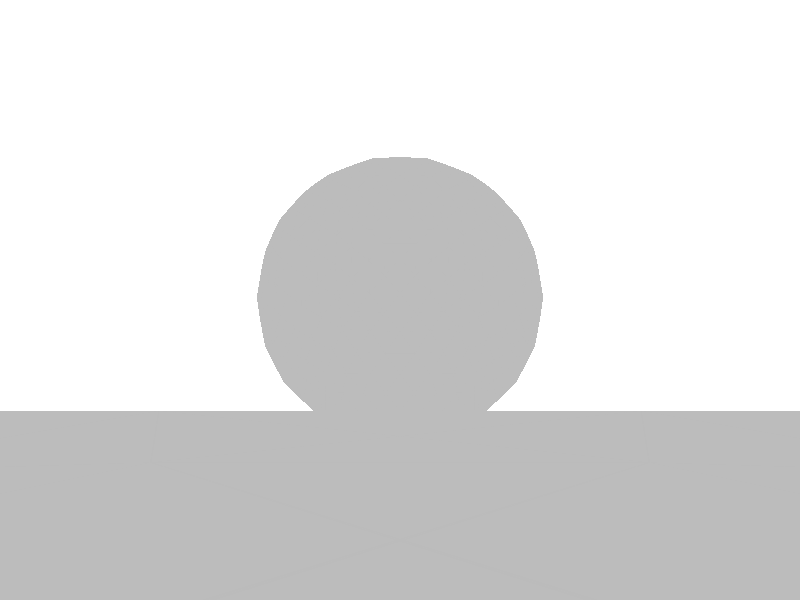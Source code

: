 #include "colors.inc"
background { rgb <1, 1, 1> }
camera {location <-0, 1.8, -0.5> sky <0,0,1>up <0,1,0> right <-1.33,0,0> angle 90look_at <0, 0, 0> }
mesh2 {
vertex_vectors { 4608, 
<-0.273623, -0.273623, -0.5>, 
<-0.309357, -0.211802, -0.5>, 
<-0.263091, -0.263091, -0.5>, 
<-0.344033, -0.149169, -0.5>, 
<-0.309357, -0.211802, -0.5>, 
<-0.298224, -0.200596, -0.5>, 
<-0.251794, -0.251794, -0.5>, 
<-0.263091, -0.263091, -0.5>, 
<-0.298224, -0.200596, -0.5>, 
<-0.309357, -0.211802, -0.5>, 
<-0.263091, -0.263091, -0.5>, 
<-0.298224, -0.200596, -0.5>, 
<-0.372677, -2.98351e-17, -0.5>, 
<-0.35891, -0.0746777, -0.5>, 
<-0.336697, -0.0498545, -0.5>, 
<-0.344033, -0.149169, -0.5>, 
<-0.35891, -0.0746777, -0.5>, 
<-0.322328, -0.124554, -0.5>, 
<-0.300001, -0.0997089, -0.5>, 
<-0.336697, -0.0498545, -0.5>, 
<-0.322328, -0.124554, -0.5>, 
<-0.35891, -0.0746777, -0.5>, 
<-0.336697, -0.0498545, -0.5>, 
<-0.322328, -0.124554, -0.5>, 
<-0.199418, -0.199418, -0.5>, 
<-0.225606, -0.225606, -0.5>, 
<-0.24971, -0.149563, -0.5>, 
<-0.251794, -0.251794, -0.5>, 
<-0.225606, -0.225606, -0.5>, 
<-0.275898, -0.175751, -0.5>, 
<-0.300001, -0.0997089, -0.5>, 
<-0.24971, -0.149563, -0.5>, 
<-0.275898, -0.175751, -0.5>, 
<-0.225606, -0.225606, -0.5>, 
<-0.24971, -0.149563, -0.5>, 
<-0.275898, -0.175751, -0.5>, 
<-0.344033, -0.149169, -0.5>, 
<-0.298224, -0.200596, -0.5>, 
<-0.322328, -0.124554, -0.5>, 
<-0.251794, -0.251794, -0.5>, 
<-0.298224, -0.200596, -0.5>, 
<-0.275898, -0.175751, -0.5>, 
<-0.300001, -0.0997089, -0.5>, 
<-0.275898, -0.175751, -0.5>, 
<-0.322328, -0.124554, -0.5>, 
<-0.298224, -0.200596, -0.5>, 
<-0.275898, -0.175751, -0.5>, 
<-0.322328, -0.124554, -0.5>, 
<-0.273623, 0.273623, -0.5>, 
<-0.309357, 0.211802, -0.5>, 
<-0.263091, 0.263091, -0.5>, 
<-0.344033, 0.149169, -0.5>, 
<-0.309357, 0.211802, -0.5>, 
<-0.298224, 0.200596, -0.5>, 
<-0.251794, 0.251794, -0.5>, 
<-0.263091, 0.263091, -0.5>, 
<-0.298224, 0.200596, -0.5>, 
<-0.309357, 0.211802, -0.5>, 
<-0.263091, 0.263091, -0.5>, 
<-0.298224, 0.200596, -0.5>, 
<-0.372677, -2.98351e-17, -0.5>, 
<-0.35891, 0.0746777, -0.5>, 
<-0.336697, 0.0498545, -0.5>, 
<-0.344033, 0.149169, -0.5>, 
<-0.35891, 0.0746777, -0.5>, 
<-0.322328, 0.124554, -0.5>, 
<-0.300001, 0.0997089, -0.5>, 
<-0.336697, 0.0498545, -0.5>, 
<-0.322328, 0.124554, -0.5>, 
<-0.35891, 0.0746777, -0.5>, 
<-0.336697, 0.0498545, -0.5>, 
<-0.322328, 0.124554, -0.5>, 
<-0.199418, 0.199418, -0.5>, 
<-0.225606, 0.225606, -0.5>, 
<-0.24971, 0.149563, -0.5>, 
<-0.251794, 0.251794, -0.5>, 
<-0.225606, 0.225606, -0.5>, 
<-0.275898, 0.175751, -0.5>, 
<-0.300001, 0.0997089, -0.5>, 
<-0.24971, 0.149563, -0.5>, 
<-0.275898, 0.175751, -0.5>, 
<-0.225606, 0.225606, -0.5>, 
<-0.24971, 0.149563, -0.5>, 
<-0.275898, 0.175751, -0.5>, 
<-0.344033, 0.149169, -0.5>, 
<-0.298224, 0.200596, -0.5>, 
<-0.322328, 0.124554, -0.5>, 
<-0.251794, 0.251794, -0.5>, 
<-0.298224, 0.200596, -0.5>, 
<-0.275898, 0.175751, -0.5>, 
<-0.300001, 0.0997089, -0.5>, 
<-0.275898, 0.175751, -0.5>, 
<-0.322328, 0.124554, -0.5>, 
<-0.298224, 0.200596, -0.5>, 
<-0.275898, 0.175751, -0.5>, 
<-0.322328, 0.124554, -0.5>, 
<1.20699e-17, -7.40381e-18, -0.5>, 
<-0.0498545, -0.0498545, -0.5>, 
<-0.0498545, 0.0498545, -0.5>, 
<-0.0997089, -0.0997089, -0.5>, 
<-0.0498545, -0.0498545, -0.5>, 
<-0.0997089, -6.93889e-18, -0.5>, 
<-0.0997089, 0.0997089, -0.5>, 
<-0.0498545, 0.0498545, -0.5>, 
<-0.0997089, -6.93889e-18, -0.5>, 
<-0.0498545, -0.0498545, -0.5>, 
<-0.0498545, 0.0498545, -0.5>, 
<-0.0997089, -6.93889e-18, -0.5>, 
<-0.199418, -0.199418, -0.5>, 
<-0.149563, -0.149563, -0.5>, 
<-0.199418, -0.0997089, -0.5>, 
<-0.0997089, -0.0997089, -0.5>, 
<-0.149563, -0.149563, -0.5>, 
<-0.149563, -0.0498545, -0.5>, 
<-0.199418, -1.41706e-17, -0.5>, 
<-0.199418, -0.0997089, -0.5>, 
<-0.149563, -0.0498545, -0.5>, 
<-0.149563, -0.149563, -0.5>, 
<-0.199418, -0.0997089, -0.5>, 
<-0.149563, -0.0498545, -0.5>, 
<-0.199418, 0.199418, -0.5>, 
<-0.149563, 0.149563, -0.5>, 
<-0.199418, 0.0997089, -0.5>, 
<-0.0997089, 0.0997089, -0.5>, 
<-0.149563, 0.149563, -0.5>, 
<-0.149563, 0.0498545, -0.5>, 
<-0.199418, -1.41706e-17, -0.5>, 
<-0.199418, 0.0997089, -0.5>, 
<-0.149563, 0.0498545, -0.5>, 
<-0.149563, 0.149563, -0.5>, 
<-0.199418, 0.0997089, -0.5>, 
<-0.149563, 0.0498545, -0.5>, 
<-0.0997089, -0.0997089, -0.5>, 
<-0.0997089, -6.93889e-18, -0.5>, 
<-0.149563, -0.0498545, -0.5>, 
<-0.0997089, 0.0997089, -0.5>, 
<-0.0997089, -6.93889e-18, -0.5>, 
<-0.149563, 0.0498545, -0.5>, 
<-0.199418, -1.41706e-17, -0.5>, 
<-0.149563, 0.0498545, -0.5>, 
<-0.149563, -0.0498545, -0.5>, 
<-0.0997089, -6.93889e-18, -0.5>, 
<-0.149563, 0.0498545, -0.5>, 
<-0.149563, -0.0498545, -0.5>, 
<-0.372677, -2.98351e-17, -0.5>, 
<-0.336697, -0.0498545, -0.5>, 
<-0.336697, 0.0498545, -0.5>, 
<-0.300001, -0.0997089, -0.5>, 
<-0.336697, -0.0498545, -0.5>, 
<-0.300001, -2.08167e-17, -0.5>, 
<-0.300001, 0.0997089, -0.5>, 
<-0.336697, 0.0498545, -0.5>, 
<-0.300001, -2.08167e-17, -0.5>, 
<-0.336697, -0.0498545, -0.5>, 
<-0.336697, 0.0498545, -0.5>, 
<-0.300001, -2.08167e-17, -0.5>, 
<-0.199418, -0.199418, -0.5>, 
<-0.24971, -0.149563, -0.5>, 
<-0.199418, -0.0997089, -0.5>, 
<-0.300001, -0.0997089, -0.5>, 
<-0.24971, -0.149563, -0.5>, 
<-0.24971, -0.0498545, -0.5>, 
<-0.199418, -1.41706e-17, -0.5>, 
<-0.199418, -0.0997089, -0.5>, 
<-0.24971, -0.0498545, -0.5>, 
<-0.24971, -0.149563, -0.5>, 
<-0.199418, -0.0997089, -0.5>, 
<-0.24971, -0.0498545, -0.5>, 
<-0.199418, 0.199418, -0.5>, 
<-0.199418, 0.0997089, -0.5>, 
<-0.24971, 0.149563, -0.5>, 
<-0.199418, -1.41706e-17, -0.5>, 
<-0.199418, 0.0997089, -0.5>, 
<-0.24971, 0.0498545, -0.5>, 
<-0.300001, 0.0997089, -0.5>, 
<-0.24971, 0.149563, -0.5>, 
<-0.24971, 0.0498545, -0.5>, 
<-0.199418, 0.0997089, -0.5>, 
<-0.24971, 0.149563, -0.5>, 
<-0.24971, 0.0498545, -0.5>, 
<-0.300001, -0.0997089, -0.5>, 
<-0.300001, -2.08167e-17, -0.5>, 
<-0.24971, -0.0498545, -0.5>, 
<-0.199418, -1.41706e-17, -0.5>, 
<-0.24971, 0.0498545, -0.5>, 
<-0.24971, -0.0498545, -0.5>, 
<-0.300001, 0.0997089, -0.5>, 
<-0.300001, -2.08167e-17, -0.5>, 
<-0.24971, 0.0498545, -0.5>, 
<-0.300001, -2.08167e-17, -0.5>, 
<-0.24971, 0.0498545, -0.5>, 
<-0.24971, -0.0498545, -0.5>, 
<-0.273623, 0.273623, -0.5>, 
<-0.263091, 0.263091, -0.5>, 
<-0.211802, 0.309357, -0.5>, 
<-0.251794, 0.251794, -0.5>, 
<-0.263091, 0.263091, -0.5>, 
<-0.200596, 0.298224, -0.5>, 
<-0.149169, 0.344033, -0.5>, 
<-0.211802, 0.309357, -0.5>, 
<-0.200596, 0.298224, -0.5>, 
<-0.263091, 0.263091, -0.5>, 
<-0.211802, 0.309357, -0.5>, 
<-0.200596, 0.298224, -0.5>, 
<-0.199418, 0.199418, -0.5>, 
<-0.225606, 0.225606, -0.5>, 
<-0.149563, 0.24971, -0.5>, 
<-0.251794, 0.251794, -0.5>, 
<-0.225606, 0.225606, -0.5>, 
<-0.175751, 0.275898, -0.5>, 
<-0.0997089, 0.300001, -0.5>, 
<-0.149563, 0.24971, -0.5>, 
<-0.175751, 0.275898, -0.5>, 
<-0.225606, 0.225606, -0.5>, 
<-0.149563, 0.24971, -0.5>, 
<-0.175751, 0.275898, -0.5>, 
<-1.91882e-18, 0.372677, -0.5>, 
<-0.0746777, 0.35891, -0.5>, 
<-0.0498545, 0.336697, -0.5>, 
<-0.149169, 0.344033, -0.5>, 
<-0.0746777, 0.35891, -0.5>, 
<-0.124554, 0.322328, -0.5>, 
<-0.0997089, 0.300001, -0.5>, 
<-0.0498545, 0.336697, -0.5>, 
<-0.124554, 0.322328, -0.5>, 
<-0.0746777, 0.35891, -0.5>, 
<-0.0498545, 0.336697, -0.5>, 
<-0.124554, 0.322328, -0.5>, 
<-0.251794, 0.251794, -0.5>, 
<-0.200596, 0.298224, -0.5>, 
<-0.175751, 0.275898, -0.5>, 
<-0.149169, 0.344033, -0.5>, 
<-0.200596, 0.298224, -0.5>, 
<-0.124554, 0.322328, -0.5>, 
<-0.0997089, 0.300001, -0.5>, 
<-0.124554, 0.322328, -0.5>, 
<-0.175751, 0.275898, -0.5>, 
<-0.200596, 0.298224, -0.5>, 
<-0.124554, 0.322328, -0.5>, 
<-0.175751, 0.275898, -0.5>, 
<0.273623, 0.273623, -0.5>, 
<0.211802, 0.309357, -0.5>, 
<0.263091, 0.263091, -0.5>, 
<0.149169, 0.344033, -0.5>, 
<0.211802, 0.309357, -0.5>, 
<0.200596, 0.298224, -0.5>, 
<0.251794, 0.251794, -0.5>, 
<0.263091, 0.263091, -0.5>, 
<0.200596, 0.298224, -0.5>, 
<0.211802, 0.309357, -0.5>, 
<0.263091, 0.263091, -0.5>, 
<0.200596, 0.298224, -0.5>, 
<-1.91882e-18, 0.372677, -0.5>, 
<0.0746777, 0.35891, -0.5>, 
<0.0498545, 0.336697, -0.5>, 
<0.149169, 0.344033, -0.5>, 
<0.0746777, 0.35891, -0.5>, 
<0.124554, 0.322328, -0.5>, 
<0.0997089, 0.300001, -0.5>, 
<0.0498545, 0.336697, -0.5>, 
<0.124554, 0.322328, -0.5>, 
<0.0746777, 0.35891, -0.5>, 
<0.0498545, 0.336697, -0.5>, 
<0.124554, 0.322328, -0.5>, 
<0.199418, 0.199418, -0.5>, 
<0.225606, 0.225606, -0.5>, 
<0.149563, 0.24971, -0.5>, 
<0.251794, 0.251794, -0.5>, 
<0.225606, 0.225606, -0.5>, 
<0.175751, 0.275898, -0.5>, 
<0.0997089, 0.300001, -0.5>, 
<0.149563, 0.24971, -0.5>, 
<0.175751, 0.275898, -0.5>, 
<0.225606, 0.225606, -0.5>, 
<0.149563, 0.24971, -0.5>, 
<0.175751, 0.275898, -0.5>, 
<0.149169, 0.344033, -0.5>, 
<0.200596, 0.298224, -0.5>, 
<0.124554, 0.322328, -0.5>, 
<0.251794, 0.251794, -0.5>, 
<0.200596, 0.298224, -0.5>, 
<0.175751, 0.275898, -0.5>, 
<0.0997089, 0.300001, -0.5>, 
<0.175751, 0.275898, -0.5>, 
<0.124554, 0.322328, -0.5>, 
<0.200596, 0.298224, -0.5>, 
<0.175751, 0.275898, -0.5>, 
<0.124554, 0.322328, -0.5>, 
<1.20699e-17, -7.40381e-18, -0.5>, 
<-0.0498545, 0.0498545, -0.5>, 
<0.0498545, 0.0498545, -0.5>, 
<-0.0997089, 0.0997089, -0.5>, 
<-0.0498545, 0.0498545, -0.5>, 
<0, 0.0997089, -0.5>, 
<0.0997089, 0.0997089, -0.5>, 
<0.0498545, 0.0498545, -0.5>, 
<0, 0.0997089, -0.5>, 
<-0.0498545, 0.0498545, -0.5>, 
<0.0498545, 0.0498545, -0.5>, 
<0, 0.0997089, -0.5>, 
<-0.199418, 0.199418, -0.5>, 
<-0.149563, 0.149563, -0.5>, 
<-0.0997089, 0.199418, -0.5>, 
<-0.0997089, 0.0997089, -0.5>, 
<-0.149563, 0.149563, -0.5>, 
<-0.0498545, 0.149563, -0.5>, 
<0, 0.199418, -0.5>, 
<-0.0997089, 0.199418, -0.5>, 
<-0.0498545, 0.149563, -0.5>, 
<-0.149563, 0.149563, -0.5>, 
<-0.0997089, 0.199418, -0.5>, 
<-0.0498545, 0.149563, -0.5>, 
<0.199418, 0.199418, -0.5>, 
<0.149563, 0.149563, -0.5>, 
<0.0997089, 0.199418, -0.5>, 
<0.0997089, 0.0997089, -0.5>, 
<0.149563, 0.149563, -0.5>, 
<0.0498545, 0.149563, -0.5>, 
<0, 0.199418, -0.5>, 
<0.0997089, 0.199418, -0.5>, 
<0.0498545, 0.149563, -0.5>, 
<0.149563, 0.149563, -0.5>, 
<0.0997089, 0.199418, -0.5>, 
<0.0498545, 0.149563, -0.5>, 
<-0.0997089, 0.0997089, -0.5>, 
<0, 0.0997089, -0.5>, 
<-0.0498545, 0.149563, -0.5>, 
<0.0997089, 0.0997089, -0.5>, 
<0, 0.0997089, -0.5>, 
<0.0498545, 0.149563, -0.5>, 
<0, 0.199418, -0.5>, 
<0.0498545, 0.149563, -0.5>, 
<-0.0498545, 0.149563, -0.5>, 
<0, 0.0997089, -0.5>, 
<0.0498545, 0.149563, -0.5>, 
<-0.0498545, 0.149563, -0.5>, 
<-0.199418, 0.199418, -0.5>, 
<-0.149563, 0.24971, -0.5>, 
<-0.0997089, 0.199418, -0.5>, 
<-0.0997089, 0.300001, -0.5>, 
<-0.149563, 0.24971, -0.5>, 
<-0.0498545, 0.24971, -0.5>, 
<0, 0.199418, -0.5>, 
<-0.0997089, 0.199418, -0.5>, 
<-0.0498545, 0.24971, -0.5>, 
<-0.149563, 0.24971, -0.5>, 
<-0.0997089, 0.199418, -0.5>, 
<-0.0498545, 0.24971, -0.5>, 
<-1.91882e-18, 0.372677, -0.5>, 
<-0.0498545, 0.336697, -0.5>, 
<0.0498545, 0.336697, -0.5>, 
<-0.0997089, 0.300001, -0.5>, 
<-0.0498545, 0.336697, -0.5>, 
<-3.46945e-20, 0.300001, -0.5>, 
<0.0997089, 0.300001, -0.5>, 
<0.0498545, 0.336697, -0.5>, 
<-3.46945e-20, 0.300001, -0.5>, 
<-0.0498545, 0.336697, -0.5>, 
<0.0498545, 0.336697, -0.5>, 
<-3.46945e-20, 0.300001, -0.5>, 
<0.199418, 0.199418, -0.5>, 
<0.0997089, 0.199418, -0.5>, 
<0.149563, 0.24971, -0.5>, 
<0, 0.199418, -0.5>, 
<0.0997089, 0.199418, -0.5>, 
<0.0498545, 0.24971, -0.5>, 
<0.0997089, 0.300001, -0.5>, 
<0.149563, 0.24971, -0.5>, 
<0.0498545, 0.24971, -0.5>, 
<0.0997089, 0.199418, -0.5>, 
<0.149563, 0.24971, -0.5>, 
<0.0498545, 0.24971, -0.5>, 
<-0.0997089, 0.300001, -0.5>, 
<-0.0498545, 0.24971, -0.5>, 
<-3.46945e-20, 0.300001, -0.5>, 
<0, 0.199418, -0.5>, 
<-0.0498545, 0.24971, -0.5>, 
<0.0498545, 0.24971, -0.5>, 
<0.0997089, 0.300001, -0.5>, 
<0.0498545, 0.24971, -0.5>, 
<-3.46945e-20, 0.300001, -0.5>, 
<-0.0498545, 0.24971, -0.5>, 
<0.0498545, 0.24971, -0.5>, 
<-3.46945e-20, 0.300001, -0.5>, 
<0.273623, -0.273623, -0.5>, 
<0.309357, -0.211802, -0.5>, 
<0.263091, -0.263091, -0.5>, 
<0.344033, -0.149169, -0.5>, 
<0.309357, -0.211802, -0.5>, 
<0.298224, -0.200596, -0.5>, 
<0.251794, -0.251794, -0.5>, 
<0.263091, -0.263091, -0.5>, 
<0.298224, -0.200596, -0.5>, 
<0.309357, -0.211802, -0.5>, 
<0.263091, -0.263091, -0.5>, 
<0.298224, -0.200596, -0.5>, 
<0.372677, 5.83466e-18, -0.5>, 
<0.35891, -0.0746777, -0.5>, 
<0.336697, -0.0498545, -0.5>, 
<0.344033, -0.149169, -0.5>, 
<0.35891, -0.0746777, -0.5>, 
<0.322328, -0.124554, -0.5>, 
<0.300001, -0.0997089, -0.5>, 
<0.336697, -0.0498545, -0.5>, 
<0.322328, -0.124554, -0.5>, 
<0.35891, -0.0746777, -0.5>, 
<0.336697, -0.0498545, -0.5>, 
<0.322328, -0.124554, -0.5>, 
<0.199418, -0.199418, -0.5>, 
<0.225606, -0.225606, -0.5>, 
<0.24971, -0.149563, -0.5>, 
<0.251794, -0.251794, -0.5>, 
<0.225606, -0.225606, -0.5>, 
<0.275898, -0.175751, -0.5>, 
<0.300001, -0.0997089, -0.5>, 
<0.24971, -0.149563, -0.5>, 
<0.275898, -0.175751, -0.5>, 
<0.225606, -0.225606, -0.5>, 
<0.24971, -0.149563, -0.5>, 
<0.275898, -0.175751, -0.5>, 
<0.344033, -0.149169, -0.5>, 
<0.298224, -0.200596, -0.5>, 
<0.322328, -0.124554, -0.5>, 
<0.251794, -0.251794, -0.5>, 
<0.298224, -0.200596, -0.5>, 
<0.275898, -0.175751, -0.5>, 
<0.300001, -0.0997089, -0.5>, 
<0.275898, -0.175751, -0.5>, 
<0.322328, -0.124554, -0.5>, 
<0.298224, -0.200596, -0.5>, 
<0.275898, -0.175751, -0.5>, 
<0.322328, -0.124554, -0.5>, 
<0.273623, 0.273623, -0.5>, 
<0.263091, 0.263091, -0.5>, 
<0.309357, 0.211802, -0.5>, 
<0.251794, 0.251794, -0.5>, 
<0.263091, 0.263091, -0.5>, 
<0.298224, 0.200596, -0.5>, 
<0.344033, 0.149169, -0.5>, 
<0.309357, 0.211802, -0.5>, 
<0.298224, 0.200596, -0.5>, 
<0.263091, 0.263091, -0.5>, 
<0.309357, 0.211802, -0.5>, 
<0.298224, 0.200596, -0.5>, 
<0.199418, 0.199418, -0.5>, 
<0.225606, 0.225606, -0.5>, 
<0.24971, 0.149563, -0.5>, 
<0.251794, 0.251794, -0.5>, 
<0.225606, 0.225606, -0.5>, 
<0.275898, 0.175751, -0.5>, 
<0.300001, 0.0997089, -0.5>, 
<0.24971, 0.149563, -0.5>, 
<0.275898, 0.175751, -0.5>, 
<0.225606, 0.225606, -0.5>, 
<0.24971, 0.149563, -0.5>, 
<0.275898, 0.175751, -0.5>, 
<0.372677, 5.83466e-18, -0.5>, 
<0.35891, 0.0746777, -0.5>, 
<0.336697, 0.0498545, -0.5>, 
<0.344033, 0.149169, -0.5>, 
<0.35891, 0.0746777, -0.5>, 
<0.322328, 0.124554, -0.5>, 
<0.300001, 0.0997089, -0.5>, 
<0.336697, 0.0498545, -0.5>, 
<0.322328, 0.124554, -0.5>, 
<0.35891, 0.0746777, -0.5>, 
<0.336697, 0.0498545, -0.5>, 
<0.322328, 0.124554, -0.5>, 
<0.251794, 0.251794, -0.5>, 
<0.298224, 0.200596, -0.5>, 
<0.275898, 0.175751, -0.5>, 
<0.344033, 0.149169, -0.5>, 
<0.298224, 0.200596, -0.5>, 
<0.322328, 0.124554, -0.5>, 
<0.300001, 0.0997089, -0.5>, 
<0.322328, 0.124554, -0.5>, 
<0.275898, 0.175751, -0.5>, 
<0.298224, 0.200596, -0.5>, 
<0.322328, 0.124554, -0.5>, 
<0.275898, 0.175751, -0.5>, 
<1.20699e-17, -7.40381e-18, -0.5>, 
<0.0498545, 0.0498545, -0.5>, 
<0.0498545, -0.0498545, -0.5>, 
<0.0997089, 0.0997089, -0.5>, 
<0.0498545, 0.0498545, -0.5>, 
<0.0997089, 0, -0.5>, 
<0.0997089, -0.0997089, -0.5>, 
<0.0498545, -0.0498545, -0.5>, 
<0.0997089, 0, -0.5>, 
<0.0498545, 0.0498545, -0.5>, 
<0.0498545, -0.0498545, -0.5>, 
<0.0997089, 0, -0.5>, 
<0.199418, 0.199418, -0.5>, 
<0.149563, 0.149563, -0.5>, 
<0.199418, 0.0997089, -0.5>, 
<0.0997089, 0.0997089, -0.5>, 
<0.149563, 0.149563, -0.5>, 
<0.149563, 0.0498545, -0.5>, 
<0.199418, 3.46945e-20, -0.5>, 
<0.199418, 0.0997089, -0.5>, 
<0.149563, 0.0498545, -0.5>, 
<0.149563, 0.149563, -0.5>, 
<0.199418, 0.0997089, -0.5>, 
<0.149563, 0.0498545, -0.5>, 
<0.199418, -0.199418, -0.5>, 
<0.149563, -0.149563, -0.5>, 
<0.199418, -0.0997089, -0.5>, 
<0.0997089, -0.0997089, -0.5>, 
<0.149563, -0.149563, -0.5>, 
<0.149563, -0.0498545, -0.5>, 
<0.199418, 3.46945e-20, -0.5>, 
<0.199418, -0.0997089, -0.5>, 
<0.149563, -0.0498545, -0.5>, 
<0.149563, -0.149563, -0.5>, 
<0.199418, -0.0997089, -0.5>, 
<0.149563, -0.0498545, -0.5>, 
<0.0997089, 0.0997089, -0.5>, 
<0.0997089, 0, -0.5>, 
<0.149563, 0.0498545, -0.5>, 
<0.0997089, -0.0997089, -0.5>, 
<0.0997089, 0, -0.5>, 
<0.149563, -0.0498545, -0.5>, 
<0.199418, 3.46945e-20, -0.5>, 
<0.149563, -0.0498545, -0.5>, 
<0.149563, 0.0498545, -0.5>, 
<0.0997089, 0, -0.5>, 
<0.149563, -0.0498545, -0.5>, 
<0.149563, 0.0498545, -0.5>, 
<0.199418, 0.199418, -0.5>, 
<0.199418, 0.0997089, -0.5>, 
<0.24971, 0.149563, -0.5>, 
<0.199418, 3.46945e-20, -0.5>, 
<0.199418, 0.0997089, -0.5>, 
<0.24971, 0.0498545, -0.5>, 
<0.300001, 0.0997089, -0.5>, 
<0.24971, 0.149563, -0.5>, 
<0.24971, 0.0498545, -0.5>, 
<0.199418, 0.0997089, -0.5>, 
<0.24971, 0.149563, -0.5>, 
<0.24971, 0.0498545, -0.5>, 
<0.372677, 5.83466e-18, -0.5>, 
<0.336697, -0.0498545, -0.5>, 
<0.336697, 0.0498545, -0.5>, 
<0.300001, -0.0997089, -0.5>, 
<0.336697, -0.0498545, -0.5>, 
<0.300001, 0, -0.5>, 
<0.300001, 0.0997089, -0.5>, 
<0.336697, 0.0498545, -0.5>, 
<0.300001, 0, -0.5>, 
<0.336697, -0.0498545, -0.5>, 
<0.336697, 0.0498545, -0.5>, 
<0.300001, 0, -0.5>, 
<0.199418, -0.199418, -0.5>, 
<0.24971, -0.149563, -0.5>, 
<0.199418, -0.0997089, -0.5>, 
<0.300001, -0.0997089, -0.5>, 
<0.24971, -0.149563, -0.5>, 
<0.24971, -0.0498545, -0.5>, 
<0.199418, 3.46945e-20, -0.5>, 
<0.199418, -0.0997089, -0.5>, 
<0.24971, -0.0498545, -0.5>, 
<0.24971, -0.149563, -0.5>, 
<0.199418, -0.0997089, -0.5>, 
<0.24971, -0.0498545, -0.5>, 
<0.300001, -0.0997089, -0.5>, 
<0.24971, -0.0498545, -0.5>, 
<0.300001, 0, -0.5>, 
<0.199418, 3.46945e-20, -0.5>, 
<0.24971, 0.0498545, -0.5>, 
<0.24971, -0.0498545, -0.5>, 
<0.300001, 0.0997089, -0.5>, 
<0.24971, 0.0498545, -0.5>, 
<0.300001, 0, -0.5>, 
<0.24971, 0.0498545, -0.5>, 
<0.24971, -0.0498545, -0.5>, 
<0.300001, 0, -0.5>, 
<-0.273623, -0.273623, -0.5>, 
<-0.263091, -0.263091, -0.5>, 
<-0.211802, -0.309357, -0.5>, 
<-0.251794, -0.251794, -0.5>, 
<-0.263091, -0.263091, -0.5>, 
<-0.200596, -0.298224, -0.5>, 
<-0.149169, -0.344033, -0.5>, 
<-0.211802, -0.309357, -0.5>, 
<-0.200596, -0.298224, -0.5>, 
<-0.263091, -0.263091, -0.5>, 
<-0.211802, -0.309357, -0.5>, 
<-0.200596, -0.298224, -0.5>, 
<-0.199418, -0.199418, -0.5>, 
<-0.225606, -0.225606, -0.5>, 
<-0.149563, -0.24971, -0.5>, 
<-0.251794, -0.251794, -0.5>, 
<-0.225606, -0.225606, -0.5>, 
<-0.175751, -0.275898, -0.5>, 
<-0.0997089, -0.300001, -0.5>, 
<-0.149563, -0.24971, -0.5>, 
<-0.175751, -0.275898, -0.5>, 
<-0.225606, -0.225606, -0.5>, 
<-0.149563, -0.24971, -0.5>, 
<-0.175751, -0.275898, -0.5>, 
<1.74913e-17, -0.372677, -0.5>, 
<-0.0746777, -0.35891, -0.5>, 
<-0.0498545, -0.336697, -0.5>, 
<-0.149169, -0.344033, -0.5>, 
<-0.0746777, -0.35891, -0.5>, 
<-0.124554, -0.322328, -0.5>, 
<-0.0997089, -0.300001, -0.5>, 
<-0.0498545, -0.336697, -0.5>, 
<-0.124554, -0.322328, -0.5>, 
<-0.0746777, -0.35891, -0.5>, 
<-0.0498545, -0.336697, -0.5>, 
<-0.124554, -0.322328, -0.5>, 
<-0.251794, -0.251794, -0.5>, 
<-0.200596, -0.298224, -0.5>, 
<-0.175751, -0.275898, -0.5>, 
<-0.149169, -0.344033, -0.5>, 
<-0.200596, -0.298224, -0.5>, 
<-0.124554, -0.322328, -0.5>, 
<-0.0997089, -0.300001, -0.5>, 
<-0.124554, -0.322328, -0.5>, 
<-0.175751, -0.275898, -0.5>, 
<-0.200596, -0.298224, -0.5>, 
<-0.124554, -0.322328, -0.5>, 
<-0.175751, -0.275898, -0.5>, 
<0.273623, -0.273623, -0.5>, 
<0.263091, -0.263091, -0.5>, 
<0.211802, -0.309357, -0.5>, 
<0.251794, -0.251794, -0.5>, 
<0.263091, -0.263091, -0.5>, 
<0.200596, -0.298224, -0.5>, 
<0.149169, -0.344033, -0.5>, 
<0.211802, -0.309357, -0.5>, 
<0.200596, -0.298224, -0.5>, 
<0.263091, -0.263091, -0.5>, 
<0.211802, -0.309357, -0.5>, 
<0.200596, -0.298224, -0.5>, 
<0.199418, -0.199418, -0.5>, 
<0.225606, -0.225606, -0.5>, 
<0.149563, -0.24971, -0.5>, 
<0.251794, -0.251794, -0.5>, 
<0.225606, -0.225606, -0.5>, 
<0.175751, -0.275898, -0.5>, 
<0.0997089, -0.300001, -0.5>, 
<0.149563, -0.24971, -0.5>, 
<0.175751, -0.275898, -0.5>, 
<0.225606, -0.225606, -0.5>, 
<0.149563, -0.24971, -0.5>, 
<0.175751, -0.275898, -0.5>, 
<1.74913e-17, -0.372677, -0.5>, 
<0.0746777, -0.35891, -0.5>, 
<0.0498545, -0.336697, -0.5>, 
<0.149169, -0.344033, -0.5>, 
<0.0746777, -0.35891, -0.5>, 
<0.124554, -0.322328, -0.5>, 
<0.0997089, -0.300001, -0.5>, 
<0.0498545, -0.336697, -0.5>, 
<0.124554, -0.322328, -0.5>, 
<0.0746777, -0.35891, -0.5>, 
<0.0498545, -0.336697, -0.5>, 
<0.124554, -0.322328, -0.5>, 
<0.251794, -0.251794, -0.5>, 
<0.200596, -0.298224, -0.5>, 
<0.175751, -0.275898, -0.5>, 
<0.149169, -0.344033, -0.5>, 
<0.200596, -0.298224, -0.5>, 
<0.124554, -0.322328, -0.5>, 
<0.0997089, -0.300001, -0.5>, 
<0.124554, -0.322328, -0.5>, 
<0.175751, -0.275898, -0.5>, 
<0.200596, -0.298224, -0.5>, 
<0.124554, -0.322328, -0.5>, 
<0.175751, -0.275898, -0.5>, 
<1.20699e-17, -7.40381e-18, -0.5>, 
<-0.0498545, -0.0498545, -0.5>, 
<0.0498545, -0.0498545, -0.5>, 
<-0.0997089, -0.0997089, -0.5>, 
<-0.0498545, -0.0498545, -0.5>, 
<-4.30211e-19, -0.0997089, -0.5>, 
<0.0997089, -0.0997089, -0.5>, 
<0.0498545, -0.0498545, -0.5>, 
<-4.30211e-19, -0.0997089, -0.5>, 
<-0.0498545, -0.0498545, -0.5>, 
<0.0498545, -0.0498545, -0.5>, 
<-4.30211e-19, -0.0997089, -0.5>, 
<-0.199418, -0.199418, -0.5>, 
<-0.149563, -0.149563, -0.5>, 
<-0.0997089, -0.199418, -0.5>, 
<-0.0997089, -0.0997089, -0.5>, 
<-0.149563, -0.149563, -0.5>, 
<-0.0498545, -0.149563, -0.5>, 
<-8.76912e-19, -0.199418, -0.5>, 
<-0.0997089, -0.199418, -0.5>, 
<-0.0498545, -0.149563, -0.5>, 
<-0.149563, -0.149563, -0.5>, 
<-0.0997089, -0.199418, -0.5>, 
<-0.0498545, -0.149563, -0.5>, 
<0.199418, -0.199418, -0.5>, 
<0.149563, -0.149563, -0.5>, 
<0.0997089, -0.199418, -0.5>, 
<0.0997089, -0.0997089, -0.5>, 
<0.149563, -0.149563, -0.5>, 
<0.0498545, -0.149563, -0.5>, 
<-8.76912e-19, -0.199418, -0.5>, 
<0.0997089, -0.199418, -0.5>, 
<0.0498545, -0.149563, -0.5>, 
<0.149563, -0.149563, -0.5>, 
<0.0997089, -0.199418, -0.5>, 
<0.0498545, -0.149563, -0.5>, 
<-0.0997089, -0.0997089, -0.5>, 
<-4.30211e-19, -0.0997089, -0.5>, 
<-0.0498545, -0.149563, -0.5>, 
<0.0997089, -0.0997089, -0.5>, 
<-4.30211e-19, -0.0997089, -0.5>, 
<0.0498545, -0.149563, -0.5>, 
<-8.76912e-19, -0.199418, -0.5>, 
<0.0498545, -0.149563, -0.5>, 
<-0.0498545, -0.149563, -0.5>, 
<-4.30211e-19, -0.0997089, -0.5>, 
<0.0498545, -0.149563, -0.5>, 
<-0.0498545, -0.149563, -0.5>, 
<-0.199418, -0.199418, -0.5>, 
<-0.149563, -0.24971, -0.5>, 
<-0.0997089, -0.199418, -0.5>, 
<-0.0997089, -0.300001, -0.5>, 
<-0.149563, -0.24971, -0.5>, 
<-0.0498545, -0.24971, -0.5>, 
<-8.76912e-19, -0.199418, -0.5>, 
<-0.0997089, -0.199418, -0.5>, 
<-0.0498545, -0.24971, -0.5>, 
<-0.149563, -0.24971, -0.5>, 
<-0.0997089, -0.199418, -0.5>, 
<-0.0498545, -0.24971, -0.5>, 
<0.199418, -0.199418, -0.5>, 
<0.0997089, -0.199418, -0.5>, 
<0.149563, -0.24971, -0.5>, 
<-8.76912e-19, -0.199418, -0.5>, 
<0.0997089, -0.199418, -0.5>, 
<0.0498545, -0.24971, -0.5>, 
<0.0997089, -0.300001, -0.5>, 
<0.149563, -0.24971, -0.5>, 
<0.0498545, -0.24971, -0.5>, 
<0.0997089, -0.199418, -0.5>, 
<0.149563, -0.24971, -0.5>, 
<0.0498545, -0.24971, -0.5>, 
<1.74913e-17, -0.372677, -0.5>, 
<-0.0498545, -0.336697, -0.5>, 
<0.0498545, -0.336697, -0.5>, 
<-0.0997089, -0.300001, -0.5>, 
<-0.0498545, -0.336697, -0.5>, 
<1.38778e-17, -0.300001, -0.5>, 
<0.0997089, -0.300001, -0.5>, 
<0.0498545, -0.336697, -0.5>, 
<1.38778e-17, -0.300001, -0.5>, 
<-0.0498545, -0.336697, -0.5>, 
<0.0498545, -0.336697, -0.5>, 
<1.38778e-17, -0.300001, -0.5>, 
<-0.0997089, -0.300001, -0.5>, 
<-0.0498545, -0.24971, -0.5>, 
<1.38778e-17, -0.300001, -0.5>, 
<-8.76912e-19, -0.199418, -0.5>, 
<-0.0498545, -0.24971, -0.5>, 
<0.0498545, -0.24971, -0.5>, 
<0.0997089, -0.300001, -0.5>, 
<1.38778e-17, -0.300001, -0.5>, 
<0.0498545, -0.24971, -0.5>, 
<-0.0498545, -0.24971, -0.5>, 
<1.38778e-17, -0.300001, -0.5>, 
<0.0498545, -0.24971, -0.5>, 
<-0.273623, -0.273623, -0.5>, 
<-0.309357, -0.211802, -0.5>, 
<-0.355926, -0.262452, -0.438807>, 
<-0.344033, -0.149169, -0.5>, 
<-0.309357, -0.211802, -0.5>, 
<-0.391402, -0.200063, -0.439199>, 
<-0.436255, -0.249722, -0.376474>, 
<-0.355926, -0.262452, -0.438807>, 
<-0.391402, -0.200063, -0.439199>, 
<-0.309357, -0.211802, -0.5>, 
<-0.355926, -0.262452, -0.438807>, 
<-0.391402, -0.200063, -0.439199>, 
<-0.372677, -2.98351e-17, -0.5>, 
<-0.35891, -0.0746777, -0.5>, 
<-0.430785, -0.0481857, -0.442631>, 
<-0.344033, -0.149169, -0.5>, 
<-0.35891, -0.0746777, -0.5>, 
<-0.416398, -0.122966, -0.442634>, 
<-0.486256, -0.096111, -0.383517>, 
<-0.430785, -0.0481857, -0.442631>, 
<-0.416398, -0.122966, -0.442634>, 
<-0.35891, -0.0746777, -0.5>, 
<-0.430785, -0.0481857, -0.442631>, 
<-0.416398, -0.122966, -0.442634>, 
<-0.546283, -0.185422, -0.247829>, 
<-0.492627, -0.21821, -0.313064>, 
<-0.51774, -0.141151, -0.316604>, 
<-0.436255, -0.249722, -0.376474>, 
<-0.492627, -0.21821, -0.313064>, 
<-0.462461, -0.173371, -0.381041>, 
<-0.486256, -0.096111, -0.383517>, 
<-0.51774, -0.141151, -0.316604>, 
<-0.462461, -0.173371, -0.381041>, 
<-0.492627, -0.21821, -0.313064>, 
<-0.51774, -0.141151, -0.316604>, 
<-0.462461, -0.173371, -0.381041>, 
<-0.344033, -0.149169, -0.5>, 
<-0.391402, -0.200063, -0.439199>, 
<-0.416398, -0.122966, -0.442634>, 
<-0.436255, -0.249722, -0.376474>, 
<-0.391402, -0.200063, -0.439199>, 
<-0.462461, -0.173371, -0.381041>, 
<-0.486256, -0.096111, -0.383517>, 
<-0.462461, -0.173371, -0.381041>, 
<-0.416398, -0.122966, -0.442634>, 
<-0.391402, -0.200063, -0.439199>, 
<-0.462461, -0.173371, -0.381041>, 
<-0.416398, -0.122966, -0.442634>, 
<-0.273623, 0.273623, -0.5>, 
<-0.309357, 0.211802, -0.5>, 
<-0.355926, 0.262452, -0.438807>, 
<-0.344033, 0.149169, -0.5>, 
<-0.309357, 0.211802, -0.5>, 
<-0.391402, 0.200063, -0.439199>, 
<-0.436255, 0.249722, -0.376474>, 
<-0.355926, 0.262452, -0.438807>, 
<-0.391402, 0.200063, -0.439199>, 
<-0.309357, 0.211802, -0.5>, 
<-0.355926, 0.262452, -0.438807>, 
<-0.391402, 0.200063, -0.439199>, 
<-0.372677, -2.98351e-17, -0.5>, 
<-0.35891, 0.0746777, -0.5>, 
<-0.430785, 0.0481857, -0.442631>, 
<-0.344033, 0.149169, -0.5>, 
<-0.35891, 0.0746777, -0.5>, 
<-0.416398, 0.122966, -0.442634>, 
<-0.486256, 0.096111, -0.383517>, 
<-0.430785, 0.0481857, -0.442631>, 
<-0.416398, 0.122966, -0.442634>, 
<-0.35891, 0.0746777, -0.5>, 
<-0.430785, 0.0481857, -0.442631>, 
<-0.416398, 0.122966, -0.442634>, 
<-0.546283, 0.185422, -0.247829>, 
<-0.492627, 0.21821, -0.313064>, 
<-0.51774, 0.141151, -0.316604>, 
<-0.436255, 0.249722, -0.376474>, 
<-0.492627, 0.21821, -0.313064>, 
<-0.462461, 0.173371, -0.381041>, 
<-0.486256, 0.096111, -0.383517>, 
<-0.51774, 0.141151, -0.316604>, 
<-0.462461, 0.173371, -0.381041>, 
<-0.492627, 0.21821, -0.313064>, 
<-0.51774, 0.141151, -0.316604>, 
<-0.462461, 0.173371, -0.381041>, 
<-0.344033, 0.149169, -0.5>, 
<-0.391402, 0.200063, -0.439199>, 
<-0.416398, 0.122966, -0.442634>, 
<-0.436255, 0.249722, -0.376474>, 
<-0.391402, 0.200063, -0.439199>, 
<-0.462461, 0.173371, -0.381041>, 
<-0.486256, 0.096111, -0.383517>, 
<-0.462461, 0.173371, -0.381041>, 
<-0.416398, 0.122966, -0.442634>, 
<-0.391402, 0.200063, -0.439199>, 
<-0.462461, 0.173371, -0.381041>, 
<-0.416398, 0.122966, -0.442634>, 
<-0.621595, -6.92516e-18, -0.0358962>, 
<-0.613134, -0.0475971, -0.0909179>, 
<-0.613134, 0.0475971, -0.0909179>, 
<-0.602203, -0.0949903, -0.145535>, 
<-0.613134, -0.0475971, -0.0909179>, 
<-0.603778, -4.85723e-17, -0.145922>, 
<-0.602203, 0.0949903, -0.145535>, 
<-0.613134, 0.0475971, -0.0909179>, 
<-0.603778, -4.85723e-17, -0.145922>, 
<-0.613134, -0.0475971, -0.0909179>, 
<-0.613134, 0.0475971, -0.0909179>, 
<-0.603778, -4.85723e-17, -0.145922>, 
<-0.546283, -0.185422, -0.247829>, 
<-0.575498, -0.140524, -0.19714>, 
<-0.559515, -0.092993, -0.255871>, 
<-0.602203, -0.0949903, -0.145535>, 
<-0.575498, -0.140524, -0.19714>, 
<-0.587139, -0.047591, -0.204405>, 
<-0.569452, -3.80028e-17, -0.26233>, 
<-0.559515, -0.092993, -0.255871>, 
<-0.587139, -0.047591, -0.204405>, 
<-0.575498, -0.140524, -0.19714>, 
<-0.559515, -0.092993, -0.255871>, 
<-0.587139, -0.047591, -0.204405>, 
<-0.546283, 0.185422, -0.247829>, 
<-0.575498, 0.140524, -0.19714>, 
<-0.559515, 0.092993, -0.255871>, 
<-0.602203, 0.0949903, -0.145535>, 
<-0.575498, 0.140524, -0.19714>, 
<-0.587139, 0.047591, -0.204405>, 
<-0.569452, -3.80028e-17, -0.26233>, 
<-0.559515, 0.092993, -0.255871>, 
<-0.587139, 0.047591, -0.204405>, 
<-0.575498, 0.140524, -0.19714>, 
<-0.559515, 0.092993, -0.255871>, 
<-0.587139, 0.047591, -0.204405>, 
<-0.602203, -0.0949903, -0.145535>, 
<-0.603778, -4.85723e-17, -0.145922>, 
<-0.587139, -0.047591, -0.204405>, 
<-0.602203, 0.0949903, -0.145535>, 
<-0.603778, -4.85723e-17, -0.145922>, 
<-0.587139, 0.047591, -0.204405>, 
<-0.569452, -3.80028e-17, -0.26233>, 
<-0.587139, 0.047591, -0.204405>, 
<-0.587139, -0.047591, -0.204405>, 
<-0.603778, -4.85723e-17, -0.145922>, 
<-0.587139, 0.047591, -0.204405>, 
<-0.587139, -0.047591, -0.204405>, 
<-0.372677, -2.98351e-17, -0.5>, 
<-0.430785, -0.0481857, -0.442631>, 
<-0.430785, 0.0481857, -0.442631>, 
<-0.486256, -0.096111, -0.383517>, 
<-0.430785, -0.0481857, -0.442631>, 
<-0.487683, -2.08167e-17, -0.384685>, 
<-0.486256, 0.096111, -0.383517>, 
<-0.430785, 0.0481857, -0.442631>, 
<-0.487683, -2.08167e-17, -0.384685>, 
<-0.430785, -0.0481857, -0.442631>, 
<-0.430785, 0.0481857, -0.442631>, 
<-0.487683, -2.08167e-17, -0.384685>, 
<-0.546283, -0.185422, -0.247829>, 
<-0.51774, -0.141151, -0.316604>, 
<-0.559515, -0.092993, -0.255871>, 
<-0.486256, -0.096111, -0.383517>, 
<-0.51774, -0.141151, -0.316604>, 
<-0.52934, -0.0481857, -0.323863>, 
<-0.569452, -3.80028e-17, -0.26233>, 
<-0.559515, -0.092993, -0.255871>, 
<-0.52934, -0.0481857, -0.323863>, 
<-0.51774, -0.141151, -0.316604>, 
<-0.559515, -0.092993, -0.255871>, 
<-0.52934, -0.0481857, -0.323863>, 
<-0.546283, 0.185422, -0.247829>, 
<-0.559515, 0.092993, -0.255871>, 
<-0.51774, 0.141151, -0.316604>, 
<-0.569452, -3.80028e-17, -0.26233>, 
<-0.559515, 0.092993, -0.255871>, 
<-0.52934, 0.0481857, -0.323863>, 
<-0.486256, 0.096111, -0.383517>, 
<-0.51774, 0.141151, -0.316604>, 
<-0.52934, 0.0481857, -0.323863>, 
<-0.559515, 0.092993, -0.255871>, 
<-0.51774, 0.141151, -0.316604>, 
<-0.52934, 0.0481857, -0.323863>, 
<-0.486256, -0.096111, -0.383517>, 
<-0.487683, -2.08167e-17, -0.384685>, 
<-0.52934, -0.0481857, -0.323863>, 
<-0.569452, -3.80028e-17, -0.26233>, 
<-0.52934, 0.0481857, -0.323863>, 
<-0.52934, -0.0481857, -0.323863>, 
<-0.486256, 0.096111, -0.383517>, 
<-0.487683, -2.08167e-17, -0.384685>, 
<-0.52934, 0.0481857, -0.323863>, 
<-0.487683, -2.08167e-17, -0.384685>, 
<-0.52934, 0.0481857, -0.323863>, 
<-0.52934, -0.0481857, -0.323863>, 
<-0.273623, 0.273623, -0.5>, 
<-0.355926, 0.262452, -0.438807>, 
<-0.336246, 0.336246, -0.396605>, 
<-0.436255, 0.249722, -0.376474>, 
<-0.355926, 0.262452, -0.438807>, 
<-0.416953, 0.323463, -0.334441>, 
<-0.395398, 0.395398, -0.29053>, 
<-0.336246, 0.336246, -0.396605>, 
<-0.416953, 0.323463, -0.334441>, 
<-0.355926, 0.262452, -0.438807>, 
<-0.336246, 0.336246, -0.396605>, 
<-0.416953, 0.323463, -0.334441>, 
<-0.546283, 0.185422, -0.247829>, 
<-0.492627, 0.21821, -0.313064>, 
<-0.53147, 0.256979, -0.205392>, 
<-0.436255, 0.249722, -0.376474>, 
<-0.492627, 0.21821, -0.313064>, 
<-0.477305, 0.28979, -0.270458>, 
<-0.513995, 0.327211, -0.161893>, 
<-0.53147, 0.256979, -0.205392>, 
<-0.477305, 0.28979, -0.270458>, 
<-0.492627, 0.21821, -0.313064>, 
<-0.53147, 0.256979, -0.205392>, 
<-0.477305, 0.28979, -0.270458>, 
<-0.44504, 0.44504, -0.0614385>, 
<-0.422099, 0.422099, -0.176796>, 
<-0.480811, 0.387166, -0.11198>, 
<-0.395398, 0.395398, -0.29053>, 
<-0.422099, 0.422099, -0.176796>, 
<-0.455974, 0.362324, -0.226856>, 
<-0.513995, 0.327211, -0.161893>, 
<-0.480811, 0.387166, -0.11198>, 
<-0.455974, 0.362324, -0.226856>, 
<-0.422099, 0.422099, -0.176796>, 
<-0.480811, 0.387166, -0.11198>, 
<-0.455974, 0.362324, -0.226856>, 
<-0.436255, 0.249722, -0.376474>, 
<-0.416953, 0.323463, -0.334441>, 
<-0.477305, 0.28979, -0.270458>, 
<-0.395398, 0.395398, -0.29053>, 
<-0.416953, 0.323463, -0.334441>, 
<-0.455974, 0.362324, -0.226856>, 
<-0.513995, 0.327211, -0.161893>, 
<-0.455974, 0.362324, -0.226856>, 
<-0.477305, 0.28979, -0.270458>, 
<-0.416953, 0.323463, -0.334441>, 
<-0.455974, 0.362324, -0.226856>, 
<-0.477305, 0.28979, -0.270458>, 
<-0.380252, 0.380252, 0.342802>, 
<-0.409624, 0.409624, 0.247234>, 
<-0.438553, 0.341964, 0.303292>, 
<-0.43611, 0.43611, 0.149966>, 
<-0.409624, 0.409624, 0.247234>, 
<-0.466703, 0.370081, 0.206686>, 
<-0.49462, 0.301938, 0.262265>, 
<-0.438553, 0.341964, 0.303292>, 
<-0.466703, 0.370081, 0.206686>, 
<-0.409624, 0.409624, 0.247234>, 
<-0.438553, 0.341964, 0.303292>, 
<-0.466703, 0.370081, 0.206686>, 
<-0.44504, 0.44504, -0.0614385>, 
<-0.442183, 0.442183, 0.0444062>, 
<-0.489747, 0.393118, -0.0032034>, 
<-0.43611, 0.43611, 0.149966>, 
<-0.442183, 0.442183, 0.0444062>, 
<-0.48522, 0.388598, 0.102787>, 
<-0.531681, 0.338991, 0.0550897>, 
<-0.489747, 0.393118, -0.0032034>, 
<-0.48522, 0.388598, 0.102787>, 
<-0.442183, 0.442183, 0.0444062>, 
<-0.489747, 0.393118, -0.0032034>, 
<-0.48522, 0.388598, 0.102787>, 
<-0.576442, 0.204199, 0.164926>, 
<-0.53688, 0.253709, 0.214121>, 
<-0.555565, 0.272326, 0.110274>, 
<-0.49462, 0.301938, 0.262265>, 
<-0.53688, 0.253709, 0.214121>, 
<-0.515046, 0.321639, 0.159227>, 
<-0.531681, 0.338991, 0.0550897>, 
<-0.555565, 0.272326, 0.110274>, 
<-0.515046, 0.321639, 0.159227>, 
<-0.53688, 0.253709, 0.214121>, 
<-0.555565, 0.272326, 0.110274>, 
<-0.515046, 0.321639, 0.159227>, 
<-0.43611, 0.43611, 0.149966>, 
<-0.466703, 0.370081, 0.206686>, 
<-0.48522, 0.388598, 0.102787>, 
<-0.49462, 0.301938, 0.262265>, 
<-0.466703, 0.370081, 0.206686>, 
<-0.515046, 0.321639, 0.159227>, 
<-0.531681, 0.338991, 0.0550897>, 
<-0.515046, 0.321639, 0.159227>, 
<-0.48522, 0.388598, 0.102787>, 
<-0.466703, 0.370081, 0.206686>, 
<-0.515046, 0.321639, 0.159227>, 
<-0.48522, 0.388598, 0.102787>, 
<-0.621595, -6.92516e-18, -0.0358962>, 
<-0.613134, 0.0475971, -0.0909179>, 
<-0.620638, 0.0521461, 0.0147055>, 
<-0.602203, 0.0949903, -0.145535>, 
<-0.613134, 0.0475971, -0.0909179>, 
<-0.611675, 0.099822, -0.040285>, 
<-0.617288, 0.104073, 0.06526>, 
<-0.620638, 0.0521461, 0.0147055>, 
<-0.611675, 0.099822, -0.040285>, 
<-0.613134, 0.0475971, -0.0909179>, 
<-0.620638, 0.0521461, 0.0147055>, 
<-0.611675, 0.099822, -0.040285>, 
<-0.546283, 0.185422, -0.247829>, 
<-0.575498, 0.140524, -0.19714>, 
<-0.571275, 0.197991, -0.146575>, 
<-0.602203, 0.0949903, -0.145535>, 
<-0.575498, 0.140524, -0.19714>, 
<-0.59839, 0.15236, -0.0950661>, 
<-0.592185, 0.209123, -0.0442093>, 
<-0.571275, 0.197991, -0.146575>, 
<-0.59839, 0.15236, -0.0950661>, 
<-0.575498, 0.140524, -0.19714>, 
<-0.571275, 0.197991, -0.146575>, 
<-0.59839, 0.15236, -0.0950661>, 
<-0.576442, 0.204199, 0.164926>, 
<-0.598117, 0.154468, 0.11533>, 
<-0.586384, 0.2074, 0.0605441>, 
<-0.617288, 0.104073, 0.06526>, 
<-0.598117, 0.154468, 0.11533>, 
<-0.605965, 0.156916, 0.0105212>, 
<-0.592185, 0.209123, -0.0442093>, 
<-0.586384, 0.2074, 0.0605441>, 
<-0.605965, 0.156916, 0.0105212>, 
<-0.598117, 0.154468, 0.11533>, 
<-0.586384, 0.2074, 0.0605441>, 
<-0.605965, 0.156916, 0.0105212>, 
<-0.602203, 0.0949903, -0.145535>, 
<-0.611675, 0.099822, -0.040285>, 
<-0.59839, 0.15236, -0.0950661>, 
<-0.617288, 0.104073, 0.06526>, 
<-0.611675, 0.099822, -0.040285>, 
<-0.605965, 0.156916, 0.0105212>, 
<-0.592185, 0.209123, -0.0442093>, 
<-0.605965, 0.156916, 0.0105212>, 
<-0.59839, 0.15236, -0.0950661>, 
<-0.611675, 0.099822, -0.040285>, 
<-0.605965, 0.156916, 0.0105212>, 
<-0.59839, 0.15236, -0.0950661>, 
<-0.546283, 0.185422, -0.247829>, 
<-0.53147, 0.256979, -0.205392>, 
<-0.571275, 0.197991, -0.146575>, 
<-0.513995, 0.327211, -0.161893>, 
<-0.53147, 0.256979, -0.205392>, 
<-0.554681, 0.268942, -0.10337>, 
<-0.592185, 0.209123, -0.0442093>, 
<-0.571275, 0.197991, -0.146575>, 
<-0.554681, 0.268942, -0.10337>, 
<-0.53147, 0.256979, -0.205392>, 
<-0.571275, 0.197991, -0.146575>, 
<-0.554681, 0.268942, -0.10337>, 
<-0.44504, 0.44504, -0.0614385>, 
<-0.480811, 0.387166, -0.11198>, 
<-0.489747, 0.393118, -0.0032034>, 
<-0.513995, 0.327211, -0.161893>, 
<-0.480811, 0.387166, -0.11198>, 
<-0.524837, 0.334348, -0.0536361>, 
<-0.531681, 0.338991, 0.0550897>, 
<-0.489747, 0.393118, -0.0032034>, 
<-0.524837, 0.334348, -0.0536361>, 
<-0.480811, 0.387166, -0.11198>, 
<-0.489747, 0.393118, -0.0032034>, 
<-0.524837, 0.334348, -0.0536361>, 
<-0.576442, 0.204199, 0.164926>, 
<-0.586384, 0.2074, 0.0605441>, 
<-0.555565, 0.272326, 0.110274>, 
<-0.592185, 0.209123, -0.0442093>, 
<-0.586384, 0.2074, 0.0605441>, 
<-0.563486, 0.274807, 0.0054318>, 
<-0.531681, 0.338991, 0.0550897>, 
<-0.555565, 0.272326, 0.110274>, 
<-0.563486, 0.274807, 0.0054318>, 
<-0.586384, 0.2074, 0.0605441>, 
<-0.555565, 0.272326, 0.110274>, 
<-0.563486, 0.274807, 0.0054318>, 
<-0.513995, 0.327211, -0.161893>, 
<-0.554681, 0.268942, -0.10337>, 
<-0.524837, 0.334348, -0.0536361>, 
<-0.592185, 0.209123, -0.0442093>, 
<-0.554681, 0.268942, -0.10337>, 
<-0.563486, 0.274807, 0.0054318>, 
<-0.531681, 0.338991, 0.0550897>, 
<-0.563486, 0.274807, 0.0054318>, 
<-0.524837, 0.334348, -0.0536361>, 
<-0.554681, 0.268942, -0.10337>, 
<-0.563486, 0.274807, 0.0054318>, 
<-0.524837, 0.334348, -0.0536361>, 
<-0.380252, -0.380252, 0.342802>, 
<-0.414538, -0.291454, 0.376496>, 
<-0.438553, -0.341964, 0.303292>, 
<-0.446055, -0.200719, 0.407685>, 
<-0.414538, -0.291454, 0.376496>, 
<-0.471721, -0.252059, 0.335944>, 
<-0.49462, -0.301938, 0.262265>, 
<-0.438553, -0.341964, 0.303292>, 
<-0.471721, -0.252059, 0.335944>, 
<-0.414538, -0.291454, 0.376496>, 
<-0.438553, -0.341964, 0.303292>, 
<-0.471721, -0.252059, 0.335944>, 
<-0.467719, -3.03799e-17, 0.43114>, 
<-0.458454, -0.100699, 0.420846>, 
<-0.507163, -0.053454, 0.372021>, 
<-0.446055, -0.200719, 0.407685>, 
<-0.458454, -0.100699, 0.420846>, 
<-0.496226, -0.154088, 0.360208>, 
<-0.543656, -0.106624, 0.310792>, 
<-0.507163, -0.053454, 0.372021>, 
<-0.496226, -0.154088, 0.360208>, 
<-0.458454, -0.100699, 0.420846>, 
<-0.507163, -0.053454, 0.372021>, 
<-0.496226, -0.154088, 0.360208>, 
<-0.576442, -0.204199, 0.164926>, 
<-0.53688, -0.253709, 0.214121>, 
<-0.561612, -0.155823, 0.2385>, 
<-0.49462, -0.301938, 0.262265>, 
<-0.53688, -0.253709, 0.214121>, 
<-0.520967, -0.204984, 0.287512>, 
<-0.543656, -0.106624, 0.310792>, 
<-0.561612, -0.155823, 0.2385>, 
<-0.520967, -0.204984, 0.287512>, 
<-0.53688, -0.253709, 0.214121>, 
<-0.561612, -0.155823, 0.2385>, 
<-0.520967, -0.204984, 0.287512>, 
<-0.446055, -0.200719, 0.407685>, 
<-0.471721, -0.252059, 0.335944>, 
<-0.496226, -0.154088, 0.360208>, 
<-0.49462, -0.301938, 0.262265>, 
<-0.471721, -0.252059, 0.335944>, 
<-0.520967, -0.204984, 0.287512>, 
<-0.543656, -0.106624, 0.310792>, 
<-0.520967, -0.204984, 0.287512>, 
<-0.496226, -0.154088, 0.360208>, 
<-0.471721, -0.252059, 0.335944>, 
<-0.520967, -0.204984, 0.287512>, 
<-0.496226, -0.154088, 0.360208>, 
<-0.380252, 0.380252, 0.342802>, 
<-0.438553, 0.341964, 0.303292>, 
<-0.414538, 0.291454, 0.376496>, 
<-0.49462, 0.301938, 0.262265>, 
<-0.438553, 0.341964, 0.303292>, 
<-0.471721, 0.252059, 0.335944>, 
<-0.446055, 0.200719, 0.407685>, 
<-0.414538, 0.291454, 0.376496>, 
<-0.471721, 0.252059, 0.335944>, 
<-0.438553, 0.341964, 0.303292>, 
<-0.414538, 0.291454, 0.376496>, 
<-0.471721, 0.252059, 0.335944>, 
<-0.576442, 0.204199, 0.164926>, 
<-0.53688, 0.253709, 0.214121>, 
<-0.561612, 0.155823, 0.2385>, 
<-0.49462, 0.301938, 0.262265>, 
<-0.53688, 0.253709, 0.214121>, 
<-0.520967, 0.204984, 0.287512>, 
<-0.543656, 0.106624, 0.310792>, 
<-0.561612, 0.155823, 0.2385>, 
<-0.520967, 0.204984, 0.287512>, 
<-0.53688, 0.253709, 0.214121>, 
<-0.561612, 0.155823, 0.2385>, 
<-0.520967, 0.204984, 0.287512>, 
<-0.467719, -3.03799e-17, 0.43114>, 
<-0.458454, 0.100699, 0.420846>, 
<-0.507163, 0.053454, 0.372021>, 
<-0.446055, 0.200719, 0.407685>, 
<-0.458454, 0.100699, 0.420846>, 
<-0.496226, 0.154088, 0.360208>, 
<-0.543656, 0.106624, 0.310792>, 
<-0.507163, 0.053454, 0.372021>, 
<-0.496226, 0.154088, 0.360208>, 
<-0.458454, 0.100699, 0.420846>, 
<-0.507163, 0.053454, 0.372021>, 
<-0.496226, 0.154088, 0.360208>, 
<-0.49462, 0.301938, 0.262265>, 
<-0.471721, 0.252059, 0.335944>, 
<-0.520967, 0.204984, 0.287512>, 
<-0.446055, 0.200719, 0.407685>, 
<-0.471721, 0.252059, 0.335944>, 
<-0.496226, 0.154088, 0.360208>, 
<-0.543656, 0.106624, 0.310792>, 
<-0.496226, 0.154088, 0.360208>, 
<-0.520967, 0.204984, 0.287512>, 
<-0.471721, 0.252059, 0.335944>, 
<-0.496226, 0.154088, 0.360208>, 
<-0.520967, 0.204984, 0.287512>, 
<-0.621595, -6.92516e-18, -0.0358962>, 
<-0.620638, 0.0521461, 0.0147055>, 
<-0.620638, -0.0521461, 0.0147055>, 
<-0.617288, 0.104073, 0.06526>, 
<-0.620638, 0.0521461, 0.0147055>, 
<-0.619163, 1.39368e-17, 0.0654194>, 
<-0.617288, -0.104073, 0.06526>, 
<-0.620638, -0.0521461, 0.0147055>, 
<-0.619163, 1.39368e-17, 0.0654194>, 
<-0.620638, 0.0521461, 0.0147055>, 
<-0.620638, -0.0521461, 0.0147055>, 
<-0.619163, 1.39368e-17, 0.0654194>, 
<-0.576442, 0.204199, 0.164926>, 
<-0.598117, 0.154468, 0.11533>, 
<-0.593513, 0.102445, 0.171837>, 
<-0.617288, 0.104073, 0.06526>, 
<-0.598117, 0.154468, 0.11533>, 
<-0.613202, 0.0521348, 0.121671>, 
<-0.606546, -2.36938e-17, 0.177594>, 
<-0.593513, 0.102445, 0.171837>, 
<-0.613202, 0.0521348, 0.121671>, 
<-0.598117, 0.154468, 0.11533>, 
<-0.593513, 0.102445, 0.171837>, 
<-0.613202, 0.0521348, 0.121671>, 
<-0.576442, -0.204199, 0.164926>, 
<-0.598117, -0.154468, 0.11533>, 
<-0.593513, -0.102445, 0.171837>, 
<-0.617288, -0.104073, 0.06526>, 
<-0.598117, -0.154468, 0.11533>, 
<-0.613202, -0.0521348, 0.121671>, 
<-0.606546, -2.36938e-17, 0.177594>, 
<-0.593513, -0.102445, 0.171837>, 
<-0.613202, -0.0521348, 0.121671>, 
<-0.598117, -0.154468, 0.11533>, 
<-0.593513, -0.102445, 0.171837>, 
<-0.613202, -0.0521348, 0.121671>, 
<-0.617288, 0.104073, 0.06526>, 
<-0.619163, 1.39368e-17, 0.0654194>, 
<-0.613202, 0.0521348, 0.121671>, 
<-0.617288, -0.104073, 0.06526>, 
<-0.619163, 1.39368e-17, 0.0654194>, 
<-0.613202, -0.0521348, 0.121671>, 
<-0.606546, -2.36938e-17, 0.177594>, 
<-0.613202, -0.0521348, 0.121671>, 
<-0.613202, 0.0521348, 0.121671>, 
<-0.619163, 1.39368e-17, 0.0654194>, 
<-0.613202, -0.0521348, 0.121671>, 
<-0.613202, 0.0521348, 0.121671>, 
<-0.576442, 0.204199, 0.164926>, 
<-0.593513, 0.102445, 0.171837>, 
<-0.561612, 0.155823, 0.2385>, 
<-0.606546, -2.36938e-17, 0.177594>, 
<-0.593513, 0.102445, 0.171837>, 
<-0.576776, 0.053462, 0.244881>, 
<-0.543656, 0.106624, 0.310792>, 
<-0.561612, 0.155823, 0.2385>, 
<-0.576776, 0.053462, 0.244881>, 
<-0.593513, 0.102445, 0.171837>, 
<-0.561612, 0.155823, 0.2385>, 
<-0.576776, 0.053462, 0.244881>, 
<-0.467719, -3.03799e-17, 0.43114>, 
<-0.507163, -0.053454, 0.372021>, 
<-0.507163, 0.053454, 0.372021>, 
<-0.543656, -0.106624, 0.310792>, 
<-0.507163, -0.053454, 0.372021>, 
<-0.545597, 7.0119e-18, 0.311856>, 
<-0.543656, 0.106624, 0.310792>, 
<-0.507163, 0.053454, 0.372021>, 
<-0.545597, 7.0119e-18, 0.311856>, 
<-0.507163, -0.053454, 0.372021>, 
<-0.507163, 0.053454, 0.372021>, 
<-0.545597, 7.0119e-18, 0.311856>, 
<-0.576442, -0.204199, 0.164926>, 
<-0.561612, -0.155823, 0.2385>, 
<-0.593513, -0.102445, 0.171837>, 
<-0.543656, -0.106624, 0.310792>, 
<-0.561612, -0.155823, 0.2385>, 
<-0.576776, -0.053462, 0.244881>, 
<-0.606546, -2.36938e-17, 0.177594>, 
<-0.593513, -0.102445, 0.171837>, 
<-0.576776, -0.053462, 0.244881>, 
<-0.561612, -0.155823, 0.2385>, 
<-0.593513, -0.102445, 0.171837>, 
<-0.576776, -0.053462, 0.244881>, 
<-0.543656, -0.106624, 0.310792>, 
<-0.576776, -0.053462, 0.244881>, 
<-0.545597, 7.0119e-18, 0.311856>, 
<-0.606546, -2.36938e-17, 0.177594>, 
<-0.576776, 0.053462, 0.244881>, 
<-0.576776, -0.053462, 0.244881>, 
<-0.543656, 0.106624, 0.310792>, 
<-0.576776, 0.053462, 0.244881>, 
<-0.545597, 7.0119e-18, 0.311856>, 
<-0.576776, 0.053462, 0.244881>, 
<-0.576776, -0.053462, 0.244881>, 
<-0.545597, 7.0119e-18, 0.311856>, 
<-0.273623, -0.273623, -0.5>, 
<-0.355926, -0.262452, -0.438807>, 
<-0.336246, -0.336246, -0.396605>, 
<-0.436255, -0.249722, -0.376474>, 
<-0.355926, -0.262452, -0.438807>, 
<-0.416953, -0.323463, -0.334441>, 
<-0.395398, -0.395398, -0.29053>, 
<-0.336246, -0.336246, -0.396605>, 
<-0.416953, -0.323463, -0.334441>, 
<-0.355926, -0.262452, -0.438807>, 
<-0.336246, -0.336246, -0.396605>, 
<-0.416953, -0.323463, -0.334441>, 
<-0.546283, -0.185422, -0.247829>, 
<-0.492627, -0.21821, -0.313064>, 
<-0.53147, -0.256979, -0.205392>, 
<-0.436255, -0.249722, -0.376474>, 
<-0.492627, -0.21821, -0.313064>, 
<-0.477305, -0.28979, -0.270458>, 
<-0.513995, -0.327211, -0.161893>, 
<-0.53147, -0.256979, -0.205392>, 
<-0.477305, -0.28979, -0.270458>, 
<-0.492627, -0.21821, -0.313064>, 
<-0.53147, -0.256979, -0.205392>, 
<-0.477305, -0.28979, -0.270458>, 
<-0.44504, -0.44504, -0.0614385>, 
<-0.422099, -0.422099, -0.176796>, 
<-0.480811, -0.387166, -0.11198>, 
<-0.395398, -0.395398, -0.29053>, 
<-0.422099, -0.422099, -0.176796>, 
<-0.455974, -0.362324, -0.226856>, 
<-0.513995, -0.327211, -0.161893>, 
<-0.480811, -0.387166, -0.11198>, 
<-0.455974, -0.362324, -0.226856>, 
<-0.422099, -0.422099, -0.176796>, 
<-0.480811, -0.387166, -0.11198>, 
<-0.455974, -0.362324, -0.226856>, 
<-0.436255, -0.249722, -0.376474>, 
<-0.416953, -0.323463, -0.334441>, 
<-0.477305, -0.28979, -0.270458>, 
<-0.395398, -0.395398, -0.29053>, 
<-0.416953, -0.323463, -0.334441>, 
<-0.455974, -0.362324, -0.226856>, 
<-0.513995, -0.327211, -0.161893>, 
<-0.455974, -0.362324, -0.226856>, 
<-0.477305, -0.28979, -0.270458>, 
<-0.416953, -0.323463, -0.334441>, 
<-0.455974, -0.362324, -0.226856>, 
<-0.477305, -0.28979, -0.270458>, 
<-0.380252, -0.380252, 0.342802>, 
<-0.438553, -0.341964, 0.303292>, 
<-0.409624, -0.409624, 0.247234>, 
<-0.49462, -0.301938, 0.262265>, 
<-0.438553, -0.341964, 0.303292>, 
<-0.466703, -0.370081, 0.206686>, 
<-0.43611, -0.43611, 0.149966>, 
<-0.409624, -0.409624, 0.247234>, 
<-0.466703, -0.370081, 0.206686>, 
<-0.438553, -0.341964, 0.303292>, 
<-0.409624, -0.409624, 0.247234>, 
<-0.466703, -0.370081, 0.206686>, 
<-0.576442, -0.204199, 0.164926>, 
<-0.53688, -0.253709, 0.214121>, 
<-0.555565, -0.272326, 0.110274>, 
<-0.49462, -0.301938, 0.262265>, 
<-0.53688, -0.253709, 0.214121>, 
<-0.515046, -0.321639, 0.159227>, 
<-0.531681, -0.338991, 0.0550897>, 
<-0.555565, -0.272326, 0.110274>, 
<-0.515046, -0.321639, 0.159227>, 
<-0.53688, -0.253709, 0.214121>, 
<-0.555565, -0.272326, 0.110274>, 
<-0.515046, -0.321639, 0.159227>, 
<-0.44504, -0.44504, -0.0614385>, 
<-0.442183, -0.442183, 0.0444062>, 
<-0.489747, -0.393118, -0.0032034>, 
<-0.43611, -0.43611, 0.149966>, 
<-0.442183, -0.442183, 0.0444062>, 
<-0.48522, -0.388598, 0.102787>, 
<-0.531681, -0.338991, 0.0550897>, 
<-0.489747, -0.393118, -0.0032034>, 
<-0.48522, -0.388598, 0.102787>, 
<-0.442183, -0.442183, 0.0444062>, 
<-0.489747, -0.393118, -0.0032034>, 
<-0.48522, -0.388598, 0.102787>, 
<-0.49462, -0.301938, 0.262265>, 
<-0.466703, -0.370081, 0.206686>, 
<-0.515046, -0.321639, 0.159227>, 
<-0.43611, -0.43611, 0.149966>, 
<-0.466703, -0.370081, 0.206686>, 
<-0.48522, -0.388598, 0.102787>, 
<-0.531681, -0.338991, 0.0550897>, 
<-0.48522, -0.388598, 0.102787>, 
<-0.515046, -0.321639, 0.159227>, 
<-0.466703, -0.370081, 0.206686>, 
<-0.48522, -0.388598, 0.102787>, 
<-0.515046, -0.321639, 0.159227>, 
<-0.621595, -6.92516e-18, -0.0358962>, 
<-0.613134, -0.0475971, -0.0909179>, 
<-0.620638, -0.0521461, 0.0147055>, 
<-0.602203, -0.0949903, -0.145535>, 
<-0.613134, -0.0475971, -0.0909179>, 
<-0.611675, -0.099822, -0.040285>, 
<-0.617288, -0.104073, 0.06526>, 
<-0.620638, -0.0521461, 0.0147055>, 
<-0.611675, -0.099822, -0.040285>, 
<-0.613134, -0.0475971, -0.0909179>, 
<-0.620638, -0.0521461, 0.0147055>, 
<-0.611675, -0.099822, -0.040285>, 
<-0.546283, -0.185422, -0.247829>, 
<-0.575498, -0.140524, -0.19714>, 
<-0.571275, -0.197991, -0.146575>, 
<-0.602203, -0.0949903, -0.145535>, 
<-0.575498, -0.140524, -0.19714>, 
<-0.59839, -0.15236, -0.0950661>, 
<-0.592185, -0.209123, -0.0442093>, 
<-0.571275, -0.197991, -0.146575>, 
<-0.59839, -0.15236, -0.0950661>, 
<-0.575498, -0.140524, -0.19714>, 
<-0.571275, -0.197991, -0.146575>, 
<-0.59839, -0.15236, -0.0950661>, 
<-0.576442, -0.204199, 0.164926>, 
<-0.598117, -0.154468, 0.11533>, 
<-0.586384, -0.2074, 0.0605441>, 
<-0.617288, -0.104073, 0.06526>, 
<-0.598117, -0.154468, 0.11533>, 
<-0.605965, -0.156916, 0.0105212>, 
<-0.592185, -0.209123, -0.0442093>, 
<-0.586384, -0.2074, 0.0605441>, 
<-0.605965, -0.156916, 0.0105212>, 
<-0.598117, -0.154468, 0.11533>, 
<-0.586384, -0.2074, 0.0605441>, 
<-0.605965, -0.156916, 0.0105212>, 
<-0.602203, -0.0949903, -0.145535>, 
<-0.611675, -0.099822, -0.040285>, 
<-0.59839, -0.15236, -0.0950661>, 
<-0.617288, -0.104073, 0.06526>, 
<-0.611675, -0.099822, -0.040285>, 
<-0.605965, -0.156916, 0.0105212>, 
<-0.592185, -0.209123, -0.0442093>, 
<-0.605965, -0.156916, 0.0105212>, 
<-0.59839, -0.15236, -0.0950661>, 
<-0.611675, -0.099822, -0.040285>, 
<-0.605965, -0.156916, 0.0105212>, 
<-0.59839, -0.15236, -0.0950661>, 
<-0.546283, -0.185422, -0.247829>, 
<-0.53147, -0.256979, -0.205392>, 
<-0.571275, -0.197991, -0.146575>, 
<-0.513995, -0.327211, -0.161893>, 
<-0.53147, -0.256979, -0.205392>, 
<-0.554681, -0.268942, -0.10337>, 
<-0.592185, -0.209123, -0.0442093>, 
<-0.571275, -0.197991, -0.146575>, 
<-0.554681, -0.268942, -0.10337>, 
<-0.53147, -0.256979, -0.205392>, 
<-0.571275, -0.197991, -0.146575>, 
<-0.554681, -0.268942, -0.10337>, 
<-0.576442, -0.204199, 0.164926>, 
<-0.586384, -0.2074, 0.0605441>, 
<-0.555565, -0.272326, 0.110274>, 
<-0.592185, -0.209123, -0.0442093>, 
<-0.586384, -0.2074, 0.0605441>, 
<-0.563486, -0.274807, 0.0054318>, 
<-0.531681, -0.338991, 0.0550897>, 
<-0.555565, -0.272326, 0.110274>, 
<-0.563486, -0.274807, 0.0054318>, 
<-0.586384, -0.2074, 0.0605441>, 
<-0.555565, -0.272326, 0.110274>, 
<-0.563486, -0.274807, 0.0054318>, 
<-0.44504, -0.44504, -0.0614385>, 
<-0.480811, -0.387166, -0.11198>, 
<-0.489747, -0.393118, -0.0032034>, 
<-0.513995, -0.327211, -0.161893>, 
<-0.480811, -0.387166, -0.11198>, 
<-0.524837, -0.334348, -0.0536361>, 
<-0.531681, -0.338991, 0.0550897>, 
<-0.489747, -0.393118, -0.0032034>, 
<-0.524837, -0.334348, -0.0536361>, 
<-0.480811, -0.387166, -0.11198>, 
<-0.489747, -0.393118, -0.0032034>, 
<-0.524837, -0.334348, -0.0536361>, 
<-0.513995, -0.327211, -0.161893>, 
<-0.554681, -0.268942, -0.10337>, 
<-0.524837, -0.334348, -0.0536361>, 
<-0.592185, -0.209123, -0.0442093>, 
<-0.554681, -0.268942, -0.10337>, 
<-0.563486, -0.274807, 0.0054318>, 
<-0.531681, -0.338991, 0.0550897>, 
<-0.524837, -0.334348, -0.0536361>, 
<-0.563486, -0.274807, 0.0054318>, 
<-0.554681, -0.268942, -0.10337>, 
<-0.524837, -0.334348, -0.0536361>, 
<-0.563486, -0.274807, 0.0054318>, 
<0.273623, -0.273623, -0.5>, 
<0.309357, -0.211802, -0.5>, 
<0.355926, -0.262452, -0.438807>, 
<0.344033, -0.149169, -0.5>, 
<0.309357, -0.211802, -0.5>, 
<0.391402, -0.200063, -0.439199>, 
<0.436255, -0.249722, -0.376474>, 
<0.355926, -0.262452, -0.438807>, 
<0.391402, -0.200063, -0.439199>, 
<0.309357, -0.211802, -0.5>, 
<0.355926, -0.262452, -0.438807>, 
<0.391402, -0.200063, -0.439199>, 
<0.372677, 5.83466e-18, -0.5>, 
<0.35891, -0.0746777, -0.5>, 
<0.430785, -0.0481857, -0.442631>, 
<0.344033, -0.149169, -0.5>, 
<0.35891, -0.0746777, -0.5>, 
<0.416398, -0.122966, -0.442634>, 
<0.486256, -0.096111, -0.383517>, 
<0.430785, -0.0481857, -0.442631>, 
<0.416398, -0.122966, -0.442634>, 
<0.35891, -0.0746777, -0.5>, 
<0.430785, -0.0481857, -0.442631>, 
<0.416398, -0.122966, -0.442634>, 
<0.546283, -0.185422, -0.247829>, 
<0.492627, -0.21821, -0.313064>, 
<0.51774, -0.141151, -0.316604>, 
<0.436255, -0.249722, -0.376474>, 
<0.492627, -0.21821, -0.313064>, 
<0.462461, -0.173371, -0.381041>, 
<0.486256, -0.096111, -0.383517>, 
<0.51774, -0.141151, -0.316604>, 
<0.462461, -0.173371, -0.381041>, 
<0.492627, -0.21821, -0.313064>, 
<0.51774, -0.141151, -0.316604>, 
<0.462461, -0.173371, -0.381041>, 
<0.344033, -0.149169, -0.5>, 
<0.391402, -0.200063, -0.439199>, 
<0.416398, -0.122966, -0.442634>, 
<0.436255, -0.249722, -0.376474>, 
<0.391402, -0.200063, -0.439199>, 
<0.462461, -0.173371, -0.381041>, 
<0.486256, -0.096111, -0.383517>, 
<0.462461, -0.173371, -0.381041>, 
<0.416398, -0.122966, -0.442634>, 
<0.391402, -0.200063, -0.439199>, 
<0.462461, -0.173371, -0.381041>, 
<0.416398, -0.122966, -0.442634>, 
<0.273623, 0.273623, -0.5>, 
<0.309357, 0.211802, -0.5>, 
<0.355926, 0.262452, -0.438807>, 
<0.344033, 0.149169, -0.5>, 
<0.309357, 0.211802, -0.5>, 
<0.391402, 0.200063, -0.439199>, 
<0.436255, 0.249722, -0.376474>, 
<0.355926, 0.262452, -0.438807>, 
<0.391402, 0.200063, -0.439199>, 
<0.309357, 0.211802, -0.5>, 
<0.355926, 0.262452, -0.438807>, 
<0.391402, 0.200063, -0.439199>, 
<0.372677, 5.83466e-18, -0.5>, 
<0.35891, 0.0746777, -0.5>, 
<0.430785, 0.0481857, -0.442631>, 
<0.344033, 0.149169, -0.5>, 
<0.35891, 0.0746777, -0.5>, 
<0.416398, 0.122966, -0.442634>, 
<0.486256, 0.096111, -0.383517>, 
<0.430785, 0.0481857, -0.442631>, 
<0.416398, 0.122966, -0.442634>, 
<0.35891, 0.0746777, -0.5>, 
<0.430785, 0.0481857, -0.442631>, 
<0.416398, 0.122966, -0.442634>, 
<0.546283, 0.185422, -0.247829>, 
<0.492627, 0.21821, -0.313064>, 
<0.51774, 0.141151, -0.316604>, 
<0.436255, 0.249722, -0.376474>, 
<0.492627, 0.21821, -0.313064>, 
<0.462461, 0.173371, -0.381041>, 
<0.486256, 0.096111, -0.383517>, 
<0.51774, 0.141151, -0.316604>, 
<0.462461, 0.173371, -0.381041>, 
<0.492627, 0.21821, -0.313064>, 
<0.51774, 0.141151, -0.316604>, 
<0.462461, 0.173371, -0.381041>, 
<0.344033, 0.149169, -0.5>, 
<0.391402, 0.200063, -0.439199>, 
<0.416398, 0.122966, -0.442634>, 
<0.436255, 0.249722, -0.376474>, 
<0.391402, 0.200063, -0.439199>, 
<0.462461, 0.173371, -0.381041>, 
<0.486256, 0.096111, -0.383517>, 
<0.462461, 0.173371, -0.381041>, 
<0.416398, 0.122966, -0.442634>, 
<0.391402, 0.200063, -0.439199>, 
<0.462461, 0.173371, -0.381041>, 
<0.416398, 0.122966, -0.442634>, 
<0.621595, 4.27521e-17, -0.0358962>, 
<0.613134, -0.0475971, -0.0909179>, 
<0.613134, 0.0475971, -0.0909179>, 
<0.602203, -0.0949903, -0.145535>, 
<0.613134, -0.0475971, -0.0909179>, 
<0.603778, -1.38823e-17, -0.145922>, 
<0.602203, 0.0949903, -0.145535>, 
<0.613134, 0.0475971, -0.0909179>, 
<0.603778, -1.38823e-17, -0.145922>, 
<0.613134, -0.0475971, -0.0909179>, 
<0.613134, 0.0475971, -0.0909179>, 
<0.603778, -1.38823e-17, -0.145922>, 
<0.546283, -0.185422, -0.247829>, 
<0.575498, -0.140524, -0.19714>, 
<0.559515, -0.092993, -0.255871>, 
<0.602203, -0.0949903, -0.145535>, 
<0.575498, -0.140524, -0.19714>, 
<0.587139, -0.047591, -0.204405>, 
<0.569452, 8.00793e-18, -0.26233>, 
<0.559515, -0.092993, -0.255871>, 
<0.587139, -0.047591, -0.204405>, 
<0.575498, -0.140524, -0.19714>, 
<0.559515, -0.092993, -0.255871>, 
<0.587139, -0.047591, -0.204405>, 
<0.546283, 0.185422, -0.247829>, 
<0.575498, 0.140524, -0.19714>, 
<0.559515, 0.092993, -0.255871>, 
<0.602203, 0.0949903, -0.145535>, 
<0.575498, 0.140524, -0.19714>, 
<0.587139, 0.047591, -0.204405>, 
<0.569452, 8.00793e-18, -0.26233>, 
<0.559515, 0.092993, -0.255871>, 
<0.587139, 0.047591, -0.204405>, 
<0.575498, 0.140524, -0.19714>, 
<0.559515, 0.092993, -0.255871>, 
<0.587139, 0.047591, -0.204405>, 
<0.602203, -0.0949903, -0.145535>, 
<0.603778, -1.38823e-17, -0.145922>, 
<0.587139, -0.047591, -0.204405>, 
<0.602203, 0.0949903, -0.145535>, 
<0.603778, -1.38823e-17, -0.145922>, 
<0.587139, 0.047591, -0.204405>, 
<0.569452, 8.00793e-18, -0.26233>, 
<0.587139, 0.047591, -0.204405>, 
<0.587139, -0.047591, -0.204405>, 
<0.603778, -1.38823e-17, -0.145922>, 
<0.587139, 0.047591, -0.204405>, 
<0.587139, -0.047591, -0.204405>, 
<0.372677, 5.83466e-18, -0.5>, 
<0.430785, -0.0481857, -0.442631>, 
<0.430785, 0.0481857, -0.442631>, 
<0.486256, -0.096111, -0.383517>, 
<0.430785, -0.0481857, -0.442631>, 
<0.487683, 7.33381e-18, -0.384685>, 
<0.486256, 0.096111, -0.383517>, 
<0.430785, 0.0481857, -0.442631>, 
<0.487683, 7.33381e-18, -0.384685>, 
<0.430785, -0.0481857, -0.442631>, 
<0.430785, 0.0481857, -0.442631>, 
<0.487683, 7.33381e-18, -0.384685>, 
<0.546283, -0.185422, -0.247829>, 
<0.51774, -0.141151, -0.316604>, 
<0.559515, -0.092993, -0.255871>, 
<0.486256, -0.096111, -0.383517>, 
<0.51774, -0.141151, -0.316604>, 
<0.52934, -0.0481857, -0.323863>, 
<0.569452, 8.00793e-18, -0.26233>, 
<0.559515, -0.092993, -0.255871>, 
<0.52934, -0.0481857, -0.323863>, 
<0.51774, -0.141151, -0.316604>, 
<0.559515, -0.092993, -0.255871>, 
<0.52934, -0.0481857, -0.323863>, 
<0.546283, 0.185422, -0.247829>, 
<0.559515, 0.092993, -0.255871>, 
<0.51774, 0.141151, -0.316604>, 
<0.569452, 8.00793e-18, -0.26233>, 
<0.559515, 0.092993, -0.255871>, 
<0.52934, 0.0481857, -0.323863>, 
<0.486256, 0.096111, -0.383517>, 
<0.51774, 0.141151, -0.316604>, 
<0.52934, 0.0481857, -0.323863>, 
<0.559515, 0.092993, -0.255871>, 
<0.51774, 0.141151, -0.316604>, 
<0.52934, 0.0481857, -0.323863>, 
<0.486256, -0.096111, -0.383517>, 
<0.487683, 7.33381e-18, -0.384685>, 
<0.52934, -0.0481857, -0.323863>, 
<0.569452, 8.00793e-18, -0.26233>, 
<0.52934, 0.0481857, -0.323863>, 
<0.52934, -0.0481857, -0.323863>, 
<0.486256, 0.096111, -0.383517>, 
<0.487683, 7.33381e-18, -0.384685>, 
<0.52934, 0.0481857, -0.323863>, 
<0.487683, 7.33381e-18, -0.384685>, 
<0.52934, 0.0481857, -0.323863>, 
<0.52934, -0.0481857, -0.323863>, 
<0.273623, 0.273623, -0.5>, 
<0.355926, 0.262452, -0.438807>, 
<0.336246, 0.336246, -0.396605>, 
<0.436255, 0.249722, -0.376474>, 
<0.355926, 0.262452, -0.438807>, 
<0.416953, 0.323463, -0.334441>, 
<0.395398, 0.395398, -0.29053>, 
<0.336246, 0.336246, -0.396605>, 
<0.416953, 0.323463, -0.334441>, 
<0.355926, 0.262452, -0.438807>, 
<0.336246, 0.336246, -0.396605>, 
<0.416953, 0.323463, -0.334441>, 
<0.546283, 0.185422, -0.247829>, 
<0.492627, 0.21821, -0.313064>, 
<0.53147, 0.256979, -0.205392>, 
<0.436255, 0.249722, -0.376474>, 
<0.492627, 0.21821, -0.313064>, 
<0.477305, 0.28979, -0.270458>, 
<0.513995, 0.327211, -0.161893>, 
<0.53147, 0.256979, -0.205392>, 
<0.477305, 0.28979, -0.270458>, 
<0.492627, 0.21821, -0.313064>, 
<0.53147, 0.256979, -0.205392>, 
<0.477305, 0.28979, -0.270458>, 
<0.44504, 0.44504, -0.0614385>, 
<0.422099, 0.422099, -0.176796>, 
<0.480811, 0.387166, -0.11198>, 
<0.395398, 0.395398, -0.29053>, 
<0.422099, 0.422099, -0.176796>, 
<0.455974, 0.362324, -0.226856>, 
<0.513995, 0.327211, -0.161893>, 
<0.480811, 0.387166, -0.11198>, 
<0.455974, 0.362324, -0.226856>, 
<0.422099, 0.422099, -0.176796>, 
<0.480811, 0.387166, -0.11198>, 
<0.455974, 0.362324, -0.226856>, 
<0.436255, 0.249722, -0.376474>, 
<0.416953, 0.323463, -0.334441>, 
<0.477305, 0.28979, -0.270458>, 
<0.395398, 0.395398, -0.29053>, 
<0.416953, 0.323463, -0.334441>, 
<0.455974, 0.362324, -0.226856>, 
<0.513995, 0.327211, -0.161893>, 
<0.455974, 0.362324, -0.226856>, 
<0.477305, 0.28979, -0.270458>, 
<0.416953, 0.323463, -0.334441>, 
<0.455974, 0.362324, -0.226856>, 
<0.477305, 0.28979, -0.270458>, 
<0.380252, 0.380252, 0.342802>, 
<0.409624, 0.409624, 0.247234>, 
<0.438553, 0.341964, 0.303292>, 
<0.43611, 0.43611, 0.149966>, 
<0.409624, 0.409624, 0.247234>, 
<0.466703, 0.370081, 0.206686>, 
<0.49462, 0.301938, 0.262265>, 
<0.438553, 0.341964, 0.303292>, 
<0.466703, 0.370081, 0.206686>, 
<0.409624, 0.409624, 0.247234>, 
<0.438553, 0.341964, 0.303292>, 
<0.466703, 0.370081, 0.206686>, 
<0.44504, 0.44504, -0.0614385>, 
<0.442183, 0.442183, 0.0444062>, 
<0.489747, 0.393118, -0.0032034>, 
<0.43611, 0.43611, 0.149966>, 
<0.442183, 0.442183, 0.0444062>, 
<0.48522, 0.388598, 0.102787>, 
<0.531681, 0.338991, 0.0550897>, 
<0.489747, 0.393118, -0.0032034>, 
<0.48522, 0.388598, 0.102787>, 
<0.442183, 0.442183, 0.0444062>, 
<0.489747, 0.393118, -0.0032034>, 
<0.48522, 0.388598, 0.102787>, 
<0.576442, 0.204199, 0.164926>, 
<0.53688, 0.253709, 0.214121>, 
<0.555565, 0.272326, 0.110274>, 
<0.49462, 0.301938, 0.262265>, 
<0.53688, 0.253709, 0.214121>, 
<0.515046, 0.321639, 0.159227>, 
<0.531681, 0.338991, 0.0550897>, 
<0.555565, 0.272326, 0.110274>, 
<0.515046, 0.321639, 0.159227>, 
<0.53688, 0.253709, 0.214121>, 
<0.555565, 0.272326, 0.110274>, 
<0.515046, 0.321639, 0.159227>, 
<0.43611, 0.43611, 0.149966>, 
<0.466703, 0.370081, 0.206686>, 
<0.48522, 0.388598, 0.102787>, 
<0.49462, 0.301938, 0.262265>, 
<0.466703, 0.370081, 0.206686>, 
<0.515046, 0.321639, 0.159227>, 
<0.531681, 0.338991, 0.0550897>, 
<0.515046, 0.321639, 0.159227>, 
<0.48522, 0.388598, 0.102787>, 
<0.466703, 0.370081, 0.206686>, 
<0.515046, 0.321639, 0.159227>, 
<0.48522, 0.388598, 0.102787>, 
<0.621595, 4.27521e-17, -0.0358962>, 
<0.613134, 0.0475971, -0.0909179>, 
<0.620638, 0.0521461, 0.0147055>, 
<0.602203, 0.0949903, -0.145535>, 
<0.613134, 0.0475971, -0.0909179>, 
<0.611675, 0.099822, -0.040285>, 
<0.617288, 0.104073, 0.06526>, 
<0.620638, 0.0521461, 0.0147055>, 
<0.611675, 0.099822, -0.040285>, 
<0.613134, 0.0475971, -0.0909179>, 
<0.620638, 0.0521461, 0.0147055>, 
<0.611675, 0.099822, -0.040285>, 
<0.546283, 0.185422, -0.247829>, 
<0.575498, 0.140524, -0.19714>, 
<0.571275, 0.197991, -0.146575>, 
<0.602203, 0.0949903, -0.145535>, 
<0.575498, 0.140524, -0.19714>, 
<0.59839, 0.15236, -0.0950661>, 
<0.592185, 0.209123, -0.0442093>, 
<0.571275, 0.197991, -0.146575>, 
<0.59839, 0.15236, -0.0950661>, 
<0.575498, 0.140524, -0.19714>, 
<0.571275, 0.197991, -0.146575>, 
<0.59839, 0.15236, -0.0950661>, 
<0.576442, 0.204199, 0.164926>, 
<0.598117, 0.154468, 0.11533>, 
<0.586384, 0.2074, 0.0605441>, 
<0.617288, 0.104073, 0.06526>, 
<0.598117, 0.154468, 0.11533>, 
<0.605965, 0.156916, 0.0105212>, 
<0.592185, 0.209123, -0.0442093>, 
<0.586384, 0.2074, 0.0605441>, 
<0.605965, 0.156916, 0.0105212>, 
<0.598117, 0.154468, 0.11533>, 
<0.586384, 0.2074, 0.0605441>, 
<0.605965, 0.156916, 0.0105212>, 
<0.602203, 0.0949903, -0.145535>, 
<0.611675, 0.099822, -0.040285>, 
<0.59839, 0.15236, -0.0950661>, 
<0.617288, 0.104073, 0.06526>, 
<0.611675, 0.099822, -0.040285>, 
<0.605965, 0.156916, 0.0105212>, 
<0.592185, 0.209123, -0.0442093>, 
<0.605965, 0.156916, 0.0105212>, 
<0.59839, 0.15236, -0.0950661>, 
<0.611675, 0.099822, -0.040285>, 
<0.605965, 0.156916, 0.0105212>, 
<0.59839, 0.15236, -0.0950661>, 
<0.546283, 0.185422, -0.247829>, 
<0.53147, 0.256979, -0.205392>, 
<0.571275, 0.197991, -0.146575>, 
<0.513995, 0.327211, -0.161893>, 
<0.53147, 0.256979, -0.205392>, 
<0.554681, 0.268942, -0.10337>, 
<0.592185, 0.209123, -0.0442093>, 
<0.571275, 0.197991, -0.146575>, 
<0.554681, 0.268942, -0.10337>, 
<0.53147, 0.256979, -0.205392>, 
<0.571275, 0.197991, -0.146575>, 
<0.554681, 0.268942, -0.10337>, 
<0.44504, 0.44504, -0.0614385>, 
<0.480811, 0.387166, -0.11198>, 
<0.489747, 0.393118, -0.0032034>, 
<0.513995, 0.327211, -0.161893>, 
<0.480811, 0.387166, -0.11198>, 
<0.524837, 0.334348, -0.0536361>, 
<0.531681, 0.338991, 0.0550897>, 
<0.489747, 0.393118, -0.0032034>, 
<0.524837, 0.334348, -0.0536361>, 
<0.480811, 0.387166, -0.11198>, 
<0.489747, 0.393118, -0.0032034>, 
<0.524837, 0.334348, -0.0536361>, 
<0.576442, 0.204199, 0.164926>, 
<0.586384, 0.2074, 0.0605441>, 
<0.555565, 0.272326, 0.110274>, 
<0.592185, 0.209123, -0.0442093>, 
<0.586384, 0.2074, 0.0605441>, 
<0.563486, 0.274807, 0.0054318>, 
<0.531681, 0.338991, 0.0550897>, 
<0.555565, 0.272326, 0.110274>, 
<0.563486, 0.274807, 0.0054318>, 
<0.586384, 0.2074, 0.0605441>, 
<0.555565, 0.272326, 0.110274>, 
<0.563486, 0.274807, 0.0054318>, 
<0.513995, 0.327211, -0.161893>, 
<0.554681, 0.268942, -0.10337>, 
<0.524837, 0.334348, -0.0536361>, 
<0.592185, 0.209123, -0.0442093>, 
<0.554681, 0.268942, -0.10337>, 
<0.563486, 0.274807, 0.0054318>, 
<0.531681, 0.338991, 0.0550897>, 
<0.563486, 0.274807, 0.0054318>, 
<0.524837, 0.334348, -0.0536361>, 
<0.554681, 0.268942, -0.10337>, 
<0.563486, 0.274807, 0.0054318>, 
<0.524837, 0.334348, -0.0536361>, 
<0.380252, -0.380252, 0.342802>, 
<0.414538, -0.291454, 0.376496>, 
<0.438553, -0.341964, 0.303292>, 
<0.446055, -0.200719, 0.407685>, 
<0.414538, -0.291454, 0.376496>, 
<0.471721, -0.252059, 0.335944>, 
<0.49462, -0.301938, 0.262265>, 
<0.438553, -0.341964, 0.303292>, 
<0.471721, -0.252059, 0.335944>, 
<0.414538, -0.291454, 0.376496>, 
<0.438553, -0.341964, 0.303292>, 
<0.471721, -0.252059, 0.335944>, 
<0.467719, 8.84815e-17, 0.43114>, 
<0.458454, -0.100699, 0.420846>, 
<0.507163, -0.053454, 0.372021>, 
<0.446055, -0.200719, 0.407685>, 
<0.458454, -0.100699, 0.420846>, 
<0.496226, -0.154088, 0.360208>, 
<0.543656, -0.106624, 0.310792>, 
<0.507163, -0.053454, 0.372021>, 
<0.496226, -0.154088, 0.360208>, 
<0.458454, -0.100699, 0.420846>, 
<0.507163, -0.053454, 0.372021>, 
<0.496226, -0.154088, 0.360208>, 
<0.576442, -0.204199, 0.164926>, 
<0.53688, -0.253709, 0.214121>, 
<0.561612, -0.155823, 0.2385>, 
<0.49462, -0.301938, 0.262265>, 
<0.53688, -0.253709, 0.214121>, 
<0.520967, -0.204984, 0.287512>, 
<0.543656, -0.106624, 0.310792>, 
<0.561612, -0.155823, 0.2385>, 
<0.520967, -0.204984, 0.287512>, 
<0.53688, -0.253709, 0.214121>, 
<0.561612, -0.155823, 0.2385>, 
<0.520967, -0.204984, 0.287512>, 
<0.446055, -0.200719, 0.407685>, 
<0.471721, -0.252059, 0.335944>, 
<0.496226, -0.154088, 0.360208>, 
<0.49462, -0.301938, 0.262265>, 
<0.471721, -0.252059, 0.335944>, 
<0.520967, -0.204984, 0.287512>, 
<0.543656, -0.106624, 0.310792>, 
<0.520967, -0.204984, 0.287512>, 
<0.496226, -0.154088, 0.360208>, 
<0.471721, -0.252059, 0.335944>, 
<0.520967, -0.204984, 0.287512>, 
<0.496226, -0.154088, 0.360208>, 
<0.380252, 0.380252, 0.342802>, 
<0.438553, 0.341964, 0.303292>, 
<0.414538, 0.291454, 0.376496>, 
<0.49462, 0.301938, 0.262265>, 
<0.438553, 0.341964, 0.303292>, 
<0.471721, 0.252059, 0.335944>, 
<0.446055, 0.200719, 0.407685>, 
<0.414538, 0.291454, 0.376496>, 
<0.471721, 0.252059, 0.335944>, 
<0.438553, 0.341964, 0.303292>, 
<0.414538, 0.291454, 0.376496>, 
<0.471721, 0.252059, 0.335944>, 
<0.576442, 0.204199, 0.164926>, 
<0.53688, 0.253709, 0.214121>, 
<0.561612, 0.155823, 0.2385>, 
<0.49462, 0.301938, 0.262265>, 
<0.53688, 0.253709, 0.214121>, 
<0.520967, 0.204984, 0.287512>, 
<0.543656, 0.106624, 0.310792>, 
<0.561612, 0.155823, 0.2385>, 
<0.520967, 0.204984, 0.287512>, 
<0.53688, 0.253709, 0.214121>, 
<0.561612, 0.155823, 0.2385>, 
<0.520967, 0.204984, 0.287512>, 
<0.467719, 8.84815e-17, 0.43114>, 
<0.458454, 0.100699, 0.420846>, 
<0.507163, 0.053454, 0.372021>, 
<0.446055, 0.200719, 0.407685>, 
<0.458454, 0.100699, 0.420846>, 
<0.496226, 0.154088, 0.360208>, 
<0.543656, 0.106624, 0.310792>, 
<0.507163, 0.053454, 0.372021>, 
<0.496226, 0.154088, 0.360208>, 
<0.458454, 0.100699, 0.420846>, 
<0.507163, 0.053454, 0.372021>, 
<0.496226, 0.154088, 0.360208>, 
<0.49462, 0.301938, 0.262265>, 
<0.471721, 0.252059, 0.335944>, 
<0.520967, 0.204984, 0.287512>, 
<0.446055, 0.200719, 0.407685>, 
<0.471721, 0.252059, 0.335944>, 
<0.496226, 0.154088, 0.360208>, 
<0.543656, 0.106624, 0.310792>, 
<0.496226, 0.154088, 0.360208>, 
<0.520967, 0.204984, 0.287512>, 
<0.471721, 0.252059, 0.335944>, 
<0.496226, 0.154088, 0.360208>, 
<0.520967, 0.204984, 0.287512>, 
<0.621595, 4.27521e-17, -0.0358962>, 
<0.620638, 0.0521461, 0.0147055>, 
<0.620638, -0.0521461, 0.0147055>, 
<0.617288, 0.104073, 0.06526>, 
<0.620638, 0.0521461, 0.0147055>, 
<0.619163, 5.58985e-17, 0.0654194>, 
<0.617288, -0.104073, 0.06526>, 
<0.620638, -0.0521461, 0.0147055>, 
<0.619163, 5.58985e-17, 0.0654194>, 
<0.620638, 0.0521461, 0.0147055>, 
<0.620638, -0.0521461, 0.0147055>, 
<0.619163, 5.58985e-17, 0.0654194>, 
<0.576442, 0.204199, 0.164926>, 
<0.598117, 0.154468, 0.11533>, 
<0.593513, 0.102445, 0.171837>, 
<0.617288, 0.104073, 0.06526>, 
<0.598117, 0.154468, 0.11533>, 
<0.613202, 0.0521348, 0.121671>, 
<0.606546, 8.63756e-17, 0.177594>, 
<0.593513, 0.102445, 0.171837>, 
<0.613202, 0.0521348, 0.121671>, 
<0.598117, 0.154468, 0.11533>, 
<0.593513, 0.102445, 0.171837>, 
<0.613202, 0.0521348, 0.121671>, 
<0.576442, -0.204199, 0.164926>, 
<0.598117, -0.154468, 0.11533>, 
<0.593513, -0.102445, 0.171837>, 
<0.617288, -0.104073, 0.06526>, 
<0.598117, -0.154468, 0.11533>, 
<0.613202, -0.0521348, 0.121671>, 
<0.606546, 8.63756e-17, 0.177594>, 
<0.593513, -0.102445, 0.171837>, 
<0.613202, -0.0521348, 0.121671>, 
<0.598117, -0.154468, 0.11533>, 
<0.593513, -0.102445, 0.171837>, 
<0.613202, -0.0521348, 0.121671>, 
<0.617288, 0.104073, 0.06526>, 
<0.619163, 5.58985e-17, 0.0654194>, 
<0.613202, 0.0521348, 0.121671>, 
<0.617288, -0.104073, 0.06526>, 
<0.619163, 5.58985e-17, 0.0654194>, 
<0.613202, -0.0521348, 0.121671>, 
<0.606546, 8.63756e-17, 0.177594>, 
<0.613202, -0.0521348, 0.121671>, 
<0.613202, 0.0521348, 0.121671>, 
<0.619163, 5.58985e-17, 0.0654194>, 
<0.613202, -0.0521348, 0.121671>, 
<0.613202, 0.0521348, 0.121671>, 
<0.576442, 0.204199, 0.164926>, 
<0.593513, 0.102445, 0.171837>, 
<0.561612, 0.155823, 0.2385>, 
<0.606546, 8.63756e-17, 0.177594>, 
<0.593513, 0.102445, 0.171837>, 
<0.576776, 0.053462, 0.244881>, 
<0.543656, 0.106624, 0.310792>, 
<0.561612, 0.155823, 0.2385>, 
<0.576776, 0.053462, 0.244881>, 
<0.593513, 0.102445, 0.171837>, 
<0.561612, 0.155823, 0.2385>, 
<0.576776, 0.053462, 0.244881>, 
<0.467719, 8.84815e-17, 0.43114>, 
<0.507163, -0.053454, 0.372021>, 
<0.507163, 0.053454, 0.372021>, 
<0.543656, -0.106624, 0.310792>, 
<0.507163, -0.053454, 0.372021>, 
<0.545597, 1.04199e-16, 0.311856>, 
<0.543656, 0.106624, 0.310792>, 
<0.507163, 0.053454, 0.372021>, 
<0.545597, 1.04199e-16, 0.311856>, 
<0.507163, -0.053454, 0.372021>, 
<0.507163, 0.053454, 0.372021>, 
<0.545597, 1.04199e-16, 0.311856>, 
<0.576442, -0.204199, 0.164926>, 
<0.561612, -0.155823, 0.2385>, 
<0.593513, -0.102445, 0.171837>, 
<0.543656, -0.106624, 0.310792>, 
<0.561612, -0.155823, 0.2385>, 
<0.576776, -0.053462, 0.244881>, 
<0.606546, 8.63756e-17, 0.177594>, 
<0.593513, -0.102445, 0.171837>, 
<0.576776, -0.053462, 0.244881>, 
<0.561612, -0.155823, 0.2385>, 
<0.593513, -0.102445, 0.171837>, 
<0.576776, -0.053462, 0.244881>, 
<0.543656, -0.106624, 0.310792>, 
<0.576776, -0.053462, 0.244881>, 
<0.545597, 1.04199e-16, 0.311856>, 
<0.606546, 8.63756e-17, 0.177594>, 
<0.576776, 0.053462, 0.244881>, 
<0.576776, -0.053462, 0.244881>, 
<0.543656, 0.106624, 0.310792>, 
<0.576776, 0.053462, 0.244881>, 
<0.545597, 1.04199e-16, 0.311856>, 
<0.576776, 0.053462, 0.244881>, 
<0.576776, -0.053462, 0.244881>, 
<0.545597, 1.04199e-16, 0.311856>, 
<0.273623, -0.273623, -0.5>, 
<0.355926, -0.262452, -0.438807>, 
<0.336246, -0.336246, -0.396605>, 
<0.436255, -0.249722, -0.376474>, 
<0.355926, -0.262452, -0.438807>, 
<0.416953, -0.323463, -0.334441>, 
<0.395398, -0.395398, -0.29053>, 
<0.336246, -0.336246, -0.396605>, 
<0.416953, -0.323463, -0.334441>, 
<0.355926, -0.262452, -0.438807>, 
<0.336246, -0.336246, -0.396605>, 
<0.416953, -0.323463, -0.334441>, 
<0.546283, -0.185422, -0.247829>, 
<0.492627, -0.21821, -0.313064>, 
<0.53147, -0.256979, -0.205392>, 
<0.436255, -0.249722, -0.376474>, 
<0.492627, -0.21821, -0.313064>, 
<0.477305, -0.28979, -0.270458>, 
<0.513995, -0.327211, -0.161893>, 
<0.53147, -0.256979, -0.205392>, 
<0.477305, -0.28979, -0.270458>, 
<0.492627, -0.21821, -0.313064>, 
<0.53147, -0.256979, -0.205392>, 
<0.477305, -0.28979, -0.270458>, 
<0.44504, -0.44504, -0.0614385>, 
<0.422099, -0.422099, -0.176796>, 
<0.480811, -0.387166, -0.11198>, 
<0.395398, -0.395398, -0.29053>, 
<0.422099, -0.422099, -0.176796>, 
<0.455974, -0.362324, -0.226856>, 
<0.513995, -0.327211, -0.161893>, 
<0.480811, -0.387166, -0.11198>, 
<0.455974, -0.362324, -0.226856>, 
<0.422099, -0.422099, -0.176796>, 
<0.480811, -0.387166, -0.11198>, 
<0.455974, -0.362324, -0.226856>, 
<0.436255, -0.249722, -0.376474>, 
<0.416953, -0.323463, -0.334441>, 
<0.477305, -0.28979, -0.270458>, 
<0.395398, -0.395398, -0.29053>, 
<0.416953, -0.323463, -0.334441>, 
<0.455974, -0.362324, -0.226856>, 
<0.513995, -0.327211, -0.161893>, 
<0.455974, -0.362324, -0.226856>, 
<0.477305, -0.28979, -0.270458>, 
<0.416953, -0.323463, -0.334441>, 
<0.455974, -0.362324, -0.226856>, 
<0.477305, -0.28979, -0.270458>, 
<0.380252, -0.380252, 0.342802>, 
<0.438553, -0.341964, 0.303292>, 
<0.409624, -0.409624, 0.247234>, 
<0.49462, -0.301938, 0.262265>, 
<0.438553, -0.341964, 0.303292>, 
<0.466703, -0.370081, 0.206686>, 
<0.43611, -0.43611, 0.149966>, 
<0.409624, -0.409624, 0.247234>, 
<0.466703, -0.370081, 0.206686>, 
<0.438553, -0.341964, 0.303292>, 
<0.409624, -0.409624, 0.247234>, 
<0.466703, -0.370081, 0.206686>, 
<0.576442, -0.204199, 0.164926>, 
<0.53688, -0.253709, 0.214121>, 
<0.555565, -0.272326, 0.110274>, 
<0.49462, -0.301938, 0.262265>, 
<0.53688, -0.253709, 0.214121>, 
<0.515046, -0.321639, 0.159227>, 
<0.531681, -0.338991, 0.0550897>, 
<0.555565, -0.272326, 0.110274>, 
<0.515046, -0.321639, 0.159227>, 
<0.53688, -0.253709, 0.214121>, 
<0.555565, -0.272326, 0.110274>, 
<0.515046, -0.321639, 0.159227>, 
<0.44504, -0.44504, -0.0614385>, 
<0.442183, -0.442183, 0.0444062>, 
<0.489747, -0.393118, -0.0032034>, 
<0.43611, -0.43611, 0.149966>, 
<0.442183, -0.442183, 0.0444062>, 
<0.48522, -0.388598, 0.102787>, 
<0.531681, -0.338991, 0.0550897>, 
<0.489747, -0.393118, -0.0032034>, 
<0.48522, -0.388598, 0.102787>, 
<0.442183, -0.442183, 0.0444062>, 
<0.489747, -0.393118, -0.0032034>, 
<0.48522, -0.388598, 0.102787>, 
<0.49462, -0.301938, 0.262265>, 
<0.466703, -0.370081, 0.206686>, 
<0.515046, -0.321639, 0.159227>, 
<0.43611, -0.43611, 0.149966>, 
<0.466703, -0.370081, 0.206686>, 
<0.48522, -0.388598, 0.102787>, 
<0.531681, -0.338991, 0.0550897>, 
<0.48522, -0.388598, 0.102787>, 
<0.515046, -0.321639, 0.159227>, 
<0.466703, -0.370081, 0.206686>, 
<0.48522, -0.388598, 0.102787>, 
<0.515046, -0.321639, 0.159227>, 
<0.621595, 4.27521e-17, -0.0358962>, 
<0.613134, -0.0475971, -0.0909179>, 
<0.620638, -0.0521461, 0.0147055>, 
<0.602203, -0.0949903, -0.145535>, 
<0.613134, -0.0475971, -0.0909179>, 
<0.611675, -0.099822, -0.040285>, 
<0.617288, -0.104073, 0.06526>, 
<0.620638, -0.0521461, 0.0147055>, 
<0.611675, -0.099822, -0.040285>, 
<0.613134, -0.0475971, -0.0909179>, 
<0.620638, -0.0521461, 0.0147055>, 
<0.611675, -0.099822, -0.040285>, 
<0.546283, -0.185422, -0.247829>, 
<0.575498, -0.140524, -0.19714>, 
<0.571275, -0.197991, -0.146575>, 
<0.602203, -0.0949903, -0.145535>, 
<0.575498, -0.140524, -0.19714>, 
<0.59839, -0.15236, -0.0950661>, 
<0.592185, -0.209123, -0.0442093>, 
<0.571275, -0.197991, -0.146575>, 
<0.59839, -0.15236, -0.0950661>, 
<0.575498, -0.140524, -0.19714>, 
<0.571275, -0.197991, -0.146575>, 
<0.59839, -0.15236, -0.0950661>, 
<0.576442, -0.204199, 0.164926>, 
<0.598117, -0.154468, 0.11533>, 
<0.586384, -0.2074, 0.0605441>, 
<0.617288, -0.104073, 0.06526>, 
<0.598117, -0.154468, 0.11533>, 
<0.605965, -0.156916, 0.0105212>, 
<0.592185, -0.209123, -0.0442093>, 
<0.586384, -0.2074, 0.0605441>, 
<0.605965, -0.156916, 0.0105212>, 
<0.598117, -0.154468, 0.11533>, 
<0.586384, -0.2074, 0.0605441>, 
<0.605965, -0.156916, 0.0105212>, 
<0.602203, -0.0949903, -0.145535>, 
<0.611675, -0.099822, -0.040285>, 
<0.59839, -0.15236, -0.0950661>, 
<0.617288, -0.104073, 0.06526>, 
<0.611675, -0.099822, -0.040285>, 
<0.605965, -0.156916, 0.0105212>, 
<0.592185, -0.209123, -0.0442093>, 
<0.605965, -0.156916, 0.0105212>, 
<0.59839, -0.15236, -0.0950661>, 
<0.611675, -0.099822, -0.040285>, 
<0.605965, -0.156916, 0.0105212>, 
<0.59839, -0.15236, -0.0950661>, 
<0.546283, -0.185422, -0.247829>, 
<0.53147, -0.256979, -0.205392>, 
<0.571275, -0.197991, -0.146575>, 
<0.513995, -0.327211, -0.161893>, 
<0.53147, -0.256979, -0.205392>, 
<0.554681, -0.268942, -0.10337>, 
<0.592185, -0.209123, -0.0442093>, 
<0.571275, -0.197991, -0.146575>, 
<0.554681, -0.268942, -0.10337>, 
<0.53147, -0.256979, -0.205392>, 
<0.571275, -0.197991, -0.146575>, 
<0.554681, -0.268942, -0.10337>, 
<0.576442, -0.204199, 0.164926>, 
<0.586384, -0.2074, 0.0605441>, 
<0.555565, -0.272326, 0.110274>, 
<0.592185, -0.209123, -0.0442093>, 
<0.586384, -0.2074, 0.0605441>, 
<0.563486, -0.274807, 0.0054318>, 
<0.531681, -0.338991, 0.0550897>, 
<0.555565, -0.272326, 0.110274>, 
<0.563486, -0.274807, 0.0054318>, 
<0.586384, -0.2074, 0.0605441>, 
<0.555565, -0.272326, 0.110274>, 
<0.563486, -0.274807, 0.0054318>, 
<0.44504, -0.44504, -0.0614385>, 
<0.480811, -0.387166, -0.11198>, 
<0.489747, -0.393118, -0.0032034>, 
<0.513995, -0.327211, -0.161893>, 
<0.480811, -0.387166, -0.11198>, 
<0.524837, -0.334348, -0.0536361>, 
<0.531681, -0.338991, 0.0550897>, 
<0.489747, -0.393118, -0.0032034>, 
<0.524837, -0.334348, -0.0536361>, 
<0.480811, -0.387166, -0.11198>, 
<0.489747, -0.393118, -0.0032034>, 
<0.524837, -0.334348, -0.0536361>, 
<0.513995, -0.327211, -0.161893>, 
<0.554681, -0.268942, -0.10337>, 
<0.524837, -0.334348, -0.0536361>, 
<0.592185, -0.209123, -0.0442093>, 
<0.554681, -0.268942, -0.10337>, 
<0.563486, -0.274807, 0.0054318>, 
<0.531681, -0.338991, 0.0550897>, 
<0.524837, -0.334348, -0.0536361>, 
<0.563486, -0.274807, 0.0054318>, 
<0.554681, -0.268942, -0.10337>, 
<0.524837, -0.334348, -0.0536361>, 
<0.563486, -0.274807, 0.0054318>, 
<-0.273623, 0.273623, -0.5>, 
<-0.211802, 0.309357, -0.5>, 
<-0.262452, 0.355926, -0.438807>, 
<-0.149169, 0.344033, -0.5>, 
<-0.211802, 0.309357, -0.5>, 
<-0.200063, 0.391402, -0.439199>, 
<-0.249722, 0.436255, -0.376474>, 
<-0.262452, 0.355926, -0.438807>, 
<-0.200063, 0.391402, -0.439199>, 
<-0.211802, 0.309357, -0.5>, 
<-0.262452, 0.355926, -0.438807>, 
<-0.200063, 0.391402, -0.439199>, 
<-1.91882e-18, 0.372677, -0.5>, 
<-0.0746777, 0.35891, -0.5>, 
<-0.0481857, 0.430785, -0.442631>, 
<-0.149169, 0.344033, -0.5>, 
<-0.0746777, 0.35891, -0.5>, 
<-0.122966, 0.416398, -0.442634>, 
<-0.096111, 0.486256, -0.383517>, 
<-0.0481857, 0.430785, -0.442631>, 
<-0.122966, 0.416398, -0.442634>, 
<-0.0746777, 0.35891, -0.5>, 
<-0.0481857, 0.430785, -0.442631>, 
<-0.122966, 0.416398, -0.442634>, 
<-0.185422, 0.546283, -0.247829>, 
<-0.21821, 0.492627, -0.313064>, 
<-0.141151, 0.51774, -0.316604>, 
<-0.249722, 0.436255, -0.376474>, 
<-0.21821, 0.492627, -0.313064>, 
<-0.173371, 0.462461, -0.381041>, 
<-0.096111, 0.486256, -0.383517>, 
<-0.141151, 0.51774, -0.316604>, 
<-0.173371, 0.462461, -0.381041>, 
<-0.21821, 0.492627, -0.313064>, 
<-0.141151, 0.51774, -0.316604>, 
<-0.173371, 0.462461, -0.381041>, 
<-0.149169, 0.344033, -0.5>, 
<-0.200063, 0.391402, -0.439199>, 
<-0.122966, 0.416398, -0.442634>, 
<-0.249722, 0.436255, -0.376474>, 
<-0.200063, 0.391402, -0.439199>, 
<-0.173371, 0.462461, -0.381041>, 
<-0.096111, 0.486256, -0.383517>, 
<-0.173371, 0.462461, -0.381041>, 
<-0.122966, 0.416398, -0.442634>, 
<-0.200063, 0.391402, -0.439199>, 
<-0.173371, 0.462461, -0.381041>, 
<-0.122966, 0.416398, -0.442634>, 
<0.273623, 0.273623, -0.5>, 
<0.211802, 0.309357, -0.5>, 
<0.262452, 0.355926, -0.438807>, 
<0.149169, 0.344033, -0.5>, 
<0.211802, 0.309357, -0.5>, 
<0.200063, 0.391402, -0.439199>, 
<0.249722, 0.436255, -0.376474>, 
<0.262452, 0.355926, -0.438807>, 
<0.200063, 0.391402, -0.439199>, 
<0.211802, 0.309357, -0.5>, 
<0.262452, 0.355926, -0.438807>, 
<0.200063, 0.391402, -0.439199>, 
<-1.91882e-18, 0.372677, -0.5>, 
<0.0746777, 0.35891, -0.5>, 
<0.0481857, 0.430785, -0.442631>, 
<0.149169, 0.344033, -0.5>, 
<0.0746777, 0.35891, -0.5>, 
<0.122966, 0.416398, -0.442634>, 
<0.096111, 0.486256, -0.383517>, 
<0.0481857, 0.430785, -0.442631>, 
<0.122966, 0.416398, -0.442634>, 
<0.0746777, 0.35891, -0.5>, 
<0.0481857, 0.430785, -0.442631>, 
<0.122966, 0.416398, -0.442634>, 
<0.185422, 0.546283, -0.247829>, 
<0.21821, 0.492627, -0.313064>, 
<0.141151, 0.51774, -0.316604>, 
<0.249722, 0.436255, -0.376474>, 
<0.21821, 0.492627, -0.313064>, 
<0.173371, 0.462461, -0.381041>, 
<0.096111, 0.486256, -0.383517>, 
<0.141151, 0.51774, -0.316604>, 
<0.173371, 0.462461, -0.381041>, 
<0.21821, 0.492627, -0.313064>, 
<0.141151, 0.51774, -0.316604>, 
<0.173371, 0.462461, -0.381041>, 
<0.149169, 0.344033, -0.5>, 
<0.200063, 0.391402, -0.439199>, 
<0.122966, 0.416398, -0.442634>, 
<0.249722, 0.436255, -0.376474>, 
<0.200063, 0.391402, -0.439199>, 
<0.173371, 0.462461, -0.381041>, 
<0.096111, 0.486256, -0.383517>, 
<0.173371, 0.462461, -0.381041>, 
<0.122966, 0.416398, -0.442634>, 
<0.200063, 0.391402, -0.439199>, 
<0.173371, 0.462461, -0.381041>, 
<0.122966, 0.416398, -0.442634>, 
<-5.42039e-17, 0.621595, -0.0358962>, 
<-0.0475971, 0.613134, -0.0909179>, 
<0.0475971, 0.613134, -0.0909179>, 
<-0.0949903, 0.602203, -0.145535>, 
<-0.0475971, 0.613134, -0.0909179>, 
<-4.8298e-17, 0.603778, -0.145922>, 
<0.0949903, 0.602203, -0.145535>, 
<0.0475971, 0.613134, -0.0909179>, 
<-4.8298e-17, 0.603778, -0.145922>, 
<-0.0475971, 0.613134, -0.0909179>, 
<0.0475971, 0.613134, -0.0909179>, 
<-4.8298e-17, 0.603778, -0.145922>, 
<-0.185422, 0.546283, -0.247829>, 
<-0.140524, 0.575498, -0.19714>, 
<-0.092993, 0.559515, -0.255871>, 
<-0.0949903, 0.602203, -0.145535>, 
<-0.140524, 0.575498, -0.19714>, 
<-0.047591, 0.587139, -0.204405>, 
<-2.69919e-17, 0.569452, -0.26233>, 
<-0.092993, 0.559515, -0.255871>, 
<-0.047591, 0.587139, -0.204405>, 
<-0.140524, 0.575498, -0.19714>, 
<-0.092993, 0.559515, -0.255871>, 
<-0.047591, 0.587139, -0.204405>, 
<0.185422, 0.546283, -0.247829>, 
<0.140524, 0.575498, -0.19714>, 
<0.092993, 0.559515, -0.255871>, 
<0.0949903, 0.602203, -0.145535>, 
<0.140524, 0.575498, -0.19714>, 
<0.047591, 0.587139, -0.204405>, 
<-2.69919e-17, 0.569452, -0.26233>, 
<0.092993, 0.559515, -0.255871>, 
<0.047591, 0.587139, -0.204405>, 
<0.140524, 0.575498, -0.19714>, 
<0.092993, 0.559515, -0.255871>, 
<0.047591, 0.587139, -0.204405>, 
<-0.0949903, 0.602203, -0.145535>, 
<-4.8298e-17, 0.603778, -0.145922>, 
<-0.047591, 0.587139, -0.204405>, 
<0.0949903, 0.602203, -0.145535>, 
<-4.8298e-17, 0.603778, -0.145922>, 
<0.047591, 0.587139, -0.204405>, 
<-2.69919e-17, 0.569452, -0.26233>, 
<0.047591, 0.587139, -0.204405>, 
<-0.047591, 0.587139, -0.204405>, 
<-4.8298e-17, 0.603778, -0.145922>, 
<0.047591, 0.587139, -0.204405>, 
<-0.047591, 0.587139, -0.204405>, 
<-1.91882e-18, 0.372677, -0.5>, 
<-0.0481857, 0.430785, -0.442631>, 
<0.0481857, 0.430785, -0.442631>, 
<-0.096111, 0.486256, -0.383517>, 
<-0.0481857, 0.430785, -0.442631>, 
<-2.78707e-17, 0.487683, -0.384685>, 
<0.096111, 0.486256, -0.383517>, 
<0.0481857, 0.430785, -0.442631>, 
<-2.78707e-17, 0.487683, -0.384685>, 
<-0.0481857, 0.430785, -0.442631>, 
<0.0481857, 0.430785, -0.442631>, 
<-2.78707e-17, 0.487683, -0.384685>, 
<-0.185422, 0.546283, -0.247829>, 
<-0.141151, 0.51774, -0.316604>, 
<-0.092993, 0.559515, -0.255871>, 
<-0.096111, 0.486256, -0.383517>, 
<-0.141151, 0.51774, -0.316604>, 
<-0.0481857, 0.52934, -0.323863>, 
<-2.69919e-17, 0.569452, -0.26233>, 
<-0.092993, 0.559515, -0.255871>, 
<-0.0481857, 0.52934, -0.323863>, 
<-0.141151, 0.51774, -0.316604>, 
<-0.092993, 0.559515, -0.255871>, 
<-0.0481857, 0.52934, -0.323863>, 
<0.185422, 0.546283, -0.247829>, 
<0.092993, 0.559515, -0.255871>, 
<0.141151, 0.51774, -0.316604>, 
<-2.69919e-17, 0.569452, -0.26233>, 
<0.092993, 0.559515, -0.255871>, 
<0.0481857, 0.52934, -0.323863>, 
<0.096111, 0.486256, -0.383517>, 
<0.141151, 0.51774, -0.316604>, 
<0.0481857, 0.52934, -0.323863>, 
<0.092993, 0.559515, -0.255871>, 
<0.141151, 0.51774, -0.316604>, 
<0.0481857, 0.52934, -0.323863>, 
<-0.096111, 0.486256, -0.383517>, 
<-2.78707e-17, 0.487683, -0.384685>, 
<-0.0481857, 0.52934, -0.323863>, 
<-2.69919e-17, 0.569452, -0.26233>, 
<0.0481857, 0.52934, -0.323863>, 
<-0.0481857, 0.52934, -0.323863>, 
<0.096111, 0.486256, -0.383517>, 
<-2.78707e-17, 0.487683, -0.384685>, 
<0.0481857, 0.52934, -0.323863>, 
<-2.78707e-17, 0.487683, -0.384685>, 
<0.0481857, 0.52934, -0.323863>, 
<-0.0481857, 0.52934, -0.323863>, 
<0.273623, 0.273623, -0.5>, 
<0.336246, 0.336246, -0.396605>, 
<0.262452, 0.355926, -0.438807>, 
<0.395398, 0.395398, -0.29053>, 
<0.336246, 0.336246, -0.396605>, 
<0.323463, 0.416953, -0.334441>, 
<0.249722, 0.436255, -0.376474>, 
<0.262452, 0.355926, -0.438807>, 
<0.323463, 0.416953, -0.334441>, 
<0.336246, 0.336246, -0.396605>, 
<0.262452, 0.355926, -0.438807>, 
<0.323463, 0.416953, -0.334441>, 
<0.44504, 0.44504, -0.0614385>, 
<0.422099, 0.422099, -0.176796>, 
<0.387166, 0.480811, -0.11198>, 
<0.395398, 0.395398, -0.29053>, 
<0.422099, 0.422099, -0.176796>, 
<0.362324, 0.455974, -0.226856>, 
<0.327211, 0.513995, -0.161893>, 
<0.387166, 0.480811, -0.11198>, 
<0.362324, 0.455974, -0.226856>, 
<0.422099, 0.422099, -0.176796>, 
<0.387166, 0.480811, -0.11198>, 
<0.362324, 0.455974, -0.226856>, 
<0.185422, 0.546283, -0.247829>, 
<0.21821, 0.492627, -0.313064>, 
<0.256979, 0.53147, -0.205392>, 
<0.249722, 0.436255, -0.376474>, 
<0.21821, 0.492627, -0.313064>, 
<0.28979, 0.477305, -0.270458>, 
<0.327211, 0.513995, -0.161893>, 
<0.256979, 0.53147, -0.205392>, 
<0.28979, 0.477305, -0.270458>, 
<0.21821, 0.492627, -0.313064>, 
<0.256979, 0.53147, -0.205392>, 
<0.28979, 0.477305, -0.270458>, 
<0.395398, 0.395398, -0.29053>, 
<0.323463, 0.416953, -0.334441>, 
<0.362324, 0.455974, -0.226856>, 
<0.249722, 0.436255, -0.376474>, 
<0.323463, 0.416953, -0.334441>, 
<0.28979, 0.477305, -0.270458>, 
<0.327211, 0.513995, -0.161893>, 
<0.28979, 0.477305, -0.270458>, 
<0.362324, 0.455974, -0.226856>, 
<0.323463, 0.416953, -0.334441>, 
<0.28979, 0.477305, -0.270458>, 
<0.362324, 0.455974, -0.226856>, 
<0.380252, 0.380252, 0.342802>, 
<0.409624, 0.409624, 0.247234>, 
<0.341964, 0.438553, 0.303292>, 
<0.43611, 0.43611, 0.149966>, 
<0.409624, 0.409624, 0.247234>, 
<0.370081, 0.466703, 0.206686>, 
<0.301938, 0.49462, 0.262265>, 
<0.341964, 0.438553, 0.303292>, 
<0.370081, 0.466703, 0.206686>, 
<0.409624, 0.409624, 0.247234>, 
<0.341964, 0.438553, 0.303292>, 
<0.370081, 0.466703, 0.206686>, 
<0.44504, 0.44504, -0.0614385>, 
<0.442183, 0.442183, 0.0444062>, 
<0.393118, 0.489747, -0.0032034>, 
<0.43611, 0.43611, 0.149966>, 
<0.442183, 0.442183, 0.0444062>, 
<0.388598, 0.48522, 0.102787>, 
<0.338991, 0.531681, 0.0550897>, 
<0.393118, 0.489747, -0.0032034>, 
<0.388598, 0.48522, 0.102787>, 
<0.442183, 0.442183, 0.0444062>, 
<0.393118, 0.489747, -0.0032034>, 
<0.388598, 0.48522, 0.102787>, 
<0.204199, 0.576442, 0.164926>, 
<0.253709, 0.53688, 0.214121>, 
<0.272326, 0.555565, 0.110274>, 
<0.301938, 0.49462, 0.262265>, 
<0.253709, 0.53688, 0.214121>, 
<0.321639, 0.515046, 0.159227>, 
<0.338991, 0.531681, 0.0550897>, 
<0.272326, 0.555565, 0.110274>, 
<0.321639, 0.515046, 0.159227>, 
<0.253709, 0.53688, 0.214121>, 
<0.272326, 0.555565, 0.110274>, 
<0.321639, 0.515046, 0.159227>, 
<0.43611, 0.43611, 0.149966>, 
<0.370081, 0.466703, 0.206686>, 
<0.388598, 0.48522, 0.102787>, 
<0.301938, 0.49462, 0.262265>, 
<0.370081, 0.466703, 0.206686>, 
<0.321639, 0.515046, 0.159227>, 
<0.338991, 0.531681, 0.0550897>, 
<0.321639, 0.515046, 0.159227>, 
<0.388598, 0.48522, 0.102787>, 
<0.370081, 0.466703, 0.206686>, 
<0.321639, 0.515046, 0.159227>, 
<0.388598, 0.48522, 0.102787>, 
<-5.42039e-17, 0.621595, -0.0358962>, 
<0.0475971, 0.613134, -0.0909179>, 
<0.0521461, 0.620638, 0.0147055>, 
<0.0949903, 0.602203, -0.145535>, 
<0.0475971, 0.613134, -0.0909179>, 
<0.099822, 0.611675, -0.040285>, 
<0.104073, 0.617288, 0.06526>, 
<0.0521461, 0.620638, 0.0147055>, 
<0.099822, 0.611675, -0.040285>, 
<0.0475971, 0.613134, -0.0909179>, 
<0.0521461, 0.620638, 0.0147055>, 
<0.099822, 0.611675, -0.040285>, 
<0.185422, 0.546283, -0.247829>, 
<0.140524, 0.575498, -0.19714>, 
<0.197991, 0.571275, -0.146575>, 
<0.0949903, 0.602203, -0.145535>, 
<0.140524, 0.575498, -0.19714>, 
<0.15236, 0.59839, -0.0950661>, 
<0.209123, 0.592185, -0.0442093>, 
<0.197991, 0.571275, -0.146575>, 
<0.15236, 0.59839, -0.0950661>, 
<0.140524, 0.575498, -0.19714>, 
<0.197991, 0.571275, -0.146575>, 
<0.15236, 0.59839, -0.0950661>, 
<0.204199, 0.576442, 0.164926>, 
<0.154468, 0.598117, 0.11533>, 
<0.2074, 0.586384, 0.0605441>, 
<0.104073, 0.617288, 0.06526>, 
<0.154468, 0.598117, 0.11533>, 
<0.156916, 0.605965, 0.0105212>, 
<0.209123, 0.592185, -0.0442093>, 
<0.2074, 0.586384, 0.0605441>, 
<0.156916, 0.605965, 0.0105212>, 
<0.154468, 0.598117, 0.11533>, 
<0.2074, 0.586384, 0.0605441>, 
<0.156916, 0.605965, 0.0105212>, 
<0.0949903, 0.602203, -0.145535>, 
<0.099822, 0.611675, -0.040285>, 
<0.15236, 0.59839, -0.0950661>, 
<0.104073, 0.617288, 0.06526>, 
<0.099822, 0.611675, -0.040285>, 
<0.156916, 0.605965, 0.0105212>, 
<0.209123, 0.592185, -0.0442093>, 
<0.156916, 0.605965, 0.0105212>, 
<0.15236, 0.59839, -0.0950661>, 
<0.099822, 0.611675, -0.040285>, 
<0.156916, 0.605965, 0.0105212>, 
<0.15236, 0.59839, -0.0950661>, 
<0.44504, 0.44504, -0.0614385>, 
<0.387166, 0.480811, -0.11198>, 
<0.393118, 0.489747, -0.0032034>, 
<0.327211, 0.513995, -0.161893>, 
<0.387166, 0.480811, -0.11198>, 
<0.334348, 0.524837, -0.0536361>, 
<0.338991, 0.531681, 0.0550897>, 
<0.393118, 0.489747, -0.0032034>, 
<0.334348, 0.524837, -0.0536361>, 
<0.387166, 0.480811, -0.11198>, 
<0.393118, 0.489747, -0.0032034>, 
<0.334348, 0.524837, -0.0536361>, 
<0.185422, 0.546283, -0.247829>, 
<0.256979, 0.53147, -0.205392>, 
<0.197991, 0.571275, -0.146575>, 
<0.327211, 0.513995, -0.161893>, 
<0.256979, 0.53147, -0.205392>, 
<0.268942, 0.554681, -0.10337>, 
<0.209123, 0.592185, -0.0442093>, 
<0.197991, 0.571275, -0.146575>, 
<0.268942, 0.554681, -0.10337>, 
<0.256979, 0.53147, -0.205392>, 
<0.197991, 0.571275, -0.146575>, 
<0.268942, 0.554681, -0.10337>, 
<0.204199, 0.576442, 0.164926>, 
<0.2074, 0.586384, 0.0605441>, 
<0.272326, 0.555565, 0.110274>, 
<0.209123, 0.592185, -0.0442093>, 
<0.2074, 0.586384, 0.0605441>, 
<0.274807, 0.563486, 0.0054318>, 
<0.338991, 0.531681, 0.0550897>, 
<0.272326, 0.555565, 0.110274>, 
<0.274807, 0.563486, 0.0054318>, 
<0.2074, 0.586384, 0.0605441>, 
<0.272326, 0.555565, 0.110274>, 
<0.274807, 0.563486, 0.0054318>, 
<0.327211, 0.513995, -0.161893>, 
<0.334348, 0.524837, -0.0536361>, 
<0.268942, 0.554681, -0.10337>, 
<0.209123, 0.592185, -0.0442093>, 
<0.274807, 0.563486, 0.0054318>, 
<0.268942, 0.554681, -0.10337>, 
<0.338991, 0.531681, 0.0550897>, 
<0.334348, 0.524837, -0.0536361>, 
<0.274807, 0.563486, 0.0054318>, 
<0.334348, 0.524837, -0.0536361>, 
<0.274807, 0.563486, 0.0054318>, 
<0.268942, 0.554681, -0.10337>, 
<-0.380252, 0.380252, 0.342802>, 
<-0.291454, 0.414538, 0.376496>, 
<-0.341964, 0.438553, 0.303292>, 
<-0.200719, 0.446055, 0.407685>, 
<-0.291454, 0.414538, 0.376496>, 
<-0.252059, 0.471721, 0.335944>, 
<-0.301938, 0.49462, 0.262265>, 
<-0.341964, 0.438553, 0.303292>, 
<-0.252059, 0.471721, 0.335944>, 
<-0.291454, 0.414538, 0.376496>, 
<-0.341964, 0.438553, 0.303292>, 
<-0.252059, 0.471721, 0.335944>, 
<-7.07473e-17, 0.467719, 0.43114>, 
<-0.100699, 0.458454, 0.420846>, 
<-0.053454, 0.507163, 0.372021>, 
<-0.200719, 0.446055, 0.407685>, 
<-0.100699, 0.458454, 0.420846>, 
<-0.154088, 0.496226, 0.360208>, 
<-0.106624, 0.543656, 0.310792>, 
<-0.053454, 0.507163, 0.372021>, 
<-0.154088, 0.496226, 0.360208>, 
<-0.100699, 0.458454, 0.420846>, 
<-0.053454, 0.507163, 0.372021>, 
<-0.154088, 0.496226, 0.360208>, 
<-0.204199, 0.576442, 0.164926>, 
<-0.253709, 0.53688, 0.214121>, 
<-0.155823, 0.561612, 0.2385>, 
<-0.301938, 0.49462, 0.262265>, 
<-0.253709, 0.53688, 0.214121>, 
<-0.204984, 0.520967, 0.287512>, 
<-0.106624, 0.543656, 0.310792>, 
<-0.155823, 0.561612, 0.2385>, 
<-0.204984, 0.520967, 0.287512>, 
<-0.253709, 0.53688, 0.214121>, 
<-0.155823, 0.561612, 0.2385>, 
<-0.204984, 0.520967, 0.287512>, 
<-0.200719, 0.446055, 0.407685>, 
<-0.252059, 0.471721, 0.335944>, 
<-0.154088, 0.496226, 0.360208>, 
<-0.301938, 0.49462, 0.262265>, 
<-0.252059, 0.471721, 0.335944>, 
<-0.204984, 0.520967, 0.287512>, 
<-0.106624, 0.543656, 0.310792>, 
<-0.204984, 0.520967, 0.287512>, 
<-0.154088, 0.496226, 0.360208>, 
<-0.252059, 0.471721, 0.335944>, 
<-0.204984, 0.520967, 0.287512>, 
<-0.154088, 0.496226, 0.360208>, 
<0.380252, 0.380252, 0.342802>, 
<0.341964, 0.438553, 0.303292>, 
<0.291454, 0.414538, 0.376496>, 
<0.301938, 0.49462, 0.262265>, 
<0.341964, 0.438553, 0.303292>, 
<0.252059, 0.471721, 0.335944>, 
<0.200719, 0.446055, 0.407685>, 
<0.291454, 0.414538, 0.376496>, 
<0.252059, 0.471721, 0.335944>, 
<0.341964, 0.438553, 0.303292>, 
<0.291454, 0.414538, 0.376496>, 
<0.252059, 0.471721, 0.335944>, 
<0.204199, 0.576442, 0.164926>, 
<0.253709, 0.53688, 0.214121>, 
<0.155823, 0.561612, 0.2385>, 
<0.301938, 0.49462, 0.262265>, 
<0.253709, 0.53688, 0.214121>, 
<0.204984, 0.520967, 0.287512>, 
<0.106624, 0.543656, 0.310792>, 
<0.155823, 0.561612, 0.2385>, 
<0.204984, 0.520967, 0.287512>, 
<0.253709, 0.53688, 0.214121>, 
<0.155823, 0.561612, 0.2385>, 
<0.204984, 0.520967, 0.287512>, 
<-7.07473e-17, 0.467719, 0.43114>, 
<0.100699, 0.458454, 0.420846>, 
<0.053454, 0.507163, 0.372021>, 
<0.200719, 0.446055, 0.407685>, 
<0.100699, 0.458454, 0.420846>, 
<0.154088, 0.496226, 0.360208>, 
<0.106624, 0.543656, 0.310792>, 
<0.053454, 0.507163, 0.372021>, 
<0.154088, 0.496226, 0.360208>, 
<0.100699, 0.458454, 0.420846>, 
<0.053454, 0.507163, 0.372021>, 
<0.154088, 0.496226, 0.360208>, 
<0.301938, 0.49462, 0.262265>, 
<0.252059, 0.471721, 0.335944>, 
<0.204984, 0.520967, 0.287512>, 
<0.200719, 0.446055, 0.407685>, 
<0.252059, 0.471721, 0.335944>, 
<0.154088, 0.496226, 0.360208>, 
<0.106624, 0.543656, 0.310792>, 
<0.154088, 0.496226, 0.360208>, 
<0.204984, 0.520967, 0.287512>, 
<0.252059, 0.471721, 0.335944>, 
<0.154088, 0.496226, 0.360208>, 
<0.204984, 0.520967, 0.287512>, 
<-5.42039e-17, 0.621595, -0.0358962>, 
<0.0521461, 0.620638, 0.0147055>, 
<-0.0521461, 0.620638, 0.0147055>, 
<0.104073, 0.617288, 0.06526>, 
<0.0521461, 0.620638, 0.0147055>, 
<-5.55706e-17, 0.619163, 0.0654194>, 
<-0.104073, 0.617288, 0.06526>, 
<-0.0521461, 0.620638, 0.0147055>, 
<-5.55706e-17, 0.619163, 0.0654194>, 
<0.0521461, 0.620638, 0.0147055>, 
<-0.0521461, 0.620638, 0.0147055>, 
<-5.55706e-17, 0.619163, 0.0654194>, 
<0.204199, 0.576442, 0.164926>, 
<0.154468, 0.598117, 0.11533>, 
<0.102445, 0.593513, 0.171837>, 
<0.104073, 0.617288, 0.06526>, 
<0.154468, 0.598117, 0.11533>, 
<0.0521348, 0.613202, 0.121671>, 
<-2.06994e-17, 0.606546, 0.177594>, 
<0.102445, 0.593513, 0.171837>, 
<0.0521348, 0.613202, 0.121671>, 
<0.154468, 0.598117, 0.11533>, 
<0.102445, 0.593513, 0.171837>, 
<0.0521348, 0.613202, 0.121671>, 
<-0.204199, 0.576442, 0.164926>, 
<-0.154468, 0.598117, 0.11533>, 
<-0.102445, 0.593513, 0.171837>, 
<-0.104073, 0.617288, 0.06526>, 
<-0.154468, 0.598117, 0.11533>, 
<-0.0521348, 0.613202, 0.121671>, 
<-2.06994e-17, 0.606546, 0.177594>, 
<-0.102445, 0.593513, 0.171837>, 
<-0.0521348, 0.613202, 0.121671>, 
<-0.154468, 0.598117, 0.11533>, 
<-0.102445, 0.593513, 0.171837>, 
<-0.0521348, 0.613202, 0.121671>, 
<0.104073, 0.617288, 0.06526>, 
<-5.55706e-17, 0.619163, 0.0654194>, 
<0.0521348, 0.613202, 0.121671>, 
<-0.104073, 0.617288, 0.06526>, 
<-5.55706e-17, 0.619163, 0.0654194>, 
<-0.0521348, 0.613202, 0.121671>, 
<-2.06994e-17, 0.606546, 0.177594>, 
<-0.0521348, 0.613202, 0.121671>, 
<0.0521348, 0.613202, 0.121671>, 
<-5.55706e-17, 0.619163, 0.0654194>, 
<-0.0521348, 0.613202, 0.121671>, 
<0.0521348, 0.613202, 0.121671>, 
<0.204199, 0.576442, 0.164926>, 
<0.102445, 0.593513, 0.171837>, 
<0.155823, 0.561612, 0.2385>, 
<-2.06994e-17, 0.606546, 0.177594>, 
<0.102445, 0.593513, 0.171837>, 
<0.053462, 0.576776, 0.244881>, 
<0.106624, 0.543656, 0.310792>, 
<0.155823, 0.561612, 0.2385>, 
<0.053462, 0.576776, 0.244881>, 
<0.102445, 0.593513, 0.171837>, 
<0.155823, 0.561612, 0.2385>, 
<0.053462, 0.576776, 0.244881>, 
<-7.07473e-17, 0.467719, 0.43114>, 
<-0.053454, 0.507163, 0.372021>, 
<0.053454, 0.507163, 0.372021>, 
<-0.106624, 0.543656, 0.310792>, 
<-0.053454, 0.507163, 0.372021>, 
<-5.58837e-17, 0.545597, 0.311856>, 
<0.106624, 0.543656, 0.310792>, 
<0.053454, 0.507163, 0.372021>, 
<-5.58837e-17, 0.545597, 0.311856>, 
<-0.053454, 0.507163, 0.372021>, 
<0.053454, 0.507163, 0.372021>, 
<-5.58837e-17, 0.545597, 0.311856>, 
<-0.204199, 0.576442, 0.164926>, 
<-0.155823, 0.561612, 0.2385>, 
<-0.102445, 0.593513, 0.171837>, 
<-0.106624, 0.543656, 0.310792>, 
<-0.155823, 0.561612, 0.2385>, 
<-0.053462, 0.576776, 0.244881>, 
<-2.06994e-17, 0.606546, 0.177594>, 
<-0.102445, 0.593513, 0.171837>, 
<-0.053462, 0.576776, 0.244881>, 
<-0.155823, 0.561612, 0.2385>, 
<-0.102445, 0.593513, 0.171837>, 
<-0.053462, 0.576776, 0.244881>, 
<-0.106624, 0.543656, 0.310792>, 
<-0.053462, 0.576776, 0.244881>, 
<-5.58837e-17, 0.545597, 0.311856>, 
<-2.06994e-17, 0.606546, 0.177594>, 
<0.053462, 0.576776, 0.244881>, 
<-0.053462, 0.576776, 0.244881>, 
<0.106624, 0.543656, 0.310792>, 
<0.053462, 0.576776, 0.244881>, 
<-5.58837e-17, 0.545597, 0.311856>, 
<0.053462, 0.576776, 0.244881>, 
<-0.053462, 0.576776, 0.244881>, 
<-5.58837e-17, 0.545597, 0.311856>, 
<-0.273623, 0.273623, -0.5>, 
<-0.336246, 0.336246, -0.396605>, 
<-0.262452, 0.355926, -0.438807>, 
<-0.395398, 0.395398, -0.29053>, 
<-0.336246, 0.336246, -0.396605>, 
<-0.323463, 0.416953, -0.334441>, 
<-0.249722, 0.436255, -0.376474>, 
<-0.262452, 0.355926, -0.438807>, 
<-0.323463, 0.416953, -0.334441>, 
<-0.336246, 0.336246, -0.396605>, 
<-0.262452, 0.355926, -0.438807>, 
<-0.323463, 0.416953, -0.334441>, 
<-0.44504, 0.44504, -0.0614385>, 
<-0.422099, 0.422099, -0.176796>, 
<-0.387166, 0.480811, -0.11198>, 
<-0.395398, 0.395398, -0.29053>, 
<-0.422099, 0.422099, -0.176796>, 
<-0.362324, 0.455974, -0.226856>, 
<-0.327211, 0.513995, -0.161893>, 
<-0.387166, 0.480811, -0.11198>, 
<-0.362324, 0.455974, -0.226856>, 
<-0.422099, 0.422099, -0.176796>, 
<-0.387166, 0.480811, -0.11198>, 
<-0.362324, 0.455974, -0.226856>, 
<-0.185422, 0.546283, -0.247829>, 
<-0.21821, 0.492627, -0.313064>, 
<-0.256979, 0.53147, -0.205392>, 
<-0.249722, 0.436255, -0.376474>, 
<-0.21821, 0.492627, -0.313064>, 
<-0.28979, 0.477305, -0.270458>, 
<-0.327211, 0.513995, -0.161893>, 
<-0.256979, 0.53147, -0.205392>, 
<-0.28979, 0.477305, -0.270458>, 
<-0.21821, 0.492627, -0.313064>, 
<-0.256979, 0.53147, -0.205392>, 
<-0.28979, 0.477305, -0.270458>, 
<-0.395398, 0.395398, -0.29053>, 
<-0.323463, 0.416953, -0.334441>, 
<-0.362324, 0.455974, -0.226856>, 
<-0.249722, 0.436255, -0.376474>, 
<-0.323463, 0.416953, -0.334441>, 
<-0.28979, 0.477305, -0.270458>, 
<-0.327211, 0.513995, -0.161893>, 
<-0.28979, 0.477305, -0.270458>, 
<-0.362324, 0.455974, -0.226856>, 
<-0.323463, 0.416953, -0.334441>, 
<-0.28979, 0.477305, -0.270458>, 
<-0.362324, 0.455974, -0.226856>, 
<-0.380252, 0.380252, 0.342802>, 
<-0.409624, 0.409624, 0.247234>, 
<-0.341964, 0.438553, 0.303292>, 
<-0.43611, 0.43611, 0.149966>, 
<-0.409624, 0.409624, 0.247234>, 
<-0.370081, 0.466703, 0.206686>, 
<-0.301938, 0.49462, 0.262265>, 
<-0.341964, 0.438553, 0.303292>, 
<-0.370081, 0.466703, 0.206686>, 
<-0.409624, 0.409624, 0.247234>, 
<-0.341964, 0.438553, 0.303292>, 
<-0.370081, 0.466703, 0.206686>, 
<-0.44504, 0.44504, -0.0614385>, 
<-0.442183, 0.442183, 0.0444062>, 
<-0.393118, 0.489747, -0.0032034>, 
<-0.43611, 0.43611, 0.149966>, 
<-0.442183, 0.442183, 0.0444062>, 
<-0.388598, 0.48522, 0.102787>, 
<-0.338991, 0.531681, 0.0550897>, 
<-0.393118, 0.489747, -0.0032034>, 
<-0.388598, 0.48522, 0.102787>, 
<-0.442183, 0.442183, 0.0444062>, 
<-0.393118, 0.489747, -0.0032034>, 
<-0.388598, 0.48522, 0.102787>, 
<-0.204199, 0.576442, 0.164926>, 
<-0.253709, 0.53688, 0.214121>, 
<-0.272326, 0.555565, 0.110274>, 
<-0.301938, 0.49462, 0.262265>, 
<-0.253709, 0.53688, 0.214121>, 
<-0.321639, 0.515046, 0.159227>, 
<-0.338991, 0.531681, 0.0550897>, 
<-0.272326, 0.555565, 0.110274>, 
<-0.321639, 0.515046, 0.159227>, 
<-0.253709, 0.53688, 0.214121>, 
<-0.272326, 0.555565, 0.110274>, 
<-0.321639, 0.515046, 0.159227>, 
<-0.43611, 0.43611, 0.149966>, 
<-0.370081, 0.466703, 0.206686>, 
<-0.388598, 0.48522, 0.102787>, 
<-0.301938, 0.49462, 0.262265>, 
<-0.370081, 0.466703, 0.206686>, 
<-0.321639, 0.515046, 0.159227>, 
<-0.338991, 0.531681, 0.0550897>, 
<-0.321639, 0.515046, 0.159227>, 
<-0.388598, 0.48522, 0.102787>, 
<-0.370081, 0.466703, 0.206686>, 
<-0.321639, 0.515046, 0.159227>, 
<-0.388598, 0.48522, 0.102787>, 
<-5.42039e-17, 0.621595, -0.0358962>, 
<-0.0475971, 0.613134, -0.0909179>, 
<-0.0521461, 0.620638, 0.0147055>, 
<-0.0949903, 0.602203, -0.145535>, 
<-0.0475971, 0.613134, -0.0909179>, 
<-0.099822, 0.611675, -0.040285>, 
<-0.104073, 0.617288, 0.06526>, 
<-0.0521461, 0.620638, 0.0147055>, 
<-0.099822, 0.611675, -0.040285>, 
<-0.0475971, 0.613134, -0.0909179>, 
<-0.0521461, 0.620638, 0.0147055>, 
<-0.099822, 0.611675, -0.040285>, 
<-0.185422, 0.546283, -0.247829>, 
<-0.140524, 0.575498, -0.19714>, 
<-0.197991, 0.571275, -0.146575>, 
<-0.0949903, 0.602203, -0.145535>, 
<-0.140524, 0.575498, -0.19714>, 
<-0.15236, 0.59839, -0.0950661>, 
<-0.209123, 0.592185, -0.0442093>, 
<-0.197991, 0.571275, -0.146575>, 
<-0.15236, 0.59839, -0.0950661>, 
<-0.140524, 0.575498, -0.19714>, 
<-0.197991, 0.571275, -0.146575>, 
<-0.15236, 0.59839, -0.0950661>, 
<-0.204199, 0.576442, 0.164926>, 
<-0.154468, 0.598117, 0.11533>, 
<-0.2074, 0.586384, 0.0605441>, 
<-0.104073, 0.617288, 0.06526>, 
<-0.154468, 0.598117, 0.11533>, 
<-0.156916, 0.605965, 0.0105212>, 
<-0.209123, 0.592185, -0.0442093>, 
<-0.2074, 0.586384, 0.0605441>, 
<-0.156916, 0.605965, 0.0105212>, 
<-0.154468, 0.598117, 0.11533>, 
<-0.2074, 0.586384, 0.0605441>, 
<-0.156916, 0.605965, 0.0105212>, 
<-0.0949903, 0.602203, -0.145535>, 
<-0.099822, 0.611675, -0.040285>, 
<-0.15236, 0.59839, -0.0950661>, 
<-0.104073, 0.617288, 0.06526>, 
<-0.099822, 0.611675, -0.040285>, 
<-0.156916, 0.605965, 0.0105212>, 
<-0.209123, 0.592185, -0.0442093>, 
<-0.156916, 0.605965, 0.0105212>, 
<-0.15236, 0.59839, -0.0950661>, 
<-0.099822, 0.611675, -0.040285>, 
<-0.156916, 0.605965, 0.0105212>, 
<-0.15236, 0.59839, -0.0950661>, 
<-0.44504, 0.44504, -0.0614385>, 
<-0.387166, 0.480811, -0.11198>, 
<-0.393118, 0.489747, -0.0032034>, 
<-0.327211, 0.513995, -0.161893>, 
<-0.387166, 0.480811, -0.11198>, 
<-0.334348, 0.524837, -0.0536361>, 
<-0.338991, 0.531681, 0.0550897>, 
<-0.393118, 0.489747, -0.0032034>, 
<-0.334348, 0.524837, -0.0536361>, 
<-0.387166, 0.480811, -0.11198>, 
<-0.393118, 0.489747, -0.0032034>, 
<-0.334348, 0.524837, -0.0536361>, 
<-0.185422, 0.546283, -0.247829>, 
<-0.256979, 0.53147, -0.205392>, 
<-0.197991, 0.571275, -0.146575>, 
<-0.327211, 0.513995, -0.161893>, 
<-0.256979, 0.53147, -0.205392>, 
<-0.268942, 0.554681, -0.10337>, 
<-0.209123, 0.592185, -0.0442093>, 
<-0.197991, 0.571275, -0.146575>, 
<-0.268942, 0.554681, -0.10337>, 
<-0.256979, 0.53147, -0.205392>, 
<-0.197991, 0.571275, -0.146575>, 
<-0.268942, 0.554681, -0.10337>, 
<-0.204199, 0.576442, 0.164926>, 
<-0.2074, 0.586384, 0.0605441>, 
<-0.272326, 0.555565, 0.110274>, 
<-0.209123, 0.592185, -0.0442093>, 
<-0.2074, 0.586384, 0.0605441>, 
<-0.274807, 0.563486, 0.0054318>, 
<-0.338991, 0.531681, 0.0550897>, 
<-0.272326, 0.555565, 0.110274>, 
<-0.274807, 0.563486, 0.0054318>, 
<-0.2074, 0.586384, 0.0605441>, 
<-0.272326, 0.555565, 0.110274>, 
<-0.274807, 0.563486, 0.0054318>, 
<-0.327211, 0.513995, -0.161893>, 
<-0.334348, 0.524837, -0.0536361>, 
<-0.268942, 0.554681, -0.10337>, 
<-0.209123, 0.592185, -0.0442093>, 
<-0.274807, 0.563486, 0.0054318>, 
<-0.268942, 0.554681, -0.10337>, 
<-0.338991, 0.531681, 0.0550897>, 
<-0.334348, 0.524837, -0.0536361>, 
<-0.274807, 0.563486, 0.0054318>, 
<-0.334348, 0.524837, -0.0536361>, 
<-0.274807, 0.563486, 0.0054318>, 
<-0.268942, 0.554681, -0.10337>, 
<-0.273623, -0.273623, -0.5>, 
<-0.211802, -0.309357, -0.5>, 
<-0.262452, -0.355926, -0.438807>, 
<-0.149169, -0.344033, -0.5>, 
<-0.211802, -0.309357, -0.5>, 
<-0.200063, -0.391402, -0.439199>, 
<-0.249722, -0.436255, -0.376474>, 
<-0.262452, -0.355926, -0.438807>, 
<-0.200063, -0.391402, -0.439199>, 
<-0.211802, -0.309357, -0.5>, 
<-0.262452, -0.355926, -0.438807>, 
<-0.200063, -0.391402, -0.439199>, 
<1.74913e-17, -0.372677, -0.5>, 
<-0.0746777, -0.35891, -0.5>, 
<-0.0481857, -0.430785, -0.442631>, 
<-0.149169, -0.344033, -0.5>, 
<-0.0746777, -0.35891, -0.5>, 
<-0.122966, -0.416398, -0.442634>, 
<-0.096111, -0.486256, -0.383517>, 
<-0.0481857, -0.430785, -0.442631>, 
<-0.122966, -0.416398, -0.442634>, 
<-0.0746777, -0.35891, -0.5>, 
<-0.0481857, -0.430785, -0.442631>, 
<-0.122966, -0.416398, -0.442634>, 
<-0.185422, -0.546283, -0.247829>, 
<-0.21821, -0.492627, -0.313064>, 
<-0.141151, -0.51774, -0.316604>, 
<-0.249722, -0.436255, -0.376474>, 
<-0.21821, -0.492627, -0.313064>, 
<-0.173371, -0.462461, -0.381041>, 
<-0.096111, -0.486256, -0.383517>, 
<-0.141151, -0.51774, -0.316604>, 
<-0.173371, -0.462461, -0.381041>, 
<-0.21821, -0.492627, -0.313064>, 
<-0.141151, -0.51774, -0.316604>, 
<-0.173371, -0.462461, -0.381041>, 
<-0.149169, -0.344033, -0.5>, 
<-0.200063, -0.391402, -0.439199>, 
<-0.122966, -0.416398, -0.442634>, 
<-0.249722, -0.436255, -0.376474>, 
<-0.200063, -0.391402, -0.439199>, 
<-0.173371, -0.462461, -0.381041>, 
<-0.096111, -0.486256, -0.383517>, 
<-0.173371, -0.462461, -0.381041>, 
<-0.122966, -0.416398, -0.442634>, 
<-0.200063, -0.391402, -0.439199>, 
<-0.173371, -0.462461, -0.381041>, 
<-0.122966, -0.416398, -0.442634>, 
<0.273623, -0.273623, -0.5>, 
<0.211802, -0.309357, -0.5>, 
<0.262452, -0.355926, -0.438807>, 
<0.149169, -0.344033, -0.5>, 
<0.211802, -0.309357, -0.5>, 
<0.200063, -0.391402, -0.439199>, 
<0.249722, -0.436255, -0.376474>, 
<0.262452, -0.355926, -0.438807>, 
<0.200063, -0.391402, -0.439199>, 
<0.211802, -0.309357, -0.5>, 
<0.262452, -0.355926, -0.438807>, 
<0.200063, -0.391402, -0.439199>, 
<1.74913e-17, -0.372677, -0.5>, 
<0.0746777, -0.35891, -0.5>, 
<0.0481857, -0.430785, -0.442631>, 
<0.149169, -0.344033, -0.5>, 
<0.0746777, -0.35891, -0.5>, 
<0.122966, -0.416398, -0.442634>, 
<0.096111, -0.486256, -0.383517>, 
<0.0481857, -0.430785, -0.442631>, 
<0.122966, -0.416398, -0.442634>, 
<0.0746777, -0.35891, -0.5>, 
<0.0481857, -0.430785, -0.442631>, 
<0.122966, -0.416398, -0.442634>, 
<0.185422, -0.546283, -0.247829>, 
<0.21821, -0.492627, -0.313064>, 
<0.141151, -0.51774, -0.316604>, 
<0.249722, -0.436255, -0.376474>, 
<0.21821, -0.492627, -0.313064>, 
<0.173371, -0.462461, -0.381041>, 
<0.096111, -0.486256, -0.383517>, 
<0.141151, -0.51774, -0.316604>, 
<0.173371, -0.462461, -0.381041>, 
<0.21821, -0.492627, -0.313064>, 
<0.141151, -0.51774, -0.316604>, 
<0.173371, -0.462461, -0.381041>, 
<0.149169, -0.344033, -0.5>, 
<0.200063, -0.391402, -0.439199>, 
<0.122966, -0.416398, -0.442634>, 
<0.249722, -0.436255, -0.376474>, 
<0.200063, -0.391402, -0.439199>, 
<0.173371, -0.462461, -0.381041>, 
<0.096111, -0.486256, -0.383517>, 
<0.173371, -0.462461, -0.381041>, 
<0.122966, -0.416398, -0.442634>, 
<0.200063, -0.391402, -0.439199>, 
<0.173371, -0.462461, -0.381041>, 
<0.122966, -0.416398, -0.442634>, 
<2.0459e-17, -0.621595, -0.0358962>, 
<-0.0475971, -0.613134, -0.0909179>, 
<0.0475971, -0.613134, -0.0909179>, 
<-0.0949903, -0.602203, -0.145535>, 
<-0.0475971, -0.613134, -0.0909179>, 
<2.09804e-17, -0.603778, -0.145922>, 
<0.0949903, -0.602203, -0.145535>, 
<0.0475971, -0.613134, -0.0909179>, 
<2.09804e-17, -0.603778, -0.145922>, 
<-0.0475971, -0.613134, -0.0909179>, 
<0.0475971, -0.613134, -0.0909179>, 
<2.09804e-17, -0.603778, -0.145922>, 
<-0.185422, -0.546283, -0.247829>, 
<-0.140524, -0.575498, -0.19714>, 
<-0.092993, -0.559515, -0.255871>, 
<-0.0949903, -0.602203, -0.145535>, 
<-0.140524, -0.575498, -0.19714>, 
<-0.047591, -0.587139, -0.204405>, 
<-1.60422e-17, -0.569452, -0.26233>, 
<-0.092993, -0.559515, -0.255871>, 
<-0.047591, -0.587139, -0.204405>, 
<-0.140524, -0.575498, -0.19714>, 
<-0.092993, -0.559515, -0.255871>, 
<-0.047591, -0.587139, -0.204405>, 
<0.185422, -0.546283, -0.247829>, 
<0.140524, -0.575498, -0.19714>, 
<0.092993, -0.559515, -0.255871>, 
<0.0949903, -0.602203, -0.145535>, 
<0.140524, -0.575498, -0.19714>, 
<0.047591, -0.587139, -0.204405>, 
<-1.60422e-17, -0.569452, -0.26233>, 
<0.092993, -0.559515, -0.255871>, 
<0.047591, -0.587139, -0.204405>, 
<0.140524, -0.575498, -0.19714>, 
<0.092993, -0.559515, -0.255871>, 
<0.047591, -0.587139, -0.204405>, 
<-0.0949903, -0.602203, -0.145535>, 
<2.09804e-17, -0.603778, -0.145922>, 
<-0.047591, -0.587139, -0.204405>, 
<0.0949903, -0.602203, -0.145535>, 
<2.09804e-17, -0.603778, -0.145922>, 
<0.047591, -0.587139, -0.204405>, 
<-1.60422e-17, -0.569452, -0.26233>, 
<0.047591, -0.587139, -0.204405>, 
<-0.047591, -0.587139, -0.204405>, 
<2.09804e-17, -0.603778, -0.145922>, 
<0.047591, -0.587139, -0.204405>, 
<-0.047591, -0.587139, -0.204405>, 
<1.74913e-17, -0.372677, -0.5>, 
<-0.0481857, -0.430785, -0.442631>, 
<0.0481857, -0.430785, -0.442631>, 
<-0.096111, -0.486256, -0.383517>, 
<-0.0481857, -0.430785, -0.442631>, 
<-1.39777e-17, -0.487683, -0.384685>, 
<0.096111, -0.486256, -0.383517>, 
<0.0481857, -0.430785, -0.442631>, 
<-1.39777e-17, -0.487683, -0.384685>, 
<-0.0481857, -0.430785, -0.442631>, 
<0.0481857, -0.430785, -0.442631>, 
<-1.39777e-17, -0.487683, -0.384685>, 
<-0.185422, -0.546283, -0.247829>, 
<-0.141151, -0.51774, -0.316604>, 
<-0.092993, -0.559515, -0.255871>, 
<-0.096111, -0.486256, -0.383517>, 
<-0.141151, -0.51774, -0.316604>, 
<-0.0481857, -0.52934, -0.323863>, 
<-1.60422e-17, -0.569452, -0.26233>, 
<-0.092993, -0.559515, -0.255871>, 
<-0.0481857, -0.52934, -0.323863>, 
<-0.141151, -0.51774, -0.316604>, 
<-0.092993, -0.559515, -0.255871>, 
<-0.0481857, -0.52934, -0.323863>, 
<0.185422, -0.546283, -0.247829>, 
<0.092993, -0.559515, -0.255871>, 
<0.141151, -0.51774, -0.316604>, 
<-1.60422e-17, -0.569452, -0.26233>, 
<0.092993, -0.559515, -0.255871>, 
<0.0481857, -0.52934, -0.323863>, 
<0.096111, -0.486256, -0.383517>, 
<0.141151, -0.51774, -0.316604>, 
<0.0481857, -0.52934, -0.323863>, 
<0.092993, -0.559515, -0.255871>, 
<0.141151, -0.51774, -0.316604>, 
<0.0481857, -0.52934, -0.323863>, 
<-0.096111, -0.486256, -0.383517>, 
<-1.39777e-17, -0.487683, -0.384685>, 
<-0.0481857, -0.52934, -0.323863>, 
<-1.60422e-17, -0.569452, -0.26233>, 
<0.0481857, -0.52934, -0.323863>, 
<-0.0481857, -0.52934, -0.323863>, 
<0.096111, -0.486256, -0.383517>, 
<-1.39777e-17, -0.487683, -0.384685>, 
<0.0481857, -0.52934, -0.323863>, 
<-1.39777e-17, -0.487683, -0.384685>, 
<0.0481857, -0.52934, -0.323863>, 
<-0.0481857, -0.52934, -0.323863>, 
<0.273623, -0.273623, -0.5>, 
<0.336246, -0.336246, -0.396605>, 
<0.262452, -0.355926, -0.438807>, 
<0.395398, -0.395398, -0.29053>, 
<0.336246, -0.336246, -0.396605>, 
<0.323463, -0.416953, -0.334441>, 
<0.249722, -0.436255, -0.376474>, 
<0.262452, -0.355926, -0.438807>, 
<0.323463, -0.416953, -0.334441>, 
<0.336246, -0.336246, -0.396605>, 
<0.262452, -0.355926, -0.438807>, 
<0.323463, -0.416953, -0.334441>, 
<0.44504, -0.44504, -0.0614385>, 
<0.422099, -0.422099, -0.176796>, 
<0.387166, -0.480811, -0.11198>, 
<0.395398, -0.395398, -0.29053>, 
<0.422099, -0.422099, -0.176796>, 
<0.362324, -0.455974, -0.226856>, 
<0.327211, -0.513995, -0.161893>, 
<0.387166, -0.480811, -0.11198>, 
<0.362324, -0.455974, -0.226856>, 
<0.422099, -0.422099, -0.176796>, 
<0.387166, -0.480811, -0.11198>, 
<0.362324, -0.455974, -0.226856>, 
<0.185422, -0.546283, -0.247829>, 
<0.21821, -0.492627, -0.313064>, 
<0.256979, -0.53147, -0.205392>, 
<0.249722, -0.436255, -0.376474>, 
<0.21821, -0.492627, -0.313064>, 
<0.28979, -0.477305, -0.270458>, 
<0.327211, -0.513995, -0.161893>, 
<0.256979, -0.53147, -0.205392>, 
<0.28979, -0.477305, -0.270458>, 
<0.21821, -0.492627, -0.313064>, 
<0.256979, -0.53147, -0.205392>, 
<0.28979, -0.477305, -0.270458>, 
<0.395398, -0.395398, -0.29053>, 
<0.323463, -0.416953, -0.334441>, 
<0.362324, -0.455974, -0.226856>, 
<0.249722, -0.436255, -0.376474>, 
<0.323463, -0.416953, -0.334441>, 
<0.28979, -0.477305, -0.270458>, 
<0.327211, -0.513995, -0.161893>, 
<0.28979, -0.477305, -0.270458>, 
<0.362324, -0.455974, -0.226856>, 
<0.323463, -0.416953, -0.334441>, 
<0.28979, -0.477305, -0.270458>, 
<0.362324, -0.455974, -0.226856>, 
<0.380252, -0.380252, 0.342802>, 
<0.409624, -0.409624, 0.247234>, 
<0.341964, -0.438553, 0.303292>, 
<0.43611, -0.43611, 0.149966>, 
<0.409624, -0.409624, 0.247234>, 
<0.370081, -0.466703, 0.206686>, 
<0.301938, -0.49462, 0.262265>, 
<0.341964, -0.438553, 0.303292>, 
<0.370081, -0.466703, 0.206686>, 
<0.409624, -0.409624, 0.247234>, 
<0.341964, -0.438553, 0.303292>, 
<0.370081, -0.466703, 0.206686>, 
<0.44504, -0.44504, -0.0614385>, 
<0.442183, -0.442183, 0.0444062>, 
<0.393118, -0.489747, -0.0032034>, 
<0.43611, -0.43611, 0.149966>, 
<0.442183, -0.442183, 0.0444062>, 
<0.388598, -0.48522, 0.102787>, 
<0.338991, -0.531681, 0.0550897>, 
<0.393118, -0.489747, -0.0032034>, 
<0.388598, -0.48522, 0.102787>, 
<0.442183, -0.442183, 0.0444062>, 
<0.393118, -0.489747, -0.0032034>, 
<0.388598, -0.48522, 0.102787>, 
<0.204199, -0.576442, 0.164926>, 
<0.253709, -0.53688, 0.214121>, 
<0.272326, -0.555565, 0.110274>, 
<0.301938, -0.49462, 0.262265>, 
<0.253709, -0.53688, 0.214121>, 
<0.321639, -0.515046, 0.159227>, 
<0.338991, -0.531681, 0.0550897>, 
<0.272326, -0.555565, 0.110274>, 
<0.321639, -0.515046, 0.159227>, 
<0.253709, -0.53688, 0.214121>, 
<0.272326, -0.555565, 0.110274>, 
<0.321639, -0.515046, 0.159227>, 
<0.43611, -0.43611, 0.149966>, 
<0.370081, -0.466703, 0.206686>, 
<0.388598, -0.48522, 0.102787>, 
<0.301938, -0.49462, 0.262265>, 
<0.370081, -0.466703, 0.206686>, 
<0.321639, -0.515046, 0.159227>, 
<0.338991, -0.531681, 0.0550897>, 
<0.321639, -0.515046, 0.159227>, 
<0.388598, -0.48522, 0.102787>, 
<0.370081, -0.466703, 0.206686>, 
<0.321639, -0.515046, 0.159227>, 
<0.388598, -0.48522, 0.102787>, 
<2.0459e-17, -0.621595, -0.0358962>, 
<0.0475971, -0.613134, -0.0909179>, 
<0.0521461, -0.620638, 0.0147055>, 
<0.0949903, -0.602203, -0.145535>, 
<0.0475971, -0.613134, -0.0909179>, 
<0.099822, -0.611675, -0.040285>, 
<0.104073, -0.617288, 0.06526>, 
<0.0521461, -0.620638, 0.0147055>, 
<0.099822, -0.611675, -0.040285>, 
<0.0475971, -0.613134, -0.0909179>, 
<0.0521461, -0.620638, 0.0147055>, 
<0.099822, -0.611675, -0.040285>, 
<0.185422, -0.546283, -0.247829>, 
<0.140524, -0.575498, -0.19714>, 
<0.197991, -0.571275, -0.146575>, 
<0.0949903, -0.602203, -0.145535>, 
<0.140524, -0.575498, -0.19714>, 
<0.15236, -0.59839, -0.0950661>, 
<0.209123, -0.592185, -0.0442093>, 
<0.197991, -0.571275, -0.146575>, 
<0.15236, -0.59839, -0.0950661>, 
<0.140524, -0.575498, -0.19714>, 
<0.197991, -0.571275, -0.146575>, 
<0.15236, -0.59839, -0.0950661>, 
<0.204199, -0.576442, 0.164926>, 
<0.154468, -0.598117, 0.11533>, 
<0.2074, -0.586384, 0.0605441>, 
<0.104073, -0.617288, 0.06526>, 
<0.154468, -0.598117, 0.11533>, 
<0.156916, -0.605965, 0.0105212>, 
<0.209123, -0.592185, -0.0442093>, 
<0.2074, -0.586384, 0.0605441>, 
<0.156916, -0.605965, 0.0105212>, 
<0.154468, -0.598117, 0.11533>, 
<0.2074, -0.586384, 0.0605441>, 
<0.156916, -0.605965, 0.0105212>, 
<0.0949903, -0.602203, -0.145535>, 
<0.099822, -0.611675, -0.040285>, 
<0.15236, -0.59839, -0.0950661>, 
<0.104073, -0.617288, 0.06526>, 
<0.099822, -0.611675, -0.040285>, 
<0.156916, -0.605965, 0.0105212>, 
<0.209123, -0.592185, -0.0442093>, 
<0.156916, -0.605965, 0.0105212>, 
<0.15236, -0.59839, -0.0950661>, 
<0.099822, -0.611675, -0.040285>, 
<0.156916, -0.605965, 0.0105212>, 
<0.15236, -0.59839, -0.0950661>, 
<0.44504, -0.44504, -0.0614385>, 
<0.387166, -0.480811, -0.11198>, 
<0.393118, -0.489747, -0.0032034>, 
<0.327211, -0.513995, -0.161893>, 
<0.387166, -0.480811, -0.11198>, 
<0.334348, -0.524837, -0.0536361>, 
<0.338991, -0.531681, 0.0550897>, 
<0.393118, -0.489747, -0.0032034>, 
<0.334348, -0.524837, -0.0536361>, 
<0.387166, -0.480811, -0.11198>, 
<0.393118, -0.489747, -0.0032034>, 
<0.334348, -0.524837, -0.0536361>, 
<0.185422, -0.546283, -0.247829>, 
<0.256979, -0.53147, -0.205392>, 
<0.197991, -0.571275, -0.146575>, 
<0.327211, -0.513995, -0.161893>, 
<0.256979, -0.53147, -0.205392>, 
<0.268942, -0.554681, -0.10337>, 
<0.209123, -0.592185, -0.0442093>, 
<0.197991, -0.571275, -0.146575>, 
<0.268942, -0.554681, -0.10337>, 
<0.256979, -0.53147, -0.205392>, 
<0.197991, -0.571275, -0.146575>, 
<0.268942, -0.554681, -0.10337>, 
<0.204199, -0.576442, 0.164926>, 
<0.2074, -0.586384, 0.0605441>, 
<0.272326, -0.555565, 0.110274>, 
<0.209123, -0.592185, -0.0442093>, 
<0.2074, -0.586384, 0.0605441>, 
<0.274807, -0.563486, 0.0054318>, 
<0.338991, -0.531681, 0.0550897>, 
<0.272326, -0.555565, 0.110274>, 
<0.274807, -0.563486, 0.0054318>, 
<0.2074, -0.586384, 0.0605441>, 
<0.272326, -0.555565, 0.110274>, 
<0.274807, -0.563486, 0.0054318>, 
<0.327211, -0.513995, -0.161893>, 
<0.334348, -0.524837, -0.0536361>, 
<0.268942, -0.554681, -0.10337>, 
<0.209123, -0.592185, -0.0442093>, 
<0.274807, -0.563486, 0.0054318>, 
<0.268942, -0.554681, -0.10337>, 
<0.338991, -0.531681, 0.0550897>, 
<0.334348, -0.524837, -0.0536361>, 
<0.274807, -0.563486, 0.0054318>, 
<0.334348, -0.524837, -0.0536361>, 
<0.274807, -0.563486, 0.0054318>, 
<0.268942, -0.554681, -0.10337>, 
<-0.380252, -0.380252, 0.342802>, 
<-0.291454, -0.414538, 0.376496>, 
<-0.341964, -0.438553, 0.303292>, 
<-0.200719, -0.446055, 0.407685>, 
<-0.291454, -0.414538, 0.376496>, 
<-0.252059, -0.471721, 0.335944>, 
<-0.301938, -0.49462, 0.262265>, 
<-0.341964, -0.438553, 0.303292>, 
<-0.252059, -0.471721, 0.335944>, 
<-0.291454, -0.414538, 0.376496>, 
<-0.341964, -0.438553, 0.303292>, 
<-0.252059, -0.471721, 0.335944>, 
<3.20303e-17, -0.467719, 0.43114>, 
<-0.100699, -0.458454, 0.420846>, 
<-0.053454, -0.507163, 0.372021>, 
<-0.200719, -0.446055, 0.407685>, 
<-0.100699, -0.458454, 0.420846>, 
<-0.154088, -0.496226, 0.360208>, 
<-0.106624, -0.543656, 0.310792>, 
<-0.053454, -0.507163, 0.372021>, 
<-0.154088, -0.496226, 0.360208>, 
<-0.100699, -0.458454, 0.420846>, 
<-0.053454, -0.507163, 0.372021>, 
<-0.154088, -0.496226, 0.360208>, 
<-0.204199, -0.576442, 0.164926>, 
<-0.253709, -0.53688, 0.214121>, 
<-0.155823, -0.561612, 0.2385>, 
<-0.301938, -0.49462, 0.262265>, 
<-0.253709, -0.53688, 0.214121>, 
<-0.204984, -0.520967, 0.287512>, 
<-0.106624, -0.543656, 0.310792>, 
<-0.155823, -0.561612, 0.2385>, 
<-0.204984, -0.520967, 0.287512>, 
<-0.253709, -0.53688, 0.214121>, 
<-0.155823, -0.561612, 0.2385>, 
<-0.204984, -0.520967, 0.287512>, 
<-0.200719, -0.446055, 0.407685>, 
<-0.252059, -0.471721, 0.335944>, 
<-0.154088, -0.496226, 0.360208>, 
<-0.301938, -0.49462, 0.262265>, 
<-0.252059, -0.471721, 0.335944>, 
<-0.204984, -0.520967, 0.287512>, 
<-0.106624, -0.543656, 0.310792>, 
<-0.204984, -0.520967, 0.287512>, 
<-0.154088, -0.496226, 0.360208>, 
<-0.252059, -0.471721, 0.335944>, 
<-0.204984, -0.520967, 0.287512>, 
<-0.154088, -0.496226, 0.360208>, 
<0.380252, -0.380252, 0.342802>, 
<0.341964, -0.438553, 0.303292>, 
<0.291454, -0.414538, 0.376496>, 
<0.301938, -0.49462, 0.262265>, 
<0.341964, -0.438553, 0.303292>, 
<0.252059, -0.471721, 0.335944>, 
<0.200719, -0.446055, 0.407685>, 
<0.291454, -0.414538, 0.376496>, 
<0.252059, -0.471721, 0.335944>, 
<0.341964, -0.438553, 0.303292>, 
<0.291454, -0.414538, 0.376496>, 
<0.252059, -0.471721, 0.335944>, 
<0.204199, -0.576442, 0.164926>, 
<0.253709, -0.53688, 0.214121>, 
<0.155823, -0.561612, 0.2385>, 
<0.301938, -0.49462, 0.262265>, 
<0.253709, -0.53688, 0.214121>, 
<0.204984, -0.520967, 0.287512>, 
<0.106624, -0.543656, 0.310792>, 
<0.155823, -0.561612, 0.2385>, 
<0.204984, -0.520967, 0.287512>, 
<0.253709, -0.53688, 0.214121>, 
<0.155823, -0.561612, 0.2385>, 
<0.204984, -0.520967, 0.287512>, 
<3.20303e-17, -0.467719, 0.43114>, 
<0.100699, -0.458454, 0.420846>, 
<0.053454, -0.507163, 0.372021>, 
<0.200719, -0.446055, 0.407685>, 
<0.100699, -0.458454, 0.420846>, 
<0.154088, -0.496226, 0.360208>, 
<0.106624, -0.543656, 0.310792>, 
<0.053454, -0.507163, 0.372021>, 
<0.154088, -0.496226, 0.360208>, 
<0.100699, -0.458454, 0.420846>, 
<0.053454, -0.507163, 0.372021>, 
<0.154088, -0.496226, 0.360208>, 
<0.301938, -0.49462, 0.262265>, 
<0.252059, -0.471721, 0.335944>, 
<0.204984, -0.520967, 0.287512>, 
<0.200719, -0.446055, 0.407685>, 
<0.252059, -0.471721, 0.335944>, 
<0.154088, -0.496226, 0.360208>, 
<0.106624, -0.543656, 0.310792>, 
<0.154088, -0.496226, 0.360208>, 
<0.204984, -0.520967, 0.287512>, 
<0.252059, -0.471721, 0.335944>, 
<0.154088, -0.496226, 0.360208>, 
<0.204984, -0.520967, 0.287512>, 
<2.0459e-17, -0.621595, -0.0358962>, 
<0.0521461, -0.620638, 0.0147055>, 
<-0.0521461, -0.620638, 0.0147055>, 
<0.104073, -0.617288, 0.06526>, 
<0.0521461, -0.620638, 0.0147055>, 
<4.89383e-17, -0.619163, 0.0654194>, 
<-0.104073, -0.617288, 0.06526>, 
<-0.0521461, -0.620638, 0.0147055>, 
<4.89383e-17, -0.619163, 0.0654194>, 
<0.0521461, -0.620638, 0.0147055>, 
<-0.0521461, -0.620638, 0.0147055>, 
<4.89383e-17, -0.619163, 0.0654194>, 
<0.204199, -0.576442, 0.164926>, 
<0.154468, -0.598117, 0.11533>, 
<0.102445, -0.593513, 0.171837>, 
<0.104073, -0.617288, 0.06526>, 
<0.154468, -0.598117, 0.11533>, 
<0.0521348, -0.613202, 0.121671>, 
<4.82043e-17, -0.606546, 0.177594>, 
<0.102445, -0.593513, 0.171837>, 
<0.0521348, -0.613202, 0.121671>, 
<0.154468, -0.598117, 0.11533>, 
<0.102445, -0.593513, 0.171837>, 
<0.0521348, -0.613202, 0.121671>, 
<-0.204199, -0.576442, 0.164926>, 
<-0.154468, -0.598117, 0.11533>, 
<-0.102445, -0.593513, 0.171837>, 
<-0.104073, -0.617288, 0.06526>, 
<-0.154468, -0.598117, 0.11533>, 
<-0.0521348, -0.613202, 0.121671>, 
<4.82043e-17, -0.606546, 0.177594>, 
<-0.102445, -0.593513, 0.171837>, 
<-0.0521348, -0.613202, 0.121671>, 
<-0.154468, -0.598117, 0.11533>, 
<-0.102445, -0.593513, 0.171837>, 
<-0.0521348, -0.613202, 0.121671>, 
<0.104073, -0.617288, 0.06526>, 
<4.89383e-17, -0.619163, 0.0654194>, 
<0.0521348, -0.613202, 0.121671>, 
<-0.104073, -0.617288, 0.06526>, 
<4.89383e-17, -0.619163, 0.0654194>, 
<-0.0521348, -0.613202, 0.121671>, 
<4.82043e-17, -0.606546, 0.177594>, 
<-0.0521348, -0.613202, 0.121671>, 
<0.0521348, -0.613202, 0.121671>, 
<4.89383e-17, -0.619163, 0.0654194>, 
<-0.0521348, -0.613202, 0.121671>, 
<0.0521348, -0.613202, 0.121671>, 
<0.204199, -0.576442, 0.164926>, 
<0.102445, -0.593513, 0.171837>, 
<0.155823, -0.561612, 0.2385>, 
<4.82043e-17, -0.606546, 0.177594>, 
<0.102445, -0.593513, 0.171837>, 
<0.053462, -0.576776, 0.244881>, 
<0.106624, -0.543656, 0.310792>, 
<0.155823, -0.561612, 0.2385>, 
<0.053462, -0.576776, 0.244881>, 
<0.102445, -0.593513, 0.171837>, 
<0.155823, -0.561612, 0.2385>, 
<0.053462, -0.576776, 0.244881>, 
<3.20303e-17, -0.467719, 0.43114>, 
<-0.053454, -0.507163, 0.372021>, 
<0.053454, -0.507163, 0.372021>, 
<-0.106624, -0.543656, 0.310792>, 
<-0.053454, -0.507163, 0.372021>, 
<2.07667e-17, -0.545597, 0.311856>, 
<0.106624, -0.543656, 0.310792>, 
<0.053454, -0.507163, 0.372021>, 
<2.07667e-17, -0.545597, 0.311856>, 
<-0.053454, -0.507163, 0.372021>, 
<0.053454, -0.507163, 0.372021>, 
<2.07667e-17, -0.545597, 0.311856>, 
<-0.204199, -0.576442, 0.164926>, 
<-0.155823, -0.561612, 0.2385>, 
<-0.102445, -0.593513, 0.171837>, 
<-0.106624, -0.543656, 0.310792>, 
<-0.155823, -0.561612, 0.2385>, 
<-0.053462, -0.576776, 0.244881>, 
<4.82043e-17, -0.606546, 0.177594>, 
<-0.102445, -0.593513, 0.171837>, 
<-0.053462, -0.576776, 0.244881>, 
<-0.155823, -0.561612, 0.2385>, 
<-0.102445, -0.593513, 0.171837>, 
<-0.053462, -0.576776, 0.244881>, 
<-0.106624, -0.543656, 0.310792>, 
<-0.053462, -0.576776, 0.244881>, 
<2.07667e-17, -0.545597, 0.311856>, 
<4.82043e-17, -0.606546, 0.177594>, 
<0.053462, -0.576776, 0.244881>, 
<-0.053462, -0.576776, 0.244881>, 
<0.106624, -0.543656, 0.310792>, 
<0.053462, -0.576776, 0.244881>, 
<2.07667e-17, -0.545597, 0.311856>, 
<0.053462, -0.576776, 0.244881>, 
<-0.053462, -0.576776, 0.244881>, 
<2.07667e-17, -0.545597, 0.311856>, 
<-0.273623, -0.273623, -0.5>, 
<-0.336246, -0.336246, -0.396605>, 
<-0.262452, -0.355926, -0.438807>, 
<-0.395398, -0.395398, -0.29053>, 
<-0.336246, -0.336246, -0.396605>, 
<-0.323463, -0.416953, -0.334441>, 
<-0.249722, -0.436255, -0.376474>, 
<-0.262452, -0.355926, -0.438807>, 
<-0.323463, -0.416953, -0.334441>, 
<-0.336246, -0.336246, -0.396605>, 
<-0.262452, -0.355926, -0.438807>, 
<-0.323463, -0.416953, -0.334441>, 
<-0.44504, -0.44504, -0.0614385>, 
<-0.422099, -0.422099, -0.176796>, 
<-0.387166, -0.480811, -0.11198>, 
<-0.395398, -0.395398, -0.29053>, 
<-0.422099, -0.422099, -0.176796>, 
<-0.362324, -0.455974, -0.226856>, 
<-0.327211, -0.513995, -0.161893>, 
<-0.387166, -0.480811, -0.11198>, 
<-0.362324, -0.455974, -0.226856>, 
<-0.422099, -0.422099, -0.176796>, 
<-0.387166, -0.480811, -0.11198>, 
<-0.362324, -0.455974, -0.226856>, 
<-0.185422, -0.546283, -0.247829>, 
<-0.21821, -0.492627, -0.313064>, 
<-0.256979, -0.53147, -0.205392>, 
<-0.249722, -0.436255, -0.376474>, 
<-0.21821, -0.492627, -0.313064>, 
<-0.28979, -0.477305, -0.270458>, 
<-0.327211, -0.513995, -0.161893>, 
<-0.256979, -0.53147, -0.205392>, 
<-0.28979, -0.477305, -0.270458>, 
<-0.21821, -0.492627, -0.313064>, 
<-0.256979, -0.53147, -0.205392>, 
<-0.28979, -0.477305, -0.270458>, 
<-0.395398, -0.395398, -0.29053>, 
<-0.323463, -0.416953, -0.334441>, 
<-0.362324, -0.455974, -0.226856>, 
<-0.249722, -0.436255, -0.376474>, 
<-0.323463, -0.416953, -0.334441>, 
<-0.28979, -0.477305, -0.270458>, 
<-0.327211, -0.513995, -0.161893>, 
<-0.28979, -0.477305, -0.270458>, 
<-0.362324, -0.455974, -0.226856>, 
<-0.323463, -0.416953, -0.334441>, 
<-0.28979, -0.477305, -0.270458>, 
<-0.362324, -0.455974, -0.226856>, 
<-0.380252, -0.380252, 0.342802>, 
<-0.409624, -0.409624, 0.247234>, 
<-0.341964, -0.438553, 0.303292>, 
<-0.43611, -0.43611, 0.149966>, 
<-0.409624, -0.409624, 0.247234>, 
<-0.370081, -0.466703, 0.206686>, 
<-0.301938, -0.49462, 0.262265>, 
<-0.341964, -0.438553, 0.303292>, 
<-0.370081, -0.466703, 0.206686>, 
<-0.409624, -0.409624, 0.247234>, 
<-0.341964, -0.438553, 0.303292>, 
<-0.370081, -0.466703, 0.206686>, 
<-0.44504, -0.44504, -0.0614385>, 
<-0.442183, -0.442183, 0.0444062>, 
<-0.393118, -0.489747, -0.0032034>, 
<-0.43611, -0.43611, 0.149966>, 
<-0.442183, -0.442183, 0.0444062>, 
<-0.388598, -0.48522, 0.102787>, 
<-0.338991, -0.531681, 0.0550897>, 
<-0.393118, -0.489747, -0.0032034>, 
<-0.388598, -0.48522, 0.102787>, 
<-0.442183, -0.442183, 0.0444062>, 
<-0.393118, -0.489747, -0.0032034>, 
<-0.388598, -0.48522, 0.102787>, 
<-0.204199, -0.576442, 0.164926>, 
<-0.253709, -0.53688, 0.214121>, 
<-0.272326, -0.555565, 0.110274>, 
<-0.301938, -0.49462, 0.262265>, 
<-0.253709, -0.53688, 0.214121>, 
<-0.321639, -0.515046, 0.159227>, 
<-0.338991, -0.531681, 0.0550897>, 
<-0.272326, -0.555565, 0.110274>, 
<-0.321639, -0.515046, 0.159227>, 
<-0.253709, -0.53688, 0.214121>, 
<-0.272326, -0.555565, 0.110274>, 
<-0.321639, -0.515046, 0.159227>, 
<-0.43611, -0.43611, 0.149966>, 
<-0.370081, -0.466703, 0.206686>, 
<-0.388598, -0.48522, 0.102787>, 
<-0.301938, -0.49462, 0.262265>, 
<-0.370081, -0.466703, 0.206686>, 
<-0.321639, -0.515046, 0.159227>, 
<-0.338991, -0.531681, 0.0550897>, 
<-0.321639, -0.515046, 0.159227>, 
<-0.388598, -0.48522, 0.102787>, 
<-0.370081, -0.466703, 0.206686>, 
<-0.321639, -0.515046, 0.159227>, 
<-0.388598, -0.48522, 0.102787>, 
<2.0459e-17, -0.621595, -0.0358962>, 
<-0.0475971, -0.613134, -0.0909179>, 
<-0.0521461, -0.620638, 0.0147055>, 
<-0.0949903, -0.602203, -0.145535>, 
<-0.0475971, -0.613134, -0.0909179>, 
<-0.099822, -0.611675, -0.040285>, 
<-0.104073, -0.617288, 0.06526>, 
<-0.0521461, -0.620638, 0.0147055>, 
<-0.099822, -0.611675, -0.040285>, 
<-0.0475971, -0.613134, -0.0909179>, 
<-0.0521461, -0.620638, 0.0147055>, 
<-0.099822, -0.611675, -0.040285>, 
<-0.185422, -0.546283, -0.247829>, 
<-0.140524, -0.575498, -0.19714>, 
<-0.197991, -0.571275, -0.146575>, 
<-0.0949903, -0.602203, -0.145535>, 
<-0.140524, -0.575498, -0.19714>, 
<-0.15236, -0.59839, -0.0950661>, 
<-0.209123, -0.592185, -0.0442093>, 
<-0.197991, -0.571275, -0.146575>, 
<-0.15236, -0.59839, -0.0950661>, 
<-0.140524, -0.575498, -0.19714>, 
<-0.197991, -0.571275, -0.146575>, 
<-0.15236, -0.59839, -0.0950661>, 
<-0.204199, -0.576442, 0.164926>, 
<-0.154468, -0.598117, 0.11533>, 
<-0.2074, -0.586384, 0.0605441>, 
<-0.104073, -0.617288, 0.06526>, 
<-0.154468, -0.598117, 0.11533>, 
<-0.156916, -0.605965, 0.0105212>, 
<-0.209123, -0.592185, -0.0442093>, 
<-0.2074, -0.586384, 0.0605441>, 
<-0.156916, -0.605965, 0.0105212>, 
<-0.154468, -0.598117, 0.11533>, 
<-0.2074, -0.586384, 0.0605441>, 
<-0.156916, -0.605965, 0.0105212>, 
<-0.0949903, -0.602203, -0.145535>, 
<-0.099822, -0.611675, -0.040285>, 
<-0.15236, -0.59839, -0.0950661>, 
<-0.104073, -0.617288, 0.06526>, 
<-0.099822, -0.611675, -0.040285>, 
<-0.156916, -0.605965, 0.0105212>, 
<-0.209123, -0.592185, -0.0442093>, 
<-0.156916, -0.605965, 0.0105212>, 
<-0.15236, -0.59839, -0.0950661>, 
<-0.099822, -0.611675, -0.040285>, 
<-0.156916, -0.605965, 0.0105212>, 
<-0.15236, -0.59839, -0.0950661>, 
<-0.44504, -0.44504, -0.0614385>, 
<-0.387166, -0.480811, -0.11198>, 
<-0.393118, -0.489747, -0.0032034>, 
<-0.327211, -0.513995, -0.161893>, 
<-0.387166, -0.480811, -0.11198>, 
<-0.334348, -0.524837, -0.0536361>, 
<-0.338991, -0.531681, 0.0550897>, 
<-0.393118, -0.489747, -0.0032034>, 
<-0.334348, -0.524837, -0.0536361>, 
<-0.387166, -0.480811, -0.11198>, 
<-0.393118, -0.489747, -0.0032034>, 
<-0.334348, -0.524837, -0.0536361>, 
<-0.185422, -0.546283, -0.247829>, 
<-0.256979, -0.53147, -0.205392>, 
<-0.197991, -0.571275, -0.146575>, 
<-0.327211, -0.513995, -0.161893>, 
<-0.256979, -0.53147, -0.205392>, 
<-0.268942, -0.554681, -0.10337>, 
<-0.209123, -0.592185, -0.0442093>, 
<-0.197991, -0.571275, -0.146575>, 
<-0.268942, -0.554681, -0.10337>, 
<-0.256979, -0.53147, -0.205392>, 
<-0.197991, -0.571275, -0.146575>, 
<-0.268942, -0.554681, -0.10337>, 
<-0.204199, -0.576442, 0.164926>, 
<-0.2074, -0.586384, 0.0605441>, 
<-0.272326, -0.555565, 0.110274>, 
<-0.209123, -0.592185, -0.0442093>, 
<-0.2074, -0.586384, 0.0605441>, 
<-0.274807, -0.563486, 0.0054318>, 
<-0.338991, -0.531681, 0.0550897>, 
<-0.272326, -0.555565, 0.110274>, 
<-0.274807, -0.563486, 0.0054318>, 
<-0.2074, -0.586384, 0.0605441>, 
<-0.272326, -0.555565, 0.110274>, 
<-0.274807, -0.563486, 0.0054318>, 
<-0.327211, -0.513995, -0.161893>, 
<-0.334348, -0.524837, -0.0536361>, 
<-0.268942, -0.554681, -0.10337>, 
<-0.209123, -0.592185, -0.0442093>, 
<-0.274807, -0.563486, 0.0054318>, 
<-0.268942, -0.554681, -0.10337>, 
<-0.338991, -0.531681, 0.0550897>, 
<-0.334348, -0.524837, -0.0536361>, 
<-0.274807, -0.563486, 0.0054318>, 
<-0.334348, -0.524837, -0.0536361>, 
<-0.274807, -0.563486, 0.0054318>, 
<-0.268942, -0.554681, -0.10337>, 
<-0.380252, -0.380252, 0.342802>, 
<-0.414538, -0.291454, 0.376496>, 
<-0.343495, -0.343495, 0.407189>, 
<-0.446055, -0.200719, 0.407685>, 
<-0.414538, -0.291454, 0.376496>, 
<-0.37661, -0.253571, 0.439863>, 
<-0.304924, -0.304924, 0.469422>, 
<-0.343495, -0.343495, 0.407189>, 
<-0.37661, -0.253571, 0.439863>, 
<-0.414538, -0.291454, 0.376496>, 
<-0.343495, -0.343495, 0.407189>, 
<-0.37661, -0.253571, 0.439863>, 
<-0.467719, -3.03799e-17, 0.43114>, 
<-0.458454, -0.100699, 0.420846>, 
<-0.411627, -0.0544751, 0.476102>, 
<-0.446055, -0.200719, 0.407685>, 
<-0.458454, -0.100699, 0.420846>, 
<-0.400721, -0.155118, 0.464289>, 
<-0.353131, -0.108651, 0.51825>, 
<-0.411627, -0.0544751, 0.476102>, 
<-0.400721, -0.155118, 0.464289>, 
<-0.458454, -0.100699, 0.420846>, 
<-0.411627, -0.0544751, 0.476102>, 
<-0.400721, -0.155118, 0.464289>, 
<-0.208627, -0.208627, 0.563505>, 
<-0.257459, -0.257459, 0.517835>, 
<-0.281678, -0.159073, 0.542429>, 
<-0.304924, -0.304924, 0.469422>, 
<-0.257459, -0.257459, 0.517835>, 
<-0.330192, -0.207507, 0.495589>, 
<-0.353131, -0.108651, 0.51825>, 
<-0.281678, -0.159073, 0.542429>, 
<-0.330192, -0.207507, 0.495589>, 
<-0.257459, -0.257459, 0.517835>, 
<-0.281678, -0.159073, 0.542429>, 
<-0.330192, -0.207507, 0.495589>, 
<-0.446055, -0.200719, 0.407685>, 
<-0.37661, -0.253571, 0.439863>, 
<-0.400721, -0.155118, 0.464289>, 
<-0.304924, -0.304924, 0.469422>, 
<-0.37661, -0.253571, 0.439863>, 
<-0.330192, -0.207507, 0.495589>, 
<-0.353131, -0.108651, 0.51825>, 
<-0.330192, -0.207507, 0.495589>, 
<-0.400721, -0.155118, 0.464289>, 
<-0.37661, -0.253571, 0.439863>, 
<-0.330192, -0.207507, 0.495589>, 
<-0.400721, -0.155118, 0.464289>, 
<-0.380252, 0.380252, 0.342802>, 
<-0.414538, 0.291454, 0.376496>, 
<-0.343495, 0.343495, 0.407189>, 
<-0.446055, 0.200719, 0.407685>, 
<-0.414538, 0.291454, 0.376496>, 
<-0.37661, 0.253571, 0.439863>, 
<-0.304924, 0.304924, 0.469422>, 
<-0.343495, 0.343495, 0.407189>, 
<-0.37661, 0.253571, 0.439863>, 
<-0.414538, 0.291454, 0.376496>, 
<-0.343495, 0.343495, 0.407189>, 
<-0.37661, 0.253571, 0.439863>, 
<-0.467719, -3.03799e-17, 0.43114>, 
<-0.458454, 0.100699, 0.420846>, 
<-0.411627, 0.0544751, 0.476102>, 
<-0.446055, 0.200719, 0.407685>, 
<-0.458454, 0.100699, 0.420846>, 
<-0.400721, 0.155118, 0.464289>, 
<-0.353131, 0.108651, 0.51825>, 
<-0.411627, 0.0544751, 0.476102>, 
<-0.400721, 0.155118, 0.464289>, 
<-0.458454, 0.100699, 0.420846>, 
<-0.411627, 0.0544751, 0.476102>, 
<-0.400721, 0.155118, 0.464289>, 
<-0.208627, 0.208627, 0.563505>, 
<-0.257459, 0.257459, 0.517835>, 
<-0.281678, 0.159073, 0.542429>, 
<-0.304924, 0.304924, 0.469422>, 
<-0.257459, 0.257459, 0.517835>, 
<-0.330192, 0.207507, 0.495589>, 
<-0.353131, 0.108651, 0.51825>, 
<-0.281678, 0.159073, 0.542429>, 
<-0.330192, 0.207507, 0.495589>, 
<-0.257459, 0.257459, 0.517835>, 
<-0.281678, 0.159073, 0.542429>, 
<-0.330192, 0.207507, 0.495589>, 
<-0.446055, 0.200719, 0.407685>, 
<-0.37661, 0.253571, 0.439863>, 
<-0.400721, 0.155118, 0.464289>, 
<-0.304924, 0.304924, 0.469422>, 
<-0.37661, 0.253571, 0.439863>, 
<-0.330192, 0.207507, 0.495589>, 
<-0.353131, 0.108651, 0.51825>, 
<-0.330192, 0.207507, 0.495589>, 
<-0.400721, 0.155118, 0.464289>, 
<-0.37661, 0.253571, 0.439863>, 
<-0.330192, 0.207507, 0.495589>, 
<-0.400721, 0.155118, 0.464289>, 
<-1.16449e-17, 6.78388e-17, 0.627166>, 
<-0.053433, -0.053433, 0.622304>, 
<-0.053433, 0.053433, 0.622304>, 
<-0.106628, -0.106628, 0.614831>, 
<-0.053433, -0.053433, 0.622304>, 
<-0.106943, 6.94337e-17, 0.616776>, 
<-0.106628, 0.106628, 0.614831>, 
<-0.053433, 0.053433, 0.622304>, 
<-0.106943, 6.94337e-17, 0.616776>, 
<-0.053433, -0.053433, 0.622304>, 
<-0.053433, 0.053433, 0.622304>, 
<-0.106943, 6.94337e-17, 0.616776>, 
<-0.208627, -0.208627, 0.563505>, 
<-0.15799, -0.15799, 0.590504>, 
<-0.216944, -0.104677, 0.580723>, 
<-0.106628, -0.106628, 0.614831>, 
<-0.15799, -0.15799, 0.590504>, 
<-0.165543, -0.0534214, 0.605707>, 
<-0.223715, 1.21195e-17, 0.593859>, 
<-0.216944, -0.104677, 0.580723>, 
<-0.165543, -0.0534214, 0.605707>, 
<-0.15799, -0.15799, 0.590504>, 
<-0.216944, -0.104677, 0.580723>, 
<-0.165543, -0.0534214, 0.605707>, 
<-0.208627, 0.208627, 0.563505>, 
<-0.15799, 0.15799, 0.590504>, 
<-0.216944, 0.104677, 0.580723>, 
<-0.106628, 0.106628, 0.614831>, 
<-0.15799, 0.15799, 0.590504>, 
<-0.165543, 0.0534214, 0.605707>, 
<-0.223715, 1.21195e-17, 0.593859>, 
<-0.216944, 0.104677, 0.580723>, 
<-0.165543, 0.0534214, 0.605707>, 
<-0.15799, 0.15799, 0.590504>, 
<-0.216944, 0.104677, 0.580723>, 
<-0.165543, 0.0534214, 0.605707>, 
<-0.106628, -0.106628, 0.614831>, 
<-0.106943, 6.94337e-17, 0.616776>, 
<-0.165543, -0.0534214, 0.605707>, 
<-0.106628, 0.106628, 0.614831>, 
<-0.106943, 6.94337e-17, 0.616776>, 
<-0.165543, 0.0534214, 0.605707>, 
<-0.223715, 1.21195e-17, 0.593859>, 
<-0.165543, 0.0534214, 0.605707>, 
<-0.165543, -0.0534214, 0.605707>, 
<-0.106943, 6.94337e-17, 0.616776>, 
<-0.165543, 0.0534214, 0.605707>, 
<-0.165543, -0.0534214, 0.605707>, 
<-0.467719, -3.03799e-17, 0.43114>, 
<-0.411627, -0.0544751, 0.476102>, 
<-0.411627, 0.0544751, 0.476102>, 
<-0.353131, -0.108651, 0.51825>, 
<-0.411627, -0.0544751, 0.476102>, 
<-0.354406, -1.38278e-17, 0.520157>, 
<-0.353131, 0.108651, 0.51825>, 
<-0.411627, 0.0544751, 0.476102>, 
<-0.354406, -1.38278e-17, 0.520157>, 
<-0.411627, -0.0544751, 0.476102>, 
<-0.411627, 0.0544751, 0.476102>, 
<-0.354406, -1.38278e-17, 0.520157>, 
<-0.208627, -0.208627, 0.563505>, 
<-0.281678, -0.159073, 0.542429>, 
<-0.216944, -0.104677, 0.580723>, 
<-0.353131, -0.108651, 0.51825>, 
<-0.281678, -0.159073, 0.542429>, 
<-0.289281, -0.0544835, 0.557721>, 
<-0.223715, 1.21195e-17, 0.593859>, 
<-0.216944, -0.104677, 0.580723>, 
<-0.289281, -0.0544835, 0.557721>, 
<-0.281678, -0.159073, 0.542429>, 
<-0.216944, -0.104677, 0.580723>, 
<-0.289281, -0.0544835, 0.557721>, 
<-0.208627, 0.208627, 0.563505>, 
<-0.216944, 0.104677, 0.580723>, 
<-0.281678, 0.159073, 0.542429>, 
<-0.223715, 1.21195e-17, 0.593859>, 
<-0.216944, 0.104677, 0.580723>, 
<-0.289281, 0.0544835, 0.557721>, 
<-0.353131, 0.108651, 0.51825>, 
<-0.281678, 0.159073, 0.542429>, 
<-0.289281, 0.0544835, 0.557721>, 
<-0.216944, 0.104677, 0.580723>, 
<-0.281678, 0.159073, 0.542429>, 
<-0.289281, 0.0544835, 0.557721>, 
<-0.353131, -0.108651, 0.51825>, 
<-0.354406, -1.38278e-17, 0.520157>, 
<-0.289281, -0.0544835, 0.557721>, 
<-0.223715, 1.21195e-17, 0.593859>, 
<-0.289281, 0.0544835, 0.557721>, 
<-0.289281, -0.0544835, 0.557721>, 
<-0.353131, 0.108651, 0.51825>, 
<-0.354406, -1.38278e-17, 0.520157>, 
<-0.289281, 0.0544835, 0.557721>, 
<-0.354406, -1.38278e-17, 0.520157>, 
<-0.289281, 0.0544835, 0.557721>, 
<-0.289281, -0.0544835, 0.557721>, 
<-0.380252, 0.380252, 0.342802>, 
<-0.291454, 0.414538, 0.376496>, 
<-0.343495, 0.343495, 0.407189>, 
<-0.200719, 0.446055, 0.407685>, 
<-0.291454, 0.414538, 0.376496>, 
<-0.253571, 0.37661, 0.439863>, 
<-0.304924, 0.304924, 0.469422>, 
<-0.343495, 0.343495, 0.407189>, 
<-0.253571, 0.37661, 0.439863>, 
<-0.291454, 0.414538, 0.376496>, 
<-0.343495, 0.343495, 0.407189>, 
<-0.253571, 0.37661, 0.439863>, 
<-7.07473e-17, 0.467719, 0.43114>, 
<-0.100699, 0.458454, 0.420846>, 
<-0.0544751, 0.411627, 0.476102>, 
<-0.200719, 0.446055, 0.407685>, 
<-0.100699, 0.458454, 0.420846>, 
<-0.155118, 0.400721, 0.464289>, 
<-0.108651, 0.353131, 0.51825>, 
<-0.0544751, 0.411627, 0.476102>, 
<-0.155118, 0.400721, 0.464289>, 
<-0.100699, 0.458454, 0.420846>, 
<-0.0544751, 0.411627, 0.476102>, 
<-0.155118, 0.400721, 0.464289>, 
<-0.208627, 0.208627, 0.563505>, 
<-0.257459, 0.257459, 0.517835>, 
<-0.159073, 0.281678, 0.542429>, 
<-0.304924, 0.304924, 0.469422>, 
<-0.257459, 0.257459, 0.517835>, 
<-0.207507, 0.330192, 0.495589>, 
<-0.108651, 0.353131, 0.51825>, 
<-0.159073, 0.281678, 0.542429>, 
<-0.207507, 0.330192, 0.495589>, 
<-0.257459, 0.257459, 0.517835>, 
<-0.159073, 0.281678, 0.542429>, 
<-0.207507, 0.330192, 0.495589>, 
<-0.200719, 0.446055, 0.407685>, 
<-0.253571, 0.37661, 0.439863>, 
<-0.155118, 0.400721, 0.464289>, 
<-0.304924, 0.304924, 0.469422>, 
<-0.253571, 0.37661, 0.439863>, 
<-0.207507, 0.330192, 0.495589>, 
<-0.108651, 0.353131, 0.51825>, 
<-0.207507, 0.330192, 0.495589>, 
<-0.155118, 0.400721, 0.464289>, 
<-0.253571, 0.37661, 0.439863>, 
<-0.207507, 0.330192, 0.495589>, 
<-0.155118, 0.400721, 0.464289>, 
<0.380252, 0.380252, 0.342802>, 
<0.291454, 0.414538, 0.376496>, 
<0.343495, 0.343495, 0.407189>, 
<0.200719, 0.446055, 0.407685>, 
<0.291454, 0.414538, 0.376496>, 
<0.253571, 0.37661, 0.439863>, 
<0.304924, 0.304924, 0.469422>, 
<0.343495, 0.343495, 0.407189>, 
<0.253571, 0.37661, 0.439863>, 
<0.291454, 0.414538, 0.376496>, 
<0.343495, 0.343495, 0.407189>, 
<0.253571, 0.37661, 0.439863>, 
<-7.07473e-17, 0.467719, 0.43114>, 
<0.100699, 0.458454, 0.420846>, 
<0.0544751, 0.411627, 0.476102>, 
<0.200719, 0.446055, 0.407685>, 
<0.100699, 0.458454, 0.420846>, 
<0.155118, 0.400721, 0.464289>, 
<0.108651, 0.353131, 0.51825>, 
<0.0544751, 0.411627, 0.476102>, 
<0.155118, 0.400721, 0.464289>, 
<0.100699, 0.458454, 0.420846>, 
<0.0544751, 0.411627, 0.476102>, 
<0.155118, 0.400721, 0.464289>, 
<0.208627, 0.208627, 0.563505>, 
<0.257459, 0.257459, 0.517835>, 
<0.159073, 0.281678, 0.542429>, 
<0.304924, 0.304924, 0.469422>, 
<0.257459, 0.257459, 0.517835>, 
<0.207507, 0.330192, 0.495589>, 
<0.108651, 0.353131, 0.51825>, 
<0.159073, 0.281678, 0.542429>, 
<0.207507, 0.330192, 0.495589>, 
<0.257459, 0.257459, 0.517835>, 
<0.159073, 0.281678, 0.542429>, 
<0.207507, 0.330192, 0.495589>, 
<0.200719, 0.446055, 0.407685>, 
<0.253571, 0.37661, 0.439863>, 
<0.155118, 0.400721, 0.464289>, 
<0.304924, 0.304924, 0.469422>, 
<0.253571, 0.37661, 0.439863>, 
<0.207507, 0.330192, 0.495589>, 
<0.108651, 0.353131, 0.51825>, 
<0.207507, 0.330192, 0.495589>, 
<0.155118, 0.400721, 0.464289>, 
<0.253571, 0.37661, 0.439863>, 
<0.207507, 0.330192, 0.495589>, 
<0.155118, 0.400721, 0.464289>, 
<-1.16449e-17, 6.78388e-17, 0.627166>, 
<-0.053433, 0.053433, 0.622304>, 
<0.053433, 0.053433, 0.622304>, 
<-0.106628, 0.106628, 0.614831>, 
<-0.053433, 0.053433, 0.622304>, 
<-3.48581e-17, 0.106943, 0.616776>, 
<0.106628, 0.106628, 0.614831>, 
<0.053433, 0.053433, 0.622304>, 
<-3.48581e-17, 0.106943, 0.616776>, 
<-0.053433, 0.053433, 0.622304>, 
<0.053433, 0.053433, 0.622304>, 
<-3.48581e-17, 0.106943, 0.616776>, 
<-0.208627, 0.208627, 0.563505>, 
<-0.15799, 0.15799, 0.590504>, 
<-0.104677, 0.216944, 0.580723>, 
<-0.106628, 0.106628, 0.614831>, 
<-0.15799, 0.15799, 0.590504>, 
<-0.0534214, 0.165543, 0.605707>, 
<-3.89612e-17, 0.223715, 0.593859>, 
<-0.104677, 0.216944, 0.580723>, 
<-0.0534214, 0.165543, 0.605707>, 
<-0.15799, 0.15799, 0.590504>, 
<-0.104677, 0.216944, 0.580723>, 
<-0.0534214, 0.165543, 0.605707>, 
<0.208627, 0.208627, 0.563505>, 
<0.15799, 0.15799, 0.590504>, 
<0.104677, 0.216944, 0.580723>, 
<0.106628, 0.106628, 0.614831>, 
<0.15799, 0.15799, 0.590504>, 
<0.0534214, 0.165543, 0.605707>, 
<-3.89612e-17, 0.223715, 0.593859>, 
<0.104677, 0.216944, 0.580723>, 
<0.0534214, 0.165543, 0.605707>, 
<0.15799, 0.15799, 0.590504>, 
<0.104677, 0.216944, 0.580723>, 
<0.0534214, 0.165543, 0.605707>, 
<-0.106628, 0.106628, 0.614831>, 
<-3.48581e-17, 0.106943, 0.616776>, 
<-0.0534214, 0.165543, 0.605707>, 
<0.106628, 0.106628, 0.614831>, 
<-3.48581e-17, 0.106943, 0.616776>, 
<0.0534214, 0.165543, 0.605707>, 
<-3.89612e-17, 0.223715, 0.593859>, 
<0.0534214, 0.165543, 0.605707>, 
<-0.0534214, 0.165543, 0.605707>, 
<-3.48581e-17, 0.106943, 0.616776>, 
<0.0534214, 0.165543, 0.605707>, 
<-0.0534214, 0.165543, 0.605707>, 
<-7.07473e-17, 0.467719, 0.43114>, 
<-0.0544751, 0.411627, 0.476102>, 
<0.0544751, 0.411627, 0.476102>, 
<-0.108651, 0.353131, 0.51825>, 
<-0.0544751, 0.411627, 0.476102>, 
<-5.53238e-17, 0.354406, 0.520157>, 
<0.108651, 0.353131, 0.51825>, 
<0.0544751, 0.411627, 0.476102>, 
<-5.53238e-17, 0.354406, 0.520157>, 
<-0.0544751, 0.411627, 0.476102>, 
<0.0544751, 0.411627, 0.476102>, 
<-5.53238e-17, 0.354406, 0.520157>, 
<-0.208627, 0.208627, 0.563505>, 
<-0.159073, 0.281678, 0.542429>, 
<-0.104677, 0.216944, 0.580723>, 
<-0.108651, 0.353131, 0.51825>, 
<-0.159073, 0.281678, 0.542429>, 
<-0.0544835, 0.289281, 0.557721>, 
<-3.89612e-17, 0.223715, 0.593859>, 
<-0.104677, 0.216944, 0.580723>, 
<-0.0544835, 0.289281, 0.557721>, 
<-0.159073, 0.281678, 0.542429>, 
<-0.104677, 0.216944, 0.580723>, 
<-0.0544835, 0.289281, 0.557721>, 
<0.208627, 0.208627, 0.563505>, 
<0.104677, 0.216944, 0.580723>, 
<0.159073, 0.281678, 0.542429>, 
<-3.89612e-17, 0.223715, 0.593859>, 
<0.104677, 0.216944, 0.580723>, 
<0.0544835, 0.289281, 0.557721>, 
<0.108651, 0.353131, 0.51825>, 
<0.159073, 0.281678, 0.542429>, 
<0.0544835, 0.289281, 0.557721>, 
<0.104677, 0.216944, 0.580723>, 
<0.159073, 0.281678, 0.542429>, 
<0.0544835, 0.289281, 0.557721>, 
<-0.108651, 0.353131, 0.51825>, 
<-5.53238e-17, 0.354406, 0.520157>, 
<-0.0544835, 0.289281, 0.557721>, 
<-3.89612e-17, 0.223715, 0.593859>, 
<0.0544835, 0.289281, 0.557721>, 
<-0.0544835, 0.289281, 0.557721>, 
<0.108651, 0.353131, 0.51825>, 
<-5.53238e-17, 0.354406, 0.520157>, 
<0.0544835, 0.289281, 0.557721>, 
<-5.53238e-17, 0.354406, 0.520157>, 
<0.0544835, 0.289281, 0.557721>, 
<-0.0544835, 0.289281, 0.557721>, 
<0.380252, -0.380252, 0.342802>, 
<0.414538, -0.291454, 0.376496>, 
<0.343495, -0.343495, 0.407189>, 
<0.446055, -0.200719, 0.407685>, 
<0.414538, -0.291454, 0.376496>, 
<0.37661, -0.253571, 0.439863>, 
<0.304924, -0.304924, 0.469422>, 
<0.343495, -0.343495, 0.407189>, 
<0.37661, -0.253571, 0.439863>, 
<0.414538, -0.291454, 0.376496>, 
<0.343495, -0.343495, 0.407189>, 
<0.37661, -0.253571, 0.439863>, 
<0.467719, 8.84815e-17, 0.43114>, 
<0.458454, -0.100699, 0.420846>, 
<0.411627, -0.0544751, 0.476102>, 
<0.446055, -0.200719, 0.407685>, 
<0.458454, -0.100699, 0.420846>, 
<0.400721, -0.155118, 0.464289>, 
<0.353131, -0.108651, 0.51825>, 
<0.411627, -0.0544751, 0.476102>, 
<0.400721, -0.155118, 0.464289>, 
<0.458454, -0.100699, 0.420846>, 
<0.411627, -0.0544751, 0.476102>, 
<0.400721, -0.155118, 0.464289>, 
<0.208627, -0.208627, 0.563505>, 
<0.257459, -0.257459, 0.517835>, 
<0.281678, -0.159073, 0.542429>, 
<0.304924, -0.304924, 0.469422>, 
<0.257459, -0.257459, 0.517835>, 
<0.330192, -0.207507, 0.495589>, 
<0.353131, -0.108651, 0.51825>, 
<0.281678, -0.159073, 0.542429>, 
<0.330192, -0.207507, 0.495589>, 
<0.257459, -0.257459, 0.517835>, 
<0.281678, -0.159073, 0.542429>, 
<0.330192, -0.207507, 0.495589>, 
<0.446055, -0.200719, 0.407685>, 
<0.37661, -0.253571, 0.439863>, 
<0.400721, -0.155118, 0.464289>, 
<0.304924, -0.304924, 0.469422>, 
<0.37661, -0.253571, 0.439863>, 
<0.330192, -0.207507, 0.495589>, 
<0.353131, -0.108651, 0.51825>, 
<0.330192, -0.207507, 0.495589>, 
<0.400721, -0.155118, 0.464289>, 
<0.37661, -0.253571, 0.439863>, 
<0.330192, -0.207507, 0.495589>, 
<0.400721, -0.155118, 0.464289>, 
<0.380252, 0.380252, 0.342802>, 
<0.414538, 0.291454, 0.376496>, 
<0.343495, 0.343495, 0.407189>, 
<0.446055, 0.200719, 0.407685>, 
<0.414538, 0.291454, 0.376496>, 
<0.37661, 0.253571, 0.439863>, 
<0.304924, 0.304924, 0.469422>, 
<0.343495, 0.343495, 0.407189>, 
<0.37661, 0.253571, 0.439863>, 
<0.414538, 0.291454, 0.376496>, 
<0.343495, 0.343495, 0.407189>, 
<0.37661, 0.253571, 0.439863>, 
<0.467719, 8.84815e-17, 0.43114>, 
<0.458454, 0.100699, 0.420846>, 
<0.411627, 0.0544751, 0.476102>, 
<0.446055, 0.200719, 0.407685>, 
<0.458454, 0.100699, 0.420846>, 
<0.400721, 0.155118, 0.464289>, 
<0.353131, 0.108651, 0.51825>, 
<0.411627, 0.0544751, 0.476102>, 
<0.400721, 0.155118, 0.464289>, 
<0.458454, 0.100699, 0.420846>, 
<0.411627, 0.0544751, 0.476102>, 
<0.400721, 0.155118, 0.464289>, 
<0.208627, 0.208627, 0.563505>, 
<0.257459, 0.257459, 0.517835>, 
<0.281678, 0.159073, 0.542429>, 
<0.304924, 0.304924, 0.469422>, 
<0.257459, 0.257459, 0.517835>, 
<0.330192, 0.207507, 0.495589>, 
<0.353131, 0.108651, 0.51825>, 
<0.281678, 0.159073, 0.542429>, 
<0.330192, 0.207507, 0.495589>, 
<0.257459, 0.257459, 0.517835>, 
<0.281678, 0.159073, 0.542429>, 
<0.330192, 0.207507, 0.495589>, 
<0.446055, 0.200719, 0.407685>, 
<0.37661, 0.253571, 0.439863>, 
<0.400721, 0.155118, 0.464289>, 
<0.304924, 0.304924, 0.469422>, 
<0.37661, 0.253571, 0.439863>, 
<0.330192, 0.207507, 0.495589>, 
<0.353131, 0.108651, 0.51825>, 
<0.330192, 0.207507, 0.495589>, 
<0.400721, 0.155118, 0.464289>, 
<0.37661, 0.253571, 0.439863>, 
<0.330192, 0.207507, 0.495589>, 
<0.400721, 0.155118, 0.464289>, 
<-1.16449e-17, 6.78388e-17, 0.627166>, 
<0.053433, 0.053433, 0.622304>, 
<0.053433, -0.053433, 0.622304>, 
<0.106628, 0.106628, 0.614831>, 
<0.053433, 0.053433, 0.622304>, 
<0.106943, 1.04149e-16, 0.616776>, 
<0.106628, -0.106628, 0.614831>, 
<0.053433, -0.053433, 0.622304>, 
<0.106943, 1.04149e-16, 0.616776>, 
<0.053433, 0.053433, 0.622304>, 
<0.053433, -0.053433, 0.622304>, 
<0.106943, 1.04149e-16, 0.616776>, 
<0.208627, 0.208627, 0.563505>, 
<0.15799, 0.15799, 0.590504>, 
<0.216944, 0.104677, 0.580723>, 
<0.106628, 0.106628, 0.614831>, 
<0.15799, 0.15799, 0.590504>, 
<0.165543, 0.0534214, 0.605707>, 
<0.223715, 9.04069e-17, 0.593859>, 
<0.216944, 0.104677, 0.580723>, 
<0.165543, 0.0534214, 0.605707>, 
<0.15799, 0.15799, 0.590504>, 
<0.216944, 0.104677, 0.580723>, 
<0.165543, 0.0534214, 0.605707>, 
<0.208627, -0.208627, 0.563505>, 
<0.15799, -0.15799, 0.590504>, 
<0.216944, -0.104677, 0.580723>, 
<0.106628, -0.106628, 0.614831>, 
<0.15799, -0.15799, 0.590504>, 
<0.165543, -0.0534214, 0.605707>, 
<0.223715, 9.04069e-17, 0.593859>, 
<0.216944, -0.104677, 0.580723>, 
<0.165543, -0.0534214, 0.605707>, 
<0.15799, -0.15799, 0.590504>, 
<0.216944, -0.104677, 0.580723>, 
<0.165543, -0.0534214, 0.605707>, 
<0.106628, 0.106628, 0.614831>, 
<0.106943, 1.04149e-16, 0.616776>, 
<0.165543, 0.0534214, 0.605707>, 
<0.106628, -0.106628, 0.614831>, 
<0.106943, 1.04149e-16, 0.616776>, 
<0.165543, -0.0534214, 0.605707>, 
<0.223715, 9.04069e-17, 0.593859>, 
<0.165543, -0.0534214, 0.605707>, 
<0.165543, 0.0534214, 0.605707>, 
<0.106943, 1.04149e-16, 0.616776>, 
<0.165543, -0.0534214, 0.605707>, 
<0.165543, 0.0534214, 0.605707>, 
<0.467719, 8.84815e-17, 0.43114>, 
<0.411627, -0.0544751, 0.476102>, 
<0.411627, 0.0544751, 0.476102>, 
<0.353131, -0.108651, 0.51825>, 
<0.411627, -0.0544751, 0.476102>, 
<0.354406, 8.99112e-17, 0.520157>, 
<0.353131, 0.108651, 0.51825>, 
<0.411627, 0.0544751, 0.476102>, 
<0.354406, 8.99112e-17, 0.520157>, 
<0.411627, -0.0544751, 0.476102>, 
<0.411627, 0.0544751, 0.476102>, 
<0.354406, 8.99112e-17, 0.520157>, 
<0.208627, 0.208627, 0.563505>, 
<0.216944, 0.104677, 0.580723>, 
<0.281678, 0.159073, 0.542429>, 
<0.223715, 9.04069e-17, 0.593859>, 
<0.216944, 0.104677, 0.580723>, 
<0.289281, 0.0544835, 0.557721>, 
<0.353131, 0.108651, 0.51825>, 
<0.281678, 0.159073, 0.542429>, 
<0.289281, 0.0544835, 0.557721>, 
<0.216944, 0.104677, 0.580723>, 
<0.281678, 0.159073, 0.542429>, 
<0.289281, 0.0544835, 0.557721>, 
<0.208627, -0.208627, 0.563505>, 
<0.281678, -0.159073, 0.542429>, 
<0.216944, -0.104677, 0.580723>, 
<0.353131, -0.108651, 0.51825>, 
<0.281678, -0.159073, 0.542429>, 
<0.289281, -0.0544835, 0.557721>, 
<0.223715, 9.04069e-17, 0.593859>, 
<0.216944, -0.104677, 0.580723>, 
<0.289281, -0.0544835, 0.557721>, 
<0.281678, -0.159073, 0.542429>, 
<0.216944, -0.104677, 0.580723>, 
<0.289281, -0.0544835, 0.557721>, 
<0.353131, -0.108651, 0.51825>, 
<0.354406, 8.99112e-17, 0.520157>, 
<0.289281, -0.0544835, 0.557721>, 
<0.223715, 9.04069e-17, 0.593859>, 
<0.289281, -0.0544835, 0.557721>, 
<0.289281, 0.0544835, 0.557721>, 
<0.353131, 0.108651, 0.51825>, 
<0.354406, 8.99112e-17, 0.520157>, 
<0.289281, 0.0544835, 0.557721>, 
<0.354406, 8.99112e-17, 0.520157>, 
<0.289281, -0.0544835, 0.557721>, 
<0.289281, 0.0544835, 0.557721>, 
<-0.380252, -0.380252, 0.342802>, 
<-0.291454, -0.414538, 0.376496>, 
<-0.343495, -0.343495, 0.407189>, 
<-0.200719, -0.446055, 0.407685>, 
<-0.291454, -0.414538, 0.376496>, 
<-0.253571, -0.37661, 0.439863>, 
<-0.304924, -0.304924, 0.469422>, 
<-0.343495, -0.343495, 0.407189>, 
<-0.253571, -0.37661, 0.439863>, 
<-0.291454, -0.414538, 0.376496>, 
<-0.343495, -0.343495, 0.407189>, 
<-0.253571, -0.37661, 0.439863>, 
<3.20303e-17, -0.467719, 0.43114>, 
<-0.100699, -0.458454, 0.420846>, 
<-0.0544751, -0.411627, 0.476102>, 
<-0.200719, -0.446055, 0.407685>, 
<-0.100699, -0.458454, 0.420846>, 
<-0.155118, -0.400721, 0.464289>, 
<-0.108651, -0.353131, 0.51825>, 
<-0.0544751, -0.411627, 0.476102>, 
<-0.155118, -0.400721, 0.464289>, 
<-0.100699, -0.458454, 0.420846>, 
<-0.0544751, -0.411627, 0.476102>, 
<-0.155118, -0.400721, 0.464289>, 
<-0.208627, -0.208627, 0.563505>, 
<-0.257459, -0.257459, 0.517835>, 
<-0.159073, -0.281678, 0.542429>, 
<-0.304924, -0.304924, 0.469422>, 
<-0.257459, -0.257459, 0.517835>, 
<-0.207507, -0.330192, 0.495589>, 
<-0.108651, -0.353131, 0.51825>, 
<-0.159073, -0.281678, 0.542429>, 
<-0.207507, -0.330192, 0.495589>, 
<-0.257459, -0.257459, 0.517835>, 
<-0.159073, -0.281678, 0.542429>, 
<-0.207507, -0.330192, 0.495589>, 
<-0.200719, -0.446055, 0.407685>, 
<-0.253571, -0.37661, 0.439863>, 
<-0.155118, -0.400721, 0.464289>, 
<-0.304924, -0.304924, 0.469422>, 
<-0.253571, -0.37661, 0.439863>, 
<-0.207507, -0.330192, 0.495589>, 
<-0.108651, -0.353131, 0.51825>, 
<-0.207507, -0.330192, 0.495589>, 
<-0.155118, -0.400721, 0.464289>, 
<-0.253571, -0.37661, 0.439863>, 
<-0.207507, -0.330192, 0.495589>, 
<-0.155118, -0.400721, 0.464289>, 
<0.380252, -0.380252, 0.342802>, 
<0.291454, -0.414538, 0.376496>, 
<0.343495, -0.343495, 0.407189>, 
<0.200719, -0.446055, 0.407685>, 
<0.291454, -0.414538, 0.376496>, 
<0.253571, -0.37661, 0.439863>, 
<0.304924, -0.304924, 0.469422>, 
<0.343495, -0.343495, 0.407189>, 
<0.253571, -0.37661, 0.439863>, 
<0.291454, -0.414538, 0.376496>, 
<0.343495, -0.343495, 0.407189>, 
<0.253571, -0.37661, 0.439863>, 
<3.20303e-17, -0.467719, 0.43114>, 
<0.100699, -0.458454, 0.420846>, 
<0.0544751, -0.411627, 0.476102>, 
<0.200719, -0.446055, 0.407685>, 
<0.100699, -0.458454, 0.420846>, 
<0.155118, -0.400721, 0.464289>, 
<0.108651, -0.353131, 0.51825>, 
<0.0544751, -0.411627, 0.476102>, 
<0.155118, -0.400721, 0.464289>, 
<0.100699, -0.458454, 0.420846>, 
<0.0544751, -0.411627, 0.476102>, 
<0.155118, -0.400721, 0.464289>, 
<0.208627, -0.208627, 0.563505>, 
<0.257459, -0.257459, 0.517835>, 
<0.159073, -0.281678, 0.542429>, 
<0.304924, -0.304924, 0.469422>, 
<0.257459, -0.257459, 0.517835>, 
<0.207507, -0.330192, 0.495589>, 
<0.108651, -0.353131, 0.51825>, 
<0.159073, -0.281678, 0.542429>, 
<0.207507, -0.330192, 0.495589>, 
<0.257459, -0.257459, 0.517835>, 
<0.159073, -0.281678, 0.542429>, 
<0.207507, -0.330192, 0.495589>, 
<0.200719, -0.446055, 0.407685>, 
<0.253571, -0.37661, 0.439863>, 
<0.155118, -0.400721, 0.464289>, 
<0.304924, -0.304924, 0.469422>, 
<0.253571, -0.37661, 0.439863>, 
<0.207507, -0.330192, 0.495589>, 
<0.108651, -0.353131, 0.51825>, 
<0.207507, -0.330192, 0.495589>, 
<0.155118, -0.400721, 0.464289>, 
<0.253571, -0.37661, 0.439863>, 
<0.207507, -0.330192, 0.495589>, 
<0.155118, -0.400721, 0.464289>, 
<-1.16449e-17, 6.78388e-17, 0.627166>, 
<-0.053433, -0.053433, 0.622304>, 
<0.053433, -0.053433, 0.622304>, 
<-0.106628, -0.106628, 0.614831>, 
<-0.053433, -0.053433, 0.622304>, 
<-2.05475e-17, -0.106943, 0.616776>, 
<0.106628, -0.106628, 0.614831>, 
<0.053433, -0.053433, 0.622304>, 
<-2.05475e-17, -0.106943, 0.616776>, 
<-0.053433, -0.053433, 0.622304>, 
<0.053433, -0.053433, 0.622304>, 
<-2.05475e-17, -0.106943, 0.616776>, 
<-0.208627, -0.208627, 0.563505>, 
<-0.15799, -0.15799, 0.590504>, 
<-0.104677, -0.216944, 0.580723>, 
<-0.106628, -0.106628, 0.614831>, 
<-0.15799, -0.15799, 0.590504>, 
<-0.0534214, -0.165543, 0.605707>, 
<-7.46789e-18, -0.223715, 0.593859>, 
<-0.104677, -0.216944, 0.580723>, 
<-0.0534214, -0.165543, 0.605707>, 
<-0.15799, -0.15799, 0.590504>, 
<-0.104677, -0.216944, 0.580723>, 
<-0.0534214, -0.165543, 0.605707>, 
<0.208627, -0.208627, 0.563505>, 
<0.15799, -0.15799, 0.590504>, 
<0.104677, -0.216944, 0.580723>, 
<0.106628, -0.106628, 0.614831>, 
<0.15799, -0.15799, 0.590504>, 
<0.0534214, -0.165543, 0.605707>, 
<-7.46789e-18, -0.223715, 0.593859>, 
<0.104677, -0.216944, 0.580723>, 
<0.0534214, -0.165543, 0.605707>, 
<0.15799, -0.15799, 0.590504>, 
<0.104677, -0.216944, 0.580723>, 
<0.0534214, -0.165543, 0.605707>, 
<-0.106628, -0.106628, 0.614831>, 
<-2.05475e-17, -0.106943, 0.616776>, 
<-0.0534214, -0.165543, 0.605707>, 
<0.106628, -0.106628, 0.614831>, 
<-2.05475e-17, -0.106943, 0.616776>, 
<0.0534214, -0.165543, 0.605707>, 
<-7.46789e-18, -0.223715, 0.593859>, 
<0.0534214, -0.165543, 0.605707>, 
<-0.0534214, -0.165543, 0.605707>, 
<-2.05475e-17, -0.106943, 0.616776>, 
<0.0534214, -0.165543, 0.605707>, 
<-0.0534214, -0.165543, 0.605707>, 
<3.20303e-17, -0.467719, 0.43114>, 
<-0.0544751, -0.411627, 0.476102>, 
<0.0544751, -0.411627, 0.476102>, 
<-0.108651, -0.353131, 0.51825>, 
<-0.0544751, -0.411627, 0.476102>, 
<1.39277e-17, -0.354406, 0.520157>, 
<0.108651, -0.353131, 0.51825>, 
<0.0544751, -0.411627, 0.476102>, 
<1.39277e-17, -0.354406, 0.520157>, 
<-0.0544751, -0.411627, 0.476102>, 
<0.0544751, -0.411627, 0.476102>, 
<1.39277e-17, -0.354406, 0.520157>, 
<-0.208627, -0.208627, 0.563505>, 
<-0.159073, -0.281678, 0.542429>, 
<-0.104677, -0.216944, 0.580723>, 
<-0.108651, -0.353131, 0.51825>, 
<-0.159073, -0.281678, 0.542429>, 
<-0.0544835, -0.289281, 0.557721>, 
<-7.46789e-18, -0.223715, 0.593859>, 
<-0.104677, -0.216944, 0.580723>, 
<-0.0544835, -0.289281, 0.557721>, 
<-0.159073, -0.281678, 0.542429>, 
<-0.104677, -0.216944, 0.580723>, 
<-0.0544835, -0.289281, 0.557721>, 
<0.208627, -0.208627, 0.563505>, 
<0.104677, -0.216944, 0.580723>, 
<0.159073, -0.281678, 0.542429>, 
<-7.46789e-18, -0.223715, 0.593859>, 
<0.104677, -0.216944, 0.580723>, 
<0.0544835, -0.289281, 0.557721>, 
<0.108651, -0.353131, 0.51825>, 
<0.159073, -0.281678, 0.542429>, 
<0.0544835, -0.289281, 0.557721>, 
<0.104677, -0.216944, 0.580723>, 
<0.159073, -0.281678, 0.542429>, 
<0.0544835, -0.289281, 0.557721>, 
<-0.108651, -0.353131, 0.51825>, 
<1.39277e-17, -0.354406, 0.520157>, 
<-0.0544835, -0.289281, 0.557721>, 
<-7.46789e-18, -0.223715, 0.593859>, 
<0.0544835, -0.289281, 0.557721>, 
<-0.0544835, -0.289281, 0.557721>, 
<0.108651, -0.353131, 0.51825>, 
<1.39277e-17, -0.354406, 0.520157>, 
<0.0544835, -0.289281, 0.557721>, 
<1.39277e-17, -0.354406, 0.520157>, 
<0.0544835, -0.289281, 0.557721>, 
<-0.0544835, -0.289281, 0.557721>
}
normal_vectors { 4608, 
<0, 0, -0.00102743>, 
<0, 0, -0.00102743>, 
<0, 0, -0.00102743>, 
<0, 0, -0.00108586>, 
<0, 0, -0.00108586>, 
<0, 0, -0.00108586>, 
<-0, -0, -0.00110292>, 
<-0, -0, -0.00110292>, 
<-0, -0, -0.00110292>, 
<0, 0, -0.00108944>, 
<0, 0, -0.00108944>, 
<0, 0, -0.00108944>, 
<0, 0, -0.00200055>, 
<0, 0, -0.00200055>, 
<0, 0, -0.00200055>, 
<0, 0, -0.00198306>, 
<0, 0, -0.00198306>, 
<0, 0, -0.00198306>, 
<-0, -0, -0.00202477>, 
<-0, -0, -0.00202477>, 
<-0, -0, -0.00202477>, 
<0, -0, -0.00201599>, 
<0, -0, -0.00201599>, 
<0, -0, -0.00201599>, 
<-0, -0, -0.00262263>, 
<-0, -0, -0.00262263>, 
<-0, -0, -0.00262263>, 
<0, 0, -0.00262263>, 
<0, 0, -0.00262263>, 
<0, 0, -0.00262263>, 
<-0, -0, -0.00262263>, 
<-0, -0, -0.00262263>, 
<-0, -0, -0.00262263>, 
<-0, 0, -0.00262263>, 
<-0, 0, -0.00262263>, 
<-0, 0, -0.00262263>, 
<0, 0, -0.00224384>, 
<0, 0, -0.00224384>, 
<0, 0, -0.00224384>, 
<-0, 0, -0.0022966>, 
<-0, 0, -0.0022966>, 
<-0, 0, -0.0022966>, 
<-0, -0, -0.0022966>, 
<-0, -0, -0.0022966>, 
<-0, -0, -0.0022966>, 
<0, 0, -0.0022966>, 
<0, 0, -0.0022966>, 
<0, 0, -0.0022966>, 
<0, -0, -0.00102743>, 
<0, -0, -0.00102743>, 
<0, -0, -0.00102743>, 
<0, -0, -0.00108586>, 
<0, -0, -0.00108586>, 
<0, -0, -0.00108586>, 
<-0, 0, -0.00110292>, 
<-0, 0, -0.00110292>, 
<-0, 0, -0.00110292>, 
<0, -0, -0.00108944>, 
<0, -0, -0.00108944>, 
<0, -0, -0.00108944>, 
<0, -0, -0.00200055>, 
<0, -0, -0.00200055>, 
<0, -0, -0.00200055>, 
<0, -0, -0.00198306>, 
<0, -0, -0.00198306>, 
<0, -0, -0.00198306>, 
<-0, 0, -0.00202477>, 
<-0, 0, -0.00202477>, 
<-0, 0, -0.00202477>, 
<0, 0, -0.00201599>, 
<0, 0, -0.00201599>, 
<0, 0, -0.00201599>, 
<-0, 0, -0.00262263>, 
<-0, 0, -0.00262263>, 
<-0, 0, -0.00262263>, 
<-0, -0, -0.00262263>, 
<-0, -0, -0.00262263>, 
<-0, -0, -0.00262263>, 
<0, 0, -0.00262263>, 
<0, 0, -0.00262263>, 
<0, 0, -0.00262263>, 
<-0, -0, -0.00262263>, 
<-0, -0, -0.00262263>, 
<-0, -0, -0.00262263>, 
<0, -0, -0.00224384>, 
<0, -0, -0.00224384>, 
<0, -0, -0.00224384>, 
<0, -0, -0.0022966>, 
<0, -0, -0.0022966>, 
<0, -0, -0.0022966>, 
<-0, 0, -0.0022966>, 
<-0, 0, -0.0022966>, 
<-0, 0, -0.0022966>, 
<-0, -0, -0.0022966>, 
<-0, -0, -0.0022966>, 
<-0, -0, -0.0022966>, 
<-0, 0, -0.00497093>, 
<-0, 0, -0.00497093>, 
<-0, 0, -0.00497093>, 
<0, 0, -0.00497093>, 
<0, 0, -0.00497093>, 
<0, 0, -0.00497093>, 
<-0, -0, -0.00497093>, 
<-0, -0, -0.00497093>, 
<-0, -0, -0.00497093>, 
<-0, 0, -0.00497093>, 
<-0, 0, -0.00497093>, 
<-0, 0, -0.00497093>, 
<0, 0, -0.00497093>, 
<0, 0, -0.00497093>, 
<0, 0, -0.00497093>, 
<-0, 0, -0.00497093>, 
<-0, 0, -0.00497093>, 
<-0, 0, -0.00497093>, 
<0, 0, -0.00497093>, 
<0, 0, -0.00497093>, 
<0, 0, -0.00497093>, 
<-0, 0, -0.00497093>, 
<-0, 0, -0.00497093>, 
<-0, 0, -0.00497093>, 
<-0, -0, -0.00497093>, 
<-0, -0, -0.00497093>, 
<-0, -0, -0.00497093>, 
<-0, -0, -0.00497093>, 
<-0, -0, -0.00497093>, 
<-0, -0, -0.00497093>, 
<0, -0, -0.00497093>, 
<0, -0, -0.00497093>, 
<0, -0, -0.00497093>, 
<0, -0, -0.00497093>, 
<0, -0, -0.00497093>, 
<0, -0, -0.00497093>, 
<-0, 0, -0.00497093>, 
<-0, 0, -0.00497093>, 
<-0, 0, -0.00497093>, 
<-0, -0, -0.00497093>, 
<-0, -0, -0.00497093>, 
<-0, -0, -0.00497093>, 
<0, -0, -0.00497093>, 
<0, -0, -0.00497093>, 
<0, -0, -0.00497093>, 
<-0, -0, -0.00497093>, 
<-0, -0, -0.00497093>, 
<-0, -0, -0.00497093>, 
<0, 0, -0.00358752>, 
<0, 0, -0.00358752>, 
<0, 0, -0.00358752>, 
<-0, 0, -0.00365891>, 
<-0, 0, -0.00365891>, 
<-0, 0, -0.00365891>, 
<0, -0, -0.00365891>, 
<0, -0, -0.00365891>, 
<0, -0, -0.00365891>, 
<0, -0, -0.00365891>, 
<0, -0, -0.00365891>, 
<0, -0, -0.00365891>, 
<-0, 0, -0.00501453>, 
<-0, 0, -0.00501453>, 
<-0, 0, -0.00501453>, 
<0, 0, -0.00501453>, 
<0, 0, -0.00501453>, 
<0, 0, -0.00501453>, 
<-0, -0, -0.00501453>, 
<-0, -0, -0.00501453>, 
<-0, -0, -0.00501453>, 
<0, 0, -0.00501453>, 
<0, 0, -0.00501453>, 
<0, 0, -0.00501453>, 
<-0, -0, -0.00501453>, 
<-0, -0, -0.00501453>, 
<-0, -0, -0.00501453>, 
<-0, 0, -0.00501453>, 
<-0, 0, -0.00501453>, 
<-0, 0, -0.00501453>, 
<0, -0, -0.00501453>, 
<0, -0, -0.00501453>, 
<0, -0, -0.00501453>, 
<-0, -0, -0.00501453>, 
<-0, -0, -0.00501453>, 
<-0, -0, -0.00501453>, 
<0, -0, -0.00501453>, 
<0, -0, -0.00501453>, 
<0, -0, -0.00501453>, 
<-0, -0, -0.00501453>, 
<-0, -0, -0.00501453>, 
<-0, -0, -0.00501453>, 
<0, 0, -0.00501453>, 
<0, 0, -0.00501453>, 
<0, 0, -0.00501453>, 
<0, -0, -0.00501453>, 
<0, -0, -0.00501453>, 
<0, -0, -0.00501453>, 
<0, 0, -0.00102743>, 
<0, 0, -0.00102743>, 
<0, 0, -0.00102743>, 
<-0, 0, -0.00110292>, 
<-0, 0, -0.00110292>, 
<-0, 0, -0.00110292>, 
<0, -0, -0.00108586>, 
<0, -0, -0.00108586>, 
<0, -0, -0.00108586>, 
<0, -0, -0.00108944>, 
<0, -0, -0.00108944>, 
<0, -0, -0.00108944>, 
<-0, 0, -0.00262263>, 
<-0, 0, -0.00262263>, 
<-0, 0, -0.00262263>, 
<0, 0, -0.00262263>, 
<0, 0, -0.00262263>, 
<0, 0, -0.00262263>, 
<-0, -0, -0.00262263>, 
<-0, -0, -0.00262263>, 
<-0, -0, -0.00262263>, 
<0, 0, -0.00262263>, 
<0, 0, -0.00262263>, 
<0, 0, -0.00262263>, 
<0, -0, -0.00200055>, 
<0, -0, -0.00200055>, 
<0, -0, -0.00200055>, 
<0, -0, -0.00198306>, 
<0, -0, -0.00198306>, 
<0, -0, -0.00198306>, 
<-0, 0, -0.00202477>, 
<-0, 0, -0.00202477>, 
<-0, 0, -0.00202477>, 
<-0, -0, -0.00201599>, 
<-0, -0, -0.00201599>, 
<-0, -0, -0.00201599>, 
<0, -0, -0.0022966>, 
<0, -0, -0.0022966>, 
<0, -0, -0.0022966>, 
<0, -0, -0.00224384>, 
<0, -0, -0.00224384>, 
<0, -0, -0.00224384>, 
<-0, 0, -0.0022966>, 
<-0, 0, -0.0022966>, 
<-0, 0, -0.0022966>, 
<0, -0, -0.0022966>, 
<0, -0, -0.0022966>, 
<0, -0, -0.0022966>, 
<-0, -0, -0.00102743>, 
<-0, -0, -0.00102743>, 
<-0, -0, -0.00102743>, 
<-0, -0, -0.00108586>, 
<-0, -0, -0.00108586>, 
<-0, -0, -0.00108586>, 
<0, 0, -0.00110292>, 
<0, 0, -0.00110292>, 
<0, 0, -0.00110292>, 
<-0, -0, -0.00108944>, 
<-0, -0, -0.00108944>, 
<-0, -0, -0.00108944>, 
<-0, -0, -0.00200055>, 
<-0, -0, -0.00200055>, 
<-0, -0, -0.00200055>, 
<-0, -0, -0.00198306>, 
<-0, -0, -0.00198306>, 
<-0, -0, -0.00198306>, 
<0, 0, -0.00202477>, 
<0, 0, -0.00202477>, 
<0, 0, -0.00202477>, 
<0, -0, -0.00201599>, 
<0, -0, -0.00201599>, 
<0, -0, -0.00201599>, 
<0, 0, -0.00262263>, 
<0, 0, -0.00262263>, 
<0, 0, -0.00262263>, 
<-0, -0, -0.00262263>, 
<-0, -0, -0.00262263>, 
<-0, -0, -0.00262263>, 
<0, 0, -0.00262263>, 
<0, 0, -0.00262263>, 
<0, 0, -0.00262263>, 
<-0, 0, -0.00262263>, 
<-0, 0, -0.00262263>, 
<-0, 0, -0.00262263>, 
<-0, -0, -0.00224384>, 
<-0, -0, -0.00224384>, 
<-0, -0, -0.00224384>, 
<-0, 0, -0.0022966>, 
<-0, 0, -0.0022966>, 
<-0, 0, -0.0022966>, 
<0, 0, -0.0022966>, 
<0, 0, -0.0022966>, 
<0, 0, -0.0022966>, 
<-0, -0, -0.0022966>, 
<-0, -0, -0.0022966>, 
<-0, -0, -0.0022966>, 
<-0, 0, -0.00497093>, 
<-0, 0, -0.00497093>, 
<-0, 0, -0.00497093>, 
<0, 0, -0.00497093>, 
<0, 0, -0.00497093>, 
<0, 0, -0.00497093>, 
<-0, -0, -0.00497093>, 
<-0, -0, -0.00497093>, 
<-0, -0, -0.00497093>, 
<0, 0, -0.00497093>, 
<0, 0, -0.00497093>, 
<0, 0, -0.00497093>, 
<0, 0, -0.00497093>, 
<0, 0, -0.00497093>, 
<0, 0, -0.00497093>, 
<-0, 0, -0.00497093>, 
<-0, 0, -0.00497093>, 
<-0, 0, -0.00497093>, 
<-0, -0, -0.00497093>, 
<-0, -0, -0.00497093>, 
<-0, -0, -0.00497093>, 
<0, -0, -0.00497093>, 
<0, -0, -0.00497093>, 
<0, -0, -0.00497093>, 
<-0, -0, -0.00497093>, 
<-0, -0, -0.00497093>, 
<-0, -0, -0.00497093>, 
<0, 0, -0.00497093>, 
<0, 0, -0.00497093>, 
<0, 0, -0.00497093>, 
<0, -0, -0.00497093>, 
<0, -0, -0.00497093>, 
<0, -0, -0.00497093>, 
<-0, 0, -0.00497093>, 
<-0, 0, -0.00497093>, 
<-0, 0, -0.00497093>, 
<0, 0, -0.00497093>, 
<0, 0, -0.00497093>, 
<0, 0, -0.00497093>, 
<-0, 0, -0.00497093>, 
<-0, 0, -0.00497093>, 
<-0, 0, -0.00497093>, 
<-0, -0, -0.00497093>, 
<-0, -0, -0.00497093>, 
<-0, -0, -0.00497093>, 
<0, 0, -0.00497093>, 
<0, 0, -0.00497093>, 
<0, 0, -0.00497093>, 
<0, -0, -0.00501453>, 
<0, -0, -0.00501453>, 
<0, -0, -0.00501453>, 
<0, -0, -0.00501453>, 
<0, -0, -0.00501453>, 
<0, -0, -0.00501453>, 
<-0, 0, -0.00501453>, 
<-0, 0, -0.00501453>, 
<-0, 0, -0.00501453>, 
<0, 0, -0.00501453>, 
<0, 0, -0.00501453>, 
<0, 0, -0.00501453>, 
<0, -0, -0.00358752>, 
<0, -0, -0.00358752>, 
<0, -0, -0.00358752>, 
<0, -0, -0.00365891>, 
<0, -0, -0.00365891>, 
<0, -0, -0.00365891>, 
<-0, 0, -0.00365891>, 
<-0, 0, -0.00365891>, 
<-0, 0, -0.00365891>, 
<0, -0, -0.00365891>, 
<0, -0, -0.00365891>, 
<0, -0, -0.00365891>, 
<-0, 0, -0.00501453>, 
<-0, 0, -0.00501453>, 
<-0, 0, -0.00501453>, 
<0, 0, -0.00501453>, 
<0, 0, -0.00501453>, 
<0, 0, -0.00501453>, 
<-0, -0, -0.00501453>, 
<-0, -0, -0.00501453>, 
<-0, -0, -0.00501453>, 
<0, 0, -0.00501453>, 
<0, 0, -0.00501453>, 
<0, 0, -0.00501453>, 
<0, 0, -0.00501453>, 
<0, 0, -0.00501453>, 
<0, 0, -0.00501453>, 
<-0, 0, -0.00501453>, 
<-0, 0, -0.00501453>, 
<-0, 0, -0.00501453>, 
<-0, -0, -0.00501453>, 
<-0, -0, -0.00501453>, 
<-0, -0, -0.00501453>, 
<0, 0, -0.00501453>, 
<0, 0, -0.00501453>, 
<0, 0, -0.00501453>, 
<-0, 0, -0.00102743>, 
<-0, 0, -0.00102743>, 
<-0, 0, -0.00102743>, 
<-0, -0, -0.00108586>, 
<-0, -0, -0.00108586>, 
<-0, -0, -0.00108586>, 
<0, 0, -0.00110292>, 
<0, 0, -0.00110292>, 
<0, 0, -0.00110292>, 
<-0, 0, -0.00108944>, 
<-0, 0, -0.00108944>, 
<-0, 0, -0.00108944>, 
<-0, -0, -0.00200055>, 
<-0, -0, -0.00200055>, 
<-0, -0, -0.00200055>, 
<-0, 0, -0.00198306>, 
<-0, 0, -0.00198306>, 
<-0, 0, -0.00198306>, 
<0, -0, -0.00202477>, 
<0, -0, -0.00202477>, 
<0, -0, -0.00202477>, 
<-0, 0, -0.00201599>, 
<-0, 0, -0.00201599>, 
<-0, 0, -0.00201599>, 
<0, 0, -0.00262263>, 
<0, 0, -0.00262263>, 
<0, 0, -0.00262263>, 
<-0, 0, -0.00262263>, 
<-0, 0, -0.00262263>, 
<-0, 0, -0.00262263>, 
<0, -0, -0.00262263>, 
<0, -0, -0.00262263>, 
<0, -0, -0.00262263>, 
<0, -0, -0.00262263>, 
<0, -0, -0.00262263>, 
<0, -0, -0.00262263>, 
<-0, 0, -0.00224384>, 
<-0, 0, -0.00224384>, 
<-0, 0, -0.00224384>, 
<0, 0, -0.0022966>, 
<0, 0, -0.0022966>, 
<0, 0, -0.0022966>, 
<0, -0, -0.0022966>, 
<0, -0, -0.0022966>, 
<0, -0, -0.0022966>, 
<-0, 0, -0.0022966>, 
<-0, 0, -0.0022966>, 
<-0, 0, -0.0022966>, 
<0, -0, -0.00102743>, 
<0, -0, -0.00102743>, 
<0, -0, -0.00102743>, 
<0, -0, -0.00110292>, 
<0, -0, -0.00110292>, 
<0, -0, -0.00110292>, 
<-0, 0, -0.00108586>, 
<-0, 0, -0.00108586>, 
<-0, 0, -0.00108586>, 
<-0, -0, -0.00108944>, 
<-0, -0, -0.00108944>, 
<-0, -0, -0.00108944>, 
<0, -0, -0.00262263>, 
<0, -0, -0.00262263>, 
<0, -0, -0.00262263>, 
<0, -0, -0.00262263>, 
<0, -0, -0.00262263>, 
<0, -0, -0.00262263>, 
<-0, 0, -0.00262263>, 
<-0, 0, -0.00262263>, 
<-0, 0, -0.00262263>, 
<0, 0, -0.00262263>, 
<0, 0, -0.00262263>, 
<0, 0, -0.00262263>, 
<-0, 0, -0.00200055>, 
<-0, 0, -0.00200055>, 
<-0, 0, -0.00200055>, 
<-0, -0, -0.00198306>, 
<-0, -0, -0.00198306>, 
<-0, -0, -0.00198306>, 
<0, 0, -0.00202477>, 
<0, 0, -0.00202477>, 
<0, 0, -0.00202477>, 
<-0, -0, -0.00201599>, 
<-0, -0, -0.00201599>, 
<-0, -0, -0.00201599>, 
<-0, -0, -0.0022966>, 
<-0, -0, -0.0022966>, 
<-0, -0, -0.0022966>, 
<-0, -0, -0.00224384>, 
<-0, -0, -0.00224384>, 
<-0, -0, -0.00224384>, 
<0, 0, -0.0022966>, 
<0, 0, -0.0022966>, 
<0, 0, -0.0022966>, 
<-0, -0, -0.0022966>, 
<-0, -0, -0.0022966>, 
<-0, -0, -0.0022966>, 
<0, -0, -0.00497093>, 
<0, -0, -0.00497093>, 
<0, -0, -0.00497093>, 
<0, -0, -0.00497093>, 
<0, -0, -0.00497093>, 
<0, -0, -0.00497093>, 
<-0, 0, -0.00497093>, 
<-0, 0, -0.00497093>, 
<-0, 0, -0.00497093>, 
<0, 0, -0.00497093>, 
<0, 0, -0.00497093>, 
<0, 0, -0.00497093>, 
<0, -0, -0.00497093>, 
<0, -0, -0.00497093>, 
<0, -0, -0.00497093>, 
<0, -0, -0.00497093>, 
<0, -0, -0.00497093>, 
<0, -0, -0.00497093>, 
<-0, 0, -0.00497093>, 
<-0, 0, -0.00497093>, 
<-0, 0, -0.00497093>, 
<-0, -0, -0.00497093>, 
<-0, -0, -0.00497093>, 
<-0, -0, -0.00497093>, 
<-0, 0, -0.00497093>, 
<-0, 0, -0.00497093>, 
<-0, 0, -0.00497093>, 
<0, 0, -0.00497093>, 
<0, 0, -0.00497093>, 
<0, 0, -0.00497093>, 
<-0, -0, -0.00497093>, 
<-0, -0, -0.00497093>, 
<-0, -0, -0.00497093>, 
<0, 0, -0.00497093>, 
<0, 0, -0.00497093>, 
<0, 0, -0.00497093>, 
<0, 0, -0.00497093>, 
<0, 0, -0.00497093>, 
<0, 0, -0.00497093>, 
<0, -0, -0.00497093>, 
<0, -0, -0.00497093>, 
<0, -0, -0.00497093>, 
<-0, 0, -0.00497093>, 
<-0, 0, -0.00497093>, 
<-0, 0, -0.00497093>, 
<0, 0, -0.00497093>, 
<0, 0, -0.00497093>, 
<0, 0, -0.00497093>, 
<0, 0, -0.00501453>, 
<0, 0, -0.00501453>, 
<0, 0, -0.00501453>, 
<0, -0, -0.00501453>, 
<0, -0, -0.00501453>, 
<0, -0, -0.00501453>, 
<-0, -0, -0.00501453>, 
<-0, -0, -0.00501453>, 
<-0, -0, -0.00501453>, 
<0, -0, -0.00501453>, 
<0, -0, -0.00501453>, 
<0, -0, -0.00501453>, 
<-0, 0, -0.00358752>, 
<-0, 0, -0.00358752>, 
<-0, 0, -0.00358752>, 
<0, 0, -0.00365891>, 
<0, 0, -0.00365891>, 
<0, 0, -0.00365891>, 
<-0, -0, -0.00365891>, 
<-0, -0, -0.00365891>, 
<-0, -0, -0.00365891>, 
<-0, 0, -0.00365891>, 
<-0, 0, -0.00365891>, 
<-0, 0, -0.00365891>, 
<0, 0, -0.00501453>, 
<0, 0, -0.00501453>, 
<0, 0, -0.00501453>, 
<-0, 0, -0.00501453>, 
<-0, 0, -0.00501453>, 
<-0, 0, -0.00501453>, 
<0, 0, -0.00501453>, 
<0, 0, -0.00501453>, 
<0, 0, -0.00501453>, 
<-0, 0, -0.00501453>, 
<-0, 0, -0.00501453>, 
<-0, 0, -0.00501453>, 
<-0, 0, -0.00501453>, 
<-0, 0, -0.00501453>, 
<-0, 0, -0.00501453>, 
<0, -0, -0.00501453>, 
<0, -0, -0.00501453>, 
<0, -0, -0.00501453>, 
<0, -0, -0.00501453>, 
<0, -0, -0.00501453>, 
<0, -0, -0.00501453>, 
<0, 0, -0.00501453>, 
<0, 0, -0.00501453>, 
<0, 0, -0.00501453>, 
<0, -0, -0.00102743>, 
<0, -0, -0.00102743>, 
<0, -0, -0.00102743>, 
<0, -0, -0.00110292>, 
<0, -0, -0.00110292>, 
<0, -0, -0.00110292>, 
<-0, 0, -0.00108586>, 
<-0, 0, -0.00108586>, 
<-0, 0, -0.00108586>, 
<0, 0, -0.00108944>, 
<0, 0, -0.00108944>, 
<0, 0, -0.00108944>, 
<0, -0, -0.00262263>, 
<0, -0, -0.00262263>, 
<0, -0, -0.00262263>, 
<0, -0, -0.00262263>, 
<0, -0, -0.00262263>, 
<0, -0, -0.00262263>, 
<-0, 0, -0.00262263>, 
<-0, 0, -0.00262263>, 
<-0, 0, -0.00262263>, 
<-0, -0, -0.00262263>, 
<-0, -0, -0.00262263>, 
<-0, -0, -0.00262263>, 
<-0, 0, -0.00200055>, 
<-0, 0, -0.00200055>, 
<-0, 0, -0.00200055>, 
<0, 0, -0.00198306>, 
<0, 0, -0.00198306>, 
<0, 0, -0.00198306>, 
<-0, -0, -0.00202477>, 
<-0, -0, -0.00202477>, 
<-0, -0, -0.00202477>, 
<0, 0, -0.00201599>, 
<0, 0, -0.00201599>, 
<0, 0, -0.00201599>, 
<0, 0, -0.0022966>, 
<0, 0, -0.0022966>, 
<0, 0, -0.0022966>, 
<0, 0, -0.00224384>, 
<0, 0, -0.00224384>, 
<0, 0, -0.00224384>, 
<-0, -0, -0.0022966>, 
<-0, -0, -0.0022966>, 
<-0, -0, -0.0022966>, 
<0, 0, -0.0022966>, 
<0, 0, -0.0022966>, 
<0, 0, -0.0022966>, 
<-0, 0, -0.00102743>, 
<-0, 0, -0.00102743>, 
<-0, 0, -0.00102743>, 
<-0, -0, -0.00110292>, 
<-0, -0, -0.00110292>, 
<-0, -0, -0.00110292>, 
<0, 0, -0.00108586>, 
<0, 0, -0.00108586>, 
<0, 0, -0.00108586>, 
<-0, -0, -0.00108944>, 
<-0, -0, -0.00108944>, 
<-0, -0, -0.00108944>, 
<-0, -0, -0.00262263>, 
<-0, -0, -0.00262263>, 
<-0, -0, -0.00262263>, 
<-0, 0, -0.00262263>, 
<-0, 0, -0.00262263>, 
<-0, 0, -0.00262263>, 
<0, -0, -0.00262263>, 
<0, -0, -0.00262263>, 
<0, -0, -0.00262263>, 
<0, -0, -0.00262263>, 
<0, -0, -0.00262263>, 
<0, -0, -0.00262263>, 
<0, 0, -0.00200055>, 
<0, 0, -0.00200055>, 
<0, 0, -0.00200055>, 
<-0, 0, -0.00198306>, 
<-0, 0, -0.00198306>, 
<-0, 0, -0.00198306>, 
<0, -0, -0.00202477>, 
<0, -0, -0.00202477>, 
<0, -0, -0.00202477>, 
<-0, 0, -0.00201599>, 
<-0, 0, -0.00201599>, 
<-0, 0, -0.00201599>, 
<-0, -0, -0.0022966>, 
<-0, -0, -0.0022966>, 
<-0, -0, -0.0022966>, 
<-0, 0, -0.00224384>, 
<-0, 0, -0.00224384>, 
<-0, 0, -0.00224384>, 
<0, 0, -0.0022966>, 
<0, 0, -0.0022966>, 
<0, 0, -0.0022966>, 
<-0, 0, -0.0022966>, 
<-0, 0, -0.0022966>, 
<-0, 0, -0.0022966>, 
<0, -0, -0.00497093>, 
<0, -0, -0.00497093>, 
<0, -0, -0.00497093>, 
<0, -0, -0.00497093>, 
<0, -0, -0.00497093>, 
<0, -0, -0.00497093>, 
<-0, 0, -0.00497093>, 
<-0, 0, -0.00497093>, 
<-0, 0, -0.00497093>, 
<0, -0, -0.00497093>, 
<0, -0, -0.00497093>, 
<0, -0, -0.00497093>, 
<0, -0, -0.00497093>, 
<0, -0, -0.00497093>, 
<0, -0, -0.00497093>, 
<0, -0, -0.00497093>, 
<0, -0, -0.00497093>, 
<0, -0, -0.00497093>, 
<-0, 0, -0.00497093>, 
<-0, 0, -0.00497093>, 
<-0, 0, -0.00497093>, 
<0, 0, -0.00497093>, 
<0, 0, -0.00497093>, 
<0, 0, -0.00497093>, 
<-0, 0, -0.00497093>, 
<-0, 0, -0.00497093>, 
<-0, 0, -0.00497093>, 
<-0, -0, -0.00497093>, 
<-0, -0, -0.00497093>, 
<-0, -0, -0.00497093>, 
<0, 0, -0.00497093>, 
<0, 0, -0.00497093>, 
<0, 0, -0.00497093>, 
<-0, -0, -0.00497093>, 
<-0, -0, -0.00497093>, 
<-0, -0, -0.00497093>, 
<0, -0, -0.00497093>, 
<0, -0, -0.00497093>, 
<0, -0, -0.00497093>, 
<-0, -0, -0.00497093>, 
<-0, -0, -0.00497093>, 
<-0, -0, -0.00497093>, 
<0, 0, -0.00497093>, 
<0, 0, -0.00497093>, 
<0, 0, -0.00497093>, 
<-0, -0, -0.00497093>, 
<-0, -0, -0.00497093>, 
<-0, -0, -0.00497093>, 
<0, 0, -0.00501453>, 
<0, 0, -0.00501453>, 
<0, 0, -0.00501453>, 
<-0, 0, -0.00501453>, 
<-0, 0, -0.00501453>, 
<-0, 0, -0.00501453>, 
<-0, -0, -0.00501453>, 
<-0, -0, -0.00501453>, 
<-0, -0, -0.00501453>, 
<0, -0, -0.00501453>, 
<0, -0, -0.00501453>, 
<0, -0, -0.00501453>, 
<-0, -0, -0.00501453>, 
<-0, -0, -0.00501453>, 
<-0, -0, -0.00501453>, 
<0, -0, -0.00501453>, 
<0, -0, -0.00501453>, 
<0, -0, -0.00501453>, 
<0, 0, -0.00501453>, 
<0, 0, -0.00501453>, 
<0, 0, -0.00501453>, 
<-0, -0, -0.00501453>, 
<-0, -0, -0.00501453>, 
<-0, -0, -0.00501453>, 
<-0, 0, -0.00358752>, 
<-0, 0, -0.00358752>, 
<-0, 0, -0.00358752>, 
<0, 0, -0.00365891>, 
<0, 0, -0.00365891>, 
<0, 0, -0.00365891>, 
<-0, -0, -0.00365891>, 
<-0, -0, -0.00365891>, 
<-0, -0, -0.00365891>, 
<0, 0, -0.00365891>, 
<0, 0, -0.00365891>, 
<0, 0, -0.00365891>, 
<0, -0, -0.00501453>, 
<0, -0, -0.00501453>, 
<0, -0, -0.00501453>, 
<0, -0, -0.00501453>, 
<0, -0, -0.00501453>, 
<0, -0, -0.00501453>, 
<-0, 0, -0.00501453>, 
<-0, 0, -0.00501453>, 
<-0, 0, -0.00501453>, 
<0, 0, -0.00501453>, 
<0, 0, -0.00501453>, 
<0, 0, -0.00501453>, 
<-0.00378302, -0.00218668, -0.00468887>, 
<-0.00378302, -0.00218668, -0.00468887>, 
<-0.00378302, -0.00218668, -0.00468887>, 
<-0.00380815, -0.00210832, -0.00473171>, 
<-0.00380815, -0.00210832, -0.00473171>, 
<-0.00380815, -0.00210832, -0.00473171>, 
<-0.00389382, -0.00224284, -0.00455997>, 
<-0.00389382, -0.00224284, -0.00455997>, 
<-0.00389382, -0.00224284, -0.00455997>, 
<-0.00379788, -0.00218918, -0.00470225>, 
<-0.00379788, -0.00218918, -0.00470225>, 
<-0.00379788, -0.00218918, -0.00470225>, 
<-0.00428415, -0.000789792, -0.00500271>, 
<-0.00428415, -0.000789792, -0.00500271>, 
<-0.00428415, -0.000789792, -0.00500271>, 
<-0.00427322, -0.000853438, -0.00500071>, 
<-0.00427322, -0.000853438, -0.00500071>, 
<-0.00427322, -0.000853438, -0.00500071>, 
<-0.00442069, -0.000850299, -0.00483764>, 
<-0.00442069, -0.000850299, -0.00483764>, 
<-0.00442069, -0.000850299, -0.00483764>, 
<-0.00428995, -0.000825138, -0.00499365>, 
<-0.00428995, -0.000825138, -0.00499365>, 
<-0.00428995, -0.000825138, -0.00499365>, 
<-0.00514298, -0.00182824, -0.00331125>, 
<-0.00514298, -0.00182824, -0.00331125>, 
<-0.00514298, -0.00182824, -0.00331125>, 
<-0.00498535, -0.00191919, -0.00347825>, 
<-0.00498535, -0.00191919, -0.00347825>, 
<-0.00498535, -0.00191919, -0.00347825>, 
<-0.00505814, -0.00167014, -0.00350419>, 
<-0.00505814, -0.00167014, -0.00350419>, 
<-0.00505814, -0.00167014, -0.00350419>, 
<-0.00507945, -0.00181394, -0.00345058>, 
<-0.00507945, -0.00181394, -0.00345058>, 
<-0.00507945, -0.00181394, -0.00345058>, 
<-0.00451276, -0.00168247, -0.0049242>, 
<-0.00451276, -0.00168247, -0.0049242>, 
<-0.00451276, -0.00168247, -0.0049242>, 
<-0.00456232, -0.00184861, -0.00472589>, 
<-0.00456232, -0.00184861, -0.00472589>, 
<-0.00456232, -0.00184861, -0.00472589>, 
<-0.00463389, -0.00157968, -0.00475825>, 
<-0.00463389, -0.00157968, -0.00475825>, 
<-0.00463389, -0.00157968, -0.00475825>, 
<-0.00457557, -0.0016978, -0.00481129>, 
<-0.00457557, -0.0016978, -0.00481129>, 
<-0.00457557, -0.0016978, -0.00481129>, 
<-0.00378302, 0.00218668, -0.00468887>, 
<-0.00378302, 0.00218668, -0.00468887>, 
<-0.00378302, 0.00218668, -0.00468887>, 
<-0.00380815, 0.00210832, -0.00473171>, 
<-0.00380815, 0.00210832, -0.00473171>, 
<-0.00380815, 0.00210832, -0.00473171>, 
<-0.00389382, 0.00224284, -0.00455997>, 
<-0.00389382, 0.00224284, -0.00455997>, 
<-0.00389382, 0.00224284, -0.00455997>, 
<-0.00379788, 0.00218918, -0.00470225>, 
<-0.00379788, 0.00218918, -0.00470225>, 
<-0.00379788, 0.00218918, -0.00470225>, 
<-0.00428415, 0.000789792, -0.00500271>, 
<-0.00428415, 0.000789792, -0.00500271>, 
<-0.00428415, 0.000789792, -0.00500271>, 
<-0.00427322, 0.000853438, -0.00500071>, 
<-0.00427322, 0.000853438, -0.00500071>, 
<-0.00427322, 0.000853438, -0.00500071>, 
<-0.00442069, 0.000850299, -0.00483764>, 
<-0.00442069, 0.000850299, -0.00483764>, 
<-0.00442069, 0.000850299, -0.00483764>, 
<-0.00428995, 0.000825138, -0.00499365>, 
<-0.00428995, 0.000825138, -0.00499365>, 
<-0.00428995, 0.000825138, -0.00499365>, 
<-0.00514298, 0.00182824, -0.00331125>, 
<-0.00514298, 0.00182824, -0.00331125>, 
<-0.00514298, 0.00182824, -0.00331125>, 
<-0.00498535, 0.00191919, -0.00347825>, 
<-0.00498535, 0.00191919, -0.00347825>, 
<-0.00498535, 0.00191919, -0.00347825>, 
<-0.00505814, 0.00167014, -0.00350419>, 
<-0.00505814, 0.00167014, -0.00350419>, 
<-0.00505814, 0.00167014, -0.00350419>, 
<-0.00507945, 0.00181394, -0.00345058>, 
<-0.00507945, 0.00181394, -0.00345058>, 
<-0.00507945, 0.00181394, -0.00345058>, 
<-0.00451276, 0.00168247, -0.0049242>, 
<-0.00451276, 0.00168247, -0.0049242>, 
<-0.00451276, 0.00168247, -0.0049242>, 
<-0.00456232, 0.00184861, -0.00472589>, 
<-0.00456232, 0.00184861, -0.00472589>, 
<-0.00456232, 0.00184861, -0.00472589>, 
<-0.00463389, 0.00157968, -0.00475825>, 
<-0.00463389, 0.00157968, -0.00475825>, 
<-0.00463389, 0.00157968, -0.00475825>, 
<-0.00457557, 0.0016978, -0.00481129>, 
<-0.00457557, 0.0016978, -0.00481129>, 
<-0.00457557, 0.0016978, -0.00481129>, 
<-0.00523775, 0, -0.000805486>, 
<-0.00523775, 0, -0.000805486>, 
<-0.00523775, 0, -0.000805486>, 
<-0.00520642, -9.02128e-05, -0.000963679>, 
<-0.00520642, -9.02128e-05, -0.000963679>, 
<-0.00520642, -9.02128e-05, -0.000963679>, 
<-0.00520642, 9.02128e-05, -0.000963679>, 
<-0.00520642, 9.02128e-05, -0.000963679>, 
<-0.00520642, 9.02128e-05, -0.000963679>, 
<-0.00523605, 0, -0.000890654>, 
<-0.00523605, 0, -0.000890654>, 
<-0.00523605, 0, -0.000890654>, 
<-0.00504622, -0.000905654, -0.00210623>, 
<-0.00504622, -0.000905654, -0.00210623>, 
<-0.00504622, -0.000905654, -0.00210623>, 
<-0.00512657, -0.000794738, -0.00195174>, 
<-0.00512657, -0.000794738, -0.00195174>, 
<-0.00512657, -0.000794738, -0.00195174>, 
<-0.00507926, -0.000689851, -0.00211769>, 
<-0.00507926, -0.000689851, -0.00211769>, 
<-0.00507926, -0.000689851, -0.00211769>, 
<-0.00511274, -0.0007998, -0.00203866>, 
<-0.00511274, -0.0007998, -0.00203866>, 
<-0.00511274, -0.0007998, -0.00203866>, 
<-0.00504622, 0.000905654, -0.00210623>, 
<-0.00504622, 0.000905654, -0.00210623>, 
<-0.00504622, 0.000905654, -0.00210623>, 
<-0.00512657, 0.000794738, -0.00195174>, 
<-0.00512657, 0.000794738, -0.00195174>, 
<-0.00512657, 0.000794738, -0.00195174>, 
<-0.00507926, 0.000689851, -0.00211769>, 
<-0.00507926, 0.000689851, -0.00211769>, 
<-0.00507926, 0.000689851, -0.00211769>, 
<-0.00511274, 0.0007998, -0.00203866>, 
<-0.00511274, 0.0007998, -0.00203866>, 
<-0.00511274, 0.0007998, -0.00203866>, 
<-0.00557371, -9.85066e-05, -0.00150558>, 
<-0.00557371, -9.85066e-05, -0.00150558>, 
<-0.00557371, -9.85066e-05, -0.00150558>, 
<-0.00557371, 9.85066e-05, -0.00150558>, 
<-0.00557371, 9.85066e-05, -0.00150558>, 
<-0.00557371, 9.85066e-05, -0.00150558>, 
<-0.00551344, -0, -0.00168349>, 
<-0.00551344, -0, -0.00168349>, 
<-0.00551344, -0, -0.00168349>, 
<-0.0055665, -0, -0.00158369>, 
<-0.0055665, -0, -0.00158369>, 
<-0.0055665, -0, -0.00158369>, 
<-0.0055287, 0, -0.00559991>, 
<-0.0055287, 0, -0.00559991>, 
<-0.0055287, 0, -0.00559991>, 
<-0.00562556, -0.000149119, -0.0053998>, 
<-0.00562556, -0.000149119, -0.0053998>, 
<-0.00562556, -0.000149119, -0.0053998>, 
<-0.00562556, 0.000149119, -0.0053998>, 
<-0.00562556, 0.000149119, -0.0053998>, 
<-0.00562556, 0.000149119, -0.0053998>, 
<-0.00558441, 0, -0.00548339>, 
<-0.00558441, 0, -0.00548339>, 
<-0.00558441, 0, -0.00548339>, 
<-0.00600083, -0.00113956, -0.00322397>, 
<-0.00600083, -0.00113956, -0.00322397>, 
<-0.00600083, -0.00113956, -0.00322397>, 
<-0.00589369, -0.00100473, -0.00344944>, 
<-0.00589369, -0.00100473, -0.00344944>, 
<-0.00589369, -0.00100473, -0.00344944>, 
<-0.00603338, -0.000870541, -0.00325128>, 
<-0.00603338, -0.000870541, -0.00325128>, 
<-0.00603338, -0.000870541, -0.00325128>, 
<-0.00599569, -0.00100773, -0.00332497>, 
<-0.00599569, -0.00100773, -0.00332497>, 
<-0.00599569, -0.00100773, -0.00332497>, 
<-0.00600083, 0.00113956, -0.00322397>, 
<-0.00600083, 0.00113956, -0.00322397>, 
<-0.00600083, 0.00113956, -0.00322397>, 
<-0.00603338, 0.000870541, -0.00325128>, 
<-0.00603338, 0.000870541, -0.00325128>, 
<-0.00603338, 0.000870541, -0.00325128>, 
<-0.00589369, 0.00100473, -0.00344944>, 
<-0.00589369, 0.00100473, -0.00344944>, 
<-0.00589369, 0.00100473, -0.00344944>, 
<-0.00599569, 0.00100773, -0.00332497>, 
<-0.00599569, 0.00100773, -0.00332497>, 
<-0.00599569, 0.00100773, -0.00332497>, 
<-0.0057894, -0.000135433, -0.0040725>, 
<-0.0057894, -0.000135433, -0.0040725>, 
<-0.0057894, -0.000135433, -0.0040725>, 
<-0.00593003, -0, -0.00386562>, 
<-0.00593003, -0, -0.00386562>, 
<-0.00593003, -0, -0.00386562>, 
<-0.0057894, 0.000135433, -0.0040725>, 
<-0.0057894, 0.000135433, -0.0040725>, 
<-0.0057894, 0.000135433, -0.0040725>, 
<-0.00586148, -0, -0.00401457>, 
<-0.00586148, -0, -0.00401457>, 
<-0.00586148, -0, -0.00401457>, 
<-0.00498713, 0.00467766, -0.00585362>, 
<-0.00498713, 0.00467766, -0.00585362>, 
<-0.00498713, 0.00467766, -0.00585362>, 
<-0.00513159, 0.00457963, -0.00567787>, 
<-0.00513159, 0.00457963, -0.00567787>, 
<-0.00513159, 0.00457963, -0.00567787>, 
<-0.00503306, 0.00488382, -0.00553017>, 
<-0.00503306, 0.00488382, -0.00553017>, 
<-0.00503306, 0.00488382, -0.00553017>, 
<-0.00512679, 0.00462943, -0.00570417>, 
<-0.00512679, 0.00462943, -0.00570417>, 
<-0.00512679, 0.00462943, -0.00570417>, 
<-0.0060594, 0.00324331, -0.00335377>, 
<-0.0060594, 0.00324331, -0.00335377>, 
<-0.0060594, 0.00324331, -0.00335377>, 
<-0.00588151, 0.00337336, -0.00355229>, 
<-0.00588151, 0.00337336, -0.00355229>, 
<-0.00588151, 0.00337336, -0.00355229>, 
<-0.00599697, 0.00349315, -0.00323078>, 
<-0.00599697, 0.00349315, -0.00323078>, 
<-0.00599697, 0.00349315, -0.00323078>, 
<-0.00605534, 0.00330469, -0.00337441>, 
<-0.00605534, 0.00330469, -0.00337441>, 
<-0.00605534, 0.00330469, -0.00337441>, 
<-0.00551665, 0.00528593, -0.00214834>, 
<-0.00551665, 0.00528593, -0.00214834>, 
<-0.00551665, 0.00528593, -0.00214834>, 
<-0.0054618, 0.00518947, -0.00250046>, 
<-0.0054618, 0.00518947, -0.00250046>, 
<-0.0054618, 0.00518947, -0.00250046>, 
<-0.00564748, 0.00505178, -0.00231345>, 
<-0.00564748, 0.00505178, -0.00231345>, 
<-0.00564748, 0.00505178, -0.00231345>, 
<-0.00562306, 0.00513486, -0.00232614>, 
<-0.00562306, 0.00513486, -0.00232614>, 
<-0.00562306, 0.00513486, -0.00232614>, 
<-0.00613363, 0.00377178, -0.00380049>, 
<-0.00613363, 0.00377178, -0.00380049>, 
<-0.00613363, 0.00377178, -0.00380049>, 
<-0.0060327, 0.00403238, -0.00364462>, 
<-0.0060327, 0.00403238, -0.00364462>, 
<-0.0060327, 0.00403238, -0.00364462>, 
<-0.00624305, 0.00391552, -0.00345953>, 
<-0.00624305, 0.00391552, -0.00345953>, 
<-0.00624305, 0.00391552, -0.00345953>, 
<-0.00610917, 0.00399623, -0.0036593>, 
<-0.00610917, 0.00399623, -0.0036593>, 
<-0.00610917, 0.00399623, -0.0036593>, 
<-0.00481963, 0.00441122, 0.00283698>, 
<-0.00481963, 0.00441122, 0.00283698>, 
<-0.00481963, 0.00441122, 0.00283698>, 
<-0.00492019, 0.00447794, 0.00255915>, 
<-0.00492019, 0.00447794, 0.00255915>, 
<-0.00492019, 0.00447794, 0.00255915>, 
<-0.00502034, 0.00426157, 0.00270319>, 
<-0.00502034, 0.00426157, 0.00270319>, 
<-0.00502034, 0.00426157, 0.00270319>, 
<-0.00496018, 0.00437276, 0.00271802>, 
<-0.00496018, 0.00437276, 0.00271802>, 
<-0.00496018, 0.00437276, 0.00271802>, 
<-0.00532936, 0.00489838, 0.000276022>, 
<-0.00532936, 0.00489838, 0.000276022>, 
<-0.00532936, 0.00489838, 0.000276022>, 
<-0.00530194, 0.00489751, 0.000586808>, 
<-0.00530194, 0.00489751, 0.000586808>, 
<-0.00530194, 0.00489751, 0.000586808>, 
<-0.00547343, 0.00470844, 0.000434569>, 
<-0.00547343, 0.00470844, 0.000434569>, 
<-0.00547343, 0.00470844, 0.000434569>, 
<-0.00541571, 0.00482579, 0.000437107>, 
<-0.00541571, 0.00482579, 0.000437107>, 
<-0.00541571, 0.00482579, 0.000437107>, 
<-0.00605739, 0.00318918, 0.00166158>, 
<-0.00605739, 0.00318918, 0.00166158>, 
<-0.00605739, 0.00318918, 0.00166158>, 
<-0.00591792, 0.00337103, 0.0018177>, 
<-0.00591792, 0.00337103, 0.0018177>, 
<-0.00591792, 0.00337103, 0.0018177>, 
<-0.00598475, 0.00340517, 0.00152336>, 
<-0.00598475, 0.00340517, 0.00152336>, 
<-0.00598475, 0.00340517, 0.00152336>, 
<-0.00603239, 0.00329308, 0.00167571>, 
<-0.00603239, 0.00329308, 0.00167571>, 
<-0.00603239, 0.00329308, 0.00167571>, 
<-0.00581005, 0.0042288, 0.00178915>, 
<-0.00581005, 0.0042288, 0.00178915>, 
<-0.00581005, 0.0042288, 0.00178915>, 
<-0.00592637, 0.00401184, 0.0019419>, 
<-0.00592637, 0.00401184, 0.0019419>, 
<-0.00592637, 0.00401184, 0.0019419>, 
<-0.00599352, 0.00404482, 0.00163134>, 
<-0.00599352, 0.00404482, 0.00163134>, 
<-0.00599352, 0.00404482, 0.00163134>, 
<-0.00591179, 0.00414398, 0.00179217>, 
<-0.00591179, 0.00414398, 0.00179217>, 
<-0.00591179, 0.00414398, 0.00179217>, 
<-0.00527767, 0.000480864, -0.000395648>, 
<-0.00527767, 0.000480864, -0.000395648>, 
<-0.00527767, 0.000480864, -0.000395648>, 
<-0.00525203, 0.000633101, -0.000501722>, 
<-0.00525203, 0.000633101, -0.000501722>, 
<-0.00525203, 0.000633101, -0.000501722>, 
<-0.00526569, 0.000637265, -0.000305691>, 
<-0.00526569, 0.000637265, -0.000305691>, 
<-0.00526569, 0.000637265, -0.000305691>, 
<-0.00528584, 0.000533986, -0.000398517>, 
<-0.00528584, 0.000533986, -0.000398517>, 
<-0.00528584, 0.000533986, -0.000398517>, 
<-0.00518323, 0.00169132, -0.00148928>, 
<-0.00518323, 0.00169132, -0.00148928>, 
<-0.00518323, 0.00169132, -0.00148928>, 
<-0.00525856, 0.00154459, -0.00135841>, 
<-0.00525856, 0.00154459, -0.00135841>, 
<-0.00525856, 0.00154459, -0.00135841>, 
<-0.00524449, 0.00169856, -0.00125602>, 
<-0.00524449, 0.00169856, -0.00125602>, 
<-0.00524449, 0.00169856, -0.00125602>, 
<-0.00526739, 0.00158858, -0.00136549>, 
<-0.00526739, 0.00158858, -0.00136549>, 
<-0.00526739, 0.00158858, -0.00136549>, 
<-0.00534974, 0.00176941, 0.000563823>, 
<-0.00534974, 0.00176941, 0.000563823>, 
<-0.00534974, 0.00176941, 0.000563823>, 
<-0.00540447, 0.00161634, 0.000442429>, 
<-0.00540447, 0.00161634, 0.000442429>, 
<-0.00540447, 0.00161634, 0.000442429>, 
<-0.00537453, 0.00176098, 0.000326596>, 
<-0.00537453, 0.00176098, 0.000326596>, 
<-0.00537453, 0.00176098, 0.000326596>, 
<-0.00541359, 0.00165967, 0.000444124>, 
<-0.00541359, 0.00165967, 0.000444124>, 
<-0.00541359, 0.00165967, 0.000444124>, 
<-0.00579428, 0.00087944, -0.000561831>, 
<-0.00579428, 0.00087944, -0.000561831>, 
<-0.00579428, 0.00087944, -0.000561831>, 
<-0.00581006, 0.000887859, -0.000344732>, 
<-0.00581006, 0.000887859, -0.000344732>, 
<-0.00581006, 0.000887859, -0.000344732>, 
<-0.00576178, 0.00104037, -0.000458282>, 
<-0.00576178, 0.00104037, -0.000458282>, 
<-0.00576178, 0.00104037, -0.000458282>, 
<-0.00579692, 0.000987815, -0.000458535>, 
<-0.00579692, 0.000987815, -0.000458535>, 
<-0.00579692, 0.000987815, -0.000458535>, 
<-0.00671201, 0.00256041, -0.0019745>, 
<-0.00671201, 0.00256041, -0.0019745>, 
<-0.00671201, 0.00256041, -0.0019745>, 
<-0.00664484, 0.00279247, -0.0018392>, 
<-0.00664484, 0.00279247, -0.0018392>, 
<-0.00664484, 0.00279247, -0.0018392>, 
<-0.00678198, 0.00260205, -0.00166834>, 
<-0.00678198, 0.00260205, -0.00166834>, 
<-0.00678198, 0.00260205, -0.00166834>, 
<-0.00672166, 0.00269572, -0.00184533>, 
<-0.00672166, 0.00269572, -0.00184533>, 
<-0.00672166, 0.00269572, -0.00184533>, 
<-0.00599451, 0.0043427, -0.000730061>, 
<-0.00599451, 0.0043427, -0.000730061>, 
<-0.00599451, 0.0043427, -0.000730061>, 
<-0.00613434, 0.0041336, -0.000886847>, 
<-0.00613434, 0.0041336, -0.000886847>, 
<-0.00613434, 0.0041336, -0.000886847>, 
<-0.00615562, 0.00416031, -0.000565116>, 
<-0.00615562, 0.00416031, -0.000565116>, 
<-0.00615562, 0.00416031, -0.000565116>, 
<-0.00609264, 0.00426765, -0.000734016>, 
<-0.00609264, 0.00426765, -0.000734016>, 
<-0.00609264, 0.00426765, -0.000734016>, 
<-0.00693632, 0.00272257, 0.000744176>, 
<-0.00693632, 0.00272257, 0.000744176>, 
<-0.00693632, 0.00272257, 0.000744176>, 
<-0.00696611, 0.00271837, 0.000430484>, 
<-0.00696611, 0.00271837, 0.000430484>, 
<-0.00696611, 0.00271837, 0.000430484>, 
<-0.00685239, 0.00294118, 0.000587317>, 
<-0.00685239, 0.00294118, 0.000587317>, 
<-0.00685239, 0.00294118, 0.000587317>, 
<-0.00693035, 0.00283725, 0.000590748>, 
<-0.00693035, 0.00283725, 0.000590748>, 
<-0.00693035, 0.00283725, 0.000590748>, 
<-0.00672574, 0.00377003, -0.000922107>, 
<-0.00672574, 0.00377003, -0.000922107>, 
<-0.00672574, 0.00377003, -0.000922107>, 
<-0.00685534, 0.0035596, -0.000746647>, 
<-0.00685534, 0.0035596, -0.000746647>, 
<-0.00685534, 0.0035596, -0.000746647>, 
<-0.00674793, 0.00379789, -0.000586918>, 
<-0.00674793, 0.00379789, -0.000586918>, 
<-0.00674793, 0.00379789, -0.000586918>, 
<-0.00682463, 0.00368498, -0.000750921>, 
<-0.00682463, 0.00368498, -0.000750921>, 
<-0.00682463, 0.00368498, -0.000750921>, 
<-0.00479852, -0.00331898, 0.00386428>, 
<-0.00479852, -0.00331898, 0.00386428>, 
<-0.00479852, -0.00331898, 0.00386428>, 
<-0.00490815, -0.00306159, 0.00394693>, 
<-0.00490815, -0.00306159, 0.00394693>, 
<-0.00490815, -0.00306159, 0.00394693>, 
<-0.0049955, -0.00319153, 0.00371317>, 
<-0.0049955, -0.00319153, 0.00371317>, 
<-0.0049955, -0.00319153, 0.00371317>, 
<-0.00493213, -0.00321219, 0.00383443>, 
<-0.00493213, -0.00321219, 0.00383443>, 
<-0.00493213, -0.00321219, 0.00383443>, 
<-0.005403, -0.000953791, 0.00446725>, 
<-0.005403, -0.000953791, 0.00446725>, 
<-0.005403, -0.000953791, 0.00446725>, 
<-0.00536229, -0.00124894, 0.0044399>, 
<-0.00536229, -0.00124894, 0.0044399>, 
<-0.00536229, -0.00124894, 0.0044399>, 
<-0.00553362, -0.00110074, 0.00425396>, 
<-0.00553362, -0.00110074, 0.00425396>, 
<-0.00553362, -0.00110074, 0.00425396>, 
<-0.00547149, -0.00110937, 0.00438504>, 
<-0.00547149, -0.00110937, 0.00438504>, 
<-0.00547149, -0.00110937, 0.00438504>, 
<-0.00602257, -0.00218115, 0.00264808>, 
<-0.00602257, -0.00218115, 0.00264808>, 
<-0.00602257, -0.00218115, 0.00264808>, 
<-0.00588546, -0.00233542, 0.00282662>, 
<-0.00588546, -0.00233542, 0.00282662>, 
<-0.00588546, -0.00233542, 0.00282662>, 
<-0.00596525, -0.00205821, 0.00288235>, 
<-0.00596525, -0.00205821, 0.00288235>, 
<-0.00596525, -0.00205821, 0.00288235>, 
<-0.00599615, -0.00220303, 0.00276272>, 
<-0.00599615, -0.00220303, 0.00276272>, 
<-0.00599615, -0.00220303, 0.00276272>, 
<-0.00578284, -0.00238078, 0.00377265>, 
<-0.00578284, -0.00238078, 0.00377265>, 
<-0.00578284, -0.00238078, 0.00377265>, 
<-0.0058842, -0.00251937, 0.00353433>, 
<-0.0058842, -0.00251937, 0.00353433>, 
<-0.0058842, -0.00251937, 0.00353433>, 
<-0.00596551, -0.00222535, 0.00358831>, 
<-0.00596551, -0.00222535, 0.00358831>, 
<-0.00596551, -0.00222535, 0.00358831>, 
<-0.00588714, -0.00238172, 0.00367112>, 
<-0.00588714, -0.00238172, 0.00367112>, 
<-0.00588714, -0.00238172, 0.00367112>, 
<-0.00479852, 0.00331898, 0.00386428>, 
<-0.00479852, 0.00331898, 0.00386428>, 
<-0.00479852, 0.00331898, 0.00386428>, 
<-0.0049955, 0.00319153, 0.00371317>, 
<-0.0049955, 0.00319153, 0.00371317>, 
<-0.0049955, 0.00319153, 0.00371317>, 
<-0.00490815, 0.00306159, 0.00394693>, 
<-0.00490815, 0.00306159, 0.00394693>, 
<-0.00490815, 0.00306159, 0.00394693>, 
<-0.00493213, 0.00321219, 0.00383443>, 
<-0.00493213, 0.00321219, 0.00383443>, 
<-0.00493213, 0.00321219, 0.00383443>, 
<-0.00602257, 0.00218115, 0.00264808>, 
<-0.00602257, 0.00218115, 0.00264808>, 
<-0.00602257, 0.00218115, 0.00264808>, 
<-0.00588546, 0.00233542, 0.00282662>, 
<-0.00588546, 0.00233542, 0.00282662>, 
<-0.00588546, 0.00233542, 0.00282662>, 
<-0.00596525, 0.00205821, 0.00288235>, 
<-0.00596525, 0.00205821, 0.00288235>, 
<-0.00596525, 0.00205821, 0.00288235>, 
<-0.00599615, 0.00220303, 0.00276272>, 
<-0.00599615, 0.00220303, 0.00276272>, 
<-0.00599615, 0.00220303, 0.00276272>, 
<-0.005403, 0.000953791, 0.00446725>, 
<-0.005403, 0.000953791, 0.00446725>, 
<-0.005403, 0.000953791, 0.00446725>, 
<-0.00536229, 0.00124894, 0.0044399>, 
<-0.00536229, 0.00124894, 0.0044399>, 
<-0.00536229, 0.00124894, 0.0044399>, 
<-0.00553362, 0.00110074, 0.00425396>, 
<-0.00553362, 0.00110074, 0.00425396>, 
<-0.00553362, 0.00110074, 0.00425396>, 
<-0.00547149, 0.00110937, 0.00438504>, 
<-0.00547149, 0.00110937, 0.00438504>, 
<-0.00547149, 0.00110937, 0.00438504>, 
<-0.0058842, 0.00251937, 0.00353433>, 
<-0.0058842, 0.00251937, 0.00353433>, 
<-0.0058842, 0.00251937, 0.00353433>, 
<-0.00578284, 0.00238078, 0.00377265>, 
<-0.00578284, 0.00238078, 0.00377265>, 
<-0.00578284, 0.00238078, 0.00377265>, 
<-0.00596551, 0.00222535, 0.00358831>, 
<-0.00596551, 0.00222535, 0.00358831>, 
<-0.00596551, 0.00222535, 0.00358831>, 
<-0.00588714, 0.00238172, 0.00367112>, 
<-0.00588714, 0.00238172, 0.00367112>, 
<-0.00588714, 0.00238172, 0.00367112>, 
<-0.00527737, 5.59799e-18, 9.98864e-05>, 
<-0.00527737, 5.59799e-18, 9.98864e-05>, 
<-0.00527737, 5.59799e-18, 9.98864e-05>, 
<-0.00526961, 9.53021e-05, 0.000251239>, 
<-0.00526961, 9.53021e-05, 0.000251239>, 
<-0.00526961, 9.53021e-05, 0.000251239>, 
<-0.00526961, -9.53021e-05, 0.000251239>, 
<-0.00526961, -9.53021e-05, 0.000251239>, 
<-0.00526961, -9.53021e-05, 0.000251239>, 
<-0.00528906, 5.59967e-18, 0.000153811>, 
<-0.00528906, 5.59967e-18, 0.000153811>, 
<-0.00528906, 5.59967e-18, 0.000153811>, 
<-0.00539026, 0.000996437, 0.0013566>, 
<-0.00539026, 0.000996437, 0.0013566>, 
<-0.00539026, 0.000996437, 0.0013566>, 
<-0.00544336, 0.000876843, 0.00120163>, 
<-0.00544336, 0.000876843, 0.00120163>, 
<-0.00544336, 0.000876843, 0.00120163>, 
<-0.00542885, 0.000767163, 0.00136134>, 
<-0.00542885, 0.000767163, 0.00136134>, 
<-0.00542885, 0.000767163, 0.00136134>, 
<-0.00545263, 0.000881574, 0.00125594>, 
<-0.00545263, 0.000881574, 0.00125594>, 
<-0.00545263, 0.000881574, 0.00125594>, 
<-0.00539026, -0.000996437, 0.0013566>, 
<-0.00539026, -0.000996437, 0.0013566>, 
<-0.00539026, -0.000996437, 0.0013566>, 
<-0.00544336, -0.000876843, 0.00120163>, 
<-0.00544336, -0.000876843, 0.00120163>, 
<-0.00544336, -0.000876843, 0.00120163>, 
<-0.00542885, -0.000767163, 0.00136134>, 
<-0.00542885, -0.000767163, 0.00136134>, 
<-0.00542885, -0.000767163, 0.00136134>, 
<-0.00545263, -0.000881574, 0.00125594>, 
<-0.00545263, -0.000881574, 0.00125594>, 
<-0.00545263, -0.000881574, 0.00125594>, 
<-0.00586253, 0.000106398, 0.00052264>, 
<-0.00586253, 0.000106398, 0.00052264>, 
<-0.00586253, 0.000106398, 0.00052264>, 
<-0.00586253, -0.000106398, 0.00052264>, 
<-0.00586253, -0.000106398, 0.00052264>, 
<-0.00586253, -0.000106398, 0.00052264>, 
<-0.00583107, 5.93159e-18, 0.000694021>, 
<-0.00583107, 5.93159e-18, 0.000694021>, 
<-0.00583107, 5.93159e-18, 0.000694021>, 
<-0.00586531, 5.99699e-18, 0.000621546>, 
<-0.00586531, 5.99699e-18, 0.000621546>, 
<-0.00586531, 5.99699e-18, 0.000621546>, 
<-0.00715221, 0.00135847, 0.00233486>, 
<-0.00715221, 0.00135847, 0.00233486>, 
<-0.00715221, 0.00135847, 0.00233486>, 
<-0.00720097, 0.00104834, 0.002353>, 
<-0.00720097, 0.00104834, 0.002353>, 
<-0.00720097, 0.00104834, 0.002353>, 
<-0.0070859, 0.0012108, 0.00258398>, 
<-0.0070859, 0.0012108, 0.00258398>, 
<-0.0070859, 0.0012108, 0.00258398>, 
<-0.00716434, 0.00121444, 0.00245599>, 
<-0.00716434, 0.00121444, 0.00245599>, 
<-0.00716434, 0.00121444, 0.00245599>, 
<-0.00632033, 2.1896e-18, 0.00421691>, 
<-0.00632033, 2.1896e-18, 0.00421691>, 
<-0.00632033, 2.1896e-18, 0.00421691>, 
<-0.00647192, -0.00015764, 0.00399423>, 
<-0.00647192, -0.00015764, 0.00399423>, 
<-0.00647192, -0.00015764, 0.00399423>, 
<-0.00647192, 0.00015764, 0.00399423>, 
<-0.00647192, 0.00015764, 0.00399423>, 
<-0.00647192, 0.00015764, 0.00399423>, 
<-0.00643214, 2.1335e-18, 0.00410887>, 
<-0.00643214, 2.1335e-18, 0.00410887>, 
<-0.00643214, 2.1335e-18, 0.00410887>, 
<-0.00715221, -0.00135847, 0.00233486>, 
<-0.00715221, -0.00135847, 0.00233486>, 
<-0.00715221, -0.00135847, 0.00233486>, 
<-0.0070859, -0.0012108, 0.00258398>, 
<-0.0070859, -0.0012108, 0.00258398>, 
<-0.0070859, -0.0012108, 0.00258398>, 
<-0.00720097, -0.00104834, 0.002353>, 
<-0.00720097, -0.00104834, 0.002353>, 
<-0.00720097, -0.00104834, 0.002353>, 
<-0.00716434, -0.00121444, 0.00245599>, 
<-0.00716434, -0.00121444, 0.00245599>, 
<-0.00716434, -0.00121444, 0.00245599>, 
<-0.00708426, -0.000163137, 0.00342817>, 
<-0.00708426, -0.000163137, 0.00342817>, 
<-0.00708426, -0.000163137, 0.00342817>, 
<-0.00719459, 8.26283e-19, 0.00318312>, 
<-0.00719459, 8.26283e-19, 0.00318312>, 
<-0.00719459, 8.26283e-19, 0.00318312>, 
<-0.00708426, 0.000163137, 0.00342817>, 
<-0.00708426, 0.000163137, 0.00342817>, 
<-0.00708426, 0.000163137, 0.00342817>, 
<-0.00716123, 8.65391e-19, 0.00333378>, 
<-0.00716123, 8.65391e-19, 0.00333378>, 
<-0.00716123, 8.65391e-19, 0.00333378>, 
<-0.00498713, -0.00467766, -0.00585362>, 
<-0.00498713, -0.00467766, -0.00585362>, 
<-0.00498713, -0.00467766, -0.00585362>, 
<-0.00513159, -0.00457963, -0.00567787>, 
<-0.00513159, -0.00457963, -0.00567787>, 
<-0.00513159, -0.00457963, -0.00567787>, 
<-0.00503306, -0.00488382, -0.00553017>, 
<-0.00503306, -0.00488382, -0.00553017>, 
<-0.00503306, -0.00488382, -0.00553017>, 
<-0.00512679, -0.00462943, -0.00570417>, 
<-0.00512679, -0.00462943, -0.00570417>, 
<-0.00512679, -0.00462943, -0.00570417>, 
<-0.0060594, -0.00324331, -0.00335377>, 
<-0.0060594, -0.00324331, -0.00335377>, 
<-0.0060594, -0.00324331, -0.00335377>, 
<-0.00588151, -0.00337336, -0.00355229>, 
<-0.00588151, -0.00337336, -0.00355229>, 
<-0.00588151, -0.00337336, -0.00355229>, 
<-0.00599697, -0.00349315, -0.00323078>, 
<-0.00599697, -0.00349315, -0.00323078>, 
<-0.00599697, -0.00349315, -0.00323078>, 
<-0.00605534, -0.00330469, -0.00337441>, 
<-0.00605534, -0.00330469, -0.00337441>, 
<-0.00605534, -0.00330469, -0.00337441>, 
<-0.00551665, -0.00528593, -0.00214834>, 
<-0.00551665, -0.00528593, -0.00214834>, 
<-0.00551665, -0.00528593, -0.00214834>, 
<-0.0054618, -0.00518947, -0.00250046>, 
<-0.0054618, -0.00518947, -0.00250046>, 
<-0.0054618, -0.00518947, -0.00250046>, 
<-0.00564748, -0.00505178, -0.00231345>, 
<-0.00564748, -0.00505178, -0.00231345>, 
<-0.00564748, -0.00505178, -0.00231345>, 
<-0.00562306, -0.00513486, -0.00232614>, 
<-0.00562306, -0.00513486, -0.00232614>, 
<-0.00562306, -0.00513486, -0.00232614>, 
<-0.00613363, -0.00377178, -0.00380049>, 
<-0.00613363, -0.00377178, -0.00380049>, 
<-0.00613363, -0.00377178, -0.00380049>, 
<-0.0060327, -0.00403238, -0.00364462>, 
<-0.0060327, -0.00403238, -0.00364462>, 
<-0.0060327, -0.00403238, -0.00364462>, 
<-0.00624305, -0.00391552, -0.00345953>, 
<-0.00624305, -0.00391552, -0.00345953>, 
<-0.00624305, -0.00391552, -0.00345953>, 
<-0.00610917, -0.00399623, -0.0036593>, 
<-0.00610917, -0.00399623, -0.0036593>, 
<-0.00610917, -0.00399623, -0.0036593>, 
<-0.00481963, -0.00441122, 0.00283698>, 
<-0.00481963, -0.00441122, 0.00283698>, 
<-0.00481963, -0.00441122, 0.00283698>, 
<-0.00502034, -0.00426157, 0.00270319>, 
<-0.00502034, -0.00426157, 0.00270319>, 
<-0.00502034, -0.00426157, 0.00270319>, 
<-0.00492019, -0.00447794, 0.00255915>, 
<-0.00492019, -0.00447794, 0.00255915>, 
<-0.00492019, -0.00447794, 0.00255915>, 
<-0.00496018, -0.00437276, 0.00271802>, 
<-0.00496018, -0.00437276, 0.00271802>, 
<-0.00496018, -0.00437276, 0.00271802>, 
<-0.00605739, -0.00318918, 0.00166158>, 
<-0.00605739, -0.00318918, 0.00166158>, 
<-0.00605739, -0.00318918, 0.00166158>, 
<-0.00591792, -0.00337103, 0.0018177>, 
<-0.00591792, -0.00337103, 0.0018177>, 
<-0.00591792, -0.00337103, 0.0018177>, 
<-0.00598475, -0.00340517, 0.00152336>, 
<-0.00598475, -0.00340517, 0.00152336>, 
<-0.00598475, -0.00340517, 0.00152336>, 
<-0.00603239, -0.00329308, 0.00167571>, 
<-0.00603239, -0.00329308, 0.00167571>, 
<-0.00603239, -0.00329308, 0.00167571>, 
<-0.00532936, -0.00489838, 0.000276022>, 
<-0.00532936, -0.00489838, 0.000276022>, 
<-0.00532936, -0.00489838, 0.000276022>, 
<-0.00530194, -0.00489751, 0.000586808>, 
<-0.00530194, -0.00489751, 0.000586808>, 
<-0.00530194, -0.00489751, 0.000586808>, 
<-0.00547343, -0.00470844, 0.000434569>, 
<-0.00547343, -0.00470844, 0.000434569>, 
<-0.00547343, -0.00470844, 0.000434569>, 
<-0.00541571, -0.00482579, 0.000437107>, 
<-0.00541571, -0.00482579, 0.000437107>, 
<-0.00541571, -0.00482579, 0.000437107>, 
<-0.00592637, -0.00401184, 0.0019419>, 
<-0.00592637, -0.00401184, 0.0019419>, 
<-0.00592637, -0.00401184, 0.0019419>, 
<-0.00581005, -0.0042288, 0.00178915>, 
<-0.00581005, -0.0042288, 0.00178915>, 
<-0.00581005, -0.0042288, 0.00178915>, 
<-0.00599352, -0.00404482, 0.00163134>, 
<-0.00599352, -0.00404482, 0.00163134>, 
<-0.00599352, -0.00404482, 0.00163134>, 
<-0.00591179, -0.00414398, 0.00179217>, 
<-0.00591179, -0.00414398, 0.00179217>, 
<-0.00591179, -0.00414398, 0.00179217>, 
<-0.00527767, -0.000480864, -0.000395648>, 
<-0.00527767, -0.000480864, -0.000395648>, 
<-0.00527767, -0.000480864, -0.000395648>, 
<-0.00525203, -0.000633101, -0.000501722>, 
<-0.00525203, -0.000633101, -0.000501722>, 
<-0.00525203, -0.000633101, -0.000501722>, 
<-0.00526569, -0.000637265, -0.000305691>, 
<-0.00526569, -0.000637265, -0.000305691>, 
<-0.00526569, -0.000637265, -0.000305691>, 
<-0.00528584, -0.000533986, -0.000398517>, 
<-0.00528584, -0.000533986, -0.000398517>, 
<-0.00528584, -0.000533986, -0.000398517>, 
<-0.00518323, -0.00169132, -0.00148928>, 
<-0.00518323, -0.00169132, -0.00148928>, 
<-0.00518323, -0.00169132, -0.00148928>, 
<-0.00525856, -0.00154459, -0.00135841>, 
<-0.00525856, -0.00154459, -0.00135841>, 
<-0.00525856, -0.00154459, -0.00135841>, 
<-0.00524449, -0.00169856, -0.00125602>, 
<-0.00524449, -0.00169856, -0.00125602>, 
<-0.00524449, -0.00169856, -0.00125602>, 
<-0.00526739, -0.00158858, -0.00136549>, 
<-0.00526739, -0.00158858, -0.00136549>, 
<-0.00526739, -0.00158858, -0.00136549>, 
<-0.00534974, -0.00176941, 0.000563823>, 
<-0.00534974, -0.00176941, 0.000563823>, 
<-0.00534974, -0.00176941, 0.000563823>, 
<-0.00540447, -0.00161634, 0.000442429>, 
<-0.00540447, -0.00161634, 0.000442429>, 
<-0.00540447, -0.00161634, 0.000442429>, 
<-0.00537453, -0.00176098, 0.000326596>, 
<-0.00537453, -0.00176098, 0.000326596>, 
<-0.00537453, -0.00176098, 0.000326596>, 
<-0.00541359, -0.00165967, 0.000444124>, 
<-0.00541359, -0.00165967, 0.000444124>, 
<-0.00541359, -0.00165967, 0.000444124>, 
<-0.00579428, -0.00087944, -0.000561831>, 
<-0.00579428, -0.00087944, -0.000561831>, 
<-0.00579428, -0.00087944, -0.000561831>, 
<-0.00581006, -0.000887859, -0.000344732>, 
<-0.00581006, -0.000887859, -0.000344732>, 
<-0.00581006, -0.000887859, -0.000344732>, 
<-0.00576178, -0.00104037, -0.000458282>, 
<-0.00576178, -0.00104037, -0.000458282>, 
<-0.00576178, -0.00104037, -0.000458282>, 
<-0.00579692, -0.000987815, -0.000458535>, 
<-0.00579692, -0.000987815, -0.000458535>, 
<-0.00579692, -0.000987815, -0.000458535>, 
<-0.00671201, -0.00256041, -0.0019745>, 
<-0.00671201, -0.00256041, -0.0019745>, 
<-0.00671201, -0.00256041, -0.0019745>, 
<-0.00664484, -0.00279247, -0.0018392>, 
<-0.00664484, -0.00279247, -0.0018392>, 
<-0.00664484, -0.00279247, -0.0018392>, 
<-0.00678198, -0.00260205, -0.00166834>, 
<-0.00678198, -0.00260205, -0.00166834>, 
<-0.00678198, -0.00260205, -0.00166834>, 
<-0.00672166, -0.00269572, -0.00184533>, 
<-0.00672166, -0.00269572, -0.00184533>, 
<-0.00672166, -0.00269572, -0.00184533>, 
<-0.00693632, -0.00272257, 0.000744176>, 
<-0.00693632, -0.00272257, 0.000744176>, 
<-0.00693632, -0.00272257, 0.000744176>, 
<-0.00696611, -0.00271837, 0.000430484>, 
<-0.00696611, -0.00271837, 0.000430484>, 
<-0.00696611, -0.00271837, 0.000430484>, 
<-0.00685239, -0.00294118, 0.000587317>, 
<-0.00685239, -0.00294118, 0.000587317>, 
<-0.00685239, -0.00294118, 0.000587317>, 
<-0.00693035, -0.00283725, 0.000590748>, 
<-0.00693035, -0.00283725, 0.000590748>, 
<-0.00693035, -0.00283725, 0.000590748>, 
<-0.00599451, -0.0043427, -0.000730061>, 
<-0.00599451, -0.0043427, -0.000730061>, 
<-0.00599451, -0.0043427, -0.000730061>, 
<-0.00613434, -0.0041336, -0.000886847>, 
<-0.00613434, -0.0041336, -0.000886847>, 
<-0.00613434, -0.0041336, -0.000886847>, 
<-0.00615562, -0.00416031, -0.000565116>, 
<-0.00615562, -0.00416031, -0.000565116>, 
<-0.00615562, -0.00416031, -0.000565116>, 
<-0.00609264, -0.00426765, -0.000734016>, 
<-0.00609264, -0.00426765, -0.000734016>, 
<-0.00609264, -0.00426765, -0.000734016>, 
<-0.00672574, -0.00377003, -0.000922107>, 
<-0.00672574, -0.00377003, -0.000922107>, 
<-0.00672574, -0.00377003, -0.000922107>, 
<-0.00685534, -0.0035596, -0.000746647>, 
<-0.00685534, -0.0035596, -0.000746647>, 
<-0.00685534, -0.0035596, -0.000746647>, 
<-0.00674793, -0.00379789, -0.000586918>, 
<-0.00674793, -0.00379789, -0.000586918>, 
<-0.00674793, -0.00379789, -0.000586918>, 
<-0.00682463, -0.00368498, -0.000750921>, 
<-0.00682463, -0.00368498, -0.000750921>, 
<-0.00682463, -0.00368498, -0.000750921>, 
<0.00378302, -0.00218668, -0.00468887>, 
<0.00378302, -0.00218668, -0.00468887>, 
<0.00378302, -0.00218668, -0.00468887>, 
<0.00380815, -0.00210832, -0.00473171>, 
<0.00380815, -0.00210832, -0.00473171>, 
<0.00380815, -0.00210832, -0.00473171>, 
<0.00389382, -0.00224284, -0.00455997>, 
<0.00389382, -0.00224284, -0.00455997>, 
<0.00389382, -0.00224284, -0.00455997>, 
<0.00379788, -0.00218918, -0.00470225>, 
<0.00379788, -0.00218918, -0.00470225>, 
<0.00379788, -0.00218918, -0.00470225>, 
<0.00428415, -0.000789792, -0.00500271>, 
<0.00428415, -0.000789792, -0.00500271>, 
<0.00428415, -0.000789792, -0.00500271>, 
<0.00427322, -0.000853438, -0.00500071>, 
<0.00427322, -0.000853438, -0.00500071>, 
<0.00427322, -0.000853438, -0.00500071>, 
<0.00442069, -0.000850299, -0.00483764>, 
<0.00442069, -0.000850299, -0.00483764>, 
<0.00442069, -0.000850299, -0.00483764>, 
<0.00428995, -0.000825138, -0.00499365>, 
<0.00428995, -0.000825138, -0.00499365>, 
<0.00428995, -0.000825138, -0.00499365>, 
<0.00514298, -0.00182824, -0.00331125>, 
<0.00514298, -0.00182824, -0.00331125>, 
<0.00514298, -0.00182824, -0.00331125>, 
<0.00498535, -0.00191919, -0.00347825>, 
<0.00498535, -0.00191919, -0.00347825>, 
<0.00498535, -0.00191919, -0.00347825>, 
<0.00505814, -0.00167014, -0.00350419>, 
<0.00505814, -0.00167014, -0.00350419>, 
<0.00505814, -0.00167014, -0.00350419>, 
<0.00507945, -0.00181394, -0.00345058>, 
<0.00507945, -0.00181394, -0.00345058>, 
<0.00507945, -0.00181394, -0.00345058>, 
<0.00451276, -0.00168247, -0.0049242>, 
<0.00451276, -0.00168247, -0.0049242>, 
<0.00451276, -0.00168247, -0.0049242>, 
<0.00456232, -0.00184861, -0.00472589>, 
<0.00456232, -0.00184861, -0.00472589>, 
<0.00456232, -0.00184861, -0.00472589>, 
<0.00463389, -0.00157968, -0.00475825>, 
<0.00463389, -0.00157968, -0.00475825>, 
<0.00463389, -0.00157968, -0.00475825>, 
<0.00457557, -0.0016978, -0.00481129>, 
<0.00457557, -0.0016978, -0.00481129>, 
<0.00457557, -0.0016978, -0.00481129>, 
<0.00378302, 0.00218668, -0.00468887>, 
<0.00378302, 0.00218668, -0.00468887>, 
<0.00378302, 0.00218668, -0.00468887>, 
<0.00380815, 0.00210832, -0.00473171>, 
<0.00380815, 0.00210832, -0.00473171>, 
<0.00380815, 0.00210832, -0.00473171>, 
<0.00389382, 0.00224284, -0.00455997>, 
<0.00389382, 0.00224284, -0.00455997>, 
<0.00389382, 0.00224284, -0.00455997>, 
<0.00379788, 0.00218918, -0.00470225>, 
<0.00379788, 0.00218918, -0.00470225>, 
<0.00379788, 0.00218918, -0.00470225>, 
<0.00428415, 0.000789792, -0.00500271>, 
<0.00428415, 0.000789792, -0.00500271>, 
<0.00428415, 0.000789792, -0.00500271>, 
<0.00427322, 0.000853438, -0.00500071>, 
<0.00427322, 0.000853438, -0.00500071>, 
<0.00427322, 0.000853438, -0.00500071>, 
<0.00442069, 0.000850299, -0.00483764>, 
<0.00442069, 0.000850299, -0.00483764>, 
<0.00442069, 0.000850299, -0.00483764>, 
<0.00428995, 0.000825138, -0.00499365>, 
<0.00428995, 0.000825138, -0.00499365>, 
<0.00428995, 0.000825138, -0.00499365>, 
<0.00514298, 0.00182824, -0.00331125>, 
<0.00514298, 0.00182824, -0.00331125>, 
<0.00514298, 0.00182824, -0.00331125>, 
<0.00498535, 0.00191919, -0.00347825>, 
<0.00498535, 0.00191919, -0.00347825>, 
<0.00498535, 0.00191919, -0.00347825>, 
<0.00505814, 0.00167014, -0.00350419>, 
<0.00505814, 0.00167014, -0.00350419>, 
<0.00505814, 0.00167014, -0.00350419>, 
<0.00507945, 0.00181394, -0.00345058>, 
<0.00507945, 0.00181394, -0.00345058>, 
<0.00507945, 0.00181394, -0.00345058>, 
<0.00451276, 0.00168247, -0.0049242>, 
<0.00451276, 0.00168247, -0.0049242>, 
<0.00451276, 0.00168247, -0.0049242>, 
<0.00456232, 0.00184861, -0.00472589>, 
<0.00456232, 0.00184861, -0.00472589>, 
<0.00456232, 0.00184861, -0.00472589>, 
<0.00463389, 0.00157968, -0.00475825>, 
<0.00463389, 0.00157968, -0.00475825>, 
<0.00463389, 0.00157968, -0.00475825>, 
<0.00457557, 0.0016978, -0.00481129>, 
<0.00457557, 0.0016978, -0.00481129>, 
<0.00457557, 0.0016978, -0.00481129>, 
<0.00523775, 2.34854e-19, -0.000805486>, 
<0.00523775, 2.34854e-19, -0.000805486>, 
<0.00523775, 2.34854e-19, -0.000805486>, 
<0.00520642, -9.02128e-05, -0.000963679>, 
<0.00520642, -9.02128e-05, -0.000963679>, 
<0.00520642, -9.02128e-05, -0.000963679>, 
<0.00520642, 9.02128e-05, -0.000963679>, 
<0.00520642, 9.02128e-05, -0.000963679>, 
<0.00520642, 9.02128e-05, -0.000963679>, 
<0.00523605, 2.59686e-19, -0.000890654>, 
<0.00523605, 2.59686e-19, -0.000890654>, 
<0.00523605, 2.59686e-19, -0.000890654>, 
<0.00504622, -0.000905654, -0.00210623>, 
<0.00504622, -0.000905654, -0.00210623>, 
<0.00504622, -0.000905654, -0.00210623>, 
<0.00512657, -0.000794738, -0.00195174>, 
<0.00512657, -0.000794738, -0.00195174>, 
<0.00512657, -0.000794738, -0.00195174>, 
<0.00507926, -0.000689851, -0.00211769>, 
<0.00507926, -0.000689851, -0.00211769>, 
<0.00507926, -0.000689851, -0.00211769>, 
<0.00511274, -0.0007998, -0.00203866>, 
<0.00511274, -0.0007998, -0.00203866>, 
<0.00511274, -0.0007998, -0.00203866>, 
<0.00504622, 0.000905654, -0.00210623>, 
<0.00504622, 0.000905654, -0.00210623>, 
<0.00504622, 0.000905654, -0.00210623>, 
<0.00512657, 0.000794738, -0.00195174>, 
<0.00512657, 0.000794738, -0.00195174>, 
<0.00512657, 0.000794738, -0.00195174>, 
<0.00507926, 0.000689851, -0.00211769>, 
<0.00507926, 0.000689851, -0.00211769>, 
<0.00507926, 0.000689851, -0.00211769>, 
<0.00511274, 0.0007998, -0.00203866>, 
<0.00511274, 0.0007998, -0.00203866>, 
<0.00511274, 0.0007998, -0.00203866>, 
<0.00557371, -9.85066e-05, -0.00150558>, 
<0.00557371, -9.85066e-05, -0.00150558>, 
<0.00557371, -9.85066e-05, -0.00150558>, 
<0.00557371, 9.85066e-05, -0.00150558>, 
<0.00557371, 9.85066e-05, -0.00150558>, 
<0.00557371, 9.85066e-05, -0.00150558>, 
<0.00551344, 4.90914e-19, -0.00168349>, 
<0.00551344, 4.90914e-19, -0.00168349>, 
<0.00551344, 4.90914e-19, -0.00168349>, 
<0.0055665, 4.61813e-19, -0.00158369>, 
<0.0055665, 4.61813e-19, -0.00158369>, 
<0.0055665, 4.61813e-19, -0.00158369>, 
<0.0055287, -3.1846e-18, -0.00559991>, 
<0.0055287, -3.1846e-18, -0.00559991>, 
<0.0055287, -3.1846e-18, -0.00559991>, 
<0.00562556, -0.000149119, -0.0053998>, 
<0.00562556, -0.000149119, -0.0053998>, 
<0.00562556, -0.000149119, -0.0053998>, 
<0.00562556, 0.000149119, -0.0053998>, 
<0.00562556, 0.000149119, -0.0053998>, 
<0.00562556, 0.000149119, -0.0053998>, 
<0.00558441, -3.21669e-18, -0.00548339>, 
<0.00558441, -3.21669e-18, -0.00548339>, 
<0.00558441, -3.21669e-18, -0.00548339>, 
<0.00600083, -0.00113956, -0.00322397>, 
<0.00600083, -0.00113956, -0.00322397>, 
<0.00600083, -0.00113956, -0.00322397>, 
<0.00589369, -0.00100473, -0.00344944>, 
<0.00589369, -0.00100473, -0.00344944>, 
<0.00589369, -0.00100473, -0.00344944>, 
<0.00603338, -0.000870541, -0.00325128>, 
<0.00603338, -0.000870541, -0.00325128>, 
<0.00603338, -0.000870541, -0.00325128>, 
<0.00599569, -0.00100773, -0.00332497>, 
<0.00599569, -0.00100773, -0.00332497>, 
<0.00599569, -0.00100773, -0.00332497>, 
<0.00600083, 0.00113956, -0.00322397>, 
<0.00600083, 0.00113956, -0.00322397>, 
<0.00600083, 0.00113956, -0.00322397>, 
<0.00603338, 0.000870541, -0.00325128>, 
<0.00603338, 0.000870541, -0.00325128>, 
<0.00603338, 0.000870541, -0.00325128>, 
<0.00589369, 0.00100473, -0.00344944>, 
<0.00589369, 0.00100473, -0.00344944>, 
<0.00589369, 0.00100473, -0.00344944>, 
<0.00599569, 0.00100773, -0.00332497>, 
<0.00599569, 0.00100773, -0.00332497>, 
<0.00599569, 0.00100773, -0.00332497>, 
<0.0057894, -0.000135433, -0.0040725>, 
<0.0057894, -0.000135433, -0.0040725>, 
<0.0057894, -0.000135433, -0.0040725>, 
<0.00593003, 2.22665e-18, -0.00386562>, 
<0.00593003, 2.22665e-18, -0.00386562>, 
<0.00593003, 2.22665e-18, -0.00386562>, 
<0.0057894, 0.000135433, -0.0040725>, 
<0.0057894, 0.000135433, -0.0040725>, 
<0.0057894, 0.000135433, -0.0040725>, 
<0.00586148, 2.31244e-18, -0.00401457>, 
<0.00586148, 2.31244e-18, -0.00401457>, 
<0.00586148, 2.31244e-18, -0.00401457>, 
<0.00498713, 0.00467766, -0.00585362>, 
<0.00498713, 0.00467766, -0.00585362>, 
<0.00498713, 0.00467766, -0.00585362>, 
<0.00513159, 0.00457963, -0.00567787>, 
<0.00513159, 0.00457963, -0.00567787>, 
<0.00513159, 0.00457963, -0.00567787>, 
<0.00503306, 0.00488382, -0.00553017>, 
<0.00503306, 0.00488382, -0.00553017>, 
<0.00503306, 0.00488382, -0.00553017>, 
<0.00512679, 0.00462943, -0.00570417>, 
<0.00512679, 0.00462943, -0.00570417>, 
<0.00512679, 0.00462943, -0.00570417>, 
<0.0060594, 0.00324331, -0.00335377>, 
<0.0060594, 0.00324331, -0.00335377>, 
<0.0060594, 0.00324331, -0.00335377>, 
<0.00588151, 0.00337336, -0.00355229>, 
<0.00588151, 0.00337336, -0.00355229>, 
<0.00588151, 0.00337336, -0.00355229>, 
<0.00599697, 0.00349315, -0.00323078>, 
<0.00599697, 0.00349315, -0.00323078>, 
<0.00599697, 0.00349315, -0.00323078>, 
<0.00605534, 0.00330469, -0.00337441>, 
<0.00605534, 0.00330469, -0.00337441>, 
<0.00605534, 0.00330469, -0.00337441>, 
<0.00551665, 0.00528593, -0.00214834>, 
<0.00551665, 0.00528593, -0.00214834>, 
<0.00551665, 0.00528593, -0.00214834>, 
<0.0054618, 0.00518947, -0.00250046>, 
<0.0054618, 0.00518947, -0.00250046>, 
<0.0054618, 0.00518947, -0.00250046>, 
<0.00564748, 0.00505178, -0.00231345>, 
<0.00564748, 0.00505178, -0.00231345>, 
<0.00564748, 0.00505178, -0.00231345>, 
<0.00562306, 0.00513486, -0.00232614>, 
<0.00562306, 0.00513486, -0.00232614>, 
<0.00562306, 0.00513486, -0.00232614>, 
<0.00613363, 0.00377178, -0.00380049>, 
<0.00613363, 0.00377178, -0.00380049>, 
<0.00613363, 0.00377178, -0.00380049>, 
<0.0060327, 0.00403238, -0.00364462>, 
<0.0060327, 0.00403238, -0.00364462>, 
<0.0060327, 0.00403238, -0.00364462>, 
<0.00624305, 0.00391552, -0.00345953>, 
<0.00624305, 0.00391552, -0.00345953>, 
<0.00624305, 0.00391552, -0.00345953>, 
<0.00610917, 0.00399623, -0.0036593>, 
<0.00610917, 0.00399623, -0.0036593>, 
<0.00610917, 0.00399623, -0.0036593>, 
<0.00481963, 0.00441122, 0.00283698>, 
<0.00481963, 0.00441122, 0.00283698>, 
<0.00481963, 0.00441122, 0.00283698>, 
<0.00492019, 0.00447794, 0.00255915>, 
<0.00492019, 0.00447794, 0.00255915>, 
<0.00492019, 0.00447794, 0.00255915>, 
<0.00502034, 0.00426157, 0.00270319>, 
<0.00502034, 0.00426157, 0.00270319>, 
<0.00502034, 0.00426157, 0.00270319>, 
<0.00496018, 0.00437276, 0.00271802>, 
<0.00496018, 0.00437276, 0.00271802>, 
<0.00496018, 0.00437276, 0.00271802>, 
<0.00532936, 0.00489838, 0.000276022>, 
<0.00532936, 0.00489838, 0.000276022>, 
<0.00532936, 0.00489838, 0.000276022>, 
<0.00530194, 0.00489751, 0.000586808>, 
<0.00530194, 0.00489751, 0.000586808>, 
<0.00530194, 0.00489751, 0.000586808>, 
<0.00547343, 0.00470844, 0.000434569>, 
<0.00547343, 0.00470844, 0.000434569>, 
<0.00547343, 0.00470844, 0.000434569>, 
<0.00541571, 0.00482579, 0.000437107>, 
<0.00541571, 0.00482579, 0.000437107>, 
<0.00541571, 0.00482579, 0.000437107>, 
<0.00605739, 0.00318918, 0.00166158>, 
<0.00605739, 0.00318918, 0.00166158>, 
<0.00605739, 0.00318918, 0.00166158>, 
<0.00591792, 0.00337103, 0.0018177>, 
<0.00591792, 0.00337103, 0.0018177>, 
<0.00591792, 0.00337103, 0.0018177>, 
<0.00598475, 0.00340517, 0.00152336>, 
<0.00598475, 0.00340517, 0.00152336>, 
<0.00598475, 0.00340517, 0.00152336>, 
<0.00603239, 0.00329308, 0.00167571>, 
<0.00603239, 0.00329308, 0.00167571>, 
<0.00603239, 0.00329308, 0.00167571>, 
<0.00581005, 0.0042288, 0.00178915>, 
<0.00581005, 0.0042288, 0.00178915>, 
<0.00581005, 0.0042288, 0.00178915>, 
<0.00592637, 0.00401184, 0.0019419>, 
<0.00592637, 0.00401184, 0.0019419>, 
<0.00592637, 0.00401184, 0.0019419>, 
<0.00599352, 0.00404482, 0.00163134>, 
<0.00599352, 0.00404482, 0.00163134>, 
<0.00599352, 0.00404482, 0.00163134>, 
<0.00591179, 0.00414398, 0.00179217>, 
<0.00591179, 0.00414398, 0.00179217>, 
<0.00591179, 0.00414398, 0.00179217>, 
<0.00527767, 0.000480864, -0.000395648>, 
<0.00527767, 0.000480864, -0.000395648>, 
<0.00527767, 0.000480864, -0.000395648>, 
<0.00525203, 0.000633101, -0.000501722>, 
<0.00525203, 0.000633101, -0.000501722>, 
<0.00525203, 0.000633101, -0.000501722>, 
<0.00526569, 0.000637265, -0.000305691>, 
<0.00526569, 0.000637265, -0.000305691>, 
<0.00526569, 0.000637265, -0.000305691>, 
<0.00528584, 0.000533986, -0.000398517>, 
<0.00528584, 0.000533986, -0.000398517>, 
<0.00528584, 0.000533986, -0.000398517>, 
<0.00518323, 0.00169132, -0.00148928>, 
<0.00518323, 0.00169132, -0.00148928>, 
<0.00518323, 0.00169132, -0.00148928>, 
<0.00525856, 0.00154459, -0.00135841>, 
<0.00525856, 0.00154459, -0.00135841>, 
<0.00525856, 0.00154459, -0.00135841>, 
<0.00524449, 0.00169856, -0.00125602>, 
<0.00524449, 0.00169856, -0.00125602>, 
<0.00524449, 0.00169856, -0.00125602>, 
<0.00526739, 0.00158858, -0.00136549>, 
<0.00526739, 0.00158858, -0.00136549>, 
<0.00526739, 0.00158858, -0.00136549>, 
<0.00534974, 0.00176941, 0.000563823>, 
<0.00534974, 0.00176941, 0.000563823>, 
<0.00534974, 0.00176941, 0.000563823>, 
<0.00540447, 0.00161634, 0.000442429>, 
<0.00540447, 0.00161634, 0.000442429>, 
<0.00540447, 0.00161634, 0.000442429>, 
<0.00537453, 0.00176098, 0.000326596>, 
<0.00537453, 0.00176098, 0.000326596>, 
<0.00537453, 0.00176098, 0.000326596>, 
<0.00541359, 0.00165967, 0.000444124>, 
<0.00541359, 0.00165967, 0.000444124>, 
<0.00541359, 0.00165967, 0.000444124>, 
<0.00579428, 0.00087944, -0.000561831>, 
<0.00579428, 0.00087944, -0.000561831>, 
<0.00579428, 0.00087944, -0.000561831>, 
<0.00581006, 0.000887859, -0.000344732>, 
<0.00581006, 0.000887859, -0.000344732>, 
<0.00581006, 0.000887859, -0.000344732>, 
<0.00576178, 0.00104037, -0.000458282>, 
<0.00576178, 0.00104037, -0.000458282>, 
<0.00576178, 0.00104037, -0.000458282>, 
<0.00579692, 0.000987815, -0.000458535>, 
<0.00579692, 0.000987815, -0.000458535>, 
<0.00579692, 0.000987815, -0.000458535>, 
<0.00671201, 0.00256041, -0.0019745>, 
<0.00671201, 0.00256041, -0.0019745>, 
<0.00671201, 0.00256041, -0.0019745>, 
<0.00664484, 0.00279247, -0.0018392>, 
<0.00664484, 0.00279247, -0.0018392>, 
<0.00664484, 0.00279247, -0.0018392>, 
<0.00678198, 0.00260205, -0.00166834>, 
<0.00678198, 0.00260205, -0.00166834>, 
<0.00678198, 0.00260205, -0.00166834>, 
<0.00672166, 0.00269572, -0.00184533>, 
<0.00672166, 0.00269572, -0.00184533>, 
<0.00672166, 0.00269572, -0.00184533>, 
<0.00599451, 0.0043427, -0.000730061>, 
<0.00599451, 0.0043427, -0.000730061>, 
<0.00599451, 0.0043427, -0.000730061>, 
<0.00613434, 0.0041336, -0.000886847>, 
<0.00613434, 0.0041336, -0.000886847>, 
<0.00613434, 0.0041336, -0.000886847>, 
<0.00615562, 0.00416031, -0.000565116>, 
<0.00615562, 0.00416031, -0.000565116>, 
<0.00615562, 0.00416031, -0.000565116>, 
<0.00609264, 0.00426765, -0.000734016>, 
<0.00609264, 0.00426765, -0.000734016>, 
<0.00609264, 0.00426765, -0.000734016>, 
<0.00693632, 0.00272257, 0.000744176>, 
<0.00693632, 0.00272257, 0.000744176>, 
<0.00693632, 0.00272257, 0.000744176>, 
<0.00696611, 0.00271837, 0.000430484>, 
<0.00696611, 0.00271837, 0.000430484>, 
<0.00696611, 0.00271837, 0.000430484>, 
<0.00685239, 0.00294118, 0.000587317>, 
<0.00685239, 0.00294118, 0.000587317>, 
<0.00685239, 0.00294118, 0.000587317>, 
<0.00693035, 0.00283725, 0.000590748>, 
<0.00693035, 0.00283725, 0.000590748>, 
<0.00693035, 0.00283725, 0.000590748>, 
<0.00672574, 0.00377003, -0.000922107>, 
<0.00672574, 0.00377003, -0.000922107>, 
<0.00672574, 0.00377003, -0.000922107>, 
<0.00685534, 0.0035596, -0.000746647>, 
<0.00685534, 0.0035596, -0.000746647>, 
<0.00685534, 0.0035596, -0.000746647>, 
<0.00674793, 0.00379789, -0.000586918>, 
<0.00674793, 0.00379789, -0.000586918>, 
<0.00674793, 0.00379789, -0.000586918>, 
<0.00682463, 0.00368498, -0.000750921>, 
<0.00682463, 0.00368498, -0.000750921>, 
<0.00682463, 0.00368498, -0.000750921>, 
<0.00479852, -0.00331898, 0.00386428>, 
<0.00479852, -0.00331898, 0.00386428>, 
<0.00479852, -0.00331898, 0.00386428>, 
<0.00490815, -0.00306159, 0.00394693>, 
<0.00490815, -0.00306159, 0.00394693>, 
<0.00490815, -0.00306159, 0.00394693>, 
<0.0049955, -0.00319153, 0.00371317>, 
<0.0049955, -0.00319153, 0.00371317>, 
<0.0049955, -0.00319153, 0.00371317>, 
<0.00493213, -0.00321219, 0.00383443>, 
<0.00493213, -0.00321219, 0.00383443>, 
<0.00493213, -0.00321219, 0.00383443>, 
<0.005403, -0.000953791, 0.00446725>, 
<0.005403, -0.000953791, 0.00446725>, 
<0.005403, -0.000953791, 0.00446725>, 
<0.00536229, -0.00124894, 0.0044399>, 
<0.00536229, -0.00124894, 0.0044399>, 
<0.00536229, -0.00124894, 0.0044399>, 
<0.00553362, -0.00110074, 0.00425396>, 
<0.00553362, -0.00110074, 0.00425396>, 
<0.00553362, -0.00110074, 0.00425396>, 
<0.00547149, -0.00110937, 0.00438504>, 
<0.00547149, -0.00110937, 0.00438504>, 
<0.00547149, -0.00110937, 0.00438504>, 
<0.00602257, -0.00218115, 0.00264808>, 
<0.00602257, -0.00218115, 0.00264808>, 
<0.00602257, -0.00218115, 0.00264808>, 
<0.00588546, -0.00233542, 0.00282662>, 
<0.00588546, -0.00233542, 0.00282662>, 
<0.00588546, -0.00233542, 0.00282662>, 
<0.00596525, -0.00205821, 0.00288235>, 
<0.00596525, -0.00205821, 0.00288235>, 
<0.00596525, -0.00205821, 0.00288235>, 
<0.00599615, -0.00220303, 0.00276272>, 
<0.00599615, -0.00220303, 0.00276272>, 
<0.00599615, -0.00220303, 0.00276272>, 
<0.00578284, -0.00238078, 0.00377265>, 
<0.00578284, -0.00238078, 0.00377265>, 
<0.00578284, -0.00238078, 0.00377265>, 
<0.0058842, -0.00251937, 0.00353433>, 
<0.0058842, -0.00251937, 0.00353433>, 
<0.0058842, -0.00251937, 0.00353433>, 
<0.00596551, -0.00222535, 0.00358831>, 
<0.00596551, -0.00222535, 0.00358831>, 
<0.00596551, -0.00222535, 0.00358831>, 
<0.00588714, -0.00238172, 0.00367112>, 
<0.00588714, -0.00238172, 0.00367112>, 
<0.00588714, -0.00238172, 0.00367112>, 
<0.00479852, 0.00331898, 0.00386428>, 
<0.00479852, 0.00331898, 0.00386428>, 
<0.00479852, 0.00331898, 0.00386428>, 
<0.0049955, 0.00319153, 0.00371317>, 
<0.0049955, 0.00319153, 0.00371317>, 
<0.0049955, 0.00319153, 0.00371317>, 
<0.00490815, 0.00306159, 0.00394693>, 
<0.00490815, 0.00306159, 0.00394693>, 
<0.00490815, 0.00306159, 0.00394693>, 
<0.00493213, 0.00321219, 0.00383443>, 
<0.00493213, 0.00321219, 0.00383443>, 
<0.00493213, 0.00321219, 0.00383443>, 
<0.00602257, 0.00218115, 0.00264808>, 
<0.00602257, 0.00218115, 0.00264808>, 
<0.00602257, 0.00218115, 0.00264808>, 
<0.00588546, 0.00233542, 0.00282662>, 
<0.00588546, 0.00233542, 0.00282662>, 
<0.00588546, 0.00233542, 0.00282662>, 
<0.00596525, 0.00205821, 0.00288235>, 
<0.00596525, 0.00205821, 0.00288235>, 
<0.00596525, 0.00205821, 0.00288235>, 
<0.00599615, 0.00220303, 0.00276272>, 
<0.00599615, 0.00220303, 0.00276272>, 
<0.00599615, 0.00220303, 0.00276272>, 
<0.005403, 0.000953791, 0.00446725>, 
<0.005403, 0.000953791, 0.00446725>, 
<0.005403, 0.000953791, 0.00446725>, 
<0.00536229, 0.00124894, 0.0044399>, 
<0.00536229, 0.00124894, 0.0044399>, 
<0.00536229, 0.00124894, 0.0044399>, 
<0.00553362, 0.00110074, 0.00425396>, 
<0.00553362, 0.00110074, 0.00425396>, 
<0.00553362, 0.00110074, 0.00425396>, 
<0.00547149, 0.00110937, 0.00438504>, 
<0.00547149, 0.00110937, 0.00438504>, 
<0.00547149, 0.00110937, 0.00438504>, 
<0.0058842, 0.00251937, 0.00353433>, 
<0.0058842, 0.00251937, 0.00353433>, 
<0.0058842, 0.00251937, 0.00353433>, 
<0.00578284, 0.00238078, 0.00377265>, 
<0.00578284, 0.00238078, 0.00377265>, 
<0.00578284, 0.00238078, 0.00377265>, 
<0.00596551, 0.00222535, 0.00358831>, 
<0.00596551, 0.00222535, 0.00358831>, 
<0.00596551, 0.00222535, 0.00358831>, 
<0.00588714, 0.00238172, 0.00367112>, 
<0.00588714, 0.00238172, 0.00367112>, 
<0.00588714, 0.00238172, 0.00367112>, 
<0.00527737, -2.6583e-20, 9.98864e-05>, 
<0.00527737, -2.6583e-20, 9.98864e-05>, 
<0.00527737, -2.6583e-20, 9.98864e-05>, 
<0.00526961, 9.53021e-05, 0.000251239>, 
<0.00526961, 9.53021e-05, 0.000251239>, 
<0.00526961, 9.53021e-05, 0.000251239>, 
<0.00526961, -9.53021e-05, 0.000251239>, 
<0.00526961, -9.53021e-05, 0.000251239>, 
<0.00526961, -9.53021e-05, 0.000251239>, 
<0.00528906, -4.09341e-20, 0.000153811>, 
<0.00528906, -4.09341e-20, 0.000153811>, 
<0.00528906, -4.09341e-20, 0.000153811>, 
<0.00539026, 0.000996437, 0.0013566>, 
<0.00539026, 0.000996437, 0.0013566>, 
<0.00539026, 0.000996437, 0.0013566>, 
<0.00544336, 0.000876843, 0.00120163>, 
<0.00544336, 0.000876843, 0.00120163>, 
<0.00544336, 0.000876843, 0.00120163>, 
<0.00542885, 0.000767163, 0.00136134>, 
<0.00542885, 0.000767163, 0.00136134>, 
<0.00542885, 0.000767163, 0.00136134>, 
<0.00545263, 0.000881574, 0.00125594>, 
<0.00545263, 0.000881574, 0.00125594>, 
<0.00545263, 0.000881574, 0.00125594>, 
<0.00539026, -0.000996437, 0.0013566>, 
<0.00539026, -0.000996437, 0.0013566>, 
<0.00539026, -0.000996437, 0.0013566>, 
<0.00544336, -0.000876843, 0.00120163>, 
<0.00544336, -0.000876843, 0.00120163>, 
<0.00544336, -0.000876843, 0.00120163>, 
<0.00542885, -0.000767163, 0.00136134>, 
<0.00542885, -0.000767163, 0.00136134>, 
<0.00542885, -0.000767163, 0.00136134>, 
<0.00545263, -0.000881574, 0.00125594>, 
<0.00545263, -0.000881574, 0.00125594>, 
<0.00545263, -0.000881574, 0.00125594>, 
<0.00586253, 0.000106398, 0.00052264>, 
<0.00586253, 0.000106398, 0.00052264>, 
<0.00586253, 0.000106398, 0.00052264>, 
<0.00586253, -0.000106398, 0.00052264>, 
<0.00586253, -0.000106398, 0.00052264>, 
<0.00586253, -0.000106398, 0.00052264>, 
<0.00583107, -1.84742e-19, 0.000694021>, 
<0.00583107, -1.84742e-19, 0.000694021>, 
<0.00583107, -1.84742e-19, 0.000694021>, 
<0.00586531, -1.6545e-19, 0.000621546>, 
<0.00586531, -1.6545e-19, 0.000621546>, 
<0.00586531, -1.6545e-19, 0.000621546>, 
<0.00715221, 0.00135847, 0.00233486>, 
<0.00715221, 0.00135847, 0.00233486>, 
<0.00715221, 0.00135847, 0.00233486>, 
<0.00720097, 0.00104834, 0.002353>, 
<0.00720097, 0.00104834, 0.002353>, 
<0.00720097, 0.00104834, 0.002353>, 
<0.0070859, 0.0012108, 0.00258398>, 
<0.0070859, 0.0012108, 0.00258398>, 
<0.0070859, 0.0012108, 0.00258398>, 
<0.00716434, 0.00121444, 0.00245599>, 
<0.00716434, 0.00121444, 0.00245599>, 
<0.00716434, 0.00121444, 0.00245599>, 
<0.00632033, 6.56357e-18, 0.00421691>, 
<0.00632033, 6.56357e-18, 0.00421691>, 
<0.00632033, 6.56357e-18, 0.00421691>, 
<0.00647192, -0.00015764, 0.00399423>, 
<0.00647192, -0.00015764, 0.00399423>, 
<0.00647192, -0.00015764, 0.00399423>, 
<0.00647192, 0.00015764, 0.00399423>, 
<0.00647192, 0.00015764, 0.00399423>, 
<0.00647192, 0.00015764, 0.00399423>, 
<0.00643214, 6.67968e-18, 0.00410887>, 
<0.00643214, 6.67968e-18, 0.00410887>, 
<0.00643214, 6.67968e-18, 0.00410887>, 
<0.00715221, -0.00135847, 0.00233486>, 
<0.00715221, -0.00135847, 0.00233486>, 
<0.00715221, -0.00135847, 0.00233486>, 
<0.0070859, -0.0012108, 0.00258398>, 
<0.0070859, -0.0012108, 0.00258398>, 
<0.0070859, -0.0012108, 0.00258398>, 
<0.00720097, -0.00104834, 0.002353>, 
<0.00720097, -0.00104834, 0.002353>, 
<0.00720097, -0.00104834, 0.002353>, 
<0.00716434, -0.00121444, 0.00245599>, 
<0.00716434, -0.00121444, 0.00245599>, 
<0.00716434, -0.00121444, 0.00245599>, 
<0.00708426, -0.000163137, 0.00342817>, 
<0.00708426, -0.000163137, 0.00342817>, 
<0.00708426, -0.000163137, 0.00342817>, 
<0.00719459, -1.65257e-18, 0.00318312>, 
<0.00719459, -1.65257e-18, 0.00318312>, 
<0.00719459, -1.65257e-18, 0.00318312>, 
<0.00708426, 0.000163137, 0.00342817>, 
<0.00708426, 0.000163137, 0.00342817>, 
<0.00708426, 0.000163137, 0.00342817>, 
<0.00716123, -1.73078e-18, 0.00333378>, 
<0.00716123, -1.73078e-18, 0.00333378>, 
<0.00716123, -1.73078e-18, 0.00333378>, 
<0.00498713, -0.00467766, -0.00585362>, 
<0.00498713, -0.00467766, -0.00585362>, 
<0.00498713, -0.00467766, -0.00585362>, 
<0.00513159, -0.00457963, -0.00567787>, 
<0.00513159, -0.00457963, -0.00567787>, 
<0.00513159, -0.00457963, -0.00567787>, 
<0.00503306, -0.00488382, -0.00553017>, 
<0.00503306, -0.00488382, -0.00553017>, 
<0.00503306, -0.00488382, -0.00553017>, 
<0.00512679, -0.00462943, -0.00570417>, 
<0.00512679, -0.00462943, -0.00570417>, 
<0.00512679, -0.00462943, -0.00570417>, 
<0.0060594, -0.00324331, -0.00335377>, 
<0.0060594, -0.00324331, -0.00335377>, 
<0.0060594, -0.00324331, -0.00335377>, 
<0.00588151, -0.00337336, -0.00355229>, 
<0.00588151, -0.00337336, -0.00355229>, 
<0.00588151, -0.00337336, -0.00355229>, 
<0.00599697, -0.00349315, -0.00323078>, 
<0.00599697, -0.00349315, -0.00323078>, 
<0.00599697, -0.00349315, -0.00323078>, 
<0.00605534, -0.00330469, -0.00337441>, 
<0.00605534, -0.00330469, -0.00337441>, 
<0.00605534, -0.00330469, -0.00337441>, 
<0.00551665, -0.00528593, -0.00214834>, 
<0.00551665, -0.00528593, -0.00214834>, 
<0.00551665, -0.00528593, -0.00214834>, 
<0.0054618, -0.00518947, -0.00250046>, 
<0.0054618, -0.00518947, -0.00250046>, 
<0.0054618, -0.00518947, -0.00250046>, 
<0.00564748, -0.00505178, -0.00231345>, 
<0.00564748, -0.00505178, -0.00231345>, 
<0.00564748, -0.00505178, -0.00231345>, 
<0.00562306, -0.00513486, -0.00232614>, 
<0.00562306, -0.00513486, -0.00232614>, 
<0.00562306, -0.00513486, -0.00232614>, 
<0.00613363, -0.00377178, -0.00380049>, 
<0.00613363, -0.00377178, -0.00380049>, 
<0.00613363, -0.00377178, -0.00380049>, 
<0.0060327, -0.00403238, -0.00364462>, 
<0.0060327, -0.00403238, -0.00364462>, 
<0.0060327, -0.00403238, -0.00364462>, 
<0.00624305, -0.00391552, -0.00345953>, 
<0.00624305, -0.00391552, -0.00345953>, 
<0.00624305, -0.00391552, -0.00345953>, 
<0.00610917, -0.00399623, -0.0036593>, 
<0.00610917, -0.00399623, -0.0036593>, 
<0.00610917, -0.00399623, -0.0036593>, 
<0.00481963, -0.00441122, 0.00283698>, 
<0.00481963, -0.00441122, 0.00283698>, 
<0.00481963, -0.00441122, 0.00283698>, 
<0.00502034, -0.00426157, 0.00270319>, 
<0.00502034, -0.00426157, 0.00270319>, 
<0.00502034, -0.00426157, 0.00270319>, 
<0.00492019, -0.00447794, 0.00255915>, 
<0.00492019, -0.00447794, 0.00255915>, 
<0.00492019, -0.00447794, 0.00255915>, 
<0.00496018, -0.00437276, 0.00271802>, 
<0.00496018, -0.00437276, 0.00271802>, 
<0.00496018, -0.00437276, 0.00271802>, 
<0.00605739, -0.00318918, 0.00166158>, 
<0.00605739, -0.00318918, 0.00166158>, 
<0.00605739, -0.00318918, 0.00166158>, 
<0.00591792, -0.00337103, 0.0018177>, 
<0.00591792, -0.00337103, 0.0018177>, 
<0.00591792, -0.00337103, 0.0018177>, 
<0.00598475, -0.00340517, 0.00152336>, 
<0.00598475, -0.00340517, 0.00152336>, 
<0.00598475, -0.00340517, 0.00152336>, 
<0.00603239, -0.00329308, 0.00167571>, 
<0.00603239, -0.00329308, 0.00167571>, 
<0.00603239, -0.00329308, 0.00167571>, 
<0.00532936, -0.00489838, 0.000276022>, 
<0.00532936, -0.00489838, 0.000276022>, 
<0.00532936, -0.00489838, 0.000276022>, 
<0.00530194, -0.00489751, 0.000586808>, 
<0.00530194, -0.00489751, 0.000586808>, 
<0.00530194, -0.00489751, 0.000586808>, 
<0.00547343, -0.00470844, 0.000434569>, 
<0.00547343, -0.00470844, 0.000434569>, 
<0.00547343, -0.00470844, 0.000434569>, 
<0.00541571, -0.00482579, 0.000437107>, 
<0.00541571, -0.00482579, 0.000437107>, 
<0.00541571, -0.00482579, 0.000437107>, 
<0.00592637, -0.00401184, 0.0019419>, 
<0.00592637, -0.00401184, 0.0019419>, 
<0.00592637, -0.00401184, 0.0019419>, 
<0.00581005, -0.0042288, 0.00178915>, 
<0.00581005, -0.0042288, 0.00178915>, 
<0.00581005, -0.0042288, 0.00178915>, 
<0.00599352, -0.00404482, 0.00163134>, 
<0.00599352, -0.00404482, 0.00163134>, 
<0.00599352, -0.00404482, 0.00163134>, 
<0.00591179, -0.00414398, 0.00179217>, 
<0.00591179, -0.00414398, 0.00179217>, 
<0.00591179, -0.00414398, 0.00179217>, 
<0.00527767, -0.000480864, -0.000395648>, 
<0.00527767, -0.000480864, -0.000395648>, 
<0.00527767, -0.000480864, -0.000395648>, 
<0.00525203, -0.000633101, -0.000501722>, 
<0.00525203, -0.000633101, -0.000501722>, 
<0.00525203, -0.000633101, -0.000501722>, 
<0.00526569, -0.000637265, -0.000305691>, 
<0.00526569, -0.000637265, -0.000305691>, 
<0.00526569, -0.000637265, -0.000305691>, 
<0.00528584, -0.000533986, -0.000398517>, 
<0.00528584, -0.000533986, -0.000398517>, 
<0.00528584, -0.000533986, -0.000398517>, 
<0.00518323, -0.00169132, -0.00148928>, 
<0.00518323, -0.00169132, -0.00148928>, 
<0.00518323, -0.00169132, -0.00148928>, 
<0.00525856, -0.00154459, -0.00135841>, 
<0.00525856, -0.00154459, -0.00135841>, 
<0.00525856, -0.00154459, -0.00135841>, 
<0.00524449, -0.00169856, -0.00125602>, 
<0.00524449, -0.00169856, -0.00125602>, 
<0.00524449, -0.00169856, -0.00125602>, 
<0.00526739, -0.00158858, -0.00136549>, 
<0.00526739, -0.00158858, -0.00136549>, 
<0.00526739, -0.00158858, -0.00136549>, 
<0.00534974, -0.00176941, 0.000563823>, 
<0.00534974, -0.00176941, 0.000563823>, 
<0.00534974, -0.00176941, 0.000563823>, 
<0.00540447, -0.00161634, 0.000442429>, 
<0.00540447, -0.00161634, 0.000442429>, 
<0.00540447, -0.00161634, 0.000442429>, 
<0.00537453, -0.00176098, 0.000326596>, 
<0.00537453, -0.00176098, 0.000326596>, 
<0.00537453, -0.00176098, 0.000326596>, 
<0.00541359, -0.00165967, 0.000444124>, 
<0.00541359, -0.00165967, 0.000444124>, 
<0.00541359, -0.00165967, 0.000444124>, 
<0.00579428, -0.00087944, -0.000561831>, 
<0.00579428, -0.00087944, -0.000561831>, 
<0.00579428, -0.00087944, -0.000561831>, 
<0.00581006, -0.000887859, -0.000344732>, 
<0.00581006, -0.000887859, -0.000344732>, 
<0.00581006, -0.000887859, -0.000344732>, 
<0.00576178, -0.00104037, -0.000458282>, 
<0.00576178, -0.00104037, -0.000458282>, 
<0.00576178, -0.00104037, -0.000458282>, 
<0.00579692, -0.000987815, -0.000458535>, 
<0.00579692, -0.000987815, -0.000458535>, 
<0.00579692, -0.000987815, -0.000458535>, 
<0.00671201, -0.00256041, -0.0019745>, 
<0.00671201, -0.00256041, -0.0019745>, 
<0.00671201, -0.00256041, -0.0019745>, 
<0.00664484, -0.00279247, -0.0018392>, 
<0.00664484, -0.00279247, -0.0018392>, 
<0.00664484, -0.00279247, -0.0018392>, 
<0.00678198, -0.00260205, -0.00166834>, 
<0.00678198, -0.00260205, -0.00166834>, 
<0.00678198, -0.00260205, -0.00166834>, 
<0.00672166, -0.00269572, -0.00184533>, 
<0.00672166, -0.00269572, -0.00184533>, 
<0.00672166, -0.00269572, -0.00184533>, 
<0.00693632, -0.00272257, 0.000744176>, 
<0.00693632, -0.00272257, 0.000744176>, 
<0.00693632, -0.00272257, 0.000744176>, 
<0.00696611, -0.00271837, 0.000430484>, 
<0.00696611, -0.00271837, 0.000430484>, 
<0.00696611, -0.00271837, 0.000430484>, 
<0.00685239, -0.00294118, 0.000587317>, 
<0.00685239, -0.00294118, 0.000587317>, 
<0.00685239, -0.00294118, 0.000587317>, 
<0.00693035, -0.00283725, 0.000590748>, 
<0.00693035, -0.00283725, 0.000590748>, 
<0.00693035, -0.00283725, 0.000590748>, 
<0.00599451, -0.0043427, -0.000730061>, 
<0.00599451, -0.0043427, -0.000730061>, 
<0.00599451, -0.0043427, -0.000730061>, 
<0.00613434, -0.0041336, -0.000886847>, 
<0.00613434, -0.0041336, -0.000886847>, 
<0.00613434, -0.0041336, -0.000886847>, 
<0.00615562, -0.00416031, -0.000565116>, 
<0.00615562, -0.00416031, -0.000565116>, 
<0.00615562, -0.00416031, -0.000565116>, 
<0.00609264, -0.00426765, -0.000734016>, 
<0.00609264, -0.00426765, -0.000734016>, 
<0.00609264, -0.00426765, -0.000734016>, 
<0.00672574, -0.00377003, -0.000922107>, 
<0.00672574, -0.00377003, -0.000922107>, 
<0.00672574, -0.00377003, -0.000922107>, 
<0.00685534, -0.0035596, -0.000746647>, 
<0.00685534, -0.0035596, -0.000746647>, 
<0.00685534, -0.0035596, -0.000746647>, 
<0.00674793, -0.00379789, -0.000586918>, 
<0.00674793, -0.00379789, -0.000586918>, 
<0.00674793, -0.00379789, -0.000586918>, 
<0.00682463, -0.00368498, -0.000750921>, 
<0.00682463, -0.00368498, -0.000750921>, 
<0.00682463, -0.00368498, -0.000750921>, 
<-0.00218668, 0.00378302, -0.00468887>, 
<-0.00218668, 0.00378302, -0.00468887>, 
<-0.00218668, 0.00378302, -0.00468887>, 
<-0.00210832, 0.00380815, -0.00473171>, 
<-0.00210832, 0.00380815, -0.00473171>, 
<-0.00210832, 0.00380815, -0.00473171>, 
<-0.00224284, 0.00389382, -0.00455997>, 
<-0.00224284, 0.00389382, -0.00455997>, 
<-0.00224284, 0.00389382, -0.00455997>, 
<-0.00218918, 0.00379788, -0.00470225>, 
<-0.00218918, 0.00379788, -0.00470225>, 
<-0.00218918, 0.00379788, -0.00470225>, 
<-0.000789792, 0.00428415, -0.00500271>, 
<-0.000789792, 0.00428415, -0.00500271>, 
<-0.000789792, 0.00428415, -0.00500271>, 
<-0.000853438, 0.00427322, -0.00500071>, 
<-0.000853438, 0.00427322, -0.00500071>, 
<-0.000853438, 0.00427322, -0.00500071>, 
<-0.000850299, 0.00442069, -0.00483764>, 
<-0.000850299, 0.00442069, -0.00483764>, 
<-0.000850299, 0.00442069, -0.00483764>, 
<-0.000825138, 0.00428995, -0.00499365>, 
<-0.000825138, 0.00428995, -0.00499365>, 
<-0.000825138, 0.00428995, -0.00499365>, 
<-0.00182824, 0.00514298, -0.00331125>, 
<-0.00182824, 0.00514298, -0.00331125>, 
<-0.00182824, 0.00514298, -0.00331125>, 
<-0.00191919, 0.00498535, -0.00347825>, 
<-0.00191919, 0.00498535, -0.00347825>, 
<-0.00191919, 0.00498535, -0.00347825>, 
<-0.00167014, 0.00505814, -0.00350419>, 
<-0.00167014, 0.00505814, -0.00350419>, 
<-0.00167014, 0.00505814, -0.00350419>, 
<-0.00181394, 0.00507945, -0.00345058>, 
<-0.00181394, 0.00507945, -0.00345058>, 
<-0.00181394, 0.00507945, -0.00345058>, 
<-0.00168247, 0.00451276, -0.0049242>, 
<-0.00168247, 0.00451276, -0.0049242>, 
<-0.00168247, 0.00451276, -0.0049242>, 
<-0.00184861, 0.00456232, -0.00472589>, 
<-0.00184861, 0.00456232, -0.00472589>, 
<-0.00184861, 0.00456232, -0.00472589>, 
<-0.00157968, 0.00463389, -0.00475825>, 
<-0.00157968, 0.00463389, -0.00475825>, 
<-0.00157968, 0.00463389, -0.00475825>, 
<-0.0016978, 0.00457557, -0.00481129>, 
<-0.0016978, 0.00457557, -0.00481129>, 
<-0.0016978, 0.00457557, -0.00481129>, 
<0.00218668, 0.00378302, -0.00468887>, 
<0.00218668, 0.00378302, -0.00468887>, 
<0.00218668, 0.00378302, -0.00468887>, 
<0.00210832, 0.00380815, -0.00473171>, 
<0.00210832, 0.00380815, -0.00473171>, 
<0.00210832, 0.00380815, -0.00473171>, 
<0.00224284, 0.00389382, -0.00455997>, 
<0.00224284, 0.00389382, -0.00455997>, 
<0.00224284, 0.00389382, -0.00455997>, 
<0.00218918, 0.00379788, -0.00470225>, 
<0.00218918, 0.00379788, -0.00470225>, 
<0.00218918, 0.00379788, -0.00470225>, 
<0.000789792, 0.00428415, -0.00500271>, 
<0.000789792, 0.00428415, -0.00500271>, 
<0.000789792, 0.00428415, -0.00500271>, 
<0.000853438, 0.00427322, -0.00500071>, 
<0.000853438, 0.00427322, -0.00500071>, 
<0.000853438, 0.00427322, -0.00500071>, 
<0.000850299, 0.00442069, -0.00483764>, 
<0.000850299, 0.00442069, -0.00483764>, 
<0.000850299, 0.00442069, -0.00483764>, 
<0.000825138, 0.00428995, -0.00499365>, 
<0.000825138, 0.00428995, -0.00499365>, 
<0.000825138, 0.00428995, -0.00499365>, 
<0.00182824, 0.00514298, -0.00331125>, 
<0.00182824, 0.00514298, -0.00331125>, 
<0.00182824, 0.00514298, -0.00331125>, 
<0.00191919, 0.00498535, -0.00347825>, 
<0.00191919, 0.00498535, -0.00347825>, 
<0.00191919, 0.00498535, -0.00347825>, 
<0.00167014, 0.00505814, -0.00350419>, 
<0.00167014, 0.00505814, -0.00350419>, 
<0.00167014, 0.00505814, -0.00350419>, 
<0.00181394, 0.00507945, -0.00345058>, 
<0.00181394, 0.00507945, -0.00345058>, 
<0.00181394, 0.00507945, -0.00345058>, 
<0.00168247, 0.00451276, -0.0049242>, 
<0.00168247, 0.00451276, -0.0049242>, 
<0.00168247, 0.00451276, -0.0049242>, 
<0.00184861, 0.00456232, -0.00472589>, 
<0.00184861, 0.00456232, -0.00472589>, 
<0.00184861, 0.00456232, -0.00472589>, 
<0.00157968, 0.00463389, -0.00475825>, 
<0.00157968, 0.00463389, -0.00475825>, 
<0.00157968, 0.00463389, -0.00475825>, 
<0.0016978, 0.00457557, -0.00481129>, 
<0.0016978, 0.00457557, -0.00481129>, 
<0.0016978, 0.00457557, -0.00481129>, 
<-2.34854e-19, 0.00523775, -0.000805486>, 
<-2.34854e-19, 0.00523775, -0.000805486>, 
<-2.34854e-19, 0.00523775, -0.000805486>, 
<-9.02128e-05, 0.00520642, -0.000963679>, 
<-9.02128e-05, 0.00520642, -0.000963679>, 
<-9.02128e-05, 0.00520642, -0.000963679>, 
<9.02128e-05, 0.00520642, -0.000963679>, 
<9.02128e-05, 0.00520642, -0.000963679>, 
<9.02128e-05, 0.00520642, -0.000963679>, 
<-2.59686e-19, 0.00523605, -0.000890654>, 
<-2.59686e-19, 0.00523605, -0.000890654>, 
<-2.59686e-19, 0.00523605, -0.000890654>, 
<-0.000905654, 0.00504622, -0.00210623>, 
<-0.000905654, 0.00504622, -0.00210623>, 
<-0.000905654, 0.00504622, -0.00210623>, 
<-0.000794738, 0.00512657, -0.00195174>, 
<-0.000794738, 0.00512657, -0.00195174>, 
<-0.000794738, 0.00512657, -0.00195174>, 
<-0.000689851, 0.00507926, -0.00211769>, 
<-0.000689851, 0.00507926, -0.00211769>, 
<-0.000689851, 0.00507926, -0.00211769>, 
<-0.0007998, 0.00511274, -0.00203866>, 
<-0.0007998, 0.00511274, -0.00203866>, 
<-0.0007998, 0.00511274, -0.00203866>, 
<0.000905654, 0.00504622, -0.00210623>, 
<0.000905654, 0.00504622, -0.00210623>, 
<0.000905654, 0.00504622, -0.00210623>, 
<0.000794738, 0.00512657, -0.00195174>, 
<0.000794738, 0.00512657, -0.00195174>, 
<0.000794738, 0.00512657, -0.00195174>, 
<0.000689851, 0.00507926, -0.00211769>, 
<0.000689851, 0.00507926, -0.00211769>, 
<0.000689851, 0.00507926, -0.00211769>, 
<0.0007998, 0.00511274, -0.00203866>, 
<0.0007998, 0.00511274, -0.00203866>, 
<0.0007998, 0.00511274, -0.00203866>, 
<-9.85066e-05, 0.00557371, -0.00150558>, 
<-9.85066e-05, 0.00557371, -0.00150558>, 
<-9.85066e-05, 0.00557371, -0.00150558>, 
<9.85066e-05, 0.00557371, -0.00150558>, 
<9.85066e-05, 0.00557371, -0.00150558>, 
<9.85066e-05, 0.00557371, -0.00150558>, 
<-9.81828e-19, 0.00551344, -0.00168349>, 
<-9.81828e-19, 0.00551344, -0.00168349>, 
<-9.81828e-19, 0.00551344, -0.00168349>, 
<-9.23626e-19, 0.0055665, -0.00158369>, 
<-9.23626e-19, 0.0055665, -0.00158369>, 
<-9.23626e-19, 0.0055665, -0.00158369>, 
<-0, 0.0055287, -0.00559991>, 
<-0, 0.0055287, -0.00559991>, 
<-0, 0.0055287, -0.00559991>, 
<-0.000149119, 0.00562556, -0.0053998>, 
<-0.000149119, 0.00562556, -0.0053998>, 
<-0.000149119, 0.00562556, -0.0053998>, 
<0.000149119, 0.00562556, -0.0053998>, 
<0.000149119, 0.00562556, -0.0053998>, 
<0.000149119, 0.00562556, -0.0053998>, 
<0, 0.00558441, -0.00548339>, 
<0, 0.00558441, -0.00548339>, 
<0, 0.00558441, -0.00548339>, 
<-0.00113956, 0.00600083, -0.00322397>, 
<-0.00113956, 0.00600083, -0.00322397>, 
<-0.00113956, 0.00600083, -0.00322397>, 
<-0.00100473, 0.00589369, -0.00344944>, 
<-0.00100473, 0.00589369, -0.00344944>, 
<-0.00100473, 0.00589369, -0.00344944>, 
<-0.000870541, 0.00603338, -0.00325128>, 
<-0.000870541, 0.00603338, -0.00325128>, 
<-0.000870541, 0.00603338, -0.00325128>, 
<-0.00100773, 0.00599569, -0.00332497>, 
<-0.00100773, 0.00599569, -0.00332497>, 
<-0.00100773, 0.00599569, -0.00332497>, 
<0.00113956, 0.00600083, -0.00322397>, 
<0.00113956, 0.00600083, -0.00322397>, 
<0.00113956, 0.00600083, -0.00322397>, 
<0.000870541, 0.00603338, -0.00325128>, 
<0.000870541, 0.00603338, -0.00325128>, 
<0.000870541, 0.00603338, -0.00325128>, 
<0.00100473, 0.00589369, -0.00344944>, 
<0.00100473, 0.00589369, -0.00344944>, 
<0.00100473, 0.00589369, -0.00344944>, 
<0.00100773, 0.00599569, -0.00332497>, 
<0.00100773, 0.00599569, -0.00332497>, 
<0.00100773, 0.00599569, -0.00332497>, 
<-0.000135433, 0.0057894, -0.0040725>, 
<-0.000135433, 0.0057894, -0.0040725>, 
<-0.000135433, 0.0057894, -0.0040725>, 
<-2.22665e-18, 0.00593003, -0.00386562>, 
<-2.22665e-18, 0.00593003, -0.00386562>, 
<-2.22665e-18, 0.00593003, -0.00386562>, 
<0.000135433, 0.0057894, -0.0040725>, 
<0.000135433, 0.0057894, -0.0040725>, 
<0.000135433, 0.0057894, -0.0040725>, 
<-2.31244e-18, 0.00586148, -0.00401457>, 
<-2.31244e-18, 0.00586148, -0.00401457>, 
<-2.31244e-18, 0.00586148, -0.00401457>, 
<0.00467766, 0.00498713, -0.00585362>, 
<0.00467766, 0.00498713, -0.00585362>, 
<0.00467766, 0.00498713, -0.00585362>, 
<0.00488382, 0.00503306, -0.00553017>, 
<0.00488382, 0.00503306, -0.00553017>, 
<0.00488382, 0.00503306, -0.00553017>, 
<0.00457963, 0.00513159, -0.00567787>, 
<0.00457963, 0.00513159, -0.00567787>, 
<0.00457963, 0.00513159, -0.00567787>, 
<0.00462943, 0.00512679, -0.00570417>, 
<0.00462943, 0.00512679, -0.00570417>, 
<0.00462943, 0.00512679, -0.00570417>, 
<0.00528593, 0.00551665, -0.00214834>, 
<0.00528593, 0.00551665, -0.00214834>, 
<0.00528593, 0.00551665, -0.00214834>, 
<0.00518947, 0.0054618, -0.00250046>, 
<0.00518947, 0.0054618, -0.00250046>, 
<0.00518947, 0.0054618, -0.00250046>, 
<0.00505178, 0.00564748, -0.00231345>, 
<0.00505178, 0.00564748, -0.00231345>, 
<0.00505178, 0.00564748, -0.00231345>, 
<0.00513486, 0.00562306, -0.00232614>, 
<0.00513486, 0.00562306, -0.00232614>, 
<0.00513486, 0.00562306, -0.00232614>, 
<0.00324331, 0.0060594, -0.00335377>, 
<0.00324331, 0.0060594, -0.00335377>, 
<0.00324331, 0.0060594, -0.00335377>, 
<0.00337336, 0.00588151, -0.00355229>, 
<0.00337336, 0.00588151, -0.00355229>, 
<0.00337336, 0.00588151, -0.00355229>, 
<0.00349315, 0.00599697, -0.00323078>, 
<0.00349315, 0.00599697, -0.00323078>, 
<0.00349315, 0.00599697, -0.00323078>, 
<0.00330469, 0.00605534, -0.00337441>, 
<0.00330469, 0.00605534, -0.00337441>, 
<0.00330469, 0.00605534, -0.00337441>, 
<0.00403238, 0.0060327, -0.00364462>, 
<0.00403238, 0.0060327, -0.00364462>, 
<0.00403238, 0.0060327, -0.00364462>, 
<0.00377178, 0.00613363, -0.00380049>, 
<0.00377178, 0.00613363, -0.00380049>, 
<0.00377178, 0.00613363, -0.00380049>, 
<0.00391552, 0.00624305, -0.00345953>, 
<0.00391552, 0.00624305, -0.00345953>, 
<0.00391552, 0.00624305, -0.00345953>, 
<0.00399623, 0.00610917, -0.0036593>, 
<0.00399623, 0.00610917, -0.0036593>, 
<0.00399623, 0.00610917, -0.0036593>, 
<0.00441122, 0.00481963, 0.00283698>, 
<0.00441122, 0.00481963, 0.00283698>, 
<0.00441122, 0.00481963, 0.00283698>, 
<0.00447794, 0.00492019, 0.00255915>, 
<0.00447794, 0.00492019, 0.00255915>, 
<0.00447794, 0.00492019, 0.00255915>, 
<0.00426157, 0.00502034, 0.00270319>, 
<0.00426157, 0.00502034, 0.00270319>, 
<0.00426157, 0.00502034, 0.00270319>, 
<0.00437276, 0.00496018, 0.00271802>, 
<0.00437276, 0.00496018, 0.00271802>, 
<0.00437276, 0.00496018, 0.00271802>, 
<0.00489838, 0.00532936, 0.000276022>, 
<0.00489838, 0.00532936, 0.000276022>, 
<0.00489838, 0.00532936, 0.000276022>, 
<0.00489751, 0.00530194, 0.000586808>, 
<0.00489751, 0.00530194, 0.000586808>, 
<0.00489751, 0.00530194, 0.000586808>, 
<0.00470844, 0.00547343, 0.000434569>, 
<0.00470844, 0.00547343, 0.000434569>, 
<0.00470844, 0.00547343, 0.000434569>, 
<0.00482579, 0.00541571, 0.000437107>, 
<0.00482579, 0.00541571, 0.000437107>, 
<0.00482579, 0.00541571, 0.000437107>, 
<0.00318918, 0.00605739, 0.00166158>, 
<0.00318918, 0.00605739, 0.00166158>, 
<0.00318918, 0.00605739, 0.00166158>, 
<0.00337103, 0.00591792, 0.0018177>, 
<0.00337103, 0.00591792, 0.0018177>, 
<0.00337103, 0.00591792, 0.0018177>, 
<0.00340517, 0.00598475, 0.00152336>, 
<0.00340517, 0.00598475, 0.00152336>, 
<0.00340517, 0.00598475, 0.00152336>, 
<0.00329308, 0.00603239, 0.00167571>, 
<0.00329308, 0.00603239, 0.00167571>, 
<0.00329308, 0.00603239, 0.00167571>, 
<0.0042288, 0.00581005, 0.00178915>, 
<0.0042288, 0.00581005, 0.00178915>, 
<0.0042288, 0.00581005, 0.00178915>, 
<0.00401184, 0.00592637, 0.0019419>, 
<0.00401184, 0.00592637, 0.0019419>, 
<0.00401184, 0.00592637, 0.0019419>, 
<0.00404482, 0.00599352, 0.00163134>, 
<0.00404482, 0.00599352, 0.00163134>, 
<0.00404482, 0.00599352, 0.00163134>, 
<0.00414398, 0.00591179, 0.00179217>, 
<0.00414398, 0.00591179, 0.00179217>, 
<0.00414398, 0.00591179, 0.00179217>, 
<0.000480864, 0.00527767, -0.000395648>, 
<0.000480864, 0.00527767, -0.000395648>, 
<0.000480864, 0.00527767, -0.000395648>, 
<0.000633101, 0.00525203, -0.000501722>, 
<0.000633101, 0.00525203, -0.000501722>, 
<0.000633101, 0.00525203, -0.000501722>, 
<0.000637265, 0.00526569, -0.000305691>, 
<0.000637265, 0.00526569, -0.000305691>, 
<0.000637265, 0.00526569, -0.000305691>, 
<0.000533986, 0.00528584, -0.000398517>, 
<0.000533986, 0.00528584, -0.000398517>, 
<0.000533986, 0.00528584, -0.000398517>, 
<0.00169132, 0.00518323, -0.00148928>, 
<0.00169132, 0.00518323, -0.00148928>, 
<0.00169132, 0.00518323, -0.00148928>, 
<0.00154459, 0.00525856, -0.00135841>, 
<0.00154459, 0.00525856, -0.00135841>, 
<0.00154459, 0.00525856, -0.00135841>, 
<0.00169856, 0.00524449, -0.00125602>, 
<0.00169856, 0.00524449, -0.00125602>, 
<0.00169856, 0.00524449, -0.00125602>, 
<0.00158858, 0.00526739, -0.00136549>, 
<0.00158858, 0.00526739, -0.00136549>, 
<0.00158858, 0.00526739, -0.00136549>, 
<0.00176941, 0.00534974, 0.000563823>, 
<0.00176941, 0.00534974, 0.000563823>, 
<0.00176941, 0.00534974, 0.000563823>, 
<0.00161634, 0.00540447, 0.000442429>, 
<0.00161634, 0.00540447, 0.000442429>, 
<0.00161634, 0.00540447, 0.000442429>, 
<0.00176098, 0.00537453, 0.000326596>, 
<0.00176098, 0.00537453, 0.000326596>, 
<0.00176098, 0.00537453, 0.000326596>, 
<0.00165967, 0.00541359, 0.000444124>, 
<0.00165967, 0.00541359, 0.000444124>, 
<0.00165967, 0.00541359, 0.000444124>, 
<0.00087944, 0.00579428, -0.000561831>, 
<0.00087944, 0.00579428, -0.000561831>, 
<0.00087944, 0.00579428, -0.000561831>, 
<0.000887859, 0.00581006, -0.000344732>, 
<0.000887859, 0.00581006, -0.000344732>, 
<0.000887859, 0.00581006, -0.000344732>, 
<0.00104037, 0.00576178, -0.000458282>, 
<0.00104037, 0.00576178, -0.000458282>, 
<0.00104037, 0.00576178, -0.000458282>, 
<0.000987815, 0.00579692, -0.000458535>, 
<0.000987815, 0.00579692, -0.000458535>, 
<0.000987815, 0.00579692, -0.000458535>, 
<0.0043427, 0.00599451, -0.000730061>, 
<0.0043427, 0.00599451, -0.000730061>, 
<0.0043427, 0.00599451, -0.000730061>, 
<0.0041336, 0.00613434, -0.000886847>, 
<0.0041336, 0.00613434, -0.000886847>, 
<0.0041336, 0.00613434, -0.000886847>, 
<0.00416031, 0.00615562, -0.000565116>, 
<0.00416031, 0.00615562, -0.000565116>, 
<0.00416031, 0.00615562, -0.000565116>, 
<0.00426765, 0.00609264, -0.000734016>, 
<0.00426765, 0.00609264, -0.000734016>, 
<0.00426765, 0.00609264, -0.000734016>, 
<0.00256041, 0.00671201, -0.0019745>, 
<0.00256041, 0.00671201, -0.0019745>, 
<0.00256041, 0.00671201, -0.0019745>, 
<0.00279247, 0.00664484, -0.0018392>, 
<0.00279247, 0.00664484, -0.0018392>, 
<0.00279247, 0.00664484, -0.0018392>, 
<0.00260205, 0.00678198, -0.00166834>, 
<0.00260205, 0.00678198, -0.00166834>, 
<0.00260205, 0.00678198, -0.00166834>, 
<0.00269572, 0.00672166, -0.00184533>, 
<0.00269572, 0.00672166, -0.00184533>, 
<0.00269572, 0.00672166, -0.00184533>, 
<0.00272257, 0.00693632, 0.000744176>, 
<0.00272257, 0.00693632, 0.000744176>, 
<0.00272257, 0.00693632, 0.000744176>, 
<0.00271837, 0.00696611, 0.000430484>, 
<0.00271837, 0.00696611, 0.000430484>, 
<0.00271837, 0.00696611, 0.000430484>, 
<0.00294118, 0.00685239, 0.000587317>, 
<0.00294118, 0.00685239, 0.000587317>, 
<0.00294118, 0.00685239, 0.000587317>, 
<0.00283725, 0.00693035, 0.000590748>, 
<0.00283725, 0.00693035, 0.000590748>, 
<0.00283725, 0.00693035, 0.000590748>, 
<0.00377003, 0.00672574, -0.000922107>, 
<0.00377003, 0.00672574, -0.000922107>, 
<0.00377003, 0.00672574, -0.000922107>, 
<0.0035596, 0.00685534, -0.000746647>, 
<0.0035596, 0.00685534, -0.000746647>, 
<0.0035596, 0.00685534, -0.000746647>, 
<0.00379789, 0.00674793, -0.000586918>, 
<0.00379789, 0.00674793, -0.000586918>, 
<0.00379789, 0.00674793, -0.000586918>, 
<0.00368498, 0.00682463, -0.000750921>, 
<0.00368498, 0.00682463, -0.000750921>, 
<0.00368498, 0.00682463, -0.000750921>, 
<-0.00331898, 0.00479852, 0.00386428>, 
<-0.00331898, 0.00479852, 0.00386428>, 
<-0.00331898, 0.00479852, 0.00386428>, 
<-0.00306159, 0.00490815, 0.00394693>, 
<-0.00306159, 0.00490815, 0.00394693>, 
<-0.00306159, 0.00490815, 0.00394693>, 
<-0.00319153, 0.0049955, 0.00371317>, 
<-0.00319153, 0.0049955, 0.00371317>, 
<-0.00319153, 0.0049955, 0.00371317>, 
<-0.00321219, 0.00493213, 0.00383443>, 
<-0.00321219, 0.00493213, 0.00383443>, 
<-0.00321219, 0.00493213, 0.00383443>, 
<-0.000953791, 0.005403, 0.00446725>, 
<-0.000953791, 0.005403, 0.00446725>, 
<-0.000953791, 0.005403, 0.00446725>, 
<-0.00124894, 0.00536229, 0.0044399>, 
<-0.00124894, 0.00536229, 0.0044399>, 
<-0.00124894, 0.00536229, 0.0044399>, 
<-0.00110074, 0.00553362, 0.00425396>, 
<-0.00110074, 0.00553362, 0.00425396>, 
<-0.00110074, 0.00553362, 0.00425396>, 
<-0.00110937, 0.00547149, 0.00438504>, 
<-0.00110937, 0.00547149, 0.00438504>, 
<-0.00110937, 0.00547149, 0.00438504>, 
<-0.00218115, 0.00602257, 0.00264808>, 
<-0.00218115, 0.00602257, 0.00264808>, 
<-0.00218115, 0.00602257, 0.00264808>, 
<-0.00233542, 0.00588546, 0.00282662>, 
<-0.00233542, 0.00588546, 0.00282662>, 
<-0.00233542, 0.00588546, 0.00282662>, 
<-0.00205821, 0.00596525, 0.00288235>, 
<-0.00205821, 0.00596525, 0.00288235>, 
<-0.00205821, 0.00596525, 0.00288235>, 
<-0.00220303, 0.00599615, 0.00276272>, 
<-0.00220303, 0.00599615, 0.00276272>, 
<-0.00220303, 0.00599615, 0.00276272>, 
<-0.00238078, 0.00578284, 0.00377265>, 
<-0.00238078, 0.00578284, 0.00377265>, 
<-0.00238078, 0.00578284, 0.00377265>, 
<-0.00251937, 0.0058842, 0.00353433>, 
<-0.00251937, 0.0058842, 0.00353433>, 
<-0.00251937, 0.0058842, 0.00353433>, 
<-0.00222535, 0.00596551, 0.00358831>, 
<-0.00222535, 0.00596551, 0.00358831>, 
<-0.00222535, 0.00596551, 0.00358831>, 
<-0.00238172, 0.00588714, 0.00367112>, 
<-0.00238172, 0.00588714, 0.00367112>, 
<-0.00238172, 0.00588714, 0.00367112>, 
<0.00331898, 0.00479852, 0.00386428>, 
<0.00331898, 0.00479852, 0.00386428>, 
<0.00331898, 0.00479852, 0.00386428>, 
<0.00319153, 0.0049955, 0.00371317>, 
<0.00319153, 0.0049955, 0.00371317>, 
<0.00319153, 0.0049955, 0.00371317>, 
<0.00306159, 0.00490815, 0.00394693>, 
<0.00306159, 0.00490815, 0.00394693>, 
<0.00306159, 0.00490815, 0.00394693>, 
<0.00321219, 0.00493213, 0.00383443>, 
<0.00321219, 0.00493213, 0.00383443>, 
<0.00321219, 0.00493213, 0.00383443>, 
<0.00218115, 0.00602257, 0.00264808>, 
<0.00218115, 0.00602257, 0.00264808>, 
<0.00218115, 0.00602257, 0.00264808>, 
<0.00233542, 0.00588546, 0.00282662>, 
<0.00233542, 0.00588546, 0.00282662>, 
<0.00233542, 0.00588546, 0.00282662>, 
<0.00205821, 0.00596525, 0.00288235>, 
<0.00205821, 0.00596525, 0.00288235>, 
<0.00205821, 0.00596525, 0.00288235>, 
<0.00220303, 0.00599615, 0.00276272>, 
<0.00220303, 0.00599615, 0.00276272>, 
<0.00220303, 0.00599615, 0.00276272>, 
<0.000953791, 0.005403, 0.00446725>, 
<0.000953791, 0.005403, 0.00446725>, 
<0.000953791, 0.005403, 0.00446725>, 
<0.00124894, 0.00536229, 0.0044399>, 
<0.00124894, 0.00536229, 0.0044399>, 
<0.00124894, 0.00536229, 0.0044399>, 
<0.00110074, 0.00553362, 0.00425396>, 
<0.00110074, 0.00553362, 0.00425396>, 
<0.00110074, 0.00553362, 0.00425396>, 
<0.00110937, 0.00547149, 0.00438504>, 
<0.00110937, 0.00547149, 0.00438504>, 
<0.00110937, 0.00547149, 0.00438504>, 
<0.00251937, 0.0058842, 0.00353433>, 
<0.00251937, 0.0058842, 0.00353433>, 
<0.00251937, 0.0058842, 0.00353433>, 
<0.00238078, 0.00578284, 0.00377265>, 
<0.00238078, 0.00578284, 0.00377265>, 
<0.00238078, 0.00578284, 0.00377265>, 
<0.00222535, 0.00596551, 0.00358831>, 
<0.00222535, 0.00596551, 0.00358831>, 
<0.00222535, 0.00596551, 0.00358831>, 
<0.00238172, 0.00588714, 0.00367112>, 
<0.00238172, 0.00588714, 0.00367112>, 
<0.00238172, 0.00588714, 0.00367112>, 
<1.32915e-20, 0.00527737, 9.98864e-05>, 
<1.32915e-20, 0.00527737, 9.98864e-05>, 
<1.32915e-20, 0.00527737, 9.98864e-05>, 
<9.53021e-05, 0.00526961, 0.000251239>, 
<9.53021e-05, 0.00526961, 0.000251239>, 
<9.53021e-05, 0.00526961, 0.000251239>, 
<-9.53021e-05, 0.00526961, 0.000251239>, 
<-9.53021e-05, 0.00526961, 0.000251239>, 
<-9.53021e-05, 0.00526961, 0.000251239>, 
<2.0467e-20, 0.00528906, 0.000153811>, 
<2.0467e-20, 0.00528906, 0.000153811>, 
<2.0467e-20, 0.00528906, 0.000153811>, 
<0.000996437, 0.00539026, 0.0013566>, 
<0.000996437, 0.00539026, 0.0013566>, 
<0.000996437, 0.00539026, 0.0013566>, 
<0.000876843, 0.00544336, 0.00120163>, 
<0.000876843, 0.00544336, 0.00120163>, 
<0.000876843, 0.00544336, 0.00120163>, 
<0.000767163, 0.00542885, 0.00136134>, 
<0.000767163, 0.00542885, 0.00136134>, 
<0.000767163, 0.00542885, 0.00136134>, 
<0.000881574, 0.00545263, 0.00125594>, 
<0.000881574, 0.00545263, 0.00125594>, 
<0.000881574, 0.00545263, 0.00125594>, 
<-0.000996437, 0.00539026, 0.0013566>, 
<-0.000996437, 0.00539026, 0.0013566>, 
<-0.000996437, 0.00539026, 0.0013566>, 
<-0.000876843, 0.00544336, 0.00120163>, 
<-0.000876843, 0.00544336, 0.00120163>, 
<-0.000876843, 0.00544336, 0.00120163>, 
<-0.000767163, 0.00542885, 0.00136134>, 
<-0.000767163, 0.00542885, 0.00136134>, 
<-0.000767163, 0.00542885, 0.00136134>, 
<-0.000881574, 0.00545263, 0.00125594>, 
<-0.000881574, 0.00545263, 0.00125594>, 
<-0.000881574, 0.00545263, 0.00125594>, 
<0.000106398, 0.00586253, 0.00052264>, 
<0.000106398, 0.00586253, 0.00052264>, 
<0.000106398, 0.00586253, 0.00052264>, 
<-0.000106398, 0.00586253, 0.00052264>, 
<-0.000106398, 0.00586253, 0.00052264>, 
<-0.000106398, 0.00586253, 0.00052264>, 
<-0, 0.00583107, 0.000694021>, 
<-0, 0.00583107, 0.000694021>, 
<-0, 0.00583107, 0.000694021>, 
<-0, 0.00586531, 0.000621546>, 
<-0, 0.00586531, 0.000621546>, 
<-0, 0.00586531, 0.000621546>, 
<0.00135847, 0.00715221, 0.00233486>, 
<0.00135847, 0.00715221, 0.00233486>, 
<0.00135847, 0.00715221, 0.00233486>, 
<0.00104834, 0.00720097, 0.002353>, 
<0.00104834, 0.00720097, 0.002353>, 
<0.00104834, 0.00720097, 0.002353>, 
<0.0012108, 0.0070859, 0.00258398>, 
<0.0012108, 0.0070859, 0.00258398>, 
<0.0012108, 0.0070859, 0.00258398>, 
<0.00121444, 0.00716434, 0.00245599>, 
<0.00121444, 0.00716434, 0.00245599>, 
<0.00121444, 0.00716434, 0.00245599>, 
<-2.1896e-18, 0.00632033, 0.00421691>, 
<-2.1896e-18, 0.00632033, 0.00421691>, 
<-2.1896e-18, 0.00632033, 0.00421691>, 
<-0.00015764, 0.00647192, 0.00399423>, 
<-0.00015764, 0.00647192, 0.00399423>, 
<-0.00015764, 0.00647192, 0.00399423>, 
<0.00015764, 0.00647192, 0.00399423>, 
<0.00015764, 0.00647192, 0.00399423>, 
<0.00015764, 0.00647192, 0.00399423>, 
<-2.1335e-18, 0.00643214, 0.00410887>, 
<-2.1335e-18, 0.00643214, 0.00410887>, 
<-2.1335e-18, 0.00643214, 0.00410887>, 
<-0.00135847, 0.00715221, 0.00233486>, 
<-0.00135847, 0.00715221, 0.00233486>, 
<-0.00135847, 0.00715221, 0.00233486>, 
<-0.0012108, 0.0070859, 0.00258398>, 
<-0.0012108, 0.0070859, 0.00258398>, 
<-0.0012108, 0.0070859, 0.00258398>, 
<-0.00104834, 0.00720097, 0.002353>, 
<-0.00104834, 0.00720097, 0.002353>, 
<-0.00104834, 0.00720097, 0.002353>, 
<-0.00121444, 0.00716434, 0.00245599>, 
<-0.00121444, 0.00716434, 0.00245599>, 
<-0.00121444, 0.00716434, 0.00245599>, 
<-0.000163137, 0.00708426, 0.00342817>, 
<-0.000163137, 0.00708426, 0.00342817>, 
<-0.000163137, 0.00708426, 0.00342817>, 
<-8.26283e-19, 0.00719459, 0.00318312>, 
<-8.26283e-19, 0.00719459, 0.00318312>, 
<-8.26283e-19, 0.00719459, 0.00318312>, 
<0.000163137, 0.00708426, 0.00342817>, 
<0.000163137, 0.00708426, 0.00342817>, 
<0.000163137, 0.00708426, 0.00342817>, 
<-8.65391e-19, 0.00716123, 0.00333378>, 
<-8.65391e-19, 0.00716123, 0.00333378>, 
<-8.65391e-19, 0.00716123, 0.00333378>, 
<-0.00467766, 0.00498713, -0.00585362>, 
<-0.00467766, 0.00498713, -0.00585362>, 
<-0.00467766, 0.00498713, -0.00585362>, 
<-0.00488382, 0.00503306, -0.00553017>, 
<-0.00488382, 0.00503306, -0.00553017>, 
<-0.00488382, 0.00503306, -0.00553017>, 
<-0.00457963, 0.00513159, -0.00567787>, 
<-0.00457963, 0.00513159, -0.00567787>, 
<-0.00457963, 0.00513159, -0.00567787>, 
<-0.00462943, 0.00512679, -0.00570417>, 
<-0.00462943, 0.00512679, -0.00570417>, 
<-0.00462943, 0.00512679, -0.00570417>, 
<-0.00528593, 0.00551665, -0.00214834>, 
<-0.00528593, 0.00551665, -0.00214834>, 
<-0.00528593, 0.00551665, -0.00214834>, 
<-0.00518947, 0.0054618, -0.00250046>, 
<-0.00518947, 0.0054618, -0.00250046>, 
<-0.00518947, 0.0054618, -0.00250046>, 
<-0.00505178, 0.00564748, -0.00231345>, 
<-0.00505178, 0.00564748, -0.00231345>, 
<-0.00505178, 0.00564748, -0.00231345>, 
<-0.00513486, 0.00562306, -0.00232614>, 
<-0.00513486, 0.00562306, -0.00232614>, 
<-0.00513486, 0.00562306, -0.00232614>, 
<-0.00324331, 0.0060594, -0.00335377>, 
<-0.00324331, 0.0060594, -0.00335377>, 
<-0.00324331, 0.0060594, -0.00335377>, 
<-0.00337336, 0.00588151, -0.00355229>, 
<-0.00337336, 0.00588151, -0.00355229>, 
<-0.00337336, 0.00588151, -0.00355229>, 
<-0.00349315, 0.00599697, -0.00323078>, 
<-0.00349315, 0.00599697, -0.00323078>, 
<-0.00349315, 0.00599697, -0.00323078>, 
<-0.00330469, 0.00605534, -0.00337441>, 
<-0.00330469, 0.00605534, -0.00337441>, 
<-0.00330469, 0.00605534, -0.00337441>, 
<-0.00403238, 0.0060327, -0.00364462>, 
<-0.00403238, 0.0060327, -0.00364462>, 
<-0.00403238, 0.0060327, -0.00364462>, 
<-0.00377178, 0.00613363, -0.00380049>, 
<-0.00377178, 0.00613363, -0.00380049>, 
<-0.00377178, 0.00613363, -0.00380049>, 
<-0.00391552, 0.00624305, -0.00345953>, 
<-0.00391552, 0.00624305, -0.00345953>, 
<-0.00391552, 0.00624305, -0.00345953>, 
<-0.00399623, 0.00610917, -0.0036593>, 
<-0.00399623, 0.00610917, -0.0036593>, 
<-0.00399623, 0.00610917, -0.0036593>, 
<-0.00441122, 0.00481963, 0.00283698>, 
<-0.00441122, 0.00481963, 0.00283698>, 
<-0.00441122, 0.00481963, 0.00283698>, 
<-0.00447794, 0.00492019, 0.00255915>, 
<-0.00447794, 0.00492019, 0.00255915>, 
<-0.00447794, 0.00492019, 0.00255915>, 
<-0.00426157, 0.00502034, 0.00270319>, 
<-0.00426157, 0.00502034, 0.00270319>, 
<-0.00426157, 0.00502034, 0.00270319>, 
<-0.00437276, 0.00496018, 0.00271802>, 
<-0.00437276, 0.00496018, 0.00271802>, 
<-0.00437276, 0.00496018, 0.00271802>, 
<-0.00489838, 0.00532936, 0.000276022>, 
<-0.00489838, 0.00532936, 0.000276022>, 
<-0.00489838, 0.00532936, 0.000276022>, 
<-0.00489751, 0.00530194, 0.000586808>, 
<-0.00489751, 0.00530194, 0.000586808>, 
<-0.00489751, 0.00530194, 0.000586808>, 
<-0.00470844, 0.00547343, 0.000434569>, 
<-0.00470844, 0.00547343, 0.000434569>, 
<-0.00470844, 0.00547343, 0.000434569>, 
<-0.00482579, 0.00541571, 0.000437107>, 
<-0.00482579, 0.00541571, 0.000437107>, 
<-0.00482579, 0.00541571, 0.000437107>, 
<-0.00318918, 0.00605739, 0.00166158>, 
<-0.00318918, 0.00605739, 0.00166158>, 
<-0.00318918, 0.00605739, 0.00166158>, 
<-0.00337103, 0.00591792, 0.0018177>, 
<-0.00337103, 0.00591792, 0.0018177>, 
<-0.00337103, 0.00591792, 0.0018177>, 
<-0.00340517, 0.00598475, 0.00152336>, 
<-0.00340517, 0.00598475, 0.00152336>, 
<-0.00340517, 0.00598475, 0.00152336>, 
<-0.00329308, 0.00603239, 0.00167571>, 
<-0.00329308, 0.00603239, 0.00167571>, 
<-0.00329308, 0.00603239, 0.00167571>, 
<-0.0042288, 0.00581005, 0.00178915>, 
<-0.0042288, 0.00581005, 0.00178915>, 
<-0.0042288, 0.00581005, 0.00178915>, 
<-0.00401184, 0.00592637, 0.0019419>, 
<-0.00401184, 0.00592637, 0.0019419>, 
<-0.00401184, 0.00592637, 0.0019419>, 
<-0.00404482, 0.00599352, 0.00163134>, 
<-0.00404482, 0.00599352, 0.00163134>, 
<-0.00404482, 0.00599352, 0.00163134>, 
<-0.00414398, 0.00591179, 0.00179217>, 
<-0.00414398, 0.00591179, 0.00179217>, 
<-0.00414398, 0.00591179, 0.00179217>, 
<-0.000480864, 0.00527767, -0.000395648>, 
<-0.000480864, 0.00527767, -0.000395648>, 
<-0.000480864, 0.00527767, -0.000395648>, 
<-0.000633101, 0.00525203, -0.000501722>, 
<-0.000633101, 0.00525203, -0.000501722>, 
<-0.000633101, 0.00525203, -0.000501722>, 
<-0.000637265, 0.00526569, -0.000305691>, 
<-0.000637265, 0.00526569, -0.000305691>, 
<-0.000637265, 0.00526569, -0.000305691>, 
<-0.000533986, 0.00528584, -0.000398517>, 
<-0.000533986, 0.00528584, -0.000398517>, 
<-0.000533986, 0.00528584, -0.000398517>, 
<-0.00169132, 0.00518323, -0.00148928>, 
<-0.00169132, 0.00518323, -0.00148928>, 
<-0.00169132, 0.00518323, -0.00148928>, 
<-0.00154459, 0.00525856, -0.00135841>, 
<-0.00154459, 0.00525856, -0.00135841>, 
<-0.00154459, 0.00525856, -0.00135841>, 
<-0.00169856, 0.00524449, -0.00125602>, 
<-0.00169856, 0.00524449, -0.00125602>, 
<-0.00169856, 0.00524449, -0.00125602>, 
<-0.00158858, 0.00526739, -0.00136549>, 
<-0.00158858, 0.00526739, -0.00136549>, 
<-0.00158858, 0.00526739, -0.00136549>, 
<-0.00176941, 0.00534974, 0.000563823>, 
<-0.00176941, 0.00534974, 0.000563823>, 
<-0.00176941, 0.00534974, 0.000563823>, 
<-0.00161634, 0.00540447, 0.000442429>, 
<-0.00161634, 0.00540447, 0.000442429>, 
<-0.00161634, 0.00540447, 0.000442429>, 
<-0.00176098, 0.00537453, 0.000326596>, 
<-0.00176098, 0.00537453, 0.000326596>, 
<-0.00176098, 0.00537453, 0.000326596>, 
<-0.00165967, 0.00541359, 0.000444124>, 
<-0.00165967, 0.00541359, 0.000444124>, 
<-0.00165967, 0.00541359, 0.000444124>, 
<-0.00087944, 0.00579428, -0.000561831>, 
<-0.00087944, 0.00579428, -0.000561831>, 
<-0.00087944, 0.00579428, -0.000561831>, 
<-0.000887859, 0.00581006, -0.000344732>, 
<-0.000887859, 0.00581006, -0.000344732>, 
<-0.000887859, 0.00581006, -0.000344732>, 
<-0.00104037, 0.00576178, -0.000458282>, 
<-0.00104037, 0.00576178, -0.000458282>, 
<-0.00104037, 0.00576178, -0.000458282>, 
<-0.000987815, 0.00579692, -0.000458535>, 
<-0.000987815, 0.00579692, -0.000458535>, 
<-0.000987815, 0.00579692, -0.000458535>, 
<-0.0043427, 0.00599451, -0.000730061>, 
<-0.0043427, 0.00599451, -0.000730061>, 
<-0.0043427, 0.00599451, -0.000730061>, 
<-0.0041336, 0.00613434, -0.000886847>, 
<-0.0041336, 0.00613434, -0.000886847>, 
<-0.0041336, 0.00613434, -0.000886847>, 
<-0.00416031, 0.00615562, -0.000565116>, 
<-0.00416031, 0.00615562, -0.000565116>, 
<-0.00416031, 0.00615562, -0.000565116>, 
<-0.00426765, 0.00609264, -0.000734016>, 
<-0.00426765, 0.00609264, -0.000734016>, 
<-0.00426765, 0.00609264, -0.000734016>, 
<-0.00256041, 0.00671201, -0.0019745>, 
<-0.00256041, 0.00671201, -0.0019745>, 
<-0.00256041, 0.00671201, -0.0019745>, 
<-0.00279247, 0.00664484, -0.0018392>, 
<-0.00279247, 0.00664484, -0.0018392>, 
<-0.00279247, 0.00664484, -0.0018392>, 
<-0.00260205, 0.00678198, -0.00166834>, 
<-0.00260205, 0.00678198, -0.00166834>, 
<-0.00260205, 0.00678198, -0.00166834>, 
<-0.00269572, 0.00672166, -0.00184533>, 
<-0.00269572, 0.00672166, -0.00184533>, 
<-0.00269572, 0.00672166, -0.00184533>, 
<-0.00272257, 0.00693632, 0.000744176>, 
<-0.00272257, 0.00693632, 0.000744176>, 
<-0.00272257, 0.00693632, 0.000744176>, 
<-0.00271837, 0.00696611, 0.000430484>, 
<-0.00271837, 0.00696611, 0.000430484>, 
<-0.00271837, 0.00696611, 0.000430484>, 
<-0.00294118, 0.00685239, 0.000587317>, 
<-0.00294118, 0.00685239, 0.000587317>, 
<-0.00294118, 0.00685239, 0.000587317>, 
<-0.00283725, 0.00693035, 0.000590748>, 
<-0.00283725, 0.00693035, 0.000590748>, 
<-0.00283725, 0.00693035, 0.000590748>, 
<-0.00377003, 0.00672574, -0.000922107>, 
<-0.00377003, 0.00672574, -0.000922107>, 
<-0.00377003, 0.00672574, -0.000922107>, 
<-0.0035596, 0.00685534, -0.000746647>, 
<-0.0035596, 0.00685534, -0.000746647>, 
<-0.0035596, 0.00685534, -0.000746647>, 
<-0.00379789, 0.00674793, -0.000586918>, 
<-0.00379789, 0.00674793, -0.000586918>, 
<-0.00379789, 0.00674793, -0.000586918>, 
<-0.00368498, 0.00682463, -0.000750921>, 
<-0.00368498, 0.00682463, -0.000750921>, 
<-0.00368498, 0.00682463, -0.000750921>, 
<-0.00218668, -0.00378302, -0.00468887>, 
<-0.00218668, -0.00378302, -0.00468887>, 
<-0.00218668, -0.00378302, -0.00468887>, 
<-0.00210832, -0.00380815, -0.00473171>, 
<-0.00210832, -0.00380815, -0.00473171>, 
<-0.00210832, -0.00380815, -0.00473171>, 
<-0.00224284, -0.00389382, -0.00455997>, 
<-0.00224284, -0.00389382, -0.00455997>, 
<-0.00224284, -0.00389382, -0.00455997>, 
<-0.00218918, -0.00379788, -0.00470225>, 
<-0.00218918, -0.00379788, -0.00470225>, 
<-0.00218918, -0.00379788, -0.00470225>, 
<-0.000789792, -0.00428415, -0.00500271>, 
<-0.000789792, -0.00428415, -0.00500271>, 
<-0.000789792, -0.00428415, -0.00500271>, 
<-0.000853438, -0.00427322, -0.00500071>, 
<-0.000853438, -0.00427322, -0.00500071>, 
<-0.000853438, -0.00427322, -0.00500071>, 
<-0.000850299, -0.00442069, -0.00483764>, 
<-0.000850299, -0.00442069, -0.00483764>, 
<-0.000850299, -0.00442069, -0.00483764>, 
<-0.000825138, -0.00428995, -0.00499365>, 
<-0.000825138, -0.00428995, -0.00499365>, 
<-0.000825138, -0.00428995, -0.00499365>, 
<-0.00182824, -0.00514298, -0.00331125>, 
<-0.00182824, -0.00514298, -0.00331125>, 
<-0.00182824, -0.00514298, -0.00331125>, 
<-0.00191919, -0.00498535, -0.00347825>, 
<-0.00191919, -0.00498535, -0.00347825>, 
<-0.00191919, -0.00498535, -0.00347825>, 
<-0.00167014, -0.00505814, -0.00350419>, 
<-0.00167014, -0.00505814, -0.00350419>, 
<-0.00167014, -0.00505814, -0.00350419>, 
<-0.00181394, -0.00507945, -0.00345058>, 
<-0.00181394, -0.00507945, -0.00345058>, 
<-0.00181394, -0.00507945, -0.00345058>, 
<-0.00168247, -0.00451276, -0.0049242>, 
<-0.00168247, -0.00451276, -0.0049242>, 
<-0.00168247, -0.00451276, -0.0049242>, 
<-0.00184861, -0.00456232, -0.00472589>, 
<-0.00184861, -0.00456232, -0.00472589>, 
<-0.00184861, -0.00456232, -0.00472589>, 
<-0.00157968, -0.00463389, -0.00475825>, 
<-0.00157968, -0.00463389, -0.00475825>, 
<-0.00157968, -0.00463389, -0.00475825>, 
<-0.0016978, -0.00457557, -0.00481129>, 
<-0.0016978, -0.00457557, -0.00481129>, 
<-0.0016978, -0.00457557, -0.00481129>, 
<0.00218668, -0.00378302, -0.00468887>, 
<0.00218668, -0.00378302, -0.00468887>, 
<0.00218668, -0.00378302, -0.00468887>, 
<0.00210832, -0.00380815, -0.00473171>, 
<0.00210832, -0.00380815, -0.00473171>, 
<0.00210832, -0.00380815, -0.00473171>, 
<0.00224284, -0.00389382, -0.00455997>, 
<0.00224284, -0.00389382, -0.00455997>, 
<0.00224284, -0.00389382, -0.00455997>, 
<0.00218918, -0.00379788, -0.00470225>, 
<0.00218918, -0.00379788, -0.00470225>, 
<0.00218918, -0.00379788, -0.00470225>, 
<0.000789792, -0.00428415, -0.00500271>, 
<0.000789792, -0.00428415, -0.00500271>, 
<0.000789792, -0.00428415, -0.00500271>, 
<0.000853438, -0.00427322, -0.00500071>, 
<0.000853438, -0.00427322, -0.00500071>, 
<0.000853438, -0.00427322, -0.00500071>, 
<0.000850299, -0.00442069, -0.00483764>, 
<0.000850299, -0.00442069, -0.00483764>, 
<0.000850299, -0.00442069, -0.00483764>, 
<0.000825138, -0.00428995, -0.00499365>, 
<0.000825138, -0.00428995, -0.00499365>, 
<0.000825138, -0.00428995, -0.00499365>, 
<0.00182824, -0.00514298, -0.00331125>, 
<0.00182824, -0.00514298, -0.00331125>, 
<0.00182824, -0.00514298, -0.00331125>, 
<0.00191919, -0.00498535, -0.00347825>, 
<0.00191919, -0.00498535, -0.00347825>, 
<0.00191919, -0.00498535, -0.00347825>, 
<0.00167014, -0.00505814, -0.00350419>, 
<0.00167014, -0.00505814, -0.00350419>, 
<0.00167014, -0.00505814, -0.00350419>, 
<0.00181394, -0.00507945, -0.00345058>, 
<0.00181394, -0.00507945, -0.00345058>, 
<0.00181394, -0.00507945, -0.00345058>, 
<0.00168247, -0.00451276, -0.0049242>, 
<0.00168247, -0.00451276, -0.0049242>, 
<0.00168247, -0.00451276, -0.0049242>, 
<0.00184861, -0.00456232, -0.00472589>, 
<0.00184861, -0.00456232, -0.00472589>, 
<0.00184861, -0.00456232, -0.00472589>, 
<0.00157968, -0.00463389, -0.00475825>, 
<0.00157968, -0.00463389, -0.00475825>, 
<0.00157968, -0.00463389, -0.00475825>, 
<0.0016978, -0.00457557, -0.00481129>, 
<0.0016978, -0.00457557, -0.00481129>, 
<0.0016978, -0.00457557, -0.00481129>, 
<-1.17427e-19, -0.00523775, -0.000805486>, 
<-1.17427e-19, -0.00523775, -0.000805486>, 
<-1.17427e-19, -0.00523775, -0.000805486>, 
<-9.02128e-05, -0.00520642, -0.000963679>, 
<-9.02128e-05, -0.00520642, -0.000963679>, 
<-9.02128e-05, -0.00520642, -0.000963679>, 
<9.02128e-05, -0.00520642, -0.000963679>, 
<9.02128e-05, -0.00520642, -0.000963679>, 
<9.02128e-05, -0.00520642, -0.000963679>, 
<-1.29843e-19, -0.00523605, -0.000890654>, 
<-1.29843e-19, -0.00523605, -0.000890654>, 
<-1.29843e-19, -0.00523605, -0.000890654>, 
<-0.000905654, -0.00504622, -0.00210623>, 
<-0.000905654, -0.00504622, -0.00210623>, 
<-0.000905654, -0.00504622, -0.00210623>, 
<-0.000794738, -0.00512657, -0.00195174>, 
<-0.000794738, -0.00512657, -0.00195174>, 
<-0.000794738, -0.00512657, -0.00195174>, 
<-0.000689851, -0.00507926, -0.00211769>, 
<-0.000689851, -0.00507926, -0.00211769>, 
<-0.000689851, -0.00507926, -0.00211769>, 
<-0.0007998, -0.00511274, -0.00203866>, 
<-0.0007998, -0.00511274, -0.00203866>, 
<-0.0007998, -0.00511274, -0.00203866>, 
<0.000905654, -0.00504622, -0.00210623>, 
<0.000905654, -0.00504622, -0.00210623>, 
<0.000905654, -0.00504622, -0.00210623>, 
<0.000794738, -0.00512657, -0.00195174>, 
<0.000794738, -0.00512657, -0.00195174>, 
<0.000794738, -0.00512657, -0.00195174>, 
<0.000689851, -0.00507926, -0.00211769>, 
<0.000689851, -0.00507926, -0.00211769>, 
<0.000689851, -0.00507926, -0.00211769>, 
<0.0007998, -0.00511274, -0.00203866>, 
<0.0007998, -0.00511274, -0.00203866>, 
<0.0007998, -0.00511274, -0.00203866>, 
<-9.85066e-05, -0.00557371, -0.00150558>, 
<-9.85066e-05, -0.00557371, -0.00150558>, 
<-9.85066e-05, -0.00557371, -0.00150558>, 
<9.85066e-05, -0.00557371, -0.00150558>, 
<9.85066e-05, -0.00557371, -0.00150558>, 
<9.85066e-05, -0.00557371, -0.00150558>, 
<-0, -0.00551344, -0.00168349>, 
<-0, -0.00551344, -0.00168349>, 
<-0, -0.00551344, -0.00168349>, 
<-0, -0.0055665, -0.00158369>, 
<-0, -0.0055665, -0.00158369>, 
<-0, -0.0055665, -0.00158369>, 
<0, -0.0055287, -0.00559991>, 
<0, -0.0055287, -0.00559991>, 
<0, -0.0055287, -0.00559991>, 
<-0.000149119, -0.00562556, -0.0053998>, 
<-0.000149119, -0.00562556, -0.0053998>, 
<-0.000149119, -0.00562556, -0.0053998>, 
<0.000149119, -0.00562556, -0.0053998>, 
<0.000149119, -0.00562556, -0.0053998>, 
<0.000149119, -0.00562556, -0.0053998>, 
<0, -0.00558441, -0.00548339>, 
<0, -0.00558441, -0.00548339>, 
<0, -0.00558441, -0.00548339>, 
<-0.00113956, -0.00600083, -0.00322397>, 
<-0.00113956, -0.00600083, -0.00322397>, 
<-0.00113956, -0.00600083, -0.00322397>, 
<-0.00100473, -0.00589369, -0.00344944>, 
<-0.00100473, -0.00589369, -0.00344944>, 
<-0.00100473, -0.00589369, -0.00344944>, 
<-0.000870541, -0.00603338, -0.00325128>, 
<-0.000870541, -0.00603338, -0.00325128>, 
<-0.000870541, -0.00603338, -0.00325128>, 
<-0.00100773, -0.00599569, -0.00332497>, 
<-0.00100773, -0.00599569, -0.00332497>, 
<-0.00100773, -0.00599569, -0.00332497>, 
<0.00113956, -0.00600083, -0.00322397>, 
<0.00113956, -0.00600083, -0.00322397>, 
<0.00113956, -0.00600083, -0.00322397>, 
<0.000870541, -0.00603338, -0.00325128>, 
<0.000870541, -0.00603338, -0.00325128>, 
<0.000870541, -0.00603338, -0.00325128>, 
<0.00100473, -0.00589369, -0.00344944>, 
<0.00100473, -0.00589369, -0.00344944>, 
<0.00100473, -0.00589369, -0.00344944>, 
<0.00100773, -0.00599569, -0.00332497>, 
<0.00100773, -0.00599569, -0.00332497>, 
<0.00100773, -0.00599569, -0.00332497>, 
<-0.000135433, -0.0057894, -0.0040725>, 
<-0.000135433, -0.0057894, -0.0040725>, 
<-0.000135433, -0.0057894, -0.0040725>, 
<-0, -0.00593003, -0.00386562>, 
<-0, -0.00593003, -0.00386562>, 
<-0, -0.00593003, -0.00386562>, 
<0.000135433, -0.0057894, -0.0040725>, 
<0.000135433, -0.0057894, -0.0040725>, 
<0.000135433, -0.0057894, -0.0040725>, 
<-0, -0.00586148, -0.00401457>, 
<-0, -0.00586148, -0.00401457>, 
<-0, -0.00586148, -0.00401457>, 
<0.00467766, -0.00498713, -0.00585362>, 
<0.00467766, -0.00498713, -0.00585362>, 
<0.00467766, -0.00498713, -0.00585362>, 
<0.00488382, -0.00503306, -0.00553017>, 
<0.00488382, -0.00503306, -0.00553017>, 
<0.00488382, -0.00503306, -0.00553017>, 
<0.00457963, -0.00513159, -0.00567787>, 
<0.00457963, -0.00513159, -0.00567787>, 
<0.00457963, -0.00513159, -0.00567787>, 
<0.00462943, -0.00512679, -0.00570417>, 
<0.00462943, -0.00512679, -0.00570417>, 
<0.00462943, -0.00512679, -0.00570417>, 
<0.00528593, -0.00551665, -0.00214834>, 
<0.00528593, -0.00551665, -0.00214834>, 
<0.00528593, -0.00551665, -0.00214834>, 
<0.00518947, -0.0054618, -0.00250046>, 
<0.00518947, -0.0054618, -0.00250046>, 
<0.00518947, -0.0054618, -0.00250046>, 
<0.00505178, -0.00564748, -0.00231345>, 
<0.00505178, -0.00564748, -0.00231345>, 
<0.00505178, -0.00564748, -0.00231345>, 
<0.00513486, -0.00562306, -0.00232614>, 
<0.00513486, -0.00562306, -0.00232614>, 
<0.00513486, -0.00562306, -0.00232614>, 
<0.00324331, -0.0060594, -0.00335377>, 
<0.00324331, -0.0060594, -0.00335377>, 
<0.00324331, -0.0060594, -0.00335377>, 
<0.00337336, -0.00588151, -0.00355229>, 
<0.00337336, -0.00588151, -0.00355229>, 
<0.00337336, -0.00588151, -0.00355229>, 
<0.00349315, -0.00599697, -0.00323078>, 
<0.00349315, -0.00599697, -0.00323078>, 
<0.00349315, -0.00599697, -0.00323078>, 
<0.00330469, -0.00605534, -0.00337441>, 
<0.00330469, -0.00605534, -0.00337441>, 
<0.00330469, -0.00605534, -0.00337441>, 
<0.00403238, -0.0060327, -0.00364462>, 
<0.00403238, -0.0060327, -0.00364462>, 
<0.00403238, -0.0060327, -0.00364462>, 
<0.00377178, -0.00613363, -0.00380049>, 
<0.00377178, -0.00613363, -0.00380049>, 
<0.00377178, -0.00613363, -0.00380049>, 
<0.00391552, -0.00624305, -0.00345953>, 
<0.00391552, -0.00624305, -0.00345953>, 
<0.00391552, -0.00624305, -0.00345953>, 
<0.00399623, -0.00610917, -0.0036593>, 
<0.00399623, -0.00610917, -0.0036593>, 
<0.00399623, -0.00610917, -0.0036593>, 
<0.00441122, -0.00481963, 0.00283698>, 
<0.00441122, -0.00481963, 0.00283698>, 
<0.00441122, -0.00481963, 0.00283698>, 
<0.00447794, -0.00492019, 0.00255915>, 
<0.00447794, -0.00492019, 0.00255915>, 
<0.00447794, -0.00492019, 0.00255915>, 
<0.00426157, -0.00502034, 0.00270319>, 
<0.00426157, -0.00502034, 0.00270319>, 
<0.00426157, -0.00502034, 0.00270319>, 
<0.00437276, -0.00496018, 0.00271802>, 
<0.00437276, -0.00496018, 0.00271802>, 
<0.00437276, -0.00496018, 0.00271802>, 
<0.00489838, -0.00532936, 0.000276022>, 
<0.00489838, -0.00532936, 0.000276022>, 
<0.00489838, -0.00532936, 0.000276022>, 
<0.00489751, -0.00530194, 0.000586808>, 
<0.00489751, -0.00530194, 0.000586808>, 
<0.00489751, -0.00530194, 0.000586808>, 
<0.00470844, -0.00547343, 0.000434569>, 
<0.00470844, -0.00547343, 0.000434569>, 
<0.00470844, -0.00547343, 0.000434569>, 
<0.00482579, -0.00541571, 0.000437107>, 
<0.00482579, -0.00541571, 0.000437107>, 
<0.00482579, -0.00541571, 0.000437107>, 
<0.00318918, -0.00605739, 0.00166158>, 
<0.00318918, -0.00605739, 0.00166158>, 
<0.00318918, -0.00605739, 0.00166158>, 
<0.00337103, -0.00591792, 0.0018177>, 
<0.00337103, -0.00591792, 0.0018177>, 
<0.00337103, -0.00591792, 0.0018177>, 
<0.00340517, -0.00598475, 0.00152336>, 
<0.00340517, -0.00598475, 0.00152336>, 
<0.00340517, -0.00598475, 0.00152336>, 
<0.00329308, -0.00603239, 0.00167571>, 
<0.00329308, -0.00603239, 0.00167571>, 
<0.00329308, -0.00603239, 0.00167571>, 
<0.0042288, -0.00581005, 0.00178915>, 
<0.0042288, -0.00581005, 0.00178915>, 
<0.0042288, -0.00581005, 0.00178915>, 
<0.00401184, -0.00592637, 0.0019419>, 
<0.00401184, -0.00592637, 0.0019419>, 
<0.00401184, -0.00592637, 0.0019419>, 
<0.00404482, -0.00599352, 0.00163134>, 
<0.00404482, -0.00599352, 0.00163134>, 
<0.00404482, -0.00599352, 0.00163134>, 
<0.00414398, -0.00591179, 0.00179217>, 
<0.00414398, -0.00591179, 0.00179217>, 
<0.00414398, -0.00591179, 0.00179217>, 
<0.000480864, -0.00527767, -0.000395648>, 
<0.000480864, -0.00527767, -0.000395648>, 
<0.000480864, -0.00527767, -0.000395648>, 
<0.000633101, -0.00525203, -0.000501722>, 
<0.000633101, -0.00525203, -0.000501722>, 
<0.000633101, -0.00525203, -0.000501722>, 
<0.000637265, -0.00526569, -0.000305691>, 
<0.000637265, -0.00526569, -0.000305691>, 
<0.000637265, -0.00526569, -0.000305691>, 
<0.000533986, -0.00528584, -0.000398517>, 
<0.000533986, -0.00528584, -0.000398517>, 
<0.000533986, -0.00528584, -0.000398517>, 
<0.00169132, -0.00518323, -0.00148928>, 
<0.00169132, -0.00518323, -0.00148928>, 
<0.00169132, -0.00518323, -0.00148928>, 
<0.00154459, -0.00525856, -0.00135841>, 
<0.00154459, -0.00525856, -0.00135841>, 
<0.00154459, -0.00525856, -0.00135841>, 
<0.00169856, -0.00524449, -0.00125602>, 
<0.00169856, -0.00524449, -0.00125602>, 
<0.00169856, -0.00524449, -0.00125602>, 
<0.00158858, -0.00526739, -0.00136549>, 
<0.00158858, -0.00526739, -0.00136549>, 
<0.00158858, -0.00526739, -0.00136549>, 
<0.00176941, -0.00534974, 0.000563823>, 
<0.00176941, -0.00534974, 0.000563823>, 
<0.00176941, -0.00534974, 0.000563823>, 
<0.00161634, -0.00540447, 0.000442429>, 
<0.00161634, -0.00540447, 0.000442429>, 
<0.00161634, -0.00540447, 0.000442429>, 
<0.00176098, -0.00537453, 0.000326596>, 
<0.00176098, -0.00537453, 0.000326596>, 
<0.00176098, -0.00537453, 0.000326596>, 
<0.00165967, -0.00541359, 0.000444124>, 
<0.00165967, -0.00541359, 0.000444124>, 
<0.00165967, -0.00541359, 0.000444124>, 
<0.00087944, -0.00579428, -0.000561831>, 
<0.00087944, -0.00579428, -0.000561831>, 
<0.00087944, -0.00579428, -0.000561831>, 
<0.000887859, -0.00581006, -0.000344732>, 
<0.000887859, -0.00581006, -0.000344732>, 
<0.000887859, -0.00581006, -0.000344732>, 
<0.00104037, -0.00576178, -0.000458282>, 
<0.00104037, -0.00576178, -0.000458282>, 
<0.00104037, -0.00576178, -0.000458282>, 
<0.000987815, -0.00579692, -0.000458535>, 
<0.000987815, -0.00579692, -0.000458535>, 
<0.000987815, -0.00579692, -0.000458535>, 
<0.0043427, -0.00599451, -0.000730061>, 
<0.0043427, -0.00599451, -0.000730061>, 
<0.0043427, -0.00599451, -0.000730061>, 
<0.0041336, -0.00613434, -0.000886847>, 
<0.0041336, -0.00613434, -0.000886847>, 
<0.0041336, -0.00613434, -0.000886847>, 
<0.00416031, -0.00615562, -0.000565116>, 
<0.00416031, -0.00615562, -0.000565116>, 
<0.00416031, -0.00615562, -0.000565116>, 
<0.00426765, -0.00609264, -0.000734016>, 
<0.00426765, -0.00609264, -0.000734016>, 
<0.00426765, -0.00609264, -0.000734016>, 
<0.00256041, -0.00671201, -0.0019745>, 
<0.00256041, -0.00671201, -0.0019745>, 
<0.00256041, -0.00671201, -0.0019745>, 
<0.00279247, -0.00664484, -0.0018392>, 
<0.00279247, -0.00664484, -0.0018392>, 
<0.00279247, -0.00664484, -0.0018392>, 
<0.00260205, -0.00678198, -0.00166834>, 
<0.00260205, -0.00678198, -0.00166834>, 
<0.00260205, -0.00678198, -0.00166834>, 
<0.00269572, -0.00672166, -0.00184533>, 
<0.00269572, -0.00672166, -0.00184533>, 
<0.00269572, -0.00672166, -0.00184533>, 
<0.00272257, -0.00693632, 0.000744176>, 
<0.00272257, -0.00693632, 0.000744176>, 
<0.00272257, -0.00693632, 0.000744176>, 
<0.00271837, -0.00696611, 0.000430484>, 
<0.00271837, -0.00696611, 0.000430484>, 
<0.00271837, -0.00696611, 0.000430484>, 
<0.00294118, -0.00685239, 0.000587317>, 
<0.00294118, -0.00685239, 0.000587317>, 
<0.00294118, -0.00685239, 0.000587317>, 
<0.00283725, -0.00693035, 0.000590748>, 
<0.00283725, -0.00693035, 0.000590748>, 
<0.00283725, -0.00693035, 0.000590748>, 
<0.00377003, -0.00672574, -0.000922107>, 
<0.00377003, -0.00672574, -0.000922107>, 
<0.00377003, -0.00672574, -0.000922107>, 
<0.0035596, -0.00685534, -0.000746647>, 
<0.0035596, -0.00685534, -0.000746647>, 
<0.0035596, -0.00685534, -0.000746647>, 
<0.00379789, -0.00674793, -0.000586918>, 
<0.00379789, -0.00674793, -0.000586918>, 
<0.00379789, -0.00674793, -0.000586918>, 
<0.00368498, -0.00682463, -0.000750921>, 
<0.00368498, -0.00682463, -0.000750921>, 
<0.00368498, -0.00682463, -0.000750921>, 
<-0.00331898, -0.00479852, 0.00386428>, 
<-0.00331898, -0.00479852, 0.00386428>, 
<-0.00331898, -0.00479852, 0.00386428>, 
<-0.00306159, -0.00490815, 0.00394693>, 
<-0.00306159, -0.00490815, 0.00394693>, 
<-0.00306159, -0.00490815, 0.00394693>, 
<-0.00319153, -0.0049955, 0.00371317>, 
<-0.00319153, -0.0049955, 0.00371317>, 
<-0.00319153, -0.0049955, 0.00371317>, 
<-0.00321219, -0.00493213, 0.00383443>, 
<-0.00321219, -0.00493213, 0.00383443>, 
<-0.00321219, -0.00493213, 0.00383443>, 
<-0.000953791, -0.005403, 0.00446725>, 
<-0.000953791, -0.005403, 0.00446725>, 
<-0.000953791, -0.005403, 0.00446725>, 
<-0.00124894, -0.00536229, 0.0044399>, 
<-0.00124894, -0.00536229, 0.0044399>, 
<-0.00124894, -0.00536229, 0.0044399>, 
<-0.00110074, -0.00553362, 0.00425396>, 
<-0.00110074, -0.00553362, 0.00425396>, 
<-0.00110074, -0.00553362, 0.00425396>, 
<-0.00110937, -0.00547149, 0.00438504>, 
<-0.00110937, -0.00547149, 0.00438504>, 
<-0.00110937, -0.00547149, 0.00438504>, 
<-0.00218115, -0.00602257, 0.00264808>, 
<-0.00218115, -0.00602257, 0.00264808>, 
<-0.00218115, -0.00602257, 0.00264808>, 
<-0.00233542, -0.00588546, 0.00282662>, 
<-0.00233542, -0.00588546, 0.00282662>, 
<-0.00233542, -0.00588546, 0.00282662>, 
<-0.00205821, -0.00596525, 0.00288235>, 
<-0.00205821, -0.00596525, 0.00288235>, 
<-0.00205821, -0.00596525, 0.00288235>, 
<-0.00220303, -0.00599615, 0.00276272>, 
<-0.00220303, -0.00599615, 0.00276272>, 
<-0.00220303, -0.00599615, 0.00276272>, 
<-0.00238078, -0.00578284, 0.00377265>, 
<-0.00238078, -0.00578284, 0.00377265>, 
<-0.00238078, -0.00578284, 0.00377265>, 
<-0.00251937, -0.0058842, 0.00353433>, 
<-0.00251937, -0.0058842, 0.00353433>, 
<-0.00251937, -0.0058842, 0.00353433>, 
<-0.00222535, -0.00596551, 0.00358831>, 
<-0.00222535, -0.00596551, 0.00358831>, 
<-0.00222535, -0.00596551, 0.00358831>, 
<-0.00238172, -0.00588714, 0.00367112>, 
<-0.00238172, -0.00588714, 0.00367112>, 
<-0.00238172, -0.00588714, 0.00367112>, 
<0.00331898, -0.00479852, 0.00386428>, 
<0.00331898, -0.00479852, 0.00386428>, 
<0.00331898, -0.00479852, 0.00386428>, 
<0.00319153, -0.0049955, 0.00371317>, 
<0.00319153, -0.0049955, 0.00371317>, 
<0.00319153, -0.0049955, 0.00371317>, 
<0.00306159, -0.00490815, 0.00394693>, 
<0.00306159, -0.00490815, 0.00394693>, 
<0.00306159, -0.00490815, 0.00394693>, 
<0.00321219, -0.00493213, 0.00383443>, 
<0.00321219, -0.00493213, 0.00383443>, 
<0.00321219, -0.00493213, 0.00383443>, 
<0.00218115, -0.00602257, 0.00264808>, 
<0.00218115, -0.00602257, 0.00264808>, 
<0.00218115, -0.00602257, 0.00264808>, 
<0.00233542, -0.00588546, 0.00282662>, 
<0.00233542, -0.00588546, 0.00282662>, 
<0.00233542, -0.00588546, 0.00282662>, 
<0.00205821, -0.00596525, 0.00288235>, 
<0.00205821, -0.00596525, 0.00288235>, 
<0.00205821, -0.00596525, 0.00288235>, 
<0.00220303, -0.00599615, 0.00276272>, 
<0.00220303, -0.00599615, 0.00276272>, 
<0.00220303, -0.00599615, 0.00276272>, 
<0.000953791, -0.005403, 0.00446725>, 
<0.000953791, -0.005403, 0.00446725>, 
<0.000953791, -0.005403, 0.00446725>, 
<0.00124894, -0.00536229, 0.0044399>, 
<0.00124894, -0.00536229, 0.0044399>, 
<0.00124894, -0.00536229, 0.0044399>, 
<0.00110074, -0.00553362, 0.00425396>, 
<0.00110074, -0.00553362, 0.00425396>, 
<0.00110074, -0.00553362, 0.00425396>, 
<0.00110937, -0.00547149, 0.00438504>, 
<0.00110937, -0.00547149, 0.00438504>, 
<0.00110937, -0.00547149, 0.00438504>, 
<0.00251937, -0.0058842, 0.00353433>, 
<0.00251937, -0.0058842, 0.00353433>, 
<0.00251937, -0.0058842, 0.00353433>, 
<0.00238078, -0.00578284, 0.00377265>, 
<0.00238078, -0.00578284, 0.00377265>, 
<0.00238078, -0.00578284, 0.00377265>, 
<0.00222535, -0.00596551, 0.00358831>, 
<0.00222535, -0.00596551, 0.00358831>, 
<0.00222535, -0.00596551, 0.00358831>, 
<0.00238172, -0.00588714, 0.00367112>, 
<0.00238172, -0.00588714, 0.00367112>, 
<0.00238172, -0.00588714, 0.00367112>, 
<5.61959e-18, -0.00527737, 9.98864e-05>, 
<5.61959e-18, -0.00527737, 9.98864e-05>, 
<5.61959e-18, -0.00527737, 9.98864e-05>, 
<9.53021e-05, -0.00526961, 0.000251239>, 
<9.53021e-05, -0.00526961, 0.000251239>, 
<9.53021e-05, -0.00526961, 0.000251239>, 
<-9.53021e-05, -0.00526961, 0.000251239>, 
<-9.53021e-05, -0.00526961, 0.000251239>, 
<-9.53021e-05, -0.00526961, 0.000251239>, 
<5.63293e-18, -0.00528906, 0.000153811>, 
<5.63293e-18, -0.00528906, 0.000153811>, 
<5.63293e-18, -0.00528906, 0.000153811>, 
<0.000996437, -0.00539026, 0.0013566>, 
<0.000996437, -0.00539026, 0.0013566>, 
<0.000996437, -0.00539026, 0.0013566>, 
<0.000876843, -0.00544336, 0.00120163>, 
<0.000876843, -0.00544336, 0.00120163>, 
<0.000876843, -0.00544336, 0.00120163>, 
<0.000767163, -0.00542885, 0.00136134>, 
<0.000767163, -0.00542885, 0.00136134>, 
<0.000767163, -0.00542885, 0.00136134>, 
<0.000881574, -0.00545263, 0.00125594>, 
<0.000881574, -0.00545263, 0.00125594>, 
<0.000881574, -0.00545263, 0.00125594>, 
<-0.000996437, -0.00539026, 0.0013566>, 
<-0.000996437, -0.00539026, 0.0013566>, 
<-0.000996437, -0.00539026, 0.0013566>, 
<-0.000876843, -0.00544336, 0.00120163>, 
<-0.000876843, -0.00544336, 0.00120163>, 
<-0.000876843, -0.00544336, 0.00120163>, 
<-0.000767163, -0.00542885, 0.00136134>, 
<-0.000767163, -0.00542885, 0.00136134>, 
<-0.000767163, -0.00542885, 0.00136134>, 
<-0.000881574, -0.00545263, 0.00125594>, 
<-0.000881574, -0.00545263, 0.00125594>, 
<-0.000881574, -0.00545263, 0.00125594>, 
<0.000106398, -0.00586253, 0.00052264>, 
<0.000106398, -0.00586253, 0.00052264>, 
<0.000106398, -0.00586253, 0.00052264>, 
<-0.000106398, -0.00586253, 0.00052264>, 
<-0.000106398, -0.00586253, 0.00052264>, 
<-0.000106398, -0.00586253, 0.00052264>, 
<-0, -0.00583107, 0.000694021>, 
<-0, -0.00583107, 0.000694021>, 
<-0, -0.00583107, 0.000694021>, 
<0, -0.00586531, 0.000621546>, 
<0, -0.00586531, 0.000621546>, 
<0, -0.00586531, 0.000621546>, 
<0.00135847, -0.00715221, 0.00233486>, 
<0.00135847, -0.00715221, 0.00233486>, 
<0.00135847, -0.00715221, 0.00233486>, 
<0.00104834, -0.00720097, 0.002353>, 
<0.00104834, -0.00720097, 0.002353>, 
<0.00104834, -0.00720097, 0.002353>, 
<0.0012108, -0.0070859, 0.00258398>, 
<0.0012108, -0.0070859, 0.00258398>, 
<0.0012108, -0.0070859, 0.00258398>, 
<0.00121444, -0.00716434, 0.00245599>, 
<0.00121444, -0.00716434, 0.00245599>, 
<0.00121444, -0.00716434, 0.00245599>, 
<-0, -0.00632033, 0.00421691>, 
<-0, -0.00632033, 0.00421691>, 
<-0, -0.00632033, 0.00421691>, 
<-0.00015764, -0.00647192, 0.00399423>, 
<-0.00015764, -0.00647192, 0.00399423>, 
<-0.00015764, -0.00647192, 0.00399423>, 
<0.00015764, -0.00647192, 0.00399423>, 
<0.00015764, -0.00647192, 0.00399423>, 
<0.00015764, -0.00647192, 0.00399423>, 
<0, -0.00643214, 0.00410887>, 
<0, -0.00643214, 0.00410887>, 
<0, -0.00643214, 0.00410887>, 
<-0.00135847, -0.00715221, 0.00233486>, 
<-0.00135847, -0.00715221, 0.00233486>, 
<-0.00135847, -0.00715221, 0.00233486>, 
<-0.0012108, -0.0070859, 0.00258398>, 
<-0.0012108, -0.0070859, 0.00258398>, 
<-0.0012108, -0.0070859, 0.00258398>, 
<-0.00104834, -0.00720097, 0.002353>, 
<-0.00104834, -0.00720097, 0.002353>, 
<-0.00104834, -0.00720097, 0.002353>, 
<-0.00121444, -0.00716434, 0.00245599>, 
<-0.00121444, -0.00716434, 0.00245599>, 
<-0.00121444, -0.00716434, 0.00245599>, 
<-0.000163137, -0.00708426, 0.00342817>, 
<-0.000163137, -0.00708426, 0.00342817>, 
<-0.000163137, -0.00708426, 0.00342817>, 
<-0, -0.00719459, 0.00318312>, 
<-0, -0.00719459, 0.00318312>, 
<-0, -0.00719459, 0.00318312>, 
<0.000163137, -0.00708426, 0.00342817>, 
<0.000163137, -0.00708426, 0.00342817>, 
<0.000163137, -0.00708426, 0.00342817>, 
<0, -0.00716123, 0.00333378>, 
<0, -0.00716123, 0.00333378>, 
<0, -0.00716123, 0.00333378>, 
<-0.00467766, -0.00498713, -0.00585362>, 
<-0.00467766, -0.00498713, -0.00585362>, 
<-0.00467766, -0.00498713, -0.00585362>, 
<-0.00488382, -0.00503306, -0.00553017>, 
<-0.00488382, -0.00503306, -0.00553017>, 
<-0.00488382, -0.00503306, -0.00553017>, 
<-0.00457963, -0.00513159, -0.00567787>, 
<-0.00457963, -0.00513159, -0.00567787>, 
<-0.00457963, -0.00513159, -0.00567787>, 
<-0.00462943, -0.00512679, -0.00570417>, 
<-0.00462943, -0.00512679, -0.00570417>, 
<-0.00462943, -0.00512679, -0.00570417>, 
<-0.00528593, -0.00551665, -0.00214834>, 
<-0.00528593, -0.00551665, -0.00214834>, 
<-0.00528593, -0.00551665, -0.00214834>, 
<-0.00518947, -0.0054618, -0.00250046>, 
<-0.00518947, -0.0054618, -0.00250046>, 
<-0.00518947, -0.0054618, -0.00250046>, 
<-0.00505178, -0.00564748, -0.00231345>, 
<-0.00505178, -0.00564748, -0.00231345>, 
<-0.00505178, -0.00564748, -0.00231345>, 
<-0.00513486, -0.00562306, -0.00232614>, 
<-0.00513486, -0.00562306, -0.00232614>, 
<-0.00513486, -0.00562306, -0.00232614>, 
<-0.00324331, -0.0060594, -0.00335377>, 
<-0.00324331, -0.0060594, -0.00335377>, 
<-0.00324331, -0.0060594, -0.00335377>, 
<-0.00337336, -0.00588151, -0.00355229>, 
<-0.00337336, -0.00588151, -0.00355229>, 
<-0.00337336, -0.00588151, -0.00355229>, 
<-0.00349315, -0.00599697, -0.00323078>, 
<-0.00349315, -0.00599697, -0.00323078>, 
<-0.00349315, -0.00599697, -0.00323078>, 
<-0.00330469, -0.00605534, -0.00337441>, 
<-0.00330469, -0.00605534, -0.00337441>, 
<-0.00330469, -0.00605534, -0.00337441>, 
<-0.00403238, -0.0060327, -0.00364462>, 
<-0.00403238, -0.0060327, -0.00364462>, 
<-0.00403238, -0.0060327, -0.00364462>, 
<-0.00377178, -0.00613363, -0.00380049>, 
<-0.00377178, -0.00613363, -0.00380049>, 
<-0.00377178, -0.00613363, -0.00380049>, 
<-0.00391552, -0.00624305, -0.00345953>, 
<-0.00391552, -0.00624305, -0.00345953>, 
<-0.00391552, -0.00624305, -0.00345953>, 
<-0.00399623, -0.00610917, -0.0036593>, 
<-0.00399623, -0.00610917, -0.0036593>, 
<-0.00399623, -0.00610917, -0.0036593>, 
<-0.00441122, -0.00481963, 0.00283698>, 
<-0.00441122, -0.00481963, 0.00283698>, 
<-0.00441122, -0.00481963, 0.00283698>, 
<-0.00447794, -0.00492019, 0.00255915>, 
<-0.00447794, -0.00492019, 0.00255915>, 
<-0.00447794, -0.00492019, 0.00255915>, 
<-0.00426157, -0.00502034, 0.00270319>, 
<-0.00426157, -0.00502034, 0.00270319>, 
<-0.00426157, -0.00502034, 0.00270319>, 
<-0.00437276, -0.00496018, 0.00271802>, 
<-0.00437276, -0.00496018, 0.00271802>, 
<-0.00437276, -0.00496018, 0.00271802>, 
<-0.00489838, -0.00532936, 0.000276022>, 
<-0.00489838, -0.00532936, 0.000276022>, 
<-0.00489838, -0.00532936, 0.000276022>, 
<-0.00489751, -0.00530194, 0.000586808>, 
<-0.00489751, -0.00530194, 0.000586808>, 
<-0.00489751, -0.00530194, 0.000586808>, 
<-0.00470844, -0.00547343, 0.000434569>, 
<-0.00470844, -0.00547343, 0.000434569>, 
<-0.00470844, -0.00547343, 0.000434569>, 
<-0.00482579, -0.00541571, 0.000437107>, 
<-0.00482579, -0.00541571, 0.000437107>, 
<-0.00482579, -0.00541571, 0.000437107>, 
<-0.00318918, -0.00605739, 0.00166158>, 
<-0.00318918, -0.00605739, 0.00166158>, 
<-0.00318918, -0.00605739, 0.00166158>, 
<-0.00337103, -0.00591792, 0.0018177>, 
<-0.00337103, -0.00591792, 0.0018177>, 
<-0.00337103, -0.00591792, 0.0018177>, 
<-0.00340517, -0.00598475, 0.00152336>, 
<-0.00340517, -0.00598475, 0.00152336>, 
<-0.00340517, -0.00598475, 0.00152336>, 
<-0.00329308, -0.00603239, 0.00167571>, 
<-0.00329308, -0.00603239, 0.00167571>, 
<-0.00329308, -0.00603239, 0.00167571>, 
<-0.0042288, -0.00581005, 0.00178915>, 
<-0.0042288, -0.00581005, 0.00178915>, 
<-0.0042288, -0.00581005, 0.00178915>, 
<-0.00401184, -0.00592637, 0.0019419>, 
<-0.00401184, -0.00592637, 0.0019419>, 
<-0.00401184, -0.00592637, 0.0019419>, 
<-0.00404482, -0.00599352, 0.00163134>, 
<-0.00404482, -0.00599352, 0.00163134>, 
<-0.00404482, -0.00599352, 0.00163134>, 
<-0.00414398, -0.00591179, 0.00179217>, 
<-0.00414398, -0.00591179, 0.00179217>, 
<-0.00414398, -0.00591179, 0.00179217>, 
<-0.000480864, -0.00527767, -0.000395648>, 
<-0.000480864, -0.00527767, -0.000395648>, 
<-0.000480864, -0.00527767, -0.000395648>, 
<-0.000633101, -0.00525203, -0.000501722>, 
<-0.000633101, -0.00525203, -0.000501722>, 
<-0.000633101, -0.00525203, -0.000501722>, 
<-0.000637265, -0.00526569, -0.000305691>, 
<-0.000637265, -0.00526569, -0.000305691>, 
<-0.000637265, -0.00526569, -0.000305691>, 
<-0.000533986, -0.00528584, -0.000398517>, 
<-0.000533986, -0.00528584, -0.000398517>, 
<-0.000533986, -0.00528584, -0.000398517>, 
<-0.00169132, -0.00518323, -0.00148928>, 
<-0.00169132, -0.00518323, -0.00148928>, 
<-0.00169132, -0.00518323, -0.00148928>, 
<-0.00154459, -0.00525856, -0.00135841>, 
<-0.00154459, -0.00525856, -0.00135841>, 
<-0.00154459, -0.00525856, -0.00135841>, 
<-0.00169856, -0.00524449, -0.00125602>, 
<-0.00169856, -0.00524449, -0.00125602>, 
<-0.00169856, -0.00524449, -0.00125602>, 
<-0.00158858, -0.00526739, -0.00136549>, 
<-0.00158858, -0.00526739, -0.00136549>, 
<-0.00158858, -0.00526739, -0.00136549>, 
<-0.00176941, -0.00534974, 0.000563823>, 
<-0.00176941, -0.00534974, 0.000563823>, 
<-0.00176941, -0.00534974, 0.000563823>, 
<-0.00161634, -0.00540447, 0.000442429>, 
<-0.00161634, -0.00540447, 0.000442429>, 
<-0.00161634, -0.00540447, 0.000442429>, 
<-0.00176098, -0.00537453, 0.000326596>, 
<-0.00176098, -0.00537453, 0.000326596>, 
<-0.00176098, -0.00537453, 0.000326596>, 
<-0.00165967, -0.00541359, 0.000444124>, 
<-0.00165967, -0.00541359, 0.000444124>, 
<-0.00165967, -0.00541359, 0.000444124>, 
<-0.00087944, -0.00579428, -0.000561831>, 
<-0.00087944, -0.00579428, -0.000561831>, 
<-0.00087944, -0.00579428, -0.000561831>, 
<-0.000887859, -0.00581006, -0.000344732>, 
<-0.000887859, -0.00581006, -0.000344732>, 
<-0.000887859, -0.00581006, -0.000344732>, 
<-0.00104037, -0.00576178, -0.000458282>, 
<-0.00104037, -0.00576178, -0.000458282>, 
<-0.00104037, -0.00576178, -0.000458282>, 
<-0.000987815, -0.00579692, -0.000458535>, 
<-0.000987815, -0.00579692, -0.000458535>, 
<-0.000987815, -0.00579692, -0.000458535>, 
<-0.0043427, -0.00599451, -0.000730061>, 
<-0.0043427, -0.00599451, -0.000730061>, 
<-0.0043427, -0.00599451, -0.000730061>, 
<-0.0041336, -0.00613434, -0.000886847>, 
<-0.0041336, -0.00613434, -0.000886847>, 
<-0.0041336, -0.00613434, -0.000886847>, 
<-0.00416031, -0.00615562, -0.000565116>, 
<-0.00416031, -0.00615562, -0.000565116>, 
<-0.00416031, -0.00615562, -0.000565116>, 
<-0.00426765, -0.00609264, -0.000734016>, 
<-0.00426765, -0.00609264, -0.000734016>, 
<-0.00426765, -0.00609264, -0.000734016>, 
<-0.00256041, -0.00671201, -0.0019745>, 
<-0.00256041, -0.00671201, -0.0019745>, 
<-0.00256041, -0.00671201, -0.0019745>, 
<-0.00279247, -0.00664484, -0.0018392>, 
<-0.00279247, -0.00664484, -0.0018392>, 
<-0.00279247, -0.00664484, -0.0018392>, 
<-0.00260205, -0.00678198, -0.00166834>, 
<-0.00260205, -0.00678198, -0.00166834>, 
<-0.00260205, -0.00678198, -0.00166834>, 
<-0.00269572, -0.00672166, -0.00184533>, 
<-0.00269572, -0.00672166, -0.00184533>, 
<-0.00269572, -0.00672166, -0.00184533>, 
<-0.00272257, -0.00693632, 0.000744176>, 
<-0.00272257, -0.00693632, 0.000744176>, 
<-0.00272257, -0.00693632, 0.000744176>, 
<-0.00271837, -0.00696611, 0.000430484>, 
<-0.00271837, -0.00696611, 0.000430484>, 
<-0.00271837, -0.00696611, 0.000430484>, 
<-0.00294118, -0.00685239, 0.000587317>, 
<-0.00294118, -0.00685239, 0.000587317>, 
<-0.00294118, -0.00685239, 0.000587317>, 
<-0.00283725, -0.00693035, 0.000590748>, 
<-0.00283725, -0.00693035, 0.000590748>, 
<-0.00283725, -0.00693035, 0.000590748>, 
<-0.00377003, -0.00672574, -0.000922107>, 
<-0.00377003, -0.00672574, -0.000922107>, 
<-0.00377003, -0.00672574, -0.000922107>, 
<-0.0035596, -0.00685534, -0.000746647>, 
<-0.0035596, -0.00685534, -0.000746647>, 
<-0.0035596, -0.00685534, -0.000746647>, 
<-0.00379789, -0.00674793, -0.000586918>, 
<-0.00379789, -0.00674793, -0.000586918>, 
<-0.00379789, -0.00674793, -0.000586918>, 
<-0.00368498, -0.00682463, -0.000750921>, 
<-0.00368498, -0.00682463, -0.000750921>, 
<-0.00368498, -0.00682463, -0.000750921>, 
<-0.00447898, -0.003446, 0.00452421>, 
<-0.00447898, -0.003446, 0.00452421>, 
<-0.00447898, -0.003446, 0.00452421>, 
<-0.00456813, -0.0031801, 0.00463529>, 
<-0.00456813, -0.0031801, 0.00463529>, 
<-0.00456813, -0.0031801, 0.00463529>, 
<-0.00433589, -0.00332115, 0.00474582>, 
<-0.00433589, -0.00332115, 0.00474582>, 
<-0.00433589, -0.00332115, 0.00474582>, 
<-0.00446048, -0.00333768, 0.00466507>, 
<-0.00446048, -0.00333768, 0.00466507>, 
<-0.00446048, -0.00333768, 0.00466507>, 
<-0.00508843, -0.000994006, 0.00514371>, 
<-0.00508843, -0.000994006, 0.00514371>, 
<-0.00508843, -0.000994006, 0.00514371>, 
<-0.00506129, -0.00129843, 0.00509963>, 
<-0.00506129, -0.00129843, 0.00509963>, 
<-0.00506129, -0.00129843, 0.00509963>, 
<-0.00488187, -0.00115069, 0.00529634>, 
<-0.00488187, -0.00115069, 0.00529634>, 
<-0.00488187, -0.00115069, 0.00529634>, 
<-0.00501511, -0.0011558, 0.00521691>, 
<-0.00501511, -0.0011558, 0.00521691>, 
<-0.00501511, -0.0011558, 0.00521691>, 
<-0.00329233, -0.00230709, 0.00598707>, 
<-0.00329233, -0.00230709, 0.00598707>, 
<-0.00329233, -0.00230709, 0.00598707>, 
<-0.00347426, -0.00246536, 0.00582319>, 
<-0.00347426, -0.00246536, 0.00582319>, 
<-0.00347426, -0.00246536, 0.00582319>, 
<-0.00353291, -0.00217386, 0.00590694>, 
<-0.00353291, -0.00217386, 0.00590694>, 
<-0.00353291, -0.00217386, 0.00590694>, 
<-0.00341727, -0.00232762, 0.00594616>, 
<-0.00341727, -0.00232762, 0.00594616>, 
<-0.00341727, -0.00232762, 0.00594616>, 
<-0.00445897, -0.00247205, 0.00556272>, 
<-0.00445897, -0.00247205, 0.00556272>, 
<-0.00445897, -0.00247205, 0.00556272>, 
<-0.0042232, -0.00262274, 0.00568587>, 
<-0.0042232, -0.00262274, 0.00568587>, 
<-0.0042232, -0.00262274, 0.00568587>, 
<-0.0042814, -0.00231627, 0.00577047>, 
<-0.0042814, -0.00231627, 0.00577047>, 
<-0.0042814, -0.00231627, 0.00577047>, 
<-0.00436122, -0.00247737, 0.00568068>, 
<-0.00436122, -0.00247737, 0.00568068>, 
<-0.00436122, -0.00247737, 0.00568068>, 
<-0.00447898, 0.003446, 0.00452421>, 
<-0.00447898, 0.003446, 0.00452421>, 
<-0.00447898, 0.003446, 0.00452421>, 
<-0.00456813, 0.0031801, 0.00463529>, 
<-0.00456813, 0.0031801, 0.00463529>, 
<-0.00456813, 0.0031801, 0.00463529>, 
<-0.00433589, 0.00332115, 0.00474582>, 
<-0.00433589, 0.00332115, 0.00474582>, 
<-0.00433589, 0.00332115, 0.00474582>, 
<-0.00446048, 0.00333768, 0.00466507>, 
<-0.00446048, 0.00333768, 0.00466507>, 
<-0.00446048, 0.00333768, 0.00466507>, 
<-0.00508843, 0.000994006, 0.00514371>, 
<-0.00508843, 0.000994006, 0.00514371>, 
<-0.00508843, 0.000994006, 0.00514371>, 
<-0.00506129, 0.00129843, 0.00509963>, 
<-0.00506129, 0.00129843, 0.00509963>, 
<-0.00506129, 0.00129843, 0.00509963>, 
<-0.00488187, 0.00115069, 0.00529634>, 
<-0.00488187, 0.00115069, 0.00529634>, 
<-0.00488187, 0.00115069, 0.00529634>, 
<-0.00501511, 0.0011558, 0.00521691>, 
<-0.00501511, 0.0011558, 0.00521691>, 
<-0.00501511, 0.0011558, 0.00521691>, 
<-0.00329233, 0.00230709, 0.00598707>, 
<-0.00329233, 0.00230709, 0.00598707>, 
<-0.00329233, 0.00230709, 0.00598707>, 
<-0.00347426, 0.00246536, 0.00582319>, 
<-0.00347426, 0.00246536, 0.00582319>, 
<-0.00347426, 0.00246536, 0.00582319>, 
<-0.00353291, 0.00217386, 0.00590694>, 
<-0.00353291, 0.00217386, 0.00590694>, 
<-0.00353291, 0.00217386, 0.00590694>, 
<-0.00341727, 0.00232762, 0.00594616>, 
<-0.00341727, 0.00232762, 0.00594616>, 
<-0.00341727, 0.00232762, 0.00594616>, 
<-0.00445897, 0.00247205, 0.00556272>, 
<-0.00445897, 0.00247205, 0.00556272>, 
<-0.00445897, 0.00247205, 0.00556272>, 
<-0.0042232, 0.00262274, 0.00568587>, 
<-0.0042232, 0.00262274, 0.00568587>, 
<-0.0042232, 0.00262274, 0.00568587>, 
<-0.0042814, 0.00231627, 0.00577047>, 
<-0.0042814, 0.00231627, 0.00577047>, 
<-0.0042814, 0.00231627, 0.00577047>, 
<-0.00436122, 0.00247737, 0.00568068>, 
<-0.00436122, 0.00247737, 0.00568068>, 
<-0.00436122, 0.00247737, 0.00568068>, 
<-0.000519547, -1.68673e-19, 0.00571016>, 
<-0.000519547, -1.68673e-19, 0.00571016>, 
<-0.000519547, -1.68673e-19, 0.00571016>, 
<-0.000693351, -0.000105828, 0.00568882>, 
<-0.000693351, -0.000105828, 0.00568882>, 
<-0.000693351, -0.000105828, 0.00568882>, 
<-0.000693351, 0.000105828, 0.00568882>, 
<-0.000693351, 0.000105828, 0.00568882>, 
<-0.000693351, 0.000105828, 0.00568882>, 
<-0.000590726, -1.91782e-19, 0.00571835>, 
<-0.000590726, -1.91782e-19, 0.00571835>, 
<-0.000590726, -1.91782e-19, 0.00571835>, 
<-0.00193467, -0.00109642, 0.00568482>, 
<-0.00193467, -0.00109642, 0.00568482>, 
<-0.00193467, -0.00109642, 0.00568482>, 
<-0.00176299, -0.000964577, 0.0057588>, 
<-0.00176299, -0.000964577, 0.0057588>, 
<-0.00176299, -0.000964577, 0.0057588>, 
<-0.00194191, -0.000844378, 0.00572759>, 
<-0.00194191, -0.000844378, 0.00572759>, 
<-0.00194191, -0.000844378, 0.00572759>, 
<-0.00183327, -0.000970125, 0.00576205>, 
<-0.00183327, -0.000970125, 0.00576205>, 
<-0.00183327, -0.000970125, 0.00576205>, 
<-0.00193467, 0.00109642, 0.00568482>, 
<-0.00193467, 0.00109642, 0.00568482>, 
<-0.00193467, 0.00109642, 0.00568482>, 
<-0.00176299, 0.000964577, 0.0057588>, 
<-0.00176299, 0.000964577, 0.0057588>, 
<-0.00176299, 0.000964577, 0.0057588>, 
<-0.00194191, 0.000844378, 0.00572759>, 
<-0.00194191, 0.000844378, 0.00572759>, 
<-0.00194191, 0.000844378, 0.00572759>, 
<-0.00183327, 0.000970125, 0.00576205>, 
<-0.00183327, 0.000970125, 0.00576205>, 
<-0.00183327, 0.000970125, 0.00576205>, 
<-0.00107639, -0.000117473, 0.00626524>, 
<-0.00107639, -0.000117473, 0.00626524>, 
<-0.00107639, -0.000117473, 0.00626524>, 
<-0.00107639, 0.000117473, 0.00626524>, 
<-0.00107639, 0.000117473, 0.00626524>, 
<-0.00107639, 0.000117473, 0.00626524>, 
<-0.00126582, -3.28835e-19, 0.0062153>, 
<-0.00126582, -3.28835e-19, 0.0062153>, 
<-0.00126582, -3.28835e-19, 0.0062153>, 
<-0.00118268, -3.07237e-19, 0.00626102>, 
<-0.00118268, -3.07237e-19, 0.00626102>, 
<-0.00118268, -3.07237e-19, 0.00626102>, 
<-0.00489859, -0, 0.00611119>, 
<-0.00489859, -0, 0.00611119>, 
<-0.00489859, -0, 0.00611119>, 
<-0.00468273, -0.000165283, 0.00628656>, 
<-0.00468273, -0.000165283, 0.00628656>, 
<-0.00468273, -0.000165283, 0.00628656>, 
<-0.00468273, 0.000165283, 0.00628656>, 
<-0.00468273, 0.000165283, 0.00628656>, 
<-0.00468273, 0.000165283, 0.00628656>, 
<-0.00479982, 0, 0.00623427>, 
<-0.00479982, 0, 0.00623427>, 
<-0.00479982, 0, 0.00623427>, 
<-0.00304406, -0.00143309, 0.00718152>, 
<-0.00304406, -0.00143309, 0.00718152>, 
<-0.00304406, -0.00143309, 0.00718152>, 
<-0.00329993, -0.00127645, 0.00708986>, 
<-0.00329993, -0.00127645, 0.00708986>, 
<-0.00329993, -0.00127645, 0.00708986>, 
<-0.0030672, -0.00110599, 0.00723222>, 
<-0.0030672, -0.00110599, 0.00723222>, 
<-0.0030672, -0.00110599, 0.00723222>, 
<-0.00317335, -0.00128103, 0.00718409>, 
<-0.00317335, -0.00128103, 0.00718409>, 
<-0.00317335, -0.00128103, 0.00718409>, 
<-0.00304406, 0.00143309, 0.00718152>, 
<-0.00304406, 0.00143309, 0.00718152>, 
<-0.00304406, 0.00143309, 0.00718152>, 
<-0.0030672, 0.00110599, 0.00723222>, 
<-0.0030672, 0.00110599, 0.00723222>, 
<-0.0030672, 0.00110599, 0.00723222>, 
<-0.00329993, 0.00127645, 0.00708986>, 
<-0.00329993, 0.00127645, 0.00708986>, 
<-0.00329993, 0.00127645, 0.00708986>, 
<-0.00317335, 0.00128103, 0.00718409>, 
<-0.00317335, 0.00128103, 0.00718409>, 
<-0.00317335, 0.00128103, 0.00718409>, 
<-0.00418524, -0.000172084, 0.00700641>, 
<-0.00418524, -0.000172084, 0.00700641>, 
<-0.00418524, -0.000172084, 0.00700641>, 
<-0.00393792, -0, 0.00714454>, 
<-0.00393792, -0, 0.00714454>, 
<-0.00393792, -0, 0.00714454>, 
<-0.00418524, 0.000172084, 0.00700641>, 
<-0.00418524, 0.000172084, 0.00700641>, 
<-0.00418524, 0.000172084, 0.00700641>, 
<-0.00409319, 0, 0.00709643>, 
<-0.00409319, 0, 0.00709643>, 
<-0.00409319, 0, 0.00709643>, 
<-0.003446, 0.00447898, 0.00452421>, 
<-0.003446, 0.00447898, 0.00452421>, 
<-0.003446, 0.00447898, 0.00452421>, 
<-0.0031801, 0.00456813, 0.00463529>, 
<-0.0031801, 0.00456813, 0.00463529>, 
<-0.0031801, 0.00456813, 0.00463529>, 
<-0.00332115, 0.00433589, 0.00474582>, 
<-0.00332115, 0.00433589, 0.00474582>, 
<-0.00332115, 0.00433589, 0.00474582>, 
<-0.00333768, 0.00446048, 0.00466507>, 
<-0.00333768, 0.00446048, 0.00466507>, 
<-0.00333768, 0.00446048, 0.00466507>, 
<-0.000994006, 0.00508843, 0.00514371>, 
<-0.000994006, 0.00508843, 0.00514371>, 
<-0.000994006, 0.00508843, 0.00514371>, 
<-0.00129843, 0.00506129, 0.00509963>, 
<-0.00129843, 0.00506129, 0.00509963>, 
<-0.00129843, 0.00506129, 0.00509963>, 
<-0.00115069, 0.00488187, 0.00529634>, 
<-0.00115069, 0.00488187, 0.00529634>, 
<-0.00115069, 0.00488187, 0.00529634>, 
<-0.0011558, 0.00501511, 0.00521691>, 
<-0.0011558, 0.00501511, 0.00521691>, 
<-0.0011558, 0.00501511, 0.00521691>, 
<-0.00230709, 0.00329233, 0.00598707>, 
<-0.00230709, 0.00329233, 0.00598707>, 
<-0.00230709, 0.00329233, 0.00598707>, 
<-0.00246536, 0.00347426, 0.00582319>, 
<-0.00246536, 0.00347426, 0.00582319>, 
<-0.00246536, 0.00347426, 0.00582319>, 
<-0.00217386, 0.00353291, 0.00590694>, 
<-0.00217386, 0.00353291, 0.00590694>, 
<-0.00217386, 0.00353291, 0.00590694>, 
<-0.00232762, 0.00341727, 0.00594616>, 
<-0.00232762, 0.00341727, 0.00594616>, 
<-0.00232762, 0.00341727, 0.00594616>, 
<-0.00247205, 0.00445897, 0.00556272>, 
<-0.00247205, 0.00445897, 0.00556272>, 
<-0.00247205, 0.00445897, 0.00556272>, 
<-0.00262274, 0.0042232, 0.00568587>, 
<-0.00262274, 0.0042232, 0.00568587>, 
<-0.00262274, 0.0042232, 0.00568587>, 
<-0.00231627, 0.0042814, 0.00577047>, 
<-0.00231627, 0.0042814, 0.00577047>, 
<-0.00231627, 0.0042814, 0.00577047>, 
<-0.00247737, 0.00436122, 0.00568068>, 
<-0.00247737, 0.00436122, 0.00568068>, 
<-0.00247737, 0.00436122, 0.00568068>, 
<0.003446, 0.00447898, 0.00452421>, 
<0.003446, 0.00447898, 0.00452421>, 
<0.003446, 0.00447898, 0.00452421>, 
<0.0031801, 0.00456813, 0.00463529>, 
<0.0031801, 0.00456813, 0.00463529>, 
<0.0031801, 0.00456813, 0.00463529>, 
<0.00332115, 0.00433589, 0.00474582>, 
<0.00332115, 0.00433589, 0.00474582>, 
<0.00332115, 0.00433589, 0.00474582>, 
<0.00333768, 0.00446048, 0.00466507>, 
<0.00333768, 0.00446048, 0.00466507>, 
<0.00333768, 0.00446048, 0.00466507>, 
<0.000994006, 0.00508843, 0.00514371>, 
<0.000994006, 0.00508843, 0.00514371>, 
<0.000994006, 0.00508843, 0.00514371>, 
<0.00129843, 0.00506129, 0.00509963>, 
<0.00129843, 0.00506129, 0.00509963>, 
<0.00129843, 0.00506129, 0.00509963>, 
<0.00115069, 0.00488187, 0.00529634>, 
<0.00115069, 0.00488187, 0.00529634>, 
<0.00115069, 0.00488187, 0.00529634>, 
<0.0011558, 0.00501511, 0.00521691>, 
<0.0011558, 0.00501511, 0.00521691>, 
<0.0011558, 0.00501511, 0.00521691>, 
<0.00230709, 0.00329233, 0.00598707>, 
<0.00230709, 0.00329233, 0.00598707>, 
<0.00230709, 0.00329233, 0.00598707>, 
<0.00246536, 0.00347426, 0.00582319>, 
<0.00246536, 0.00347426, 0.00582319>, 
<0.00246536, 0.00347426, 0.00582319>, 
<0.00217386, 0.00353291, 0.00590694>, 
<0.00217386, 0.00353291, 0.00590694>, 
<0.00217386, 0.00353291, 0.00590694>, 
<0.00232762, 0.00341727, 0.00594616>, 
<0.00232762, 0.00341727, 0.00594616>, 
<0.00232762, 0.00341727, 0.00594616>, 
<0.00247205, 0.00445897, 0.00556272>, 
<0.00247205, 0.00445897, 0.00556272>, 
<0.00247205, 0.00445897, 0.00556272>, 
<0.00262274, 0.0042232, 0.00568587>, 
<0.00262274, 0.0042232, 0.00568587>, 
<0.00262274, 0.0042232, 0.00568587>, 
<0.00231627, 0.0042814, 0.00577047>, 
<0.00231627, 0.0042814, 0.00577047>, 
<0.00231627, 0.0042814, 0.00577047>, 
<0.00247737, 0.00436122, 0.00568068>, 
<0.00247737, 0.00436122, 0.00568068>, 
<0.00247737, 0.00436122, 0.00568068>, 
<-1.01204e-19, 0.000519547, 0.00571016>, 
<-1.01204e-19, 0.000519547, 0.00571016>, 
<-1.01204e-19, 0.000519547, 0.00571016>, 
<-0.000105828, 0.000693351, 0.00568882>, 
<-0.000105828, 0.000693351, 0.00568882>, 
<-0.000105828, 0.000693351, 0.00568882>, 
<0.000105828, 0.000693351, 0.00568882>, 
<0.000105828, 0.000693351, 0.00568882>, 
<0.000105828, 0.000693351, 0.00568882>, 
<-1.15069e-19, 0.000590726, 0.00571835>, 
<-1.15069e-19, 0.000590726, 0.00571835>, 
<-1.15069e-19, 0.000590726, 0.00571835>, 
<-0.00109642, 0.00193467, 0.00568482>, 
<-0.00109642, 0.00193467, 0.00568482>, 
<-0.00109642, 0.00193467, 0.00568482>, 
<-0.000964577, 0.00176299, 0.0057588>, 
<-0.000964577, 0.00176299, 0.0057588>, 
<-0.000964577, 0.00176299, 0.0057588>, 
<-0.000844378, 0.00194191, 0.00572759>, 
<-0.000844378, 0.00194191, 0.00572759>, 
<-0.000844378, 0.00194191, 0.00572759>, 
<-0.000970125, 0.00183327, 0.00576205>, 
<-0.000970125, 0.00183327, 0.00576205>, 
<-0.000970125, 0.00183327, 0.00576205>, 
<0.00109642, 0.00193467, 0.00568482>, 
<0.00109642, 0.00193467, 0.00568482>, 
<0.00109642, 0.00193467, 0.00568482>, 
<0.000964577, 0.00176299, 0.0057588>, 
<0.000964577, 0.00176299, 0.0057588>, 
<0.000964577, 0.00176299, 0.0057588>, 
<0.000844378, 0.00194191, 0.00572759>, 
<0.000844378, 0.00194191, 0.00572759>, 
<0.000844378, 0.00194191, 0.00572759>, 
<0.000970125, 0.00183327, 0.00576205>, 
<0.000970125, 0.00183327, 0.00576205>, 
<0.000970125, 0.00183327, 0.00576205>, 
<-0.000117473, 0.00107639, 0.00626524>, 
<-0.000117473, 0.00107639, 0.00626524>, 
<-0.000117473, 0.00107639, 0.00626524>, 
<0.000117473, 0.00107639, 0.00626524>, 
<0.000117473, 0.00107639, 0.00626524>, 
<0.000117473, 0.00107639, 0.00626524>, 
<0, 0.00126582, 0.0062153>, 
<0, 0.00126582, 0.0062153>, 
<0, 0.00126582, 0.0062153>, 
<0, 0.00118268, 0.00626102>, 
<0, 0.00118268, 0.00626102>, 
<0, 0.00118268, 0.00626102>, 
<-2.49588e-18, 0.00489859, 0.00611119>, 
<-2.49588e-18, 0.00489859, 0.00611119>, 
<-2.49588e-18, 0.00489859, 0.00611119>, 
<-0.000165283, 0.00468273, 0.00628656>, 
<-0.000165283, 0.00468273, 0.00628656>, 
<-0.000165283, 0.00468273, 0.00628656>, 
<0.000165283, 0.00468273, 0.00628656>, 
<0.000165283, 0.00468273, 0.00628656>, 
<0.000165283, 0.00468273, 0.00628656>, 
<-2.44555e-18, 0.00479982, 0.00623427>, 
<-2.44555e-18, 0.00479982, 0.00623427>, 
<-2.44555e-18, 0.00479982, 0.00623427>, 
<-0.00143309, 0.00304406, 0.00718152>, 
<-0.00143309, 0.00304406, 0.00718152>, 
<-0.00143309, 0.00304406, 0.00718152>, 
<-0.00127645, 0.00329993, 0.00708986>, 
<-0.00127645, 0.00329993, 0.00708986>, 
<-0.00127645, 0.00329993, 0.00708986>, 
<-0.00110599, 0.0030672, 0.00723222>, 
<-0.00110599, 0.0030672, 0.00723222>, 
<-0.00110599, 0.0030672, 0.00723222>, 
<-0.00128103, 0.00317335, 0.00718409>, 
<-0.00128103, 0.00317335, 0.00718409>, 
<-0.00128103, 0.00317335, 0.00718409>, 
<0.00143309, 0.00304406, 0.00718152>, 
<0.00143309, 0.00304406, 0.00718152>, 
<0.00143309, 0.00304406, 0.00718152>, 
<0.00110599, 0.0030672, 0.00723222>, 
<0.00110599, 0.0030672, 0.00723222>, 
<0.00110599, 0.0030672, 0.00723222>, 
<0.00127645, 0.00329993, 0.00708986>, 
<0.00127645, 0.00329993, 0.00708986>, 
<0.00127645, 0.00329993, 0.00708986>, 
<0.00128103, 0.00317335, 0.00718409>, 
<0.00128103, 0.00317335, 0.00718409>, 
<0.00128103, 0.00317335, 0.00718409>, 
<-0.000172084, 0.00418524, 0.00700641>, 
<-0.000172084, 0.00418524, 0.00700641>, 
<-0.000172084, 0.00418524, 0.00700641>, 
<-2.0061e-18, 0.00393792, 0.00714454>, 
<-2.0061e-18, 0.00393792, 0.00714454>, 
<-2.0061e-18, 0.00393792, 0.00714454>, 
<0.000172084, 0.00418524, 0.00700641>, 
<0.000172084, 0.00418524, 0.00700641>, 
<0.000172084, 0.00418524, 0.00700641>, 
<-2.0852e-18, 0.00409319, 0.00709643>, 
<-2.0852e-18, 0.00409319, 0.00709643>, 
<-2.0852e-18, 0.00409319, 0.00709643>, 
<0.00447898, -0.003446, 0.00452421>, 
<0.00447898, -0.003446, 0.00452421>, 
<0.00447898, -0.003446, 0.00452421>, 
<0.00456813, -0.0031801, 0.00463529>, 
<0.00456813, -0.0031801, 0.00463529>, 
<0.00456813, -0.0031801, 0.00463529>, 
<0.00433589, -0.00332115, 0.00474582>, 
<0.00433589, -0.00332115, 0.00474582>, 
<0.00433589, -0.00332115, 0.00474582>, 
<0.00446048, -0.00333768, 0.00466507>, 
<0.00446048, -0.00333768, 0.00466507>, 
<0.00446048, -0.00333768, 0.00466507>, 
<0.00508843, -0.000994006, 0.00514371>, 
<0.00508843, -0.000994006, 0.00514371>, 
<0.00508843, -0.000994006, 0.00514371>, 
<0.00506129, -0.00129843, 0.00509963>, 
<0.00506129, -0.00129843, 0.00509963>, 
<0.00506129, -0.00129843, 0.00509963>, 
<0.00488187, -0.00115069, 0.00529634>, 
<0.00488187, -0.00115069, 0.00529634>, 
<0.00488187, -0.00115069, 0.00529634>, 
<0.00501511, -0.0011558, 0.00521691>, 
<0.00501511, -0.0011558, 0.00521691>, 
<0.00501511, -0.0011558, 0.00521691>, 
<0.00329233, -0.00230709, 0.00598707>, 
<0.00329233, -0.00230709, 0.00598707>, 
<0.00329233, -0.00230709, 0.00598707>, 
<0.00347426, -0.00246536, 0.00582319>, 
<0.00347426, -0.00246536, 0.00582319>, 
<0.00347426, -0.00246536, 0.00582319>, 
<0.00353291, -0.00217386, 0.00590694>, 
<0.00353291, -0.00217386, 0.00590694>, 
<0.00353291, -0.00217386, 0.00590694>, 
<0.00341727, -0.00232762, 0.00594616>, 
<0.00341727, -0.00232762, 0.00594616>, 
<0.00341727, -0.00232762, 0.00594616>, 
<0.00445897, -0.00247205, 0.00556272>, 
<0.00445897, -0.00247205, 0.00556272>, 
<0.00445897, -0.00247205, 0.00556272>, 
<0.0042232, -0.00262274, 0.00568587>, 
<0.0042232, -0.00262274, 0.00568587>, 
<0.0042232, -0.00262274, 0.00568587>, 
<0.0042814, -0.00231627, 0.00577047>, 
<0.0042814, -0.00231627, 0.00577047>, 
<0.0042814, -0.00231627, 0.00577047>, 
<0.00436122, -0.00247737, 0.00568068>, 
<0.00436122, -0.00247737, 0.00568068>, 
<0.00436122, -0.00247737, 0.00568068>, 
<0.00447898, 0.003446, 0.00452421>, 
<0.00447898, 0.003446, 0.00452421>, 
<0.00447898, 0.003446, 0.00452421>, 
<0.00456813, 0.0031801, 0.00463529>, 
<0.00456813, 0.0031801, 0.00463529>, 
<0.00456813, 0.0031801, 0.00463529>, 
<0.00433589, 0.00332115, 0.00474582>, 
<0.00433589, 0.00332115, 0.00474582>, 
<0.00433589, 0.00332115, 0.00474582>, 
<0.00446048, 0.00333768, 0.00466507>, 
<0.00446048, 0.00333768, 0.00466507>, 
<0.00446048, 0.00333768, 0.00466507>, 
<0.00508843, 0.000994006, 0.00514371>, 
<0.00508843, 0.000994006, 0.00514371>, 
<0.00508843, 0.000994006, 0.00514371>, 
<0.00506129, 0.00129843, 0.00509963>, 
<0.00506129, 0.00129843, 0.00509963>, 
<0.00506129, 0.00129843, 0.00509963>, 
<0.00488187, 0.00115069, 0.00529634>, 
<0.00488187, 0.00115069, 0.00529634>, 
<0.00488187, 0.00115069, 0.00529634>, 
<0.00501511, 0.0011558, 0.00521691>, 
<0.00501511, 0.0011558, 0.00521691>, 
<0.00501511, 0.0011558, 0.00521691>, 
<0.00329233, 0.00230709, 0.00598707>, 
<0.00329233, 0.00230709, 0.00598707>, 
<0.00329233, 0.00230709, 0.00598707>, 
<0.00347426, 0.00246536, 0.00582319>, 
<0.00347426, 0.00246536, 0.00582319>, 
<0.00347426, 0.00246536, 0.00582319>, 
<0.00353291, 0.00217386, 0.00590694>, 
<0.00353291, 0.00217386, 0.00590694>, 
<0.00353291, 0.00217386, 0.00590694>, 
<0.00341727, 0.00232762, 0.00594616>, 
<0.00341727, 0.00232762, 0.00594616>, 
<0.00341727, 0.00232762, 0.00594616>, 
<0.00445897, 0.00247205, 0.00556272>, 
<0.00445897, 0.00247205, 0.00556272>, 
<0.00445897, 0.00247205, 0.00556272>, 
<0.0042232, 0.00262274, 0.00568587>, 
<0.0042232, 0.00262274, 0.00568587>, 
<0.0042232, 0.00262274, 0.00568587>, 
<0.0042814, 0.00231627, 0.00577047>, 
<0.0042814, 0.00231627, 0.00577047>, 
<0.0042814, 0.00231627, 0.00577047>, 
<0.00436122, 0.00247737, 0.00568068>, 
<0.00436122, 0.00247737, 0.00568068>, 
<0.00436122, 0.00247737, 0.00568068>, 
<0.000519547, -1.01204e-19, 0.00571016>, 
<0.000519547, -1.01204e-19, 0.00571016>, 
<0.000519547, -1.01204e-19, 0.00571016>, 
<0.000693351, 0.000105828, 0.00568882>, 
<0.000693351, 0.000105828, 0.00568882>, 
<0.000693351, 0.000105828, 0.00568882>, 
<0.000693351, -0.000105828, 0.00568882>, 
<0.000693351, -0.000105828, 0.00568882>, 
<0.000693351, -0.000105828, 0.00568882>, 
<0.000590726, -1.15069e-19, 0.00571835>, 
<0.000590726, -1.15069e-19, 0.00571835>, 
<0.000590726, -1.15069e-19, 0.00571835>, 
<0.00193467, 0.00109642, 0.00568482>, 
<0.00193467, 0.00109642, 0.00568482>, 
<0.00193467, 0.00109642, 0.00568482>, 
<0.00176299, 0.000964577, 0.0057588>, 
<0.00176299, 0.000964577, 0.0057588>, 
<0.00176299, 0.000964577, 0.0057588>, 
<0.00194191, 0.000844378, 0.00572759>, 
<0.00194191, 0.000844378, 0.00572759>, 
<0.00194191, 0.000844378, 0.00572759>, 
<0.00183327, 0.000970125, 0.00576205>, 
<0.00183327, 0.000970125, 0.00576205>, 
<0.00183327, 0.000970125, 0.00576205>, 
<0.00193467, -0.00109642, 0.00568482>, 
<0.00193467, -0.00109642, 0.00568482>, 
<0.00193467, -0.00109642, 0.00568482>, 
<0.00176299, -0.000964577, 0.0057588>, 
<0.00176299, -0.000964577, 0.0057588>, 
<0.00176299, -0.000964577, 0.0057588>, 
<0.00194191, -0.000844378, 0.00572759>, 
<0.00194191, -0.000844378, 0.00572759>, 
<0.00194191, -0.000844378, 0.00572759>, 
<0.00183327, -0.000970125, 0.00576205>, 
<0.00183327, -0.000970125, 0.00576205>, 
<0.00183327, -0.000970125, 0.00576205>, 
<0.00107639, 0.000117473, 0.00626524>, 
<0.00107639, 0.000117473, 0.00626524>, 
<0.00107639, 0.000117473, 0.00626524>, 
<0.00107639, -0.000117473, 0.00626524>, 
<0.00107639, -0.000117473, 0.00626524>, 
<0.00107639, -0.000117473, 0.00626524>, 
<0.00126582, -3.28835e-19, 0.0062153>, 
<0.00126582, -3.28835e-19, 0.0062153>, 
<0.00126582, -3.28835e-19, 0.0062153>, 
<0.00118268, -3.07237e-19, 0.00626102>, 
<0.00118268, -3.07237e-19, 0.00626102>, 
<0.00118268, -3.07237e-19, 0.00626102>, 
<0.00489859, 4.99175e-18, 0.00611119>, 
<0.00489859, 4.99175e-18, 0.00611119>, 
<0.00489859, 4.99175e-18, 0.00611119>, 
<0.00468273, -0.000165283, 0.00628656>, 
<0.00468273, -0.000165283, 0.00628656>, 
<0.00468273, -0.000165283, 0.00628656>, 
<0.00468273, 0.000165283, 0.00628656>, 
<0.00468273, 0.000165283, 0.00628656>, 
<0.00468273, 0.000165283, 0.00628656>, 
<0.00479982, 4.8911e-18, 0.00623427>, 
<0.00479982, 4.8911e-18, 0.00623427>, 
<0.00479982, 4.8911e-18, 0.00623427>, 
<0.00304406, 0.00143309, 0.00718152>, 
<0.00304406, 0.00143309, 0.00718152>, 
<0.00304406, 0.00143309, 0.00718152>, 
<0.0030672, 0.00110599, 0.00723222>, 
<0.0030672, 0.00110599, 0.00723222>, 
<0.0030672, 0.00110599, 0.00723222>, 
<0.00329993, 0.00127645, 0.00708986>, 
<0.00329993, 0.00127645, 0.00708986>, 
<0.00329993, 0.00127645, 0.00708986>, 
<0.00317335, 0.00128103, 0.00718409>, 
<0.00317335, 0.00128103, 0.00718409>, 
<0.00317335, 0.00128103, 0.00718409>, 
<0.00304406, -0.00143309, 0.00718152>, 
<0.00304406, -0.00143309, 0.00718152>, 
<0.00304406, -0.00143309, 0.00718152>, 
<0.00329993, -0.00127645, 0.00708986>, 
<0.00329993, -0.00127645, 0.00708986>, 
<0.00329993, -0.00127645, 0.00708986>, 
<0.0030672, -0.00110599, 0.00723222>, 
<0.0030672, -0.00110599, 0.00723222>, 
<0.0030672, -0.00110599, 0.00723222>, 
<0.00317335, -0.00128103, 0.00718409>, 
<0.00317335, -0.00128103, 0.00718409>, 
<0.00317335, -0.00128103, 0.00718409>, 
<0.00418524, -0.000172084, 0.00700641>, 
<0.00418524, -0.000172084, 0.00700641>, 
<0.00418524, -0.000172084, 0.00700641>, 
<0.00393792, 2.0061e-18, 0.00714454>, 
<0.00393792, 2.0061e-18, 0.00714454>, 
<0.00393792, 2.0061e-18, 0.00714454>, 
<0.00418524, 0.000172084, 0.00700641>, 
<0.00418524, 0.000172084, 0.00700641>, 
<0.00418524, 0.000172084, 0.00700641>, 
<0.00409319, 2.0852e-18, 0.00709643>, 
<0.00409319, 2.0852e-18, 0.00709643>, 
<0.00409319, 2.0852e-18, 0.00709643>, 
<-0.003446, -0.00447898, 0.00452421>, 
<-0.003446, -0.00447898, 0.00452421>, 
<-0.003446, -0.00447898, 0.00452421>, 
<-0.0031801, -0.00456813, 0.00463529>, 
<-0.0031801, -0.00456813, 0.00463529>, 
<-0.0031801, -0.00456813, 0.00463529>, 
<-0.00332115, -0.00433589, 0.00474582>, 
<-0.00332115, -0.00433589, 0.00474582>, 
<-0.00332115, -0.00433589, 0.00474582>, 
<-0.00333768, -0.00446048, 0.00466507>, 
<-0.00333768, -0.00446048, 0.00466507>, 
<-0.00333768, -0.00446048, 0.00466507>, 
<-0.000994006, -0.00508843, 0.00514371>, 
<-0.000994006, -0.00508843, 0.00514371>, 
<-0.000994006, -0.00508843, 0.00514371>, 
<-0.00129843, -0.00506129, 0.00509963>, 
<-0.00129843, -0.00506129, 0.00509963>, 
<-0.00129843, -0.00506129, 0.00509963>, 
<-0.00115069, -0.00488187, 0.00529634>, 
<-0.00115069, -0.00488187, 0.00529634>, 
<-0.00115069, -0.00488187, 0.00529634>, 
<-0.0011558, -0.00501511, 0.00521691>, 
<-0.0011558, -0.00501511, 0.00521691>, 
<-0.0011558, -0.00501511, 0.00521691>, 
<-0.00230709, -0.00329233, 0.00598707>, 
<-0.00230709, -0.00329233, 0.00598707>, 
<-0.00230709, -0.00329233, 0.00598707>, 
<-0.00246536, -0.00347426, 0.00582319>, 
<-0.00246536, -0.00347426, 0.00582319>, 
<-0.00246536, -0.00347426, 0.00582319>, 
<-0.00217386, -0.00353291, 0.00590694>, 
<-0.00217386, -0.00353291, 0.00590694>, 
<-0.00217386, -0.00353291, 0.00590694>, 
<-0.00232762, -0.00341727, 0.00594616>, 
<-0.00232762, -0.00341727, 0.00594616>, 
<-0.00232762, -0.00341727, 0.00594616>, 
<-0.00247205, -0.00445897, 0.00556272>, 
<-0.00247205, -0.00445897, 0.00556272>, 
<-0.00247205, -0.00445897, 0.00556272>, 
<-0.00262274, -0.0042232, 0.00568587>, 
<-0.00262274, -0.0042232, 0.00568587>, 
<-0.00262274, -0.0042232, 0.00568587>, 
<-0.00231627, -0.0042814, 0.00577047>, 
<-0.00231627, -0.0042814, 0.00577047>, 
<-0.00231627, -0.0042814, 0.00577047>, 
<-0.00247737, -0.00436122, 0.00568068>, 
<-0.00247737, -0.00436122, 0.00568068>, 
<-0.00247737, -0.00436122, 0.00568068>, 
<0.003446, -0.00447898, 0.00452421>, 
<0.003446, -0.00447898, 0.00452421>, 
<0.003446, -0.00447898, 0.00452421>, 
<0.0031801, -0.00456813, 0.00463529>, 
<0.0031801, -0.00456813, 0.00463529>, 
<0.0031801, -0.00456813, 0.00463529>, 
<0.00332115, -0.00433589, 0.00474582>, 
<0.00332115, -0.00433589, 0.00474582>, 
<0.00332115, -0.00433589, 0.00474582>, 
<0.00333768, -0.00446048, 0.00466507>, 
<0.00333768, -0.00446048, 0.00466507>, 
<0.00333768, -0.00446048, 0.00466507>, 
<0.000994006, -0.00508843, 0.00514371>, 
<0.000994006, -0.00508843, 0.00514371>, 
<0.000994006, -0.00508843, 0.00514371>, 
<0.00129843, -0.00506129, 0.00509963>, 
<0.00129843, -0.00506129, 0.00509963>, 
<0.00129843, -0.00506129, 0.00509963>, 
<0.00115069, -0.00488187, 0.00529634>, 
<0.00115069, -0.00488187, 0.00529634>, 
<0.00115069, -0.00488187, 0.00529634>, 
<0.0011558, -0.00501511, 0.00521691>, 
<0.0011558, -0.00501511, 0.00521691>, 
<0.0011558, -0.00501511, 0.00521691>, 
<0.00230709, -0.00329233, 0.00598707>, 
<0.00230709, -0.00329233, 0.00598707>, 
<0.00230709, -0.00329233, 0.00598707>, 
<0.00246536, -0.00347426, 0.00582319>, 
<0.00246536, -0.00347426, 0.00582319>, 
<0.00246536, -0.00347426, 0.00582319>, 
<0.00217386, -0.00353291, 0.00590694>, 
<0.00217386, -0.00353291, 0.00590694>, 
<0.00217386, -0.00353291, 0.00590694>, 
<0.00232762, -0.00341727, 0.00594616>, 
<0.00232762, -0.00341727, 0.00594616>, 
<0.00232762, -0.00341727, 0.00594616>, 
<0.00247205, -0.00445897, 0.00556272>, 
<0.00247205, -0.00445897, 0.00556272>, 
<0.00247205, -0.00445897, 0.00556272>, 
<0.00262274, -0.0042232, 0.00568587>, 
<0.00262274, -0.0042232, 0.00568587>, 
<0.00262274, -0.0042232, 0.00568587>, 
<0.00231627, -0.0042814, 0.00577047>, 
<0.00231627, -0.0042814, 0.00577047>, 
<0.00231627, -0.0042814, 0.00577047>, 
<0.00247737, -0.00436122, 0.00568068>, 
<0.00247737, -0.00436122, 0.00568068>, 
<0.00247737, -0.00436122, 0.00568068>, 
<3.37346e-20, -0.000519547, 0.00571016>, 
<3.37346e-20, -0.000519547, 0.00571016>, 
<3.37346e-20, -0.000519547, 0.00571016>, 
<-0.000105828, -0.000693351, 0.00568882>, 
<-0.000105828, -0.000693351, 0.00568882>, 
<-0.000105828, -0.000693351, 0.00568882>, 
<0.000105828, -0.000693351, 0.00568882>, 
<0.000105828, -0.000693351, 0.00568882>, 
<0.000105828, -0.000693351, 0.00568882>, 
<3.83563e-20, -0.000590726, 0.00571835>, 
<3.83563e-20, -0.000590726, 0.00571835>, 
<3.83563e-20, -0.000590726, 0.00571835>, 
<-0.00109642, -0.00193467, 0.00568482>, 
<-0.00109642, -0.00193467, 0.00568482>, 
<-0.00109642, -0.00193467, 0.00568482>, 
<-0.000964577, -0.00176299, 0.0057588>, 
<-0.000964577, -0.00176299, 0.0057588>, 
<-0.000964577, -0.00176299, 0.0057588>, 
<-0.000844378, -0.00194191, 0.00572759>, 
<-0.000844378, -0.00194191, 0.00572759>, 
<-0.000844378, -0.00194191, 0.00572759>, 
<-0.000970125, -0.00183327, 0.00576205>, 
<-0.000970125, -0.00183327, 0.00576205>, 
<-0.000970125, -0.00183327, 0.00576205>, 
<0.00109642, -0.00193467, 0.00568482>, 
<0.00109642, -0.00193467, 0.00568482>, 
<0.00109642, -0.00193467, 0.00568482>, 
<0.000964577, -0.00176299, 0.0057588>, 
<0.000964577, -0.00176299, 0.0057588>, 
<0.000964577, -0.00176299, 0.0057588>, 
<0.000844378, -0.00194191, 0.00572759>, 
<0.000844378, -0.00194191, 0.00572759>, 
<0.000844378, -0.00194191, 0.00572759>, 
<0.000970125, -0.00183327, 0.00576205>, 
<0.000970125, -0.00183327, 0.00576205>, 
<0.000970125, -0.00183327, 0.00576205>, 
<-0.000117473, -0.00107639, 0.00626524>, 
<-0.000117473, -0.00107639, 0.00626524>, 
<-0.000117473, -0.00107639, 0.00626524>, 
<0.000117473, -0.00107639, 0.00626524>, 
<0.000117473, -0.00107639, 0.00626524>, 
<0.000117473, -0.00107639, 0.00626524>, 
<3.28835e-19, -0.00126582, 0.0062153>, 
<3.28835e-19, -0.00126582, 0.0062153>, 
<3.28835e-19, -0.00126582, 0.0062153>, 
<3.07237e-19, -0.00118268, 0.00626102>, 
<3.07237e-19, -0.00118268, 0.00626102>, 
<3.07237e-19, -0.00118268, 0.00626102>, 
<0, -0.00489859, 0.00611119>, 
<0, -0.00489859, 0.00611119>, 
<0, -0.00489859, 0.00611119>, 
<-0.000165283, -0.00468273, 0.00628656>, 
<-0.000165283, -0.00468273, 0.00628656>, 
<-0.000165283, -0.00468273, 0.00628656>, 
<0.000165283, -0.00468273, 0.00628656>, 
<0.000165283, -0.00468273, 0.00628656>, 
<0.000165283, -0.00468273, 0.00628656>, 
<-0, -0.00479982, 0.00623427>, 
<-0, -0.00479982, 0.00623427>, 
<-0, -0.00479982, 0.00623427>, 
<-0.00143309, -0.00304406, 0.00718152>, 
<-0.00143309, -0.00304406, 0.00718152>, 
<-0.00143309, -0.00304406, 0.00718152>, 
<-0.00127645, -0.00329993, 0.00708986>, 
<-0.00127645, -0.00329993, 0.00708986>, 
<-0.00127645, -0.00329993, 0.00708986>, 
<-0.00110599, -0.0030672, 0.00723222>, 
<-0.00110599, -0.0030672, 0.00723222>, 
<-0.00110599, -0.0030672, 0.00723222>, 
<-0.00128103, -0.00317335, 0.00718409>, 
<-0.00128103, -0.00317335, 0.00718409>, 
<-0.00128103, -0.00317335, 0.00718409>, 
<0.00143309, -0.00304406, 0.00718152>, 
<0.00143309, -0.00304406, 0.00718152>, 
<0.00143309, -0.00304406, 0.00718152>, 
<0.00110599, -0.0030672, 0.00723222>, 
<0.00110599, -0.0030672, 0.00723222>, 
<0.00110599, -0.0030672, 0.00723222>, 
<0.00127645, -0.00329993, 0.00708986>, 
<0.00127645, -0.00329993, 0.00708986>, 
<0.00127645, -0.00329993, 0.00708986>, 
<0.00128103, -0.00317335, 0.00718409>, 
<0.00128103, -0.00317335, 0.00718409>, 
<0.00128103, -0.00317335, 0.00718409>, 
<-0.000172084, -0.00418524, 0.00700641>, 
<-0.000172084, -0.00418524, 0.00700641>, 
<-0.000172084, -0.00418524, 0.00700641>, 
<0, -0.00393792, 0.00714454>, 
<0, -0.00393792, 0.00714454>, 
<0, -0.00393792, 0.00714454>, 
<0.000172084, -0.00418524, 0.00700641>, 
<0.000172084, -0.00418524, 0.00700641>, 
<0.000172084, -0.00418524, 0.00700641>, 
<-0, -0.00409319, 0.00709643>, 
<-0, -0.00409319, 0.00709643>, 
<-0, -0.00409319, 0.00709643>
}
texture_list { 4608, 
texture{ pigment{ rgb <0.5, 0.5, 0.5>  } }, 
texture{ pigment{ rgb <0.5, 0.5, 0.5>  } }, 
texture{ pigment{ rgb <0.5, 0.5, 0.5>  } }, 
texture{ pigment{ rgb <0.5, 0.5, 0.5>  } }, 
texture{ pigment{ rgb <0.5, 0.5, 0.5>  } }, 
texture{ pigment{ rgb <0.5, 0.5, 0.5>  } }, 
texture{ pigment{ rgb <0.5, 0.5, 0.5>  } }, 
texture{ pigment{ rgb <0.5, 0.5, 0.5>  } }, 
texture{ pigment{ rgb <0.5, 0.5, 0.5>  } }, 
texture{ pigment{ rgb <0.5, 0.5, 0.5>  } }, 
texture{ pigment{ rgb <0.5, 0.5, 0.5>  } }, 
texture{ pigment{ rgb <0.5, 0.5, 0.5>  } }, 
texture{ pigment{ rgb <0.5, 0.5, 0.5>  } }, 
texture{ pigment{ rgb <0.5, 0.5, 0.5>  } }, 
texture{ pigment{ rgb <0.5, 0.5, 0.5>  } }, 
texture{ pigment{ rgb <0.5, 0.5, 0.5>  } }, 
texture{ pigment{ rgb <0.5, 0.5, 0.5>  } }, 
texture{ pigment{ rgb <0.5, 0.5, 0.5>  } }, 
texture{ pigment{ rgb <0.5, 0.5, 0.5>  } }, 
texture{ pigment{ rgb <0.5, 0.5, 0.5>  } }, 
texture{ pigment{ rgb <0.5, 0.5, 0.5>  } }, 
texture{ pigment{ rgb <0.5, 0.5, 0.5>  } }, 
texture{ pigment{ rgb <0.5, 0.5, 0.5>  } }, 
texture{ pigment{ rgb <0.5, 0.5, 0.5>  } }, 
texture{ pigment{ rgb <0.5, 0.5, 0.5>  } }, 
texture{ pigment{ rgb <0.5, 0.5, 0.5>  } }, 
texture{ pigment{ rgb <0.5, 0.5, 0.5>  } }, 
texture{ pigment{ rgb <0.5, 0.5, 0.5>  } }, 
texture{ pigment{ rgb <0.5, 0.5, 0.5>  } }, 
texture{ pigment{ rgb <0.5, 0.5, 0.5>  } }, 
texture{ pigment{ rgb <0.5, 0.5, 0.5>  } }, 
texture{ pigment{ rgb <0.5, 0.5, 0.5>  } }, 
texture{ pigment{ rgb <0.5, 0.5, 0.5>  } }, 
texture{ pigment{ rgb <0.5, 0.5, 0.5>  } }, 
texture{ pigment{ rgb <0.5, 0.5, 0.5>  } }, 
texture{ pigment{ rgb <0.5, 0.5, 0.5>  } }, 
texture{ pigment{ rgb <0.5, 0.5, 0.5>  } }, 
texture{ pigment{ rgb <0.5, 0.5, 0.5>  } }, 
texture{ pigment{ rgb <0.5, 0.5, 0.5>  } }, 
texture{ pigment{ rgb <0.5, 0.5, 0.5>  } }, 
texture{ pigment{ rgb <0.5, 0.5, 0.5>  } }, 
texture{ pigment{ rgb <0.5, 0.5, 0.5>  } }, 
texture{ pigment{ rgb <0.5, 0.5, 0.5>  } }, 
texture{ pigment{ rgb <0.5, 0.5, 0.5>  } }, 
texture{ pigment{ rgb <0.5, 0.5, 0.5>  } }, 
texture{ pigment{ rgb <0.5, 0.5, 0.5>  } }, 
texture{ pigment{ rgb <0.5, 0.5, 0.5>  } }, 
texture{ pigment{ rgb <0.5, 0.5, 0.5>  } }, 
texture{ pigment{ rgb <0.5, 0.5, 0.5>  } }, 
texture{ pigment{ rgb <0.5, 0.5, 0.5>  } }, 
texture{ pigment{ rgb <0.5, 0.5, 0.5>  } }, 
texture{ pigment{ rgb <0.5, 0.5, 0.5>  } }, 
texture{ pigment{ rgb <0.5, 0.5, 0.5>  } }, 
texture{ pigment{ rgb <0.5, 0.5, 0.5>  } }, 
texture{ pigment{ rgb <0.5, 0.5, 0.5>  } }, 
texture{ pigment{ rgb <0.5, 0.5, 0.5>  } }, 
texture{ pigment{ rgb <0.5, 0.5, 0.5>  } }, 
texture{ pigment{ rgb <0.5, 0.5, 0.5>  } }, 
texture{ pigment{ rgb <0.5, 0.5, 0.5>  } }, 
texture{ pigment{ rgb <0.5, 0.5, 0.5>  } }, 
texture{ pigment{ rgb <0.5, 0.5, 0.5>  } }, 
texture{ pigment{ rgb <0.5, 0.5, 0.5>  } }, 
texture{ pigment{ rgb <0.5, 0.5, 0.5>  } }, 
texture{ pigment{ rgb <0.5, 0.5, 0.5>  } }, 
texture{ pigment{ rgb <0.5, 0.5, 0.5>  } }, 
texture{ pigment{ rgb <0.5, 0.5, 0.5>  } }, 
texture{ pigment{ rgb <0.5, 0.5, 0.5>  } }, 
texture{ pigment{ rgb <0.5, 0.5, 0.5>  } }, 
texture{ pigment{ rgb <0.5, 0.5, 0.5>  } }, 
texture{ pigment{ rgb <0.5, 0.5, 0.5>  } }, 
texture{ pigment{ rgb <0.5, 0.5, 0.5>  } }, 
texture{ pigment{ rgb <0.5, 0.5, 0.5>  } }, 
texture{ pigment{ rgb <0.5, 0.5, 0.5>  } }, 
texture{ pigment{ rgb <0.5, 0.5, 0.5>  } }, 
texture{ pigment{ rgb <0.5, 0.5, 0.5>  } }, 
texture{ pigment{ rgb <0.5, 0.5, 0.5>  } }, 
texture{ pigment{ rgb <0.5, 0.5, 0.5>  } }, 
texture{ pigment{ rgb <0.5, 0.5, 0.5>  } }, 
texture{ pigment{ rgb <0.5, 0.5, 0.5>  } }, 
texture{ pigment{ rgb <0.5, 0.5, 0.5>  } }, 
texture{ pigment{ rgb <0.5, 0.5, 0.5>  } }, 
texture{ pigment{ rgb <0.5, 0.5, 0.5>  } }, 
texture{ pigment{ rgb <0.5, 0.5, 0.5>  } }, 
texture{ pigment{ rgb <0.5, 0.5, 0.5>  } }, 
texture{ pigment{ rgb <0.5, 0.5, 0.5>  } }, 
texture{ pigment{ rgb <0.5, 0.5, 0.5>  } }, 
texture{ pigment{ rgb <0.5, 0.5, 0.5>  } }, 
texture{ pigment{ rgb <0.5, 0.5, 0.5>  } }, 
texture{ pigment{ rgb <0.5, 0.5, 0.5>  } }, 
texture{ pigment{ rgb <0.5, 0.5, 0.5>  } }, 
texture{ pigment{ rgb <0.5, 0.5, 0.5>  } }, 
texture{ pigment{ rgb <0.5, 0.5, 0.5>  } }, 
texture{ pigment{ rgb <0.5, 0.5, 0.5>  } }, 
texture{ pigment{ rgb <0.5, 0.5, 0.5>  } }, 
texture{ pigment{ rgb <0.5, 0.5, 0.5>  } }, 
texture{ pigment{ rgb <0.5, 0.5, 0.5>  } }, 
texture{ pigment{ rgb <0.5, 0.5, 0.5>  } }, 
texture{ pigment{ rgb <0.5, 0.5, 0.5>  } }, 
texture{ pigment{ rgb <0.5, 0.5, 0.5>  } }, 
texture{ pigment{ rgb <0.5, 0.5, 0.5>  } }, 
texture{ pigment{ rgb <0.5, 0.5, 0.5>  } }, 
texture{ pigment{ rgb <0.5, 0.5, 0.5>  } }, 
texture{ pigment{ rgb <0.5, 0.5, 0.5>  } }, 
texture{ pigment{ rgb <0.5, 0.5, 0.5>  } }, 
texture{ pigment{ rgb <0.5, 0.5, 0.5>  } }, 
texture{ pigment{ rgb <0.5, 0.5, 0.5>  } }, 
texture{ pigment{ rgb <0.5, 0.5, 0.5>  } }, 
texture{ pigment{ rgb <0.5, 0.5, 0.5>  } }, 
texture{ pigment{ rgb <0.5, 0.5, 0.5>  } }, 
texture{ pigment{ rgb <0.5, 0.5, 0.5>  } }, 
texture{ pigment{ rgb <0.5, 0.5, 0.5>  } }, 
texture{ pigment{ rgb <0.5, 0.5, 0.5>  } }, 
texture{ pigment{ rgb <0.5, 0.5, 0.5>  } }, 
texture{ pigment{ rgb <0.5, 0.5, 0.5>  } }, 
texture{ pigment{ rgb <0.5, 0.5, 0.5>  } }, 
texture{ pigment{ rgb <0.5, 0.5, 0.5>  } }, 
texture{ pigment{ rgb <0.5, 0.5, 0.5>  } }, 
texture{ pigment{ rgb <0.5, 0.5, 0.5>  } }, 
texture{ pigment{ rgb <0.5, 0.5, 0.5>  } }, 
texture{ pigment{ rgb <0.5, 0.5, 0.5>  } }, 
texture{ pigment{ rgb <0.5, 0.5, 0.5>  } }, 
texture{ pigment{ rgb <0.5, 0.5, 0.5>  } }, 
texture{ pigment{ rgb <0.5, 0.5, 0.5>  } }, 
texture{ pigment{ rgb <0.5, 0.5, 0.5>  } }, 
texture{ pigment{ rgb <0.5, 0.5, 0.5>  } }, 
texture{ pigment{ rgb <0.5, 0.5, 0.5>  } }, 
texture{ pigment{ rgb <0.5, 0.5, 0.5>  } }, 
texture{ pigment{ rgb <0.5, 0.5, 0.5>  } }, 
texture{ pigment{ rgb <0.5, 0.5, 0.5>  } }, 
texture{ pigment{ rgb <0.5, 0.5, 0.5>  } }, 
texture{ pigment{ rgb <0.5, 0.5, 0.5>  } }, 
texture{ pigment{ rgb <0.5, 0.5, 0.5>  } }, 
texture{ pigment{ rgb <0.5, 0.5, 0.5>  } }, 
texture{ pigment{ rgb <0.5, 0.5, 0.5>  } }, 
texture{ pigment{ rgb <0.5, 0.5, 0.5>  } }, 
texture{ pigment{ rgb <0.5, 0.5, 0.5>  } }, 
texture{ pigment{ rgb <0.5, 0.5, 0.5>  } }, 
texture{ pigment{ rgb <0.5, 0.5, 0.5>  } }, 
texture{ pigment{ rgb <0.5, 0.5, 0.5>  } }, 
texture{ pigment{ rgb <0.5, 0.5, 0.5>  } }, 
texture{ pigment{ rgb <0.5, 0.5, 0.5>  } }, 
texture{ pigment{ rgb <0.5, 0.5, 0.5>  } }, 
texture{ pigment{ rgb <0.5, 0.5, 0.5>  } }, 
texture{ pigment{ rgb <0.5, 0.5, 0.5>  } }, 
texture{ pigment{ rgb <0.5, 0.5, 0.5>  } }, 
texture{ pigment{ rgb <0.5, 0.5, 0.5>  } }, 
texture{ pigment{ rgb <0.5, 0.5, 0.5>  } }, 
texture{ pigment{ rgb <0.5, 0.5, 0.5>  } }, 
texture{ pigment{ rgb <0.5, 0.5, 0.5>  } }, 
texture{ pigment{ rgb <0.5, 0.5, 0.5>  } }, 
texture{ pigment{ rgb <0.5, 0.5, 0.5>  } }, 
texture{ pigment{ rgb <0.5, 0.5, 0.5>  } }, 
texture{ pigment{ rgb <0.5, 0.5, 0.5>  } }, 
texture{ pigment{ rgb <0.5, 0.5, 0.5>  } }, 
texture{ pigment{ rgb <0.5, 0.5, 0.5>  } }, 
texture{ pigment{ rgb <0.5, 0.5, 0.5>  } }, 
texture{ pigment{ rgb <0.5, 0.5, 0.5>  } }, 
texture{ pigment{ rgb <0.5, 0.5, 0.5>  } }, 
texture{ pigment{ rgb <0.5, 0.5, 0.5>  } }, 
texture{ pigment{ rgb <0.5, 0.5, 0.5>  } }, 
texture{ pigment{ rgb <0.5, 0.5, 0.5>  } }, 
texture{ pigment{ rgb <0.5, 0.5, 0.5>  } }, 
texture{ pigment{ rgb <0.5, 0.5, 0.5>  } }, 
texture{ pigment{ rgb <0.5, 0.5, 0.5>  } }, 
texture{ pigment{ rgb <0.5, 0.5, 0.5>  } }, 
texture{ pigment{ rgb <0.5, 0.5, 0.5>  } }, 
texture{ pigment{ rgb <0.5, 0.5, 0.5>  } }, 
texture{ pigment{ rgb <0.5, 0.5, 0.5>  } }, 
texture{ pigment{ rgb <0.5, 0.5, 0.5>  } }, 
texture{ pigment{ rgb <0.5, 0.5, 0.5>  } }, 
texture{ pigment{ rgb <0.5, 0.5, 0.5>  } }, 
texture{ pigment{ rgb <0.5, 0.5, 0.5>  } }, 
texture{ pigment{ rgb <0.5, 0.5, 0.5>  } }, 
texture{ pigment{ rgb <0.5, 0.5, 0.5>  } }, 
texture{ pigment{ rgb <0.5, 0.5, 0.5>  } }, 
texture{ pigment{ rgb <0.5, 0.5, 0.5>  } }, 
texture{ pigment{ rgb <0.5, 0.5, 0.5>  } }, 
texture{ pigment{ rgb <0.5, 0.5, 0.5>  } }, 
texture{ pigment{ rgb <0.5, 0.5, 0.5>  } }, 
texture{ pigment{ rgb <0.5, 0.5, 0.5>  } }, 
texture{ pigment{ rgb <0.5, 0.5, 0.5>  } }, 
texture{ pigment{ rgb <0.5, 0.5, 0.5>  } }, 
texture{ pigment{ rgb <0.5, 0.5, 0.5>  } }, 
texture{ pigment{ rgb <0.5, 0.5, 0.5>  } }, 
texture{ pigment{ rgb <0.5, 0.5, 0.5>  } }, 
texture{ pigment{ rgb <0.5, 0.5, 0.5>  } }, 
texture{ pigment{ rgb <0.5, 0.5, 0.5>  } }, 
texture{ pigment{ rgb <0.5, 0.5, 0.5>  } }, 
texture{ pigment{ rgb <0.5, 0.5, 0.5>  } }, 
texture{ pigment{ rgb <0.5, 0.5, 0.5>  } }, 
texture{ pigment{ rgb <0.5, 0.5, 0.5>  } }, 
texture{ pigment{ rgb <0.5, 0.5, 0.5>  } }, 
texture{ pigment{ rgb <0.5, 0.5, 0.5>  } }, 
texture{ pigment{ rgb <0.5, 0.5, 0.5>  } }, 
texture{ pigment{ rgb <0.5, 0.5, 0.5>  } }, 
texture{ pigment{ rgb <0.5, 0.5, 0.5>  } }, 
texture{ pigment{ rgb <0.5, 0.5, 0.5>  } }, 
texture{ pigment{ rgb <0.5, 0.5, 0.5>  } }, 
texture{ pigment{ rgb <0.5, 0.5, 0.5>  } }, 
texture{ pigment{ rgb <0.5, 0.5, 0.5>  } }, 
texture{ pigment{ rgb <0.5, 0.5, 0.5>  } }, 
texture{ pigment{ rgb <0.5, 0.5, 0.5>  } }, 
texture{ pigment{ rgb <0.5, 0.5, 0.5>  } }, 
texture{ pigment{ rgb <0.5, 0.5, 0.5>  } }, 
texture{ pigment{ rgb <0.5, 0.5, 0.5>  } }, 
texture{ pigment{ rgb <0.5, 0.5, 0.5>  } }, 
texture{ pigment{ rgb <0.5, 0.5, 0.5>  } }, 
texture{ pigment{ rgb <0.5, 0.5, 0.5>  } }, 
texture{ pigment{ rgb <0.5, 0.5, 0.5>  } }, 
texture{ pigment{ rgb <0.5, 0.5, 0.5>  } }, 
texture{ pigment{ rgb <0.5, 0.5, 0.5>  } }, 
texture{ pigment{ rgb <0.5, 0.5, 0.5>  } }, 
texture{ pigment{ rgb <0.5, 0.5, 0.5>  } }, 
texture{ pigment{ rgb <0.5, 0.5, 0.5>  } }, 
texture{ pigment{ rgb <0.5, 0.5, 0.5>  } }, 
texture{ pigment{ rgb <0.5, 0.5, 0.5>  } }, 
texture{ pigment{ rgb <0.5, 0.5, 0.5>  } }, 
texture{ pigment{ rgb <0.5, 0.5, 0.5>  } }, 
texture{ pigment{ rgb <0.5, 0.5, 0.5>  } }, 
texture{ pigment{ rgb <0.5, 0.5, 0.5>  } }, 
texture{ pigment{ rgb <0.5, 0.5, 0.5>  } }, 
texture{ pigment{ rgb <0.5, 0.5, 0.5>  } }, 
texture{ pigment{ rgb <0.5, 0.5, 0.5>  } }, 
texture{ pigment{ rgb <0.5, 0.5, 0.5>  } }, 
texture{ pigment{ rgb <0.5, 0.5, 0.5>  } }, 
texture{ pigment{ rgb <0.5, 0.5, 0.5>  } }, 
texture{ pigment{ rgb <0.5, 0.5, 0.5>  } }, 
texture{ pigment{ rgb <0.5, 0.5, 0.5>  } }, 
texture{ pigment{ rgb <0.5, 0.5, 0.5>  } }, 
texture{ pigment{ rgb <0.5, 0.5, 0.5>  } }, 
texture{ pigment{ rgb <0.5, 0.5, 0.5>  } }, 
texture{ pigment{ rgb <0.5, 0.5, 0.5>  } }, 
texture{ pigment{ rgb <0.5, 0.5, 0.5>  } }, 
texture{ pigment{ rgb <0.5, 0.5, 0.5>  } }, 
texture{ pigment{ rgb <0.5, 0.5, 0.5>  } }, 
texture{ pigment{ rgb <0.5, 0.5, 0.5>  } }, 
texture{ pigment{ rgb <0.5, 0.5, 0.5>  } }, 
texture{ pigment{ rgb <0.5, 0.5, 0.5>  } }, 
texture{ pigment{ rgb <0.5, 0.5, 0.5>  } }, 
texture{ pigment{ rgb <0.5, 0.5, 0.5>  } }, 
texture{ pigment{ rgb <0.5, 0.5, 0.5>  } }, 
texture{ pigment{ rgb <0.5, 0.5, 0.5>  } }, 
texture{ pigment{ rgb <0.5, 0.5, 0.5>  } }, 
texture{ pigment{ rgb <0.5, 0.5, 0.5>  } }, 
texture{ pigment{ rgb <0.5, 0.5, 0.5>  } }, 
texture{ pigment{ rgb <0.5, 0.5, 0.5>  } }, 
texture{ pigment{ rgb <0.5, 0.5, 0.5>  } }, 
texture{ pigment{ rgb <0.5, 0.5, 0.5>  } }, 
texture{ pigment{ rgb <0.5, 0.5, 0.5>  } }, 
texture{ pigment{ rgb <0.5, 0.5, 0.5>  } }, 
texture{ pigment{ rgb <0.5, 0.5, 0.5>  } }, 
texture{ pigment{ rgb <0.5, 0.5, 0.5>  } }, 
texture{ pigment{ rgb <0.5, 0.5, 0.5>  } }, 
texture{ pigment{ rgb <0.5, 0.5, 0.5>  } }, 
texture{ pigment{ rgb <0.5, 0.5, 0.5>  } }, 
texture{ pigment{ rgb <0.5, 0.5, 0.5>  } }, 
texture{ pigment{ rgb <0.5, 0.5, 0.5>  } }, 
texture{ pigment{ rgb <0.5, 0.5, 0.5>  } }, 
texture{ pigment{ rgb <0.5, 0.5, 0.5>  } }, 
texture{ pigment{ rgb <0.5, 0.5, 0.5>  } }, 
texture{ pigment{ rgb <0.5, 0.5, 0.5>  } }, 
texture{ pigment{ rgb <0.5, 0.5, 0.5>  } }, 
texture{ pigment{ rgb <0.5, 0.5, 0.5>  } }, 
texture{ pigment{ rgb <0.5, 0.5, 0.5>  } }, 
texture{ pigment{ rgb <0.5, 0.5, 0.5>  } }, 
texture{ pigment{ rgb <0.5, 0.5, 0.5>  } }, 
texture{ pigment{ rgb <0.5, 0.5, 0.5>  } }, 
texture{ pigment{ rgb <0.5, 0.5, 0.5>  } }, 
texture{ pigment{ rgb <0.5, 0.5, 0.5>  } }, 
texture{ pigment{ rgb <0.5, 0.5, 0.5>  } }, 
texture{ pigment{ rgb <0.5, 0.5, 0.5>  } }, 
texture{ pigment{ rgb <0.5, 0.5, 0.5>  } }, 
texture{ pigment{ rgb <0.5, 0.5, 0.5>  } }, 
texture{ pigment{ rgb <0.5, 0.5, 0.5>  } }, 
texture{ pigment{ rgb <0.5, 0.5, 0.5>  } }, 
texture{ pigment{ rgb <0.5, 0.5, 0.5>  } }, 
texture{ pigment{ rgb <0.5, 0.5, 0.5>  } }, 
texture{ pigment{ rgb <0.5, 0.5, 0.5>  } }, 
texture{ pigment{ rgb <0.5, 0.5, 0.5>  } }, 
texture{ pigment{ rgb <0.5, 0.5, 0.5>  } }, 
texture{ pigment{ rgb <0.5, 0.5, 0.5>  } }, 
texture{ pigment{ rgb <0.5, 0.5, 0.5>  } }, 
texture{ pigment{ rgb <0.5, 0.5, 0.5>  } }, 
texture{ pigment{ rgb <0.5, 0.5, 0.5>  } }, 
texture{ pigment{ rgb <0.5, 0.5, 0.5>  } }, 
texture{ pigment{ rgb <0.5, 0.5, 0.5>  } }, 
texture{ pigment{ rgb <0.5, 0.5, 0.5>  } }, 
texture{ pigment{ rgb <0.5, 0.5, 0.5>  } }, 
texture{ pigment{ rgb <0.5, 0.5, 0.5>  } }, 
texture{ pigment{ rgb <0.5, 0.5, 0.5>  } }, 
texture{ pigment{ rgb <0.5, 0.5, 0.5>  } }, 
texture{ pigment{ rgb <0.5, 0.5, 0.5>  } }, 
texture{ pigment{ rgb <0.5, 0.5, 0.5>  } }, 
texture{ pigment{ rgb <0.5, 0.5, 0.5>  } }, 
texture{ pigment{ rgb <0.5, 0.5, 0.5>  } }, 
texture{ pigment{ rgb <0.5, 0.5, 0.5>  } }, 
texture{ pigment{ rgb <0.5, 0.5, 0.5>  } }, 
texture{ pigment{ rgb <0.5, 0.5, 0.5>  } }, 
texture{ pigment{ rgb <0.5, 0.5, 0.5>  } }, 
texture{ pigment{ rgb <0.5, 0.5, 0.5>  } }, 
texture{ pigment{ rgb <0.5, 0.5, 0.5>  } }, 
texture{ pigment{ rgb <0.5, 0.5, 0.5>  } }, 
texture{ pigment{ rgb <0.5, 0.5, 0.5>  } }, 
texture{ pigment{ rgb <0.5, 0.5, 0.5>  } }, 
texture{ pigment{ rgb <0.5, 0.5, 0.5>  } }, 
texture{ pigment{ rgb <0.5, 0.5, 0.5>  } }, 
texture{ pigment{ rgb <0.5, 0.5, 0.5>  } }, 
texture{ pigment{ rgb <0.5, 0.5, 0.5>  } }, 
texture{ pigment{ rgb <0.5, 0.5, 0.5>  } }, 
texture{ pigment{ rgb <0.5, 0.5, 0.5>  } }, 
texture{ pigment{ rgb <0.5, 0.5, 0.5>  } }, 
texture{ pigment{ rgb <0.5, 0.5, 0.5>  } }, 
texture{ pigment{ rgb <0.5, 0.5, 0.5>  } }, 
texture{ pigment{ rgb <0.5, 0.5, 0.5>  } }, 
texture{ pigment{ rgb <0.5, 0.5, 0.5>  } }, 
texture{ pigment{ rgb <0.5, 0.5, 0.5>  } }, 
texture{ pigment{ rgb <0.5, 0.5, 0.5>  } }, 
texture{ pigment{ rgb <0.5, 0.5, 0.5>  } }, 
texture{ pigment{ rgb <0.5, 0.5, 0.5>  } }, 
texture{ pigment{ rgb <0.5, 0.5, 0.5>  } }, 
texture{ pigment{ rgb <0.5, 0.5, 0.5>  } }, 
texture{ pigment{ rgb <0.5, 0.5, 0.5>  } }, 
texture{ pigment{ rgb <0.5, 0.5, 0.5>  } }, 
texture{ pigment{ rgb <0.5, 0.5, 0.5>  } }, 
texture{ pigment{ rgb <0.5, 0.5, 0.5>  } }, 
texture{ pigment{ rgb <0.5, 0.5, 0.5>  } }, 
texture{ pigment{ rgb <0.5, 0.5, 0.5>  } }, 
texture{ pigment{ rgb <0.5, 0.5, 0.5>  } }, 
texture{ pigment{ rgb <0.5, 0.5, 0.5>  } }, 
texture{ pigment{ rgb <0.5, 0.5, 0.5>  } }, 
texture{ pigment{ rgb <0.5, 0.5, 0.5>  } }, 
texture{ pigment{ rgb <0.5, 0.5, 0.5>  } }, 
texture{ pigment{ rgb <0.5, 0.5, 0.5>  } }, 
texture{ pigment{ rgb <0.5, 0.5, 0.5>  } }, 
texture{ pigment{ rgb <0.5, 0.5, 0.5>  } }, 
texture{ pigment{ rgb <0.5, 0.5, 0.5>  } }, 
texture{ pigment{ rgb <0.5, 0.5, 0.5>  } }, 
texture{ pigment{ rgb <0.5, 0.5, 0.5>  } }, 
texture{ pigment{ rgb <0.5, 0.5, 0.5>  } }, 
texture{ pigment{ rgb <0.5, 0.5, 0.5>  } }, 
texture{ pigment{ rgb <0.5, 0.5, 0.5>  } }, 
texture{ pigment{ rgb <0.5, 0.5, 0.5>  } }, 
texture{ pigment{ rgb <0.5, 0.5, 0.5>  } }, 
texture{ pigment{ rgb <0.5, 0.5, 0.5>  } }, 
texture{ pigment{ rgb <0.5, 0.5, 0.5>  } }, 
texture{ pigment{ rgb <0.5, 0.5, 0.5>  } }, 
texture{ pigment{ rgb <0.5, 0.5, 0.5>  } }, 
texture{ pigment{ rgb <0.5, 0.5, 0.5>  } }, 
texture{ pigment{ rgb <0.5, 0.5, 0.5>  } }, 
texture{ pigment{ rgb <0.5, 0.5, 0.5>  } }, 
texture{ pigment{ rgb <0.5, 0.5, 0.5>  } }, 
texture{ pigment{ rgb <0.5, 0.5, 0.5>  } }, 
texture{ pigment{ rgb <0.5, 0.5, 0.5>  } }, 
texture{ pigment{ rgb <0.5, 0.5, 0.5>  } }, 
texture{ pigment{ rgb <0.5, 0.5, 0.5>  } }, 
texture{ pigment{ rgb <0.5, 0.5, 0.5>  } }, 
texture{ pigment{ rgb <0.5, 0.5, 0.5>  } }, 
texture{ pigment{ rgb <0.5, 0.5, 0.5>  } }, 
texture{ pigment{ rgb <0.5, 0.5, 0.5>  } }, 
texture{ pigment{ rgb <0.5, 0.5, 0.5>  } }, 
texture{ pigment{ rgb <0.5, 0.5, 0.5>  } }, 
texture{ pigment{ rgb <0.5, 0.5, 0.5>  } }, 
texture{ pigment{ rgb <0.5, 0.5, 0.5>  } }, 
texture{ pigment{ rgb <0.5, 0.5, 0.5>  } }, 
texture{ pigment{ rgb <0.5, 0.5, 0.5>  } }, 
texture{ pigment{ rgb <0.5, 0.5, 0.5>  } }, 
texture{ pigment{ rgb <0.5, 0.5, 0.5>  } }, 
texture{ pigment{ rgb <0.5, 0.5, 0.5>  } }, 
texture{ pigment{ rgb <0.5, 0.5, 0.5>  } }, 
texture{ pigment{ rgb <0.5, 0.5, 0.5>  } }, 
texture{ pigment{ rgb <0.5, 0.5, 0.5>  } }, 
texture{ pigment{ rgb <0.5, 0.5, 0.5>  } }, 
texture{ pigment{ rgb <0.5, 0.5, 0.5>  } }, 
texture{ pigment{ rgb <0.5, 0.5, 0.5>  } }, 
texture{ pigment{ rgb <0.5, 0.5, 0.5>  } }, 
texture{ pigment{ rgb <0.5, 0.5, 0.5>  } }, 
texture{ pigment{ rgb <0.5, 0.5, 0.5>  } }, 
texture{ pigment{ rgb <0.5, 0.5, 0.5>  } }, 
texture{ pigment{ rgb <0.5, 0.5, 0.5>  } }, 
texture{ pigment{ rgb <0.5, 0.5, 0.5>  } }, 
texture{ pigment{ rgb <0.5, 0.5, 0.5>  } }, 
texture{ pigment{ rgb <0.5, 0.5, 0.5>  } }, 
texture{ pigment{ rgb <0.5, 0.5, 0.5>  } }, 
texture{ pigment{ rgb <0.5, 0.5, 0.5>  } }, 
texture{ pigment{ rgb <0.5, 0.5, 0.5>  } }, 
texture{ pigment{ rgb <0.5, 0.5, 0.5>  } }, 
texture{ pigment{ rgb <0.5, 0.5, 0.5>  } }, 
texture{ pigment{ rgb <0.5, 0.5, 0.5>  } }, 
texture{ pigment{ rgb <0.5, 0.5, 0.5>  } }, 
texture{ pigment{ rgb <0.5, 0.5, 0.5>  } }, 
texture{ pigment{ rgb <0.5, 0.5, 0.5>  } }, 
texture{ pigment{ rgb <0.5, 0.5, 0.5>  } }, 
texture{ pigment{ rgb <0.5, 0.5, 0.5>  } }, 
texture{ pigment{ rgb <0.5, 0.5, 0.5>  } }, 
texture{ pigment{ rgb <0.5, 0.5, 0.5>  } }, 
texture{ pigment{ rgb <0.5, 0.5, 0.5>  } }, 
texture{ pigment{ rgb <0.5, 0.5, 0.5>  } }, 
texture{ pigment{ rgb <0.5, 0.5, 0.5>  } }, 
texture{ pigment{ rgb <0.5, 0.5, 0.5>  } }, 
texture{ pigment{ rgb <0.5, 0.5, 0.5>  } }, 
texture{ pigment{ rgb <0.5, 0.5, 0.5>  } }, 
texture{ pigment{ rgb <0.5, 0.5, 0.5>  } }, 
texture{ pigment{ rgb <0.5, 0.5, 0.5>  } }, 
texture{ pigment{ rgb <0.5, 0.5, 0.5>  } }, 
texture{ pigment{ rgb <0.5, 0.5, 0.5>  } }, 
texture{ pigment{ rgb <0.5, 0.5, 0.5>  } }, 
texture{ pigment{ rgb <0.5, 0.5, 0.5>  } }, 
texture{ pigment{ rgb <0.5, 0.5, 0.5>  } }, 
texture{ pigment{ rgb <0.5, 0.5, 0.5>  } }, 
texture{ pigment{ rgb <0.5, 0.5, 0.5>  } }, 
texture{ pigment{ rgb <0.5, 0.5, 0.5>  } }, 
texture{ pigment{ rgb <0.5, 0.5, 0.5>  } }, 
texture{ pigment{ rgb <0.5, 0.5, 0.5>  } }, 
texture{ pigment{ rgb <0.5, 0.5, 0.5>  } }, 
texture{ pigment{ rgb <0.5, 0.5, 0.5>  } }, 
texture{ pigment{ rgb <0.5, 0.5, 0.5>  } }, 
texture{ pigment{ rgb <0.5, 0.5, 0.5>  } }, 
texture{ pigment{ rgb <0.5, 0.5, 0.5>  } }, 
texture{ pigment{ rgb <0.5, 0.5, 0.5>  } }, 
texture{ pigment{ rgb <0.5, 0.5, 0.5>  } }, 
texture{ pigment{ rgb <0.5, 0.5, 0.5>  } }, 
texture{ pigment{ rgb <0.5, 0.5, 0.5>  } }, 
texture{ pigment{ rgb <0.5, 0.5, 0.5>  } }, 
texture{ pigment{ rgb <0.5, 0.5, 0.5>  } }, 
texture{ pigment{ rgb <0.5, 0.5, 0.5>  } }, 
texture{ pigment{ rgb <0.5, 0.5, 0.5>  } }, 
texture{ pigment{ rgb <0.5, 0.5, 0.5>  } }, 
texture{ pigment{ rgb <0.5, 0.5, 0.5>  } }, 
texture{ pigment{ rgb <0.5, 0.5, 0.5>  } }, 
texture{ pigment{ rgb <0.5, 0.5, 0.5>  } }, 
texture{ pigment{ rgb <0.5, 0.5, 0.5>  } }, 
texture{ pigment{ rgb <0.5, 0.5, 0.5>  } }, 
texture{ pigment{ rgb <0.5, 0.5, 0.5>  } }, 
texture{ pigment{ rgb <0.5, 0.5, 0.5>  } }, 
texture{ pigment{ rgb <0.5, 0.5, 0.5>  } }, 
texture{ pigment{ rgb <0.5, 0.5, 0.5>  } }, 
texture{ pigment{ rgb <0.5, 0.5, 0.5>  } }, 
texture{ pigment{ rgb <0.5, 0.5, 0.5>  } }, 
texture{ pigment{ rgb <0.5, 0.5, 0.5>  } }, 
texture{ pigment{ rgb <0.5, 0.5, 0.5>  } }, 
texture{ pigment{ rgb <0.5, 0.5, 0.5>  } }, 
texture{ pigment{ rgb <0.5, 0.5, 0.5>  } }, 
texture{ pigment{ rgb <0.5, 0.5, 0.5>  } }, 
texture{ pigment{ rgb <0.5, 0.5, 0.5>  } }, 
texture{ pigment{ rgb <0.5, 0.5, 0.5>  } }, 
texture{ pigment{ rgb <0.5, 0.5, 0.5>  } }, 
texture{ pigment{ rgb <0.5, 0.5, 0.5>  } }, 
texture{ pigment{ rgb <0.5, 0.5, 0.5>  } }, 
texture{ pigment{ rgb <0.5, 0.5, 0.5>  } }, 
texture{ pigment{ rgb <0.5, 0.5, 0.5>  } }, 
texture{ pigment{ rgb <0.5, 0.5, 0.5>  } }, 
texture{ pigment{ rgb <0.5, 0.5, 0.5>  } }, 
texture{ pigment{ rgb <0.5, 0.5, 0.5>  } }, 
texture{ pigment{ rgb <0.5, 0.5, 0.5>  } }, 
texture{ pigment{ rgb <0.5, 0.5, 0.5>  } }, 
texture{ pigment{ rgb <0.5, 0.5, 0.5>  } }, 
texture{ pigment{ rgb <0.5, 0.5, 0.5>  } }, 
texture{ pigment{ rgb <0.5, 0.5, 0.5>  } }, 
texture{ pigment{ rgb <0.5, 0.5, 0.5>  } }, 
texture{ pigment{ rgb <0.5, 0.5, 0.5>  } }, 
texture{ pigment{ rgb <0.5, 0.5, 0.5>  } }, 
texture{ pigment{ rgb <0.5, 0.5, 0.5>  } }, 
texture{ pigment{ rgb <0.5, 0.5, 0.5>  } }, 
texture{ pigment{ rgb <0.5, 0.5, 0.5>  } }, 
texture{ pigment{ rgb <0.5, 0.5, 0.5>  } }, 
texture{ pigment{ rgb <0.5, 0.5, 0.5>  } }, 
texture{ pigment{ rgb <0.5, 0.5, 0.5>  } }, 
texture{ pigment{ rgb <0.5, 0.5, 0.5>  } }, 
texture{ pigment{ rgb <0.5, 0.5, 0.5>  } }, 
texture{ pigment{ rgb <0.5, 0.5, 0.5>  } }, 
texture{ pigment{ rgb <0.5, 0.5, 0.5>  } }, 
texture{ pigment{ rgb <0.5, 0.5, 0.5>  } }, 
texture{ pigment{ rgb <0.5, 0.5, 0.5>  } }, 
texture{ pigment{ rgb <0.5, 0.5, 0.5>  } }, 
texture{ pigment{ rgb <0.5, 0.5, 0.5>  } }, 
texture{ pigment{ rgb <0.5, 0.5, 0.5>  } }, 
texture{ pigment{ rgb <0.5, 0.5, 0.5>  } }, 
texture{ pigment{ rgb <0.5, 0.5, 0.5>  } }, 
texture{ pigment{ rgb <0.5, 0.5, 0.5>  } }, 
texture{ pigment{ rgb <0.5, 0.5, 0.5>  } }, 
texture{ pigment{ rgb <0.5, 0.5, 0.5>  } }, 
texture{ pigment{ rgb <0.5, 0.5, 0.5>  } }, 
texture{ pigment{ rgb <0.5, 0.5, 0.5>  } }, 
texture{ pigment{ rgb <0.5, 0.5, 0.5>  } }, 
texture{ pigment{ rgb <0.5, 0.5, 0.5>  } }, 
texture{ pigment{ rgb <0.5, 0.5, 0.5>  } }, 
texture{ pigment{ rgb <0.5, 0.5, 0.5>  } }, 
texture{ pigment{ rgb <0.5, 0.5, 0.5>  } }, 
texture{ pigment{ rgb <0.5, 0.5, 0.5>  } }, 
texture{ pigment{ rgb <0.5, 0.5, 0.5>  } }, 
texture{ pigment{ rgb <0.5, 0.5, 0.5>  } }, 
texture{ pigment{ rgb <0.5, 0.5, 0.5>  } }, 
texture{ pigment{ rgb <0.5, 0.5, 0.5>  } }, 
texture{ pigment{ rgb <0.5, 0.5, 0.5>  } }, 
texture{ pigment{ rgb <0.5, 0.5, 0.5>  } }, 
texture{ pigment{ rgb <0.5, 0.5, 0.5>  } }, 
texture{ pigment{ rgb <0.5, 0.5, 0.5>  } }, 
texture{ pigment{ rgb <0.5, 0.5, 0.5>  } }, 
texture{ pigment{ rgb <0.5, 0.5, 0.5>  } }, 
texture{ pigment{ rgb <0.5, 0.5, 0.5>  } }, 
texture{ pigment{ rgb <0.5, 0.5, 0.5>  } }, 
texture{ pigment{ rgb <0.5, 0.5, 0.5>  } }, 
texture{ pigment{ rgb <0.5, 0.5, 0.5>  } }, 
texture{ pigment{ rgb <0.5, 0.5, 0.5>  } }, 
texture{ pigment{ rgb <0.5, 0.5, 0.5>  } }, 
texture{ pigment{ rgb <0.5, 0.5, 0.5>  } }, 
texture{ pigment{ rgb <0.5, 0.5, 0.5>  } }, 
texture{ pigment{ rgb <0.5, 0.5, 0.5>  } }, 
texture{ pigment{ rgb <0.5, 0.5, 0.5>  } }, 
texture{ pigment{ rgb <0.5, 0.5, 0.5>  } }, 
texture{ pigment{ rgb <0.5, 0.5, 0.5>  } }, 
texture{ pigment{ rgb <0.5, 0.5, 0.5>  } }, 
texture{ pigment{ rgb <0.5, 0.5, 0.5>  } }, 
texture{ pigment{ rgb <0.5, 0.5, 0.5>  } }, 
texture{ pigment{ rgb <0.5, 0.5, 0.5>  } }, 
texture{ pigment{ rgb <0.5, 0.5, 0.5>  } }, 
texture{ pigment{ rgb <0.5, 0.5, 0.5>  } }, 
texture{ pigment{ rgb <0.5, 0.5, 0.5>  } }, 
texture{ pigment{ rgb <0.5, 0.5, 0.5>  } }, 
texture{ pigment{ rgb <0.5, 0.5, 0.5>  } }, 
texture{ pigment{ rgb <0.5, 0.5, 0.5>  } }, 
texture{ pigment{ rgb <0.5, 0.5, 0.5>  } }, 
texture{ pigment{ rgb <0.5, 0.5, 0.5>  } }, 
texture{ pigment{ rgb <0.5, 0.5, 0.5>  } }, 
texture{ pigment{ rgb <0.5, 0.5, 0.5>  } }, 
texture{ pigment{ rgb <0.5, 0.5, 0.5>  } }, 
texture{ pigment{ rgb <0.5, 0.5, 0.5>  } }, 
texture{ pigment{ rgb <0.5, 0.5, 0.5>  } }, 
texture{ pigment{ rgb <0.5, 0.5, 0.5>  } }, 
texture{ pigment{ rgb <0.5, 0.5, 0.5>  } }, 
texture{ pigment{ rgb <0.5, 0.5, 0.5>  } }, 
texture{ pigment{ rgb <0.5, 0.5, 0.5>  } }, 
texture{ pigment{ rgb <0.5, 0.5, 0.5>  } }, 
texture{ pigment{ rgb <0.5, 0.5, 0.5>  } }, 
texture{ pigment{ rgb <0.5, 0.5, 0.5>  } }, 
texture{ pigment{ rgb <0.5, 0.5, 0.5>  } }, 
texture{ pigment{ rgb <0.5, 0.5, 0.5>  } }, 
texture{ pigment{ rgb <0.5, 0.5, 0.5>  } }, 
texture{ pigment{ rgb <0.5, 0.5, 0.5>  } }, 
texture{ pigment{ rgb <0.5, 0.5, 0.5>  } }, 
texture{ pigment{ rgb <0.5, 0.5, 0.5>  } }, 
texture{ pigment{ rgb <0.5, 0.5, 0.5>  } }, 
texture{ pigment{ rgb <0.5, 0.5, 0.5>  } }, 
texture{ pigment{ rgb <0.5, 0.5, 0.5>  } }, 
texture{ pigment{ rgb <0.5, 0.5, 0.5>  } }, 
texture{ pigment{ rgb <0.5, 0.5, 0.5>  } }, 
texture{ pigment{ rgb <0.5, 0.5, 0.5>  } }, 
texture{ pigment{ rgb <0.5, 0.5, 0.5>  } }, 
texture{ pigment{ rgb <0.5, 0.5, 0.5>  } }, 
texture{ pigment{ rgb <0.5, 0.5, 0.5>  } }, 
texture{ pigment{ rgb <0.5, 0.5, 0.5>  } }, 
texture{ pigment{ rgb <0.5, 0.5, 0.5>  } }, 
texture{ pigment{ rgb <0.5, 0.5, 0.5>  } }, 
texture{ pigment{ rgb <0.5, 0.5, 0.5>  } }, 
texture{ pigment{ rgb <0.5, 0.5, 0.5>  } }, 
texture{ pigment{ rgb <0.5, 0.5, 0.5>  } }, 
texture{ pigment{ rgb <0.5, 0.5, 0.5>  } }, 
texture{ pigment{ rgb <0.5, 0.5, 0.5>  } }, 
texture{ pigment{ rgb <0.5, 0.5, 0.5>  } }, 
texture{ pigment{ rgb <0.5, 0.5, 0.5>  } }, 
texture{ pigment{ rgb <0.5, 0.5, 0.5>  } }, 
texture{ pigment{ rgb <0.5, 0.5, 0.5>  } }, 
texture{ pigment{ rgb <0.5, 0.5, 0.5>  } }, 
texture{ pigment{ rgb <0.5, 0.5, 0.5>  } }, 
texture{ pigment{ rgb <0.5, 0.5, 0.5>  } }, 
texture{ pigment{ rgb <0.5, 0.5, 0.5>  } }, 
texture{ pigment{ rgb <0.5, 0.5, 0.5>  } }, 
texture{ pigment{ rgb <0.5, 0.5, 0.5>  } }, 
texture{ pigment{ rgb <0.5, 0.5, 0.5>  } }, 
texture{ pigment{ rgb <0.5, 0.5, 0.5>  } }, 
texture{ pigment{ rgb <0.5, 0.5, 0.5>  } }, 
texture{ pigment{ rgb <0.5, 0.5, 0.5>  } }, 
texture{ pigment{ rgb <0.5, 0.5, 0.5>  } }, 
texture{ pigment{ rgb <0.5, 0.5, 0.5>  } }, 
texture{ pigment{ rgb <0.5, 0.5, 0.5>  } }, 
texture{ pigment{ rgb <0.5, 0.5, 0.5>  } }, 
texture{ pigment{ rgb <0.5, 0.5, 0.5>  } }, 
texture{ pigment{ rgb <0.5, 0.5, 0.5>  } }, 
texture{ pigment{ rgb <0.5, 0.5, 0.5>  } }, 
texture{ pigment{ rgb <0.5, 0.5, 0.5>  } }, 
texture{ pigment{ rgb <0.5, 0.5, 0.5>  } }, 
texture{ pigment{ rgb <0.5, 0.5, 0.5>  } }, 
texture{ pigment{ rgb <0.5, 0.5, 0.5>  } }, 
texture{ pigment{ rgb <0.5, 0.5, 0.5>  } }, 
texture{ pigment{ rgb <0.5, 0.5, 0.5>  } }, 
texture{ pigment{ rgb <0.5, 0.5, 0.5>  } }, 
texture{ pigment{ rgb <0.5, 0.5, 0.5>  } }, 
texture{ pigment{ rgb <0.5, 0.5, 0.5>  } }, 
texture{ pigment{ rgb <0.5, 0.5, 0.5>  } }, 
texture{ pigment{ rgb <0.5, 0.5, 0.5>  } }, 
texture{ pigment{ rgb <0.5, 0.5, 0.5>  } }, 
texture{ pigment{ rgb <0.5, 0.5, 0.5>  } }, 
texture{ pigment{ rgb <0.5, 0.5, 0.5>  } }, 
texture{ pigment{ rgb <0.5, 0.5, 0.5>  } }, 
texture{ pigment{ rgb <0.5, 0.5, 0.5>  } }, 
texture{ pigment{ rgb <0.5, 0.5, 0.5>  } }, 
texture{ pigment{ rgb <0.5, 0.5, 0.5>  } }, 
texture{ pigment{ rgb <0.5, 0.5, 0.5>  } }, 
texture{ pigment{ rgb <0.5, 0.5, 0.5>  } }, 
texture{ pigment{ rgb <0.5, 0.5, 0.5>  } }, 
texture{ pigment{ rgb <0.5, 0.5, 0.5>  } }, 
texture{ pigment{ rgb <0.5, 0.5, 0.5>  } }, 
texture{ pigment{ rgb <0.5, 0.5, 0.5>  } }, 
texture{ pigment{ rgb <0.5, 0.5, 0.5>  } }, 
texture{ pigment{ rgb <0.5, 0.5, 0.5>  } }, 
texture{ pigment{ rgb <0.5, 0.5, 0.5>  } }, 
texture{ pigment{ rgb <0.5, 0.5, 0.5>  } }, 
texture{ pigment{ rgb <0.5, 0.5, 0.5>  } }, 
texture{ pigment{ rgb <0.5, 0.5, 0.5>  } }, 
texture{ pigment{ rgb <0.5, 0.5, 0.5>  } }, 
texture{ pigment{ rgb <0.5, 0.5, 0.5>  } }, 
texture{ pigment{ rgb <0.5, 0.5, 0.5>  } }, 
texture{ pigment{ rgb <0.5, 0.5, 0.5>  } }, 
texture{ pigment{ rgb <0.5, 0.5, 0.5>  } }, 
texture{ pigment{ rgb <0.5, 0.5, 0.5>  } }, 
texture{ pigment{ rgb <0.5, 0.5, 0.5>  } }, 
texture{ pigment{ rgb <0.5, 0.5, 0.5>  } }, 
texture{ pigment{ rgb <0.5, 0.5, 0.5>  } }, 
texture{ pigment{ rgb <0.5, 0.5, 0.5>  } }, 
texture{ pigment{ rgb <0.5, 0.5, 0.5>  } }, 
texture{ pigment{ rgb <0.5, 0.5, 0.5>  } }, 
texture{ pigment{ rgb <0.5, 0.5, 0.5>  } }, 
texture{ pigment{ rgb <0.5, 0.5, 0.5>  } }, 
texture{ pigment{ rgb <0.5, 0.5, 0.5>  } }, 
texture{ pigment{ rgb <0.5, 0.5, 0.5>  } }, 
texture{ pigment{ rgb <0.5, 0.5, 0.5>  } }, 
texture{ pigment{ rgb <0.5, 0.5, 0.5>  } }, 
texture{ pigment{ rgb <0.5, 0.5, 0.5>  } }, 
texture{ pigment{ rgb <0.5, 0.5, 0.5>  } }, 
texture{ pigment{ rgb <0.5, 0.5, 0.5>  } }, 
texture{ pigment{ rgb <0.5, 0.5, 0.5>  } }, 
texture{ pigment{ rgb <0.5, 0.5, 0.5>  } }, 
texture{ pigment{ rgb <0.5, 0.5, 0.5>  } }, 
texture{ pigment{ rgb <0.5, 0.5, 0.5>  } }, 
texture{ pigment{ rgb <0.5, 0.5, 0.5>  } }, 
texture{ pigment{ rgb <0.5, 0.5, 0.5>  } }, 
texture{ pigment{ rgb <0.5, 0.5, 0.5>  } }, 
texture{ pigment{ rgb <0.5, 0.5, 0.5>  } }, 
texture{ pigment{ rgb <0.5, 0.5, 0.5>  } }, 
texture{ pigment{ rgb <0.5, 0.5, 0.5>  } }, 
texture{ pigment{ rgb <0.5, 0.5, 0.5>  } }, 
texture{ pigment{ rgb <0.5, 0.5, 0.5>  } }, 
texture{ pigment{ rgb <0.5, 0.5, 0.5>  } }, 
texture{ pigment{ rgb <0.5, 0.5, 0.5>  } }, 
texture{ pigment{ rgb <0.5, 0.5, 0.5>  } }, 
texture{ pigment{ rgb <0.5, 0.5, 0.5>  } }, 
texture{ pigment{ rgb <0.5, 0.5, 0.5>  } }, 
texture{ pigment{ rgb <0.5, 0.5, 0.5>  } }, 
texture{ pigment{ rgb <0.5, 0.5, 0.5>  } }, 
texture{ pigment{ rgb <0.5, 0.5, 0.5>  } }, 
texture{ pigment{ rgb <0.5, 0.5, 0.5>  } }, 
texture{ pigment{ rgb <0.5, 0.5, 0.5>  } }, 
texture{ pigment{ rgb <0.5, 0.5, 0.5>  } }, 
texture{ pigment{ rgb <0.5, 0.5, 0.5>  } }, 
texture{ pigment{ rgb <0.5, 0.5, 0.5>  } }, 
texture{ pigment{ rgb <0.5, 0.5, 0.5>  } }, 
texture{ pigment{ rgb <0.5, 0.5, 0.5>  } }, 
texture{ pigment{ rgb <0.5, 0.5, 0.5>  } }, 
texture{ pigment{ rgb <0.5, 0.5, 0.5>  } }, 
texture{ pigment{ rgb <0.5, 0.5, 0.5>  } }, 
texture{ pigment{ rgb <0.5, 0.5, 0.5>  } }, 
texture{ pigment{ rgb <0.5, 0.5, 0.5>  } }, 
texture{ pigment{ rgb <0.5, 0.5, 0.5>  } }, 
texture{ pigment{ rgb <0.5, 0.5, 0.5>  } }, 
texture{ pigment{ rgb <0.5, 0.5, 0.5>  } }, 
texture{ pigment{ rgb <0.5, 0.5, 0.5>  } }, 
texture{ pigment{ rgb <0.5, 0.5, 0.5>  } }, 
texture{ pigment{ rgb <0.5, 0.5, 0.5>  } }, 
texture{ pigment{ rgb <0.5, 0.5, 0.5>  } }, 
texture{ pigment{ rgb <0.5, 0.5, 0.5>  } }, 
texture{ pigment{ rgb <0.5, 0.5, 0.5>  } }, 
texture{ pigment{ rgb <0.5, 0.5, 0.5>  } }, 
texture{ pigment{ rgb <0.5, 0.5, 0.5>  } }, 
texture{ pigment{ rgb <0.5, 0.5, 0.5>  } }, 
texture{ pigment{ rgb <0.5, 0.5, 0.5>  } }, 
texture{ pigment{ rgb <0.5, 0.5, 0.5>  } }, 
texture{ pigment{ rgb <0.5, 0.5, 0.5>  } }, 
texture{ pigment{ rgb <0.5, 0.5, 0.5>  } }, 
texture{ pigment{ rgb <0.5, 0.5, 0.5>  } }, 
texture{ pigment{ rgb <0.5, 0.5, 0.5>  } }, 
texture{ pigment{ rgb <0.5, 0.5, 0.5>  } }, 
texture{ pigment{ rgb <0.5, 0.5, 0.5>  } }, 
texture{ pigment{ rgb <0.5, 0.5, 0.5>  } }, 
texture{ pigment{ rgb <0.5, 0.5, 0.5>  } }, 
texture{ pigment{ rgb <0.5, 0.5, 0.5>  } }, 
texture{ pigment{ rgb <0.5, 0.5, 0.5>  } }, 
texture{ pigment{ rgb <0.5, 0.5, 0.5>  } }, 
texture{ pigment{ rgb <0.5, 0.5, 0.5>  } }, 
texture{ pigment{ rgb <0.5, 0.5, 0.5>  } }, 
texture{ pigment{ rgb <0.5, 0.5, 0.5>  } }, 
texture{ pigment{ rgb <0.5, 0.5, 0.5>  } }, 
texture{ pigment{ rgb <0.5, 0.5, 0.5>  } }, 
texture{ pigment{ rgb <0.5, 0.5, 0.5>  } }, 
texture{ pigment{ rgb <0.5, 0.5, 0.5>  } }, 
texture{ pigment{ rgb <0.5, 0.5, 0.5>  } }, 
texture{ pigment{ rgb <0.5, 0.5, 0.5>  } }, 
texture{ pigment{ rgb <0.5, 0.5, 0.5>  } }, 
texture{ pigment{ rgb <0.5, 0.5, 0.5>  } }, 
texture{ pigment{ rgb <0.5, 0.5, 0.5>  } }, 
texture{ pigment{ rgb <0.5, 0.5, 0.5>  } }, 
texture{ pigment{ rgb <0.5, 0.5, 0.5>  } }, 
texture{ pigment{ rgb <0.5, 0.5, 0.5>  } }, 
texture{ pigment{ rgb <0.5, 0.5, 0.5>  } }, 
texture{ pigment{ rgb <0.5, 0.5, 0.5>  } }, 
texture{ pigment{ rgb <0.5, 0.5, 0.5>  } }, 
texture{ pigment{ rgb <0.5, 0.5, 0.5>  } }, 
texture{ pigment{ rgb <0.5, 0.5, 0.5>  } }, 
texture{ pigment{ rgb <0.5, 0.5, 0.5>  } }, 
texture{ pigment{ rgb <0.5, 0.5, 0.5>  } }, 
texture{ pigment{ rgb <0.5, 0.5, 0.5>  } }, 
texture{ pigment{ rgb <0.5, 0.5, 0.5>  } }, 
texture{ pigment{ rgb <0.5, 0.5, 0.5>  } }, 
texture{ pigment{ rgb <0.5, 0.5, 0.5>  } }, 
texture{ pigment{ rgb <0.5, 0.5, 0.5>  } }, 
texture{ pigment{ rgb <0.5, 0.5, 0.5>  } }, 
texture{ pigment{ rgb <0.5, 0.5, 0.5>  } }, 
texture{ pigment{ rgb <0.5, 0.5, 0.5>  } }, 
texture{ pigment{ rgb <0.5, 0.5, 0.5>  } }, 
texture{ pigment{ rgb <0.5, 0.5, 0.5>  } }, 
texture{ pigment{ rgb <0.5, 0.5, 0.5>  } }, 
texture{ pigment{ rgb <0.5, 0.5, 0.5>  } }, 
texture{ pigment{ rgb <0.5, 0.5, 0.5>  } }, 
texture{ pigment{ rgb <0.5, 0.5, 0.5>  } }, 
texture{ pigment{ rgb <0.5, 0.5, 0.5>  } }, 
texture{ pigment{ rgb <0.5, 0.5, 0.5>  } }, 
texture{ pigment{ rgb <0.5, 0.5, 0.5>  } }, 
texture{ pigment{ rgb <0.5, 0.5, 0.5>  } }, 
texture{ pigment{ rgb <0.5, 0.5, 0.5>  } }, 
texture{ pigment{ rgb <0.5, 0.5, 0.5>  } }, 
texture{ pigment{ rgb <0.5, 0.5, 0.5>  } }, 
texture{ pigment{ rgb <0.5, 0.5, 0.5>  } }, 
texture{ pigment{ rgb <0.5, 0.5, 0.5>  } }, 
texture{ pigment{ rgb <0.5, 0.5, 0.5>  } }, 
texture{ pigment{ rgb <0.5, 0.5, 0.5>  } }, 
texture{ pigment{ rgb <0.5, 0.5, 0.5>  } }, 
texture{ pigment{ rgb <0.5, 0.5, 0.5>  } }, 
texture{ pigment{ rgb <0.5, 0.5, 0.5>  } }, 
texture{ pigment{ rgb <0.5, 0.5, 0.5>  } }, 
texture{ pigment{ rgb <0.5, 0.5, 0.5>  } }, 
texture{ pigment{ rgb <0.5, 0.5, 0.5>  } }, 
texture{ pigment{ rgb <0.5, 0.5, 0.5>  } }, 
texture{ pigment{ rgb <0.5, 0.5, 0.5>  } }, 
texture{ pigment{ rgb <0.5, 0.5, 0.5>  } }, 
texture{ pigment{ rgb <0.5, 0.5, 0.5>  } }, 
texture{ pigment{ rgb <0.5, 0.5, 0.5>  } }, 
texture{ pigment{ rgb <0.5, 0.5, 0.5>  } }, 
texture{ pigment{ rgb <0.5, 0.5, 0.5>  } }, 
texture{ pigment{ rgb <0.5, 0.5, 0.5>  } }, 
texture{ pigment{ rgb <0.5, 0.5, 0.5>  } }, 
texture{ pigment{ rgb <0.5, 0.5, 0.5>  } }, 
texture{ pigment{ rgb <0.5, 0.5, 0.5>  } }, 
texture{ pigment{ rgb <0.5, 0.5, 0.5>  } }, 
texture{ pigment{ rgb <0.5, 0.5, 0.5>  } }, 
texture{ pigment{ rgb <0.5, 0.5, 0.5>  } }, 
texture{ pigment{ rgb <0.5, 0.5, 0.5>  } }, 
texture{ pigment{ rgb <0.5, 0.5, 0.5>  } }, 
texture{ pigment{ rgb <0.5, 0.5, 0.5>  } }, 
texture{ pigment{ rgb <0.5, 0.5, 0.5>  } }, 
texture{ pigment{ rgb <0.5, 0.5, 0.5>  } }, 
texture{ pigment{ rgb <0.5, 0.5, 0.5>  } }, 
texture{ pigment{ rgb <0.5, 0.5, 0.5>  } }, 
texture{ pigment{ rgb <0.5, 0.5, 0.5>  } }, 
texture{ pigment{ rgb <0.5, 0.5, 0.5>  } }, 
texture{ pigment{ rgb <0.5, 0.5, 0.5>  } }, 
texture{ pigment{ rgb <0.5, 0.5, 0.5>  } }, 
texture{ pigment{ rgb <0.5, 0.5, 0.5>  } }, 
texture{ pigment{ rgb <0.5, 0.5, 0.5>  } }, 
texture{ pigment{ rgb <0.5, 0.5, 0.5>  } }, 
texture{ pigment{ rgb <0.5, 0.5, 0.5>  } }, 
texture{ pigment{ rgb <0.5, 0.5, 0.5>  } }, 
texture{ pigment{ rgb <0.5, 0.5, 0.5>  } }, 
texture{ pigment{ rgb <0.5, 0.5, 0.5>  } }, 
texture{ pigment{ rgb <0.5, 0.5, 0.5>  } }, 
texture{ pigment{ rgb <0.5, 0.5, 0.5>  } }, 
texture{ pigment{ rgb <0.5, 0.5, 0.5>  } }, 
texture{ pigment{ rgb <0.5, 0.5, 0.5>  } }, 
texture{ pigment{ rgb <0.5, 0.5, 0.5>  } }, 
texture{ pigment{ rgb <0.5, 0.5, 0.5>  } }, 
texture{ pigment{ rgb <0.5, 0.5, 0.5>  } }, 
texture{ pigment{ rgb <0.5, 0.5, 0.5>  } }, 
texture{ pigment{ rgb <0.5, 0.5, 0.5>  } }, 
texture{ pigment{ rgb <0.5, 0.5, 0.5>  } }, 
texture{ pigment{ rgb <0.5, 0.5, 0.5>  } }, 
texture{ pigment{ rgb <0.5, 0.5, 0.5>  } }, 
texture{ pigment{ rgb <0.5, 0.5, 0.5>  } }, 
texture{ pigment{ rgb <0.5, 0.5, 0.5>  } }, 
texture{ pigment{ rgb <0.5, 0.5, 0.5>  } }, 
texture{ pigment{ rgb <0.5, 0.5, 0.5>  } }, 
texture{ pigment{ rgb <0.5, 0.5, 0.5>  } }, 
texture{ pigment{ rgb <0.5, 0.5, 0.5>  } }, 
texture{ pigment{ rgb <0.5, 0.5, 0.5>  } }, 
texture{ pigment{ rgb <0.5, 0.5, 0.5>  } }, 
texture{ pigment{ rgb <0.5, 0.5, 0.5>  } }, 
texture{ pigment{ rgb <0.5, 0.5, 0.5>  } }, 
texture{ pigment{ rgb <0.5, 0.5, 0.5>  } }, 
texture{ pigment{ rgb <0.5, 0.5, 0.5>  } }, 
texture{ pigment{ rgb <0.5, 0.5, 0.5>  } }, 
texture{ pigment{ rgb <0.5, 0.5, 0.5>  } }, 
texture{ pigment{ rgb <0.5, 0.5, 0.5>  } }, 
texture{ pigment{ rgb <0.5, 0.5, 0.5>  } }, 
texture{ pigment{ rgb <0.5, 0.5, 0.5>  } }, 
texture{ pigment{ rgb <0.5, 0.5, 0.5>  } }, 
texture{ pigment{ rgb <0.5, 0.5, 0.5>  } }, 
texture{ pigment{ rgb <0.5, 0.5, 0.5>  } }, 
texture{ pigment{ rgb <0.5, 0.5, 0.5>  } }, 
texture{ pigment{ rgb <0.5, 0.5, 0.5>  } }, 
texture{ pigment{ rgb <0.5, 0.5, 0.5>  } }, 
texture{ pigment{ rgb <0.5, 0.5, 0.5>  } }, 
texture{ pigment{ rgb <0.5, 0.5, 0.5>  } }, 
texture{ pigment{ rgb <0.5, 0.5, 0.5>  } }, 
texture{ pigment{ rgb <0.5, 0.5, 0.5>  } }, 
texture{ pigment{ rgb <0.5, 0.5, 0.5>  } }, 
texture{ pigment{ rgb <0.5, 0.5, 0.5>  } }, 
texture{ pigment{ rgb <0.5, 0.5, 0.5>  } }, 
texture{ pigment{ rgb <0.5, 0.5, 0.5>  } }, 
texture{ pigment{ rgb <0.5, 0.5, 0.5>  } }, 
texture{ pigment{ rgb <0.5, 0.5, 0.5>  } }, 
texture{ pigment{ rgb <0.5, 0.5, 0.5>  } }, 
texture{ pigment{ rgb <0.5, 0.5, 0.5>  } }, 
texture{ pigment{ rgb <0.5, 0.5, 0.5>  } }, 
texture{ pigment{ rgb <0.5, 0.5, 0.5>  } }, 
texture{ pigment{ rgb <0.5, 0.5, 0.5>  } }, 
texture{ pigment{ rgb <0.5, 0.5, 0.5>  } }, 
texture{ pigment{ rgb <0.5, 0.5, 0.5>  } }, 
texture{ pigment{ rgb <0.5, 0.5, 0.5>  } }, 
texture{ pigment{ rgb <0.5, 0.5, 0.5>  } }, 
texture{ pigment{ rgb <0.5, 0.5, 0.5>  } }, 
texture{ pigment{ rgb <0.5, 0.5, 0.5>  } }, 
texture{ pigment{ rgb <0.5, 0.5, 0.5>  } }, 
texture{ pigment{ rgb <0.5, 0.5, 0.5>  } }, 
texture{ pigment{ rgb <0.5, 0.5, 0.5>  } }, 
texture{ pigment{ rgb <0.5, 0.5, 0.5>  } }, 
texture{ pigment{ rgb <0.5, 0.5, 0.5>  } }, 
texture{ pigment{ rgb <0.5, 0.5, 0.5>  } }, 
texture{ pigment{ rgb <0.5, 0.5, 0.5>  } }, 
texture{ pigment{ rgb <0.5, 0.5, 0.5>  } }, 
texture{ pigment{ rgb <0.5, 0.5, 0.5>  } }, 
texture{ pigment{ rgb <0.5, 0.5, 0.5>  } }, 
texture{ pigment{ rgb <0.5, 0.5, 0.5>  } }, 
texture{ pigment{ rgb <0.5, 0.5, 0.5>  } }, 
texture{ pigment{ rgb <0.5, 0.5, 0.5>  } }, 
texture{ pigment{ rgb <0.5, 0.5, 0.5>  } }, 
texture{ pigment{ rgb <0.5, 0.5, 0.5>  } }, 
texture{ pigment{ rgb <0.5, 0.5, 0.5>  } }, 
texture{ pigment{ rgb <0.5, 0.5, 0.5>  } }, 
texture{ pigment{ rgb <0.5, 0.5, 0.5>  } }, 
texture{ pigment{ rgb <0.5, 0.5, 0.5>  } }, 
texture{ pigment{ rgb <0.5, 0.5, 0.5>  } }, 
texture{ pigment{ rgb <0.5, 0.5, 0.5>  } }, 
texture{ pigment{ rgb <0.5, 0.5, 0.5>  } }, 
texture{ pigment{ rgb <0.5, 0.5, 0.5>  } }, 
texture{ pigment{ rgb <0.5, 0.5, 0.5>  } }, 
texture{ pigment{ rgb <0.5, 0.5, 0.5>  } }, 
texture{ pigment{ rgb <0.5, 0.5, 0.5>  } }, 
texture{ pigment{ rgb <0.5, 0.5, 0.5>  } }, 
texture{ pigment{ rgb <0.5, 0.5, 0.5>  } }, 
texture{ pigment{ rgb <0.5, 0.5, 0.5>  } }, 
texture{ pigment{ rgb <0.5, 0.5, 0.5>  } }, 
texture{ pigment{ rgb <0.5, 0.5, 0.5>  } }, 
texture{ pigment{ rgb <0.5, 0.5, 0.5>  } }, 
texture{ pigment{ rgb <0.5, 0.5, 0.5>  } }, 
texture{ pigment{ rgb <0.5, 0.5, 0.5>  } }, 
texture{ pigment{ rgb <0.5, 0.5, 0.5>  } }, 
texture{ pigment{ rgb <0.5, 0.5, 0.5>  } }, 
texture{ pigment{ rgb <0.5, 0.5, 0.5>  } }, 
texture{ pigment{ rgb <0.5, 0.5, 0.5>  } }, 
texture{ pigment{ rgb <0.5, 0.5, 0.5>  } }, 
texture{ pigment{ rgb <0.5, 0.5, 0.5>  } }, 
texture{ pigment{ rgb <0.5, 0.5, 0.5>  } }, 
texture{ pigment{ rgb <0.5, 0.5, 0.5>  } }, 
texture{ pigment{ rgb <0.5, 0.5, 0.5>  } }, 
texture{ pigment{ rgb <0.5, 0.5, 0.5>  } }, 
texture{ pigment{ rgb <0.5, 0.5, 0.5>  } }, 
texture{ pigment{ rgb <0.5, 0.5, 0.5>  } }, 
texture{ pigment{ rgb <0.5, 0.5, 0.5>  } }, 
texture{ pigment{ rgb <0.5, 0.5, 0.5>  } }, 
texture{ pigment{ rgb <0.5, 0.5, 0.5>  } }, 
texture{ pigment{ rgb <0.5, 0.5, 0.5>  } }, 
texture{ pigment{ rgb <0.5, 0.5, 0.5>  } }, 
texture{ pigment{ rgb <0.5, 0.5, 0.5>  } }, 
texture{ pigment{ rgb <0.5, 0.5, 0.5>  } }, 
texture{ pigment{ rgb <0.5, 0.5, 0.5>  } }, 
texture{ pigment{ rgb <0.5, 0.5, 0.5>  } }, 
texture{ pigment{ rgb <0.5, 0.5, 0.5>  } }, 
texture{ pigment{ rgb <0.5, 0.5, 0.5>  } }, 
texture{ pigment{ rgb <0.5, 0.5, 0.5>  } }, 
texture{ pigment{ rgb <0.5, 0.5, 0.5>  } }, 
texture{ pigment{ rgb <0.5, 0.5, 0.5>  } }, 
texture{ pigment{ rgb <0.5, 0.5, 0.5>  } }, 
texture{ pigment{ rgb <0.5, 0.5, 0.5>  } }, 
texture{ pigment{ rgb <0.5, 0.5, 0.5>  } }, 
texture{ pigment{ rgb <0.5, 0.5, 0.5>  } }, 
texture{ pigment{ rgb <0.5, 0.5, 0.5>  } }, 
texture{ pigment{ rgb <0.5, 0.5, 0.5>  } }, 
texture{ pigment{ rgb <0.5, 0.5, 0.5>  } }, 
texture{ pigment{ rgb <0.5, 0.5, 0.5>  } }, 
texture{ pigment{ rgb <0.5, 0.5, 0.5>  } }, 
texture{ pigment{ rgb <0.5, 0.5, 0.5>  } }, 
texture{ pigment{ rgb <0.5, 0.5, 0.5>  } }, 
texture{ pigment{ rgb <0.5, 0.5, 0.5>  } }, 
texture{ pigment{ rgb <0.5, 0.5, 0.5>  } }, 
texture{ pigment{ rgb <0.5, 0.5, 0.5>  } }, 
texture{ pigment{ rgb <0.5, 0.5, 0.5>  } }, 
texture{ pigment{ rgb <0.5, 0.5, 0.5>  } }, 
texture{ pigment{ rgb <0.5, 0.5, 0.5>  } }, 
texture{ pigment{ rgb <0.5, 0.5, 0.5>  } }, 
texture{ pigment{ rgb <0.5, 0.5, 0.5>  } }, 
texture{ pigment{ rgb <0.5, 0.5, 0.5>  } }, 
texture{ pigment{ rgb <0.5, 0.5, 0.5>  } }, 
texture{ pigment{ rgb <0.5, 0.5, 0.5>  } }, 
texture{ pigment{ rgb <0.5, 0.5, 0.5>  } }, 
texture{ pigment{ rgb <0.5, 0.5, 0.5>  } }, 
texture{ pigment{ rgb <0.5, 0.5, 0.5>  } }, 
texture{ pigment{ rgb <0.5, 0.5, 0.5>  } }, 
texture{ pigment{ rgb <0.5, 0.5, 0.5>  } }, 
texture{ pigment{ rgb <0.5, 0.5, 0.5>  } }, 
texture{ pigment{ rgb <0.5, 0.5, 0.5>  } }, 
texture{ pigment{ rgb <0.5, 0.5, 0.5>  } }, 
texture{ pigment{ rgb <0.5, 0.5, 0.5>  } }, 
texture{ pigment{ rgb <0.5, 0.5, 0.5>  } }, 
texture{ pigment{ rgb <0.5, 0.5, 0.5>  } }, 
texture{ pigment{ rgb <0.5, 0.5, 0.5>  } }, 
texture{ pigment{ rgb <0.5, 0.5, 0.5>  } }, 
texture{ pigment{ rgb <0.5, 0.5, 0.5>  } }, 
texture{ pigment{ rgb <0.5, 0.5, 0.5>  } }, 
texture{ pigment{ rgb <0.5, 0.5, 0.5>  } }, 
texture{ pigment{ rgb <0.5, 0.5, 0.5>  } }, 
texture{ pigment{ rgb <0.5, 0.5, 0.5>  } }, 
texture{ pigment{ rgb <0.5, 0.5, 0.5>  } }, 
texture{ pigment{ rgb <0.5, 0.5, 0.5>  } }, 
texture{ pigment{ rgb <0.5, 0.5, 0.5>  } }, 
texture{ pigment{ rgb <0.5, 0.5, 0.5>  } }, 
texture{ pigment{ rgb <0.5, 0.5, 0.5>  } }, 
texture{ pigment{ rgb <0.5, 0.5, 0.5>  } }, 
texture{ pigment{ rgb <0.5, 0.5, 0.5>  } }, 
texture{ pigment{ rgb <0.5, 0.5, 0.5>  } }, 
texture{ pigment{ rgb <0.5, 0.5, 0.5>  } }, 
texture{ pigment{ rgb <0.5, 0.5, 0.5>  } }, 
texture{ pigment{ rgb <0.5, 0.5, 0.5>  } }, 
texture{ pigment{ rgb <0.5, 0.5, 0.5>  } }, 
texture{ pigment{ rgb <0.5, 0.5, 0.5>  } }, 
texture{ pigment{ rgb <0.5, 0.5, 0.5>  } }, 
texture{ pigment{ rgb <0.5, 0.5, 0.5>  } }, 
texture{ pigment{ rgb <0.5, 0.5, 0.5>  } }, 
texture{ pigment{ rgb <0.5, 0.5, 0.5>  } }, 
texture{ pigment{ rgb <0.5, 0.5, 0.5>  } }, 
texture{ pigment{ rgb <0.5, 0.5, 0.5>  } }, 
texture{ pigment{ rgb <0.5, 0.5, 0.5>  } }, 
texture{ pigment{ rgb <0.5, 0.5, 0.5>  } }, 
texture{ pigment{ rgb <0.5, 0.5, 0.5>  } }, 
texture{ pigment{ rgb <0.5, 0.5, 0.5>  } }, 
texture{ pigment{ rgb <0.5, 0.5, 0.5>  } }, 
texture{ pigment{ rgb <0.5, 0.5, 0.5>  } }, 
texture{ pigment{ rgb <0.5, 0.5, 0.5>  } }, 
texture{ pigment{ rgb <0.5, 0.5, 0.5>  } }, 
texture{ pigment{ rgb <0.5, 0.5, 0.5>  } }, 
texture{ pigment{ rgb <0.5, 0.5, 0.5>  } }, 
texture{ pigment{ rgb <0.5, 0.5, 0.5>  } }, 
texture{ pigment{ rgb <0.5, 0.5, 0.5>  } }, 
texture{ pigment{ rgb <0.5, 0.5, 0.5>  } }, 
texture{ pigment{ rgb <0.5, 0.5, 0.5>  } }, 
texture{ pigment{ rgb <0.5, 0.5, 0.5>  } }, 
texture{ pigment{ rgb <0.5, 0.5, 0.5>  } }, 
texture{ pigment{ rgb <0.5, 0.5, 0.5>  } }, 
texture{ pigment{ rgb <0.5, 0.5, 0.5>  } }, 
texture{ pigment{ rgb <0.5, 0.5, 0.5>  } }, 
texture{ pigment{ rgb <0.5, 0.5, 0.5>  } }, 
texture{ pigment{ rgb <0.5, 0.5, 0.5>  } }, 
texture{ pigment{ rgb <0.5, 0.5, 0.5>  } }, 
texture{ pigment{ rgb <0.5, 0.5, 0.5>  } }, 
texture{ pigment{ rgb <0.5, 0.5, 0.5>  } }, 
texture{ pigment{ rgb <0.5, 0.5, 0.5>  } }, 
texture{ pigment{ rgb <0.5, 0.5, 0.5>  } }, 
texture{ pigment{ rgb <0.5, 0.5, 0.5>  } }, 
texture{ pigment{ rgb <0.5, 0.5, 0.5>  } }, 
texture{ pigment{ rgb <0.5, 0.5, 0.5>  } }, 
texture{ pigment{ rgb <0.5, 0.5, 0.5>  } }, 
texture{ pigment{ rgb <0.5, 0.5, 0.5>  } }, 
texture{ pigment{ rgb <0.5, 0.5, 0.5>  } }, 
texture{ pigment{ rgb <0.5, 0.5, 0.5>  } }, 
texture{ pigment{ rgb <0.5, 0.5, 0.5>  } }, 
texture{ pigment{ rgb <0.5, 0.5, 0.5>  } }, 
texture{ pigment{ rgb <0.5, 0.5, 0.5>  } }, 
texture{ pigment{ rgb <0.5, 0.5, 0.5>  } }, 
texture{ pigment{ rgb <0.5, 0.5, 0.5>  } }, 
texture{ pigment{ rgb <0.5, 0.5, 0.5>  } }, 
texture{ pigment{ rgb <0.5, 0.5, 0.5>  } }, 
texture{ pigment{ rgb <0.5, 0.5, 0.5>  } }, 
texture{ pigment{ rgb <0.5, 0.5, 0.5>  } }, 
texture{ pigment{ rgb <0.5, 0.5, 0.5>  } }, 
texture{ pigment{ rgb <0.5, 0.5, 0.5>  } }, 
texture{ pigment{ rgb <0.5, 0.5, 0.5>  } }, 
texture{ pigment{ rgb <0.5, 0.5, 0.5>  } }, 
texture{ pigment{ rgb <0.5, 0.5, 0.5>  } }, 
texture{ pigment{ rgb <0.5, 0.5, 0.5>  } }, 
texture{ pigment{ rgb <0.5, 0.5, 0.5>  } }, 
texture{ pigment{ rgb <0.5, 0.5, 0.5>  } }, 
texture{ pigment{ rgb <0.5, 0.5, 0.5>  } }, 
texture{ pigment{ rgb <0.5, 0.5, 0.5>  } }, 
texture{ pigment{ rgb <0.5, 0.5, 0.5>  } }, 
texture{ pigment{ rgb <0.5, 0.5, 0.5>  } }, 
texture{ pigment{ rgb <0.5, 0.5, 0.5>  } }, 
texture{ pigment{ rgb <0.5, 0.5, 0.5>  } }, 
texture{ pigment{ rgb <0.5, 0.5, 0.5>  } }, 
texture{ pigment{ rgb <0.5, 0.5, 0.5>  } }, 
texture{ pigment{ rgb <0.5, 0.5, 0.5>  } }, 
texture{ pigment{ rgb <0.5, 0.5, 0.5>  } }, 
texture{ pigment{ rgb <0.5, 0.5, 0.5>  } }, 
texture{ pigment{ rgb <0.5, 0.5, 0.5>  } }, 
texture{ pigment{ rgb <0.5, 0.5, 0.5>  } }, 
texture{ pigment{ rgb <0.5, 0.5, 0.5>  } }, 
texture{ pigment{ rgb <0.5, 0.5, 0.5>  } }, 
texture{ pigment{ rgb <0.5, 0.5, 0.5>  } }, 
texture{ pigment{ rgb <0.5, 0.5, 0.5>  } }, 
texture{ pigment{ rgb <0.5, 0.5, 0.5>  } }, 
texture{ pigment{ rgb <0.5, 0.5, 0.5>  } }, 
texture{ pigment{ rgb <0.5, 0.5, 0.5>  } }, 
texture{ pigment{ rgb <0.5, 0.5, 0.5>  } }, 
texture{ pigment{ rgb <0.5, 0.5, 0.5>  } }, 
texture{ pigment{ rgb <0.5, 0.5, 0.5>  } }, 
texture{ pigment{ rgb <0.5, 0.5, 0.5>  } }, 
texture{ pigment{ rgb <0.5, 0.5, 0.5>  } }, 
texture{ pigment{ rgb <0.5, 0.5, 0.5>  } }, 
texture{ pigment{ rgb <0.5, 0.5, 0.5>  } }, 
texture{ pigment{ rgb <0.5, 0.5, 0.5>  } }, 
texture{ pigment{ rgb <0.5, 0.5, 0.5>  } }, 
texture{ pigment{ rgb <0.5, 0.5, 0.5>  } }, 
texture{ pigment{ rgb <0.5, 0.5, 0.5>  } }, 
texture{ pigment{ rgb <0.5, 0.5, 0.5>  } }, 
texture{ pigment{ rgb <0.5, 0.5, 0.5>  } }, 
texture{ pigment{ rgb <0.5, 0.5, 0.5>  } }, 
texture{ pigment{ rgb <0.5, 0.5, 0.5>  } }, 
texture{ pigment{ rgb <0.5, 0.5, 0.5>  } }, 
texture{ pigment{ rgb <0.5, 0.5, 0.5>  } }, 
texture{ pigment{ rgb <0.5, 0.5, 0.5>  } }, 
texture{ pigment{ rgb <0.5, 0.5, 0.5>  } }, 
texture{ pigment{ rgb <0.5, 0.5, 0.5>  } }, 
texture{ pigment{ rgb <0.5, 0.5, 0.5>  } }, 
texture{ pigment{ rgb <0.5, 0.5, 0.5>  } }, 
texture{ pigment{ rgb <0.5, 0.5, 0.5>  } }, 
texture{ pigment{ rgb <0.5, 0.5, 0.5>  } }, 
texture{ pigment{ rgb <0.5, 0.5, 0.5>  } }, 
texture{ pigment{ rgb <0.5, 0.5, 0.5>  } }, 
texture{ pigment{ rgb <0.5, 0.5, 0.5>  } }, 
texture{ pigment{ rgb <0.5, 0.5, 0.5>  } }, 
texture{ pigment{ rgb <0.5, 0.5, 0.5>  } }, 
texture{ pigment{ rgb <0.5, 0.5, 0.5>  } }, 
texture{ pigment{ rgb <0.5, 0.5, 0.5>  } }, 
texture{ pigment{ rgb <0.5, 0.5, 0.5>  } }, 
texture{ pigment{ rgb <0.5, 0.5, 0.5>  } }, 
texture{ pigment{ rgb <0.5, 0.5, 0.5>  } }, 
texture{ pigment{ rgb <0.5, 0.5, 0.5>  } }, 
texture{ pigment{ rgb <0.5, 0.5, 0.5>  } }, 
texture{ pigment{ rgb <0.5, 0.5, 0.5>  } }, 
texture{ pigment{ rgb <0.5, 0.5, 0.5>  } }, 
texture{ pigment{ rgb <0.5, 0.5, 0.5>  } }, 
texture{ pigment{ rgb <0.5, 0.5, 0.5>  } }, 
texture{ pigment{ rgb <0.5, 0.5, 0.5>  } }, 
texture{ pigment{ rgb <0.5, 0.5, 0.5>  } }, 
texture{ pigment{ rgb <0.5, 0.5, 0.5>  } }, 
texture{ pigment{ rgb <0.5, 0.5, 0.5>  } }, 
texture{ pigment{ rgb <0.5, 0.5, 0.5>  } }, 
texture{ pigment{ rgb <0.5, 0.5, 0.5>  } }, 
texture{ pigment{ rgb <0.5, 0.5, 0.5>  } }, 
texture{ pigment{ rgb <0.5, 0.5, 0.5>  } }, 
texture{ pigment{ rgb <0.5, 0.5, 0.5>  } }, 
texture{ pigment{ rgb <0.5, 0.5, 0.5>  } }, 
texture{ pigment{ rgb <0.5, 0.5, 0.5>  } }, 
texture{ pigment{ rgb <0.5, 0.5, 0.5>  } }, 
texture{ pigment{ rgb <0.5, 0.5, 0.5>  } }, 
texture{ pigment{ rgb <0.5, 0.5, 0.5>  } }, 
texture{ pigment{ rgb <0.5, 0.5, 0.5>  } }, 
texture{ pigment{ rgb <0.5, 0.5, 0.5>  } }, 
texture{ pigment{ rgb <0.5, 0.5, 0.5>  } }, 
texture{ pigment{ rgb <0.5, 0.5, 0.5>  } }, 
texture{ pigment{ rgb <0.5, 0.5, 0.5>  } }, 
texture{ pigment{ rgb <0.5, 0.5, 0.5>  } }, 
texture{ pigment{ rgb <0.5, 0.5, 0.5>  } }, 
texture{ pigment{ rgb <0.5, 0.5, 0.5>  } }, 
texture{ pigment{ rgb <0.5, 0.5, 0.5>  } }, 
texture{ pigment{ rgb <0.5, 0.5, 0.5>  } }, 
texture{ pigment{ rgb <0.5, 0.5, 0.5>  } }, 
texture{ pigment{ rgb <0.5, 0.5, 0.5>  } }, 
texture{ pigment{ rgb <0.5, 0.5, 0.5>  } }, 
texture{ pigment{ rgb <0.5, 0.5, 0.5>  } }, 
texture{ pigment{ rgb <0.5, 0.5, 0.5>  } }, 
texture{ pigment{ rgb <0.5, 0.5, 0.5>  } }, 
texture{ pigment{ rgb <0.5, 0.5, 0.5>  } }, 
texture{ pigment{ rgb <0.5, 0.5, 0.5>  } }, 
texture{ pigment{ rgb <0.5, 0.5, 0.5>  } }, 
texture{ pigment{ rgb <0.5, 0.5, 0.5>  } }, 
texture{ pigment{ rgb <0.5, 0.5, 0.5>  } }, 
texture{ pigment{ rgb <0.5, 0.5, 0.5>  } }, 
texture{ pigment{ rgb <0.5, 0.5, 0.5>  } }, 
texture{ pigment{ rgb <0.5, 0.5, 0.5>  } }, 
texture{ pigment{ rgb <0.5, 0.5, 0.5>  } }, 
texture{ pigment{ rgb <0.5, 0.5, 0.5>  } }, 
texture{ pigment{ rgb <0.5, 0.5, 0.5>  } }, 
texture{ pigment{ rgb <0.5, 0.5, 0.5>  } }, 
texture{ pigment{ rgb <0.5, 0.5, 0.5>  } }, 
texture{ pigment{ rgb <0.5, 0.5, 0.5>  } }, 
texture{ pigment{ rgb <0.5, 0.5, 0.5>  } }, 
texture{ pigment{ rgb <0.5, 0.5, 0.5>  } }, 
texture{ pigment{ rgb <0.5, 0.5, 0.5>  } }, 
texture{ pigment{ rgb <0.5, 0.5, 0.5>  } }, 
texture{ pigment{ rgb <0.5, 0.5, 0.5>  } }, 
texture{ pigment{ rgb <0.5, 0.5, 0.5>  } }, 
texture{ pigment{ rgb <0.5, 0.5, 0.5>  } }, 
texture{ pigment{ rgb <0.5, 0.5, 0.5>  } }, 
texture{ pigment{ rgb <0.5, 0.5, 0.5>  } }, 
texture{ pigment{ rgb <0.5, 0.5, 0.5>  } }, 
texture{ pigment{ rgb <0.5, 0.5, 0.5>  } }, 
texture{ pigment{ rgb <0.5, 0.5, 0.5>  } }, 
texture{ pigment{ rgb <0.5, 0.5, 0.5>  } }, 
texture{ pigment{ rgb <0.5, 0.5, 0.5>  } }, 
texture{ pigment{ rgb <0.5, 0.5, 0.5>  } }, 
texture{ pigment{ rgb <0.5, 0.5, 0.5>  } }, 
texture{ pigment{ rgb <0.5, 0.5, 0.5>  } }, 
texture{ pigment{ rgb <0.5, 0.5, 0.5>  } }, 
texture{ pigment{ rgb <0.5, 0.5, 0.5>  } }, 
texture{ pigment{ rgb <0.5, 0.5, 0.5>  } }, 
texture{ pigment{ rgb <0.5, 0.5, 0.5>  } }, 
texture{ pigment{ rgb <0.5, 0.5, 0.5>  } }, 
texture{ pigment{ rgb <0.5, 0.5, 0.5>  } }, 
texture{ pigment{ rgb <0.5, 0.5, 0.5>  } }, 
texture{ pigment{ rgb <0.5, 0.5, 0.5>  } }, 
texture{ pigment{ rgb <0.5, 0.5, 0.5>  } }, 
texture{ pigment{ rgb <0.5, 0.5, 0.5>  } }, 
texture{ pigment{ rgb <0.5, 0.5, 0.5>  } }, 
texture{ pigment{ rgb <0.5, 0.5, 0.5>  } }, 
texture{ pigment{ rgb <0.5, 0.5, 0.5>  } }, 
texture{ pigment{ rgb <0.5, 0.5, 0.5>  } }, 
texture{ pigment{ rgb <0.5, 0.5, 0.5>  } }, 
texture{ pigment{ rgb <0.5, 0.5, 0.5>  } }, 
texture{ pigment{ rgb <0.5, 0.5, 0.5>  } }, 
texture{ pigment{ rgb <0.5, 0.5, 0.5>  } }, 
texture{ pigment{ rgb <0.5, 0.5, 0.5>  } }, 
texture{ pigment{ rgb <0.5, 0.5, 0.5>  } }, 
texture{ pigment{ rgb <0.5, 0.5, 0.5>  } }, 
texture{ pigment{ rgb <0.5, 0.5, 0.5>  } }, 
texture{ pigment{ rgb <0.5, 0.5, 0.5>  } }, 
texture{ pigment{ rgb <0.5, 0.5, 0.5>  } }, 
texture{ pigment{ rgb <0.5, 0.5, 0.5>  } }, 
texture{ pigment{ rgb <0.5, 0.5, 0.5>  } }, 
texture{ pigment{ rgb <0.5, 0.5, 0.5>  } }, 
texture{ pigment{ rgb <0.5, 0.5, 0.5>  } }, 
texture{ pigment{ rgb <0.5, 0.5, 0.5>  } }, 
texture{ pigment{ rgb <0.5, 0.5, 0.5>  } }, 
texture{ pigment{ rgb <0.5, 0.5, 0.5>  } }, 
texture{ pigment{ rgb <0.5, 0.5, 0.5>  } }, 
texture{ pigment{ rgb <0.5, 0.5, 0.5>  } }, 
texture{ pigment{ rgb <0.5, 0.5, 0.5>  } }, 
texture{ pigment{ rgb <0.5, 0.5, 0.5>  } }, 
texture{ pigment{ rgb <0.5, 0.5, 0.5>  } }, 
texture{ pigment{ rgb <0.5, 0.5, 0.5>  } }, 
texture{ pigment{ rgb <0.5, 0.5, 0.5>  } }, 
texture{ pigment{ rgb <0.5, 0.5, 0.5>  } }, 
texture{ pigment{ rgb <0.5, 0.5, 0.5>  } }, 
texture{ pigment{ rgb <0.5, 0.5, 0.5>  } }, 
texture{ pigment{ rgb <0.5, 0.5, 0.5>  } }, 
texture{ pigment{ rgb <0.5, 0.5, 0.5>  } }, 
texture{ pigment{ rgb <0.5, 0.5, 0.5>  } }, 
texture{ pigment{ rgb <0.5, 0.5, 0.5>  } }, 
texture{ pigment{ rgb <0.5, 0.5, 0.5>  } }, 
texture{ pigment{ rgb <0.5, 0.5, 0.5>  } }, 
texture{ pigment{ rgb <0.5, 0.5, 0.5>  } }, 
texture{ pigment{ rgb <0.5, 0.5, 0.5>  } }, 
texture{ pigment{ rgb <0.5, 0.5, 0.5>  } }, 
texture{ pigment{ rgb <0.5, 0.5, 0.5>  } }, 
texture{ pigment{ rgb <0.5, 0.5, 0.5>  } }, 
texture{ pigment{ rgb <0.5, 0.5, 0.5>  } }, 
texture{ pigment{ rgb <0.5, 0.5, 0.5>  } }, 
texture{ pigment{ rgb <0.5, 0.5, 0.5>  } }, 
texture{ pigment{ rgb <0.5, 0.5, 0.5>  } }, 
texture{ pigment{ rgb <0.5, 0.5, 0.5>  } }, 
texture{ pigment{ rgb <0.5, 0.5, 0.5>  } }, 
texture{ pigment{ rgb <0.5, 0.5, 0.5>  } }, 
texture{ pigment{ rgb <0.5, 0.5, 0.5>  } }, 
texture{ pigment{ rgb <0.5, 0.5, 0.5>  } }, 
texture{ pigment{ rgb <0.5, 0.5, 0.5>  } }, 
texture{ pigment{ rgb <0.5, 0.5, 0.5>  } }, 
texture{ pigment{ rgb <0.5, 0.5, 0.5>  } }, 
texture{ pigment{ rgb <0.5, 0.5, 0.5>  } }, 
texture{ pigment{ rgb <0.5, 0.5, 0.5>  } }, 
texture{ pigment{ rgb <0.5, 0.5, 0.5>  } }, 
texture{ pigment{ rgb <0.5, 0.5, 0.5>  } }, 
texture{ pigment{ rgb <0.5, 0.5, 0.5>  } }, 
texture{ pigment{ rgb <0.5, 0.5, 0.5>  } }, 
texture{ pigment{ rgb <0.5, 0.5, 0.5>  } }, 
texture{ pigment{ rgb <0.5, 0.5, 0.5>  } }, 
texture{ pigment{ rgb <0.5, 0.5, 0.5>  } }, 
texture{ pigment{ rgb <0.5, 0.5, 0.5>  } }, 
texture{ pigment{ rgb <0.5, 0.5, 0.5>  } }, 
texture{ pigment{ rgb <0.5, 0.5, 0.5>  } }, 
texture{ pigment{ rgb <0.5, 0.5, 0.5>  } }, 
texture{ pigment{ rgb <0.5, 0.5, 0.5>  } }, 
texture{ pigment{ rgb <0.5, 0.5, 0.5>  } }, 
texture{ pigment{ rgb <0.5, 0.5, 0.5>  } }, 
texture{ pigment{ rgb <0.5, 0.5, 0.5>  } }, 
texture{ pigment{ rgb <0.5, 0.5, 0.5>  } }, 
texture{ pigment{ rgb <0.5, 0.5, 0.5>  } }, 
texture{ pigment{ rgb <0.5, 0.5, 0.5>  } }, 
texture{ pigment{ rgb <0.5, 0.5, 0.5>  } }, 
texture{ pigment{ rgb <0.5, 0.5, 0.5>  } }, 
texture{ pigment{ rgb <0.5, 0.5, 0.5>  } }, 
texture{ pigment{ rgb <0.5, 0.5, 0.5>  } }, 
texture{ pigment{ rgb <0.5, 0.5, 0.5>  } }, 
texture{ pigment{ rgb <0.5, 0.5, 0.5>  } }, 
texture{ pigment{ rgb <0.5, 0.5, 0.5>  } }, 
texture{ pigment{ rgb <0.5, 0.5, 0.5>  } }, 
texture{ pigment{ rgb <0.5, 0.5, 0.5>  } }, 
texture{ pigment{ rgb <0.5, 0.5, 0.5>  } }, 
texture{ pigment{ rgb <0.5, 0.5, 0.5>  } }, 
texture{ pigment{ rgb <0.5, 0.5, 0.5>  } }, 
texture{ pigment{ rgb <0.5, 0.5, 0.5>  } }, 
texture{ pigment{ rgb <0.5, 0.5, 0.5>  } }, 
texture{ pigment{ rgb <0.5, 0.5, 0.5>  } }, 
texture{ pigment{ rgb <0.5, 0.5, 0.5>  } }, 
texture{ pigment{ rgb <0.5, 0.5, 0.5>  } }, 
texture{ pigment{ rgb <0.5, 0.5, 0.5>  } }, 
texture{ pigment{ rgb <0.5, 0.5, 0.5>  } }, 
texture{ pigment{ rgb <0.5, 0.5, 0.5>  } }, 
texture{ pigment{ rgb <0.5, 0.5, 0.5>  } }, 
texture{ pigment{ rgb <0.5, 0.5, 0.5>  } }, 
texture{ pigment{ rgb <0.5, 0.5, 0.5>  } }, 
texture{ pigment{ rgb <0.5, 0.5, 0.5>  } }, 
texture{ pigment{ rgb <0.5, 0.5, 0.5>  } }, 
texture{ pigment{ rgb <0.5, 0.5, 0.5>  } }, 
texture{ pigment{ rgb <0.5, 0.5, 0.5>  } }, 
texture{ pigment{ rgb <0.5, 0.5, 0.5>  } }, 
texture{ pigment{ rgb <0.5, 0.5, 0.5>  } }, 
texture{ pigment{ rgb <0.5, 0.5, 0.5>  } }, 
texture{ pigment{ rgb <0.5, 0.5, 0.5>  } }, 
texture{ pigment{ rgb <0.5, 0.5, 0.5>  } }, 
texture{ pigment{ rgb <0.5, 0.5, 0.5>  } }, 
texture{ pigment{ rgb <0.5, 0.5, 0.5>  } }, 
texture{ pigment{ rgb <0.5, 0.5, 0.5>  } }, 
texture{ pigment{ rgb <0.5, 0.5, 0.5>  } }, 
texture{ pigment{ rgb <0.5, 0.5, 0.5>  } }, 
texture{ pigment{ rgb <0.5, 0.5, 0.5>  } }, 
texture{ pigment{ rgb <0.5, 0.5, 0.5>  } }, 
texture{ pigment{ rgb <0.5, 0.5, 0.5>  } }, 
texture{ pigment{ rgb <0.5, 0.5, 0.5>  } }, 
texture{ pigment{ rgb <0.5, 0.5, 0.5>  } }, 
texture{ pigment{ rgb <0.5, 0.5, 0.5>  } }, 
texture{ pigment{ rgb <0.5, 0.5, 0.5>  } }, 
texture{ pigment{ rgb <0.5, 0.5, 0.5>  } }, 
texture{ pigment{ rgb <0.5, 0.5, 0.5>  } }, 
texture{ pigment{ rgb <0.5, 0.5, 0.5>  } }, 
texture{ pigment{ rgb <0.5, 0.5, 0.5>  } }, 
texture{ pigment{ rgb <0.5, 0.5, 0.5>  } }, 
texture{ pigment{ rgb <0.5, 0.5, 0.5>  } }, 
texture{ pigment{ rgb <0.5, 0.5, 0.5>  } }, 
texture{ pigment{ rgb <0.5, 0.5, 0.5>  } }, 
texture{ pigment{ rgb <0.5, 0.5, 0.5>  } }, 
texture{ pigment{ rgb <0.5, 0.5, 0.5>  } }, 
texture{ pigment{ rgb <0.5, 0.5, 0.5>  } }, 
texture{ pigment{ rgb <0.5, 0.5, 0.5>  } }, 
texture{ pigment{ rgb <0.5, 0.5, 0.5>  } }, 
texture{ pigment{ rgb <0.5, 0.5, 0.5>  } }, 
texture{ pigment{ rgb <0.5, 0.5, 0.5>  } }, 
texture{ pigment{ rgb <0.5, 0.5, 0.5>  } }, 
texture{ pigment{ rgb <0.5, 0.5, 0.5>  } }, 
texture{ pigment{ rgb <0.5, 0.5, 0.5>  } }, 
texture{ pigment{ rgb <0.5, 0.5, 0.5>  } }, 
texture{ pigment{ rgb <0.5, 0.5, 0.5>  } }, 
texture{ pigment{ rgb <0.5, 0.5, 0.5>  } }, 
texture{ pigment{ rgb <0.5, 0.5, 0.5>  } }, 
texture{ pigment{ rgb <0.5, 0.5, 0.5>  } }, 
texture{ pigment{ rgb <0.5, 0.5, 0.5>  } }, 
texture{ pigment{ rgb <0.5, 0.5, 0.5>  } }, 
texture{ pigment{ rgb <0.5, 0.5, 0.5>  } }, 
texture{ pigment{ rgb <0.5, 0.5, 0.5>  } }, 
texture{ pigment{ rgb <0.5, 0.5, 0.5>  } }, 
texture{ pigment{ rgb <0.5, 0.5, 0.5>  } }, 
texture{ pigment{ rgb <0.5, 0.5, 0.5>  } }, 
texture{ pigment{ rgb <0.5, 0.5, 0.5>  } }, 
texture{ pigment{ rgb <0.5, 0.5, 0.5>  } }, 
texture{ pigment{ rgb <0.5, 0.5, 0.5>  } }, 
texture{ pigment{ rgb <0.5, 0.5, 0.5>  } }, 
texture{ pigment{ rgb <0.5, 0.5, 0.5>  } }, 
texture{ pigment{ rgb <0.5, 0.5, 0.5>  } }, 
texture{ pigment{ rgb <0.5, 0.5, 0.5>  } }, 
texture{ pigment{ rgb <0.5, 0.5, 0.5>  } }, 
texture{ pigment{ rgb <0.5, 0.5, 0.5>  } }, 
texture{ pigment{ rgb <0.5, 0.5, 0.5>  } }, 
texture{ pigment{ rgb <0.5, 0.5, 0.5>  } }, 
texture{ pigment{ rgb <0.5, 0.5, 0.5>  } }, 
texture{ pigment{ rgb <0.5, 0.5, 0.5>  } }, 
texture{ pigment{ rgb <0.5, 0.5, 0.5>  } }, 
texture{ pigment{ rgb <0.5, 0.5, 0.5>  } }, 
texture{ pigment{ rgb <0.5, 0.5, 0.5>  } }, 
texture{ pigment{ rgb <0.5, 0.5, 0.5>  } }, 
texture{ pigment{ rgb <0.5, 0.5, 0.5>  } }, 
texture{ pigment{ rgb <0.5, 0.5, 0.5>  } }, 
texture{ pigment{ rgb <0.5, 0.5, 0.5>  } }, 
texture{ pigment{ rgb <0.5, 0.5, 0.5>  } }, 
texture{ pigment{ rgb <0.5, 0.5, 0.5>  } }, 
texture{ pigment{ rgb <0.5, 0.5, 0.5>  } }, 
texture{ pigment{ rgb <0.5, 0.5, 0.5>  } }, 
texture{ pigment{ rgb <0.5, 0.5, 0.5>  } }, 
texture{ pigment{ rgb <0.5, 0.5, 0.5>  } }, 
texture{ pigment{ rgb <0.5, 0.5, 0.5>  } }, 
texture{ pigment{ rgb <0.5, 0.5, 0.5>  } }, 
texture{ pigment{ rgb <0.5, 0.5, 0.5>  } }, 
texture{ pigment{ rgb <0.5, 0.5, 0.5>  } }, 
texture{ pigment{ rgb <0.5, 0.5, 0.5>  } }, 
texture{ pigment{ rgb <0.5, 0.5, 0.5>  } }, 
texture{ pigment{ rgb <0.5, 0.5, 0.5>  } }, 
texture{ pigment{ rgb <0.5, 0.5, 0.5>  } }, 
texture{ pigment{ rgb <0.5, 0.5, 0.5>  } }, 
texture{ pigment{ rgb <0.5, 0.5, 0.5>  } }, 
texture{ pigment{ rgb <0.5, 0.5, 0.5>  } }, 
texture{ pigment{ rgb <0.5, 0.5, 0.5>  } }, 
texture{ pigment{ rgb <0.5, 0.5, 0.5>  } }, 
texture{ pigment{ rgb <0.5, 0.5, 0.5>  } }, 
texture{ pigment{ rgb <0.5, 0.5, 0.5>  } }, 
texture{ pigment{ rgb <0.5, 0.5, 0.5>  } }, 
texture{ pigment{ rgb <0.5, 0.5, 0.5>  } }, 
texture{ pigment{ rgb <0.5, 0.5, 0.5>  } }, 
texture{ pigment{ rgb <0.5, 0.5, 0.5>  } }, 
texture{ pigment{ rgb <0.5, 0.5, 0.5>  } }, 
texture{ pigment{ rgb <0.5, 0.5, 0.5>  } }, 
texture{ pigment{ rgb <0.5, 0.5, 0.5>  } }, 
texture{ pigment{ rgb <0.5, 0.5, 0.5>  } }, 
texture{ pigment{ rgb <0.5, 0.5, 0.5>  } }, 
texture{ pigment{ rgb <0.5, 0.5, 0.5>  } }, 
texture{ pigment{ rgb <0.5, 0.5, 0.5>  } }, 
texture{ pigment{ rgb <0.5, 0.5, 0.5>  } }, 
texture{ pigment{ rgb <0.5, 0.5, 0.5>  } }, 
texture{ pigment{ rgb <0.5, 0.5, 0.5>  } }, 
texture{ pigment{ rgb <0.5, 0.5, 0.5>  } }, 
texture{ pigment{ rgb <0.5, 0.5, 0.5>  } }, 
texture{ pigment{ rgb <0.5, 0.5, 0.5>  } }, 
texture{ pigment{ rgb <0.5, 0.5, 0.5>  } }, 
texture{ pigment{ rgb <0.5, 0.5, 0.5>  } }, 
texture{ pigment{ rgb <0.5, 0.5, 0.5>  } }, 
texture{ pigment{ rgb <0.5, 0.5, 0.5>  } }, 
texture{ pigment{ rgb <0.5, 0.5, 0.5>  } }, 
texture{ pigment{ rgb <0.5, 0.5, 0.5>  } }, 
texture{ pigment{ rgb <0.5, 0.5, 0.5>  } }, 
texture{ pigment{ rgb <0.5, 0.5, 0.5>  } }, 
texture{ pigment{ rgb <0.5, 0.5, 0.5>  } }, 
texture{ pigment{ rgb <0.5, 0.5, 0.5>  } }, 
texture{ pigment{ rgb <0.5, 0.5, 0.5>  } }, 
texture{ pigment{ rgb <0.5, 0.5, 0.5>  } }, 
texture{ pigment{ rgb <0.5, 0.5, 0.5>  } }, 
texture{ pigment{ rgb <0.5, 0.5, 0.5>  } }, 
texture{ pigment{ rgb <0.5, 0.5, 0.5>  } }, 
texture{ pigment{ rgb <0.5, 0.5, 0.5>  } }, 
texture{ pigment{ rgb <0.5, 0.5, 0.5>  } }, 
texture{ pigment{ rgb <0.5, 0.5, 0.5>  } }, 
texture{ pigment{ rgb <0.5, 0.5, 0.5>  } }, 
texture{ pigment{ rgb <0.5, 0.5, 0.5>  } }, 
texture{ pigment{ rgb <0.5, 0.5, 0.5>  } }, 
texture{ pigment{ rgb <0.5, 0.5, 0.5>  } }, 
texture{ pigment{ rgb <0.5, 0.5, 0.5>  } }, 
texture{ pigment{ rgb <0.5, 0.5, 0.5>  } }, 
texture{ pigment{ rgb <0.5, 0.5, 0.5>  } }, 
texture{ pigment{ rgb <0.5, 0.5, 0.5>  } }, 
texture{ pigment{ rgb <0.5, 0.5, 0.5>  } }, 
texture{ pigment{ rgb <0.5, 0.5, 0.5>  } }, 
texture{ pigment{ rgb <0.5, 0.5, 0.5>  } }, 
texture{ pigment{ rgb <0.5, 0.5, 0.5>  } }, 
texture{ pigment{ rgb <0.5, 0.5, 0.5>  } }, 
texture{ pigment{ rgb <0.5, 0.5, 0.5>  } }, 
texture{ pigment{ rgb <0.5, 0.5, 0.5>  } }, 
texture{ pigment{ rgb <0.5, 0.5, 0.5>  } }, 
texture{ pigment{ rgb <0.5, 0.5, 0.5>  } }, 
texture{ pigment{ rgb <0.5, 0.5, 0.5>  } }, 
texture{ pigment{ rgb <0.5, 0.5, 0.5>  } }, 
texture{ pigment{ rgb <0.5, 0.5, 0.5>  } }, 
texture{ pigment{ rgb <0.5, 0.5, 0.5>  } }, 
texture{ pigment{ rgb <0.5, 0.5, 0.5>  } }, 
texture{ pigment{ rgb <0.5, 0.5, 0.5>  } }, 
texture{ pigment{ rgb <0.5, 0.5, 0.5>  } }, 
texture{ pigment{ rgb <0.5, 0.5, 0.5>  } }, 
texture{ pigment{ rgb <0.5, 0.5, 0.5>  } }, 
texture{ pigment{ rgb <0.5, 0.5, 0.5>  } }, 
texture{ pigment{ rgb <0.5, 0.5, 0.5>  } }, 
texture{ pigment{ rgb <0.5, 0.5, 0.5>  } }, 
texture{ pigment{ rgb <0.5, 0.5, 0.5>  } }, 
texture{ pigment{ rgb <0.5, 0.5, 0.5>  } }, 
texture{ pigment{ rgb <0.5, 0.5, 0.5>  } }, 
texture{ pigment{ rgb <0.5, 0.5, 0.5>  } }, 
texture{ pigment{ rgb <0.5, 0.5, 0.5>  } }, 
texture{ pigment{ rgb <0.5, 0.5, 0.5>  } }, 
texture{ pigment{ rgb <0.5, 0.5, 0.5>  } }, 
texture{ pigment{ rgb <0.5, 0.5, 0.5>  } }, 
texture{ pigment{ rgb <0.5, 0.5, 0.5>  } }, 
texture{ pigment{ rgb <0.5, 0.5, 0.5>  } }, 
texture{ pigment{ rgb <0.5, 0.5, 0.5>  } }, 
texture{ pigment{ rgb <0.5, 0.5, 0.5>  } }, 
texture{ pigment{ rgb <0.5, 0.5, 0.5>  } }, 
texture{ pigment{ rgb <0.5, 0.5, 0.5>  } }, 
texture{ pigment{ rgb <0.5, 0.5, 0.5>  } }, 
texture{ pigment{ rgb <0.5, 0.5, 0.5>  } }, 
texture{ pigment{ rgb <0.5, 0.5, 0.5>  } }, 
texture{ pigment{ rgb <0.5, 0.5, 0.5>  } }, 
texture{ pigment{ rgb <0.5, 0.5, 0.5>  } }, 
texture{ pigment{ rgb <0.5, 0.5, 0.5>  } }, 
texture{ pigment{ rgb <0.5, 0.5, 0.5>  } }, 
texture{ pigment{ rgb <0.5, 0.5, 0.5>  } }, 
texture{ pigment{ rgb <0.5, 0.5, 0.5>  } }, 
texture{ pigment{ rgb <0.5, 0.5, 0.5>  } }, 
texture{ pigment{ rgb <0.5, 0.5, 0.5>  } }, 
texture{ pigment{ rgb <0.5, 0.5, 0.5>  } }, 
texture{ pigment{ rgb <0.5, 0.5, 0.5>  } }, 
texture{ pigment{ rgb <0.5, 0.5, 0.5>  } }, 
texture{ pigment{ rgb <0.5, 0.5, 0.5>  } }, 
texture{ pigment{ rgb <0.5, 0.5, 0.5>  } }, 
texture{ pigment{ rgb <0.5, 0.5, 0.5>  } }, 
texture{ pigment{ rgb <0.5, 0.5, 0.5>  } }, 
texture{ pigment{ rgb <0.5, 0.5, 0.5>  } }, 
texture{ pigment{ rgb <0.5, 0.5, 0.5>  } }, 
texture{ pigment{ rgb <0.5, 0.5, 0.5>  } }, 
texture{ pigment{ rgb <0.5, 0.5, 0.5>  } }, 
texture{ pigment{ rgb <0.5, 0.5, 0.5>  } }, 
texture{ pigment{ rgb <0.5, 0.5, 0.5>  } }, 
texture{ pigment{ rgb <0.5, 0.5, 0.5>  } }, 
texture{ pigment{ rgb <0.5, 0.5, 0.5>  } }, 
texture{ pigment{ rgb <0.5, 0.5, 0.5>  } }, 
texture{ pigment{ rgb <0.5, 0.5, 0.5>  } }, 
texture{ pigment{ rgb <0.5, 0.5, 0.5>  } }, 
texture{ pigment{ rgb <0.5, 0.5, 0.5>  } }, 
texture{ pigment{ rgb <0.5, 0.5, 0.5>  } }, 
texture{ pigment{ rgb <0.5, 0.5, 0.5>  } }, 
texture{ pigment{ rgb <0.5, 0.5, 0.5>  } }, 
texture{ pigment{ rgb <0.5, 0.5, 0.5>  } }, 
texture{ pigment{ rgb <0.5, 0.5, 0.5>  } }, 
texture{ pigment{ rgb <0.5, 0.5, 0.5>  } }, 
texture{ pigment{ rgb <0.5, 0.5, 0.5>  } }, 
texture{ pigment{ rgb <0.5, 0.5, 0.5>  } }, 
texture{ pigment{ rgb <0.5, 0.5, 0.5>  } }, 
texture{ pigment{ rgb <0.5, 0.5, 0.5>  } }, 
texture{ pigment{ rgb <0.5, 0.5, 0.5>  } }, 
texture{ pigment{ rgb <0.5, 0.5, 0.5>  } }, 
texture{ pigment{ rgb <0.5, 0.5, 0.5>  } }, 
texture{ pigment{ rgb <0.5, 0.5, 0.5>  } }, 
texture{ pigment{ rgb <0.5, 0.5, 0.5>  } }, 
texture{ pigment{ rgb <0.5, 0.5, 0.5>  } }, 
texture{ pigment{ rgb <0.5, 0.5, 0.5>  } }, 
texture{ pigment{ rgb <0.5, 0.5, 0.5>  } }, 
texture{ pigment{ rgb <0.5, 0.5, 0.5>  } }, 
texture{ pigment{ rgb <0.5, 0.5, 0.5>  } }, 
texture{ pigment{ rgb <0.5, 0.5, 0.5>  } }, 
texture{ pigment{ rgb <0.5, 0.5, 0.5>  } }, 
texture{ pigment{ rgb <0.5, 0.5, 0.5>  } }, 
texture{ pigment{ rgb <0.5, 0.5, 0.5>  } }, 
texture{ pigment{ rgb <0.5, 0.5, 0.5>  } }, 
texture{ pigment{ rgb <0.5, 0.5, 0.5>  } }, 
texture{ pigment{ rgb <0.5, 0.5, 0.5>  } }, 
texture{ pigment{ rgb <0.5, 0.5, 0.5>  } }, 
texture{ pigment{ rgb <0.5, 0.5, 0.5>  } }, 
texture{ pigment{ rgb <0.5, 0.5, 0.5>  } }, 
texture{ pigment{ rgb <0.5, 0.5, 0.5>  } }, 
texture{ pigment{ rgb <0.5, 0.5, 0.5>  } }, 
texture{ pigment{ rgb <0.5, 0.5, 0.5>  } }, 
texture{ pigment{ rgb <0.5, 0.5, 0.5>  } }, 
texture{ pigment{ rgb <0.5, 0.5, 0.5>  } }, 
texture{ pigment{ rgb <0.5, 0.5, 0.5>  } }, 
texture{ pigment{ rgb <0.5, 0.5, 0.5>  } }, 
texture{ pigment{ rgb <0.5, 0.5, 0.5>  } }, 
texture{ pigment{ rgb <0.5, 0.5, 0.5>  } }, 
texture{ pigment{ rgb <0.5, 0.5, 0.5>  } }, 
texture{ pigment{ rgb <0.5, 0.5, 0.5>  } }, 
texture{ pigment{ rgb <0.5, 0.5, 0.5>  } }, 
texture{ pigment{ rgb <0.5, 0.5, 0.5>  } }, 
texture{ pigment{ rgb <0.5, 0.5, 0.5>  } }, 
texture{ pigment{ rgb <0.5, 0.5, 0.5>  } }, 
texture{ pigment{ rgb <0.5, 0.5, 0.5>  } }, 
texture{ pigment{ rgb <0.5, 0.5, 0.5>  } }, 
texture{ pigment{ rgb <0.5, 0.5, 0.5>  } }, 
texture{ pigment{ rgb <0.5, 0.5, 0.5>  } }, 
texture{ pigment{ rgb <0.5, 0.5, 0.5>  } }, 
texture{ pigment{ rgb <0.5, 0.5, 0.5>  } }, 
texture{ pigment{ rgb <0.5, 0.5, 0.5>  } }, 
texture{ pigment{ rgb <0.5, 0.5, 0.5>  } }, 
texture{ pigment{ rgb <0.5, 0.5, 0.5>  } }, 
texture{ pigment{ rgb <0.5, 0.5, 0.5>  } }, 
texture{ pigment{ rgb <0.5, 0.5, 0.5>  } }, 
texture{ pigment{ rgb <0.5, 0.5, 0.5>  } }, 
texture{ pigment{ rgb <0.5, 0.5, 0.5>  } }, 
texture{ pigment{ rgb <0.5, 0.5, 0.5>  } }, 
texture{ pigment{ rgb <0.5, 0.5, 0.5>  } }, 
texture{ pigment{ rgb <0.5, 0.5, 0.5>  } }, 
texture{ pigment{ rgb <0.5, 0.5, 0.5>  } }, 
texture{ pigment{ rgb <0.5, 0.5, 0.5>  } }, 
texture{ pigment{ rgb <0.5, 0.5, 0.5>  } }, 
texture{ pigment{ rgb <0.5, 0.5, 0.5>  } }, 
texture{ pigment{ rgb <0.5, 0.5, 0.5>  } }, 
texture{ pigment{ rgb <0.5, 0.5, 0.5>  } }, 
texture{ pigment{ rgb <0.5, 0.5, 0.5>  } }, 
texture{ pigment{ rgb <0.5, 0.5, 0.5>  } }, 
texture{ pigment{ rgb <0.5, 0.5, 0.5>  } }, 
texture{ pigment{ rgb <0.5, 0.5, 0.5>  } }, 
texture{ pigment{ rgb <0.5, 0.5, 0.5>  } }, 
texture{ pigment{ rgb <0.5, 0.5, 0.5>  } }, 
texture{ pigment{ rgb <0.5, 0.5, 0.5>  } }, 
texture{ pigment{ rgb <0.5, 0.5, 0.5>  } }, 
texture{ pigment{ rgb <0.5, 0.5, 0.5>  } }, 
texture{ pigment{ rgb <0.5, 0.5, 0.5>  } }, 
texture{ pigment{ rgb <0.5, 0.5, 0.5>  } }, 
texture{ pigment{ rgb <0.5, 0.5, 0.5>  } }, 
texture{ pigment{ rgb <0.5, 0.5, 0.5>  } }, 
texture{ pigment{ rgb <0.5, 0.5, 0.5>  } }, 
texture{ pigment{ rgb <0.5, 0.5, 0.5>  } }, 
texture{ pigment{ rgb <0.5, 0.5, 0.5>  } }, 
texture{ pigment{ rgb <0.5, 0.5, 0.5>  } }, 
texture{ pigment{ rgb <0.5, 0.5, 0.5>  } }, 
texture{ pigment{ rgb <0.5, 0.5, 0.5>  } }, 
texture{ pigment{ rgb <0.5, 0.5, 0.5>  } }, 
texture{ pigment{ rgb <0.5, 0.5, 0.5>  } }, 
texture{ pigment{ rgb <0.5, 0.5, 0.5>  } }, 
texture{ pigment{ rgb <0.5, 0.5, 0.5>  } }, 
texture{ pigment{ rgb <0.5, 0.5, 0.5>  } }, 
texture{ pigment{ rgb <0.5, 0.5, 0.5>  } }, 
texture{ pigment{ rgb <0.5, 0.5, 0.5>  } }, 
texture{ pigment{ rgb <0.5, 0.5, 0.5>  } }, 
texture{ pigment{ rgb <0.5, 0.5, 0.5>  } }, 
texture{ pigment{ rgb <0.5, 0.5, 0.5>  } }, 
texture{ pigment{ rgb <0.5, 0.5, 0.5>  } }, 
texture{ pigment{ rgb <0.5, 0.5, 0.5>  } }, 
texture{ pigment{ rgb <0.5, 0.5, 0.5>  } }, 
texture{ pigment{ rgb <0.5, 0.5, 0.5>  } }, 
texture{ pigment{ rgb <0.5, 0.5, 0.5>  } }, 
texture{ pigment{ rgb <0.5, 0.5, 0.5>  } }, 
texture{ pigment{ rgb <0.5, 0.5, 0.5>  } }, 
texture{ pigment{ rgb <0.5, 0.5, 0.5>  } }, 
texture{ pigment{ rgb <0.5, 0.5, 0.5>  } }, 
texture{ pigment{ rgb <0.5, 0.5, 0.5>  } }, 
texture{ pigment{ rgb <0.5, 0.5, 0.5>  } }, 
texture{ pigment{ rgb <0.5, 0.5, 0.5>  } }, 
texture{ pigment{ rgb <0.5, 0.5, 0.5>  } }, 
texture{ pigment{ rgb <0.5, 0.5, 0.5>  } }, 
texture{ pigment{ rgb <0.5, 0.5, 0.5>  } }, 
texture{ pigment{ rgb <0.5, 0.5, 0.5>  } }, 
texture{ pigment{ rgb <0.5, 0.5, 0.5>  } }, 
texture{ pigment{ rgb <0.5, 0.5, 0.5>  } }, 
texture{ pigment{ rgb <0.5, 0.5, 0.5>  } }, 
texture{ pigment{ rgb <0.5, 0.5, 0.5>  } }, 
texture{ pigment{ rgb <0.5, 0.5, 0.5>  } }, 
texture{ pigment{ rgb <0.5, 0.5, 0.5>  } }, 
texture{ pigment{ rgb <0.5, 0.5, 0.5>  } }, 
texture{ pigment{ rgb <0.5, 0.5, 0.5>  } }, 
texture{ pigment{ rgb <0.5, 0.5, 0.5>  } }, 
texture{ pigment{ rgb <0.5, 0.5, 0.5>  } }, 
texture{ pigment{ rgb <0.5, 0.5, 0.5>  } }, 
texture{ pigment{ rgb <0.5, 0.5, 0.5>  } }, 
texture{ pigment{ rgb <0.5, 0.5, 0.5>  } }, 
texture{ pigment{ rgb <0.5, 0.5, 0.5>  } }, 
texture{ pigment{ rgb <0.5, 0.5, 0.5>  } }, 
texture{ pigment{ rgb <0.5, 0.5, 0.5>  } }, 
texture{ pigment{ rgb <0.5, 0.5, 0.5>  } }, 
texture{ pigment{ rgb <0.5, 0.5, 0.5>  } }, 
texture{ pigment{ rgb <0.5, 0.5, 0.5>  } }, 
texture{ pigment{ rgb <0.5, 0.5, 0.5>  } }, 
texture{ pigment{ rgb <0.5, 0.5, 0.5>  } }, 
texture{ pigment{ rgb <0.5, 0.5, 0.5>  } }, 
texture{ pigment{ rgb <0.5, 0.5, 0.5>  } }, 
texture{ pigment{ rgb <0.5, 0.5, 0.5>  } }, 
texture{ pigment{ rgb <0.5, 0.5, 0.5>  } }, 
texture{ pigment{ rgb <0.5, 0.5, 0.5>  } }, 
texture{ pigment{ rgb <0.5, 0.5, 0.5>  } }, 
texture{ pigment{ rgb <0.5, 0.5, 0.5>  } }, 
texture{ pigment{ rgb <0.5, 0.5, 0.5>  } }, 
texture{ pigment{ rgb <0.5, 0.5, 0.5>  } }, 
texture{ pigment{ rgb <0.5, 0.5, 0.5>  } }, 
texture{ pigment{ rgb <0.5, 0.5, 0.5>  } }, 
texture{ pigment{ rgb <0.5, 0.5, 0.5>  } }, 
texture{ pigment{ rgb <0.5, 0.5, 0.5>  } }, 
texture{ pigment{ rgb <0.5, 0.5, 0.5>  } }, 
texture{ pigment{ rgb <0.5, 0.5, 0.5>  } }, 
texture{ pigment{ rgb <0.5, 0.5, 0.5>  } }, 
texture{ pigment{ rgb <0.5, 0.5, 0.5>  } }, 
texture{ pigment{ rgb <0.5, 0.5, 0.5>  } }, 
texture{ pigment{ rgb <0.5, 0.5, 0.5>  } }, 
texture{ pigment{ rgb <0.5, 0.5, 0.5>  } }, 
texture{ pigment{ rgb <0.5, 0.5, 0.5>  } }, 
texture{ pigment{ rgb <0.5, 0.5, 0.5>  } }, 
texture{ pigment{ rgb <0.5, 0.5, 0.5>  } }, 
texture{ pigment{ rgb <0.5, 0.5, 0.5>  } }, 
texture{ pigment{ rgb <0.5, 0.5, 0.5>  } }, 
texture{ pigment{ rgb <0.5, 0.5, 0.5>  } }, 
texture{ pigment{ rgb <0.5, 0.5, 0.5>  } }, 
texture{ pigment{ rgb <0.5, 0.5, 0.5>  } }, 
texture{ pigment{ rgb <0.5, 0.5, 0.5>  } }, 
texture{ pigment{ rgb <0.5, 0.5, 0.5>  } }, 
texture{ pigment{ rgb <0.5, 0.5, 0.5>  } }, 
texture{ pigment{ rgb <0.5, 0.5, 0.5>  } }, 
texture{ pigment{ rgb <0.5, 0.5, 0.5>  } }, 
texture{ pigment{ rgb <0.5, 0.5, 0.5>  } }, 
texture{ pigment{ rgb <0.5, 0.5, 0.5>  } }, 
texture{ pigment{ rgb <0.5, 0.5, 0.5>  } }, 
texture{ pigment{ rgb <0.5, 0.5, 0.5>  } }, 
texture{ pigment{ rgb <0.5, 0.5, 0.5>  } }, 
texture{ pigment{ rgb <0.5, 0.5, 0.5>  } }, 
texture{ pigment{ rgb <0.5, 0.5, 0.5>  } }, 
texture{ pigment{ rgb <0.5, 0.5, 0.5>  } }, 
texture{ pigment{ rgb <0.5, 0.5, 0.5>  } }, 
texture{ pigment{ rgb <0.5, 0.5, 0.5>  } }, 
texture{ pigment{ rgb <0.5, 0.5, 0.5>  } }, 
texture{ pigment{ rgb <0.5, 0.5, 0.5>  } }, 
texture{ pigment{ rgb <0.5, 0.5, 0.5>  } }, 
texture{ pigment{ rgb <0.5, 0.5, 0.5>  } }, 
texture{ pigment{ rgb <0.5, 0.5, 0.5>  } }, 
texture{ pigment{ rgb <0.5, 0.5, 0.5>  } }, 
texture{ pigment{ rgb <0.5, 0.5, 0.5>  } }, 
texture{ pigment{ rgb <0.5, 0.5, 0.5>  } }, 
texture{ pigment{ rgb <0.5, 0.5, 0.5>  } }, 
texture{ pigment{ rgb <0.5, 0.5, 0.5>  } }, 
texture{ pigment{ rgb <0.5, 0.5, 0.5>  } }, 
texture{ pigment{ rgb <0.5, 0.5, 0.5>  } }, 
texture{ pigment{ rgb <0.5, 0.5, 0.5>  } }, 
texture{ pigment{ rgb <0.5, 0.5, 0.5>  } }, 
texture{ pigment{ rgb <0.5, 0.5, 0.5>  } }, 
texture{ pigment{ rgb <0.5, 0.5, 0.5>  } }, 
texture{ pigment{ rgb <0.5, 0.5, 0.5>  } }, 
texture{ pigment{ rgb <0.5, 0.5, 0.5>  } }, 
texture{ pigment{ rgb <0.5, 0.5, 0.5>  } }, 
texture{ pigment{ rgb <0.5, 0.5, 0.5>  } }, 
texture{ pigment{ rgb <0.5, 0.5, 0.5>  } }, 
texture{ pigment{ rgb <0.5, 0.5, 0.5>  } }, 
texture{ pigment{ rgb <0.5, 0.5, 0.5>  } }, 
texture{ pigment{ rgb <0.5, 0.5, 0.5>  } }, 
texture{ pigment{ rgb <0.5, 0.5, 0.5>  } }, 
texture{ pigment{ rgb <0.5, 0.5, 0.5>  } }, 
texture{ pigment{ rgb <0.5, 0.5, 0.5>  } }, 
texture{ pigment{ rgb <0.5, 0.5, 0.5>  } }, 
texture{ pigment{ rgb <0.5, 0.5, 0.5>  } }, 
texture{ pigment{ rgb <0.5, 0.5, 0.5>  } }, 
texture{ pigment{ rgb <0.5, 0.5, 0.5>  } }, 
texture{ pigment{ rgb <0.5, 0.5, 0.5>  } }, 
texture{ pigment{ rgb <0.5, 0.5, 0.5>  } }, 
texture{ pigment{ rgb <0.5, 0.5, 0.5>  } }, 
texture{ pigment{ rgb <0.5, 0.5, 0.5>  } }, 
texture{ pigment{ rgb <0.5, 0.5, 0.5>  } }, 
texture{ pigment{ rgb <0.5, 0.5, 0.5>  } }, 
texture{ pigment{ rgb <0.5, 0.5, 0.5>  } }, 
texture{ pigment{ rgb <0.5, 0.5, 0.5>  } }, 
texture{ pigment{ rgb <0.5, 0.5, 0.5>  } }, 
texture{ pigment{ rgb <0.5, 0.5, 0.5>  } }, 
texture{ pigment{ rgb <0.5, 0.5, 0.5>  } }, 
texture{ pigment{ rgb <0.5, 0.5, 0.5>  } }, 
texture{ pigment{ rgb <0.5, 0.5, 0.5>  } }, 
texture{ pigment{ rgb <0.5, 0.5, 0.5>  } }, 
texture{ pigment{ rgb <0.5, 0.5, 0.5>  } }, 
texture{ pigment{ rgb <0.5, 0.5, 0.5>  } }, 
texture{ pigment{ rgb <0.5, 0.5, 0.5>  } }, 
texture{ pigment{ rgb <0.5, 0.5, 0.5>  } }, 
texture{ pigment{ rgb <0.5, 0.5, 0.5>  } }, 
texture{ pigment{ rgb <0.5, 0.5, 0.5>  } }, 
texture{ pigment{ rgb <0.5, 0.5, 0.5>  } }, 
texture{ pigment{ rgb <0.5, 0.5, 0.5>  } }, 
texture{ pigment{ rgb <0.5, 0.5, 0.5>  } }, 
texture{ pigment{ rgb <0.5, 0.5, 0.5>  } }, 
texture{ pigment{ rgb <0.5, 0.5, 0.5>  } }, 
texture{ pigment{ rgb <0.5, 0.5, 0.5>  } }, 
texture{ pigment{ rgb <0.5, 0.5, 0.5>  } }, 
texture{ pigment{ rgb <0.5, 0.5, 0.5>  } }, 
texture{ pigment{ rgb <0.5, 0.5, 0.5>  } }, 
texture{ pigment{ rgb <0.5, 0.5, 0.5>  } }, 
texture{ pigment{ rgb <0.5, 0.5, 0.5>  } }, 
texture{ pigment{ rgb <0.5, 0.5, 0.5>  } }, 
texture{ pigment{ rgb <0.5, 0.5, 0.5>  } }, 
texture{ pigment{ rgb <0.5, 0.5, 0.5>  } }, 
texture{ pigment{ rgb <0.5, 0.5, 0.5>  } }, 
texture{ pigment{ rgb <0.5, 0.5, 0.5>  } }, 
texture{ pigment{ rgb <0.5, 0.5, 0.5>  } }, 
texture{ pigment{ rgb <0.5, 0.5, 0.5>  } }, 
texture{ pigment{ rgb <0.5, 0.5, 0.5>  } }, 
texture{ pigment{ rgb <0.5, 0.5, 0.5>  } }, 
texture{ pigment{ rgb <0.5, 0.5, 0.5>  } }, 
texture{ pigment{ rgb <0.5, 0.5, 0.5>  } }, 
texture{ pigment{ rgb <0.5, 0.5, 0.5>  } }, 
texture{ pigment{ rgb <0.5, 0.5, 0.5>  } }, 
texture{ pigment{ rgb <0.5, 0.5, 0.5>  } }, 
texture{ pigment{ rgb <0.5, 0.5, 0.5>  } }, 
texture{ pigment{ rgb <0.5, 0.5, 0.5>  } }, 
texture{ pigment{ rgb <0.5, 0.5, 0.5>  } }, 
texture{ pigment{ rgb <0.5, 0.5, 0.5>  } }, 
texture{ pigment{ rgb <0.5, 0.5, 0.5>  } }, 
texture{ pigment{ rgb <0.5, 0.5, 0.5>  } }, 
texture{ pigment{ rgb <0.5, 0.5, 0.5>  } }, 
texture{ pigment{ rgb <0.5, 0.5, 0.5>  } }, 
texture{ pigment{ rgb <0.5, 0.5, 0.5>  } }, 
texture{ pigment{ rgb <0.5, 0.5, 0.5>  } }, 
texture{ pigment{ rgb <0.5, 0.5, 0.5>  } }, 
texture{ pigment{ rgb <0.5, 0.5, 0.5>  } }, 
texture{ pigment{ rgb <0.5, 0.5, 0.5>  } }, 
texture{ pigment{ rgb <0.5, 0.5, 0.5>  } }, 
texture{ pigment{ rgb <0.5, 0.5, 0.5>  } }, 
texture{ pigment{ rgb <0.5, 0.5, 0.5>  } }, 
texture{ pigment{ rgb <0.5, 0.5, 0.5>  } }, 
texture{ pigment{ rgb <0.5, 0.5, 0.5>  } }, 
texture{ pigment{ rgb <0.5, 0.5, 0.5>  } }, 
texture{ pigment{ rgb <0.5, 0.5, 0.5>  } }, 
texture{ pigment{ rgb <0.5, 0.5, 0.5>  } }, 
texture{ pigment{ rgb <0.5, 0.5, 0.5>  } }, 
texture{ pigment{ rgb <0.5, 0.5, 0.5>  } }, 
texture{ pigment{ rgb <0.5, 0.5, 0.5>  } }, 
texture{ pigment{ rgb <0.5, 0.5, 0.5>  } }, 
texture{ pigment{ rgb <0.5, 0.5, 0.5>  } }, 
texture{ pigment{ rgb <0.5, 0.5, 0.5>  } }, 
texture{ pigment{ rgb <0.5, 0.5, 0.5>  } }, 
texture{ pigment{ rgb <0.5, 0.5, 0.5>  } }, 
texture{ pigment{ rgb <0.5, 0.5, 0.5>  } }, 
texture{ pigment{ rgb <0.5, 0.5, 0.5>  } }, 
texture{ pigment{ rgb <0.5, 0.5, 0.5>  } }, 
texture{ pigment{ rgb <0.5, 0.5, 0.5>  } }, 
texture{ pigment{ rgb <0.5, 0.5, 0.5>  } }, 
texture{ pigment{ rgb <0.5, 0.5, 0.5>  } }, 
texture{ pigment{ rgb <0.5, 0.5, 0.5>  } }, 
texture{ pigment{ rgb <0.5, 0.5, 0.5>  } }, 
texture{ pigment{ rgb <0.5, 0.5, 0.5>  } }, 
texture{ pigment{ rgb <0.5, 0.5, 0.5>  } }, 
texture{ pigment{ rgb <0.5, 0.5, 0.5>  } }, 
texture{ pigment{ rgb <0.5, 0.5, 0.5>  } }, 
texture{ pigment{ rgb <0.5, 0.5, 0.5>  } }, 
texture{ pigment{ rgb <0.5, 0.5, 0.5>  } }, 
texture{ pigment{ rgb <0.5, 0.5, 0.5>  } }, 
texture{ pigment{ rgb <0.5, 0.5, 0.5>  } }, 
texture{ pigment{ rgb <0.5, 0.5, 0.5>  } }, 
texture{ pigment{ rgb <0.5, 0.5, 0.5>  } }, 
texture{ pigment{ rgb <0.5, 0.5, 0.5>  } }, 
texture{ pigment{ rgb <0.5, 0.5, 0.5>  } }, 
texture{ pigment{ rgb <0.5, 0.5, 0.5>  } }, 
texture{ pigment{ rgb <0.5, 0.5, 0.5>  } }, 
texture{ pigment{ rgb <0.5, 0.5, 0.5>  } }, 
texture{ pigment{ rgb <0.5, 0.5, 0.5>  } }, 
texture{ pigment{ rgb <0.5, 0.5, 0.5>  } }, 
texture{ pigment{ rgb <0.5, 0.5, 0.5>  } }, 
texture{ pigment{ rgb <0.5, 0.5, 0.5>  } }, 
texture{ pigment{ rgb <0.5, 0.5, 0.5>  } }, 
texture{ pigment{ rgb <0.5, 0.5, 0.5>  } }, 
texture{ pigment{ rgb <0.5, 0.5, 0.5>  } }, 
texture{ pigment{ rgb <0.5, 0.5, 0.5>  } }, 
texture{ pigment{ rgb <0.5, 0.5, 0.5>  } }, 
texture{ pigment{ rgb <0.5, 0.5, 0.5>  } }, 
texture{ pigment{ rgb <0.5, 0.5, 0.5>  } }, 
texture{ pigment{ rgb <0.5, 0.5, 0.5>  } }, 
texture{ pigment{ rgb <0.5, 0.5, 0.5>  } }, 
texture{ pigment{ rgb <0.5, 0.5, 0.5>  } }, 
texture{ pigment{ rgb <0.5, 0.5, 0.5>  } }, 
texture{ pigment{ rgb <0.5, 0.5, 0.5>  } }, 
texture{ pigment{ rgb <0.5, 0.5, 0.5>  } }, 
texture{ pigment{ rgb <0.5, 0.5, 0.5>  } }, 
texture{ pigment{ rgb <0.5, 0.5, 0.5>  } }, 
texture{ pigment{ rgb <0.5, 0.5, 0.5>  } }, 
texture{ pigment{ rgb <0.5, 0.5, 0.5>  } }, 
texture{ pigment{ rgb <0.5, 0.5, 0.5>  } }, 
texture{ pigment{ rgb <0.5, 0.5, 0.5>  } }, 
texture{ pigment{ rgb <0.5, 0.5, 0.5>  } }, 
texture{ pigment{ rgb <0.5, 0.5, 0.5>  } }, 
texture{ pigment{ rgb <0.5, 0.5, 0.5>  } }, 
texture{ pigment{ rgb <0.5, 0.5, 0.5>  } }, 
texture{ pigment{ rgb <0.5, 0.5, 0.5>  } }, 
texture{ pigment{ rgb <0.5, 0.5, 0.5>  } }, 
texture{ pigment{ rgb <0.5, 0.5, 0.5>  } }, 
texture{ pigment{ rgb <0.5, 0.5, 0.5>  } }, 
texture{ pigment{ rgb <0.5, 0.5, 0.5>  } }, 
texture{ pigment{ rgb <0.5, 0.5, 0.5>  } }, 
texture{ pigment{ rgb <0.5, 0.5, 0.5>  } }, 
texture{ pigment{ rgb <0.5, 0.5, 0.5>  } }, 
texture{ pigment{ rgb <0.5, 0.5, 0.5>  } }, 
texture{ pigment{ rgb <0.5, 0.5, 0.5>  } }, 
texture{ pigment{ rgb <0.5, 0.5, 0.5>  } }, 
texture{ pigment{ rgb <0.5, 0.5, 0.5>  } }, 
texture{ pigment{ rgb <0.5, 0.5, 0.5>  } }, 
texture{ pigment{ rgb <0.5, 0.5, 0.5>  } }, 
texture{ pigment{ rgb <0.5, 0.5, 0.5>  } }, 
texture{ pigment{ rgb <0.5, 0.5, 0.5>  } }, 
texture{ pigment{ rgb <0.5, 0.5, 0.5>  } }, 
texture{ pigment{ rgb <0.5, 0.5, 0.5>  } }, 
texture{ pigment{ rgb <0.5, 0.5, 0.5>  } }, 
texture{ pigment{ rgb <0.5, 0.5, 0.5>  } }, 
texture{ pigment{ rgb <0.5, 0.5, 0.5>  } }, 
texture{ pigment{ rgb <0.5, 0.5, 0.5>  } }, 
texture{ pigment{ rgb <0.5, 0.5, 0.5>  } }, 
texture{ pigment{ rgb <0.5, 0.5, 0.5>  } }, 
texture{ pigment{ rgb <0.5, 0.5, 0.5>  } }, 
texture{ pigment{ rgb <0.5, 0.5, 0.5>  } }, 
texture{ pigment{ rgb <0.5, 0.5, 0.5>  } }, 
texture{ pigment{ rgb <0.5, 0.5, 0.5>  } }, 
texture{ pigment{ rgb <0.5, 0.5, 0.5>  } }, 
texture{ pigment{ rgb <0.5, 0.5, 0.5>  } }, 
texture{ pigment{ rgb <0.5, 0.5, 0.5>  } }, 
texture{ pigment{ rgb <0.5, 0.5, 0.5>  } }, 
texture{ pigment{ rgb <0.5, 0.5, 0.5>  } }, 
texture{ pigment{ rgb <0.5, 0.5, 0.5>  } }, 
texture{ pigment{ rgb <0.5, 0.5, 0.5>  } }, 
texture{ pigment{ rgb <0.5, 0.5, 0.5>  } }, 
texture{ pigment{ rgb <0.5, 0.5, 0.5>  } }, 
texture{ pigment{ rgb <0.5, 0.5, 0.5>  } }, 
texture{ pigment{ rgb <0.5, 0.5, 0.5>  } }, 
texture{ pigment{ rgb <0.5, 0.5, 0.5>  } }, 
texture{ pigment{ rgb <0.5, 0.5, 0.5>  } }, 
texture{ pigment{ rgb <0.5, 0.5, 0.5>  } }, 
texture{ pigment{ rgb <0.5, 0.5, 0.5>  } }, 
texture{ pigment{ rgb <0.5, 0.5, 0.5>  } }, 
texture{ pigment{ rgb <0.5, 0.5, 0.5>  } }, 
texture{ pigment{ rgb <0.5, 0.5, 0.5>  } }, 
texture{ pigment{ rgb <0.5, 0.5, 0.5>  } }, 
texture{ pigment{ rgb <0.5, 0.5, 0.5>  } }, 
texture{ pigment{ rgb <0.5, 0.5, 0.5>  } }, 
texture{ pigment{ rgb <0.5, 0.5, 0.5>  } }, 
texture{ pigment{ rgb <0.5, 0.5, 0.5>  } }, 
texture{ pigment{ rgb <0.5, 0.5, 0.5>  } }, 
texture{ pigment{ rgb <0.5, 0.5, 0.5>  } }, 
texture{ pigment{ rgb <0.5, 0.5, 0.5>  } }, 
texture{ pigment{ rgb <0.5, 0.5, 0.5>  } }, 
texture{ pigment{ rgb <0.5, 0.5, 0.5>  } }, 
texture{ pigment{ rgb <0.5, 0.5, 0.5>  } }, 
texture{ pigment{ rgb <0.5, 0.5, 0.5>  } }, 
texture{ pigment{ rgb <0.5, 0.5, 0.5>  } }, 
texture{ pigment{ rgb <0.5, 0.5, 0.5>  } }, 
texture{ pigment{ rgb <0.5, 0.5, 0.5>  } }, 
texture{ pigment{ rgb <0.5, 0.5, 0.5>  } }, 
texture{ pigment{ rgb <0.5, 0.5, 0.5>  } }, 
texture{ pigment{ rgb <0.5, 0.5, 0.5>  } }, 
texture{ pigment{ rgb <0.5, 0.5, 0.5>  } }, 
texture{ pigment{ rgb <0.5, 0.5, 0.5>  } }, 
texture{ pigment{ rgb <0.5, 0.5, 0.5>  } }, 
texture{ pigment{ rgb <0.5, 0.5, 0.5>  } }, 
texture{ pigment{ rgb <0.5, 0.5, 0.5>  } }, 
texture{ pigment{ rgb <0.5, 0.5, 0.5>  } }, 
texture{ pigment{ rgb <0.5, 0.5, 0.5>  } }, 
texture{ pigment{ rgb <0.5, 0.5, 0.5>  } }, 
texture{ pigment{ rgb <0.5, 0.5, 0.5>  } }, 
texture{ pigment{ rgb <0.5, 0.5, 0.5>  } }, 
texture{ pigment{ rgb <0.5, 0.5, 0.5>  } }, 
texture{ pigment{ rgb <0.5, 0.5, 0.5>  } }, 
texture{ pigment{ rgb <0.5, 0.5, 0.5>  } }, 
texture{ pigment{ rgb <0.5, 0.5, 0.5>  } }, 
texture{ pigment{ rgb <0.5, 0.5, 0.5>  } }, 
texture{ pigment{ rgb <0.5, 0.5, 0.5>  } }, 
texture{ pigment{ rgb <0.5, 0.5, 0.5>  } }, 
texture{ pigment{ rgb <0.5, 0.5, 0.5>  } }, 
texture{ pigment{ rgb <0.5, 0.5, 0.5>  } }, 
texture{ pigment{ rgb <0.5, 0.5, 0.5>  } }, 
texture{ pigment{ rgb <0.5, 0.5, 0.5>  } }, 
texture{ pigment{ rgb <0.5, 0.5, 0.5>  } }, 
texture{ pigment{ rgb <0.5, 0.5, 0.5>  } }, 
texture{ pigment{ rgb <0.5, 0.5, 0.5>  } }, 
texture{ pigment{ rgb <0.5, 0.5, 0.5>  } }, 
texture{ pigment{ rgb <0.5, 0.5, 0.5>  } }, 
texture{ pigment{ rgb <0.5, 0.5, 0.5>  } }, 
texture{ pigment{ rgb <0.5, 0.5, 0.5>  } }, 
texture{ pigment{ rgb <0.5, 0.5, 0.5>  } }, 
texture{ pigment{ rgb <0.5, 0.5, 0.5>  } }, 
texture{ pigment{ rgb <0.5, 0.5, 0.5>  } }, 
texture{ pigment{ rgb <0.5, 0.5, 0.5>  } }, 
texture{ pigment{ rgb <0.5, 0.5, 0.5>  } }, 
texture{ pigment{ rgb <0.5, 0.5, 0.5>  } }, 
texture{ pigment{ rgb <0.5, 0.5, 0.5>  } }, 
texture{ pigment{ rgb <0.5, 0.5, 0.5>  } }, 
texture{ pigment{ rgb <0.5, 0.5, 0.5>  } }, 
texture{ pigment{ rgb <0.5, 0.5, 0.5>  } }, 
texture{ pigment{ rgb <0.5, 0.5, 0.5>  } }, 
texture{ pigment{ rgb <0.5, 0.5, 0.5>  } }, 
texture{ pigment{ rgb <0.5, 0.5, 0.5>  } }, 
texture{ pigment{ rgb <0.5, 0.5, 0.5>  } }, 
texture{ pigment{ rgb <0.5, 0.5, 0.5>  } }, 
texture{ pigment{ rgb <0.5, 0.5, 0.5>  } }, 
texture{ pigment{ rgb <0.5, 0.5, 0.5>  } }, 
texture{ pigment{ rgb <0.5, 0.5, 0.5>  } }, 
texture{ pigment{ rgb <0.5, 0.5, 0.5>  } }, 
texture{ pigment{ rgb <0.5, 0.5, 0.5>  } }, 
texture{ pigment{ rgb <0.5, 0.5, 0.5>  } }, 
texture{ pigment{ rgb <0.5, 0.5, 0.5>  } }, 
texture{ pigment{ rgb <0.5, 0.5, 0.5>  } }, 
texture{ pigment{ rgb <0.5, 0.5, 0.5>  } }, 
texture{ pigment{ rgb <0.5, 0.5, 0.5>  } }, 
texture{ pigment{ rgb <0.5, 0.5, 0.5>  } }, 
texture{ pigment{ rgb <0.5, 0.5, 0.5>  } }, 
texture{ pigment{ rgb <0.5, 0.5, 0.5>  } }, 
texture{ pigment{ rgb <0.5, 0.5, 0.5>  } }, 
texture{ pigment{ rgb <0.5, 0.5, 0.5>  } }, 
texture{ pigment{ rgb <0.5, 0.5, 0.5>  } }, 
texture{ pigment{ rgb <0.5, 0.5, 0.5>  } }, 
texture{ pigment{ rgb <0.5, 0.5, 0.5>  } }, 
texture{ pigment{ rgb <0.5, 0.5, 0.5>  } }, 
texture{ pigment{ rgb <0.5, 0.5, 0.5>  } }, 
texture{ pigment{ rgb <0.5, 0.5, 0.5>  } }, 
texture{ pigment{ rgb <0.5, 0.5, 0.5>  } }, 
texture{ pigment{ rgb <0.5, 0.5, 0.5>  } }, 
texture{ pigment{ rgb <0.5, 0.5, 0.5>  } }, 
texture{ pigment{ rgb <0.5, 0.5, 0.5>  } }, 
texture{ pigment{ rgb <0.5, 0.5, 0.5>  } }, 
texture{ pigment{ rgb <0.5, 0.5, 0.5>  } }, 
texture{ pigment{ rgb <0.5, 0.5, 0.5>  } }, 
texture{ pigment{ rgb <0.5, 0.5, 0.5>  } }, 
texture{ pigment{ rgb <0.5, 0.5, 0.5>  } }, 
texture{ pigment{ rgb <0.5, 0.5, 0.5>  } }, 
texture{ pigment{ rgb <0.5, 0.5, 0.5>  } }, 
texture{ pigment{ rgb <0.5, 0.5, 0.5>  } }, 
texture{ pigment{ rgb <0.5, 0.5, 0.5>  } }, 
texture{ pigment{ rgb <0.5, 0.5, 0.5>  } }, 
texture{ pigment{ rgb <0.5, 0.5, 0.5>  } }, 
texture{ pigment{ rgb <0.5, 0.5, 0.5>  } }, 
texture{ pigment{ rgb <0.5, 0.5, 0.5>  } }, 
texture{ pigment{ rgb <0.5, 0.5, 0.5>  } }, 
texture{ pigment{ rgb <0.5, 0.5, 0.5>  } }, 
texture{ pigment{ rgb <0.5, 0.5, 0.5>  } }, 
texture{ pigment{ rgb <0.5, 0.5, 0.5>  } }, 
texture{ pigment{ rgb <0.5, 0.5, 0.5>  } }, 
texture{ pigment{ rgb <0.5, 0.5, 0.5>  } }, 
texture{ pigment{ rgb <0.5, 0.5, 0.5>  } }, 
texture{ pigment{ rgb <0.5, 0.5, 0.5>  } }, 
texture{ pigment{ rgb <0.5, 0.5, 0.5>  } }, 
texture{ pigment{ rgb <0.5, 0.5, 0.5>  } }, 
texture{ pigment{ rgb <0.5, 0.5, 0.5>  } }, 
texture{ pigment{ rgb <0.5, 0.5, 0.5>  } }, 
texture{ pigment{ rgb <0.5, 0.5, 0.5>  } }, 
texture{ pigment{ rgb <0.5, 0.5, 0.5>  } }, 
texture{ pigment{ rgb <0.5, 0.5, 0.5>  } }, 
texture{ pigment{ rgb <0.5, 0.5, 0.5>  } }, 
texture{ pigment{ rgb <0.5, 0.5, 0.5>  } }, 
texture{ pigment{ rgb <0.5, 0.5, 0.5>  } }, 
texture{ pigment{ rgb <0.5, 0.5, 0.5>  } }, 
texture{ pigment{ rgb <0.5, 0.5, 0.5>  } }, 
texture{ pigment{ rgb <0.5, 0.5, 0.5>  } }, 
texture{ pigment{ rgb <0.5, 0.5, 0.5>  } }, 
texture{ pigment{ rgb <0.5, 0.5, 0.5>  } }, 
texture{ pigment{ rgb <0.5, 0.5, 0.5>  } }, 
texture{ pigment{ rgb <0.5, 0.5, 0.5>  } }, 
texture{ pigment{ rgb <0.5, 0.5, 0.5>  } }, 
texture{ pigment{ rgb <0.5, 0.5, 0.5>  } }, 
texture{ pigment{ rgb <0.5, 0.5, 0.5>  } }, 
texture{ pigment{ rgb <0.5, 0.5, 0.5>  } }, 
texture{ pigment{ rgb <0.5, 0.5, 0.5>  } }, 
texture{ pigment{ rgb <0.5, 0.5, 0.5>  } }, 
texture{ pigment{ rgb <0.5, 0.5, 0.5>  } }, 
texture{ pigment{ rgb <0.5, 0.5, 0.5>  } }, 
texture{ pigment{ rgb <0.5, 0.5, 0.5>  } }, 
texture{ pigment{ rgb <0.5, 0.5, 0.5>  } }, 
texture{ pigment{ rgb <0.5, 0.5, 0.5>  } }, 
texture{ pigment{ rgb <0.5, 0.5, 0.5>  } }, 
texture{ pigment{ rgb <0.5, 0.5, 0.5>  } }, 
texture{ pigment{ rgb <0.5, 0.5, 0.5>  } }, 
texture{ pigment{ rgb <0.5, 0.5, 0.5>  } }, 
texture{ pigment{ rgb <0.5, 0.5, 0.5>  } }, 
texture{ pigment{ rgb <0.5, 0.5, 0.5>  } }, 
texture{ pigment{ rgb <0.5, 0.5, 0.5>  } }, 
texture{ pigment{ rgb <0.5, 0.5, 0.5>  } }, 
texture{ pigment{ rgb <0.5, 0.5, 0.5>  } }, 
texture{ pigment{ rgb <0.5, 0.5, 0.5>  } }, 
texture{ pigment{ rgb <0.5, 0.5, 0.5>  } }, 
texture{ pigment{ rgb <0.5, 0.5, 0.5>  } }, 
texture{ pigment{ rgb <0.5, 0.5, 0.5>  } }, 
texture{ pigment{ rgb <0.5, 0.5, 0.5>  } }, 
texture{ pigment{ rgb <0.5, 0.5, 0.5>  } }, 
texture{ pigment{ rgb <0.5, 0.5, 0.5>  } }, 
texture{ pigment{ rgb <0.5, 0.5, 0.5>  } }, 
texture{ pigment{ rgb <0.5, 0.5, 0.5>  } }, 
texture{ pigment{ rgb <0.5, 0.5, 0.5>  } }, 
texture{ pigment{ rgb <0.5, 0.5, 0.5>  } }, 
texture{ pigment{ rgb <0.5, 0.5, 0.5>  } }, 
texture{ pigment{ rgb <0.5, 0.5, 0.5>  } }, 
texture{ pigment{ rgb <0.5, 0.5, 0.5>  } }, 
texture{ pigment{ rgb <0.5, 0.5, 0.5>  } }, 
texture{ pigment{ rgb <0.5, 0.5, 0.5>  } }, 
texture{ pigment{ rgb <0.5, 0.5, 0.5>  } }, 
texture{ pigment{ rgb <0.5, 0.5, 0.5>  } }, 
texture{ pigment{ rgb <0.5, 0.5, 0.5>  } }, 
texture{ pigment{ rgb <0.5, 0.5, 0.5>  } }, 
texture{ pigment{ rgb <0.5, 0.5, 0.5>  } }, 
texture{ pigment{ rgb <0.5, 0.5, 0.5>  } }, 
texture{ pigment{ rgb <0.5, 0.5, 0.5>  } }, 
texture{ pigment{ rgb <0.5, 0.5, 0.5>  } }, 
texture{ pigment{ rgb <0.5, 0.5, 0.5>  } }, 
texture{ pigment{ rgb <0.5, 0.5, 0.5>  } }, 
texture{ pigment{ rgb <0.5, 0.5, 0.5>  } }, 
texture{ pigment{ rgb <0.5, 0.5, 0.5>  } }, 
texture{ pigment{ rgb <0.5, 0.5, 0.5>  } }, 
texture{ pigment{ rgb <0.5, 0.5, 0.5>  } }, 
texture{ pigment{ rgb <0.5, 0.5, 0.5>  } }, 
texture{ pigment{ rgb <0.5, 0.5, 0.5>  } }, 
texture{ pigment{ rgb <0.5, 0.5, 0.5>  } }, 
texture{ pigment{ rgb <0.5, 0.5, 0.5>  } }, 
texture{ pigment{ rgb <0.5, 0.5, 0.5>  } }, 
texture{ pigment{ rgb <0.5, 0.5, 0.5>  } }, 
texture{ pigment{ rgb <0.5, 0.5, 0.5>  } }, 
texture{ pigment{ rgb <0.5, 0.5, 0.5>  } }, 
texture{ pigment{ rgb <0.5, 0.5, 0.5>  } }, 
texture{ pigment{ rgb <0.5, 0.5, 0.5>  } }, 
texture{ pigment{ rgb <0.5, 0.5, 0.5>  } }, 
texture{ pigment{ rgb <0.5, 0.5, 0.5>  } }, 
texture{ pigment{ rgb <0.5, 0.5, 0.5>  } }, 
texture{ pigment{ rgb <0.5, 0.5, 0.5>  } }, 
texture{ pigment{ rgb <0.5, 0.5, 0.5>  } }, 
texture{ pigment{ rgb <0.5, 0.5, 0.5>  } }, 
texture{ pigment{ rgb <0.5, 0.5, 0.5>  } }, 
texture{ pigment{ rgb <0.5, 0.5, 0.5>  } }, 
texture{ pigment{ rgb <0.5, 0.5, 0.5>  } }, 
texture{ pigment{ rgb <0.5, 0.5, 0.5>  } }, 
texture{ pigment{ rgb <0.5, 0.5, 0.5>  } }, 
texture{ pigment{ rgb <0.5, 0.5, 0.5>  } }, 
texture{ pigment{ rgb <0.5, 0.5, 0.5>  } }, 
texture{ pigment{ rgb <0.5, 0.5, 0.5>  } }, 
texture{ pigment{ rgb <0.5, 0.5, 0.5>  } }, 
texture{ pigment{ rgb <0.5, 0.5, 0.5>  } }, 
texture{ pigment{ rgb <0.5, 0.5, 0.5>  } }, 
texture{ pigment{ rgb <0.5, 0.5, 0.5>  } }, 
texture{ pigment{ rgb <0.5, 0.5, 0.5>  } }, 
texture{ pigment{ rgb <0.5, 0.5, 0.5>  } }, 
texture{ pigment{ rgb <0.5, 0.5, 0.5>  } }, 
texture{ pigment{ rgb <0.5, 0.5, 0.5>  } }, 
texture{ pigment{ rgb <0.5, 0.5, 0.5>  } }, 
texture{ pigment{ rgb <0.5, 0.5, 0.5>  } }, 
texture{ pigment{ rgb <0.5, 0.5, 0.5>  } }, 
texture{ pigment{ rgb <0.5, 0.5, 0.5>  } }, 
texture{ pigment{ rgb <0.5, 0.5, 0.5>  } }, 
texture{ pigment{ rgb <0.5, 0.5, 0.5>  } }, 
texture{ pigment{ rgb <0.5, 0.5, 0.5>  } }, 
texture{ pigment{ rgb <0.5, 0.5, 0.5>  } }, 
texture{ pigment{ rgb <0.5, 0.5, 0.5>  } }, 
texture{ pigment{ rgb <0.5, 0.5, 0.5>  } }, 
texture{ pigment{ rgb <0.5, 0.5, 0.5>  } }, 
texture{ pigment{ rgb <0.5, 0.5, 0.5>  } }, 
texture{ pigment{ rgb <0.5, 0.5, 0.5>  } }, 
texture{ pigment{ rgb <0.5, 0.5, 0.5>  } }, 
texture{ pigment{ rgb <0.5, 0.5, 0.5>  } }, 
texture{ pigment{ rgb <0.5, 0.5, 0.5>  } }, 
texture{ pigment{ rgb <0.5, 0.5, 0.5>  } }, 
texture{ pigment{ rgb <0.5, 0.5, 0.5>  } }, 
texture{ pigment{ rgb <0.5, 0.5, 0.5>  } }, 
texture{ pigment{ rgb <0.5, 0.5, 0.5>  } }, 
texture{ pigment{ rgb <0.5, 0.5, 0.5>  } }, 
texture{ pigment{ rgb <0.5, 0.5, 0.5>  } }, 
texture{ pigment{ rgb <0.5, 0.5, 0.5>  } }, 
texture{ pigment{ rgb <0.5, 0.5, 0.5>  } }, 
texture{ pigment{ rgb <0.5, 0.5, 0.5>  } }, 
texture{ pigment{ rgb <0.5, 0.5, 0.5>  } }, 
texture{ pigment{ rgb <0.5, 0.5, 0.5>  } }, 
texture{ pigment{ rgb <0.5, 0.5, 0.5>  } }, 
texture{ pigment{ rgb <0.5, 0.5, 0.5>  } }, 
texture{ pigment{ rgb <0.5, 0.5, 0.5>  } }, 
texture{ pigment{ rgb <0.5, 0.5, 0.5>  } }, 
texture{ pigment{ rgb <0.5, 0.5, 0.5>  } }, 
texture{ pigment{ rgb <0.5, 0.5, 0.5>  } }, 
texture{ pigment{ rgb <0.5, 0.5, 0.5>  } }, 
texture{ pigment{ rgb <0.5, 0.5, 0.5>  } }, 
texture{ pigment{ rgb <0.5, 0.5, 0.5>  } }, 
texture{ pigment{ rgb <0.5, 0.5, 0.5>  } }, 
texture{ pigment{ rgb <0.5, 0.5, 0.5>  } }, 
texture{ pigment{ rgb <0.5, 0.5, 0.5>  } }, 
texture{ pigment{ rgb <0.5, 0.5, 0.5>  } }, 
texture{ pigment{ rgb <0.5, 0.5, 0.5>  } }, 
texture{ pigment{ rgb <0.5, 0.5, 0.5>  } }, 
texture{ pigment{ rgb <0.5, 0.5, 0.5>  } }, 
texture{ pigment{ rgb <0.5, 0.5, 0.5>  } }, 
texture{ pigment{ rgb <0.5, 0.5, 0.5>  } }, 
texture{ pigment{ rgb <0.5, 0.5, 0.5>  } }, 
texture{ pigment{ rgb <0.5, 0.5, 0.5>  } }, 
texture{ pigment{ rgb <0.5, 0.5, 0.5>  } }, 
texture{ pigment{ rgb <0.5, 0.5, 0.5>  } }, 
texture{ pigment{ rgb <0.5, 0.5, 0.5>  } }, 
texture{ pigment{ rgb <0.5, 0.5, 0.5>  } }, 
texture{ pigment{ rgb <0.5, 0.5, 0.5>  } }, 
texture{ pigment{ rgb <0.5, 0.5, 0.5>  } }, 
texture{ pigment{ rgb <0.5, 0.5, 0.5>  } }, 
texture{ pigment{ rgb <0.5, 0.5, 0.5>  } }, 
texture{ pigment{ rgb <0.5, 0.5, 0.5>  } }, 
texture{ pigment{ rgb <0.5, 0.5, 0.5>  } }, 
texture{ pigment{ rgb <0.5, 0.5, 0.5>  } }, 
texture{ pigment{ rgb <0.5, 0.5, 0.5>  } }, 
texture{ pigment{ rgb <0.5, 0.5, 0.5>  } }, 
texture{ pigment{ rgb <0.5, 0.5, 0.5>  } }, 
texture{ pigment{ rgb <0.5, 0.5, 0.5>  } }, 
texture{ pigment{ rgb <0.5, 0.5, 0.5>  } }, 
texture{ pigment{ rgb <0.5, 0.5, 0.5>  } }, 
texture{ pigment{ rgb <0.5, 0.5, 0.5>  } }, 
texture{ pigment{ rgb <0.5, 0.5, 0.5>  } }, 
texture{ pigment{ rgb <0.5, 0.5, 0.5>  } }, 
texture{ pigment{ rgb <0.5, 0.5, 0.5>  } }, 
texture{ pigment{ rgb <0.5, 0.5, 0.5>  } }, 
texture{ pigment{ rgb <0.5, 0.5, 0.5>  } }, 
texture{ pigment{ rgb <0.5, 0.5, 0.5>  } }, 
texture{ pigment{ rgb <0.5, 0.5, 0.5>  } }, 
texture{ pigment{ rgb <0.5, 0.5, 0.5>  } }, 
texture{ pigment{ rgb <0.5, 0.5, 0.5>  } }, 
texture{ pigment{ rgb <0.5, 0.5, 0.5>  } }, 
texture{ pigment{ rgb <0.5, 0.5, 0.5>  } }, 
texture{ pigment{ rgb <0.5, 0.5, 0.5>  } }, 
texture{ pigment{ rgb <0.5, 0.5, 0.5>  } }, 
texture{ pigment{ rgb <0.5, 0.5, 0.5>  } }, 
texture{ pigment{ rgb <0.5, 0.5, 0.5>  } }, 
texture{ pigment{ rgb <0.5, 0.5, 0.5>  } }, 
texture{ pigment{ rgb <0.5, 0.5, 0.5>  } }, 
texture{ pigment{ rgb <0.5, 0.5, 0.5>  } }, 
texture{ pigment{ rgb <0.5, 0.5, 0.5>  } }, 
texture{ pigment{ rgb <0.5, 0.5, 0.5>  } }, 
texture{ pigment{ rgb <0.5, 0.5, 0.5>  } }, 
texture{ pigment{ rgb <0.5, 0.5, 0.5>  } }, 
texture{ pigment{ rgb <0.5, 0.5, 0.5>  } }, 
texture{ pigment{ rgb <0.5, 0.5, 0.5>  } }, 
texture{ pigment{ rgb <0.5, 0.5, 0.5>  } }, 
texture{ pigment{ rgb <0.5, 0.5, 0.5>  } }, 
texture{ pigment{ rgb <0.5, 0.5, 0.5>  } }, 
texture{ pigment{ rgb <0.5, 0.5, 0.5>  } }, 
texture{ pigment{ rgb <0.5, 0.5, 0.5>  } }, 
texture{ pigment{ rgb <0.5, 0.5, 0.5>  } }, 
texture{ pigment{ rgb <0.5, 0.5, 0.5>  } }, 
texture{ pigment{ rgb <0.5, 0.5, 0.5>  } }, 
texture{ pigment{ rgb <0.5, 0.5, 0.5>  } }, 
texture{ pigment{ rgb <0.5, 0.5, 0.5>  } }, 
texture{ pigment{ rgb <0.5, 0.5, 0.5>  } }, 
texture{ pigment{ rgb <0.5, 0.5, 0.5>  } }, 
texture{ pigment{ rgb <0.5, 0.5, 0.5>  } }, 
texture{ pigment{ rgb <0.5, 0.5, 0.5>  } }, 
texture{ pigment{ rgb <0.5, 0.5, 0.5>  } }, 
texture{ pigment{ rgb <0.5, 0.5, 0.5>  } }, 
texture{ pigment{ rgb <0.5, 0.5, 0.5>  } }, 
texture{ pigment{ rgb <0.5, 0.5, 0.5>  } }, 
texture{ pigment{ rgb <0.5, 0.5, 0.5>  } }, 
texture{ pigment{ rgb <0.5, 0.5, 0.5>  } }, 
texture{ pigment{ rgb <0.5, 0.5, 0.5>  } }, 
texture{ pigment{ rgb <0.5, 0.5, 0.5>  } }, 
texture{ pigment{ rgb <0.5, 0.5, 0.5>  } }, 
texture{ pigment{ rgb <0.5, 0.5, 0.5>  } }, 
texture{ pigment{ rgb <0.5, 0.5, 0.5>  } }, 
texture{ pigment{ rgb <0.5, 0.5, 0.5>  } }, 
texture{ pigment{ rgb <0.5, 0.5, 0.5>  } }, 
texture{ pigment{ rgb <0.5, 0.5, 0.5>  } }, 
texture{ pigment{ rgb <0.5, 0.5, 0.5>  } }, 
texture{ pigment{ rgb <0.5, 0.5, 0.5>  } }, 
texture{ pigment{ rgb <0.5, 0.5, 0.5>  } }, 
texture{ pigment{ rgb <0.5, 0.5, 0.5>  } }, 
texture{ pigment{ rgb <0.5, 0.5, 0.5>  } }, 
texture{ pigment{ rgb <0.5, 0.5, 0.5>  } }, 
texture{ pigment{ rgb <0.5, 0.5, 0.5>  } }, 
texture{ pigment{ rgb <0.5, 0.5, 0.5>  } }, 
texture{ pigment{ rgb <0.5, 0.5, 0.5>  } }, 
texture{ pigment{ rgb <0.5, 0.5, 0.5>  } }, 
texture{ pigment{ rgb <0.5, 0.5, 0.5>  } }, 
texture{ pigment{ rgb <0.5, 0.5, 0.5>  } }, 
texture{ pigment{ rgb <0.5, 0.5, 0.5>  } }, 
texture{ pigment{ rgb <0.5, 0.5, 0.5>  } }, 
texture{ pigment{ rgb <0.5, 0.5, 0.5>  } }, 
texture{ pigment{ rgb <0.5, 0.5, 0.5>  } }, 
texture{ pigment{ rgb <0.5, 0.5, 0.5>  } }, 
texture{ pigment{ rgb <0.5, 0.5, 0.5>  } }, 
texture{ pigment{ rgb <0.5, 0.5, 0.5>  } }, 
texture{ pigment{ rgb <0.5, 0.5, 0.5>  } }, 
texture{ pigment{ rgb <0.5, 0.5, 0.5>  } }, 
texture{ pigment{ rgb <0.5, 0.5, 0.5>  } }, 
texture{ pigment{ rgb <0.5, 0.5, 0.5>  } }, 
texture{ pigment{ rgb <0.5, 0.5, 0.5>  } }, 
texture{ pigment{ rgb <0.5, 0.5, 0.5>  } }, 
texture{ pigment{ rgb <0.5, 0.5, 0.5>  } }, 
texture{ pigment{ rgb <0.5, 0.5, 0.5>  } }, 
texture{ pigment{ rgb <0.5, 0.5, 0.5>  } }, 
texture{ pigment{ rgb <0.5, 0.5, 0.5>  } }, 
texture{ pigment{ rgb <0.5, 0.5, 0.5>  } }, 
texture{ pigment{ rgb <0.5, 0.5, 0.5>  } }, 
texture{ pigment{ rgb <0.5, 0.5, 0.5>  } }, 
texture{ pigment{ rgb <0.5, 0.5, 0.5>  } }, 
texture{ pigment{ rgb <0.5, 0.5, 0.5>  } }, 
texture{ pigment{ rgb <0.5, 0.5, 0.5>  } }, 
texture{ pigment{ rgb <0.5, 0.5, 0.5>  } }, 
texture{ pigment{ rgb <0.5, 0.5, 0.5>  } }, 
texture{ pigment{ rgb <0.5, 0.5, 0.5>  } }, 
texture{ pigment{ rgb <0.5, 0.5, 0.5>  } }, 
texture{ pigment{ rgb <0.5, 0.5, 0.5>  } }, 
texture{ pigment{ rgb <0.5, 0.5, 0.5>  } }, 
texture{ pigment{ rgb <0.5, 0.5, 0.5>  } }, 
texture{ pigment{ rgb <0.5, 0.5, 0.5>  } }, 
texture{ pigment{ rgb <0.5, 0.5, 0.5>  } }, 
texture{ pigment{ rgb <0.5, 0.5, 0.5>  } }, 
texture{ pigment{ rgb <0.5, 0.5, 0.5>  } }, 
texture{ pigment{ rgb <0.5, 0.5, 0.5>  } }, 
texture{ pigment{ rgb <0.5, 0.5, 0.5>  } }, 
texture{ pigment{ rgb <0.5, 0.5, 0.5>  } }, 
texture{ pigment{ rgb <0.5, 0.5, 0.5>  } }, 
texture{ pigment{ rgb <0.5, 0.5, 0.5>  } }, 
texture{ pigment{ rgb <0.5, 0.5, 0.5>  } }, 
texture{ pigment{ rgb <0.5, 0.5, 0.5>  } }, 
texture{ pigment{ rgb <0.5, 0.5, 0.5>  } }, 
texture{ pigment{ rgb <0.5, 0.5, 0.5>  } }, 
texture{ pigment{ rgb <0.5, 0.5, 0.5>  } }, 
texture{ pigment{ rgb <0.5, 0.5, 0.5>  } }, 
texture{ pigment{ rgb <0.5, 0.5, 0.5>  } }, 
texture{ pigment{ rgb <0.5, 0.5, 0.5>  } }, 
texture{ pigment{ rgb <0.5, 0.5, 0.5>  } }, 
texture{ pigment{ rgb <0.5, 0.5, 0.5>  } }, 
texture{ pigment{ rgb <0.5, 0.5, 0.5>  } }, 
texture{ pigment{ rgb <0.5, 0.5, 0.5>  } }, 
texture{ pigment{ rgb <0.5, 0.5, 0.5>  } }, 
texture{ pigment{ rgb <0.5, 0.5, 0.5>  } }, 
texture{ pigment{ rgb <0.5, 0.5, 0.5>  } }, 
texture{ pigment{ rgb <0.5, 0.5, 0.5>  } }, 
texture{ pigment{ rgb <0.5, 0.5, 0.5>  } }, 
texture{ pigment{ rgb <0.5, 0.5, 0.5>  } }, 
texture{ pigment{ rgb <0.5, 0.5, 0.5>  } }, 
texture{ pigment{ rgb <0.5, 0.5, 0.5>  } }, 
texture{ pigment{ rgb <0.5, 0.5, 0.5>  } }, 
texture{ pigment{ rgb <0.5, 0.5, 0.5>  } }, 
texture{ pigment{ rgb <0.5, 0.5, 0.5>  } }, 
texture{ pigment{ rgb <0.5, 0.5, 0.5>  } }, 
texture{ pigment{ rgb <0.5, 0.5, 0.5>  } }, 
texture{ pigment{ rgb <0.5, 0.5, 0.5>  } }, 
texture{ pigment{ rgb <0.5, 0.5, 0.5>  } }, 
texture{ pigment{ rgb <0.5, 0.5, 0.5>  } }, 
texture{ pigment{ rgb <0.5, 0.5, 0.5>  } }, 
texture{ pigment{ rgb <0.5, 0.5, 0.5>  } }, 
texture{ pigment{ rgb <0.5, 0.5, 0.5>  } }, 
texture{ pigment{ rgb <0.5, 0.5, 0.5>  } }, 
texture{ pigment{ rgb <0.5, 0.5, 0.5>  } }, 
texture{ pigment{ rgb <0.5, 0.5, 0.5>  } }, 
texture{ pigment{ rgb <0.5, 0.5, 0.5>  } }, 
texture{ pigment{ rgb <0.5, 0.5, 0.5>  } }, 
texture{ pigment{ rgb <0.5, 0.5, 0.5>  } }, 
texture{ pigment{ rgb <0.5, 0.5, 0.5>  } }, 
texture{ pigment{ rgb <0.5, 0.5, 0.5>  } }, 
texture{ pigment{ rgb <0.5, 0.5, 0.5>  } }, 
texture{ pigment{ rgb <0.5, 0.5, 0.5>  } }, 
texture{ pigment{ rgb <0.5, 0.5, 0.5>  } }, 
texture{ pigment{ rgb <0.5, 0.5, 0.5>  } }, 
texture{ pigment{ rgb <0.5, 0.5, 0.5>  } }, 
texture{ pigment{ rgb <0.5, 0.5, 0.5>  } }, 
texture{ pigment{ rgb <0.5, 0.5, 0.5>  } }, 
texture{ pigment{ rgb <0.5, 0.5, 0.5>  } }, 
texture{ pigment{ rgb <0.5, 0.5, 0.5>  } }, 
texture{ pigment{ rgb <0.5, 0.5, 0.5>  } }, 
texture{ pigment{ rgb <0.5, 0.5, 0.5>  } }, 
texture{ pigment{ rgb <0.5, 0.5, 0.5>  } }, 
texture{ pigment{ rgb <0.5, 0.5, 0.5>  } }, 
texture{ pigment{ rgb <0.5, 0.5, 0.5>  } }, 
texture{ pigment{ rgb <0.5, 0.5, 0.5>  } }, 
texture{ pigment{ rgb <0.5, 0.5, 0.5>  } }, 
texture{ pigment{ rgb <0.5, 0.5, 0.5>  } }, 
texture{ pigment{ rgb <0.5, 0.5, 0.5>  } }, 
texture{ pigment{ rgb <0.5, 0.5, 0.5>  } }, 
texture{ pigment{ rgb <0.5, 0.5, 0.5>  } }, 
texture{ pigment{ rgb <0.5, 0.5, 0.5>  } }, 
texture{ pigment{ rgb <0.5, 0.5, 0.5>  } }, 
texture{ pigment{ rgb <0.5, 0.5, 0.5>  } }, 
texture{ pigment{ rgb <0.5, 0.5, 0.5>  } }, 
texture{ pigment{ rgb <0.5, 0.5, 0.5>  } }, 
texture{ pigment{ rgb <0.5, 0.5, 0.5>  } }, 
texture{ pigment{ rgb <0.5, 0.5, 0.5>  } }, 
texture{ pigment{ rgb <0.5, 0.5, 0.5>  } }, 
texture{ pigment{ rgb <0.5, 0.5, 0.5>  } }, 
texture{ pigment{ rgb <0.5, 0.5, 0.5>  } }, 
texture{ pigment{ rgb <0.5, 0.5, 0.5>  } }, 
texture{ pigment{ rgb <0.5, 0.5, 0.5>  } }, 
texture{ pigment{ rgb <0.5, 0.5, 0.5>  } }, 
texture{ pigment{ rgb <0.5, 0.5, 0.5>  } }, 
texture{ pigment{ rgb <0.5, 0.5, 0.5>  } }, 
texture{ pigment{ rgb <0.5, 0.5, 0.5>  } }, 
texture{ pigment{ rgb <0.5, 0.5, 0.5>  } }, 
texture{ pigment{ rgb <0.5, 0.5, 0.5>  } }, 
texture{ pigment{ rgb <0.5, 0.5, 0.5>  } }, 
texture{ pigment{ rgb <0.5, 0.5, 0.5>  } }, 
texture{ pigment{ rgb <0.5, 0.5, 0.5>  } }, 
texture{ pigment{ rgb <0.5, 0.5, 0.5>  } }, 
texture{ pigment{ rgb <0.5, 0.5, 0.5>  } }, 
texture{ pigment{ rgb <0.5, 0.5, 0.5>  } }, 
texture{ pigment{ rgb <0.5, 0.5, 0.5>  } }, 
texture{ pigment{ rgb <0.5, 0.5, 0.5>  } }, 
texture{ pigment{ rgb <0.5, 0.5, 0.5>  } }, 
texture{ pigment{ rgb <0.5, 0.5, 0.5>  } }, 
texture{ pigment{ rgb <0.5, 0.5, 0.5>  } }, 
texture{ pigment{ rgb <0.5, 0.5, 0.5>  } }, 
texture{ pigment{ rgb <0.5, 0.5, 0.5>  } }, 
texture{ pigment{ rgb <0.5, 0.5, 0.5>  } }, 
texture{ pigment{ rgb <0.5, 0.5, 0.5>  } }, 
texture{ pigment{ rgb <0.5, 0.5, 0.5>  } }, 
texture{ pigment{ rgb <0.5, 0.5, 0.5>  } }, 
texture{ pigment{ rgb <0.5, 0.5, 0.5>  } }, 
texture{ pigment{ rgb <0.5, 0.5, 0.5>  } }, 
texture{ pigment{ rgb <0.5, 0.5, 0.5>  } }, 
texture{ pigment{ rgb <0.5, 0.5, 0.5>  } }, 
texture{ pigment{ rgb <0.5, 0.5, 0.5>  } }, 
texture{ pigment{ rgb <0.5, 0.5, 0.5>  } }, 
texture{ pigment{ rgb <0.5, 0.5, 0.5>  } }, 
texture{ pigment{ rgb <0.5, 0.5, 0.5>  } }, 
texture{ pigment{ rgb <0.5, 0.5, 0.5>  } }, 
texture{ pigment{ rgb <0.5, 0.5, 0.5>  } }, 
texture{ pigment{ rgb <0.5, 0.5, 0.5>  } }, 
texture{ pigment{ rgb <0.5, 0.5, 0.5>  } }, 
texture{ pigment{ rgb <0.5, 0.5, 0.5>  } }, 
texture{ pigment{ rgb <0.5, 0.5, 0.5>  } }, 
texture{ pigment{ rgb <0.5, 0.5, 0.5>  } }, 
texture{ pigment{ rgb <0.5, 0.5, 0.5>  } }, 
texture{ pigment{ rgb <0.5, 0.5, 0.5>  } }, 
texture{ pigment{ rgb <0.5, 0.5, 0.5>  } }, 
texture{ pigment{ rgb <0.5, 0.5, 0.5>  } }, 
texture{ pigment{ rgb <0.5, 0.5, 0.5>  } }, 
texture{ pigment{ rgb <0.5, 0.5, 0.5>  } }, 
texture{ pigment{ rgb <0.5, 0.5, 0.5>  } }, 
texture{ pigment{ rgb <0.5, 0.5, 0.5>  } }, 
texture{ pigment{ rgb <0.5, 0.5, 0.5>  } }, 
texture{ pigment{ rgb <0.5, 0.5, 0.5>  } }, 
texture{ pigment{ rgb <0.5, 0.5, 0.5>  } }, 
texture{ pigment{ rgb <0.5, 0.5, 0.5>  } }, 
texture{ pigment{ rgb <0.5, 0.5, 0.5>  } }, 
texture{ pigment{ rgb <0.5, 0.5, 0.5>  } }, 
texture{ pigment{ rgb <0.5, 0.5, 0.5>  } }, 
texture{ pigment{ rgb <0.5, 0.5, 0.5>  } }, 
texture{ pigment{ rgb <0.5, 0.5, 0.5>  } }, 
texture{ pigment{ rgb <0.5, 0.5, 0.5>  } }, 
texture{ pigment{ rgb <0.5, 0.5, 0.5>  } }, 
texture{ pigment{ rgb <0.5, 0.5, 0.5>  } }, 
texture{ pigment{ rgb <0.5, 0.5, 0.5>  } }, 
texture{ pigment{ rgb <0.5, 0.5, 0.5>  } }, 
texture{ pigment{ rgb <0.5, 0.5, 0.5>  } }, 
texture{ pigment{ rgb <0.5, 0.5, 0.5>  } }, 
texture{ pigment{ rgb <0.5, 0.5, 0.5>  } }, 
texture{ pigment{ rgb <0.5, 0.5, 0.5>  } }, 
texture{ pigment{ rgb <0.5, 0.5, 0.5>  } }, 
texture{ pigment{ rgb <0.5, 0.5, 0.5>  } }, 
texture{ pigment{ rgb <0.5, 0.5, 0.5>  } }, 
texture{ pigment{ rgb <0.5, 0.5, 0.5>  } }, 
texture{ pigment{ rgb <0.5, 0.5, 0.5>  } }, 
texture{ pigment{ rgb <0.5, 0.5, 0.5>  } }, 
texture{ pigment{ rgb <0.5, 0.5, 0.5>  } }, 
texture{ pigment{ rgb <0.5, 0.5, 0.5>  } }, 
texture{ pigment{ rgb <0.5, 0.5, 0.5>  } }, 
texture{ pigment{ rgb <0.5, 0.5, 0.5>  } }, 
texture{ pigment{ rgb <0.5, 0.5, 0.5>  } }, 
texture{ pigment{ rgb <0.5, 0.5, 0.5>  } }, 
texture{ pigment{ rgb <0.5, 0.5, 0.5>  } }, 
texture{ pigment{ rgb <0.5, 0.5, 0.5>  } }, 
texture{ pigment{ rgb <0.5, 0.5, 0.5>  } }, 
texture{ pigment{ rgb <0.5, 0.5, 0.5>  } }, 
texture{ pigment{ rgb <0.5, 0.5, 0.5>  } }, 
texture{ pigment{ rgb <0.5, 0.5, 0.5>  } }, 
texture{ pigment{ rgb <0.5, 0.5, 0.5>  } }, 
texture{ pigment{ rgb <0.5, 0.5, 0.5>  } }, 
texture{ pigment{ rgb <0.5, 0.5, 0.5>  } }, 
texture{ pigment{ rgb <0.5, 0.5, 0.5>  } }, 
texture{ pigment{ rgb <0.5, 0.5, 0.5>  } }, 
texture{ pigment{ rgb <0.5, 0.5, 0.5>  } }, 
texture{ pigment{ rgb <0.5, 0.5, 0.5>  } }, 
texture{ pigment{ rgb <0.5, 0.5, 0.5>  } }, 
texture{ pigment{ rgb <0.5, 0.5, 0.5>  } }, 
texture{ pigment{ rgb <0.5, 0.5, 0.5>  } }, 
texture{ pigment{ rgb <0.5, 0.5, 0.5>  } }, 
texture{ pigment{ rgb <0.5, 0.5, 0.5>  } }, 
texture{ pigment{ rgb <0.5, 0.5, 0.5>  } }, 
texture{ pigment{ rgb <0.5, 0.5, 0.5>  } }, 
texture{ pigment{ rgb <0.5, 0.5, 0.5>  } }, 
texture{ pigment{ rgb <0.5, 0.5, 0.5>  } }, 
texture{ pigment{ rgb <0.5, 0.5, 0.5>  } }, 
texture{ pigment{ rgb <0.5, 0.5, 0.5>  } }, 
texture{ pigment{ rgb <0.5, 0.5, 0.5>  } }, 
texture{ pigment{ rgb <0.5, 0.5, 0.5>  } }, 
texture{ pigment{ rgb <0.5, 0.5, 0.5>  } }, 
texture{ pigment{ rgb <0.5, 0.5, 0.5>  } }, 
texture{ pigment{ rgb <0.5, 0.5, 0.5>  } }, 
texture{ pigment{ rgb <0.5, 0.5, 0.5>  } }, 
texture{ pigment{ rgb <0.5, 0.5, 0.5>  } }, 
texture{ pigment{ rgb <0.5, 0.5, 0.5>  } }, 
texture{ pigment{ rgb <0.5, 0.5, 0.5>  } }, 
texture{ pigment{ rgb <0.5, 0.5, 0.5>  } }, 
texture{ pigment{ rgb <0.5, 0.5, 0.5>  } }, 
texture{ pigment{ rgb <0.5, 0.5, 0.5>  } }, 
texture{ pigment{ rgb <0.5, 0.5, 0.5>  } }, 
texture{ pigment{ rgb <0.5, 0.5, 0.5>  } }, 
texture{ pigment{ rgb <0.5, 0.5, 0.5>  } }, 
texture{ pigment{ rgb <0.5, 0.5, 0.5>  } }, 
texture{ pigment{ rgb <0.5, 0.5, 0.5>  } }, 
texture{ pigment{ rgb <0.5, 0.5, 0.5>  } }, 
texture{ pigment{ rgb <0.5, 0.5, 0.5>  } }, 
texture{ pigment{ rgb <0.5, 0.5, 0.5>  } }, 
texture{ pigment{ rgb <0.5, 0.5, 0.5>  } }, 
texture{ pigment{ rgb <0.5, 0.5, 0.5>  } }, 
texture{ pigment{ rgb <0.5, 0.5, 0.5>  } }, 
texture{ pigment{ rgb <0.5, 0.5, 0.5>  } }, 
texture{ pigment{ rgb <0.5, 0.5, 0.5>  } }, 
texture{ pigment{ rgb <0.5, 0.5, 0.5>  } }, 
texture{ pigment{ rgb <0.5, 0.5, 0.5>  } }, 
texture{ pigment{ rgb <0.5, 0.5, 0.5>  } }, 
texture{ pigment{ rgb <0.5, 0.5, 0.5>  } }, 
texture{ pigment{ rgb <0.5, 0.5, 0.5>  } }, 
texture{ pigment{ rgb <0.5, 0.5, 0.5>  } }, 
texture{ pigment{ rgb <0.5, 0.5, 0.5>  } }, 
texture{ pigment{ rgb <0.5, 0.5, 0.5>  } }, 
texture{ pigment{ rgb <0.5, 0.5, 0.5>  } }, 
texture{ pigment{ rgb <0.5, 0.5, 0.5>  } }, 
texture{ pigment{ rgb <0.5, 0.5, 0.5>  } }, 
texture{ pigment{ rgb <0.5, 0.5, 0.5>  } }, 
texture{ pigment{ rgb <0.5, 0.5, 0.5>  } }, 
texture{ pigment{ rgb <0.5, 0.5, 0.5>  } }, 
texture{ pigment{ rgb <0.5, 0.5, 0.5>  } }, 
texture{ pigment{ rgb <0.5, 0.5, 0.5>  } }, 
texture{ pigment{ rgb <0.5, 0.5, 0.5>  } }, 
texture{ pigment{ rgb <0.5, 0.5, 0.5>  } }, 
texture{ pigment{ rgb <0.5, 0.5, 0.5>  } }, 
texture{ pigment{ rgb <0.5, 0.5, 0.5>  } }, 
texture{ pigment{ rgb <0.5, 0.5, 0.5>  } }, 
texture{ pigment{ rgb <0.5, 0.5, 0.5>  } }, 
texture{ pigment{ rgb <0.5, 0.5, 0.5>  } }, 
texture{ pigment{ rgb <0.5, 0.5, 0.5>  } }, 
texture{ pigment{ rgb <0.5, 0.5, 0.5>  } }, 
texture{ pigment{ rgb <0.5, 0.5, 0.5>  } }, 
texture{ pigment{ rgb <0.5, 0.5, 0.5>  } }, 
texture{ pigment{ rgb <0.5, 0.5, 0.5>  } }, 
texture{ pigment{ rgb <0.5, 0.5, 0.5>  } }, 
texture{ pigment{ rgb <0.5, 0.5, 0.5>  } }, 
texture{ pigment{ rgb <0.5, 0.5, 0.5>  } }, 
texture{ pigment{ rgb <0.5, 0.5, 0.5>  } }, 
texture{ pigment{ rgb <0.5, 0.5, 0.5>  } }, 
texture{ pigment{ rgb <0.5, 0.5, 0.5>  } }, 
texture{ pigment{ rgb <0.5, 0.5, 0.5>  } }, 
texture{ pigment{ rgb <0.5, 0.5, 0.5>  } }, 
texture{ pigment{ rgb <0.5, 0.5, 0.5>  } }, 
texture{ pigment{ rgb <0.5, 0.5, 0.5>  } }, 
texture{ pigment{ rgb <0.5, 0.5, 0.5>  } }, 
texture{ pigment{ rgb <0.5, 0.5, 0.5>  } }, 
texture{ pigment{ rgb <0.5, 0.5, 0.5>  } }, 
texture{ pigment{ rgb <0.5, 0.5, 0.5>  } }, 
texture{ pigment{ rgb <0.5, 0.5, 0.5>  } }, 
texture{ pigment{ rgb <0.5, 0.5, 0.5>  } }, 
texture{ pigment{ rgb <0.5, 0.5, 0.5>  } }, 
texture{ pigment{ rgb <0.5, 0.5, 0.5>  } }, 
texture{ pigment{ rgb <0.5, 0.5, 0.5>  } }, 
texture{ pigment{ rgb <0.5, 0.5, 0.5>  } }, 
texture{ pigment{ rgb <0.5, 0.5, 0.5>  } }, 
texture{ pigment{ rgb <0.5, 0.5, 0.5>  } }, 
texture{ pigment{ rgb <0.5, 0.5, 0.5>  } }, 
texture{ pigment{ rgb <0.5, 0.5, 0.5>  } }, 
texture{ pigment{ rgb <0.5, 0.5, 0.5>  } }, 
texture{ pigment{ rgb <0.5, 0.5, 0.5>  } }, 
texture{ pigment{ rgb <0.5, 0.5, 0.5>  } }, 
texture{ pigment{ rgb <0.5, 0.5, 0.5>  } }, 
texture{ pigment{ rgb <0.5, 0.5, 0.5>  } }, 
texture{ pigment{ rgb <0.5, 0.5, 0.5>  } }, 
texture{ pigment{ rgb <0.5, 0.5, 0.5>  } }, 
texture{ pigment{ rgb <0.5, 0.5, 0.5>  } }, 
texture{ pigment{ rgb <0.5, 0.5, 0.5>  } }, 
texture{ pigment{ rgb <0.5, 0.5, 0.5>  } }, 
texture{ pigment{ rgb <0.5, 0.5, 0.5>  } }, 
texture{ pigment{ rgb <0.5, 0.5, 0.5>  } }, 
texture{ pigment{ rgb <0.5, 0.5, 0.5>  } }, 
texture{ pigment{ rgb <0.5, 0.5, 0.5>  } }, 
texture{ pigment{ rgb <0.5, 0.5, 0.5>  } }, 
texture{ pigment{ rgb <0.5, 0.5, 0.5>  } }, 
texture{ pigment{ rgb <0.5, 0.5, 0.5>  } }, 
texture{ pigment{ rgb <0.5, 0.5, 0.5>  } }, 
texture{ pigment{ rgb <0.5, 0.5, 0.5>  } }, 
texture{ pigment{ rgb <0.5, 0.5, 0.5>  } }, 
texture{ pigment{ rgb <0.5, 0.5, 0.5>  } }, 
texture{ pigment{ rgb <0.5, 0.5, 0.5>  } }, 
texture{ pigment{ rgb <0.5, 0.5, 0.5>  } }, 
texture{ pigment{ rgb <0.5, 0.5, 0.5>  } }, 
texture{ pigment{ rgb <0.5, 0.5, 0.5>  } }, 
texture{ pigment{ rgb <0.5, 0.5, 0.5>  } }, 
texture{ pigment{ rgb <0.5, 0.5, 0.5>  } }, 
texture{ pigment{ rgb <0.5, 0.5, 0.5>  } }, 
texture{ pigment{ rgb <0.5, 0.5, 0.5>  } }, 
texture{ pigment{ rgb <0.5, 0.5, 0.5>  } }, 
texture{ pigment{ rgb <0.5, 0.5, 0.5>  } }, 
texture{ pigment{ rgb <0.5, 0.5, 0.5>  } }, 
texture{ pigment{ rgb <0.5, 0.5, 0.5>  } }, 
texture{ pigment{ rgb <0.5, 0.5, 0.5>  } }, 
texture{ pigment{ rgb <0.5, 0.5, 0.5>  } }, 
texture{ pigment{ rgb <0.5, 0.5, 0.5>  } }, 
texture{ pigment{ rgb <0.5, 0.5, 0.5>  } }, 
texture{ pigment{ rgb <0.5, 0.5, 0.5>  } }, 
texture{ pigment{ rgb <0.5, 0.5, 0.5>  } }, 
texture{ pigment{ rgb <0.5, 0.5, 0.5>  } }, 
texture{ pigment{ rgb <0.5, 0.5, 0.5>  } }, 
texture{ pigment{ rgb <0.5, 0.5, 0.5>  } }, 
texture{ pigment{ rgb <0.5, 0.5, 0.5>  } }, 
texture{ pigment{ rgb <0.5, 0.5, 0.5>  } }, 
texture{ pigment{ rgb <0.5, 0.5, 0.5>  } }, 
texture{ pigment{ rgb <0.5, 0.5, 0.5>  } }, 
texture{ pigment{ rgb <0.5, 0.5, 0.5>  } }, 
texture{ pigment{ rgb <0.5, 0.5, 0.5>  } }, 
texture{ pigment{ rgb <0.5, 0.5, 0.5>  } }, 
texture{ pigment{ rgb <0.5, 0.5, 0.5>  } }, 
texture{ pigment{ rgb <0.5, 0.5, 0.5>  } }, 
texture{ pigment{ rgb <0.5, 0.5, 0.5>  } }, 
texture{ pigment{ rgb <0.5, 0.5, 0.5>  } }, 
texture{ pigment{ rgb <0.5, 0.5, 0.5>  } }, 
texture{ pigment{ rgb <0.5, 0.5, 0.5>  } }, 
texture{ pigment{ rgb <0.5, 0.5, 0.5>  } }, 
texture{ pigment{ rgb <0.5, 0.5, 0.5>  } }, 
texture{ pigment{ rgb <0.5, 0.5, 0.5>  } }, 
texture{ pigment{ rgb <0.5, 0.5, 0.5>  } }, 
texture{ pigment{ rgb <0.5, 0.5, 0.5>  } }, 
texture{ pigment{ rgb <0.5, 0.5, 0.5>  } }, 
texture{ pigment{ rgb <0.5, 0.5, 0.5>  } }, 
texture{ pigment{ rgb <0.5, 0.5, 0.5>  } }, 
texture{ pigment{ rgb <0.5, 0.5, 0.5>  } }, 
texture{ pigment{ rgb <0.5, 0.5, 0.5>  } }, 
texture{ pigment{ rgb <0.5, 0.5, 0.5>  } }, 
texture{ pigment{ rgb <0.5, 0.5, 0.5>  } }, 
texture{ pigment{ rgb <0.5, 0.5, 0.5>  } }, 
texture{ pigment{ rgb <0.5, 0.5, 0.5>  } }, 
texture{ pigment{ rgb <0.5, 0.5, 0.5>  } }, 
texture{ pigment{ rgb <0.5, 0.5, 0.5>  } }, 
texture{ pigment{ rgb <0.5, 0.5, 0.5>  } }, 
texture{ pigment{ rgb <0.5, 0.5, 0.5>  } }, 
texture{ pigment{ rgb <0.5, 0.5, 0.5>  } }, 
texture{ pigment{ rgb <0.5, 0.5, 0.5>  } }, 
texture{ pigment{ rgb <0.5, 0.5, 0.5>  } }, 
texture{ pigment{ rgb <0.5, 0.5, 0.5>  } }, 
texture{ pigment{ rgb <0.5, 0.5, 0.5>  } }, 
texture{ pigment{ rgb <0.5, 0.5, 0.5>  } }, 
texture{ pigment{ rgb <0.5, 0.5, 0.5>  } }, 
texture{ pigment{ rgb <0.5, 0.5, 0.5>  } }, 
texture{ pigment{ rgb <0.5, 0.5, 0.5>  } }, 
texture{ pigment{ rgb <0.5, 0.5, 0.5>  } }, 
texture{ pigment{ rgb <0.5, 0.5, 0.5>  } }, 
texture{ pigment{ rgb <0.5, 0.5, 0.5>  } }, 
texture{ pigment{ rgb <0.5, 0.5, 0.5>  } }, 
texture{ pigment{ rgb <0.5, 0.5, 0.5>  } }, 
texture{ pigment{ rgb <0.5, 0.5, 0.5>  } }, 
texture{ pigment{ rgb <0.5, 0.5, 0.5>  } }, 
texture{ pigment{ rgb <0.5, 0.5, 0.5>  } }, 
texture{ pigment{ rgb <0.5, 0.5, 0.5>  } }, 
texture{ pigment{ rgb <0.5, 0.5, 0.5>  } }, 
texture{ pigment{ rgb <0.5, 0.5, 0.5>  } }, 
texture{ pigment{ rgb <0.5, 0.5, 0.5>  } }, 
texture{ pigment{ rgb <0.5, 0.5, 0.5>  } }, 
texture{ pigment{ rgb <0.5, 0.5, 0.5>  } }, 
texture{ pigment{ rgb <0.5, 0.5, 0.5>  } }, 
texture{ pigment{ rgb <0.5, 0.5, 0.5>  } }, 
texture{ pigment{ rgb <0.5, 0.5, 0.5>  } }, 
texture{ pigment{ rgb <0.5, 0.5, 0.5>  } }, 
texture{ pigment{ rgb <0.5, 0.5, 0.5>  } }, 
texture{ pigment{ rgb <0.5, 0.5, 0.5>  } }, 
texture{ pigment{ rgb <0.5, 0.5, 0.5>  } }, 
texture{ pigment{ rgb <0.5, 0.5, 0.5>  } }, 
texture{ pigment{ rgb <0.5, 0.5, 0.5>  } }, 
texture{ pigment{ rgb <0.5, 0.5, 0.5>  } }, 
texture{ pigment{ rgb <0.5, 0.5, 0.5>  } }, 
texture{ pigment{ rgb <0.5, 0.5, 0.5>  } }, 
texture{ pigment{ rgb <0.5, 0.5, 0.5>  } }, 
texture{ pigment{ rgb <0.5, 0.5, 0.5>  } }, 
texture{ pigment{ rgb <0.5, 0.5, 0.5>  } }, 
texture{ pigment{ rgb <0.5, 0.5, 0.5>  } }, 
texture{ pigment{ rgb <0.5, 0.5, 0.5>  } }, 
texture{ pigment{ rgb <0.5, 0.5, 0.5>  } }, 
texture{ pigment{ rgb <0.5, 0.5, 0.5>  } }, 
texture{ pigment{ rgb <0.5, 0.5, 0.5>  } }, 
texture{ pigment{ rgb <0.5, 0.5, 0.5>  } }, 
texture{ pigment{ rgb <0.5, 0.5, 0.5>  } }, 
texture{ pigment{ rgb <0.5, 0.5, 0.5>  } }, 
texture{ pigment{ rgb <0.5, 0.5, 0.5>  } }, 
texture{ pigment{ rgb <0.5, 0.5, 0.5>  } }, 
texture{ pigment{ rgb <0.5, 0.5, 0.5>  } }, 
texture{ pigment{ rgb <0.5, 0.5, 0.5>  } }, 
texture{ pigment{ rgb <0.5, 0.5, 0.5>  } }, 
texture{ pigment{ rgb <0.5, 0.5, 0.5>  } }, 
texture{ pigment{ rgb <0.5, 0.5, 0.5>  } }, 
texture{ pigment{ rgb <0.5, 0.5, 0.5>  } }, 
texture{ pigment{ rgb <0.5, 0.5, 0.5>  } }, 
texture{ pigment{ rgb <0.5, 0.5, 0.5>  } }, 
texture{ pigment{ rgb <0.5, 0.5, 0.5>  } }, 
texture{ pigment{ rgb <0.5, 0.5, 0.5>  } }, 
texture{ pigment{ rgb <0.5, 0.5, 0.5>  } }, 
texture{ pigment{ rgb <0.5, 0.5, 0.5>  } }, 
texture{ pigment{ rgb <0.5, 0.5, 0.5>  } }, 
texture{ pigment{ rgb <0.5, 0.5, 0.5>  } }, 
texture{ pigment{ rgb <0.5, 0.5, 0.5>  } }, 
texture{ pigment{ rgb <0.5, 0.5, 0.5>  } }, 
texture{ pigment{ rgb <0.5, 0.5, 0.5>  } }, 
texture{ pigment{ rgb <0.5, 0.5, 0.5>  } }, 
texture{ pigment{ rgb <0.5, 0.5, 0.5>  } }, 
texture{ pigment{ rgb <0.5, 0.5, 0.5>  } }, 
texture{ pigment{ rgb <0.5, 0.5, 0.5>  } }, 
texture{ pigment{ rgb <0.5, 0.5, 0.5>  } }, 
texture{ pigment{ rgb <0.5, 0.5, 0.5>  } }, 
texture{ pigment{ rgb <0.5, 0.5, 0.5>  } }, 
texture{ pigment{ rgb <0.5, 0.5, 0.5>  } }, 
texture{ pigment{ rgb <0.5, 0.5, 0.5>  } }, 
texture{ pigment{ rgb <0.5, 0.5, 0.5>  } }, 
texture{ pigment{ rgb <0.5, 0.5, 0.5>  } }, 
texture{ pigment{ rgb <0.5, 0.5, 0.5>  } }, 
texture{ pigment{ rgb <0.5, 0.5, 0.5>  } }, 
texture{ pigment{ rgb <0.5, 0.5, 0.5>  } }, 
texture{ pigment{ rgb <0.5, 0.5, 0.5>  } }, 
texture{ pigment{ rgb <0.5, 0.5, 0.5>  } }, 
texture{ pigment{ rgb <0.5, 0.5, 0.5>  } }, 
texture{ pigment{ rgb <0.5, 0.5, 0.5>  } }, 
texture{ pigment{ rgb <0.5, 0.5, 0.5>  } }, 
texture{ pigment{ rgb <0.5, 0.5, 0.5>  } }, 
texture{ pigment{ rgb <0.5, 0.5, 0.5>  } }, 
texture{ pigment{ rgb <0.5, 0.5, 0.5>  } }, 
texture{ pigment{ rgb <0.5, 0.5, 0.5>  } }, 
texture{ pigment{ rgb <0.5, 0.5, 0.5>  } }, 
texture{ pigment{ rgb <0.5, 0.5, 0.5>  } }, 
texture{ pigment{ rgb <0.5, 0.5, 0.5>  } }, 
texture{ pigment{ rgb <0.5, 0.5, 0.5>  } }, 
texture{ pigment{ rgb <0.5, 0.5, 0.5>  } }, 
texture{ pigment{ rgb <0.5, 0.5, 0.5>  } }, 
texture{ pigment{ rgb <0.5, 0.5, 0.5>  } }, 
texture{ pigment{ rgb <0.5, 0.5, 0.5>  } }, 
texture{ pigment{ rgb <0.5, 0.5, 0.5>  } }, 
texture{ pigment{ rgb <0.5, 0.5, 0.5>  } }, 
texture{ pigment{ rgb <0.5, 0.5, 0.5>  } }, 
texture{ pigment{ rgb <0.5, 0.5, 0.5>  } }, 
texture{ pigment{ rgb <0.5, 0.5, 0.5>  } }, 
texture{ pigment{ rgb <0.5, 0.5, 0.5>  } }, 
texture{ pigment{ rgb <0.5, 0.5, 0.5>  } }, 
texture{ pigment{ rgb <0.5, 0.5, 0.5>  } }, 
texture{ pigment{ rgb <0.5, 0.5, 0.5>  } }, 
texture{ pigment{ rgb <0.5, 0.5, 0.5>  } }, 
texture{ pigment{ rgb <0.5, 0.5, 0.5>  } }, 
texture{ pigment{ rgb <0.5, 0.5, 0.5>  } }, 
texture{ pigment{ rgb <0.5, 0.5, 0.5>  } }, 
texture{ pigment{ rgb <0.5, 0.5, 0.5>  } }, 
texture{ pigment{ rgb <0.5, 0.5, 0.5>  } }, 
texture{ pigment{ rgb <0.5, 0.5, 0.5>  } }, 
texture{ pigment{ rgb <0.5, 0.5, 0.5>  } }, 
texture{ pigment{ rgb <0.5, 0.5, 0.5>  } }, 
texture{ pigment{ rgb <0.5, 0.5, 0.5>  } }, 
texture{ pigment{ rgb <0.5, 0.5, 0.5>  } }, 
texture{ pigment{ rgb <0.5, 0.5, 0.5>  } }, 
texture{ pigment{ rgb <0.5, 0.5, 0.5>  } }, 
texture{ pigment{ rgb <0.5, 0.5, 0.5>  } }, 
texture{ pigment{ rgb <0.5, 0.5, 0.5>  } }, 
texture{ pigment{ rgb <0.5, 0.5, 0.5>  } }, 
texture{ pigment{ rgb <0.5, 0.5, 0.5>  } }, 
texture{ pigment{ rgb <0.5, 0.5, 0.5>  } }, 
texture{ pigment{ rgb <0.5, 0.5, 0.5>  } }, 
texture{ pigment{ rgb <0.5, 0.5, 0.5>  } }, 
texture{ pigment{ rgb <0.5, 0.5, 0.5>  } }, 
texture{ pigment{ rgb <0.5, 0.5, 0.5>  } }, 
texture{ pigment{ rgb <0.5, 0.5, 0.5>  } }, 
texture{ pigment{ rgb <0.5, 0.5, 0.5>  } }, 
texture{ pigment{ rgb <0.5, 0.5, 0.5>  } }, 
texture{ pigment{ rgb <0.5, 0.5, 0.5>  } }, 
texture{ pigment{ rgb <0.5, 0.5, 0.5>  } }, 
texture{ pigment{ rgb <0.5, 0.5, 0.5>  } }, 
texture{ pigment{ rgb <0.5, 0.5, 0.5>  } }, 
texture{ pigment{ rgb <0.5, 0.5, 0.5>  } }, 
texture{ pigment{ rgb <0.5, 0.5, 0.5>  } }, 
texture{ pigment{ rgb <0.5, 0.5, 0.5>  } }, 
texture{ pigment{ rgb <0.5, 0.5, 0.5>  } }, 
texture{ pigment{ rgb <0.5, 0.5, 0.5>  } }, 
texture{ pigment{ rgb <0.5, 0.5, 0.5>  } }, 
texture{ pigment{ rgb <0.5, 0.5, 0.5>  } }, 
texture{ pigment{ rgb <0.5, 0.5, 0.5>  } }, 
texture{ pigment{ rgb <0.5, 0.5, 0.5>  } }, 
texture{ pigment{ rgb <0.5, 0.5, 0.5>  } }, 
texture{ pigment{ rgb <0.5, 0.5, 0.5>  } }, 
texture{ pigment{ rgb <0.5, 0.5, 0.5>  } }, 
texture{ pigment{ rgb <0.5, 0.5, 0.5>  } }, 
texture{ pigment{ rgb <0.5, 0.5, 0.5>  } }, 
texture{ pigment{ rgb <0.5, 0.5, 0.5>  } }, 
texture{ pigment{ rgb <0.5, 0.5, 0.5>  } }, 
texture{ pigment{ rgb <0.5, 0.5, 0.5>  } }, 
texture{ pigment{ rgb <0.5, 0.5, 0.5>  } }, 
texture{ pigment{ rgb <0.5, 0.5, 0.5>  } }, 
texture{ pigment{ rgb <0.5, 0.5, 0.5>  } }, 
texture{ pigment{ rgb <0.5, 0.5, 0.5>  } }, 
texture{ pigment{ rgb <0.5, 0.5, 0.5>  } }, 
texture{ pigment{ rgb <0.5, 0.5, 0.5>  } }, 
texture{ pigment{ rgb <0.5, 0.5, 0.5>  } }, 
texture{ pigment{ rgb <0.5, 0.5, 0.5>  } }, 
texture{ pigment{ rgb <0.5, 0.5, 0.5>  } }, 
texture{ pigment{ rgb <0.5, 0.5, 0.5>  } }, 
texture{ pigment{ rgb <0.5, 0.5, 0.5>  } }, 
texture{ pigment{ rgb <0.5, 0.5, 0.5>  } }, 
texture{ pigment{ rgb <0.5, 0.5, 0.5>  } }, 
texture{ pigment{ rgb <0.5, 0.5, 0.5>  } }, 
texture{ pigment{ rgb <0.5, 0.5, 0.5>  } }, 
texture{ pigment{ rgb <0.5, 0.5, 0.5>  } }, 
texture{ pigment{ rgb <0.5, 0.5, 0.5>  } }, 
texture{ pigment{ rgb <0.5, 0.5, 0.5>  } }, 
texture{ pigment{ rgb <0.5, 0.5, 0.5>  } }, 
texture{ pigment{ rgb <0.5, 0.5, 0.5>  } }, 
texture{ pigment{ rgb <0.5, 0.5, 0.5>  } }, 
texture{ pigment{ rgb <0.5, 0.5, 0.5>  } }, 
texture{ pigment{ rgb <0.5, 0.5, 0.5>  } }, 
texture{ pigment{ rgb <0.5, 0.5, 0.5>  } }, 
texture{ pigment{ rgb <0.5, 0.5, 0.5>  } }, 
texture{ pigment{ rgb <0.5, 0.5, 0.5>  } }, 
texture{ pigment{ rgb <0.5, 0.5, 0.5>  } }, 
texture{ pigment{ rgb <0.5, 0.5, 0.5>  } }, 
texture{ pigment{ rgb <0.5, 0.5, 0.5>  } }, 
texture{ pigment{ rgb <0.5, 0.5, 0.5>  } }, 
texture{ pigment{ rgb <0.5, 0.5, 0.5>  } }, 
texture{ pigment{ rgb <0.5, 0.5, 0.5>  } }, 
texture{ pigment{ rgb <0.5, 0.5, 0.5>  } }, 
texture{ pigment{ rgb <0.5, 0.5, 0.5>  } }, 
texture{ pigment{ rgb <0.5, 0.5, 0.5>  } }, 
texture{ pigment{ rgb <0.5, 0.5, 0.5>  } }, 
texture{ pigment{ rgb <0.5, 0.5, 0.5>  } }, 
texture{ pigment{ rgb <0.5, 0.5, 0.5>  } }, 
texture{ pigment{ rgb <0.5, 0.5, 0.5>  } }, 
texture{ pigment{ rgb <0.5, 0.5, 0.5>  } }, 
texture{ pigment{ rgb <0.5, 0.5, 0.5>  } }, 
texture{ pigment{ rgb <0.5, 0.5, 0.5>  } }, 
texture{ pigment{ rgb <0.5, 0.5, 0.5>  } }, 
texture{ pigment{ rgb <0.5, 0.5, 0.5>  } }, 
texture{ pigment{ rgb <0.5, 0.5, 0.5>  } }, 
texture{ pigment{ rgb <0.5, 0.5, 0.5>  } }, 
texture{ pigment{ rgb <0.5, 0.5, 0.5>  } }, 
texture{ pigment{ rgb <0.5, 0.5, 0.5>  } }, 
texture{ pigment{ rgb <0.5, 0.5, 0.5>  } }, 
texture{ pigment{ rgb <0.5, 0.5, 0.5>  } }, 
texture{ pigment{ rgb <0.5, 0.5, 0.5>  } }, 
texture{ pigment{ rgb <0.5, 0.5, 0.5>  } }, 
texture{ pigment{ rgb <0.5, 0.5, 0.5>  } }, 
texture{ pigment{ rgb <0.5, 0.5, 0.5>  } }, 
texture{ pigment{ rgb <0.5, 0.5, 0.5>  } }, 
texture{ pigment{ rgb <0.5, 0.5, 0.5>  } }, 
texture{ pigment{ rgb <0.5, 0.5, 0.5>  } }, 
texture{ pigment{ rgb <0.5, 0.5, 0.5>  } }, 
texture{ pigment{ rgb <0.5, 0.5, 0.5>  } }, 
texture{ pigment{ rgb <0.5, 0.5, 0.5>  } }, 
texture{ pigment{ rgb <0.5, 0.5, 0.5>  } }, 
texture{ pigment{ rgb <0.5, 0.5, 0.5>  } }, 
texture{ pigment{ rgb <0.5, 0.5, 0.5>  } }, 
texture{ pigment{ rgb <0.5, 0.5, 0.5>  } }, 
texture{ pigment{ rgb <0.5, 0.5, 0.5>  } }, 
texture{ pigment{ rgb <0.5, 0.5, 0.5>  } }, 
texture{ pigment{ rgb <0.5, 0.5, 0.5>  } }, 
texture{ pigment{ rgb <0.5, 0.5, 0.5>  } }, 
texture{ pigment{ rgb <0.5, 0.5, 0.5>  } }, 
texture{ pigment{ rgb <0.5, 0.5, 0.5>  } }, 
texture{ pigment{ rgb <0.5, 0.5, 0.5>  } }, 
texture{ pigment{ rgb <0.5, 0.5, 0.5>  } }, 
texture{ pigment{ rgb <0.5, 0.5, 0.5>  } }, 
texture{ pigment{ rgb <0.5, 0.5, 0.5>  } }, 
texture{ pigment{ rgb <0.5, 0.5, 0.5>  } }, 
texture{ pigment{ rgb <0.5, 0.5, 0.5>  } }, 
texture{ pigment{ rgb <0.5, 0.5, 0.5>  } }, 
texture{ pigment{ rgb <0.5, 0.5, 0.5>  } }, 
texture{ pigment{ rgb <0.5, 0.5, 0.5>  } }, 
texture{ pigment{ rgb <0.5, 0.5, 0.5>  } }, 
texture{ pigment{ rgb <0.5, 0.5, 0.5>  } }, 
texture{ pigment{ rgb <0.5, 0.5, 0.5>  } }, 
texture{ pigment{ rgb <0.5, 0.5, 0.5>  } }, 
texture{ pigment{ rgb <0.5, 0.5, 0.5>  } }, 
texture{ pigment{ rgb <0.5, 0.5, 0.5>  } }, 
texture{ pigment{ rgb <0.5, 0.5, 0.5>  } }, 
texture{ pigment{ rgb <0.5, 0.5, 0.5>  } }, 
texture{ pigment{ rgb <0.5, 0.5, 0.5>  } }, 
texture{ pigment{ rgb <0.5, 0.5, 0.5>  } }, 
texture{ pigment{ rgb <0.5, 0.5, 0.5>  } }, 
texture{ pigment{ rgb <0.5, 0.5, 0.5>  } }, 
texture{ pigment{ rgb <0.5, 0.5, 0.5>  } }, 
texture{ pigment{ rgb <0.5, 0.5, 0.5>  } }, 
texture{ pigment{ rgb <0.5, 0.5, 0.5>  } }, 
texture{ pigment{ rgb <0.5, 0.5, 0.5>  } }, 
texture{ pigment{ rgb <0.5, 0.5, 0.5>  } }, 
texture{ pigment{ rgb <0.5, 0.5, 0.5>  } }, 
texture{ pigment{ rgb <0.5, 0.5, 0.5>  } }, 
texture{ pigment{ rgb <0.5, 0.5, 0.5>  } }, 
texture{ pigment{ rgb <0.5, 0.5, 0.5>  } }, 
texture{ pigment{ rgb <0.5, 0.5, 0.5>  } }, 
texture{ pigment{ rgb <0.5, 0.5, 0.5>  } }, 
texture{ pigment{ rgb <0.5, 0.5, 0.5>  } }, 
texture{ pigment{ rgb <0.5, 0.5, 0.5>  } }, 
texture{ pigment{ rgb <0.5, 0.5, 0.5>  } }, 
texture{ pigment{ rgb <0.5, 0.5, 0.5>  } }, 
texture{ pigment{ rgb <0.5, 0.5, 0.5>  } }, 
texture{ pigment{ rgb <0.5, 0.5, 0.5>  } }, 
texture{ pigment{ rgb <0.5, 0.5, 0.5>  } }, 
texture{ pigment{ rgb <0.5, 0.5, 0.5>  } }, 
texture{ pigment{ rgb <0.5, 0.5, 0.5>  } }, 
texture{ pigment{ rgb <0.5, 0.5, 0.5>  } }, 
texture{ pigment{ rgb <0.5, 0.5, 0.5>  } }, 
texture{ pigment{ rgb <0.5, 0.5, 0.5>  } }, 
texture{ pigment{ rgb <0.5, 0.5, 0.5>  } }, 
texture{ pigment{ rgb <0.5, 0.5, 0.5>  } }, 
texture{ pigment{ rgb <0.5, 0.5, 0.5>  } }, 
texture{ pigment{ rgb <0.5, 0.5, 0.5>  } }, 
texture{ pigment{ rgb <0.5, 0.5, 0.5>  } }, 
texture{ pigment{ rgb <0.5, 0.5, 0.5>  } }, 
texture{ pigment{ rgb <0.5, 0.5, 0.5>  } }, 
texture{ pigment{ rgb <0.5, 0.5, 0.5>  } }, 
texture{ pigment{ rgb <0.5, 0.5, 0.5>  } }, 
texture{ pigment{ rgb <0.5, 0.5, 0.5>  } }, 
texture{ pigment{ rgb <0.5, 0.5, 0.5>  } }, 
texture{ pigment{ rgb <0.5, 0.5, 0.5>  } }, 
texture{ pigment{ rgb <0.5, 0.5, 0.5>  } }, 
texture{ pigment{ rgb <0.5, 0.5, 0.5>  } }, 
texture{ pigment{ rgb <0.5, 0.5, 0.5>  } }, 
texture{ pigment{ rgb <0.5, 0.5, 0.5>  } }, 
texture{ pigment{ rgb <0.5, 0.5, 0.5>  } }, 
texture{ pigment{ rgb <0.5, 0.5, 0.5>  } }, 
texture{ pigment{ rgb <0.5, 0.5, 0.5>  } }, 
texture{ pigment{ rgb <0.5, 0.5, 0.5>  } }, 
texture{ pigment{ rgb <0.5, 0.5, 0.5>  } }, 
texture{ pigment{ rgb <0.5, 0.5, 0.5>  } }, 
texture{ pigment{ rgb <0.5, 0.5, 0.5>  } }, 
texture{ pigment{ rgb <0.5, 0.5, 0.5>  } }, 
texture{ pigment{ rgb <0.5, 0.5, 0.5>  } }, 
texture{ pigment{ rgb <0.5, 0.5, 0.5>  } }, 
texture{ pigment{ rgb <0.5, 0.5, 0.5>  } }, 
texture{ pigment{ rgb <0.5, 0.5, 0.5>  } }, 
texture{ pigment{ rgb <0.5, 0.5, 0.5>  } }, 
texture{ pigment{ rgb <0.5, 0.5, 0.5>  } }, 
texture{ pigment{ rgb <0.5, 0.5, 0.5>  } }, 
texture{ pigment{ rgb <0.5, 0.5, 0.5>  } }, 
texture{ pigment{ rgb <0.5, 0.5, 0.5>  } }, 
texture{ pigment{ rgb <0.5, 0.5, 0.5>  } }, 
texture{ pigment{ rgb <0.5, 0.5, 0.5>  } }, 
texture{ pigment{ rgb <0.5, 0.5, 0.5>  } }, 
texture{ pigment{ rgb <0.5, 0.5, 0.5>  } }, 
texture{ pigment{ rgb <0.5, 0.5, 0.5>  } }, 
texture{ pigment{ rgb <0.5, 0.5, 0.5>  } }, 
texture{ pigment{ rgb <0.5, 0.5, 0.5>  } }, 
texture{ pigment{ rgb <0.5, 0.5, 0.5>  } }, 
texture{ pigment{ rgb <0.5, 0.5, 0.5>  } }, 
texture{ pigment{ rgb <0.5, 0.5, 0.5>  } }, 
texture{ pigment{ rgb <0.5, 0.5, 0.5>  } }, 
texture{ pigment{ rgb <0.5, 0.5, 0.5>  } }, 
texture{ pigment{ rgb <0.5, 0.5, 0.5>  } }, 
texture{ pigment{ rgb <0.5, 0.5, 0.5>  } }, 
texture{ pigment{ rgb <0.5, 0.5, 0.5>  } }, 
texture{ pigment{ rgb <0.5, 0.5, 0.5>  } }, 
texture{ pigment{ rgb <0.5, 0.5, 0.5>  } }, 
texture{ pigment{ rgb <0.5, 0.5, 0.5>  } }, 
texture{ pigment{ rgb <0.5, 0.5, 0.5>  } }, 
texture{ pigment{ rgb <0.5, 0.5, 0.5>  } }, 
texture{ pigment{ rgb <0.5, 0.5, 0.5>  } }, 
texture{ pigment{ rgb <0.5, 0.5, 0.5>  } }, 
texture{ pigment{ rgb <0.5, 0.5, 0.5>  } }, 
texture{ pigment{ rgb <0.5, 0.5, 0.5>  } }, 
texture{ pigment{ rgb <0.5, 0.5, 0.5>  } }, 
texture{ pigment{ rgb <0.5, 0.5, 0.5>  } }, 
texture{ pigment{ rgb <0.5, 0.5, 0.5>  } }, 
texture{ pigment{ rgb <0.5, 0.5, 0.5>  } }, 
texture{ pigment{ rgb <0.5, 0.5, 0.5>  } }, 
texture{ pigment{ rgb <0.5, 0.5, 0.5>  } }, 
texture{ pigment{ rgb <0.5, 0.5, 0.5>  } }, 
texture{ pigment{ rgb <0.5, 0.5, 0.5>  } }, 
texture{ pigment{ rgb <0.5, 0.5, 0.5>  } }, 
texture{ pigment{ rgb <0.5, 0.5, 0.5>  } }, 
texture{ pigment{ rgb <0.5, 0.5, 0.5>  } }, 
texture{ pigment{ rgb <0.5, 0.5, 0.5>  } }, 
texture{ pigment{ rgb <0.5, 0.5, 0.5>  } }, 
texture{ pigment{ rgb <0.5, 0.5, 0.5>  } }, 
texture{ pigment{ rgb <0.5, 0.5, 0.5>  } }, 
texture{ pigment{ rgb <0.5, 0.5, 0.5>  } }, 
texture{ pigment{ rgb <0.5, 0.5, 0.5>  } }, 
texture{ pigment{ rgb <0.5, 0.5, 0.5>  } }, 
texture{ pigment{ rgb <0.5, 0.5, 0.5>  } }, 
texture{ pigment{ rgb <0.5, 0.5, 0.5>  } }, 
texture{ pigment{ rgb <0.5, 0.5, 0.5>  } }, 
texture{ pigment{ rgb <0.5, 0.5, 0.5>  } }, 
texture{ pigment{ rgb <0.5, 0.5, 0.5>  } }, 
texture{ pigment{ rgb <0.5, 0.5, 0.5>  } }, 
texture{ pigment{ rgb <0.5, 0.5, 0.5>  } }, 
texture{ pigment{ rgb <0.5, 0.5, 0.5>  } }, 
texture{ pigment{ rgb <0.5, 0.5, 0.5>  } }, 
texture{ pigment{ rgb <0.5, 0.5, 0.5>  } }, 
texture{ pigment{ rgb <0.5, 0.5, 0.5>  } }, 
texture{ pigment{ rgb <0.5, 0.5, 0.5>  } }, 
texture{ pigment{ rgb <0.5, 0.5, 0.5>  } }, 
texture{ pigment{ rgb <0.5, 0.5, 0.5>  } }, 
texture{ pigment{ rgb <0.5, 0.5, 0.5>  } }, 
texture{ pigment{ rgb <0.5, 0.5, 0.5>  } }, 
texture{ pigment{ rgb <0.5, 0.5, 0.5>  } }, 
texture{ pigment{ rgb <0.5, 0.5, 0.5>  } }, 
texture{ pigment{ rgb <0.5, 0.5, 0.5>  } }, 
texture{ pigment{ rgb <0.5, 0.5, 0.5>  } }, 
texture{ pigment{ rgb <0.5, 0.5, 0.5>  } }, 
texture{ pigment{ rgb <0.5, 0.5, 0.5>  } }, 
texture{ pigment{ rgb <0.5, 0.5, 0.5>  } }, 
texture{ pigment{ rgb <0.5, 0.5, 0.5>  } }, 
texture{ pigment{ rgb <0.5, 0.5, 0.5>  } }, 
texture{ pigment{ rgb <0.5, 0.5, 0.5>  } }, 
texture{ pigment{ rgb <0.5, 0.5, 0.5>  } }, 
texture{ pigment{ rgb <0.5, 0.5, 0.5>  } }, 
texture{ pigment{ rgb <0.5, 0.5, 0.5>  } }, 
texture{ pigment{ rgb <0.5, 0.5, 0.5>  } }, 
texture{ pigment{ rgb <0.5, 0.5, 0.5>  } }, 
texture{ pigment{ rgb <0.5, 0.5, 0.5>  } }, 
texture{ pigment{ rgb <0.5, 0.5, 0.5>  } }, 
texture{ pigment{ rgb <0.5, 0.5, 0.5>  } }, 
texture{ pigment{ rgb <0.5, 0.5, 0.5>  } }, 
texture{ pigment{ rgb <0.5, 0.5, 0.5>  } }, 
texture{ pigment{ rgb <0.5, 0.5, 0.5>  } }, 
texture{ pigment{ rgb <0.5, 0.5, 0.5>  } }, 
texture{ pigment{ rgb <0.5, 0.5, 0.5>  } }, 
texture{ pigment{ rgb <0.5, 0.5, 0.5>  } }, 
texture{ pigment{ rgb <0.5, 0.5, 0.5>  } }, 
texture{ pigment{ rgb <0.5, 0.5, 0.5>  } }, 
texture{ pigment{ rgb <0.5, 0.5, 0.5>  } }, 
texture{ pigment{ rgb <0.5, 0.5, 0.5>  } }, 
texture{ pigment{ rgb <0.5, 0.5, 0.5>  } }, 
texture{ pigment{ rgb <0.5, 0.5, 0.5>  } }, 
texture{ pigment{ rgb <0.5, 0.5, 0.5>  } }, 
texture{ pigment{ rgb <0.5, 0.5, 0.5>  } }, 
texture{ pigment{ rgb <0.5, 0.5, 0.5>  } }, 
texture{ pigment{ rgb <0.5, 0.5, 0.5>  } }, 
texture{ pigment{ rgb <0.5, 0.5, 0.5>  } }, 
texture{ pigment{ rgb <0.5, 0.5, 0.5>  } }, 
texture{ pigment{ rgb <0.5, 0.5, 0.5>  } }, 
texture{ pigment{ rgb <0.5, 0.5, 0.5>  } }, 
texture{ pigment{ rgb <0.5, 0.5, 0.5>  } }, 
texture{ pigment{ rgb <0.5, 0.5, 0.5>  } }, 
texture{ pigment{ rgb <0.5, 0.5, 0.5>  } }, 
texture{ pigment{ rgb <0.5, 0.5, 0.5>  } }, 
texture{ pigment{ rgb <0.5, 0.5, 0.5>  } }, 
texture{ pigment{ rgb <0.5, 0.5, 0.5>  } }, 
texture{ pigment{ rgb <0.5, 0.5, 0.5>  } }, 
texture{ pigment{ rgb <0.5, 0.5, 0.5>  } }, 
texture{ pigment{ rgb <0.5, 0.5, 0.5>  } }, 
texture{ pigment{ rgb <0.5, 0.5, 0.5>  } }, 
texture{ pigment{ rgb <0.5, 0.5, 0.5>  } }, 
texture{ pigment{ rgb <0.5, 0.5, 0.5>  } }, 
texture{ pigment{ rgb <0.5, 0.5, 0.5>  } }, 
texture{ pigment{ rgb <0.5, 0.5, 0.5>  } }, 
texture{ pigment{ rgb <0.5, 0.5, 0.5>  } }, 
texture{ pigment{ rgb <0.5, 0.5, 0.5>  } }, 
texture{ pigment{ rgb <0.5, 0.5, 0.5>  } }, 
texture{ pigment{ rgb <0.5, 0.5, 0.5>  } }, 
texture{ pigment{ rgb <0.5, 0.5, 0.5>  } }, 
texture{ pigment{ rgb <0.5, 0.5, 0.5>  } }, 
texture{ pigment{ rgb <0.5, 0.5, 0.5>  } }, 
texture{ pigment{ rgb <0.5, 0.5, 0.5>  } }, 
texture{ pigment{ rgb <0.5, 0.5, 0.5>  } }, 
texture{ pigment{ rgb <0.5, 0.5, 0.5>  } }, 
texture{ pigment{ rgb <0.5, 0.5, 0.5>  } }, 
texture{ pigment{ rgb <0.5, 0.5, 0.5>  } }, 
texture{ pigment{ rgb <0.5, 0.5, 0.5>  } }, 
texture{ pigment{ rgb <0.5, 0.5, 0.5>  } }, 
texture{ pigment{ rgb <0.5, 0.5, 0.5>  } }, 
texture{ pigment{ rgb <0.5, 0.5, 0.5>  } }, 
texture{ pigment{ rgb <0.5, 0.5, 0.5>  } }, 
texture{ pigment{ rgb <0.5, 0.5, 0.5>  } }, 
texture{ pigment{ rgb <0.5, 0.5, 0.5>  } }, 
texture{ pigment{ rgb <0.5, 0.5, 0.5>  } }, 
texture{ pigment{ rgb <0.5, 0.5, 0.5>  } }, 
texture{ pigment{ rgb <0.5, 0.5, 0.5>  } }, 
texture{ pigment{ rgb <0.5, 0.5, 0.5>  } }, 
texture{ pigment{ rgb <0.5, 0.5, 0.5>  } }, 
texture{ pigment{ rgb <0.5, 0.5, 0.5>  } }, 
texture{ pigment{ rgb <0.5, 0.5, 0.5>  } }, 
texture{ pigment{ rgb <0.5, 0.5, 0.5>  } }, 
texture{ pigment{ rgb <0.5, 0.5, 0.5>  } }, 
texture{ pigment{ rgb <0.5, 0.5, 0.5>  } }, 
texture{ pigment{ rgb <0.5, 0.5, 0.5>  } }, 
texture{ pigment{ rgb <0.5, 0.5, 0.5>  } }, 
texture{ pigment{ rgb <0.5, 0.5, 0.5>  } }, 
texture{ pigment{ rgb <0.5, 0.5, 0.5>  } }, 
texture{ pigment{ rgb <0.5, 0.5, 0.5>  } }, 
texture{ pigment{ rgb <0.5, 0.5, 0.5>  } }, 
texture{ pigment{ rgb <0.5, 0.5, 0.5>  } }, 
texture{ pigment{ rgb <0.5, 0.5, 0.5>  } }, 
texture{ pigment{ rgb <0.5, 0.5, 0.5>  } }, 
texture{ pigment{ rgb <0.5, 0.5, 0.5>  } }, 
texture{ pigment{ rgb <0.5, 0.5, 0.5>  } }, 
texture{ pigment{ rgb <0.5, 0.5, 0.5>  } }, 
texture{ pigment{ rgb <0.5, 0.5, 0.5>  } }, 
texture{ pigment{ rgb <0.5, 0.5, 0.5>  } }, 
texture{ pigment{ rgb <0.5, 0.5, 0.5>  } }, 
texture{ pigment{ rgb <0.5, 0.5, 0.5>  } }, 
texture{ pigment{ rgb <0.5, 0.5, 0.5>  } }, 
texture{ pigment{ rgb <0.5, 0.5, 0.5>  } }, 
texture{ pigment{ rgb <0.5, 0.5, 0.5>  } }, 
texture{ pigment{ rgb <0.5, 0.5, 0.5>  } }, 
texture{ pigment{ rgb <0.5, 0.5, 0.5>  } }, 
texture{ pigment{ rgb <0.5, 0.5, 0.5>  } }, 
texture{ pigment{ rgb <0.5, 0.5, 0.5>  } }, 
texture{ pigment{ rgb <0.5, 0.5, 0.5>  } }, 
texture{ pigment{ rgb <0.5, 0.5, 0.5>  } }, 
texture{ pigment{ rgb <0.5, 0.5, 0.5>  } }, 
texture{ pigment{ rgb <0.5, 0.5, 0.5>  } }, 
texture{ pigment{ rgb <0.5, 0.5, 0.5>  } }, 
texture{ pigment{ rgb <0.5, 0.5, 0.5>  } }, 
texture{ pigment{ rgb <0.5, 0.5, 0.5>  } }, 
texture{ pigment{ rgb <0.5, 0.5, 0.5>  } }, 
texture{ pigment{ rgb <0.5, 0.5, 0.5>  } }, 
texture{ pigment{ rgb <0.5, 0.5, 0.5>  } }, 
texture{ pigment{ rgb <0.5, 0.5, 0.5>  } }, 
texture{ pigment{ rgb <0.5, 0.5, 0.5>  } }, 
texture{ pigment{ rgb <0.5, 0.5, 0.5>  } }, 
texture{ pigment{ rgb <0.5, 0.5, 0.5>  } }, 
texture{ pigment{ rgb <0.5, 0.5, 0.5>  } }, 
texture{ pigment{ rgb <0.5, 0.5, 0.5>  } }, 
texture{ pigment{ rgb <0.5, 0.5, 0.5>  } }, 
texture{ pigment{ rgb <0.5, 0.5, 0.5>  } }, 
texture{ pigment{ rgb <0.5, 0.5, 0.5>  } }, 
texture{ pigment{ rgb <0.5, 0.5, 0.5>  } }, 
texture{ pigment{ rgb <0.5, 0.5, 0.5>  } }, 
texture{ pigment{ rgb <0.5, 0.5, 0.5>  } }, 
texture{ pigment{ rgb <0.5, 0.5, 0.5>  } }, 
texture{ pigment{ rgb <0.5, 0.5, 0.5>  } }, 
texture{ pigment{ rgb <0.5, 0.5, 0.5>  } }, 
texture{ pigment{ rgb <0.5, 0.5, 0.5>  } }, 
texture{ pigment{ rgb <0.5, 0.5, 0.5>  } }, 
texture{ pigment{ rgb <0.5, 0.5, 0.5>  } }, 
texture{ pigment{ rgb <0.5, 0.5, 0.5>  } }, 
texture{ pigment{ rgb <0.5, 0.5, 0.5>  } }, 
texture{ pigment{ rgb <0.5, 0.5, 0.5>  } }, 
texture{ pigment{ rgb <0.5, 0.5, 0.5>  } }, 
texture{ pigment{ rgb <0.5, 0.5, 0.5>  } }, 
texture{ pigment{ rgb <0.5, 0.5, 0.5>  } }, 
texture{ pigment{ rgb <0.5, 0.5, 0.5>  } }, 
texture{ pigment{ rgb <0.5, 0.5, 0.5>  } }, 
texture{ pigment{ rgb <0.5, 0.5, 0.5>  } }, 
texture{ pigment{ rgb <0.5, 0.5, 0.5>  } }, 
texture{ pigment{ rgb <0.5, 0.5, 0.5>  } }, 
texture{ pigment{ rgb <0.5, 0.5, 0.5>  } }, 
texture{ pigment{ rgb <0.5, 0.5, 0.5>  } }, 
texture{ pigment{ rgb <0.5, 0.5, 0.5>  } }, 
texture{ pigment{ rgb <0.5, 0.5, 0.5>  } }, 
texture{ pigment{ rgb <0.5, 0.5, 0.5>  } }, 
texture{ pigment{ rgb <0.5, 0.5, 0.5>  } }, 
texture{ pigment{ rgb <0.5, 0.5, 0.5>  } }, 
texture{ pigment{ rgb <0.5, 0.5, 0.5>  } }, 
texture{ pigment{ rgb <0.5, 0.5, 0.5>  } }, 
texture{ pigment{ rgb <0.5, 0.5, 0.5>  } }, 
texture{ pigment{ rgb <0.5, 0.5, 0.5>  } }, 
texture{ pigment{ rgb <0.5, 0.5, 0.5>  } }, 
texture{ pigment{ rgb <0.5, 0.5, 0.5>  } }, 
texture{ pigment{ rgb <0.5, 0.5, 0.5>  } }, 
texture{ pigment{ rgb <0.5, 0.5, 0.5>  } }, 
texture{ pigment{ rgb <0.5, 0.5, 0.5>  } }, 
texture{ pigment{ rgb <0.5, 0.5, 0.5>  } }, 
texture{ pigment{ rgb <0.5, 0.5, 0.5>  } }, 
texture{ pigment{ rgb <0.5, 0.5, 0.5>  } }, 
texture{ pigment{ rgb <0.5, 0.5, 0.5>  } }, 
texture{ pigment{ rgb <0.5, 0.5, 0.5>  } }, 
texture{ pigment{ rgb <0.5, 0.5, 0.5>  } }, 
texture{ pigment{ rgb <0.5, 0.5, 0.5>  } }, 
texture{ pigment{ rgb <0.5, 0.5, 0.5>  } }, 
texture{ pigment{ rgb <0.5, 0.5, 0.5>  } }, 
texture{ pigment{ rgb <0.5, 0.5, 0.5>  } }, 
texture{ pigment{ rgb <0.5, 0.5, 0.5>  } }, 
texture{ pigment{ rgb <0.5, 0.5, 0.5>  } }, 
texture{ pigment{ rgb <0.5, 0.5, 0.5>  } }, 
texture{ pigment{ rgb <0.5, 0.5, 0.5>  } }, 
texture{ pigment{ rgb <0.5, 0.5, 0.5>  } }, 
texture{ pigment{ rgb <0.5, 0.5, 0.5>  } }, 
texture{ pigment{ rgb <0.5, 0.5, 0.5>  } }, 
texture{ pigment{ rgb <0.5, 0.5, 0.5>  } }, 
texture{ pigment{ rgb <0.5, 0.5, 0.5>  } }, 
texture{ pigment{ rgb <0.5, 0.5, 0.5>  } }, 
texture{ pigment{ rgb <0.5, 0.5, 0.5>  } }, 
texture{ pigment{ rgb <0.5, 0.5, 0.5>  } }, 
texture{ pigment{ rgb <0.5, 0.5, 0.5>  } }, 
texture{ pigment{ rgb <0.5, 0.5, 0.5>  } }, 
texture{ pigment{ rgb <0.5, 0.5, 0.5>  } }, 
texture{ pigment{ rgb <0.5, 0.5, 0.5>  } }, 
texture{ pigment{ rgb <0.5, 0.5, 0.5>  } }, 
texture{ pigment{ rgb <0.5, 0.5, 0.5>  } }, 
texture{ pigment{ rgb <0.5, 0.5, 0.5>  } }, 
texture{ pigment{ rgb <0.5, 0.5, 0.5>  } }, 
texture{ pigment{ rgb <0.5, 0.5, 0.5>  } }, 
texture{ pigment{ rgb <0.5, 0.5, 0.5>  } }, 
texture{ pigment{ rgb <0.5, 0.5, 0.5>  } }, 
texture{ pigment{ rgb <0.5, 0.5, 0.5>  } }, 
texture{ pigment{ rgb <0.5, 0.5, 0.5>  } }, 
texture{ pigment{ rgb <0.5, 0.5, 0.5>  } }, 
texture{ pigment{ rgb <0.5, 0.5, 0.5>  } }, 
texture{ pigment{ rgb <0.5, 0.5, 0.5>  } }, 
texture{ pigment{ rgb <0.5, 0.5, 0.5>  } }, 
texture{ pigment{ rgb <0.5, 0.5, 0.5>  } }, 
texture{ pigment{ rgb <0.5, 0.5, 0.5>  } }, 
texture{ pigment{ rgb <0.5, 0.5, 0.5>  } }, 
texture{ pigment{ rgb <0.5, 0.5, 0.5>  } }, 
texture{ pigment{ rgb <0.5, 0.5, 0.5>  } }, 
texture{ pigment{ rgb <0.5, 0.5, 0.5>  } }, 
texture{ pigment{ rgb <0.5, 0.5, 0.5>  } }, 
texture{ pigment{ rgb <0.5, 0.5, 0.5>  } }, 
texture{ pigment{ rgb <0.5, 0.5, 0.5>  } }, 
texture{ pigment{ rgb <0.5, 0.5, 0.5>  } }, 
texture{ pigment{ rgb <0.5, 0.5, 0.5>  } }, 
texture{ pigment{ rgb <0.5, 0.5, 0.5>  } }, 
texture{ pigment{ rgb <0.5, 0.5, 0.5>  } }, 
texture{ pigment{ rgb <0.5, 0.5, 0.5>  } }, 
texture{ pigment{ rgb <0.5, 0.5, 0.5>  } }, 
texture{ pigment{ rgb <0.5, 0.5, 0.5>  } }, 
texture{ pigment{ rgb <0.5, 0.5, 0.5>  } }, 
texture{ pigment{ rgb <0.5, 0.5, 0.5>  } }, 
texture{ pigment{ rgb <0.5, 0.5, 0.5>  } }, 
texture{ pigment{ rgb <0.5, 0.5, 0.5>  } }, 
texture{ pigment{ rgb <0.5, 0.5, 0.5>  } }, 
texture{ pigment{ rgb <0.5, 0.5, 0.5>  } }, 
texture{ pigment{ rgb <0.5, 0.5, 0.5>  } }, 
texture{ pigment{ rgb <0.5, 0.5, 0.5>  } }, 
texture{ pigment{ rgb <0.5, 0.5, 0.5>  } }, 
texture{ pigment{ rgb <0.5, 0.5, 0.5>  } }, 
texture{ pigment{ rgb <0.5, 0.5, 0.5>  } }, 
texture{ pigment{ rgb <0.5, 0.5, 0.5>  } }, 
texture{ pigment{ rgb <0.5, 0.5, 0.5>  } }, 
texture{ pigment{ rgb <0.5, 0.5, 0.5>  } }, 
texture{ pigment{ rgb <0.5, 0.5, 0.5>  } }, 
texture{ pigment{ rgb <0.5, 0.5, 0.5>  } }, 
texture{ pigment{ rgb <0.5, 0.5, 0.5>  } }, 
texture{ pigment{ rgb <0.5, 0.5, 0.5>  } }, 
texture{ pigment{ rgb <0.5, 0.5, 0.5>  } }, 
texture{ pigment{ rgb <0.5, 0.5, 0.5>  } }, 
texture{ pigment{ rgb <0.5, 0.5, 0.5>  } }, 
texture{ pigment{ rgb <0.5, 0.5, 0.5>  } }, 
texture{ pigment{ rgb <0.5, 0.5, 0.5>  } }, 
texture{ pigment{ rgb <0.5, 0.5, 0.5>  } }, 
texture{ pigment{ rgb <0.5, 0.5, 0.5>  } }, 
texture{ pigment{ rgb <0.5, 0.5, 0.5>  } }, 
texture{ pigment{ rgb <0.5, 0.5, 0.5>  } }, 
texture{ pigment{ rgb <0.5, 0.5, 0.5>  } }, 
texture{ pigment{ rgb <0.5, 0.5, 0.5>  } }, 
texture{ pigment{ rgb <0.5, 0.5, 0.5>  } }, 
texture{ pigment{ rgb <0.5, 0.5, 0.5>  } }, 
texture{ pigment{ rgb <0.5, 0.5, 0.5>  } }, 
texture{ pigment{ rgb <0.5, 0.5, 0.5>  } }, 
texture{ pigment{ rgb <0.5, 0.5, 0.5>  } }, 
texture{ pigment{ rgb <0.5, 0.5, 0.5>  } }, 
texture{ pigment{ rgb <0.5, 0.5, 0.5>  } }, 
texture{ pigment{ rgb <0.5, 0.5, 0.5>  } }, 
texture{ pigment{ rgb <0.5, 0.5, 0.5>  } }, 
texture{ pigment{ rgb <0.5, 0.5, 0.5>  } }, 
texture{ pigment{ rgb <0.5, 0.5, 0.5>  } }, 
texture{ pigment{ rgb <0.5, 0.5, 0.5>  } }, 
texture{ pigment{ rgb <0.5, 0.5, 0.5>  } }, 
texture{ pigment{ rgb <0.5, 0.5, 0.5>  } }, 
texture{ pigment{ rgb <0.5, 0.5, 0.5>  } }, 
texture{ pigment{ rgb <0.5, 0.5, 0.5>  } }, 
texture{ pigment{ rgb <0.5, 0.5, 0.5>  } }, 
texture{ pigment{ rgb <0.5, 0.5, 0.5>  } }, 
texture{ pigment{ rgb <0.5, 0.5, 0.5>  } }, 
texture{ pigment{ rgb <0.5, 0.5, 0.5>  } }, 
texture{ pigment{ rgb <0.5, 0.5, 0.5>  } }, 
texture{ pigment{ rgb <0.5, 0.5, 0.5>  } }, 
texture{ pigment{ rgb <0.5, 0.5, 0.5>  } }, 
texture{ pigment{ rgb <0.5, 0.5, 0.5>  } }, 
texture{ pigment{ rgb <0.5, 0.5, 0.5>  } }, 
texture{ pigment{ rgb <0.5, 0.5, 0.5>  } }, 
texture{ pigment{ rgb <0.5, 0.5, 0.5>  } }, 
texture{ pigment{ rgb <0.5, 0.5, 0.5>  } }, 
texture{ pigment{ rgb <0.5, 0.5, 0.5>  } }, 
texture{ pigment{ rgb <0.5, 0.5, 0.5>  } }, 
texture{ pigment{ rgb <0.5, 0.5, 0.5>  } }, 
texture{ pigment{ rgb <0.5, 0.5, 0.5>  } }, 
texture{ pigment{ rgb <0.5, 0.5, 0.5>  } }, 
texture{ pigment{ rgb <0.5, 0.5, 0.5>  } }, 
texture{ pigment{ rgb <0.5, 0.5, 0.5>  } }, 
texture{ pigment{ rgb <0.5, 0.5, 0.5>  } }, 
texture{ pigment{ rgb <0.5, 0.5, 0.5>  } }, 
texture{ pigment{ rgb <0.5, 0.5, 0.5>  } }, 
texture{ pigment{ rgb <0.5, 0.5, 0.5>  } }, 
texture{ pigment{ rgb <0.5, 0.5, 0.5>  } }, 
texture{ pigment{ rgb <0.5, 0.5, 0.5>  } }, 
texture{ pigment{ rgb <0.5, 0.5, 0.5>  } }, 
texture{ pigment{ rgb <0.5, 0.5, 0.5>  } }, 
texture{ pigment{ rgb <0.5, 0.5, 0.5>  } }, 
texture{ pigment{ rgb <0.5, 0.5, 0.5>  } }, 
texture{ pigment{ rgb <0.5, 0.5, 0.5>  } }, 
texture{ pigment{ rgb <0.5, 0.5, 0.5>  } }, 
texture{ pigment{ rgb <0.5, 0.5, 0.5>  } }, 
texture{ pigment{ rgb <0.5, 0.5, 0.5>  } }, 
texture{ pigment{ rgb <0.5, 0.5, 0.5>  } }, 
texture{ pigment{ rgb <0.5, 0.5, 0.5>  } }, 
texture{ pigment{ rgb <0.5, 0.5, 0.5>  } }, 
texture{ pigment{ rgb <0.5, 0.5, 0.5>  } }, 
texture{ pigment{ rgb <0.5, 0.5, 0.5>  } }, 
texture{ pigment{ rgb <0.5, 0.5, 0.5>  } }, 
texture{ pigment{ rgb <0.5, 0.5, 0.5>  } }, 
texture{ pigment{ rgb <0.5, 0.5, 0.5>  } }, 
texture{ pigment{ rgb <0.5, 0.5, 0.5>  } }, 
texture{ pigment{ rgb <0.5, 0.5, 0.5>  } }, 
texture{ pigment{ rgb <0.5, 0.5, 0.5>  } }, 
texture{ pigment{ rgb <0.5, 0.5, 0.5>  } }, 
texture{ pigment{ rgb <0.5, 0.5, 0.5>  } }, 
texture{ pigment{ rgb <0.5, 0.5, 0.5>  } }, 
texture{ pigment{ rgb <0.5, 0.5, 0.5>  } }, 
texture{ pigment{ rgb <0.5, 0.5, 0.5>  } }, 
texture{ pigment{ rgb <0.5, 0.5, 0.5>  } }, 
texture{ pigment{ rgb <0.5, 0.5, 0.5>  } }, 
texture{ pigment{ rgb <0.5, 0.5, 0.5>  } }, 
texture{ pigment{ rgb <0.5, 0.5, 0.5>  } }, 
texture{ pigment{ rgb <0.5, 0.5, 0.5>  } }, 
texture{ pigment{ rgb <0.5, 0.5, 0.5>  } }, 
texture{ pigment{ rgb <0.5, 0.5, 0.5>  } }, 
texture{ pigment{ rgb <0.5, 0.5, 0.5>  } }, 
texture{ pigment{ rgb <0.5, 0.5, 0.5>  } }, 
texture{ pigment{ rgb <0.5, 0.5, 0.5>  } }, 
texture{ pigment{ rgb <0.5, 0.5, 0.5>  } }, 
texture{ pigment{ rgb <0.5, 0.5, 0.5>  } }, 
texture{ pigment{ rgb <0.5, 0.5, 0.5>  } }, 
texture{ pigment{ rgb <0.5, 0.5, 0.5>  } }, 
texture{ pigment{ rgb <0.5, 0.5, 0.5>  } }, 
texture{ pigment{ rgb <0.5, 0.5, 0.5>  } }, 
texture{ pigment{ rgb <0.5, 0.5, 0.5>  } }, 
texture{ pigment{ rgb <0.5, 0.5, 0.5>  } }, 
texture{ pigment{ rgb <0.5, 0.5, 0.5>  } }, 
texture{ pigment{ rgb <0.5, 0.5, 0.5>  } }, 
texture{ pigment{ rgb <0.5, 0.5, 0.5>  } }, 
texture{ pigment{ rgb <0.5, 0.5, 0.5>  } }, 
texture{ pigment{ rgb <0.5, 0.5, 0.5>  } }, 
texture{ pigment{ rgb <0.5, 0.5, 0.5>  } }, 
texture{ pigment{ rgb <0.5, 0.5, 0.5>  } }, 
texture{ pigment{ rgb <0.5, 0.5, 0.5>  } }, 
texture{ pigment{ rgb <0.5, 0.5, 0.5>  } }, 
texture{ pigment{ rgb <0.5, 0.5, 0.5>  } }, 
texture{ pigment{ rgb <0.5, 0.5, 0.5>  } }, 
texture{ pigment{ rgb <0.5, 0.5, 0.5>  } }, 
texture{ pigment{ rgb <0.5, 0.5, 0.5>  } }, 
texture{ pigment{ rgb <0.5, 0.5, 0.5>  } }, 
texture{ pigment{ rgb <0.5, 0.5, 0.5>  } }, 
texture{ pigment{ rgb <0.5, 0.5, 0.5>  } }, 
texture{ pigment{ rgb <0.5, 0.5, 0.5>  } }, 
texture{ pigment{ rgb <0.5, 0.5, 0.5>  } }, 
texture{ pigment{ rgb <0.5, 0.5, 0.5>  } }, 
texture{ pigment{ rgb <0.5, 0.5, 0.5>  } }, 
texture{ pigment{ rgb <0.5, 0.5, 0.5>  } }, 
texture{ pigment{ rgb <0.5, 0.5, 0.5>  } }, 
texture{ pigment{ rgb <0.5, 0.5, 0.5>  } }, 
texture{ pigment{ rgb <0.5, 0.5, 0.5>  } }, 
texture{ pigment{ rgb <0.5, 0.5, 0.5>  } }, 
texture{ pigment{ rgb <0.5, 0.5, 0.5>  } }, 
texture{ pigment{ rgb <0.5, 0.5, 0.5>  } }, 
texture{ pigment{ rgb <0.5, 0.5, 0.5>  } }, 
texture{ pigment{ rgb <0.5, 0.5, 0.5>  } }, 
texture{ pigment{ rgb <0.5, 0.5, 0.5>  } }, 
texture{ pigment{ rgb <0.5, 0.5, 0.5>  } }, 
texture{ pigment{ rgb <0.5, 0.5, 0.5>  } }, 
texture{ pigment{ rgb <0.5, 0.5, 0.5>  } }, 
texture{ pigment{ rgb <0.5, 0.5, 0.5>  } }, 
texture{ pigment{ rgb <0.5, 0.5, 0.5>  } }, 
texture{ pigment{ rgb <0.5, 0.5, 0.5>  } }, 
texture{ pigment{ rgb <0.5, 0.5, 0.5>  } }, 
texture{ pigment{ rgb <0.5, 0.5, 0.5>  } }, 
texture{ pigment{ rgb <0.5, 0.5, 0.5>  } }, 
texture{ pigment{ rgb <0.5, 0.5, 0.5>  } }, 
texture{ pigment{ rgb <0.5, 0.5, 0.5>  } }, 
texture{ pigment{ rgb <0.5, 0.5, 0.5>  } }, 
texture{ pigment{ rgb <0.5, 0.5, 0.5>  } }, 
texture{ pigment{ rgb <0.5, 0.5, 0.5>  } }, 
texture{ pigment{ rgb <0.5, 0.5, 0.5>  } }, 
texture{ pigment{ rgb <0.5, 0.5, 0.5>  } }, 
texture{ pigment{ rgb <0.5, 0.5, 0.5>  } }, 
texture{ pigment{ rgb <0.5, 0.5, 0.5>  } }, 
texture{ pigment{ rgb <0.5, 0.5, 0.5>  } }, 
texture{ pigment{ rgb <0.5, 0.5, 0.5>  } }, 
texture{ pigment{ rgb <0.5, 0.5, 0.5>  } }, 
texture{ pigment{ rgb <0.5, 0.5, 0.5>  } }, 
texture{ pigment{ rgb <0.5, 0.5, 0.5>  } }, 
texture{ pigment{ rgb <0.5, 0.5, 0.5>  } }, 
texture{ pigment{ rgb <0.5, 0.5, 0.5>  } }, 
texture{ pigment{ rgb <0.5, 0.5, 0.5>  } }, 
texture{ pigment{ rgb <0.5, 0.5, 0.5>  } }, 
texture{ pigment{ rgb <0.5, 0.5, 0.5>  } }, 
texture{ pigment{ rgb <0.5, 0.5, 0.5>  } }, 
texture{ pigment{ rgb <0.5, 0.5, 0.5>  } }, 
texture{ pigment{ rgb <0.5, 0.5, 0.5>  } }, 
texture{ pigment{ rgb <0.5, 0.5, 0.5>  } }, 
texture{ pigment{ rgb <0.5, 0.5, 0.5>  } }, 
texture{ pigment{ rgb <0.5, 0.5, 0.5>  } }, 
texture{ pigment{ rgb <0.5, 0.5, 0.5>  } }, 
texture{ pigment{ rgb <0.5, 0.5, 0.5>  } }, 
texture{ pigment{ rgb <0.5, 0.5, 0.5>  } }, 
texture{ pigment{ rgb <0.5, 0.5, 0.5>  } }, 
texture{ pigment{ rgb <0.5, 0.5, 0.5>  } }, 
texture{ pigment{ rgb <0.5, 0.5, 0.5>  } }, 
texture{ pigment{ rgb <0.5, 0.5, 0.5>  } }, 
texture{ pigment{ rgb <0.5, 0.5, 0.5>  } }, 
texture{ pigment{ rgb <0.5, 0.5, 0.5>  } }, 
texture{ pigment{ rgb <0.5, 0.5, 0.5>  } }, 
texture{ pigment{ rgb <0.5, 0.5, 0.5>  } }, 
texture{ pigment{ rgb <0.5, 0.5, 0.5>  } }, 
texture{ pigment{ rgb <0.5, 0.5, 0.5>  } }, 
texture{ pigment{ rgb <0.5, 0.5, 0.5>  } }, 
texture{ pigment{ rgb <0.5, 0.5, 0.5>  } }, 
texture{ pigment{ rgb <0.5, 0.5, 0.5>  } }, 
texture{ pigment{ rgb <0.5, 0.5, 0.5>  } }, 
texture{ pigment{ rgb <0.5, 0.5, 0.5>  } }, 
texture{ pigment{ rgb <0.5, 0.5, 0.5>  } }, 
texture{ pigment{ rgb <0.5, 0.5, 0.5>  } }, 
texture{ pigment{ rgb <0.5, 0.5, 0.5>  } }, 
texture{ pigment{ rgb <0.5, 0.5, 0.5>  } }, 
texture{ pigment{ rgb <0.5, 0.5, 0.5>  } }, 
texture{ pigment{ rgb <0.5, 0.5, 0.5>  } }, 
texture{ pigment{ rgb <0.5, 0.5, 0.5>  } }, 
texture{ pigment{ rgb <0.5, 0.5, 0.5>  } }, 
texture{ pigment{ rgb <0.5, 0.5, 0.5>  } }, 
texture{ pigment{ rgb <0.5, 0.5, 0.5>  } }, 
texture{ pigment{ rgb <0.5, 0.5, 0.5>  } }, 
texture{ pigment{ rgb <0.5, 0.5, 0.5>  } }, 
texture{ pigment{ rgb <0.5, 0.5, 0.5>  } }, 
texture{ pigment{ rgb <0.5, 0.5, 0.5>  } }, 
texture{ pigment{ rgb <0.5, 0.5, 0.5>  } }, 
texture{ pigment{ rgb <0.5, 0.5, 0.5>  } }, 
texture{ pigment{ rgb <0.5, 0.5, 0.5>  } }, 
texture{ pigment{ rgb <0.5, 0.5, 0.5>  } }, 
texture{ pigment{ rgb <0.5, 0.5, 0.5>  } }, 
texture{ pigment{ rgb <0.5, 0.5, 0.5>  } }, 
texture{ pigment{ rgb <0.5, 0.5, 0.5>  } }, 
texture{ pigment{ rgb <0.5, 0.5, 0.5>  } }, 
texture{ pigment{ rgb <0.5, 0.5, 0.5>  } }, 
texture{ pigment{ rgb <0.5, 0.5, 0.5>  } }, 
texture{ pigment{ rgb <0.5, 0.5, 0.5>  } }, 
texture{ pigment{ rgb <0.5, 0.5, 0.5>  } }, 
texture{ pigment{ rgb <0.5, 0.5, 0.5>  } }, 
texture{ pigment{ rgb <0.5, 0.5, 0.5>  } }, 
texture{ pigment{ rgb <0.5, 0.5, 0.5>  } }, 
texture{ pigment{ rgb <0.5, 0.5, 0.5>  } }, 
texture{ pigment{ rgb <0.5, 0.5, 0.5>  } }, 
texture{ pigment{ rgb <0.5, 0.5, 0.5>  } }, 
texture{ pigment{ rgb <0.5, 0.5, 0.5>  } }, 
texture{ pigment{ rgb <0.5, 0.5, 0.5>  } }, 
texture{ pigment{ rgb <0.5, 0.5, 0.5>  } }, 
texture{ pigment{ rgb <0.5, 0.5, 0.5>  } }, 
texture{ pigment{ rgb <0.5, 0.5, 0.5>  } }, 
texture{ pigment{ rgb <0.5, 0.5, 0.5>  } }, 
texture{ pigment{ rgb <0.5, 0.5, 0.5>  } }, 
texture{ pigment{ rgb <0.5, 0.5, 0.5>  } }, 
texture{ pigment{ rgb <0.5, 0.5, 0.5>  } }, 
texture{ pigment{ rgb <0.5, 0.5, 0.5>  } }, 
texture{ pigment{ rgb <0.5, 0.5, 0.5>  } }, 
texture{ pigment{ rgb <0.5, 0.5, 0.5>  } }, 
texture{ pigment{ rgb <0.5, 0.5, 0.5>  } }, 
texture{ pigment{ rgb <0.5, 0.5, 0.5>  } }, 
texture{ pigment{ rgb <0.5, 0.5, 0.5>  } }, 
texture{ pigment{ rgb <0.5, 0.5, 0.5>  } }, 
texture{ pigment{ rgb <0.5, 0.5, 0.5>  } }, 
texture{ pigment{ rgb <0.5, 0.5, 0.5>  } }, 
texture{ pigment{ rgb <0.5, 0.5, 0.5>  } }, 
texture{ pigment{ rgb <0.5, 0.5, 0.5>  } }, 
texture{ pigment{ rgb <0.5, 0.5, 0.5>  } }, 
texture{ pigment{ rgb <0.5, 0.5, 0.5>  } }, 
texture{ pigment{ rgb <0.5, 0.5, 0.5>  } }, 
texture{ pigment{ rgb <0.5, 0.5, 0.5>  } }, 
texture{ pigment{ rgb <0.5, 0.5, 0.5>  } }, 
texture{ pigment{ rgb <0.5, 0.5, 0.5>  } }, 
texture{ pigment{ rgb <0.5, 0.5, 0.5>  } }, 
texture{ pigment{ rgb <0.5, 0.5, 0.5>  } }, 
texture{ pigment{ rgb <0.5, 0.5, 0.5>  } }, 
texture{ pigment{ rgb <0.5, 0.5, 0.5>  } }, 
texture{ pigment{ rgb <0.5, 0.5, 0.5>  } }, 
texture{ pigment{ rgb <0.5, 0.5, 0.5>  } }, 
texture{ pigment{ rgb <0.5, 0.5, 0.5>  } }, 
texture{ pigment{ rgb <0.5, 0.5, 0.5>  } }, 
texture{ pigment{ rgb <0.5, 0.5, 0.5>  } }, 
texture{ pigment{ rgb <0.5, 0.5, 0.5>  } }, 
texture{ pigment{ rgb <0.5, 0.5, 0.5>  } }, 
texture{ pigment{ rgb <0.5, 0.5, 0.5>  } }, 
texture{ pigment{ rgb <0.5, 0.5, 0.5>  } }, 
texture{ pigment{ rgb <0.5, 0.5, 0.5>  } }, 
texture{ pigment{ rgb <0.5, 0.5, 0.5>  } }, 
texture{ pigment{ rgb <0.5, 0.5, 0.5>  } }, 
texture{ pigment{ rgb <0.5, 0.5, 0.5>  } }, 
texture{ pigment{ rgb <0.5, 0.5, 0.5>  } }, 
texture{ pigment{ rgb <0.5, 0.5, 0.5>  } }, 
texture{ pigment{ rgb <0.5, 0.5, 0.5>  } }, 
texture{ pigment{ rgb <0.5, 0.5, 0.5>  } }, 
texture{ pigment{ rgb <0.5, 0.5, 0.5>  } }, 
texture{ pigment{ rgb <0.5, 0.5, 0.5>  } }, 
texture{ pigment{ rgb <0.5, 0.5, 0.5>  } }, 
texture{ pigment{ rgb <0.5, 0.5, 0.5>  } }, 
texture{ pigment{ rgb <0.5, 0.5, 0.5>  } }, 
texture{ pigment{ rgb <0.5, 0.5, 0.5>  } }, 
texture{ pigment{ rgb <0.5, 0.5, 0.5>  } }, 
texture{ pigment{ rgb <0.5, 0.5, 0.5>  } }, 
texture{ pigment{ rgb <0.5, 0.5, 0.5>  } }, 
texture{ pigment{ rgb <0.5, 0.5, 0.5>  } }, 
texture{ pigment{ rgb <0.5, 0.5, 0.5>  } }, 
texture{ pigment{ rgb <0.5, 0.5, 0.5>  } }, 
texture{ pigment{ rgb <0.5, 0.5, 0.5>  } }, 
texture{ pigment{ rgb <0.5, 0.5, 0.5>  } }, 
texture{ pigment{ rgb <0.5, 0.5, 0.5>  } }, 
texture{ pigment{ rgb <0.5, 0.5, 0.5>  } }, 
texture{ pigment{ rgb <0.5, 0.5, 0.5>  } }, 
texture{ pigment{ rgb <0.5, 0.5, 0.5>  } }, 
texture{ pigment{ rgb <0.5, 0.5, 0.5>  } }, 
texture{ pigment{ rgb <0.5, 0.5, 0.5>  } }, 
texture{ pigment{ rgb <0.5, 0.5, 0.5>  } }, 
texture{ pigment{ rgb <0.5, 0.5, 0.5>  } }, 
texture{ pigment{ rgb <0.5, 0.5, 0.5>  } }, 
texture{ pigment{ rgb <0.5, 0.5, 0.5>  } }, 
texture{ pigment{ rgb <0.5, 0.5, 0.5>  } }, 
texture{ pigment{ rgb <0.5, 0.5, 0.5>  } }, 
texture{ pigment{ rgb <0.5, 0.5, 0.5>  } }, 
texture{ pigment{ rgb <0.5, 0.5, 0.5>  } }, 
texture{ pigment{ rgb <0.5, 0.5, 0.5>  } }, 
texture{ pigment{ rgb <0.5, 0.5, 0.5>  } }, 
texture{ pigment{ rgb <0.5, 0.5, 0.5>  } }, 
texture{ pigment{ rgb <0.5, 0.5, 0.5>  } }, 
texture{ pigment{ rgb <0.5, 0.5, 0.5>  } }, 
texture{ pigment{ rgb <0.5, 0.5, 0.5>  } }, 
texture{ pigment{ rgb <0.5, 0.5, 0.5>  } }, 
texture{ pigment{ rgb <0.5, 0.5, 0.5>  } }, 
texture{ pigment{ rgb <0.5, 0.5, 0.5>  } }, 
texture{ pigment{ rgb <0.5, 0.5, 0.5>  } }, 
texture{ pigment{ rgb <0.5, 0.5, 0.5>  } }, 
texture{ pigment{ rgb <0.5, 0.5, 0.5>  } }, 
texture{ pigment{ rgb <0.5, 0.5, 0.5>  } }, 
texture{ pigment{ rgb <0.5, 0.5, 0.5>  } }, 
texture{ pigment{ rgb <0.5, 0.5, 0.5>  } }, 
texture{ pigment{ rgb <0.5, 0.5, 0.5>  } }, 
texture{ pigment{ rgb <0.5, 0.5, 0.5>  } }, 
texture{ pigment{ rgb <0.5, 0.5, 0.5>  } }, 
texture{ pigment{ rgb <0.5, 0.5, 0.5>  } }, 
texture{ pigment{ rgb <0.5, 0.5, 0.5>  } }, 
texture{ pigment{ rgb <0.5, 0.5, 0.5>  } }, 
texture{ pigment{ rgb <0.5, 0.5, 0.5>  } }, 
texture{ pigment{ rgb <0.5, 0.5, 0.5>  } }, 
texture{ pigment{ rgb <0.5, 0.5, 0.5>  } }, 
texture{ pigment{ rgb <0.5, 0.5, 0.5>  } }, 
texture{ pigment{ rgb <0.5, 0.5, 0.5>  } }, 
texture{ pigment{ rgb <0.5, 0.5, 0.5>  } }, 
texture{ pigment{ rgb <0.5, 0.5, 0.5>  } }, 
texture{ pigment{ rgb <0.5, 0.5, 0.5>  } }, 
texture{ pigment{ rgb <0.5, 0.5, 0.5>  } }, 
texture{ pigment{ rgb <0.5, 0.5, 0.5>  } }, 
texture{ pigment{ rgb <0.5, 0.5, 0.5>  } }, 
texture{ pigment{ rgb <0.5, 0.5, 0.5>  } }, 
texture{ pigment{ rgb <0.5, 0.5, 0.5>  } }, 
texture{ pigment{ rgb <0.5, 0.5, 0.5>  } }, 
texture{ pigment{ rgb <0.5, 0.5, 0.5>  } }, 
texture{ pigment{ rgb <0.5, 0.5, 0.5>  } }, 
texture{ pigment{ rgb <0.5, 0.5, 0.5>  } }, 
texture{ pigment{ rgb <0.5, 0.5, 0.5>  } }, 
texture{ pigment{ rgb <0.5, 0.5, 0.5>  } }, 
texture{ pigment{ rgb <0.5, 0.5, 0.5>  } }, 
texture{ pigment{ rgb <0.5, 0.5, 0.5>  } }, 
texture{ pigment{ rgb <0.5, 0.5, 0.5>  } }, 
texture{ pigment{ rgb <0.5, 0.5, 0.5>  } }, 
texture{ pigment{ rgb <0.5, 0.5, 0.5>  } }, 
texture{ pigment{ rgb <0.5, 0.5, 0.5>  } }, 
texture{ pigment{ rgb <0.5, 0.5, 0.5>  } }, 
texture{ pigment{ rgb <0.5, 0.5, 0.5>  } }, 
texture{ pigment{ rgb <0.5, 0.5, 0.5>  } }, 
texture{ pigment{ rgb <0.5, 0.5, 0.5>  } }, 
texture{ pigment{ rgb <0.5, 0.5, 0.5>  } }, 
texture{ pigment{ rgb <0.5, 0.5, 0.5>  } }, 
texture{ pigment{ rgb <0.5, 0.5, 0.5>  } }, 
texture{ pigment{ rgb <0.5, 0.5, 0.5>  } }, 
texture{ pigment{ rgb <0.5, 0.5, 0.5>  } }, 
texture{ pigment{ rgb <0.5, 0.5, 0.5>  } }, 
texture{ pigment{ rgb <0.5, 0.5, 0.5>  } }, 
texture{ pigment{ rgb <0.5, 0.5, 0.5>  } }, 
texture{ pigment{ rgb <0.5, 0.5, 0.5>  } }, 
texture{ pigment{ rgb <0.5, 0.5, 0.5>  } }, 
texture{ pigment{ rgb <0.5, 0.5, 0.5>  } }, 
texture{ pigment{ rgb <0.5, 0.5, 0.5>  } }, 
texture{ pigment{ rgb <0.5, 0.5, 0.5>  } }, 
texture{ pigment{ rgb <0.5, 0.5, 0.5>  } }, 
texture{ pigment{ rgb <0.5, 0.5, 0.5>  } }, 
texture{ pigment{ rgb <0.5, 0.5, 0.5>  } }, 
texture{ pigment{ rgb <0.5, 0.5, 0.5>  } }, 
texture{ pigment{ rgb <0.5, 0.5, 0.5>  } }, 
texture{ pigment{ rgb <0.5, 0.5, 0.5>  } }, 
texture{ pigment{ rgb <0.5, 0.5, 0.5>  } }, 
texture{ pigment{ rgb <0.5, 0.5, 0.5>  } }, 
texture{ pigment{ rgb <0.5, 0.5, 0.5>  } }, 
texture{ pigment{ rgb <0.5, 0.5, 0.5>  } }, 
texture{ pigment{ rgb <0.5, 0.5, 0.5>  } }, 
texture{ pigment{ rgb <0.5, 0.5, 0.5>  } }, 
texture{ pigment{ rgb <0.5, 0.5, 0.5>  } }, 
texture{ pigment{ rgb <0.5, 0.5, 0.5>  } }, 
texture{ pigment{ rgb <0.5, 0.5, 0.5>  } }, 
texture{ pigment{ rgb <0.5, 0.5, 0.5>  } }, 
texture{ pigment{ rgb <0.5, 0.5, 0.5>  } }, 
texture{ pigment{ rgb <0.5, 0.5, 0.5>  } }, 
texture{ pigment{ rgb <0.5, 0.5, 0.5>  } }, 
texture{ pigment{ rgb <0.5, 0.5, 0.5>  } }, 
texture{ pigment{ rgb <0.5, 0.5, 0.5>  } }, 
texture{ pigment{ rgb <0.5, 0.5, 0.5>  } }, 
texture{ pigment{ rgb <0.5, 0.5, 0.5>  } }, 
texture{ pigment{ rgb <0.5, 0.5, 0.5>  } }, 
texture{ pigment{ rgb <0.5, 0.5, 0.5>  } }, 
texture{ pigment{ rgb <0.5, 0.5, 0.5>  } }, 
texture{ pigment{ rgb <0.5, 0.5, 0.5>  } }, 
texture{ pigment{ rgb <0.5, 0.5, 0.5>  } }, 
texture{ pigment{ rgb <0.5, 0.5, 0.5>  } }, 
texture{ pigment{ rgb <0.5, 0.5, 0.5>  } }, 
texture{ pigment{ rgb <0.5, 0.5, 0.5>  } }, 
texture{ pigment{ rgb <0.5, 0.5, 0.5>  } }, 
texture{ pigment{ rgb <0.5, 0.5, 0.5>  } }, 
texture{ pigment{ rgb <0.5, 0.5, 0.5>  } }, 
texture{ pigment{ rgb <0.5, 0.5, 0.5>  } }, 
texture{ pigment{ rgb <0.5, 0.5, 0.5>  } }, 
texture{ pigment{ rgb <0.5, 0.5, 0.5>  } }, 
texture{ pigment{ rgb <0.5, 0.5, 0.5>  } }, 
texture{ pigment{ rgb <0.5, 0.5, 0.5>  } }, 
texture{ pigment{ rgb <0.5, 0.5, 0.5>  } }, 
texture{ pigment{ rgb <0.5, 0.5, 0.5>  } }, 
texture{ pigment{ rgb <0.5, 0.5, 0.5>  } }, 
texture{ pigment{ rgb <0.5, 0.5, 0.5>  } }, 
texture{ pigment{ rgb <0.5, 0.5, 0.5>  } }, 
texture{ pigment{ rgb <0.5, 0.5, 0.5>  } }, 
texture{ pigment{ rgb <0.5, 0.5, 0.5>  } }, 
texture{ pigment{ rgb <0.5, 0.5, 0.5>  } }, 
texture{ pigment{ rgb <0.5, 0.5, 0.5>  } }, 
texture{ pigment{ rgb <0.5, 0.5, 0.5>  } }, 
texture{ pigment{ rgb <0.5, 0.5, 0.5>  } }, 
texture{ pigment{ rgb <0.5, 0.5, 0.5>  } }, 
texture{ pigment{ rgb <0.5, 0.5, 0.5>  } }, 
texture{ pigment{ rgb <0.5, 0.5, 0.5>  } }, 
texture{ pigment{ rgb <0.5, 0.5, 0.5>  } }, 
texture{ pigment{ rgb <0.5, 0.5, 0.5>  } }, 
texture{ pigment{ rgb <0.5, 0.5, 0.5>  } }, 
texture{ pigment{ rgb <0.5, 0.5, 0.5>  } }, 
texture{ pigment{ rgb <0.5, 0.5, 0.5>  } }, 
texture{ pigment{ rgb <0.5, 0.5, 0.5>  } }, 
texture{ pigment{ rgb <0.5, 0.5, 0.5>  } }, 
texture{ pigment{ rgb <0.5, 0.5, 0.5>  } }, 
texture{ pigment{ rgb <0.5, 0.5, 0.5>  } }, 
texture{ pigment{ rgb <0.5, 0.5, 0.5>  } }, 
texture{ pigment{ rgb <0.5, 0.5, 0.5>  } }, 
texture{ pigment{ rgb <0.5, 0.5, 0.5>  } }, 
texture{ pigment{ rgb <0.5, 0.5, 0.5>  } }, 
texture{ pigment{ rgb <0.5, 0.5, 0.5>  } }, 
texture{ pigment{ rgb <0.5, 0.5, 0.5>  } }, 
texture{ pigment{ rgb <0.5, 0.5, 0.5>  } }, 
texture{ pigment{ rgb <0.5, 0.5, 0.5>  } }, 
texture{ pigment{ rgb <0.5, 0.5, 0.5>  } }, 
texture{ pigment{ rgb <0.5, 0.5, 0.5>  } }, 
texture{ pigment{ rgb <0.5, 0.5, 0.5>  } }, 
texture{ pigment{ rgb <0.5, 0.5, 0.5>  } }, 
texture{ pigment{ rgb <0.5, 0.5, 0.5>  } }, 
texture{ pigment{ rgb <0.5, 0.5, 0.5>  } }, 
texture{ pigment{ rgb <0.5, 0.5, 0.5>  } }, 
texture{ pigment{ rgb <0.5, 0.5, 0.5>  } }, 
texture{ pigment{ rgb <0.5, 0.5, 0.5>  } }, 
texture{ pigment{ rgb <0.5, 0.5, 0.5>  } }, 
texture{ pigment{ rgb <0.5, 0.5, 0.5>  } }, 
texture{ pigment{ rgb <0.5, 0.5, 0.5>  } }, 
texture{ pigment{ rgb <0.5, 0.5, 0.5>  } }, 
texture{ pigment{ rgb <0.5, 0.5, 0.5>  } }, 
texture{ pigment{ rgb <0.5, 0.5, 0.5>  } }, 
texture{ pigment{ rgb <0.5, 0.5, 0.5>  } }, 
texture{ pigment{ rgb <0.5, 0.5, 0.5>  } }, 
texture{ pigment{ rgb <0.5, 0.5, 0.5>  } }, 
texture{ pigment{ rgb <0.5, 0.5, 0.5>  } }, 
texture{ pigment{ rgb <0.5, 0.5, 0.5>  } }, 
texture{ pigment{ rgb <0.5, 0.5, 0.5>  } }, 
texture{ pigment{ rgb <0.5, 0.5, 0.5>  } }, 
texture{ pigment{ rgb <0.5, 0.5, 0.5>  } }, 
texture{ pigment{ rgb <0.5, 0.5, 0.5>  } }, 
texture{ pigment{ rgb <0.5, 0.5, 0.5>  } }, 
texture{ pigment{ rgb <0.5, 0.5, 0.5>  } }, 
texture{ pigment{ rgb <0.5, 0.5, 0.5>  } }, 
texture{ pigment{ rgb <0.5, 0.5, 0.5>  } }, 
texture{ pigment{ rgb <0.5, 0.5, 0.5>  } }, 
texture{ pigment{ rgb <0.5, 0.5, 0.5>  } }, 
texture{ pigment{ rgb <0.5, 0.5, 0.5>  } }, 
texture{ pigment{ rgb <0.5, 0.5, 0.5>  } }, 
texture{ pigment{ rgb <0.5, 0.5, 0.5>  } }, 
texture{ pigment{ rgb <0.5, 0.5, 0.5>  } }, 
texture{ pigment{ rgb <0.5, 0.5, 0.5>  } }, 
texture{ pigment{ rgb <0.5, 0.5, 0.5>  } }, 
texture{ pigment{ rgb <0.5, 0.5, 0.5>  } }, 
texture{ pigment{ rgb <0.5, 0.5, 0.5>  } }, 
texture{ pigment{ rgb <0.5, 0.5, 0.5>  } }, 
texture{ pigment{ rgb <0.5, 0.5, 0.5>  } }, 
texture{ pigment{ rgb <0.5, 0.5, 0.5>  } }, 
texture{ pigment{ rgb <0.5, 0.5, 0.5>  } }, 
texture{ pigment{ rgb <0.5, 0.5, 0.5>  } }, 
texture{ pigment{ rgb <0.5, 0.5, 0.5>  } }, 
texture{ pigment{ rgb <0.5, 0.5, 0.5>  } }, 
texture{ pigment{ rgb <0.5, 0.5, 0.5>  } }, 
texture{ pigment{ rgb <0.5, 0.5, 0.5>  } }, 
texture{ pigment{ rgb <0.5, 0.5, 0.5>  } }, 
texture{ pigment{ rgb <0.5, 0.5, 0.5>  } }, 
texture{ pigment{ rgb <0.5, 0.5, 0.5>  } }, 
texture{ pigment{ rgb <0.5, 0.5, 0.5>  } }, 
texture{ pigment{ rgb <0.5, 0.5, 0.5>  } }, 
texture{ pigment{ rgb <0.5, 0.5, 0.5>  } }, 
texture{ pigment{ rgb <0.5, 0.5, 0.5>  } }, 
texture{ pigment{ rgb <0.5, 0.5, 0.5>  } }, 
texture{ pigment{ rgb <0.5, 0.5, 0.5>  } }, 
texture{ pigment{ rgb <0.5, 0.5, 0.5>  } }, 
texture{ pigment{ rgb <0.5, 0.5, 0.5>  } }, 
texture{ pigment{ rgb <0.5, 0.5, 0.5>  } }, 
texture{ pigment{ rgb <0.5, 0.5, 0.5>  } }, 
texture{ pigment{ rgb <0.5, 0.5, 0.5>  } }, 
texture{ pigment{ rgb <0.5, 0.5, 0.5>  } }, 
texture{ pigment{ rgb <0.5, 0.5, 0.5>  } }, 
texture{ pigment{ rgb <0.5, 0.5, 0.5>  } }, 
texture{ pigment{ rgb <0.5, 0.5, 0.5>  } }, 
texture{ pigment{ rgb <0.5, 0.5, 0.5>  } }, 
texture{ pigment{ rgb <0.5, 0.5, 0.5>  } }, 
texture{ pigment{ rgb <0.5, 0.5, 0.5>  } }, 
texture{ pigment{ rgb <0.5, 0.5, 0.5>  } }, 
texture{ pigment{ rgb <0.5, 0.5, 0.5>  } }, 
texture{ pigment{ rgb <0.5, 0.5, 0.5>  } }, 
texture{ pigment{ rgb <0.5, 0.5, 0.5>  } }, 
texture{ pigment{ rgb <0.5, 0.5, 0.5>  } }, 
texture{ pigment{ rgb <0.5, 0.5, 0.5>  } }, 
texture{ pigment{ rgb <0.5, 0.5, 0.5>  } }, 
texture{ pigment{ rgb <0.5, 0.5, 0.5>  } }, 
texture{ pigment{ rgb <0.5, 0.5, 0.5>  } }, 
texture{ pigment{ rgb <0.5, 0.5, 0.5>  } }, 
texture{ pigment{ rgb <0.5, 0.5, 0.5>  } }, 
texture{ pigment{ rgb <0.5, 0.5, 0.5>  } }, 
texture{ pigment{ rgb <0.5, 0.5, 0.5>  } }, 
texture{ pigment{ rgb <0.5, 0.5, 0.5>  } }, 
texture{ pigment{ rgb <0.5, 0.5, 0.5>  } }, 
texture{ pigment{ rgb <0.5, 0.5, 0.5>  } }, 
texture{ pigment{ rgb <0.5, 0.5, 0.5>  } }, 
texture{ pigment{ rgb <0.5, 0.5, 0.5>  } }, 
texture{ pigment{ rgb <0.5, 0.5, 0.5>  } }, 
texture{ pigment{ rgb <0.5, 0.5, 0.5>  } }, 
texture{ pigment{ rgb <0.5, 0.5, 0.5>  } }, 
texture{ pigment{ rgb <0.5, 0.5, 0.5>  } }, 
texture{ pigment{ rgb <0.5, 0.5, 0.5>  } }, 
texture{ pigment{ rgb <0.5, 0.5, 0.5>  } }, 
texture{ pigment{ rgb <0.5, 0.5, 0.5>  } }, 
texture{ pigment{ rgb <0.5, 0.5, 0.5>  } }, 
texture{ pigment{ rgb <0.5, 0.5, 0.5>  } }, 
texture{ pigment{ rgb <0.5, 0.5, 0.5>  } }, 
texture{ pigment{ rgb <0.5, 0.5, 0.5>  } }, 
texture{ pigment{ rgb <0.5, 0.5, 0.5>  } }, 
texture{ pigment{ rgb <0.5, 0.5, 0.5>  } }, 
texture{ pigment{ rgb <0.5, 0.5, 0.5>  } }, 
texture{ pigment{ rgb <0.5, 0.5, 0.5>  } }, 
texture{ pigment{ rgb <0.5, 0.5, 0.5>  } }, 
texture{ pigment{ rgb <0.5, 0.5, 0.5>  } }, 
texture{ pigment{ rgb <0.5, 0.5, 0.5>  } }, 
texture{ pigment{ rgb <0.5, 0.5, 0.5>  } }, 
texture{ pigment{ rgb <0.5, 0.5, 0.5>  } }, 
texture{ pigment{ rgb <0.5, 0.5, 0.5>  } }, 
texture{ pigment{ rgb <0.5, 0.5, 0.5>  } }, 
texture{ pigment{ rgb <0.5, 0.5, 0.5>  } }, 
texture{ pigment{ rgb <0.5, 0.5, 0.5>  } }, 
texture{ pigment{ rgb <0.5, 0.5, 0.5>  } }, 
texture{ pigment{ rgb <0.5, 0.5, 0.5>  } }, 
texture{ pigment{ rgb <0.5, 0.5, 0.5>  } }, 
texture{ pigment{ rgb <0.5, 0.5, 0.5>  } }, 
texture{ pigment{ rgb <0.5, 0.5, 0.5>  } }, 
texture{ pigment{ rgb <0.5, 0.5, 0.5>  } }, 
texture{ pigment{ rgb <0.5, 0.5, 0.5>  } }, 
texture{ pigment{ rgb <0.5, 0.5, 0.5>  } }, 
texture{ pigment{ rgb <0.5, 0.5, 0.5>  } }, 
texture{ pigment{ rgb <0.5, 0.5, 0.5>  } }, 
texture{ pigment{ rgb <0.5, 0.5, 0.5>  } }, 
texture{ pigment{ rgb <0.5, 0.5, 0.5>  } }, 
texture{ pigment{ rgb <0.5, 0.5, 0.5>  } }, 
texture{ pigment{ rgb <0.5, 0.5, 0.5>  } }, 
texture{ pigment{ rgb <0.5, 0.5, 0.5>  } }, 
texture{ pigment{ rgb <0.5, 0.5, 0.5>  } }, 
texture{ pigment{ rgb <0.5, 0.5, 0.5>  } }, 
texture{ pigment{ rgb <0.5, 0.5, 0.5>  } }, 
texture{ pigment{ rgb <0.5, 0.5, 0.5>  } }, 
texture{ pigment{ rgb <0.5, 0.5, 0.5>  } }, 
texture{ pigment{ rgb <0.5, 0.5, 0.5>  } }, 
texture{ pigment{ rgb <0.5, 0.5, 0.5>  } }, 
texture{ pigment{ rgb <0.5, 0.5, 0.5>  } }, 
texture{ pigment{ rgb <0.5, 0.5, 0.5>  } }, 
texture{ pigment{ rgb <0.5, 0.5, 0.5>  } }, 
texture{ pigment{ rgb <0.5, 0.5, 0.5>  } }, 
texture{ pigment{ rgb <0.5, 0.5, 0.5>  } }, 
texture{ pigment{ rgb <0.5, 0.5, 0.5>  } }, 
texture{ pigment{ rgb <0.5, 0.5, 0.5>  } }, 
texture{ pigment{ rgb <0.5, 0.5, 0.5>  } }, 
texture{ pigment{ rgb <0.5, 0.5, 0.5>  } }, 
texture{ pigment{ rgb <0.5, 0.5, 0.5>  } }, 
texture{ pigment{ rgb <0.5, 0.5, 0.5>  } }, 
texture{ pigment{ rgb <0.5, 0.5, 0.5>  } }, 
texture{ pigment{ rgb <0.5, 0.5, 0.5>  } }, 
texture{ pigment{ rgb <0.5, 0.5, 0.5>  } }, 
texture{ pigment{ rgb <0.5, 0.5, 0.5>  } }, 
texture{ pigment{ rgb <0.5, 0.5, 0.5>  } }, 
texture{ pigment{ rgb <0.5, 0.5, 0.5>  } }, 
texture{ pigment{ rgb <0.5, 0.5, 0.5>  } }, 
texture{ pigment{ rgb <0.5, 0.5, 0.5>  } }, 
texture{ pigment{ rgb <0.5, 0.5, 0.5>  } }, 
texture{ pigment{ rgb <0.5, 0.5, 0.5>  } }, 
texture{ pigment{ rgb <0.5, 0.5, 0.5>  } }, 
texture{ pigment{ rgb <0.5, 0.5, 0.5>  } }, 
texture{ pigment{ rgb <0.5, 0.5, 0.5>  } }, 
texture{ pigment{ rgb <0.5, 0.5, 0.5>  } }, 
texture{ pigment{ rgb <0.5, 0.5, 0.5>  } }, 
texture{ pigment{ rgb <0.5, 0.5, 0.5>  } }, 
texture{ pigment{ rgb <0.5, 0.5, 0.5>  } }, 
texture{ pigment{ rgb <0.5, 0.5, 0.5>  } }, 
texture{ pigment{ rgb <0.5, 0.5, 0.5>  } }, 
texture{ pigment{ rgb <0.5, 0.5, 0.5>  } }, 
texture{ pigment{ rgb <0.5, 0.5, 0.5>  } }, 
texture{ pigment{ rgb <0.5, 0.5, 0.5>  } }, 
texture{ pigment{ rgb <0.5, 0.5, 0.5>  } }, 
texture{ pigment{ rgb <0.5, 0.5, 0.5>  } }, 
texture{ pigment{ rgb <0.5, 0.5, 0.5>  } }, 
texture{ pigment{ rgb <0.5, 0.5, 0.5>  } }, 
texture{ pigment{ rgb <0.5, 0.5, 0.5>  } }, 
texture{ pigment{ rgb <0.5, 0.5, 0.5>  } }, 
texture{ pigment{ rgb <0.5, 0.5, 0.5>  } }, 
texture{ pigment{ rgb <0.5, 0.5, 0.5>  } }, 
texture{ pigment{ rgb <0.5, 0.5, 0.5>  } }, 
texture{ pigment{ rgb <0.5, 0.5, 0.5>  } }, 
texture{ pigment{ rgb <0.5, 0.5, 0.5>  } }, 
texture{ pigment{ rgb <0.5, 0.5, 0.5>  } }, 
texture{ pigment{ rgb <0.5, 0.5, 0.5>  } }, 
texture{ pigment{ rgb <0.5, 0.5, 0.5>  } }, 
texture{ pigment{ rgb <0.5, 0.5, 0.5>  } }, 
texture{ pigment{ rgb <0.5, 0.5, 0.5>  } }, 
texture{ pigment{ rgb <0.5, 0.5, 0.5>  } }, 
texture{ pigment{ rgb <0.5, 0.5, 0.5>  } }, 
texture{ pigment{ rgb <0.5, 0.5, 0.5>  } }, 
texture{ pigment{ rgb <0.5, 0.5, 0.5>  } }, 
texture{ pigment{ rgb <0.5, 0.5, 0.5>  } }, 
texture{ pigment{ rgb <0.5, 0.5, 0.5>  } }, 
texture{ pigment{ rgb <0.5, 0.5, 0.5>  } }, 
texture{ pigment{ rgb <0.5, 0.5, 0.5>  } }, 
texture{ pigment{ rgb <0.5, 0.5, 0.5>  } }, 
texture{ pigment{ rgb <0.5, 0.5, 0.5>  } }, 
texture{ pigment{ rgb <0.5, 0.5, 0.5>  } }, 
texture{ pigment{ rgb <0.5, 0.5, 0.5>  } }, 
texture{ pigment{ rgb <0.5, 0.5, 0.5>  } }, 
texture{ pigment{ rgb <0.5, 0.5, 0.5>  } }, 
texture{ pigment{ rgb <0.5, 0.5, 0.5>  } }, 
texture{ pigment{ rgb <0.5, 0.5, 0.5>  } }, 
texture{ pigment{ rgb <0.5, 0.5, 0.5>  } }, 
texture{ pigment{ rgb <0.5, 0.5, 0.5>  } }, 
texture{ pigment{ rgb <0.5, 0.5, 0.5>  } }, 
texture{ pigment{ rgb <0.5, 0.5, 0.5>  } }, 
texture{ pigment{ rgb <0.5, 0.5, 0.5>  } }, 
texture{ pigment{ rgb <0.5, 0.5, 0.5>  } }, 
texture{ pigment{ rgb <0.5, 0.5, 0.5>  } }, 
texture{ pigment{ rgb <0.5, 0.5, 0.5>  } }, 
texture{ pigment{ rgb <0.5, 0.5, 0.5>  } }, 
texture{ pigment{ rgb <0.5, 0.5, 0.5>  } }, 
texture{ pigment{ rgb <0.5, 0.5, 0.5>  } }, 
texture{ pigment{ rgb <0.5, 0.5, 0.5>  } }, 
texture{ pigment{ rgb <0.5, 0.5, 0.5>  } }, 
texture{ pigment{ rgb <0.5, 0.5, 0.5>  } }, 
texture{ pigment{ rgb <0.5, 0.5, 0.5>  } }, 
texture{ pigment{ rgb <0.5, 0.5, 0.5>  } }, 
texture{ pigment{ rgb <0.5, 0.5, 0.5>  } }, 
texture{ pigment{ rgb <0.5, 0.5, 0.5>  } }, 
texture{ pigment{ rgb <0.5, 0.5, 0.5>  } }, 
texture{ pigment{ rgb <0.5, 0.5, 0.5>  } }, 
texture{ pigment{ rgb <0.5, 0.5, 0.5>  } }, 
texture{ pigment{ rgb <0.5, 0.5, 0.5>  } }, 
texture{ pigment{ rgb <0.5, 0.5, 0.5>  } }, 
texture{ pigment{ rgb <0.5, 0.5, 0.5>  } }, 
texture{ pigment{ rgb <0.5, 0.5, 0.5>  } }, 
texture{ pigment{ rgb <0.5, 0.5, 0.5>  } }, 
texture{ pigment{ rgb <0.5, 0.5, 0.5>  } }, 
texture{ pigment{ rgb <0.5, 0.5, 0.5>  } }, 
texture{ pigment{ rgb <0.5, 0.5, 0.5>  } }, 
texture{ pigment{ rgb <0.5, 0.5, 0.5>  } }, 
texture{ pigment{ rgb <0.5, 0.5, 0.5>  } }, 
texture{ pigment{ rgb <0.5, 0.5, 0.5>  } }, 
texture{ pigment{ rgb <0.5, 0.5, 0.5>  } }, 
texture{ pigment{ rgb <0.5, 0.5, 0.5>  } }, 
texture{ pigment{ rgb <0.5, 0.5, 0.5>  } }, 
texture{ pigment{ rgb <0.5, 0.5, 0.5>  } }, 
texture{ pigment{ rgb <0.5, 0.5, 0.5>  } }, 
texture{ pigment{ rgb <0.5, 0.5, 0.5>  } }, 
texture{ pigment{ rgb <0.5, 0.5, 0.5>  } }, 
texture{ pigment{ rgb <0.5, 0.5, 0.5>  } }, 
texture{ pigment{ rgb <0.5, 0.5, 0.5>  } }, 
texture{ pigment{ rgb <0.5, 0.5, 0.5>  } }, 
texture{ pigment{ rgb <0.5, 0.5, 0.5>  } }, 
texture{ pigment{ rgb <0.5, 0.5, 0.5>  } }, 
texture{ pigment{ rgb <0.5, 0.5, 0.5>  } }, 
texture{ pigment{ rgb <0.5, 0.5, 0.5>  } }, 
texture{ pigment{ rgb <0.5, 0.5, 0.5>  } }, 
texture{ pigment{ rgb <0.5, 0.5, 0.5>  } }, 
texture{ pigment{ rgb <0.5, 0.5, 0.5>  } }, 
texture{ pigment{ rgb <0.5, 0.5, 0.5>  } }, 
texture{ pigment{ rgb <0.5, 0.5, 0.5>  } }, 
texture{ pigment{ rgb <0.5, 0.5, 0.5>  } }, 
texture{ pigment{ rgb <0.5, 0.5, 0.5>  } }, 
texture{ pigment{ rgb <0.5, 0.5, 0.5>  } }, 
texture{ pigment{ rgb <0.5, 0.5, 0.5>  } }, 
texture{ pigment{ rgb <0.5, 0.5, 0.5>  } }, 
texture{ pigment{ rgb <0.5, 0.5, 0.5>  } }, 
texture{ pigment{ rgb <0.5, 0.5, 0.5>  } }, 
texture{ pigment{ rgb <0.5, 0.5, 0.5>  } }, 
texture{ pigment{ rgb <0.5, 0.5, 0.5>  } }, 
texture{ pigment{ rgb <0.5, 0.5, 0.5>  } }, 
texture{ pigment{ rgb <0.5, 0.5, 0.5>  } }, 
texture{ pigment{ rgb <0.5, 0.5, 0.5>  } }, 
texture{ pigment{ rgb <0.5, 0.5, 0.5>  } }, 
texture{ pigment{ rgb <0.5, 0.5, 0.5>  } }, 
texture{ pigment{ rgb <0.5, 0.5, 0.5>  } }, 
texture{ pigment{ rgb <0.5, 0.5, 0.5>  } }, 
texture{ pigment{ rgb <0.5, 0.5, 0.5>  } }, 
texture{ pigment{ rgb <0.5, 0.5, 0.5>  } }, 
texture{ pigment{ rgb <0.5, 0.5, 0.5>  } }, 
texture{ pigment{ rgb <0.5, 0.5, 0.5>  } }, 
texture{ pigment{ rgb <0.5, 0.5, 0.5>  } }, 
texture{ pigment{ rgb <0.5, 0.5, 0.5>  } }, 
texture{ pigment{ rgb <0.5, 0.5, 0.5>  } }, 
texture{ pigment{ rgb <0.5, 0.5, 0.5>  } }, 
texture{ pigment{ rgb <0.5, 0.5, 0.5>  } }, 
texture{ pigment{ rgb <0.5, 0.5, 0.5>  } }, 
texture{ pigment{ rgb <0.5, 0.5, 0.5>  } }, 
texture{ pigment{ rgb <0.5, 0.5, 0.5>  } }, 
texture{ pigment{ rgb <0.5, 0.5, 0.5>  } }, 
texture{ pigment{ rgb <0.5, 0.5, 0.5>  } }, 
texture{ pigment{ rgb <0.5, 0.5, 0.5>  } }, 
texture{ pigment{ rgb <0.5, 0.5, 0.5>  } }, 
texture{ pigment{ rgb <0.5, 0.5, 0.5>  } }, 
texture{ pigment{ rgb <0.5, 0.5, 0.5>  } }, 
texture{ pigment{ rgb <0.5, 0.5, 0.5>  } }, 
texture{ pigment{ rgb <0.5, 0.5, 0.5>  } }, 
texture{ pigment{ rgb <0.5, 0.5, 0.5>  } }, 
texture{ pigment{ rgb <0.5, 0.5, 0.5>  } }, 
texture{ pigment{ rgb <0.5, 0.5, 0.5>  } }, 
texture{ pigment{ rgb <0.5, 0.5, 0.5>  } }, 
texture{ pigment{ rgb <0.5, 0.5, 0.5>  } }, 
texture{ pigment{ rgb <0.5, 0.5, 0.5>  } }, 
texture{ pigment{ rgb <0.5, 0.5, 0.5>  } }, 
texture{ pigment{ rgb <0.5, 0.5, 0.5>  } }, 
texture{ pigment{ rgb <0.5, 0.5, 0.5>  } }, 
texture{ pigment{ rgb <0.5, 0.5, 0.5>  } }, 
texture{ pigment{ rgb <0.5, 0.5, 0.5>  } }, 
texture{ pigment{ rgb <0.5, 0.5, 0.5>  } }, 
texture{ pigment{ rgb <0.5, 0.5, 0.5>  } }, 
texture{ pigment{ rgb <0.5, 0.5, 0.5>  } }, 
texture{ pigment{ rgb <0.5, 0.5, 0.5>  } }, 
texture{ pigment{ rgb <0.5, 0.5, 0.5>  } }, 
texture{ pigment{ rgb <0.5, 0.5, 0.5>  } }, 
texture{ pigment{ rgb <0.5, 0.5, 0.5>  } }, 
texture{ pigment{ rgb <0.5, 0.5, 0.5>  } }, 
texture{ pigment{ rgb <0.5, 0.5, 0.5>  } }, 
texture{ pigment{ rgb <0.5, 0.5, 0.5>  } }, 
texture{ pigment{ rgb <0.5, 0.5, 0.5>  } }, 
texture{ pigment{ rgb <0.5, 0.5, 0.5>  } }, 
texture{ pigment{ rgb <0.5, 0.5, 0.5>  } }, 
texture{ pigment{ rgb <0.5, 0.5, 0.5>  } }, 
texture{ pigment{ rgb <0.5, 0.5, 0.5>  } }, 
texture{ pigment{ rgb <0.5, 0.5, 0.5>  } }, 
texture{ pigment{ rgb <0.5, 0.5, 0.5>  } }, 
texture{ pigment{ rgb <0.5, 0.5, 0.5>  } }, 
texture{ pigment{ rgb <0.5, 0.5, 0.5>  } }, 
texture{ pigment{ rgb <0.5, 0.5, 0.5>  } }, 
texture{ pigment{ rgb <0.5, 0.5, 0.5>  } }, 
texture{ pigment{ rgb <0.5, 0.5, 0.5>  } }, 
texture{ pigment{ rgb <0.5, 0.5, 0.5>  } }, 
texture{ pigment{ rgb <0.5, 0.5, 0.5>  } }, 
texture{ pigment{ rgb <0.5, 0.5, 0.5>  } }, 
texture{ pigment{ rgb <0.5, 0.5, 0.5>  } }, 
texture{ pigment{ rgb <0.5, 0.5, 0.5>  } }, 
texture{ pigment{ rgb <0.5, 0.5, 0.5>  } }, 
texture{ pigment{ rgb <0.5, 0.5, 0.5>  } }, 
texture{ pigment{ rgb <0.5, 0.5, 0.5>  } }, 
texture{ pigment{ rgb <0.5, 0.5, 0.5>  } }, 
texture{ pigment{ rgb <0.5, 0.5, 0.5>  } }, 
texture{ pigment{ rgb <0.5, 0.5, 0.5>  } }, 
texture{ pigment{ rgb <0.5, 0.5, 0.5>  } }, 
texture{ pigment{ rgb <0.5, 0.5, 0.5>  } }, 
texture{ pigment{ rgb <0.5, 0.5, 0.5>  } }, 
texture{ pigment{ rgb <0.5, 0.5, 0.5>  } }, 
texture{ pigment{ rgb <0.5, 0.5, 0.5>  } }, 
texture{ pigment{ rgb <0.5, 0.5, 0.5>  } }, 
texture{ pigment{ rgb <0.5, 0.5, 0.5>  } }, 
texture{ pigment{ rgb <0.5, 0.5, 0.5>  } }, 
texture{ pigment{ rgb <0.5, 0.5, 0.5>  } }, 
texture{ pigment{ rgb <0.5, 0.5, 0.5>  } }, 
texture{ pigment{ rgb <0.5, 0.5, 0.5>  } }, 
texture{ pigment{ rgb <0.5, 0.5, 0.5>  } }, 
texture{ pigment{ rgb <0.5, 0.5, 0.5>  } }, 
texture{ pigment{ rgb <0.5, 0.5, 0.5>  } }, 
texture{ pigment{ rgb <0.5, 0.5, 0.5>  } }, 
texture{ pigment{ rgb <0.5, 0.5, 0.5>  } }, 
texture{ pigment{ rgb <0.5, 0.5, 0.5>  } }, 
texture{ pigment{ rgb <0.5, 0.5, 0.5>  } }, 
texture{ pigment{ rgb <0.5, 0.5, 0.5>  } }, 
texture{ pigment{ rgb <0.5, 0.5, 0.5>  } }, 
texture{ pigment{ rgb <0.5, 0.5, 0.5>  } }, 
texture{ pigment{ rgb <0.5, 0.5, 0.5>  } }, 
texture{ pigment{ rgb <0.5, 0.5, 0.5>  } }, 
texture{ pigment{ rgb <0.5, 0.5, 0.5>  } }, 
texture{ pigment{ rgb <0.5, 0.5, 0.5>  } }, 
texture{ pigment{ rgb <0.5, 0.5, 0.5>  } }, 
texture{ pigment{ rgb <0.5, 0.5, 0.5>  } }, 
texture{ pigment{ rgb <0.5, 0.5, 0.5>  } }, 
texture{ pigment{ rgb <0.5, 0.5, 0.5>  } }, 
texture{ pigment{ rgb <0.5, 0.5, 0.5>  } }, 
texture{ pigment{ rgb <0.5, 0.5, 0.5>  } }, 
texture{ pigment{ rgb <0.5, 0.5, 0.5>  } }, 
texture{ pigment{ rgb <0.5, 0.5, 0.5>  } }, 
texture{ pigment{ rgb <0.5, 0.5, 0.5>  } }, 
texture{ pigment{ rgb <0.5, 0.5, 0.5>  } }, 
texture{ pigment{ rgb <0.5, 0.5, 0.5>  } }, 
texture{ pigment{ rgb <0.5, 0.5, 0.5>  } }, 
texture{ pigment{ rgb <0.5, 0.5, 0.5>  } }, 
texture{ pigment{ rgb <0.5, 0.5, 0.5>  } }, 
texture{ pigment{ rgb <0.5, 0.5, 0.5>  } }, 
texture{ pigment{ rgb <0.5, 0.5, 0.5>  } }, 
texture{ pigment{ rgb <0.5, 0.5, 0.5>  } }, 
texture{ pigment{ rgb <0.5, 0.5, 0.5>  } }, 
texture{ pigment{ rgb <0.5, 0.5, 0.5>  } }, 
texture{ pigment{ rgb <0.5, 0.5, 0.5>  } }, 
texture{ pigment{ rgb <0.5, 0.5, 0.5>  } }, 
texture{ pigment{ rgb <0.5, 0.5, 0.5>  } }, 
texture{ pigment{ rgb <0.5, 0.5, 0.5>  } }, 
texture{ pigment{ rgb <0.5, 0.5, 0.5>  } }, 
texture{ pigment{ rgb <0.5, 0.5, 0.5>  } }, 
texture{ pigment{ rgb <0.5, 0.5, 0.5>  } }, 
texture{ pigment{ rgb <0.5, 0.5, 0.5>  } }, 
texture{ pigment{ rgb <0.5, 0.5, 0.5>  } }, 
texture{ pigment{ rgb <0.5, 0.5, 0.5>  } }, 
texture{ pigment{ rgb <0.5, 0.5, 0.5>  } }, 
texture{ pigment{ rgb <0.5, 0.5, 0.5>  } }, 
texture{ pigment{ rgb <0.5, 0.5, 0.5>  } }, 
texture{ pigment{ rgb <0.5, 0.5, 0.5>  } }, 
texture{ pigment{ rgb <0.5, 0.5, 0.5>  } }, 
texture{ pigment{ rgb <0.5, 0.5, 0.5>  } }, 
texture{ pigment{ rgb <0.5, 0.5, 0.5>  } }, 
texture{ pigment{ rgb <0.5, 0.5, 0.5>  } }, 
texture{ pigment{ rgb <0.5, 0.5, 0.5>  } }, 
texture{ pigment{ rgb <0.5, 0.5, 0.5>  } }, 
texture{ pigment{ rgb <0.5, 0.5, 0.5>  } }, 
texture{ pigment{ rgb <0.5, 0.5, 0.5>  } }, 
texture{ pigment{ rgb <0.5, 0.5, 0.5>  } }, 
texture{ pigment{ rgb <0.5, 0.5, 0.5>  } }, 
texture{ pigment{ rgb <0.5, 0.5, 0.5>  } }, 
texture{ pigment{ rgb <0.5, 0.5, 0.5>  } }, 
texture{ pigment{ rgb <0.5, 0.5, 0.5>  } }, 
texture{ pigment{ rgb <0.5, 0.5, 0.5>  } }, 
texture{ pigment{ rgb <0.5, 0.5, 0.5>  } }, 
texture{ pigment{ rgb <0.5, 0.5, 0.5>  } }, 
texture{ pigment{ rgb <0.5, 0.5, 0.5>  } }, 
texture{ pigment{ rgb <0.5, 0.5, 0.5>  } }, 
texture{ pigment{ rgb <0.5, 0.5, 0.5>  } }, 
texture{ pigment{ rgb <0.5, 0.5, 0.5>  } }, 
texture{ pigment{ rgb <0.5, 0.5, 0.5>  } }, 
texture{ pigment{ rgb <0.5, 0.5, 0.5>  } }, 
texture{ pigment{ rgb <0.5, 0.5, 0.5>  } }, 
texture{ pigment{ rgb <0.5, 0.5, 0.5>  } }, 
texture{ pigment{ rgb <0.5, 0.5, 0.5>  } }, 
texture{ pigment{ rgb <0.5, 0.5, 0.5>  } }, 
texture{ pigment{ rgb <0.5, 0.5, 0.5>  } }, 
texture{ pigment{ rgb <0.5, 0.5, 0.5>  } }, 
texture{ pigment{ rgb <0.5, 0.5, 0.5>  } }, 
texture{ pigment{ rgb <0.5, 0.5, 0.5>  } }, 
texture{ pigment{ rgb <0.5, 0.5, 0.5>  } }, 
texture{ pigment{ rgb <0.5, 0.5, 0.5>  } }, 
texture{ pigment{ rgb <0.5, 0.5, 0.5>  } }, 
texture{ pigment{ rgb <0.5, 0.5, 0.5>  } }, 
texture{ pigment{ rgb <0.5, 0.5, 0.5>  } }, 
texture{ pigment{ rgb <0.5, 0.5, 0.5>  } }, 
texture{ pigment{ rgb <0.5, 0.5, 0.5>  } }, 
texture{ pigment{ rgb <0.5, 0.5, 0.5>  } }, 
texture{ pigment{ rgb <0.5, 0.5, 0.5>  } }, 
texture{ pigment{ rgb <0.5, 0.5, 0.5>  } }, 
texture{ pigment{ rgb <0.5, 0.5, 0.5>  } }, 
texture{ pigment{ rgb <0.5, 0.5, 0.5>  } }, 
texture{ pigment{ rgb <0.5, 0.5, 0.5>  } }, 
texture{ pigment{ rgb <0.5, 0.5, 0.5>  } }, 
texture{ pigment{ rgb <0.5, 0.5, 0.5>  } }, 
texture{ pigment{ rgb <0.5, 0.5, 0.5>  } }, 
texture{ pigment{ rgb <0.5, 0.5, 0.5>  } }, 
texture{ pigment{ rgb <0.5, 0.5, 0.5>  } }, 
texture{ pigment{ rgb <0.5, 0.5, 0.5>  } }, 
texture{ pigment{ rgb <0.5, 0.5, 0.5>  } }, 
texture{ pigment{ rgb <0.5, 0.5, 0.5>  } }, 
texture{ pigment{ rgb <0.5, 0.5, 0.5>  } }, 
texture{ pigment{ rgb <0.5, 0.5, 0.5>  } }, 
texture{ pigment{ rgb <0.5, 0.5, 0.5>  } }, 
texture{ pigment{ rgb <0.5, 0.5, 0.5>  } }, 
texture{ pigment{ rgb <0.5, 0.5, 0.5>  } }, 
texture{ pigment{ rgb <0.5, 0.5, 0.5>  } }, 
texture{ pigment{ rgb <0.5, 0.5, 0.5>  } }, 
texture{ pigment{ rgb <0.5, 0.5, 0.5>  } }, 
texture{ pigment{ rgb <0.5, 0.5, 0.5>  } }, 
texture{ pigment{ rgb <0.5, 0.5, 0.5>  } }, 
texture{ pigment{ rgb <0.5, 0.5, 0.5>  } }, 
texture{ pigment{ rgb <0.5, 0.5, 0.5>  } }, 
texture{ pigment{ rgb <0.5, 0.5, 0.5>  } }, 
texture{ pigment{ rgb <0.5, 0.5, 0.5>  } }, 
texture{ pigment{ rgb <0.5, 0.5, 0.5>  } }, 
texture{ pigment{ rgb <0.5, 0.5, 0.5>  } }, 
texture{ pigment{ rgb <0.5, 0.5, 0.5>  } }, 
texture{ pigment{ rgb <0.5, 0.5, 0.5>  } }, 
texture{ pigment{ rgb <0.5, 0.5, 0.5>  } }, 
texture{ pigment{ rgb <0.5, 0.5, 0.5>  } }, 
texture{ pigment{ rgb <0.5, 0.5, 0.5>  } }, 
texture{ pigment{ rgb <0.5, 0.5, 0.5>  } }, 
texture{ pigment{ rgb <0.5, 0.5, 0.5>  } }, 
texture{ pigment{ rgb <0.5, 0.5, 0.5>  } }, 
texture{ pigment{ rgb <0.5, 0.5, 0.5>  } }, 
texture{ pigment{ rgb <0.5, 0.5, 0.5>  } }, 
texture{ pigment{ rgb <0.5, 0.5, 0.5>  } }, 
texture{ pigment{ rgb <0.5, 0.5, 0.5>  } }, 
texture{ pigment{ rgb <0.5, 0.5, 0.5>  } }, 
texture{ pigment{ rgb <0.5, 0.5, 0.5>  } }, 
texture{ pigment{ rgb <0.5, 0.5, 0.5>  } }, 
texture{ pigment{ rgb <0.5, 0.5, 0.5>  } }, 
texture{ pigment{ rgb <0.5, 0.5, 0.5>  } }, 
texture{ pigment{ rgb <0.5, 0.5, 0.5>  } }, 
texture{ pigment{ rgb <0.5, 0.5, 0.5>  } }, 
texture{ pigment{ rgb <0.5, 0.5, 0.5>  } }, 
texture{ pigment{ rgb <0.5, 0.5, 0.5>  } }, 
texture{ pigment{ rgb <0.5, 0.5, 0.5>  } }, 
texture{ pigment{ rgb <0.5, 0.5, 0.5>  } }, 
texture{ pigment{ rgb <0.5, 0.5, 0.5>  } }, 
texture{ pigment{ rgb <0.5, 0.5, 0.5>  } }, 
texture{ pigment{ rgb <0.5, 0.5, 0.5>  } }, 
texture{ pigment{ rgb <0.5, 0.5, 0.5>  } }, 
texture{ pigment{ rgb <0.5, 0.5, 0.5>  } }, 
texture{ pigment{ rgb <0.5, 0.5, 0.5>  } }, 
texture{ pigment{ rgb <0.5, 0.5, 0.5>  } }, 
texture{ pigment{ rgb <0.5, 0.5, 0.5>  } }, 
texture{ pigment{ rgb <0.5, 0.5, 0.5>  } }, 
texture{ pigment{ rgb <0.5, 0.5, 0.5>  } }, 
texture{ pigment{ rgb <0.5, 0.5, 0.5>  } }, 
texture{ pigment{ rgb <0.5, 0.5, 0.5>  } }, 
texture{ pigment{ rgb <0.5, 0.5, 0.5>  } }, 
texture{ pigment{ rgb <0.5, 0.5, 0.5>  } }, 
texture{ pigment{ rgb <0.5, 0.5, 0.5>  } }, 
texture{ pigment{ rgb <0.5, 0.5, 0.5>  } }, 
texture{ pigment{ rgb <0.5, 0.5, 0.5>  } }, 
texture{ pigment{ rgb <0.5, 0.5, 0.5>  } }, 
texture{ pigment{ rgb <0.5, 0.5, 0.5>  } }, 
texture{ pigment{ rgb <0.5, 0.5, 0.5>  } }, 
texture{ pigment{ rgb <0.5, 0.5, 0.5>  } }, 
texture{ pigment{ rgb <0.5, 0.5, 0.5>  } }, 
texture{ pigment{ rgb <0.5, 0.5, 0.5>  } }, 
texture{ pigment{ rgb <0.5, 0.5, 0.5>  } }, 
texture{ pigment{ rgb <0.5, 0.5, 0.5>  } }, 
texture{ pigment{ rgb <0.5, 0.5, 0.5>  } }, 
texture{ pigment{ rgb <0.5, 0.5, 0.5>  } }, 
texture{ pigment{ rgb <0.5, 0.5, 0.5>  } }, 
texture{ pigment{ rgb <0.5, 0.5, 0.5>  } }, 
texture{ pigment{ rgb <0.5, 0.5, 0.5>  } }, 
texture{ pigment{ rgb <0.5, 0.5, 0.5>  } }, 
texture{ pigment{ rgb <0.5, 0.5, 0.5>  } }, 
texture{ pigment{ rgb <0.5, 0.5, 0.5>  } }, 
texture{ pigment{ rgb <0.5, 0.5, 0.5>  } }, 
texture{ pigment{ rgb <0.5, 0.5, 0.5>  } }, 
texture{ pigment{ rgb <0.5, 0.5, 0.5>  } }, 
texture{ pigment{ rgb <0.5, 0.5, 0.5>  } }, 
texture{ pigment{ rgb <0.5, 0.5, 0.5>  } }, 
texture{ pigment{ rgb <0.5, 0.5, 0.5>  } }, 
texture{ pigment{ rgb <0.5, 0.5, 0.5>  } }, 
texture{ pigment{ rgb <0.5, 0.5, 0.5>  } }, 
texture{ pigment{ rgb <0.5, 0.5, 0.5>  } }, 
texture{ pigment{ rgb <0.5, 0.5, 0.5>  } }, 
texture{ pigment{ rgb <0.5, 0.5, 0.5>  } }, 
texture{ pigment{ rgb <0.5, 0.5, 0.5>  } }, 
texture{ pigment{ rgb <0.5, 0.5, 0.5>  } }, 
texture{ pigment{ rgb <0.5, 0.5, 0.5>  } }, 
texture{ pigment{ rgb <0.5, 0.5, 0.5>  } }, 
texture{ pigment{ rgb <0.5, 0.5, 0.5>  } }, 
texture{ pigment{ rgb <0.5, 0.5, 0.5>  } }, 
texture{ pigment{ rgb <0.5, 0.5, 0.5>  } }, 
texture{ pigment{ rgb <0.5, 0.5, 0.5>  } }, 
texture{ pigment{ rgb <0.5, 0.5, 0.5>  } }, 
texture{ pigment{ rgb <0.5, 0.5, 0.5>  } }, 
texture{ pigment{ rgb <0.5, 0.5, 0.5>  } }, 
texture{ pigment{ rgb <0.5, 0.5, 0.5>  } }, 
texture{ pigment{ rgb <0.5, 0.5, 0.5>  } }, 
texture{ pigment{ rgb <0.5, 0.5, 0.5>  } }, 
texture{ pigment{ rgb <0.5, 0.5, 0.5>  } }, 
texture{ pigment{ rgb <0.5, 0.5, 0.5>  } }, 
texture{ pigment{ rgb <0.5, 0.5, 0.5>  } }, 
texture{ pigment{ rgb <0.5, 0.5, 0.5>  } }, 
texture{ pigment{ rgb <0.5, 0.5, 0.5>  } }, 
texture{ pigment{ rgb <0.5, 0.5, 0.5>  } }, 
texture{ pigment{ rgb <0.5, 0.5, 0.5>  } }, 
texture{ pigment{ rgb <0.5, 0.5, 0.5>  } }, 
texture{ pigment{ rgb <0.5, 0.5, 0.5>  } }, 
texture{ pigment{ rgb <0.5, 0.5, 0.5>  } }, 
texture{ pigment{ rgb <0.5, 0.5, 0.5>  } }, 
texture{ pigment{ rgb <0.5, 0.5, 0.5>  } }, 
texture{ pigment{ rgb <0.5, 0.5, 0.5>  } }, 
texture{ pigment{ rgb <0.5, 0.5, 0.5>  } }, 
texture{ pigment{ rgb <0.5, 0.5, 0.5>  } }, 
texture{ pigment{ rgb <0.5, 0.5, 0.5>  } }, 
texture{ pigment{ rgb <0.5, 0.5, 0.5>  } }, 
texture{ pigment{ rgb <0.5, 0.5, 0.5>  } }, 
texture{ pigment{ rgb <0.5, 0.5, 0.5>  } }, 
texture{ pigment{ rgb <0.5, 0.5, 0.5>  } }, 
texture{ pigment{ rgb <0.5, 0.5, 0.5>  } }, 
texture{ pigment{ rgb <0.5, 0.5, 0.5>  } }, 
texture{ pigment{ rgb <0.5, 0.5, 0.5>  } }, 
texture{ pigment{ rgb <0.5, 0.5, 0.5>  } }, 
texture{ pigment{ rgb <0.5, 0.5, 0.5>  } }, 
texture{ pigment{ rgb <0.5, 0.5, 0.5>  } }, 
texture{ pigment{ rgb <0.5, 0.5, 0.5>  } }, 
texture{ pigment{ rgb <0.5, 0.5, 0.5>  } }, 
texture{ pigment{ rgb <0.5, 0.5, 0.5>  } }, 
texture{ pigment{ rgb <0.5, 0.5, 0.5>  } }, 
texture{ pigment{ rgb <0.5, 0.5, 0.5>  } }, 
texture{ pigment{ rgb <0.5, 0.5, 0.5>  } }, 
texture{ pigment{ rgb <0.5, 0.5, 0.5>  } }, 
texture{ pigment{ rgb <0.5, 0.5, 0.5>  } }, 
texture{ pigment{ rgb <0.5, 0.5, 0.5>  } }, 
texture{ pigment{ rgb <0.5, 0.5, 0.5>  } }, 
texture{ pigment{ rgb <0.5, 0.5, 0.5>  } }, 
texture{ pigment{ rgb <0.5, 0.5, 0.5>  } }, 
texture{ pigment{ rgb <0.5, 0.5, 0.5>  } }, 
texture{ pigment{ rgb <0.5, 0.5, 0.5>  } }, 
texture{ pigment{ rgb <0.5, 0.5, 0.5>  } }, 
texture{ pigment{ rgb <0.5, 0.5, 0.5>  } }, 
texture{ pigment{ rgb <0.5, 0.5, 0.5>  } }, 
texture{ pigment{ rgb <0.5, 0.5, 0.5>  } }, 
texture{ pigment{ rgb <0.5, 0.5, 0.5>  } }, 
texture{ pigment{ rgb <0.5, 0.5, 0.5>  } }, 
texture{ pigment{ rgb <0.5, 0.5, 0.5>  } }, 
texture{ pigment{ rgb <0.5, 0.5, 0.5>  } }, 
texture{ pigment{ rgb <0.5, 0.5, 0.5>  } }, 
texture{ pigment{ rgb <0.5, 0.5, 0.5>  } }, 
texture{ pigment{ rgb <0.5, 0.5, 0.5>  } }, 
texture{ pigment{ rgb <0.5, 0.5, 0.5>  } }, 
texture{ pigment{ rgb <0.5, 0.5, 0.5>  } }, 
texture{ pigment{ rgb <0.5, 0.5, 0.5>  } }, 
texture{ pigment{ rgb <0.5, 0.5, 0.5>  } }, 
texture{ pigment{ rgb <0.5, 0.5, 0.5>  } }, 
texture{ pigment{ rgb <0.5, 0.5, 0.5>  } }, 
texture{ pigment{ rgb <0.5, 0.5, 0.5>  } }, 
texture{ pigment{ rgb <0.5, 0.5, 0.5>  } }, 
texture{ pigment{ rgb <0.5, 0.5, 0.5>  } }, 
texture{ pigment{ rgb <0.5, 0.5, 0.5>  } }, 
texture{ pigment{ rgb <0.5, 0.5, 0.5>  } }, 
texture{ pigment{ rgb <0.5, 0.5, 0.5>  } }, 
texture{ pigment{ rgb <0.5, 0.5, 0.5>  } }, 
texture{ pigment{ rgb <0.5, 0.5, 0.5>  } }, 
texture{ pigment{ rgb <0.5, 0.5, 0.5>  } }, 
texture{ pigment{ rgb <0.5, 0.5, 0.5>  } }, 
texture{ pigment{ rgb <0.5, 0.5, 0.5>  } }, 
texture{ pigment{ rgb <0.5, 0.5, 0.5>  } }, 
texture{ pigment{ rgb <0.5, 0.5, 0.5>  } }, 
texture{ pigment{ rgb <0.5, 0.5, 0.5>  } }, 
texture{ pigment{ rgb <0.5, 0.5, 0.5>  } }, 
texture{ pigment{ rgb <0.5, 0.5, 0.5>  } }, 
texture{ pigment{ rgb <0.5, 0.5, 0.5>  } }, 
texture{ pigment{ rgb <0.5, 0.5, 0.5>  } }, 
texture{ pigment{ rgb <0.5, 0.5, 0.5>  } }, 
texture{ pigment{ rgb <0.5, 0.5, 0.5>  } }, 
texture{ pigment{ rgb <0.5, 0.5, 0.5>  } }, 
texture{ pigment{ rgb <0.5, 0.5, 0.5>  } }, 
texture{ pigment{ rgb <0.5, 0.5, 0.5>  } }, 
texture{ pigment{ rgb <0.5, 0.5, 0.5>  } }, 
texture{ pigment{ rgb <0.5, 0.5, 0.5>  } }, 
texture{ pigment{ rgb <0.5, 0.5, 0.5>  } }, 
texture{ pigment{ rgb <0.5, 0.5, 0.5>  } }, 
texture{ pigment{ rgb <0.5, 0.5, 0.5>  } }, 
texture{ pigment{ rgb <0.5, 0.5, 0.5>  } }, 
texture{ pigment{ rgb <0.5, 0.5, 0.5>  } }, 
texture{ pigment{ rgb <0.5, 0.5, 0.5>  } }, 
texture{ pigment{ rgb <0.5, 0.5, 0.5>  } }, 
texture{ pigment{ rgb <0.5, 0.5, 0.5>  } }, 
texture{ pigment{ rgb <0.5, 0.5, 0.5>  } }, 
texture{ pigment{ rgb <0.5, 0.5, 0.5>  } }, 
texture{ pigment{ rgb <0.5, 0.5, 0.5>  } }, 
texture{ pigment{ rgb <0.5, 0.5, 0.5>  } }, 
texture{ pigment{ rgb <0.5, 0.5, 0.5>  } }, 
texture{ pigment{ rgb <0.5, 0.5, 0.5>  } }, 
texture{ pigment{ rgb <0.5, 0.5, 0.5>  } }, 
texture{ pigment{ rgb <0.5, 0.5, 0.5>  } }, 
texture{ pigment{ rgb <0.5, 0.5, 0.5>  } }, 
texture{ pigment{ rgb <0.5, 0.5, 0.5>  } }, 
texture{ pigment{ rgb <0.5, 0.5, 0.5>  } }, 
texture{ pigment{ rgb <0.5, 0.5, 0.5>  } }, 
texture{ pigment{ rgb <0.5, 0.5, 0.5>  } }, 
texture{ pigment{ rgb <0.5, 0.5, 0.5>  } }, 
texture{ pigment{ rgb <0.5, 0.5, 0.5>  } }, 
texture{ pigment{ rgb <0.5, 0.5, 0.5>  } }, 
texture{ pigment{ rgb <0.5, 0.5, 0.5>  } }, 
texture{ pigment{ rgb <0.5, 0.5, 0.5>  } }, 
texture{ pigment{ rgb <0.5, 0.5, 0.5>  } }, 
texture{ pigment{ rgb <0.5, 0.5, 0.5>  } }, 
texture{ pigment{ rgb <0.5, 0.5, 0.5>  } }, 
texture{ pigment{ rgb <0.5, 0.5, 0.5>  } }, 
texture{ pigment{ rgb <0.5, 0.5, 0.5>  } }, 
texture{ pigment{ rgb <0.5, 0.5, 0.5>  } }, 
texture{ pigment{ rgb <0.5, 0.5, 0.5>  } }, 
texture{ pigment{ rgb <0.5, 0.5, 0.5>  } }, 
texture{ pigment{ rgb <0.5, 0.5, 0.5>  } }, 
texture{ pigment{ rgb <0.5, 0.5, 0.5>  } }, 
texture{ pigment{ rgb <0.5, 0.5, 0.5>  } }, 
texture{ pigment{ rgb <0.5, 0.5, 0.5>  } }, 
texture{ pigment{ rgb <0.5, 0.5, 0.5>  } }, 
texture{ pigment{ rgb <0.5, 0.5, 0.5>  } }, 
texture{ pigment{ rgb <0.5, 0.5, 0.5>  } }, 
texture{ pigment{ rgb <0.5, 0.5, 0.5>  } }, 
texture{ pigment{ rgb <0.5, 0.5, 0.5>  } }, 
texture{ pigment{ rgb <0.5, 0.5, 0.5>  } }, 
texture{ pigment{ rgb <0.5, 0.5, 0.5>  } }, 
texture{ pigment{ rgb <0.5, 0.5, 0.5>  } }, 
texture{ pigment{ rgb <0.5, 0.5, 0.5>  } }, 
texture{ pigment{ rgb <0.5, 0.5, 0.5>  } }, 
texture{ pigment{ rgb <0.5, 0.5, 0.5>  } }, 
texture{ pigment{ rgb <0.5, 0.5, 0.5>  } }, 
texture{ pigment{ rgb <0.5, 0.5, 0.5>  } }, 
texture{ pigment{ rgb <0.5, 0.5, 0.5>  } }, 
texture{ pigment{ rgb <0.5, 0.5, 0.5>  } }, 
texture{ pigment{ rgb <0.5, 0.5, 0.5>  } }, 
texture{ pigment{ rgb <0.5, 0.5, 0.5>  } }, 
texture{ pigment{ rgb <0.5, 0.5, 0.5>  } }, 
texture{ pigment{ rgb <0.5, 0.5, 0.5>  } }, 
texture{ pigment{ rgb <0.5, 0.5, 0.5>  } }, 
texture{ pigment{ rgb <0.5, 0.5, 0.5>  } }, 
texture{ pigment{ rgb <0.5, 0.5, 0.5>  } }, 
texture{ pigment{ rgb <0.5, 0.5, 0.5>  } }, 
texture{ pigment{ rgb <0.5, 0.5, 0.5>  } }, 
texture{ pigment{ rgb <0.5, 0.5, 0.5>  } }, 
texture{ pigment{ rgb <0.5, 0.5, 0.5>  } }, 
texture{ pigment{ rgb <0.5, 0.5, 0.5>  } }, 
texture{ pigment{ rgb <0.5, 0.5, 0.5>  } }, 
texture{ pigment{ rgb <0.5, 0.5, 0.5>  } }, 
texture{ pigment{ rgb <0.5, 0.5, 0.5>  } }, 
texture{ pigment{ rgb <0.5, 0.5, 0.5>  } }, 
texture{ pigment{ rgb <0.5, 0.5, 0.5>  } }, 
texture{ pigment{ rgb <0.5, 0.5, 0.5>  } }, 
texture{ pigment{ rgb <0.5, 0.5, 0.5>  } }, 
texture{ pigment{ rgb <0.5, 0.5, 0.5>  } }, 
texture{ pigment{ rgb <0.5, 0.5, 0.5>  } }, 
texture{ pigment{ rgb <0.5, 0.5, 0.5>  } }, 
texture{ pigment{ rgb <0.5, 0.5, 0.5>  } }, 
texture{ pigment{ rgb <0.5, 0.5, 0.5>  } }, 
texture{ pigment{ rgb <0.5, 0.5, 0.5>  } }, 
texture{ pigment{ rgb <0.5, 0.5, 0.5>  } }, 
texture{ pigment{ rgb <0.5, 0.5, 0.5>  } }, 
texture{ pigment{ rgb <0.5, 0.5, 0.5>  } }, 
texture{ pigment{ rgb <0.5, 0.5, 0.5>  } }, 
texture{ pigment{ rgb <0.5, 0.5, 0.5>  } }, 
texture{ pigment{ rgb <0.5, 0.5, 0.5>  } }, 
texture{ pigment{ rgb <0.5, 0.5, 0.5>  } }, 
texture{ pigment{ rgb <0.5, 0.5, 0.5>  } }, 
texture{ pigment{ rgb <0.5, 0.5, 0.5>  } }, 
texture{ pigment{ rgb <0.5, 0.5, 0.5>  } }, 
texture{ pigment{ rgb <0.5, 0.5, 0.5>  } }, 
texture{ pigment{ rgb <0.5, 0.5, 0.5>  } }, 
texture{ pigment{ rgb <0.5, 0.5, 0.5>  } }, 
texture{ pigment{ rgb <0.5, 0.5, 0.5>  } }, 
texture{ pigment{ rgb <0.5, 0.5, 0.5>  } }, 
texture{ pigment{ rgb <0.5, 0.5, 0.5>  } }, 
texture{ pigment{ rgb <0.5, 0.5, 0.5>  } }, 
texture{ pigment{ rgb <0.5, 0.5, 0.5>  } }, 
texture{ pigment{ rgb <0.5, 0.5, 0.5>  } }, 
texture{ pigment{ rgb <0.5, 0.5, 0.5>  } }, 
texture{ pigment{ rgb <0.5, 0.5, 0.5>  } }, 
texture{ pigment{ rgb <0.5, 0.5, 0.5>  } }, 
texture{ pigment{ rgb <0.5, 0.5, 0.5>  } }, 
texture{ pigment{ rgb <0.5, 0.5, 0.5>  } }, 
texture{ pigment{ rgb <0.5, 0.5, 0.5>  } }, 
texture{ pigment{ rgb <0.5, 0.5, 0.5>  } }, 
texture{ pigment{ rgb <0.5, 0.5, 0.5>  } }, 
texture{ pigment{ rgb <0.5, 0.5, 0.5>  } }, 
texture{ pigment{ rgb <0.5, 0.5, 0.5>  } }, 
texture{ pigment{ rgb <0.5, 0.5, 0.5>  } }, 
texture{ pigment{ rgb <0.5, 0.5, 0.5>  } }, 
texture{ pigment{ rgb <0.5, 0.5, 0.5>  } }, 
texture{ pigment{ rgb <0.5, 0.5, 0.5>  } }, 
texture{ pigment{ rgb <0.5, 0.5, 0.5>  } }, 
texture{ pigment{ rgb <0.5, 0.5, 0.5>  } }, 
texture{ pigment{ rgb <0.5, 0.5, 0.5>  } }, 
texture{ pigment{ rgb <0.5, 0.5, 0.5>  } }, 
texture{ pigment{ rgb <0.5, 0.5, 0.5>  } }, 
texture{ pigment{ rgb <0.5, 0.5, 0.5>  } }, 
texture{ pigment{ rgb <0.5, 0.5, 0.5>  } }, 
texture{ pigment{ rgb <0.5, 0.5, 0.5>  } }, 
texture{ pigment{ rgb <0.5, 0.5, 0.5>  } }, 
texture{ pigment{ rgb <0.5, 0.5, 0.5>  } }, 
texture{ pigment{ rgb <0.5, 0.5, 0.5>  } }, 
texture{ pigment{ rgb <0.5, 0.5, 0.5>  } }, 
texture{ pigment{ rgb <0.5, 0.5, 0.5>  } }, 
texture{ pigment{ rgb <0.5, 0.5, 0.5>  } }, 
texture{ pigment{ rgb <0.5, 0.5, 0.5>  } }, 
texture{ pigment{ rgb <0.5, 0.5, 0.5>  } }, 
texture{ pigment{ rgb <0.5, 0.5, 0.5>  } }, 
texture{ pigment{ rgb <0.5, 0.5, 0.5>  } }, 
texture{ pigment{ rgb <0.5, 0.5, 0.5>  } }, 
texture{ pigment{ rgb <0.5, 0.5, 0.5>  } }, 
texture{ pigment{ rgb <0.5, 0.5, 0.5>  } }, 
texture{ pigment{ rgb <0.5, 0.5, 0.5>  } }, 
texture{ pigment{ rgb <0.5, 0.5, 0.5>  } }, 
texture{ pigment{ rgb <0.5, 0.5, 0.5>  } }, 
texture{ pigment{ rgb <0.5, 0.5, 0.5>  } }, 
texture{ pigment{ rgb <0.5, 0.5, 0.5>  } }, 
texture{ pigment{ rgb <0.5, 0.5, 0.5>  } }, 
texture{ pigment{ rgb <0.5, 0.5, 0.5>  } }, 
texture{ pigment{ rgb <0.5, 0.5, 0.5>  } }, 
texture{ pigment{ rgb <0.5, 0.5, 0.5>  } }, 
texture{ pigment{ rgb <0.5, 0.5, 0.5>  } }, 
texture{ pigment{ rgb <0.5, 0.5, 0.5>  } }, 
texture{ pigment{ rgb <0.5, 0.5, 0.5>  } }, 
texture{ pigment{ rgb <0.5, 0.5, 0.5>  } }, 
texture{ pigment{ rgb <0.5, 0.5, 0.5>  } }, 
texture{ pigment{ rgb <0.5, 0.5, 0.5>  } }, 
texture{ pigment{ rgb <0.5, 0.5, 0.5>  } }, 
texture{ pigment{ rgb <0.5, 0.5, 0.5>  } }, 
texture{ pigment{ rgb <0.5, 0.5, 0.5>  } }, 
texture{ pigment{ rgb <0.5, 0.5, 0.5>  } }, 
texture{ pigment{ rgb <0.5, 0.5, 0.5>  } }, 
texture{ pigment{ rgb <0.5, 0.5, 0.5>  } }, 
texture{ pigment{ rgb <0.5, 0.5, 0.5>  } }, 
texture{ pigment{ rgb <0.5, 0.5, 0.5>  } }, 
texture{ pigment{ rgb <0.5, 0.5, 0.5>  } }, 
texture{ pigment{ rgb <0.5, 0.5, 0.5>  } }, 
texture{ pigment{ rgb <0.5, 0.5, 0.5>  } }, 
texture{ pigment{ rgb <0.5, 0.5, 0.5>  } }, 
texture{ pigment{ rgb <0.5, 0.5, 0.5>  } }, 
texture{ pigment{ rgb <0.5, 0.5, 0.5>  } }, 
texture{ pigment{ rgb <0.5, 0.5, 0.5>  } }, 
texture{ pigment{ rgb <0.5, 0.5, 0.5>  } }, 
texture{ pigment{ rgb <0.5, 0.5, 0.5>  } }, 
texture{ pigment{ rgb <0.5, 0.5, 0.5>  } }, 
texture{ pigment{ rgb <0.5, 0.5, 0.5>  } }, 
texture{ pigment{ rgb <0.5, 0.5, 0.5>  } }, 
texture{ pigment{ rgb <0.5, 0.5, 0.5>  } }, 
texture{ pigment{ rgb <0.5, 0.5, 0.5>  } }, 
texture{ pigment{ rgb <0.5, 0.5, 0.5>  } }, 
texture{ pigment{ rgb <0.5, 0.5, 0.5>  } }, 
texture{ pigment{ rgb <0.5, 0.5, 0.5>  } }, 
texture{ pigment{ rgb <0.5, 0.5, 0.5>  } }, 
texture{ pigment{ rgb <0.5, 0.5, 0.5>  } }, 
texture{ pigment{ rgb <0.5, 0.5, 0.5>  } }, 
texture{ pigment{ rgb <0.5, 0.5, 0.5>  } }, 
texture{ pigment{ rgb <0.5, 0.5, 0.5>  } }, 
texture{ pigment{ rgb <0.5, 0.5, 0.5>  } }, 
texture{ pigment{ rgb <0.5, 0.5, 0.5>  } }, 
texture{ pigment{ rgb <0.5, 0.5, 0.5>  } }, 
texture{ pigment{ rgb <0.5, 0.5, 0.5>  } }, 
texture{ pigment{ rgb <0.5, 0.5, 0.5>  } }, 
texture{ pigment{ rgb <0.5, 0.5, 0.5>  } }, 
texture{ pigment{ rgb <0.5, 0.5, 0.5>  } }, 
texture{ pigment{ rgb <0.5, 0.5, 0.5>  } }, 
texture{ pigment{ rgb <0.5, 0.5, 0.5>  } }, 
texture{ pigment{ rgb <0.5, 0.5, 0.5>  } }, 
texture{ pigment{ rgb <0.5, 0.5, 0.5>  } }, 
texture{ pigment{ rgb <0.5, 0.5, 0.5>  } }, 
texture{ pigment{ rgb <0.5, 0.5, 0.5>  } }, 
texture{ pigment{ rgb <0.5, 0.5, 0.5>  } }, 
texture{ pigment{ rgb <0.5, 0.5, 0.5>  } }, 
texture{ pigment{ rgb <0.5, 0.5, 0.5>  } }, 
texture{ pigment{ rgb <0.5, 0.5, 0.5>  } }, 
texture{ pigment{ rgb <0.5, 0.5, 0.5>  } }, 
texture{ pigment{ rgb <0.5, 0.5, 0.5>  } }, 
texture{ pigment{ rgb <0.5, 0.5, 0.5>  } }, 
texture{ pigment{ rgb <0.5, 0.5, 0.5>  } }, 
texture{ pigment{ rgb <0.5, 0.5, 0.5>  } }, 
texture{ pigment{ rgb <0.5, 0.5, 0.5>  } }, 
texture{ pigment{ rgb <0.5, 0.5, 0.5>  } }, 
texture{ pigment{ rgb <0.5, 0.5, 0.5>  } }, 
texture{ pigment{ rgb <0.5, 0.5, 0.5>  } }, 
texture{ pigment{ rgb <0.5, 0.5, 0.5>  } }, 
texture{ pigment{ rgb <0.5, 0.5, 0.5>  } }, 
texture{ pigment{ rgb <0.5, 0.5, 0.5>  } }, 
texture{ pigment{ rgb <0.5, 0.5, 0.5>  } }, 
texture{ pigment{ rgb <0.5, 0.5, 0.5>  } }, 
texture{ pigment{ rgb <0.5, 0.5, 0.5>  } }, 
texture{ pigment{ rgb <0.5, 0.5, 0.5>  } }, 
texture{ pigment{ rgb <0.5, 0.5, 0.5>  } }, 
texture{ pigment{ rgb <0.5, 0.5, 0.5>  } }, 
texture{ pigment{ rgb <0.5, 0.5, 0.5>  } }, 
texture{ pigment{ rgb <0.5, 0.5, 0.5>  } }, 
texture{ pigment{ rgb <0.5, 0.5, 0.5>  } }, 
texture{ pigment{ rgb <0.5, 0.5, 0.5>  } }, 
texture{ pigment{ rgb <0.5, 0.5, 0.5>  } }, 
texture{ pigment{ rgb <0.5, 0.5, 0.5>  } }, 
texture{ pigment{ rgb <0.5, 0.5, 0.5>  } }, 
texture{ pigment{ rgb <0.5, 0.5, 0.5>  } }, 
texture{ pigment{ rgb <0.5, 0.5, 0.5>  } }, 
texture{ pigment{ rgb <0.5, 0.5, 0.5>  } }, 
texture{ pigment{ rgb <0.5, 0.5, 0.5>  } }, 
texture{ pigment{ rgb <0.5, 0.5, 0.5>  } }, 
texture{ pigment{ rgb <0.5, 0.5, 0.5>  } }, 
texture{ pigment{ rgb <0.5, 0.5, 0.5>  } }, 
texture{ pigment{ rgb <0.5, 0.5, 0.5>  } }, 
texture{ pigment{ rgb <0.5, 0.5, 0.5>  } }, 
texture{ pigment{ rgb <0.5, 0.5, 0.5>  } }, 
texture{ pigment{ rgb <0.5, 0.5, 0.5>  } }, 
texture{ pigment{ rgb <0.5, 0.5, 0.5>  } }, 
texture{ pigment{ rgb <0.5, 0.5, 0.5>  } }, 
texture{ pigment{ rgb <0.5, 0.5, 0.5>  } }, 
texture{ pigment{ rgb <0.5, 0.5, 0.5>  } }, 
texture{ pigment{ rgb <0.5, 0.5, 0.5>  } }, 
texture{ pigment{ rgb <0.5, 0.5, 0.5>  } }, 
texture{ pigment{ rgb <0.5, 0.5, 0.5>  } }, 
texture{ pigment{ rgb <0.5, 0.5, 0.5>  } }, 
texture{ pigment{ rgb <0.5, 0.5, 0.5>  } }, 
texture{ pigment{ rgb <0.5, 0.5, 0.5>  } }, 
texture{ pigment{ rgb <0.5, 0.5, 0.5>  } }, 
texture{ pigment{ rgb <0.5, 0.5, 0.5>  } }, 
texture{ pigment{ rgb <0.5, 0.5, 0.5>  } }, 
texture{ pigment{ rgb <0.5, 0.5, 0.5>  } }, 
texture{ pigment{ rgb <0.5, 0.5, 0.5>  } }, 
texture{ pigment{ rgb <0.5, 0.5, 0.5>  } }, 
texture{ pigment{ rgb <0.5, 0.5, 0.5>  } }, 
texture{ pigment{ rgb <0.5, 0.5, 0.5>  } }, 
texture{ pigment{ rgb <0.5, 0.5, 0.5>  } }, 
texture{ pigment{ rgb <0.5, 0.5, 0.5>  } }, 
texture{ pigment{ rgb <0.5, 0.5, 0.5>  } }, 
texture{ pigment{ rgb <0.5, 0.5, 0.5>  } }, 
texture{ pigment{ rgb <0.5, 0.5, 0.5>  } }, 
texture{ pigment{ rgb <0.5, 0.5, 0.5>  } }, 
texture{ pigment{ rgb <0.5, 0.5, 0.5>  } }, 
texture{ pigment{ rgb <0.5, 0.5, 0.5>  } }, 
texture{ pigment{ rgb <0.5, 0.5, 0.5>  } }, 
texture{ pigment{ rgb <0.5, 0.5, 0.5>  } }, 
texture{ pigment{ rgb <0.5, 0.5, 0.5>  } }, 
texture{ pigment{ rgb <0.5, 0.5, 0.5>  } }, 
texture{ pigment{ rgb <0.5, 0.5, 0.5>  } }, 
texture{ pigment{ rgb <0.5, 0.5, 0.5>  } }, 
texture{ pigment{ rgb <0.5, 0.5, 0.5>  } }, 
texture{ pigment{ rgb <0.5, 0.5, 0.5>  } }, 
texture{ pigment{ rgb <0.5, 0.5, 0.5>  } }, 
texture{ pigment{ rgb <0.5, 0.5, 0.5>  } }, 
texture{ pigment{ rgb <0.5, 0.5, 0.5>  } }, 
texture{ pigment{ rgb <0.5, 0.5, 0.5>  } }, 
texture{ pigment{ rgb <0.5, 0.5, 0.5>  } }, 
texture{ pigment{ rgb <0.5, 0.5, 0.5>  } }, 
texture{ pigment{ rgb <0.5, 0.5, 0.5>  } }, 
texture{ pigment{ rgb <0.5, 0.5, 0.5>  } }, 
texture{ pigment{ rgb <0.5, 0.5, 0.5>  } }, 
texture{ pigment{ rgb <0.5, 0.5, 0.5>  } }, 
texture{ pigment{ rgb <0.5, 0.5, 0.5>  } }, 
texture{ pigment{ rgb <0.5, 0.5, 0.5>  } }, 
texture{ pigment{ rgb <0.5, 0.5, 0.5>  } }, 
texture{ pigment{ rgb <0.5, 0.5, 0.5>  } }, 
texture{ pigment{ rgb <0.5, 0.5, 0.5>  } }, 
texture{ pigment{ rgb <0.5, 0.5, 0.5>  } }, 
texture{ pigment{ rgb <0.5, 0.5, 0.5>  } }, 
texture{ pigment{ rgb <0.5, 0.5, 0.5>  } }, 
texture{ pigment{ rgb <0.5, 0.5, 0.5>  } }, 
texture{ pigment{ rgb <0.5, 0.5, 0.5>  } }, 
texture{ pigment{ rgb <0.5, 0.5, 0.5>  } }, 
texture{ pigment{ rgb <0.5, 0.5, 0.5>  } }, 
texture{ pigment{ rgb <0.5, 0.5, 0.5>  } }, 
texture{ pigment{ rgb <0.5, 0.5, 0.5>  } }, 
texture{ pigment{ rgb <0.5, 0.5, 0.5>  } }, 
texture{ pigment{ rgb <0.5, 0.5, 0.5>  } }, 
texture{ pigment{ rgb <0.5, 0.5, 0.5>  } }, 
texture{ pigment{ rgb <0.5, 0.5, 0.5>  } }, 
texture{ pigment{ rgb <0.5, 0.5, 0.5>  } }, 
texture{ pigment{ rgb <0.5, 0.5, 0.5>  } }, 
texture{ pigment{ rgb <0.5, 0.5, 0.5>  } }, 
texture{ pigment{ rgb <0.5, 0.5, 0.5>  } }, 
texture{ pigment{ rgb <0.5, 0.5, 0.5>  } }, 
texture{ pigment{ rgb <0.5, 0.5, 0.5>  } }, 
texture{ pigment{ rgb <0.5, 0.5, 0.5>  } }, 
texture{ pigment{ rgb <0.5, 0.5, 0.5>  } }, 
texture{ pigment{ rgb <0.5, 0.5, 0.5>  } }, 
texture{ pigment{ rgb <0.5, 0.5, 0.5>  } }, 
texture{ pigment{ rgb <0.5, 0.5, 0.5>  } }, 
texture{ pigment{ rgb <0.5, 0.5, 0.5>  } }, 
texture{ pigment{ rgb <0.5, 0.5, 0.5>  } }, 
texture{ pigment{ rgb <0.5, 0.5, 0.5>  } }, 
texture{ pigment{ rgb <0.5, 0.5, 0.5>  } }, 
texture{ pigment{ rgb <0.5, 0.5, 0.5>  } }, 
texture{ pigment{ rgb <0.5, 0.5, 0.5>  } }, 
texture{ pigment{ rgb <0.5, 0.5, 0.5>  } }, 
texture{ pigment{ rgb <0.5, 0.5, 0.5>  } }, 
texture{ pigment{ rgb <0.5, 0.5, 0.5>  } }, 
texture{ pigment{ rgb <0.5, 0.5, 0.5>  } }, 
texture{ pigment{ rgb <0.5, 0.5, 0.5>  } }, 
texture{ pigment{ rgb <0.5, 0.5, 0.5>  } }, 
texture{ pigment{ rgb <0.5, 0.5, 0.5>  } }, 
texture{ pigment{ rgb <0.5, 0.5, 0.5>  } }, 
texture{ pigment{ rgb <0.5, 0.5, 0.5>  } }, 
texture{ pigment{ rgb <0.5, 0.5, 0.5>  } }, 
texture{ pigment{ rgb <0.5, 0.5, 0.5>  } }, 
texture{ pigment{ rgb <0.5, 0.5, 0.5>  } }, 
texture{ pigment{ rgb <0.5, 0.5, 0.5>  } }, 
texture{ pigment{ rgb <0.5, 0.5, 0.5>  } }, 
texture{ pigment{ rgb <0.5, 0.5, 0.5>  } }, 
texture{ pigment{ rgb <0.5, 0.5, 0.5>  } }, 
texture{ pigment{ rgb <0.5, 0.5, 0.5>  } }, 
texture{ pigment{ rgb <0.5, 0.5, 0.5>  } }, 
texture{ pigment{ rgb <0.5, 0.5, 0.5>  } }, 
texture{ pigment{ rgb <0.5, 0.5, 0.5>  } }, 
texture{ pigment{ rgb <0.5, 0.5, 0.5>  } }, 
texture{ pigment{ rgb <0.5, 0.5, 0.5>  } }, 
texture{ pigment{ rgb <0.5, 0.5, 0.5>  } }, 
texture{ pigment{ rgb <0.5, 0.5, 0.5>  } }, 
texture{ pigment{ rgb <0.5, 0.5, 0.5>  } }, 
texture{ pigment{ rgb <0.5, 0.5, 0.5>  } }, 
texture{ pigment{ rgb <0.5, 0.5, 0.5>  } }, 
texture{ pigment{ rgb <0.5, 0.5, 0.5>  } }, 
texture{ pigment{ rgb <0.5, 0.5, 0.5>  } }, 
texture{ pigment{ rgb <0.5, 0.5, 0.5>  } }, 
texture{ pigment{ rgb <0.5, 0.5, 0.5>  } }, 
texture{ pigment{ rgb <0.5, 0.5, 0.5>  } }, 
texture{ pigment{ rgb <0.5, 0.5, 0.5>  } }, 
texture{ pigment{ rgb <0.5, 0.5, 0.5>  } }, 
texture{ pigment{ rgb <0.5, 0.5, 0.5>  } }, 
texture{ pigment{ rgb <0.5, 0.5, 0.5>  } }, 
texture{ pigment{ rgb <0.5, 0.5, 0.5>  } }, 
texture{ pigment{ rgb <0.5, 0.5, 0.5>  } }, 
texture{ pigment{ rgb <0.5, 0.5, 0.5>  } }, 
texture{ pigment{ rgb <0.5, 0.5, 0.5>  } }, 
texture{ pigment{ rgb <0.5, 0.5, 0.5>  } }, 
texture{ pigment{ rgb <0.5, 0.5, 0.5>  } }, 
texture{ pigment{ rgb <0.5, 0.5, 0.5>  } }, 
texture{ pigment{ rgb <0.5, 0.5, 0.5>  } }, 
texture{ pigment{ rgb <0.5, 0.5, 0.5>  } }, 
texture{ pigment{ rgb <0.5, 0.5, 0.5>  } }, 
texture{ pigment{ rgb <0.5, 0.5, 0.5>  } }, 
texture{ pigment{ rgb <0.5, 0.5, 0.5>  } }, 
texture{ pigment{ rgb <0.5, 0.5, 0.5>  } }, 
texture{ pigment{ rgb <0.5, 0.5, 0.5>  } }, 
texture{ pigment{ rgb <0.5, 0.5, 0.5>  } }, 
texture{ pigment{ rgb <0.5, 0.5, 0.5>  } }, 
texture{ pigment{ rgb <0.5, 0.5, 0.5>  } }, 
texture{ pigment{ rgb <0.5, 0.5, 0.5>  } }, 
texture{ pigment{ rgb <0.5, 0.5, 0.5>  } }, 
texture{ pigment{ rgb <0.5, 0.5, 0.5>  } }, 
texture{ pigment{ rgb <0.5, 0.5, 0.5>  } }, 
texture{ pigment{ rgb <0.5, 0.5, 0.5>  } }, 
texture{ pigment{ rgb <0.5, 0.5, 0.5>  } }, 
texture{ pigment{ rgb <0.5, 0.5, 0.5>  } }, 
texture{ pigment{ rgb <0.5, 0.5, 0.5>  } }, 
texture{ pigment{ rgb <0.5, 0.5, 0.5>  } }, 
texture{ pigment{ rgb <0.5, 0.5, 0.5>  } }, 
texture{ pigment{ rgb <0.5, 0.5, 0.5>  } }, 
texture{ pigment{ rgb <0.5, 0.5, 0.5>  } }, 
texture{ pigment{ rgb <0.5, 0.5, 0.5>  } }, 
texture{ pigment{ rgb <0.5, 0.5, 0.5>  } }, 
texture{ pigment{ rgb <0.5, 0.5, 0.5>  } }, 
texture{ pigment{ rgb <0.5, 0.5, 0.5>  } }, 
texture{ pigment{ rgb <0.5, 0.5, 0.5>  } }, 
texture{ pigment{ rgb <0.5, 0.5, 0.5>  } }, 
texture{ pigment{ rgb <0.5, 0.5, 0.5>  } }, 
texture{ pigment{ rgb <0.5, 0.5, 0.5>  } }, 
texture{ pigment{ rgb <0.5, 0.5, 0.5>  } }, 
texture{ pigment{ rgb <0.5, 0.5, 0.5>  } }, 
texture{ pigment{ rgb <0.5, 0.5, 0.5>  } }, 
texture{ pigment{ rgb <0.5, 0.5, 0.5>  } }, 
texture{ pigment{ rgb <0.5, 0.5, 0.5>  } }, 
texture{ pigment{ rgb <0.5, 0.5, 0.5>  } }, 
texture{ pigment{ rgb <0.5, 0.5, 0.5>  } }, 
texture{ pigment{ rgb <0.5, 0.5, 0.5>  } }, 
texture{ pigment{ rgb <0.5, 0.5, 0.5>  } }, 
texture{ pigment{ rgb <0.5, 0.5, 0.5>  } }, 
texture{ pigment{ rgb <0.5, 0.5, 0.5>  } }, 
texture{ pigment{ rgb <0.5, 0.5, 0.5>  } }, 
texture{ pigment{ rgb <0.5, 0.5, 0.5>  } }, 
texture{ pigment{ rgb <0.5, 0.5, 0.5>  } }, 
texture{ pigment{ rgb <0.5, 0.5, 0.5>  } }, 
texture{ pigment{ rgb <0.5, 0.5, 0.5>  } }, 
texture{ pigment{ rgb <0.5, 0.5, 0.5>  } }, 
texture{ pigment{ rgb <0.5, 0.5, 0.5>  } }, 
texture{ pigment{ rgb <0.5, 0.5, 0.5>  } }, 
texture{ pigment{ rgb <0.5, 0.5, 0.5>  } }, 
texture{ pigment{ rgb <0.5, 0.5, 0.5>  } }, 
texture{ pigment{ rgb <0.5, 0.5, 0.5>  } }, 
texture{ pigment{ rgb <0.5, 0.5, 0.5>  } }, 
texture{ pigment{ rgb <0.5, 0.5, 0.5>  } }, 
texture{ pigment{ rgb <0.5, 0.5, 0.5>  } }, 
texture{ pigment{ rgb <0.5, 0.5, 0.5>  } }, 
texture{ pigment{ rgb <0.5, 0.5, 0.5>  } }, 
texture{ pigment{ rgb <0.5, 0.5, 0.5>  } }, 
texture{ pigment{ rgb <0.5, 0.5, 0.5>  } }, 
texture{ pigment{ rgb <0.5, 0.5, 0.5>  } }, 
texture{ pigment{ rgb <0.5, 0.5, 0.5>  } }, 
texture{ pigment{ rgb <0.5, 0.5, 0.5>  } }, 
texture{ pigment{ rgb <0.5, 0.5, 0.5>  } }, 
texture{ pigment{ rgb <0.5, 0.5, 0.5>  } }, 
texture{ pigment{ rgb <0.5, 0.5, 0.5>  } }, 
texture{ pigment{ rgb <0.5, 0.5, 0.5>  } }, 
texture{ pigment{ rgb <0.5, 0.5, 0.5>  } }, 
texture{ pigment{ rgb <0.5, 0.5, 0.5>  } }, 
texture{ pigment{ rgb <0.5, 0.5, 0.5>  } }, 
texture{ pigment{ rgb <0.5, 0.5, 0.5>  } }, 
texture{ pigment{ rgb <0.5, 0.5, 0.5>  } }, 
texture{ pigment{ rgb <0.5, 0.5, 0.5>  } }, 
texture{ pigment{ rgb <0.5, 0.5, 0.5>  } }, 
texture{ pigment{ rgb <0.5, 0.5, 0.5>  } }, 
texture{ pigment{ rgb <0.5, 0.5, 0.5>  } }, 
texture{ pigment{ rgb <0.5, 0.5, 0.5>  } }, 
texture{ pigment{ rgb <0.5, 0.5, 0.5>  } }, 
texture{ pigment{ rgb <0.5, 0.5, 0.5>  } }, 
texture{ pigment{ rgb <0.5, 0.5, 0.5>  } }, 
texture{ pigment{ rgb <0.5, 0.5, 0.5>  } }, 
texture{ pigment{ rgb <0.5, 0.5, 0.5>  } }, 
texture{ pigment{ rgb <0.5, 0.5, 0.5>  } }, 
texture{ pigment{ rgb <0.5, 0.5, 0.5>  } }, 
texture{ pigment{ rgb <0.5, 0.5, 0.5>  } }, 
texture{ pigment{ rgb <0.5, 0.5, 0.5>  } }, 
texture{ pigment{ rgb <0.5, 0.5, 0.5>  } }, 
texture{ pigment{ rgb <0.5, 0.5, 0.5>  } }, 
texture{ pigment{ rgb <0.5, 0.5, 0.5>  } }, 
texture{ pigment{ rgb <0.5, 0.5, 0.5>  } }, 
texture{ pigment{ rgb <0.5, 0.5, 0.5>  } }, 
texture{ pigment{ rgb <0.5, 0.5, 0.5>  } }, 
texture{ pigment{ rgb <0.5, 0.5, 0.5>  } }, 
texture{ pigment{ rgb <0.5, 0.5, 0.5>  } }, 
texture{ pigment{ rgb <0.5, 0.5, 0.5>  } }, 
texture{ pigment{ rgb <0.5, 0.5, 0.5>  } }, 
texture{ pigment{ rgb <0.5, 0.5, 0.5>  } }, 
texture{ pigment{ rgb <0.5, 0.5, 0.5>  } }, 
texture{ pigment{ rgb <0.5, 0.5, 0.5>  } }, 
texture{ pigment{ rgb <0.5, 0.5, 0.5>  } }, 
texture{ pigment{ rgb <0.5, 0.5, 0.5>  } }, 
texture{ pigment{ rgb <0.5, 0.5, 0.5>  } }, 
texture{ pigment{ rgb <0.5, 0.5, 0.5>  } }, 
texture{ pigment{ rgb <0.5, 0.5, 0.5>  } }, 
texture{ pigment{ rgb <0.5, 0.5, 0.5>  } }, 
texture{ pigment{ rgb <0.5, 0.5, 0.5>  } }, 
texture{ pigment{ rgb <0.5, 0.5, 0.5>  } }, 
texture{ pigment{ rgb <0.5, 0.5, 0.5>  } }, 
texture{ pigment{ rgb <0.5, 0.5, 0.5>  } }, 
texture{ pigment{ rgb <0.5, 0.5, 0.5>  } }, 
texture{ pigment{ rgb <0.5, 0.5, 0.5>  } }, 
texture{ pigment{ rgb <0.5, 0.5, 0.5>  } }, 
texture{ pigment{ rgb <0.5, 0.5, 0.5>  } }, 
texture{ pigment{ rgb <0.5, 0.5, 0.5>  } }, 
texture{ pigment{ rgb <0.5, 0.5, 0.5>  } }, 
texture{ pigment{ rgb <0.5, 0.5, 0.5>  } }, 
texture{ pigment{ rgb <0.5, 0.5, 0.5>  } }, 
texture{ pigment{ rgb <0.5, 0.5, 0.5>  } }, 
texture{ pigment{ rgb <0.5, 0.5, 0.5>  } }, 
texture{ pigment{ rgb <0.5, 0.5, 0.5>  } }, 
texture{ pigment{ rgb <0.5, 0.5, 0.5>  } }, 
texture{ pigment{ rgb <0.5, 0.5, 0.5>  } }, 
texture{ pigment{ rgb <0.5, 0.5, 0.5>  } }, 
texture{ pigment{ rgb <0.5, 0.5, 0.5>  } }, 
texture{ pigment{ rgb <0.5, 0.5, 0.5>  } }, 
texture{ pigment{ rgb <0.5, 0.5, 0.5>  } }, 
texture{ pigment{ rgb <0.5, 0.5, 0.5>  } }, 
texture{ pigment{ rgb <0.5, 0.5, 0.5>  } }, 
texture{ pigment{ rgb <0.5, 0.5, 0.5>  } }, 
texture{ pigment{ rgb <0.5, 0.5, 0.5>  } }, 
texture{ pigment{ rgb <0.5, 0.5, 0.5>  } }, 
texture{ pigment{ rgb <0.5, 0.5, 0.5>  } }, 
texture{ pigment{ rgb <0.5, 0.5, 0.5>  } }, 
texture{ pigment{ rgb <0.5, 0.5, 0.5>  } }, 
texture{ pigment{ rgb <0.5, 0.5, 0.5>  } }, 
texture{ pigment{ rgb <0.5, 0.5, 0.5>  } }, 
texture{ pigment{ rgb <0.5, 0.5, 0.5>  } }, 
texture{ pigment{ rgb <0.5, 0.5, 0.5>  } }, 
texture{ pigment{ rgb <0.5, 0.5, 0.5>  } }, 
texture{ pigment{ rgb <0.5, 0.5, 0.5>  } }
}
face_indices { 1536, 
<0, 1, 2>,0,1,2, 
<3, 4, 5>,3,4,5, 
<6, 7, 8>,6,7,8, 
<9, 10, 11>,9,10,11, 
<12, 13, 14>,12,13,14, 
<15, 16, 17>,15,16,17, 
<18, 19, 20>,18,19,20, 
<21, 22, 23>,21,22,23, 
<24, 25, 26>,24,25,26, 
<27, 28, 29>,27,28,29, 
<30, 31, 32>,30,31,32, 
<33, 34, 35>,33,34,35, 
<36, 37, 38>,36,37,38, 
<39, 40, 41>,39,40,41, 
<42, 43, 44>,42,43,44, 
<45, 46, 47>,45,46,47, 
<48, 49, 50>,48,49,50, 
<51, 52, 53>,51,52,53, 
<54, 55, 56>,54,55,56, 
<57, 58, 59>,57,58,59, 
<60, 61, 62>,60,61,62, 
<63, 64, 65>,63,64,65, 
<66, 67, 68>,66,67,68, 
<69, 70, 71>,69,70,71, 
<72, 73, 74>,72,73,74, 
<75, 76, 77>,75,76,77, 
<78, 79, 80>,78,79,80, 
<81, 82, 83>,81,82,83, 
<84, 85, 86>,84,85,86, 
<87, 88, 89>,87,88,89, 
<90, 91, 92>,90,91,92, 
<93, 94, 95>,93,94,95, 
<96, 97, 98>,96,97,98, 
<99, 100, 101>,99,100,101, 
<102, 103, 104>,102,103,104, 
<105, 106, 107>,105,106,107, 
<108, 109, 110>,108,109,110, 
<111, 112, 113>,111,112,113, 
<114, 115, 116>,114,115,116, 
<117, 118, 119>,117,118,119, 
<120, 121, 122>,120,121,122, 
<123, 124, 125>,123,124,125, 
<126, 127, 128>,126,127,128, 
<129, 130, 131>,129,130,131, 
<132, 133, 134>,132,133,134, 
<135, 136, 137>,135,136,137, 
<138, 139, 140>,138,139,140, 
<141, 142, 143>,141,142,143, 
<144, 145, 146>,144,145,146, 
<147, 148, 149>,147,148,149, 
<150, 151, 152>,150,151,152, 
<153, 154, 155>,153,154,155, 
<156, 157, 158>,156,157,158, 
<159, 160, 161>,159,160,161, 
<162, 163, 164>,162,163,164, 
<165, 166, 167>,165,166,167, 
<168, 169, 170>,168,169,170, 
<171, 172, 173>,171,172,173, 
<174, 175, 176>,174,175,176, 
<177, 178, 179>,177,178,179, 
<180, 181, 182>,180,181,182, 
<183, 184, 185>,183,184,185, 
<186, 187, 188>,186,187,188, 
<189, 190, 191>,189,190,191, 
<192, 193, 194>,192,193,194, 
<195, 196, 197>,195,196,197, 
<198, 199, 200>,198,199,200, 
<201, 202, 203>,201,202,203, 
<204, 205, 206>,204,205,206, 
<207, 208, 209>,207,208,209, 
<210, 211, 212>,210,211,212, 
<213, 214, 215>,213,214,215, 
<216, 217, 218>,216,217,218, 
<219, 220, 221>,219,220,221, 
<222, 223, 224>,222,223,224, 
<225, 226, 227>,225,226,227, 
<228, 229, 230>,228,229,230, 
<231, 232, 233>,231,232,233, 
<234, 235, 236>,234,235,236, 
<237, 238, 239>,237,238,239, 
<240, 241, 242>,240,241,242, 
<243, 244, 245>,243,244,245, 
<246, 247, 248>,246,247,248, 
<249, 250, 251>,249,250,251, 
<252, 253, 254>,252,253,254, 
<255, 256, 257>,255,256,257, 
<258, 259, 260>,258,259,260, 
<261, 262, 263>,261,262,263, 
<264, 265, 266>,264,265,266, 
<267, 268, 269>,267,268,269, 
<270, 271, 272>,270,271,272, 
<273, 274, 275>,273,274,275, 
<276, 277, 278>,276,277,278, 
<279, 280, 281>,279,280,281, 
<282, 283, 284>,282,283,284, 
<285, 286, 287>,285,286,287, 
<288, 289, 290>,288,289,290, 
<291, 292, 293>,291,292,293, 
<294, 295, 296>,294,295,296, 
<297, 298, 299>,297,298,299, 
<300, 301, 302>,300,301,302, 
<303, 304, 305>,303,304,305, 
<306, 307, 308>,306,307,308, 
<309, 310, 311>,309,310,311, 
<312, 313, 314>,312,313,314, 
<315, 316, 317>,315,316,317, 
<318, 319, 320>,318,319,320, 
<321, 322, 323>,321,322,323, 
<324, 325, 326>,324,325,326, 
<327, 328, 329>,327,328,329, 
<330, 331, 332>,330,331,332, 
<333, 334, 335>,333,334,335, 
<336, 337, 338>,336,337,338, 
<339, 340, 341>,339,340,341, 
<342, 343, 344>,342,343,344, 
<345, 346, 347>,345,346,347, 
<348, 349, 350>,348,349,350, 
<351, 352, 353>,351,352,353, 
<354, 355, 356>,354,355,356, 
<357, 358, 359>,357,358,359, 
<360, 361, 362>,360,361,362, 
<363, 364, 365>,363,364,365, 
<366, 367, 368>,366,367,368, 
<369, 370, 371>,369,370,371, 
<372, 373, 374>,372,373,374, 
<375, 376, 377>,375,376,377, 
<378, 379, 380>,378,379,380, 
<381, 382, 383>,381,382,383, 
<384, 385, 386>,384,385,386, 
<387, 388, 389>,387,388,389, 
<390, 391, 392>,390,391,392, 
<393, 394, 395>,393,394,395, 
<396, 397, 398>,396,397,398, 
<399, 400, 401>,399,400,401, 
<402, 403, 404>,402,403,404, 
<405, 406, 407>,405,406,407, 
<408, 409, 410>,408,409,410, 
<411, 412, 413>,411,412,413, 
<414, 415, 416>,414,415,416, 
<417, 418, 419>,417,418,419, 
<420, 421, 422>,420,421,422, 
<423, 424, 425>,423,424,425, 
<426, 427, 428>,426,427,428, 
<429, 430, 431>,429,430,431, 
<432, 433, 434>,432,433,434, 
<435, 436, 437>,435,436,437, 
<438, 439, 440>,438,439,440, 
<441, 442, 443>,441,442,443, 
<444, 445, 446>,444,445,446, 
<447, 448, 449>,447,448,449, 
<450, 451, 452>,450,451,452, 
<453, 454, 455>,453,454,455, 
<456, 457, 458>,456,457,458, 
<459, 460, 461>,459,460,461, 
<462, 463, 464>,462,463,464, 
<465, 466, 467>,465,466,467, 
<468, 469, 470>,468,469,470, 
<471, 472, 473>,471,472,473, 
<474, 475, 476>,474,475,476, 
<477, 478, 479>,477,478,479, 
<480, 481, 482>,480,481,482, 
<483, 484, 485>,483,484,485, 
<486, 487, 488>,486,487,488, 
<489, 490, 491>,489,490,491, 
<492, 493, 494>,492,493,494, 
<495, 496, 497>,495,496,497, 
<498, 499, 500>,498,499,500, 
<501, 502, 503>,501,502,503, 
<504, 505, 506>,504,505,506, 
<507, 508, 509>,507,508,509, 
<510, 511, 512>,510,511,512, 
<513, 514, 515>,513,514,515, 
<516, 517, 518>,516,517,518, 
<519, 520, 521>,519,520,521, 
<522, 523, 524>,522,523,524, 
<525, 526, 527>,525,526,527, 
<528, 529, 530>,528,529,530, 
<531, 532, 533>,531,532,533, 
<534, 535, 536>,534,535,536, 
<537, 538, 539>,537,538,539, 
<540, 541, 542>,540,541,542, 
<543, 544, 545>,543,544,545, 
<546, 547, 548>,546,547,548, 
<549, 550, 551>,549,550,551, 
<552, 553, 554>,552,553,554, 
<555, 556, 557>,555,556,557, 
<558, 559, 560>,558,559,560, 
<561, 562, 563>,561,562,563, 
<564, 565, 566>,564,565,566, 
<567, 568, 569>,567,568,569, 
<570, 571, 572>,570,571,572, 
<573, 574, 575>,573,574,575, 
<576, 577, 578>,576,577,578, 
<579, 580, 581>,579,580,581, 
<582, 583, 584>,582,583,584, 
<585, 586, 587>,585,586,587, 
<588, 589, 590>,588,589,590, 
<591, 592, 593>,591,592,593, 
<594, 595, 596>,594,595,596, 
<597, 598, 599>,597,598,599, 
<600, 601, 602>,600,601,602, 
<603, 604, 605>,603,604,605, 
<606, 607, 608>,606,607,608, 
<609, 610, 611>,609,610,611, 
<612, 613, 614>,612,613,614, 
<615, 616, 617>,615,616,617, 
<618, 619, 620>,618,619,620, 
<621, 622, 623>,621,622,623, 
<624, 625, 626>,624,625,626, 
<627, 628, 629>,627,628,629, 
<630, 631, 632>,630,631,632, 
<633, 634, 635>,633,634,635, 
<636, 637, 638>,636,637,638, 
<639, 640, 641>,639,640,641, 
<642, 643, 644>,642,643,644, 
<645, 646, 647>,645,646,647, 
<648, 649, 650>,648,649,650, 
<651, 652, 653>,651,652,653, 
<654, 655, 656>,654,655,656, 
<657, 658, 659>,657,658,659, 
<660, 661, 662>,660,661,662, 
<663, 664, 665>,663,664,665, 
<666, 667, 668>,666,667,668, 
<669, 670, 671>,669,670,671, 
<672, 673, 674>,672,673,674, 
<675, 676, 677>,675,676,677, 
<678, 679, 680>,678,679,680, 
<681, 682, 683>,681,682,683, 
<684, 685, 686>,684,685,686, 
<687, 688, 689>,687,688,689, 
<690, 691, 692>,690,691,692, 
<693, 694, 695>,693,694,695, 
<696, 697, 698>,696,697,698, 
<699, 700, 701>,699,700,701, 
<702, 703, 704>,702,703,704, 
<705, 706, 707>,705,706,707, 
<708, 709, 710>,708,709,710, 
<711, 712, 713>,711,712,713, 
<714, 715, 716>,714,715,716, 
<717, 718, 719>,717,718,719, 
<720, 721, 722>,720,721,722, 
<723, 724, 725>,723,724,725, 
<726, 727, 728>,726,727,728, 
<729, 730, 731>,729,730,731, 
<732, 733, 734>,732,733,734, 
<735, 736, 737>,735,736,737, 
<738, 739, 740>,738,739,740, 
<741, 742, 743>,741,742,743, 
<744, 745, 746>,744,745,746, 
<747, 748, 749>,747,748,749, 
<750, 751, 752>,750,751,752, 
<753, 754, 755>,753,754,755, 
<756, 757, 758>,756,757,758, 
<759, 760, 761>,759,760,761, 
<762, 763, 764>,762,763,764, 
<765, 766, 767>,765,766,767, 
<768, 769, 770>,768,769,770, 
<771, 772, 773>,771,772,773, 
<774, 775, 776>,774,775,776, 
<777, 778, 779>,777,778,779, 
<780, 781, 782>,780,781,782, 
<783, 784, 785>,783,784,785, 
<786, 787, 788>,786,787,788, 
<789, 790, 791>,789,790,791, 
<792, 793, 794>,792,793,794, 
<795, 796, 797>,795,796,797, 
<798, 799, 800>,798,799,800, 
<801, 802, 803>,801,802,803, 
<804, 805, 806>,804,805,806, 
<807, 808, 809>,807,808,809, 
<810, 811, 812>,810,811,812, 
<813, 814, 815>,813,814,815, 
<816, 817, 818>,816,817,818, 
<819, 820, 821>,819,820,821, 
<822, 823, 824>,822,823,824, 
<825, 826, 827>,825,826,827, 
<828, 829, 830>,828,829,830, 
<831, 832, 833>,831,832,833, 
<834, 835, 836>,834,835,836, 
<837, 838, 839>,837,838,839, 
<840, 841, 842>,840,841,842, 
<843, 844, 845>,843,844,845, 
<846, 847, 848>,846,847,848, 
<849, 850, 851>,849,850,851, 
<852, 853, 854>,852,853,854, 
<855, 856, 857>,855,856,857, 
<858, 859, 860>,858,859,860, 
<861, 862, 863>,861,862,863, 
<864, 865, 866>,864,865,866, 
<867, 868, 869>,867,868,869, 
<870, 871, 872>,870,871,872, 
<873, 874, 875>,873,874,875, 
<876, 877, 878>,876,877,878, 
<879, 880, 881>,879,880,881, 
<882, 883, 884>,882,883,884, 
<885, 886, 887>,885,886,887, 
<888, 889, 890>,888,889,890, 
<891, 892, 893>,891,892,893, 
<894, 895, 896>,894,895,896, 
<897, 898, 899>,897,898,899, 
<900, 901, 902>,900,901,902, 
<903, 904, 905>,903,904,905, 
<906, 907, 908>,906,907,908, 
<909, 910, 911>,909,910,911, 
<912, 913, 914>,912,913,914, 
<915, 916, 917>,915,916,917, 
<918, 919, 920>,918,919,920, 
<921, 922, 923>,921,922,923, 
<924, 925, 926>,924,925,926, 
<927, 928, 929>,927,928,929, 
<930, 931, 932>,930,931,932, 
<933, 934, 935>,933,934,935, 
<936, 937, 938>,936,937,938, 
<939, 940, 941>,939,940,941, 
<942, 943, 944>,942,943,944, 
<945, 946, 947>,945,946,947, 
<948, 949, 950>,948,949,950, 
<951, 952, 953>,951,952,953, 
<954, 955, 956>,954,955,956, 
<957, 958, 959>,957,958,959, 
<960, 961, 962>,960,961,962, 
<963, 964, 965>,963,964,965, 
<966, 967, 968>,966,967,968, 
<969, 970, 971>,969,970,971, 
<972, 973, 974>,972,973,974, 
<975, 976, 977>,975,976,977, 
<978, 979, 980>,978,979,980, 
<981, 982, 983>,981,982,983, 
<984, 985, 986>,984,985,986, 
<987, 988, 989>,987,988,989, 
<990, 991, 992>,990,991,992, 
<993, 994, 995>,993,994,995, 
<996, 997, 998>,996,997,998, 
<999, 1000, 1001>,999,1000,1001, 
<1002, 1003, 1004>,1002,1003,1004, 
<1005, 1006, 1007>,1005,1006,1007, 
<1008, 1009, 1010>,1008,1009,1010, 
<1011, 1012, 1013>,1011,1012,1013, 
<1014, 1015, 1016>,1014,1015,1016, 
<1017, 1018, 1019>,1017,1018,1019, 
<1020, 1021, 1022>,1020,1021,1022, 
<1023, 1024, 1025>,1023,1024,1025, 
<1026, 1027, 1028>,1026,1027,1028, 
<1029, 1030, 1031>,1029,1030,1031, 
<1032, 1033, 1034>,1032,1033,1034, 
<1035, 1036, 1037>,1035,1036,1037, 
<1038, 1039, 1040>,1038,1039,1040, 
<1041, 1042, 1043>,1041,1042,1043, 
<1044, 1045, 1046>,1044,1045,1046, 
<1047, 1048, 1049>,1047,1048,1049, 
<1050, 1051, 1052>,1050,1051,1052, 
<1053, 1054, 1055>,1053,1054,1055, 
<1056, 1057, 1058>,1056,1057,1058, 
<1059, 1060, 1061>,1059,1060,1061, 
<1062, 1063, 1064>,1062,1063,1064, 
<1065, 1066, 1067>,1065,1066,1067, 
<1068, 1069, 1070>,1068,1069,1070, 
<1071, 1072, 1073>,1071,1072,1073, 
<1074, 1075, 1076>,1074,1075,1076, 
<1077, 1078, 1079>,1077,1078,1079, 
<1080, 1081, 1082>,1080,1081,1082, 
<1083, 1084, 1085>,1083,1084,1085, 
<1086, 1087, 1088>,1086,1087,1088, 
<1089, 1090, 1091>,1089,1090,1091, 
<1092, 1093, 1094>,1092,1093,1094, 
<1095, 1096, 1097>,1095,1096,1097, 
<1098, 1099, 1100>,1098,1099,1100, 
<1101, 1102, 1103>,1101,1102,1103, 
<1104, 1105, 1106>,1104,1105,1106, 
<1107, 1108, 1109>,1107,1108,1109, 
<1110, 1111, 1112>,1110,1111,1112, 
<1113, 1114, 1115>,1113,1114,1115, 
<1116, 1117, 1118>,1116,1117,1118, 
<1119, 1120, 1121>,1119,1120,1121, 
<1122, 1123, 1124>,1122,1123,1124, 
<1125, 1126, 1127>,1125,1126,1127, 
<1128, 1129, 1130>,1128,1129,1130, 
<1131, 1132, 1133>,1131,1132,1133, 
<1134, 1135, 1136>,1134,1135,1136, 
<1137, 1138, 1139>,1137,1138,1139, 
<1140, 1141, 1142>,1140,1141,1142, 
<1143, 1144, 1145>,1143,1144,1145, 
<1146, 1147, 1148>,1146,1147,1148, 
<1149, 1150, 1151>,1149,1150,1151, 
<1152, 1153, 1154>,1152,1153,1154, 
<1155, 1156, 1157>,1155,1156,1157, 
<1158, 1159, 1160>,1158,1159,1160, 
<1161, 1162, 1163>,1161,1162,1163, 
<1164, 1165, 1166>,1164,1165,1166, 
<1167, 1168, 1169>,1167,1168,1169, 
<1170, 1171, 1172>,1170,1171,1172, 
<1173, 1174, 1175>,1173,1174,1175, 
<1176, 1177, 1178>,1176,1177,1178, 
<1179, 1180, 1181>,1179,1180,1181, 
<1182, 1183, 1184>,1182,1183,1184, 
<1185, 1186, 1187>,1185,1186,1187, 
<1188, 1189, 1190>,1188,1189,1190, 
<1191, 1192, 1193>,1191,1192,1193, 
<1194, 1195, 1196>,1194,1195,1196, 
<1197, 1198, 1199>,1197,1198,1199, 
<1200, 1201, 1202>,1200,1201,1202, 
<1203, 1204, 1205>,1203,1204,1205, 
<1206, 1207, 1208>,1206,1207,1208, 
<1209, 1210, 1211>,1209,1210,1211, 
<1212, 1213, 1214>,1212,1213,1214, 
<1215, 1216, 1217>,1215,1216,1217, 
<1218, 1219, 1220>,1218,1219,1220, 
<1221, 1222, 1223>,1221,1222,1223, 
<1224, 1225, 1226>,1224,1225,1226, 
<1227, 1228, 1229>,1227,1228,1229, 
<1230, 1231, 1232>,1230,1231,1232, 
<1233, 1234, 1235>,1233,1234,1235, 
<1236, 1237, 1238>,1236,1237,1238, 
<1239, 1240, 1241>,1239,1240,1241, 
<1242, 1243, 1244>,1242,1243,1244, 
<1245, 1246, 1247>,1245,1246,1247, 
<1248, 1249, 1250>,1248,1249,1250, 
<1251, 1252, 1253>,1251,1252,1253, 
<1254, 1255, 1256>,1254,1255,1256, 
<1257, 1258, 1259>,1257,1258,1259, 
<1260, 1261, 1262>,1260,1261,1262, 
<1263, 1264, 1265>,1263,1264,1265, 
<1266, 1267, 1268>,1266,1267,1268, 
<1269, 1270, 1271>,1269,1270,1271, 
<1272, 1273, 1274>,1272,1273,1274, 
<1275, 1276, 1277>,1275,1276,1277, 
<1278, 1279, 1280>,1278,1279,1280, 
<1281, 1282, 1283>,1281,1282,1283, 
<1284, 1285, 1286>,1284,1285,1286, 
<1287, 1288, 1289>,1287,1288,1289, 
<1290, 1291, 1292>,1290,1291,1292, 
<1293, 1294, 1295>,1293,1294,1295, 
<1296, 1297, 1298>,1296,1297,1298, 
<1299, 1300, 1301>,1299,1300,1301, 
<1302, 1303, 1304>,1302,1303,1304, 
<1305, 1306, 1307>,1305,1306,1307, 
<1308, 1309, 1310>,1308,1309,1310, 
<1311, 1312, 1313>,1311,1312,1313, 
<1314, 1315, 1316>,1314,1315,1316, 
<1317, 1318, 1319>,1317,1318,1319, 
<1320, 1321, 1322>,1320,1321,1322, 
<1323, 1324, 1325>,1323,1324,1325, 
<1326, 1327, 1328>,1326,1327,1328, 
<1329, 1330, 1331>,1329,1330,1331, 
<1332, 1333, 1334>,1332,1333,1334, 
<1335, 1336, 1337>,1335,1336,1337, 
<1338, 1339, 1340>,1338,1339,1340, 
<1341, 1342, 1343>,1341,1342,1343, 
<1344, 1345, 1346>,1344,1345,1346, 
<1347, 1348, 1349>,1347,1348,1349, 
<1350, 1351, 1352>,1350,1351,1352, 
<1353, 1354, 1355>,1353,1354,1355, 
<1356, 1357, 1358>,1356,1357,1358, 
<1359, 1360, 1361>,1359,1360,1361, 
<1362, 1363, 1364>,1362,1363,1364, 
<1365, 1366, 1367>,1365,1366,1367, 
<1368, 1369, 1370>,1368,1369,1370, 
<1371, 1372, 1373>,1371,1372,1373, 
<1374, 1375, 1376>,1374,1375,1376, 
<1377, 1378, 1379>,1377,1378,1379, 
<1380, 1381, 1382>,1380,1381,1382, 
<1383, 1384, 1385>,1383,1384,1385, 
<1386, 1387, 1388>,1386,1387,1388, 
<1389, 1390, 1391>,1389,1390,1391, 
<1392, 1393, 1394>,1392,1393,1394, 
<1395, 1396, 1397>,1395,1396,1397, 
<1398, 1399, 1400>,1398,1399,1400, 
<1401, 1402, 1403>,1401,1402,1403, 
<1404, 1405, 1406>,1404,1405,1406, 
<1407, 1408, 1409>,1407,1408,1409, 
<1410, 1411, 1412>,1410,1411,1412, 
<1413, 1414, 1415>,1413,1414,1415, 
<1416, 1417, 1418>,1416,1417,1418, 
<1419, 1420, 1421>,1419,1420,1421, 
<1422, 1423, 1424>,1422,1423,1424, 
<1425, 1426, 1427>,1425,1426,1427, 
<1428, 1429, 1430>,1428,1429,1430, 
<1431, 1432, 1433>,1431,1432,1433, 
<1434, 1435, 1436>,1434,1435,1436, 
<1437, 1438, 1439>,1437,1438,1439, 
<1440, 1441, 1442>,1440,1441,1442, 
<1443, 1444, 1445>,1443,1444,1445, 
<1446, 1447, 1448>,1446,1447,1448, 
<1449, 1450, 1451>,1449,1450,1451, 
<1452, 1453, 1454>,1452,1453,1454, 
<1455, 1456, 1457>,1455,1456,1457, 
<1458, 1459, 1460>,1458,1459,1460, 
<1461, 1462, 1463>,1461,1462,1463, 
<1464, 1465, 1466>,1464,1465,1466, 
<1467, 1468, 1469>,1467,1468,1469, 
<1470, 1471, 1472>,1470,1471,1472, 
<1473, 1474, 1475>,1473,1474,1475, 
<1476, 1477, 1478>,1476,1477,1478, 
<1479, 1480, 1481>,1479,1480,1481, 
<1482, 1483, 1484>,1482,1483,1484, 
<1485, 1486, 1487>,1485,1486,1487, 
<1488, 1489, 1490>,1488,1489,1490, 
<1491, 1492, 1493>,1491,1492,1493, 
<1494, 1495, 1496>,1494,1495,1496, 
<1497, 1498, 1499>,1497,1498,1499, 
<1500, 1501, 1502>,1500,1501,1502, 
<1503, 1504, 1505>,1503,1504,1505, 
<1506, 1507, 1508>,1506,1507,1508, 
<1509, 1510, 1511>,1509,1510,1511, 
<1512, 1513, 1514>,1512,1513,1514, 
<1515, 1516, 1517>,1515,1516,1517, 
<1518, 1519, 1520>,1518,1519,1520, 
<1521, 1522, 1523>,1521,1522,1523, 
<1524, 1525, 1526>,1524,1525,1526, 
<1527, 1528, 1529>,1527,1528,1529, 
<1530, 1531, 1532>,1530,1531,1532, 
<1533, 1534, 1535>,1533,1534,1535, 
<1536, 1537, 1538>,1536,1537,1538, 
<1539, 1540, 1541>,1539,1540,1541, 
<1542, 1543, 1544>,1542,1543,1544, 
<1545, 1546, 1547>,1545,1546,1547, 
<1548, 1549, 1550>,1548,1549,1550, 
<1551, 1552, 1553>,1551,1552,1553, 
<1554, 1555, 1556>,1554,1555,1556, 
<1557, 1558, 1559>,1557,1558,1559, 
<1560, 1561, 1562>,1560,1561,1562, 
<1563, 1564, 1565>,1563,1564,1565, 
<1566, 1567, 1568>,1566,1567,1568, 
<1569, 1570, 1571>,1569,1570,1571, 
<1572, 1573, 1574>,1572,1573,1574, 
<1575, 1576, 1577>,1575,1576,1577, 
<1578, 1579, 1580>,1578,1579,1580, 
<1581, 1582, 1583>,1581,1582,1583, 
<1584, 1585, 1586>,1584,1585,1586, 
<1587, 1588, 1589>,1587,1588,1589, 
<1590, 1591, 1592>,1590,1591,1592, 
<1593, 1594, 1595>,1593,1594,1595, 
<1596, 1597, 1598>,1596,1597,1598, 
<1599, 1600, 1601>,1599,1600,1601, 
<1602, 1603, 1604>,1602,1603,1604, 
<1605, 1606, 1607>,1605,1606,1607, 
<1608, 1609, 1610>,1608,1609,1610, 
<1611, 1612, 1613>,1611,1612,1613, 
<1614, 1615, 1616>,1614,1615,1616, 
<1617, 1618, 1619>,1617,1618,1619, 
<1620, 1621, 1622>,1620,1621,1622, 
<1623, 1624, 1625>,1623,1624,1625, 
<1626, 1627, 1628>,1626,1627,1628, 
<1629, 1630, 1631>,1629,1630,1631, 
<1632, 1633, 1634>,1632,1633,1634, 
<1635, 1636, 1637>,1635,1636,1637, 
<1638, 1639, 1640>,1638,1639,1640, 
<1641, 1642, 1643>,1641,1642,1643, 
<1644, 1645, 1646>,1644,1645,1646, 
<1647, 1648, 1649>,1647,1648,1649, 
<1650, 1651, 1652>,1650,1651,1652, 
<1653, 1654, 1655>,1653,1654,1655, 
<1656, 1657, 1658>,1656,1657,1658, 
<1659, 1660, 1661>,1659,1660,1661, 
<1662, 1663, 1664>,1662,1663,1664, 
<1665, 1666, 1667>,1665,1666,1667, 
<1668, 1669, 1670>,1668,1669,1670, 
<1671, 1672, 1673>,1671,1672,1673, 
<1674, 1675, 1676>,1674,1675,1676, 
<1677, 1678, 1679>,1677,1678,1679, 
<1680, 1681, 1682>,1680,1681,1682, 
<1683, 1684, 1685>,1683,1684,1685, 
<1686, 1687, 1688>,1686,1687,1688, 
<1689, 1690, 1691>,1689,1690,1691, 
<1692, 1693, 1694>,1692,1693,1694, 
<1695, 1696, 1697>,1695,1696,1697, 
<1698, 1699, 1700>,1698,1699,1700, 
<1701, 1702, 1703>,1701,1702,1703, 
<1704, 1705, 1706>,1704,1705,1706, 
<1707, 1708, 1709>,1707,1708,1709, 
<1710, 1711, 1712>,1710,1711,1712, 
<1713, 1714, 1715>,1713,1714,1715, 
<1716, 1717, 1718>,1716,1717,1718, 
<1719, 1720, 1721>,1719,1720,1721, 
<1722, 1723, 1724>,1722,1723,1724, 
<1725, 1726, 1727>,1725,1726,1727, 
<1728, 1729, 1730>,1728,1729,1730, 
<1731, 1732, 1733>,1731,1732,1733, 
<1734, 1735, 1736>,1734,1735,1736, 
<1737, 1738, 1739>,1737,1738,1739, 
<1740, 1741, 1742>,1740,1741,1742, 
<1743, 1744, 1745>,1743,1744,1745, 
<1746, 1747, 1748>,1746,1747,1748, 
<1749, 1750, 1751>,1749,1750,1751, 
<1752, 1753, 1754>,1752,1753,1754, 
<1755, 1756, 1757>,1755,1756,1757, 
<1758, 1759, 1760>,1758,1759,1760, 
<1761, 1762, 1763>,1761,1762,1763, 
<1764, 1765, 1766>,1764,1765,1766, 
<1767, 1768, 1769>,1767,1768,1769, 
<1770, 1771, 1772>,1770,1771,1772, 
<1773, 1774, 1775>,1773,1774,1775, 
<1776, 1777, 1778>,1776,1777,1778, 
<1779, 1780, 1781>,1779,1780,1781, 
<1782, 1783, 1784>,1782,1783,1784, 
<1785, 1786, 1787>,1785,1786,1787, 
<1788, 1789, 1790>,1788,1789,1790, 
<1791, 1792, 1793>,1791,1792,1793, 
<1794, 1795, 1796>,1794,1795,1796, 
<1797, 1798, 1799>,1797,1798,1799, 
<1800, 1801, 1802>,1800,1801,1802, 
<1803, 1804, 1805>,1803,1804,1805, 
<1806, 1807, 1808>,1806,1807,1808, 
<1809, 1810, 1811>,1809,1810,1811, 
<1812, 1813, 1814>,1812,1813,1814, 
<1815, 1816, 1817>,1815,1816,1817, 
<1818, 1819, 1820>,1818,1819,1820, 
<1821, 1822, 1823>,1821,1822,1823, 
<1824, 1825, 1826>,1824,1825,1826, 
<1827, 1828, 1829>,1827,1828,1829, 
<1830, 1831, 1832>,1830,1831,1832, 
<1833, 1834, 1835>,1833,1834,1835, 
<1836, 1837, 1838>,1836,1837,1838, 
<1839, 1840, 1841>,1839,1840,1841, 
<1842, 1843, 1844>,1842,1843,1844, 
<1845, 1846, 1847>,1845,1846,1847, 
<1848, 1849, 1850>,1848,1849,1850, 
<1851, 1852, 1853>,1851,1852,1853, 
<1854, 1855, 1856>,1854,1855,1856, 
<1857, 1858, 1859>,1857,1858,1859, 
<1860, 1861, 1862>,1860,1861,1862, 
<1863, 1864, 1865>,1863,1864,1865, 
<1866, 1867, 1868>,1866,1867,1868, 
<1869, 1870, 1871>,1869,1870,1871, 
<1872, 1873, 1874>,1872,1873,1874, 
<1875, 1876, 1877>,1875,1876,1877, 
<1878, 1879, 1880>,1878,1879,1880, 
<1881, 1882, 1883>,1881,1882,1883, 
<1884, 1885, 1886>,1884,1885,1886, 
<1887, 1888, 1889>,1887,1888,1889, 
<1890, 1891, 1892>,1890,1891,1892, 
<1893, 1894, 1895>,1893,1894,1895, 
<1896, 1897, 1898>,1896,1897,1898, 
<1899, 1900, 1901>,1899,1900,1901, 
<1902, 1903, 1904>,1902,1903,1904, 
<1905, 1906, 1907>,1905,1906,1907, 
<1908, 1909, 1910>,1908,1909,1910, 
<1911, 1912, 1913>,1911,1912,1913, 
<1914, 1915, 1916>,1914,1915,1916, 
<1917, 1918, 1919>,1917,1918,1919, 
<1920, 1921, 1922>,1920,1921,1922, 
<1923, 1924, 1925>,1923,1924,1925, 
<1926, 1927, 1928>,1926,1927,1928, 
<1929, 1930, 1931>,1929,1930,1931, 
<1932, 1933, 1934>,1932,1933,1934, 
<1935, 1936, 1937>,1935,1936,1937, 
<1938, 1939, 1940>,1938,1939,1940, 
<1941, 1942, 1943>,1941,1942,1943, 
<1944, 1945, 1946>,1944,1945,1946, 
<1947, 1948, 1949>,1947,1948,1949, 
<1950, 1951, 1952>,1950,1951,1952, 
<1953, 1954, 1955>,1953,1954,1955, 
<1956, 1957, 1958>,1956,1957,1958, 
<1959, 1960, 1961>,1959,1960,1961, 
<1962, 1963, 1964>,1962,1963,1964, 
<1965, 1966, 1967>,1965,1966,1967, 
<1968, 1969, 1970>,1968,1969,1970, 
<1971, 1972, 1973>,1971,1972,1973, 
<1974, 1975, 1976>,1974,1975,1976, 
<1977, 1978, 1979>,1977,1978,1979, 
<1980, 1981, 1982>,1980,1981,1982, 
<1983, 1984, 1985>,1983,1984,1985, 
<1986, 1987, 1988>,1986,1987,1988, 
<1989, 1990, 1991>,1989,1990,1991, 
<1992, 1993, 1994>,1992,1993,1994, 
<1995, 1996, 1997>,1995,1996,1997, 
<1998, 1999, 2000>,1998,1999,2000, 
<2001, 2002, 2003>,2001,2002,2003, 
<2004, 2005, 2006>,2004,2005,2006, 
<2007, 2008, 2009>,2007,2008,2009, 
<2010, 2011, 2012>,2010,2011,2012, 
<2013, 2014, 2015>,2013,2014,2015, 
<2016, 2017, 2018>,2016,2017,2018, 
<2019, 2020, 2021>,2019,2020,2021, 
<2022, 2023, 2024>,2022,2023,2024, 
<2025, 2026, 2027>,2025,2026,2027, 
<2028, 2029, 2030>,2028,2029,2030, 
<2031, 2032, 2033>,2031,2032,2033, 
<2034, 2035, 2036>,2034,2035,2036, 
<2037, 2038, 2039>,2037,2038,2039, 
<2040, 2041, 2042>,2040,2041,2042, 
<2043, 2044, 2045>,2043,2044,2045, 
<2046, 2047, 2048>,2046,2047,2048, 
<2049, 2050, 2051>,2049,2050,2051, 
<2052, 2053, 2054>,2052,2053,2054, 
<2055, 2056, 2057>,2055,2056,2057, 
<2058, 2059, 2060>,2058,2059,2060, 
<2061, 2062, 2063>,2061,2062,2063, 
<2064, 2065, 2066>,2064,2065,2066, 
<2067, 2068, 2069>,2067,2068,2069, 
<2070, 2071, 2072>,2070,2071,2072, 
<2073, 2074, 2075>,2073,2074,2075, 
<2076, 2077, 2078>,2076,2077,2078, 
<2079, 2080, 2081>,2079,2080,2081, 
<2082, 2083, 2084>,2082,2083,2084, 
<2085, 2086, 2087>,2085,2086,2087, 
<2088, 2089, 2090>,2088,2089,2090, 
<2091, 2092, 2093>,2091,2092,2093, 
<2094, 2095, 2096>,2094,2095,2096, 
<2097, 2098, 2099>,2097,2098,2099, 
<2100, 2101, 2102>,2100,2101,2102, 
<2103, 2104, 2105>,2103,2104,2105, 
<2106, 2107, 2108>,2106,2107,2108, 
<2109, 2110, 2111>,2109,2110,2111, 
<2112, 2113, 2114>,2112,2113,2114, 
<2115, 2116, 2117>,2115,2116,2117, 
<2118, 2119, 2120>,2118,2119,2120, 
<2121, 2122, 2123>,2121,2122,2123, 
<2124, 2125, 2126>,2124,2125,2126, 
<2127, 2128, 2129>,2127,2128,2129, 
<2130, 2131, 2132>,2130,2131,2132, 
<2133, 2134, 2135>,2133,2134,2135, 
<2136, 2137, 2138>,2136,2137,2138, 
<2139, 2140, 2141>,2139,2140,2141, 
<2142, 2143, 2144>,2142,2143,2144, 
<2145, 2146, 2147>,2145,2146,2147, 
<2148, 2149, 2150>,2148,2149,2150, 
<2151, 2152, 2153>,2151,2152,2153, 
<2154, 2155, 2156>,2154,2155,2156, 
<2157, 2158, 2159>,2157,2158,2159, 
<2160, 2161, 2162>,2160,2161,2162, 
<2163, 2164, 2165>,2163,2164,2165, 
<2166, 2167, 2168>,2166,2167,2168, 
<2169, 2170, 2171>,2169,2170,2171, 
<2172, 2173, 2174>,2172,2173,2174, 
<2175, 2176, 2177>,2175,2176,2177, 
<2178, 2179, 2180>,2178,2179,2180, 
<2181, 2182, 2183>,2181,2182,2183, 
<2184, 2185, 2186>,2184,2185,2186, 
<2187, 2188, 2189>,2187,2188,2189, 
<2190, 2191, 2192>,2190,2191,2192, 
<2193, 2194, 2195>,2193,2194,2195, 
<2196, 2197, 2198>,2196,2197,2198, 
<2199, 2200, 2201>,2199,2200,2201, 
<2202, 2203, 2204>,2202,2203,2204, 
<2205, 2206, 2207>,2205,2206,2207, 
<2208, 2209, 2210>,2208,2209,2210, 
<2211, 2212, 2213>,2211,2212,2213, 
<2214, 2215, 2216>,2214,2215,2216, 
<2217, 2218, 2219>,2217,2218,2219, 
<2220, 2221, 2222>,2220,2221,2222, 
<2223, 2224, 2225>,2223,2224,2225, 
<2226, 2227, 2228>,2226,2227,2228, 
<2229, 2230, 2231>,2229,2230,2231, 
<2232, 2233, 2234>,2232,2233,2234, 
<2235, 2236, 2237>,2235,2236,2237, 
<2238, 2239, 2240>,2238,2239,2240, 
<2241, 2242, 2243>,2241,2242,2243, 
<2244, 2245, 2246>,2244,2245,2246, 
<2247, 2248, 2249>,2247,2248,2249, 
<2250, 2251, 2252>,2250,2251,2252, 
<2253, 2254, 2255>,2253,2254,2255, 
<2256, 2257, 2258>,2256,2257,2258, 
<2259, 2260, 2261>,2259,2260,2261, 
<2262, 2263, 2264>,2262,2263,2264, 
<2265, 2266, 2267>,2265,2266,2267, 
<2268, 2269, 2270>,2268,2269,2270, 
<2271, 2272, 2273>,2271,2272,2273, 
<2274, 2275, 2276>,2274,2275,2276, 
<2277, 2278, 2279>,2277,2278,2279, 
<2280, 2281, 2282>,2280,2281,2282, 
<2283, 2284, 2285>,2283,2284,2285, 
<2286, 2287, 2288>,2286,2287,2288, 
<2289, 2290, 2291>,2289,2290,2291, 
<2292, 2293, 2294>,2292,2293,2294, 
<2295, 2296, 2297>,2295,2296,2297, 
<2298, 2299, 2300>,2298,2299,2300, 
<2301, 2302, 2303>,2301,2302,2303, 
<2304, 2305, 2306>,2304,2305,2306, 
<2307, 2308, 2309>,2307,2308,2309, 
<2310, 2311, 2312>,2310,2311,2312, 
<2313, 2314, 2315>,2313,2314,2315, 
<2316, 2317, 2318>,2316,2317,2318, 
<2319, 2320, 2321>,2319,2320,2321, 
<2322, 2323, 2324>,2322,2323,2324, 
<2325, 2326, 2327>,2325,2326,2327, 
<2328, 2329, 2330>,2328,2329,2330, 
<2331, 2332, 2333>,2331,2332,2333, 
<2334, 2335, 2336>,2334,2335,2336, 
<2337, 2338, 2339>,2337,2338,2339, 
<2340, 2341, 2342>,2340,2341,2342, 
<2343, 2344, 2345>,2343,2344,2345, 
<2346, 2347, 2348>,2346,2347,2348, 
<2349, 2350, 2351>,2349,2350,2351, 
<2352, 2353, 2354>,2352,2353,2354, 
<2355, 2356, 2357>,2355,2356,2357, 
<2358, 2359, 2360>,2358,2359,2360, 
<2361, 2362, 2363>,2361,2362,2363, 
<2364, 2365, 2366>,2364,2365,2366, 
<2367, 2368, 2369>,2367,2368,2369, 
<2370, 2371, 2372>,2370,2371,2372, 
<2373, 2374, 2375>,2373,2374,2375, 
<2376, 2377, 2378>,2376,2377,2378, 
<2379, 2380, 2381>,2379,2380,2381, 
<2382, 2383, 2384>,2382,2383,2384, 
<2385, 2386, 2387>,2385,2386,2387, 
<2388, 2389, 2390>,2388,2389,2390, 
<2391, 2392, 2393>,2391,2392,2393, 
<2394, 2395, 2396>,2394,2395,2396, 
<2397, 2398, 2399>,2397,2398,2399, 
<2400, 2401, 2402>,2400,2401,2402, 
<2403, 2404, 2405>,2403,2404,2405, 
<2406, 2407, 2408>,2406,2407,2408, 
<2409, 2410, 2411>,2409,2410,2411, 
<2412, 2413, 2414>,2412,2413,2414, 
<2415, 2416, 2417>,2415,2416,2417, 
<2418, 2419, 2420>,2418,2419,2420, 
<2421, 2422, 2423>,2421,2422,2423, 
<2424, 2425, 2426>,2424,2425,2426, 
<2427, 2428, 2429>,2427,2428,2429, 
<2430, 2431, 2432>,2430,2431,2432, 
<2433, 2434, 2435>,2433,2434,2435, 
<2436, 2437, 2438>,2436,2437,2438, 
<2439, 2440, 2441>,2439,2440,2441, 
<2442, 2443, 2444>,2442,2443,2444, 
<2445, 2446, 2447>,2445,2446,2447, 
<2448, 2449, 2450>,2448,2449,2450, 
<2451, 2452, 2453>,2451,2452,2453, 
<2454, 2455, 2456>,2454,2455,2456, 
<2457, 2458, 2459>,2457,2458,2459, 
<2460, 2461, 2462>,2460,2461,2462, 
<2463, 2464, 2465>,2463,2464,2465, 
<2466, 2467, 2468>,2466,2467,2468, 
<2469, 2470, 2471>,2469,2470,2471, 
<2472, 2473, 2474>,2472,2473,2474, 
<2475, 2476, 2477>,2475,2476,2477, 
<2478, 2479, 2480>,2478,2479,2480, 
<2481, 2482, 2483>,2481,2482,2483, 
<2484, 2485, 2486>,2484,2485,2486, 
<2487, 2488, 2489>,2487,2488,2489, 
<2490, 2491, 2492>,2490,2491,2492, 
<2493, 2494, 2495>,2493,2494,2495, 
<2496, 2497, 2498>,2496,2497,2498, 
<2499, 2500, 2501>,2499,2500,2501, 
<2502, 2503, 2504>,2502,2503,2504, 
<2505, 2506, 2507>,2505,2506,2507, 
<2508, 2509, 2510>,2508,2509,2510, 
<2511, 2512, 2513>,2511,2512,2513, 
<2514, 2515, 2516>,2514,2515,2516, 
<2517, 2518, 2519>,2517,2518,2519, 
<2520, 2521, 2522>,2520,2521,2522, 
<2523, 2524, 2525>,2523,2524,2525, 
<2526, 2527, 2528>,2526,2527,2528, 
<2529, 2530, 2531>,2529,2530,2531, 
<2532, 2533, 2534>,2532,2533,2534, 
<2535, 2536, 2537>,2535,2536,2537, 
<2538, 2539, 2540>,2538,2539,2540, 
<2541, 2542, 2543>,2541,2542,2543, 
<2544, 2545, 2546>,2544,2545,2546, 
<2547, 2548, 2549>,2547,2548,2549, 
<2550, 2551, 2552>,2550,2551,2552, 
<2553, 2554, 2555>,2553,2554,2555, 
<2556, 2557, 2558>,2556,2557,2558, 
<2559, 2560, 2561>,2559,2560,2561, 
<2562, 2563, 2564>,2562,2563,2564, 
<2565, 2566, 2567>,2565,2566,2567, 
<2568, 2569, 2570>,2568,2569,2570, 
<2571, 2572, 2573>,2571,2572,2573, 
<2574, 2575, 2576>,2574,2575,2576, 
<2577, 2578, 2579>,2577,2578,2579, 
<2580, 2581, 2582>,2580,2581,2582, 
<2583, 2584, 2585>,2583,2584,2585, 
<2586, 2587, 2588>,2586,2587,2588, 
<2589, 2590, 2591>,2589,2590,2591, 
<2592, 2593, 2594>,2592,2593,2594, 
<2595, 2596, 2597>,2595,2596,2597, 
<2598, 2599, 2600>,2598,2599,2600, 
<2601, 2602, 2603>,2601,2602,2603, 
<2604, 2605, 2606>,2604,2605,2606, 
<2607, 2608, 2609>,2607,2608,2609, 
<2610, 2611, 2612>,2610,2611,2612, 
<2613, 2614, 2615>,2613,2614,2615, 
<2616, 2617, 2618>,2616,2617,2618, 
<2619, 2620, 2621>,2619,2620,2621, 
<2622, 2623, 2624>,2622,2623,2624, 
<2625, 2626, 2627>,2625,2626,2627, 
<2628, 2629, 2630>,2628,2629,2630, 
<2631, 2632, 2633>,2631,2632,2633, 
<2634, 2635, 2636>,2634,2635,2636, 
<2637, 2638, 2639>,2637,2638,2639, 
<2640, 2641, 2642>,2640,2641,2642, 
<2643, 2644, 2645>,2643,2644,2645, 
<2646, 2647, 2648>,2646,2647,2648, 
<2649, 2650, 2651>,2649,2650,2651, 
<2652, 2653, 2654>,2652,2653,2654, 
<2655, 2656, 2657>,2655,2656,2657, 
<2658, 2659, 2660>,2658,2659,2660, 
<2661, 2662, 2663>,2661,2662,2663, 
<2664, 2665, 2666>,2664,2665,2666, 
<2667, 2668, 2669>,2667,2668,2669, 
<2670, 2671, 2672>,2670,2671,2672, 
<2673, 2674, 2675>,2673,2674,2675, 
<2676, 2677, 2678>,2676,2677,2678, 
<2679, 2680, 2681>,2679,2680,2681, 
<2682, 2683, 2684>,2682,2683,2684, 
<2685, 2686, 2687>,2685,2686,2687, 
<2688, 2689, 2690>,2688,2689,2690, 
<2691, 2692, 2693>,2691,2692,2693, 
<2694, 2695, 2696>,2694,2695,2696, 
<2697, 2698, 2699>,2697,2698,2699, 
<2700, 2701, 2702>,2700,2701,2702, 
<2703, 2704, 2705>,2703,2704,2705, 
<2706, 2707, 2708>,2706,2707,2708, 
<2709, 2710, 2711>,2709,2710,2711, 
<2712, 2713, 2714>,2712,2713,2714, 
<2715, 2716, 2717>,2715,2716,2717, 
<2718, 2719, 2720>,2718,2719,2720, 
<2721, 2722, 2723>,2721,2722,2723, 
<2724, 2725, 2726>,2724,2725,2726, 
<2727, 2728, 2729>,2727,2728,2729, 
<2730, 2731, 2732>,2730,2731,2732, 
<2733, 2734, 2735>,2733,2734,2735, 
<2736, 2737, 2738>,2736,2737,2738, 
<2739, 2740, 2741>,2739,2740,2741, 
<2742, 2743, 2744>,2742,2743,2744, 
<2745, 2746, 2747>,2745,2746,2747, 
<2748, 2749, 2750>,2748,2749,2750, 
<2751, 2752, 2753>,2751,2752,2753, 
<2754, 2755, 2756>,2754,2755,2756, 
<2757, 2758, 2759>,2757,2758,2759, 
<2760, 2761, 2762>,2760,2761,2762, 
<2763, 2764, 2765>,2763,2764,2765, 
<2766, 2767, 2768>,2766,2767,2768, 
<2769, 2770, 2771>,2769,2770,2771, 
<2772, 2773, 2774>,2772,2773,2774, 
<2775, 2776, 2777>,2775,2776,2777, 
<2778, 2779, 2780>,2778,2779,2780, 
<2781, 2782, 2783>,2781,2782,2783, 
<2784, 2785, 2786>,2784,2785,2786, 
<2787, 2788, 2789>,2787,2788,2789, 
<2790, 2791, 2792>,2790,2791,2792, 
<2793, 2794, 2795>,2793,2794,2795, 
<2796, 2797, 2798>,2796,2797,2798, 
<2799, 2800, 2801>,2799,2800,2801, 
<2802, 2803, 2804>,2802,2803,2804, 
<2805, 2806, 2807>,2805,2806,2807, 
<2808, 2809, 2810>,2808,2809,2810, 
<2811, 2812, 2813>,2811,2812,2813, 
<2814, 2815, 2816>,2814,2815,2816, 
<2817, 2818, 2819>,2817,2818,2819, 
<2820, 2821, 2822>,2820,2821,2822, 
<2823, 2824, 2825>,2823,2824,2825, 
<2826, 2827, 2828>,2826,2827,2828, 
<2829, 2830, 2831>,2829,2830,2831, 
<2832, 2833, 2834>,2832,2833,2834, 
<2835, 2836, 2837>,2835,2836,2837, 
<2838, 2839, 2840>,2838,2839,2840, 
<2841, 2842, 2843>,2841,2842,2843, 
<2844, 2845, 2846>,2844,2845,2846, 
<2847, 2848, 2849>,2847,2848,2849, 
<2850, 2851, 2852>,2850,2851,2852, 
<2853, 2854, 2855>,2853,2854,2855, 
<2856, 2857, 2858>,2856,2857,2858, 
<2859, 2860, 2861>,2859,2860,2861, 
<2862, 2863, 2864>,2862,2863,2864, 
<2865, 2866, 2867>,2865,2866,2867, 
<2868, 2869, 2870>,2868,2869,2870, 
<2871, 2872, 2873>,2871,2872,2873, 
<2874, 2875, 2876>,2874,2875,2876, 
<2877, 2878, 2879>,2877,2878,2879, 
<2880, 2881, 2882>,2880,2881,2882, 
<2883, 2884, 2885>,2883,2884,2885, 
<2886, 2887, 2888>,2886,2887,2888, 
<2889, 2890, 2891>,2889,2890,2891, 
<2892, 2893, 2894>,2892,2893,2894, 
<2895, 2896, 2897>,2895,2896,2897, 
<2898, 2899, 2900>,2898,2899,2900, 
<2901, 2902, 2903>,2901,2902,2903, 
<2904, 2905, 2906>,2904,2905,2906, 
<2907, 2908, 2909>,2907,2908,2909, 
<2910, 2911, 2912>,2910,2911,2912, 
<2913, 2914, 2915>,2913,2914,2915, 
<2916, 2917, 2918>,2916,2917,2918, 
<2919, 2920, 2921>,2919,2920,2921, 
<2922, 2923, 2924>,2922,2923,2924, 
<2925, 2926, 2927>,2925,2926,2927, 
<2928, 2929, 2930>,2928,2929,2930, 
<2931, 2932, 2933>,2931,2932,2933, 
<2934, 2935, 2936>,2934,2935,2936, 
<2937, 2938, 2939>,2937,2938,2939, 
<2940, 2941, 2942>,2940,2941,2942, 
<2943, 2944, 2945>,2943,2944,2945, 
<2946, 2947, 2948>,2946,2947,2948, 
<2949, 2950, 2951>,2949,2950,2951, 
<2952, 2953, 2954>,2952,2953,2954, 
<2955, 2956, 2957>,2955,2956,2957, 
<2958, 2959, 2960>,2958,2959,2960, 
<2961, 2962, 2963>,2961,2962,2963, 
<2964, 2965, 2966>,2964,2965,2966, 
<2967, 2968, 2969>,2967,2968,2969, 
<2970, 2971, 2972>,2970,2971,2972, 
<2973, 2974, 2975>,2973,2974,2975, 
<2976, 2977, 2978>,2976,2977,2978, 
<2979, 2980, 2981>,2979,2980,2981, 
<2982, 2983, 2984>,2982,2983,2984, 
<2985, 2986, 2987>,2985,2986,2987, 
<2988, 2989, 2990>,2988,2989,2990, 
<2991, 2992, 2993>,2991,2992,2993, 
<2994, 2995, 2996>,2994,2995,2996, 
<2997, 2998, 2999>,2997,2998,2999, 
<3000, 3001, 3002>,3000,3001,3002, 
<3003, 3004, 3005>,3003,3004,3005, 
<3006, 3007, 3008>,3006,3007,3008, 
<3009, 3010, 3011>,3009,3010,3011, 
<3012, 3013, 3014>,3012,3013,3014, 
<3015, 3016, 3017>,3015,3016,3017, 
<3018, 3019, 3020>,3018,3019,3020, 
<3021, 3022, 3023>,3021,3022,3023, 
<3024, 3025, 3026>,3024,3025,3026, 
<3027, 3028, 3029>,3027,3028,3029, 
<3030, 3031, 3032>,3030,3031,3032, 
<3033, 3034, 3035>,3033,3034,3035, 
<3036, 3037, 3038>,3036,3037,3038, 
<3039, 3040, 3041>,3039,3040,3041, 
<3042, 3043, 3044>,3042,3043,3044, 
<3045, 3046, 3047>,3045,3046,3047, 
<3048, 3049, 3050>,3048,3049,3050, 
<3051, 3052, 3053>,3051,3052,3053, 
<3054, 3055, 3056>,3054,3055,3056, 
<3057, 3058, 3059>,3057,3058,3059, 
<3060, 3061, 3062>,3060,3061,3062, 
<3063, 3064, 3065>,3063,3064,3065, 
<3066, 3067, 3068>,3066,3067,3068, 
<3069, 3070, 3071>,3069,3070,3071, 
<3072, 3073, 3074>,3072,3073,3074, 
<3075, 3076, 3077>,3075,3076,3077, 
<3078, 3079, 3080>,3078,3079,3080, 
<3081, 3082, 3083>,3081,3082,3083, 
<3084, 3085, 3086>,3084,3085,3086, 
<3087, 3088, 3089>,3087,3088,3089, 
<3090, 3091, 3092>,3090,3091,3092, 
<3093, 3094, 3095>,3093,3094,3095, 
<3096, 3097, 3098>,3096,3097,3098, 
<3099, 3100, 3101>,3099,3100,3101, 
<3102, 3103, 3104>,3102,3103,3104, 
<3105, 3106, 3107>,3105,3106,3107, 
<3108, 3109, 3110>,3108,3109,3110, 
<3111, 3112, 3113>,3111,3112,3113, 
<3114, 3115, 3116>,3114,3115,3116, 
<3117, 3118, 3119>,3117,3118,3119, 
<3120, 3121, 3122>,3120,3121,3122, 
<3123, 3124, 3125>,3123,3124,3125, 
<3126, 3127, 3128>,3126,3127,3128, 
<3129, 3130, 3131>,3129,3130,3131, 
<3132, 3133, 3134>,3132,3133,3134, 
<3135, 3136, 3137>,3135,3136,3137, 
<3138, 3139, 3140>,3138,3139,3140, 
<3141, 3142, 3143>,3141,3142,3143, 
<3144, 3145, 3146>,3144,3145,3146, 
<3147, 3148, 3149>,3147,3148,3149, 
<3150, 3151, 3152>,3150,3151,3152, 
<3153, 3154, 3155>,3153,3154,3155, 
<3156, 3157, 3158>,3156,3157,3158, 
<3159, 3160, 3161>,3159,3160,3161, 
<3162, 3163, 3164>,3162,3163,3164, 
<3165, 3166, 3167>,3165,3166,3167, 
<3168, 3169, 3170>,3168,3169,3170, 
<3171, 3172, 3173>,3171,3172,3173, 
<3174, 3175, 3176>,3174,3175,3176, 
<3177, 3178, 3179>,3177,3178,3179, 
<3180, 3181, 3182>,3180,3181,3182, 
<3183, 3184, 3185>,3183,3184,3185, 
<3186, 3187, 3188>,3186,3187,3188, 
<3189, 3190, 3191>,3189,3190,3191, 
<3192, 3193, 3194>,3192,3193,3194, 
<3195, 3196, 3197>,3195,3196,3197, 
<3198, 3199, 3200>,3198,3199,3200, 
<3201, 3202, 3203>,3201,3202,3203, 
<3204, 3205, 3206>,3204,3205,3206, 
<3207, 3208, 3209>,3207,3208,3209, 
<3210, 3211, 3212>,3210,3211,3212, 
<3213, 3214, 3215>,3213,3214,3215, 
<3216, 3217, 3218>,3216,3217,3218, 
<3219, 3220, 3221>,3219,3220,3221, 
<3222, 3223, 3224>,3222,3223,3224, 
<3225, 3226, 3227>,3225,3226,3227, 
<3228, 3229, 3230>,3228,3229,3230, 
<3231, 3232, 3233>,3231,3232,3233, 
<3234, 3235, 3236>,3234,3235,3236, 
<3237, 3238, 3239>,3237,3238,3239, 
<3240, 3241, 3242>,3240,3241,3242, 
<3243, 3244, 3245>,3243,3244,3245, 
<3246, 3247, 3248>,3246,3247,3248, 
<3249, 3250, 3251>,3249,3250,3251, 
<3252, 3253, 3254>,3252,3253,3254, 
<3255, 3256, 3257>,3255,3256,3257, 
<3258, 3259, 3260>,3258,3259,3260, 
<3261, 3262, 3263>,3261,3262,3263, 
<3264, 3265, 3266>,3264,3265,3266, 
<3267, 3268, 3269>,3267,3268,3269, 
<3270, 3271, 3272>,3270,3271,3272, 
<3273, 3274, 3275>,3273,3274,3275, 
<3276, 3277, 3278>,3276,3277,3278, 
<3279, 3280, 3281>,3279,3280,3281, 
<3282, 3283, 3284>,3282,3283,3284, 
<3285, 3286, 3287>,3285,3286,3287, 
<3288, 3289, 3290>,3288,3289,3290, 
<3291, 3292, 3293>,3291,3292,3293, 
<3294, 3295, 3296>,3294,3295,3296, 
<3297, 3298, 3299>,3297,3298,3299, 
<3300, 3301, 3302>,3300,3301,3302, 
<3303, 3304, 3305>,3303,3304,3305, 
<3306, 3307, 3308>,3306,3307,3308, 
<3309, 3310, 3311>,3309,3310,3311, 
<3312, 3313, 3314>,3312,3313,3314, 
<3315, 3316, 3317>,3315,3316,3317, 
<3318, 3319, 3320>,3318,3319,3320, 
<3321, 3322, 3323>,3321,3322,3323, 
<3324, 3325, 3326>,3324,3325,3326, 
<3327, 3328, 3329>,3327,3328,3329, 
<3330, 3331, 3332>,3330,3331,3332, 
<3333, 3334, 3335>,3333,3334,3335, 
<3336, 3337, 3338>,3336,3337,3338, 
<3339, 3340, 3341>,3339,3340,3341, 
<3342, 3343, 3344>,3342,3343,3344, 
<3345, 3346, 3347>,3345,3346,3347, 
<3348, 3349, 3350>,3348,3349,3350, 
<3351, 3352, 3353>,3351,3352,3353, 
<3354, 3355, 3356>,3354,3355,3356, 
<3357, 3358, 3359>,3357,3358,3359, 
<3360, 3361, 3362>,3360,3361,3362, 
<3363, 3364, 3365>,3363,3364,3365, 
<3366, 3367, 3368>,3366,3367,3368, 
<3369, 3370, 3371>,3369,3370,3371, 
<3372, 3373, 3374>,3372,3373,3374, 
<3375, 3376, 3377>,3375,3376,3377, 
<3378, 3379, 3380>,3378,3379,3380, 
<3381, 3382, 3383>,3381,3382,3383, 
<3384, 3385, 3386>,3384,3385,3386, 
<3387, 3388, 3389>,3387,3388,3389, 
<3390, 3391, 3392>,3390,3391,3392, 
<3393, 3394, 3395>,3393,3394,3395, 
<3396, 3397, 3398>,3396,3397,3398, 
<3399, 3400, 3401>,3399,3400,3401, 
<3402, 3403, 3404>,3402,3403,3404, 
<3405, 3406, 3407>,3405,3406,3407, 
<3408, 3409, 3410>,3408,3409,3410, 
<3411, 3412, 3413>,3411,3412,3413, 
<3414, 3415, 3416>,3414,3415,3416, 
<3417, 3418, 3419>,3417,3418,3419, 
<3420, 3421, 3422>,3420,3421,3422, 
<3423, 3424, 3425>,3423,3424,3425, 
<3426, 3427, 3428>,3426,3427,3428, 
<3429, 3430, 3431>,3429,3430,3431, 
<3432, 3433, 3434>,3432,3433,3434, 
<3435, 3436, 3437>,3435,3436,3437, 
<3438, 3439, 3440>,3438,3439,3440, 
<3441, 3442, 3443>,3441,3442,3443, 
<3444, 3445, 3446>,3444,3445,3446, 
<3447, 3448, 3449>,3447,3448,3449, 
<3450, 3451, 3452>,3450,3451,3452, 
<3453, 3454, 3455>,3453,3454,3455, 
<3456, 3457, 3458>,3456,3457,3458, 
<3459, 3460, 3461>,3459,3460,3461, 
<3462, 3463, 3464>,3462,3463,3464, 
<3465, 3466, 3467>,3465,3466,3467, 
<3468, 3469, 3470>,3468,3469,3470, 
<3471, 3472, 3473>,3471,3472,3473, 
<3474, 3475, 3476>,3474,3475,3476, 
<3477, 3478, 3479>,3477,3478,3479, 
<3480, 3481, 3482>,3480,3481,3482, 
<3483, 3484, 3485>,3483,3484,3485, 
<3486, 3487, 3488>,3486,3487,3488, 
<3489, 3490, 3491>,3489,3490,3491, 
<3492, 3493, 3494>,3492,3493,3494, 
<3495, 3496, 3497>,3495,3496,3497, 
<3498, 3499, 3500>,3498,3499,3500, 
<3501, 3502, 3503>,3501,3502,3503, 
<3504, 3505, 3506>,3504,3505,3506, 
<3507, 3508, 3509>,3507,3508,3509, 
<3510, 3511, 3512>,3510,3511,3512, 
<3513, 3514, 3515>,3513,3514,3515, 
<3516, 3517, 3518>,3516,3517,3518, 
<3519, 3520, 3521>,3519,3520,3521, 
<3522, 3523, 3524>,3522,3523,3524, 
<3525, 3526, 3527>,3525,3526,3527, 
<3528, 3529, 3530>,3528,3529,3530, 
<3531, 3532, 3533>,3531,3532,3533, 
<3534, 3535, 3536>,3534,3535,3536, 
<3537, 3538, 3539>,3537,3538,3539, 
<3540, 3541, 3542>,3540,3541,3542, 
<3543, 3544, 3545>,3543,3544,3545, 
<3546, 3547, 3548>,3546,3547,3548, 
<3549, 3550, 3551>,3549,3550,3551, 
<3552, 3553, 3554>,3552,3553,3554, 
<3555, 3556, 3557>,3555,3556,3557, 
<3558, 3559, 3560>,3558,3559,3560, 
<3561, 3562, 3563>,3561,3562,3563, 
<3564, 3565, 3566>,3564,3565,3566, 
<3567, 3568, 3569>,3567,3568,3569, 
<3570, 3571, 3572>,3570,3571,3572, 
<3573, 3574, 3575>,3573,3574,3575, 
<3576, 3577, 3578>,3576,3577,3578, 
<3579, 3580, 3581>,3579,3580,3581, 
<3582, 3583, 3584>,3582,3583,3584, 
<3585, 3586, 3587>,3585,3586,3587, 
<3588, 3589, 3590>,3588,3589,3590, 
<3591, 3592, 3593>,3591,3592,3593, 
<3594, 3595, 3596>,3594,3595,3596, 
<3597, 3598, 3599>,3597,3598,3599, 
<3600, 3601, 3602>,3600,3601,3602, 
<3603, 3604, 3605>,3603,3604,3605, 
<3606, 3607, 3608>,3606,3607,3608, 
<3609, 3610, 3611>,3609,3610,3611, 
<3612, 3613, 3614>,3612,3613,3614, 
<3615, 3616, 3617>,3615,3616,3617, 
<3618, 3619, 3620>,3618,3619,3620, 
<3621, 3622, 3623>,3621,3622,3623, 
<3624, 3625, 3626>,3624,3625,3626, 
<3627, 3628, 3629>,3627,3628,3629, 
<3630, 3631, 3632>,3630,3631,3632, 
<3633, 3634, 3635>,3633,3634,3635, 
<3636, 3637, 3638>,3636,3637,3638, 
<3639, 3640, 3641>,3639,3640,3641, 
<3642, 3643, 3644>,3642,3643,3644, 
<3645, 3646, 3647>,3645,3646,3647, 
<3648, 3649, 3650>,3648,3649,3650, 
<3651, 3652, 3653>,3651,3652,3653, 
<3654, 3655, 3656>,3654,3655,3656, 
<3657, 3658, 3659>,3657,3658,3659, 
<3660, 3661, 3662>,3660,3661,3662, 
<3663, 3664, 3665>,3663,3664,3665, 
<3666, 3667, 3668>,3666,3667,3668, 
<3669, 3670, 3671>,3669,3670,3671, 
<3672, 3673, 3674>,3672,3673,3674, 
<3675, 3676, 3677>,3675,3676,3677, 
<3678, 3679, 3680>,3678,3679,3680, 
<3681, 3682, 3683>,3681,3682,3683, 
<3684, 3685, 3686>,3684,3685,3686, 
<3687, 3688, 3689>,3687,3688,3689, 
<3690, 3691, 3692>,3690,3691,3692, 
<3693, 3694, 3695>,3693,3694,3695, 
<3696, 3697, 3698>,3696,3697,3698, 
<3699, 3700, 3701>,3699,3700,3701, 
<3702, 3703, 3704>,3702,3703,3704, 
<3705, 3706, 3707>,3705,3706,3707, 
<3708, 3709, 3710>,3708,3709,3710, 
<3711, 3712, 3713>,3711,3712,3713, 
<3714, 3715, 3716>,3714,3715,3716, 
<3717, 3718, 3719>,3717,3718,3719, 
<3720, 3721, 3722>,3720,3721,3722, 
<3723, 3724, 3725>,3723,3724,3725, 
<3726, 3727, 3728>,3726,3727,3728, 
<3729, 3730, 3731>,3729,3730,3731, 
<3732, 3733, 3734>,3732,3733,3734, 
<3735, 3736, 3737>,3735,3736,3737, 
<3738, 3739, 3740>,3738,3739,3740, 
<3741, 3742, 3743>,3741,3742,3743, 
<3744, 3745, 3746>,3744,3745,3746, 
<3747, 3748, 3749>,3747,3748,3749, 
<3750, 3751, 3752>,3750,3751,3752, 
<3753, 3754, 3755>,3753,3754,3755, 
<3756, 3757, 3758>,3756,3757,3758, 
<3759, 3760, 3761>,3759,3760,3761, 
<3762, 3763, 3764>,3762,3763,3764, 
<3765, 3766, 3767>,3765,3766,3767, 
<3768, 3769, 3770>,3768,3769,3770, 
<3771, 3772, 3773>,3771,3772,3773, 
<3774, 3775, 3776>,3774,3775,3776, 
<3777, 3778, 3779>,3777,3778,3779, 
<3780, 3781, 3782>,3780,3781,3782, 
<3783, 3784, 3785>,3783,3784,3785, 
<3786, 3787, 3788>,3786,3787,3788, 
<3789, 3790, 3791>,3789,3790,3791, 
<3792, 3793, 3794>,3792,3793,3794, 
<3795, 3796, 3797>,3795,3796,3797, 
<3798, 3799, 3800>,3798,3799,3800, 
<3801, 3802, 3803>,3801,3802,3803, 
<3804, 3805, 3806>,3804,3805,3806, 
<3807, 3808, 3809>,3807,3808,3809, 
<3810, 3811, 3812>,3810,3811,3812, 
<3813, 3814, 3815>,3813,3814,3815, 
<3816, 3817, 3818>,3816,3817,3818, 
<3819, 3820, 3821>,3819,3820,3821, 
<3822, 3823, 3824>,3822,3823,3824, 
<3825, 3826, 3827>,3825,3826,3827, 
<3828, 3829, 3830>,3828,3829,3830, 
<3831, 3832, 3833>,3831,3832,3833, 
<3834, 3835, 3836>,3834,3835,3836, 
<3837, 3838, 3839>,3837,3838,3839, 
<3840, 3841, 3842>,3840,3841,3842, 
<3843, 3844, 3845>,3843,3844,3845, 
<3846, 3847, 3848>,3846,3847,3848, 
<3849, 3850, 3851>,3849,3850,3851, 
<3852, 3853, 3854>,3852,3853,3854, 
<3855, 3856, 3857>,3855,3856,3857, 
<3858, 3859, 3860>,3858,3859,3860, 
<3861, 3862, 3863>,3861,3862,3863, 
<3864, 3865, 3866>,3864,3865,3866, 
<3867, 3868, 3869>,3867,3868,3869, 
<3870, 3871, 3872>,3870,3871,3872, 
<3873, 3874, 3875>,3873,3874,3875, 
<3876, 3877, 3878>,3876,3877,3878, 
<3879, 3880, 3881>,3879,3880,3881, 
<3882, 3883, 3884>,3882,3883,3884, 
<3885, 3886, 3887>,3885,3886,3887, 
<3888, 3889, 3890>,3888,3889,3890, 
<3891, 3892, 3893>,3891,3892,3893, 
<3894, 3895, 3896>,3894,3895,3896, 
<3897, 3898, 3899>,3897,3898,3899, 
<3900, 3901, 3902>,3900,3901,3902, 
<3903, 3904, 3905>,3903,3904,3905, 
<3906, 3907, 3908>,3906,3907,3908, 
<3909, 3910, 3911>,3909,3910,3911, 
<3912, 3913, 3914>,3912,3913,3914, 
<3915, 3916, 3917>,3915,3916,3917, 
<3918, 3919, 3920>,3918,3919,3920, 
<3921, 3922, 3923>,3921,3922,3923, 
<3924, 3925, 3926>,3924,3925,3926, 
<3927, 3928, 3929>,3927,3928,3929, 
<3930, 3931, 3932>,3930,3931,3932, 
<3933, 3934, 3935>,3933,3934,3935, 
<3936, 3937, 3938>,3936,3937,3938, 
<3939, 3940, 3941>,3939,3940,3941, 
<3942, 3943, 3944>,3942,3943,3944, 
<3945, 3946, 3947>,3945,3946,3947, 
<3948, 3949, 3950>,3948,3949,3950, 
<3951, 3952, 3953>,3951,3952,3953, 
<3954, 3955, 3956>,3954,3955,3956, 
<3957, 3958, 3959>,3957,3958,3959, 
<3960, 3961, 3962>,3960,3961,3962, 
<3963, 3964, 3965>,3963,3964,3965, 
<3966, 3967, 3968>,3966,3967,3968, 
<3969, 3970, 3971>,3969,3970,3971, 
<3972, 3973, 3974>,3972,3973,3974, 
<3975, 3976, 3977>,3975,3976,3977, 
<3978, 3979, 3980>,3978,3979,3980, 
<3981, 3982, 3983>,3981,3982,3983, 
<3984, 3985, 3986>,3984,3985,3986, 
<3987, 3988, 3989>,3987,3988,3989, 
<3990, 3991, 3992>,3990,3991,3992, 
<3993, 3994, 3995>,3993,3994,3995, 
<3996, 3997, 3998>,3996,3997,3998, 
<3999, 4000, 4001>,3999,4000,4001, 
<4002, 4003, 4004>,4002,4003,4004, 
<4005, 4006, 4007>,4005,4006,4007, 
<4008, 4009, 4010>,4008,4009,4010, 
<4011, 4012, 4013>,4011,4012,4013, 
<4014, 4015, 4016>,4014,4015,4016, 
<4017, 4018, 4019>,4017,4018,4019, 
<4020, 4021, 4022>,4020,4021,4022, 
<4023, 4024, 4025>,4023,4024,4025, 
<4026, 4027, 4028>,4026,4027,4028, 
<4029, 4030, 4031>,4029,4030,4031, 
<4032, 4033, 4034>,4032,4033,4034, 
<4035, 4036, 4037>,4035,4036,4037, 
<4038, 4039, 4040>,4038,4039,4040, 
<4041, 4042, 4043>,4041,4042,4043, 
<4044, 4045, 4046>,4044,4045,4046, 
<4047, 4048, 4049>,4047,4048,4049, 
<4050, 4051, 4052>,4050,4051,4052, 
<4053, 4054, 4055>,4053,4054,4055, 
<4056, 4057, 4058>,4056,4057,4058, 
<4059, 4060, 4061>,4059,4060,4061, 
<4062, 4063, 4064>,4062,4063,4064, 
<4065, 4066, 4067>,4065,4066,4067, 
<4068, 4069, 4070>,4068,4069,4070, 
<4071, 4072, 4073>,4071,4072,4073, 
<4074, 4075, 4076>,4074,4075,4076, 
<4077, 4078, 4079>,4077,4078,4079, 
<4080, 4081, 4082>,4080,4081,4082, 
<4083, 4084, 4085>,4083,4084,4085, 
<4086, 4087, 4088>,4086,4087,4088, 
<4089, 4090, 4091>,4089,4090,4091, 
<4092, 4093, 4094>,4092,4093,4094, 
<4095, 4096, 4097>,4095,4096,4097, 
<4098, 4099, 4100>,4098,4099,4100, 
<4101, 4102, 4103>,4101,4102,4103, 
<4104, 4105, 4106>,4104,4105,4106, 
<4107, 4108, 4109>,4107,4108,4109, 
<4110, 4111, 4112>,4110,4111,4112, 
<4113, 4114, 4115>,4113,4114,4115, 
<4116, 4117, 4118>,4116,4117,4118, 
<4119, 4120, 4121>,4119,4120,4121, 
<4122, 4123, 4124>,4122,4123,4124, 
<4125, 4126, 4127>,4125,4126,4127, 
<4128, 4129, 4130>,4128,4129,4130, 
<4131, 4132, 4133>,4131,4132,4133, 
<4134, 4135, 4136>,4134,4135,4136, 
<4137, 4138, 4139>,4137,4138,4139, 
<4140, 4141, 4142>,4140,4141,4142, 
<4143, 4144, 4145>,4143,4144,4145, 
<4146, 4147, 4148>,4146,4147,4148, 
<4149, 4150, 4151>,4149,4150,4151, 
<4152, 4153, 4154>,4152,4153,4154, 
<4155, 4156, 4157>,4155,4156,4157, 
<4158, 4159, 4160>,4158,4159,4160, 
<4161, 4162, 4163>,4161,4162,4163, 
<4164, 4165, 4166>,4164,4165,4166, 
<4167, 4168, 4169>,4167,4168,4169, 
<4170, 4171, 4172>,4170,4171,4172, 
<4173, 4174, 4175>,4173,4174,4175, 
<4176, 4177, 4178>,4176,4177,4178, 
<4179, 4180, 4181>,4179,4180,4181, 
<4182, 4183, 4184>,4182,4183,4184, 
<4185, 4186, 4187>,4185,4186,4187, 
<4188, 4189, 4190>,4188,4189,4190, 
<4191, 4192, 4193>,4191,4192,4193, 
<4194, 4195, 4196>,4194,4195,4196, 
<4197, 4198, 4199>,4197,4198,4199, 
<4200, 4201, 4202>,4200,4201,4202, 
<4203, 4204, 4205>,4203,4204,4205, 
<4206, 4207, 4208>,4206,4207,4208, 
<4209, 4210, 4211>,4209,4210,4211, 
<4212, 4213, 4214>,4212,4213,4214, 
<4215, 4216, 4217>,4215,4216,4217, 
<4218, 4219, 4220>,4218,4219,4220, 
<4221, 4222, 4223>,4221,4222,4223, 
<4224, 4225, 4226>,4224,4225,4226, 
<4227, 4228, 4229>,4227,4228,4229, 
<4230, 4231, 4232>,4230,4231,4232, 
<4233, 4234, 4235>,4233,4234,4235, 
<4236, 4237, 4238>,4236,4237,4238, 
<4239, 4240, 4241>,4239,4240,4241, 
<4242, 4243, 4244>,4242,4243,4244, 
<4245, 4246, 4247>,4245,4246,4247, 
<4248, 4249, 4250>,4248,4249,4250, 
<4251, 4252, 4253>,4251,4252,4253, 
<4254, 4255, 4256>,4254,4255,4256, 
<4257, 4258, 4259>,4257,4258,4259, 
<4260, 4261, 4262>,4260,4261,4262, 
<4263, 4264, 4265>,4263,4264,4265, 
<4266, 4267, 4268>,4266,4267,4268, 
<4269, 4270, 4271>,4269,4270,4271, 
<4272, 4273, 4274>,4272,4273,4274, 
<4275, 4276, 4277>,4275,4276,4277, 
<4278, 4279, 4280>,4278,4279,4280, 
<4281, 4282, 4283>,4281,4282,4283, 
<4284, 4285, 4286>,4284,4285,4286, 
<4287, 4288, 4289>,4287,4288,4289, 
<4290, 4291, 4292>,4290,4291,4292, 
<4293, 4294, 4295>,4293,4294,4295, 
<4296, 4297, 4298>,4296,4297,4298, 
<4299, 4300, 4301>,4299,4300,4301, 
<4302, 4303, 4304>,4302,4303,4304, 
<4305, 4306, 4307>,4305,4306,4307, 
<4308, 4309, 4310>,4308,4309,4310, 
<4311, 4312, 4313>,4311,4312,4313, 
<4314, 4315, 4316>,4314,4315,4316, 
<4317, 4318, 4319>,4317,4318,4319, 
<4320, 4321, 4322>,4320,4321,4322, 
<4323, 4324, 4325>,4323,4324,4325, 
<4326, 4327, 4328>,4326,4327,4328, 
<4329, 4330, 4331>,4329,4330,4331, 
<4332, 4333, 4334>,4332,4333,4334, 
<4335, 4336, 4337>,4335,4336,4337, 
<4338, 4339, 4340>,4338,4339,4340, 
<4341, 4342, 4343>,4341,4342,4343, 
<4344, 4345, 4346>,4344,4345,4346, 
<4347, 4348, 4349>,4347,4348,4349, 
<4350, 4351, 4352>,4350,4351,4352, 
<4353, 4354, 4355>,4353,4354,4355, 
<4356, 4357, 4358>,4356,4357,4358, 
<4359, 4360, 4361>,4359,4360,4361, 
<4362, 4363, 4364>,4362,4363,4364, 
<4365, 4366, 4367>,4365,4366,4367, 
<4368, 4369, 4370>,4368,4369,4370, 
<4371, 4372, 4373>,4371,4372,4373, 
<4374, 4375, 4376>,4374,4375,4376, 
<4377, 4378, 4379>,4377,4378,4379, 
<4380, 4381, 4382>,4380,4381,4382, 
<4383, 4384, 4385>,4383,4384,4385, 
<4386, 4387, 4388>,4386,4387,4388, 
<4389, 4390, 4391>,4389,4390,4391, 
<4392, 4393, 4394>,4392,4393,4394, 
<4395, 4396, 4397>,4395,4396,4397, 
<4398, 4399, 4400>,4398,4399,4400, 
<4401, 4402, 4403>,4401,4402,4403, 
<4404, 4405, 4406>,4404,4405,4406, 
<4407, 4408, 4409>,4407,4408,4409, 
<4410, 4411, 4412>,4410,4411,4412, 
<4413, 4414, 4415>,4413,4414,4415, 
<4416, 4417, 4418>,4416,4417,4418, 
<4419, 4420, 4421>,4419,4420,4421, 
<4422, 4423, 4424>,4422,4423,4424, 
<4425, 4426, 4427>,4425,4426,4427, 
<4428, 4429, 4430>,4428,4429,4430, 
<4431, 4432, 4433>,4431,4432,4433, 
<4434, 4435, 4436>,4434,4435,4436, 
<4437, 4438, 4439>,4437,4438,4439, 
<4440, 4441, 4442>,4440,4441,4442, 
<4443, 4444, 4445>,4443,4444,4445, 
<4446, 4447, 4448>,4446,4447,4448, 
<4449, 4450, 4451>,4449,4450,4451, 
<4452, 4453, 4454>,4452,4453,4454, 
<4455, 4456, 4457>,4455,4456,4457, 
<4458, 4459, 4460>,4458,4459,4460, 
<4461, 4462, 4463>,4461,4462,4463, 
<4464, 4465, 4466>,4464,4465,4466, 
<4467, 4468, 4469>,4467,4468,4469, 
<4470, 4471, 4472>,4470,4471,4472, 
<4473, 4474, 4475>,4473,4474,4475, 
<4476, 4477, 4478>,4476,4477,4478, 
<4479, 4480, 4481>,4479,4480,4481, 
<4482, 4483, 4484>,4482,4483,4484, 
<4485, 4486, 4487>,4485,4486,4487, 
<4488, 4489, 4490>,4488,4489,4490, 
<4491, 4492, 4493>,4491,4492,4493, 
<4494, 4495, 4496>,4494,4495,4496, 
<4497, 4498, 4499>,4497,4498,4499, 
<4500, 4501, 4502>,4500,4501,4502, 
<4503, 4504, 4505>,4503,4504,4505, 
<4506, 4507, 4508>,4506,4507,4508, 
<4509, 4510, 4511>,4509,4510,4511, 
<4512, 4513, 4514>,4512,4513,4514, 
<4515, 4516, 4517>,4515,4516,4517, 
<4518, 4519, 4520>,4518,4519,4520, 
<4521, 4522, 4523>,4521,4522,4523, 
<4524, 4525, 4526>,4524,4525,4526, 
<4527, 4528, 4529>,4527,4528,4529, 
<4530, 4531, 4532>,4530,4531,4532, 
<4533, 4534, 4535>,4533,4534,4535, 
<4536, 4537, 4538>,4536,4537,4538, 
<4539, 4540, 4541>,4539,4540,4541, 
<4542, 4543, 4544>,4542,4543,4544, 
<4545, 4546, 4547>,4545,4546,4547, 
<4548, 4549, 4550>,4548,4549,4550, 
<4551, 4552, 4553>,4551,4552,4553, 
<4554, 4555, 4556>,4554,4555,4556, 
<4557, 4558, 4559>,4557,4558,4559, 
<4560, 4561, 4562>,4560,4561,4562, 
<4563, 4564, 4565>,4563,4564,4565, 
<4566, 4567, 4568>,4566,4567,4568, 
<4569, 4570, 4571>,4569,4570,4571, 
<4572, 4573, 4574>,4572,4573,4574, 
<4575, 4576, 4577>,4575,4576,4577, 
<4578, 4579, 4580>,4578,4579,4580, 
<4581, 4582, 4583>,4581,4582,4583, 
<4584, 4585, 4586>,4584,4585,4586, 
<4587, 4588, 4589>,4587,4588,4589, 
<4590, 4591, 4592>,4590,4591,4592, 
<4593, 4594, 4595>,4593,4594,4595, 
<4596, 4597, 4598>,4596,4597,4598, 
<4599, 4600, 4601>,4599,4600,4601, 
<4602, 4603, 4604>,4602,4603,4604, 
<4605, 4606, 4607>,4605,4606,4607, 
}
}
mesh2 {
vertex_vectors { 72, 
<-2.5, 2.5, -0.5>, 
<2.5, 2.5, -0.5>, 
<0, 0, -0.5>, 
<2.5, 2.5, -0.5>, 
<2.5, -2.5, -0.5>, 
<0, 0, -0.5>, 
<-2.5, -2.5, -0.5>, 
<2.5, -2.5, -0.5>, 
<0, 0, -0.5>, 
<-2.5, 2.5, -0.5>, 
<-2.5, -2.5, -0.5>, 
<0, 0, -0.5>, 
<-2.5, 2.5, -0.5>, 
<2.5, 2.5, -0.5>, 
<0, 2.5, -0.75>, 
<2.5, 2.5, -0.5>, 
<2.5, 2.5, -1>, 
<0, 2.5, -0.75>, 
<-2.5, 2.5, -1>, 
<2.5, 2.5, -1>, 
<0, 2.5, -0.75>, 
<-2.5, 2.5, -0.5>, 
<-2.5, 2.5, -1>, 
<0, 2.5, -0.75>, 
<-2.5, 2.5, -0.5>, 
<-2.5, -2.5, -0.5>, 
<-2.5, 0, -0.75>, 
<-2.5, -2.5, -0.5>, 
<-2.5, -2.5, -1>, 
<-2.5, 0, -0.75>, 
<-2.5, 2.5, -1>, 
<-2.5, -2.5, -1>, 
<-2.5, 0, -0.75>, 
<-2.5, 2.5, -0.5>, 
<-2.5, 2.5, -1>, 
<-2.5, 0, -0.75>, 
<2.5, -2.5, -0.5>, 
<2.5, -2.5, -1>, 
<0, -2.5, -0.75>, 
<-2.5, -2.5, -0.5>, 
<2.5, -2.5, -0.5>, 
<0, -2.5, -0.75>, 
<-2.5, -2.5, -0.5>, 
<-2.5, -2.5, -1>, 
<0, -2.5, -0.75>, 
<-2.5, -2.5, -1>, 
<2.5, -2.5, -1>, 
<0, -2.5, -0.75>, 
<2.5, 2.5, -0.5>, 
<2.5, -2.5, -0.5>, 
<2.5, 0, -0.75>, 
<2.5, -2.5, -0.5>, 
<2.5, -2.5, -1>, 
<2.5, 0, -0.75>, 
<2.5, 2.5, -1>, 
<2.5, -2.5, -1>, 
<2.5, 0, -0.75>, 
<2.5, 2.5, -0.5>, 
<2.5, 2.5, -1>, 
<2.5, 0, -0.75>, 
<-2.5, 2.5, -1>, 
<-2.5, -2.5, -1>, 
<0, 0, -1>, 
<-2.5, -2.5, -1>, 
<2.5, -2.5, -1>, 
<0, 0, -1>, 
<2.5, 2.5, -1>, 
<2.5, -2.5, -1>, 
<0, 0, -1>, 
<-2.5, 2.5, -1>, 
<2.5, 2.5, -1>, 
<0, 0, -1>
}
normal_vectors { 72, 
<0, -0, -12.5>, 
<0, -0, -12.5>, 
<0, -0, -12.5>, 
<-0, -0, -12.5>, 
<-0, -0, -12.5>, 
<-0, -0, -12.5>, 
<0, 0, -12.5>, 
<0, 0, -12.5>, 
<0, 0, -12.5>, 
<0, 0, -12.5>, 
<0, 0, -12.5>, 
<0, 0, -12.5>, 
<-0, 1.25, 0>, 
<-0, 1.25, 0>, 
<-0, 1.25, 0>, 
<0, 1.25, 0>, 
<0, 1.25, 0>, 
<0, 1.25, 0>, 
<0, 1.25, -0>, 
<0, 1.25, -0>, 
<0, 1.25, -0>, 
<-0, 1.25, 0>, 
<-0, 1.25, 0>, 
<-0, 1.25, 0>, 
<-1.25, -0, -0>, 
<-1.25, -0, -0>, 
<-1.25, -0, -0>, 
<-1.25, 0, 0>, 
<-1.25, 0, 0>, 
<-1.25, 0, 0>, 
<-1.25, -0, 0>, 
<-1.25, -0, 0>, 
<-1.25, -0, 0>, 
<-1.25, -0, -0>, 
<-1.25, -0, -0>, 
<-1.25, -0, -0>, 
<-0, -1.25, -0>, 
<-0, -1.25, -0>, 
<-0, -1.25, -0>, 
<0, -1.25, -0>, 
<0, -1.25, -0>, 
<0, -1.25, -0>, 
<0, -1.25, -0>, 
<0, -1.25, -0>, 
<0, -1.25, -0>, 
<-0, -1.25, 0>, 
<-0, -1.25, 0>, 
<-0, -1.25, 0>, 
<1.25, 0, 0>, 
<1.25, 0, 0>, 
<1.25, 0, 0>, 
<1.25, -0, -0>, 
<1.25, -0, -0>, 
<1.25, -0, -0>, 
<1.25, 0, -0>, 
<1.25, 0, -0>, 
<1.25, 0, -0>, 
<1.25, 0, 0>, 
<1.25, 0, 0>, 
<1.25, 0, 0>, 
<0, 0, -12.5>, 
<0, 0, -12.5>, 
<0, 0, -12.5>, 
<0, 0, -12.5>, 
<0, 0, -12.5>, 
<0, 0, -12.5>, 
<-0, -0, -12.5>, 
<-0, -0, -12.5>, 
<-0, -0, -12.5>, 
<0, -0, -12.5>, 
<0, -0, -12.5>, 
<0, -0, -12.5>
}
texture_list { 72, 
texture{ pigment{ rgb <0.5, 0.5, 0.5>  } }, 
texture{ pigment{ rgb <0.5, 0.5, 0.5>  } }, 
texture{ pigment{ rgb <0.5, 0.5, 0.5>  } }, 
texture{ pigment{ rgb <0.5, 0.5, 0.5>  } }, 
texture{ pigment{ rgb <0.5, 0.5, 0.5>  } }, 
texture{ pigment{ rgb <0.5, 0.5, 0.5>  } }, 
texture{ pigment{ rgb <0.5, 0.5, 0.5>  } }, 
texture{ pigment{ rgb <0.5, 0.5, 0.5>  } }, 
texture{ pigment{ rgb <0.5, 0.5, 0.5>  } }, 
texture{ pigment{ rgb <0.5, 0.5, 0.5>  } }, 
texture{ pigment{ rgb <0.5, 0.5, 0.5>  } }, 
texture{ pigment{ rgb <0.5, 0.5, 0.5>  } }, 
texture{ pigment{ rgb <0.5, 0.5, 0.5>  } }, 
texture{ pigment{ rgb <0.5, 0.5, 0.5>  } }, 
texture{ pigment{ rgb <0.5, 0.5, 0.5>  } }, 
texture{ pigment{ rgb <0.5, 0.5, 0.5>  } }, 
texture{ pigment{ rgb <0.5, 0.5, 0.5>  } }, 
texture{ pigment{ rgb <0.5, 0.5, 0.5>  } }, 
texture{ pigment{ rgb <0.5, 0.5, 0.5>  } }, 
texture{ pigment{ rgb <0.5, 0.5, 0.5>  } }, 
texture{ pigment{ rgb <0.5, 0.5, 0.5>  } }, 
texture{ pigment{ rgb <0.5, 0.5, 0.5>  } }, 
texture{ pigment{ rgb <0.5, 0.5, 0.5>  } }, 
texture{ pigment{ rgb <0.5, 0.5, 0.5>  } }, 
texture{ pigment{ rgb <0.5, 0.5, 0.5>  } }, 
texture{ pigment{ rgb <0.5, 0.5, 0.5>  } }, 
texture{ pigment{ rgb <0.5, 0.5, 0.5>  } }, 
texture{ pigment{ rgb <0.5, 0.5, 0.5>  } }, 
texture{ pigment{ rgb <0.5, 0.5, 0.5>  } }, 
texture{ pigment{ rgb <0.5, 0.5, 0.5>  } }, 
texture{ pigment{ rgb <0.5, 0.5, 0.5>  } }, 
texture{ pigment{ rgb <0.5, 0.5, 0.5>  } }, 
texture{ pigment{ rgb <0.5, 0.5, 0.5>  } }, 
texture{ pigment{ rgb <0.5, 0.5, 0.5>  } }, 
texture{ pigment{ rgb <0.5, 0.5, 0.5>  } }, 
texture{ pigment{ rgb <0.5, 0.5, 0.5>  } }, 
texture{ pigment{ rgb <0.5, 0.5, 0.5>  } }, 
texture{ pigment{ rgb <0.5, 0.5, 0.5>  } }, 
texture{ pigment{ rgb <0.5, 0.5, 0.5>  } }, 
texture{ pigment{ rgb <0.5, 0.5, 0.5>  } }, 
texture{ pigment{ rgb <0.5, 0.5, 0.5>  } }, 
texture{ pigment{ rgb <0.5, 0.5, 0.5>  } }, 
texture{ pigment{ rgb <0.5, 0.5, 0.5>  } }, 
texture{ pigment{ rgb <0.5, 0.5, 0.5>  } }, 
texture{ pigment{ rgb <0.5, 0.5, 0.5>  } }, 
texture{ pigment{ rgb <0.5, 0.5, 0.5>  } }, 
texture{ pigment{ rgb <0.5, 0.5, 0.5>  } }, 
texture{ pigment{ rgb <0.5, 0.5, 0.5>  } }, 
texture{ pigment{ rgb <0.5, 0.5, 0.5>  } }, 
texture{ pigment{ rgb <0.5, 0.5, 0.5>  } }, 
texture{ pigment{ rgb <0.5, 0.5, 0.5>  } }, 
texture{ pigment{ rgb <0.5, 0.5, 0.5>  } }, 
texture{ pigment{ rgb <0.5, 0.5, 0.5>  } }, 
texture{ pigment{ rgb <0.5, 0.5, 0.5>  } }, 
texture{ pigment{ rgb <0.5, 0.5, 0.5>  } }, 
texture{ pigment{ rgb <0.5, 0.5, 0.5>  } }, 
texture{ pigment{ rgb <0.5, 0.5, 0.5>  } }, 
texture{ pigment{ rgb <0.5, 0.5, 0.5>  } }, 
texture{ pigment{ rgb <0.5, 0.5, 0.5>  } }, 
texture{ pigment{ rgb <0.5, 0.5, 0.5>  } }, 
texture{ pigment{ rgb <0.5, 0.5, 0.5>  } }, 
texture{ pigment{ rgb <0.5, 0.5, 0.5>  } }, 
texture{ pigment{ rgb <0.5, 0.5, 0.5>  } }, 
texture{ pigment{ rgb <0.5, 0.5, 0.5>  } }, 
texture{ pigment{ rgb <0.5, 0.5, 0.5>  } }, 
texture{ pigment{ rgb <0.5, 0.5, 0.5>  } }, 
texture{ pigment{ rgb <0.5, 0.5, 0.5>  } }, 
texture{ pigment{ rgb <0.5, 0.5, 0.5>  } }, 
texture{ pigment{ rgb <0.5, 0.5, 0.5>  } }, 
texture{ pigment{ rgb <0.5, 0.5, 0.5>  } }, 
texture{ pigment{ rgb <0.5, 0.5, 0.5>  } }, 
texture{ pigment{ rgb <0.5, 0.5, 0.5>  } }
}
face_indices { 24, 
<0, 1, 2>,0,1,2, 
<3, 4, 5>,3,4,5, 
<6, 7, 8>,6,7,8, 
<9, 10, 11>,9,10,11, 
<12, 13, 14>,12,13,14, 
<15, 16, 17>,15,16,17, 
<18, 19, 20>,18,19,20, 
<21, 22, 23>,21,22,23, 
<24, 25, 26>,24,25,26, 
<27, 28, 29>,27,28,29, 
<30, 31, 32>,30,31,32, 
<33, 34, 35>,33,34,35, 
<36, 37, 38>,36,37,38, 
<39, 40, 41>,39,40,41, 
<42, 43, 44>,42,43,44, 
<45, 46, 47>,45,46,47, 
<48, 49, 50>,48,49,50, 
<51, 52, 53>,51,52,53, 
<54, 55, 56>,54,55,56, 
<57, 58, 59>,57,58,59, 
<60, 61, 62>,60,61,62, 
<63, 64, 65>,63,64,65, 
<66, 67, 68>,66,67,68, 
<69, 70, 71>,69,70,71, 
}
}
light_source {<10, 10, 10> color White}
light_source {<-10, -10, 10> color White}
